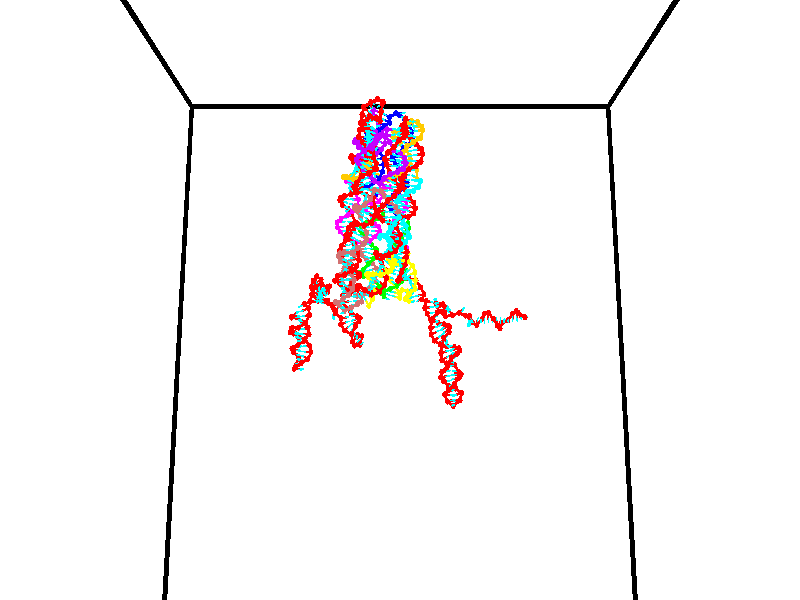 // switches for output
#declare DRAW_BASES = 1; // possible values are 0, 1; only relevant for DNA ribbons
#declare DRAW_BASES_TYPE = 3; // possible values are 1, 2, 3; only relevant for DNA ribbons
#declare DRAW_FOG = 0; // set to 1 to enable fog

#include "colors.inc"

#include "transforms.inc"
background { rgb <1, 1, 1>}

#default {
   normal{
       ripples 0.25
       frequency 0.20
       turbulence 0.2
       lambda 5
   }
	finish {
		phong 0.1
		phong_size 40.
	}
}

// original window dimensions: 1024x640


// camera settings

camera {
	sky <0, 0.179814, -0.983701>
	up <0, 0.179814, -0.983701>
	right 1.6 * <1, 0, 0>
	location <35, 94.9851, 44.8844>
	look_at <35, 29.7336, 32.9568>
	direction <0, -65.2515, -11.9276>
	angle 67.0682
}


# declare cpy_camera_pos = <35, 94.9851, 44.8844>;
# if (DRAW_FOG = 1)
fog {
	fog_type 2
	up vnormalize(cpy_camera_pos)
	color rgbt<1,1,1,0.3>
	distance 1e-5
	fog_alt 3e-3
	fog_offset 56
}
# end


// LIGHTS

# declare lum = 6;
global_settings {
	ambient_light rgb lum * <0.05, 0.05, 0.05>
	max_trace_level 15
}# declare cpy_direct_light_amount = 0.25;
light_source
{	1000 * <-1, -1.16352, -0.803886>,
	rgb lum * cpy_direct_light_amount
	parallel
}

light_source
{	1000 * <1, 1.16352, 0.803886>,
	rgb lum * cpy_direct_light_amount
	parallel
}

// strand 0

// nucleotide -1

// particle -1
sphere {
	<24.160501, 35.290298, 35.398380> 0.250000
	pigment { color rgbt <1,0,0,0> }
	no_shadow
}
cylinder {
	<24.392708, 35.058285, 35.169796>,  <24.532032, 34.919075, 35.032646>, 0.100000
	pigment { color rgbt <1,0,0,0> }
	no_shadow
}
cylinder {
	<24.392708, 35.058285, 35.169796>,  <24.160501, 35.290298, 35.398380>, 0.100000
	pigment { color rgbt <1,0,0,0> }
	no_shadow
}

// particle -1
sphere {
	<24.392708, 35.058285, 35.169796> 0.100000
	pigment { color rgbt <1,0,0,0> }
	no_shadow
}
sphere {
	0, 1
	scale<0.080000,0.200000,0.300000>
	matrix <0.223199, -0.561583, 0.796748,
		-0.783062, -0.590072, -0.196544,
		0.580514, -0.580034, -0.571458,
		24.566862, 34.884274, 34.998360>
	pigment { color rgbt <0,1,1,0> }
	no_shadow
}
cylinder {
	<23.977875, 34.449726, 35.328758>,  <24.160501, 35.290298, 35.398380>, 0.130000
	pigment { color rgbt <1,0,0,0> }
	no_shadow
}

// nucleotide -1

// particle -1
sphere {
	<23.977875, 34.449726, 35.328758> 0.250000
	pigment { color rgbt <1,0,0,0> }
	no_shadow
}
cylinder {
	<24.365627, 34.545029, 35.304966>,  <24.598278, 34.602211, 35.290691>, 0.100000
	pigment { color rgbt <1,0,0,0> }
	no_shadow
}
cylinder {
	<24.365627, 34.545029, 35.304966>,  <23.977875, 34.449726, 35.328758>, 0.100000
	pigment { color rgbt <1,0,0,0> }
	no_shadow
}

// particle -1
sphere {
	<24.365627, 34.545029, 35.304966> 0.100000
	pigment { color rgbt <1,0,0,0> }
	no_shadow
}
sphere {
	0, 1
	scale<0.080000,0.200000,0.300000>
	matrix <0.219278, -0.730782, 0.646432,
		0.110551, -0.639680, -0.760650,
		0.969379, 0.238257, -0.059479,
		24.656441, 34.616505, 35.287121>
	pigment { color rgbt <0,1,1,0> }
	no_shadow
}
cylinder {
	<24.439068, 33.802929, 35.220718>,  <23.977875, 34.449726, 35.328758>, 0.130000
	pigment { color rgbt <1,0,0,0> }
	no_shadow
}

// nucleotide -1

// particle -1
sphere {
	<24.439068, 33.802929, 35.220718> 0.250000
	pigment { color rgbt <1,0,0,0> }
	no_shadow
}
cylinder {
	<24.657652, 34.092278, 35.389530>,  <24.788801, 34.265888, 35.490818>, 0.100000
	pigment { color rgbt <1,0,0,0> }
	no_shadow
}
cylinder {
	<24.657652, 34.092278, 35.389530>,  <24.439068, 33.802929, 35.220718>, 0.100000
	pigment { color rgbt <1,0,0,0> }
	no_shadow
}

// particle -1
sphere {
	<24.657652, 34.092278, 35.389530> 0.100000
	pigment { color rgbt <1,0,0,0> }
	no_shadow
}
sphere {
	0, 1
	scale<0.080000,0.200000,0.300000>
	matrix <0.137827, -0.574733, 0.806651,
		0.826067, -0.382634, -0.413769,
		0.546459, 0.723376, 0.422031,
		24.821590, 34.309292, 35.516140>
	pigment { color rgbt <0,1,1,0> }
	no_shadow
}
cylinder {
	<24.976810, 33.420494, 35.582691>,  <24.439068, 33.802929, 35.220718>, 0.130000
	pigment { color rgbt <1,0,0,0> }
	no_shadow
}

// nucleotide -1

// particle -1
sphere {
	<24.976810, 33.420494, 35.582691> 0.250000
	pigment { color rgbt <1,0,0,0> }
	no_shadow
}
cylinder {
	<24.994339, 33.791893, 35.730190>,  <25.004856, 34.014732, 35.818687>, 0.100000
	pigment { color rgbt <1,0,0,0> }
	no_shadow
}
cylinder {
	<24.994339, 33.791893, 35.730190>,  <24.976810, 33.420494, 35.582691>, 0.100000
	pigment { color rgbt <1,0,0,0> }
	no_shadow
}

// particle -1
sphere {
	<24.994339, 33.791893, 35.730190> 0.100000
	pigment { color rgbt <1,0,0,0> }
	no_shadow
}
sphere {
	0, 1
	scale<0.080000,0.200000,0.300000>
	matrix <-0.096531, -0.363437, 0.926604,
		0.994365, -0.076199, 0.073703,
		0.043820, 0.928497, 0.368745,
		25.007484, 34.070442, 35.840813>
	pigment { color rgbt <0,1,1,0> }
	no_shadow
}
cylinder {
	<25.545521, 33.490646, 36.065582>,  <24.976810, 33.420494, 35.582691>, 0.130000
	pigment { color rgbt <1,0,0,0> }
	no_shadow
}

// nucleotide -1

// particle -1
sphere {
	<25.545521, 33.490646, 36.065582> 0.250000
	pigment { color rgbt <1,0,0,0> }
	no_shadow
}
cylinder {
	<25.264345, 33.758968, 36.160149>,  <25.095640, 33.919964, 36.216888>, 0.100000
	pigment { color rgbt <1,0,0,0> }
	no_shadow
}
cylinder {
	<25.264345, 33.758968, 36.160149>,  <25.545521, 33.490646, 36.065582>, 0.100000
	pigment { color rgbt <1,0,0,0> }
	no_shadow
}

// particle -1
sphere {
	<25.264345, 33.758968, 36.160149> 0.100000
	pigment { color rgbt <1,0,0,0> }
	no_shadow
}
sphere {
	0, 1
	scale<0.080000,0.200000,0.300000>
	matrix <-0.057335, -0.384750, 0.921239,
		0.708935, 0.634020, 0.308917,
		-0.702940, 0.670810, 0.236411,
		25.053463, 33.960213, 36.231071>
	pigment { color rgbt <0,1,1,0> }
	no_shadow
}
cylinder {
	<25.721640, 33.905910, 36.684391>,  <25.545521, 33.490646, 36.065582>, 0.130000
	pigment { color rgbt <1,0,0,0> }
	no_shadow
}

// nucleotide -1

// particle -1
sphere {
	<25.721640, 33.905910, 36.684391> 0.250000
	pigment { color rgbt <1,0,0,0> }
	no_shadow
}
cylinder {
	<25.324299, 33.869621, 36.656044>,  <25.085894, 33.847847, 36.639034>, 0.100000
	pigment { color rgbt <1,0,0,0> }
	no_shadow
}
cylinder {
	<25.324299, 33.869621, 36.656044>,  <25.721640, 33.905910, 36.684391>, 0.100000
	pigment { color rgbt <1,0,0,0> }
	no_shadow
}

// particle -1
sphere {
	<25.324299, 33.869621, 36.656044> 0.100000
	pigment { color rgbt <1,0,0,0> }
	no_shadow
}
sphere {
	0, 1
	scale<0.080000,0.200000,0.300000>
	matrix <-0.023227, -0.444984, 0.895237,
		-0.112750, 0.890932, 0.439918,
		-0.993352, -0.090720, -0.070866,
		25.026293, 33.842403, 36.634785>
	pigment { color rgbt <0,1,1,0> }
	no_shadow
}
cylinder {
	<25.302839, 34.202377, 37.281864>,  <25.721640, 33.905910, 36.684391>, 0.130000
	pigment { color rgbt <1,0,0,0> }
	no_shadow
}

// nucleotide -1

// particle -1
sphere {
	<25.302839, 34.202377, 37.281864> 0.250000
	pigment { color rgbt <1,0,0,0> }
	no_shadow
}
cylinder {
	<25.081133, 33.904179, 37.133797>,  <24.948109, 33.725262, 37.044956>, 0.100000
	pigment { color rgbt <1,0,0,0> }
	no_shadow
}
cylinder {
	<25.081133, 33.904179, 37.133797>,  <25.302839, 34.202377, 37.281864>, 0.100000
	pigment { color rgbt <1,0,0,0> }
	no_shadow
}

// particle -1
sphere {
	<25.081133, 33.904179, 37.133797> 0.100000
	pigment { color rgbt <1,0,0,0> }
	no_shadow
}
sphere {
	0, 1
	scale<0.080000,0.200000,0.300000>
	matrix <-0.003468, -0.442665, 0.896680,
		-0.832333, 0.498282, 0.242769,
		-0.554265, -0.745495, -0.370173,
		24.914854, 33.680531, 37.022743>
	pigment { color rgbt <0,1,1,0> }
	no_shadow
}
cylinder {
	<24.621664, 34.082542, 37.642559>,  <25.302839, 34.202377, 37.281864>, 0.130000
	pigment { color rgbt <1,0,0,0> }
	no_shadow
}

// nucleotide -1

// particle -1
sphere {
	<24.621664, 34.082542, 37.642559> 0.250000
	pigment { color rgbt <1,0,0,0> }
	no_shadow
}
cylinder {
	<24.757889, 33.745045, 37.476616>,  <24.839624, 33.542545, 37.377048>, 0.100000
	pigment { color rgbt <1,0,0,0> }
	no_shadow
}
cylinder {
	<24.757889, 33.745045, 37.476616>,  <24.621664, 34.082542, 37.642559>, 0.100000
	pigment { color rgbt <1,0,0,0> }
	no_shadow
}

// particle -1
sphere {
	<24.757889, 33.745045, 37.476616> 0.100000
	pigment { color rgbt <1,0,0,0> }
	no_shadow
}
sphere {
	0, 1
	scale<0.080000,0.200000,0.300000>
	matrix <-0.184225, -0.492565, 0.850553,
		-0.921997, -0.213240, -0.323189,
		0.340564, -0.843747, -0.414860,
		24.860058, 33.491920, 37.352158>
	pigment { color rgbt <0,1,1,0> }
	no_shadow
}
cylinder {
	<24.127882, 33.678555, 37.808662>,  <24.621664, 34.082542, 37.642559>, 0.130000
	pigment { color rgbt <1,0,0,0> }
	no_shadow
}

// nucleotide -1

// particle -1
sphere {
	<24.127882, 33.678555, 37.808662> 0.250000
	pigment { color rgbt <1,0,0,0> }
	no_shadow
}
cylinder {
	<24.432564, 33.436794, 37.715275>,  <24.615374, 33.291737, 37.659245>, 0.100000
	pigment { color rgbt <1,0,0,0> }
	no_shadow
}
cylinder {
	<24.432564, 33.436794, 37.715275>,  <24.127882, 33.678555, 37.808662>, 0.100000
	pigment { color rgbt <1,0,0,0> }
	no_shadow
}

// particle -1
sphere {
	<24.432564, 33.436794, 37.715275> 0.100000
	pigment { color rgbt <1,0,0,0> }
	no_shadow
}
sphere {
	0, 1
	scale<0.080000,0.200000,0.300000>
	matrix <-0.196437, -0.558789, 0.805709,
		-0.617428, -0.567852, -0.544359,
		0.761706, -0.604400, -0.233465,
		24.661076, 33.255474, 37.645237>
	pigment { color rgbt <0,1,1,0> }
	no_shadow
}
cylinder {
	<23.870762, 33.092766, 37.823845>,  <24.127882, 33.678555, 37.808662>, 0.130000
	pigment { color rgbt <1,0,0,0> }
	no_shadow
}

// nucleotide -1

// particle -1
sphere {
	<23.870762, 33.092766, 37.823845> 0.250000
	pigment { color rgbt <1,0,0,0> }
	no_shadow
}
cylinder {
	<24.257736, 33.017700, 37.891788>,  <24.489920, 32.972660, 37.932556>, 0.100000
	pigment { color rgbt <1,0,0,0> }
	no_shadow
}
cylinder {
	<24.257736, 33.017700, 37.891788>,  <23.870762, 33.092766, 37.823845>, 0.100000
	pigment { color rgbt <1,0,0,0> }
	no_shadow
}

// particle -1
sphere {
	<24.257736, 33.017700, 37.891788> 0.100000
	pigment { color rgbt <1,0,0,0> }
	no_shadow
}
sphere {
	0, 1
	scale<0.080000,0.200000,0.300000>
	matrix <-0.248361, -0.574221, 0.780120,
		-0.048868, -0.796901, -0.602131,
		0.967434, -0.187668, 0.169858,
		24.547966, 32.961399, 37.942745>
	pigment { color rgbt <0,1,1,0> }
	no_shadow
}
cylinder {
	<23.890007, 32.334007, 38.068031>,  <23.870762, 33.092766, 37.823845>, 0.130000
	pigment { color rgbt <1,0,0,0> }
	no_shadow
}

// nucleotide -1

// particle -1
sphere {
	<23.890007, 32.334007, 38.068031> 0.250000
	pigment { color rgbt <1,0,0,0> }
	no_shadow
}
cylinder {
	<24.220102, 32.521370, 38.194260>,  <24.418159, 32.633785, 38.269997>, 0.100000
	pigment { color rgbt <1,0,0,0> }
	no_shadow
}
cylinder {
	<24.220102, 32.521370, 38.194260>,  <23.890007, 32.334007, 38.068031>, 0.100000
	pigment { color rgbt <1,0,0,0> }
	no_shadow
}

// particle -1
sphere {
	<24.220102, 32.521370, 38.194260> 0.100000
	pigment { color rgbt <1,0,0,0> }
	no_shadow
}
sphere {
	0, 1
	scale<0.080000,0.200000,0.300000>
	matrix <-0.151455, -0.354741, 0.922616,
		0.544101, -0.809171, -0.221803,
		0.825237, 0.468403, 0.315568,
		24.467672, 32.661892, 38.288929>
	pigment { color rgbt <0,1,1,0> }
	no_shadow
}
cylinder {
	<24.363178, 31.837370, 38.416691>,  <23.890007, 32.334007, 38.068031>, 0.130000
	pigment { color rgbt <1,0,0,0> }
	no_shadow
}

// nucleotide -1

// particle -1
sphere {
	<24.363178, 31.837370, 38.416691> 0.250000
	pigment { color rgbt <1,0,0,0> }
	no_shadow
}
cylinder {
	<24.432621, 32.203323, 38.562485>,  <24.474287, 32.422894, 38.649963>, 0.100000
	pigment { color rgbt <1,0,0,0> }
	no_shadow
}
cylinder {
	<24.432621, 32.203323, 38.562485>,  <24.363178, 31.837370, 38.416691>, 0.100000
	pigment { color rgbt <1,0,0,0> }
	no_shadow
}

// particle -1
sphere {
	<24.432621, 32.203323, 38.562485> 0.100000
	pigment { color rgbt <1,0,0,0> }
	no_shadow
}
sphere {
	0, 1
	scale<0.080000,0.200000,0.300000>
	matrix <-0.263101, -0.313570, 0.912388,
		0.949020, -0.254295, 0.186268,
		0.173608, 0.914882, 0.364489,
		24.484703, 32.477787, 38.671833>
	pigment { color rgbt <0,1,1,0> }
	no_shadow
}
cylinder {
	<24.154781, 31.757597, 39.105328>,  <24.363178, 31.837370, 38.416691>, 0.130000
	pigment { color rgbt <1,0,0,0> }
	no_shadow
}

// nucleotide -1

// particle -1
sphere {
	<24.154781, 31.757597, 39.105328> 0.250000
	pigment { color rgbt <1,0,0,0> }
	no_shadow
}
cylinder {
	<24.246035, 32.146866, 39.093399>,  <24.300787, 32.380428, 39.086243>, 0.100000
	pigment { color rgbt <1,0,0,0> }
	no_shadow
}
cylinder {
	<24.246035, 32.146866, 39.093399>,  <24.154781, 31.757597, 39.105328>, 0.100000
	pigment { color rgbt <1,0,0,0> }
	no_shadow
}

// particle -1
sphere {
	<24.246035, 32.146866, 39.093399> 0.100000
	pigment { color rgbt <1,0,0,0> }
	no_shadow
}
sphere {
	0, 1
	scale<0.080000,0.200000,0.300000>
	matrix <-0.292636, 0.097750, 0.951215,
		0.928612, -0.208277, 0.307086,
		0.228133, 0.973173, -0.029823,
		24.314474, 32.438816, 39.084454>
	pigment { color rgbt <0,1,1,0> }
	no_shadow
}
cylinder {
	<24.052553, 32.367432, 39.480648>,  <24.154781, 31.757597, 39.105328>, 0.130000
	pigment { color rgbt <1,0,0,0> }
	no_shadow
}

// nucleotide -1

// particle -1
sphere {
	<24.052553, 32.367432, 39.480648> 0.250000
	pigment { color rgbt <1,0,0,0> }
	no_shadow
}
cylinder {
	<24.451963, 32.381733, 39.496979>,  <24.691610, 32.390312, 39.506779>, 0.100000
	pigment { color rgbt <1,0,0,0> }
	no_shadow
}
cylinder {
	<24.451963, 32.381733, 39.496979>,  <24.052553, 32.367432, 39.480648>, 0.100000
	pigment { color rgbt <1,0,0,0> }
	no_shadow
}

// particle -1
sphere {
	<24.451963, 32.381733, 39.496979> 0.100000
	pigment { color rgbt <1,0,0,0> }
	no_shadow
}
sphere {
	0, 1
	scale<0.080000,0.200000,0.300000>
	matrix <0.012052, 0.587413, -0.809198,
		-0.052912, 0.808497, 0.586116,
		0.998526, 0.035753, 0.040825,
		24.751522, 32.392460, 39.509228>
	pigment { color rgbt <0,1,1,0> }
	no_shadow
}
cylinder {
	<24.284306, 33.076771, 39.392529>,  <24.052553, 32.367432, 39.480648>, 0.130000
	pigment { color rgbt <1,0,0,0> }
	no_shadow
}

// nucleotide -1

// particle -1
sphere {
	<24.284306, 33.076771, 39.392529> 0.250000
	pigment { color rgbt <1,0,0,0> }
	no_shadow
}
cylinder {
	<24.527237, 32.782001, 39.273808>,  <24.672997, 32.605141, 39.202576>, 0.100000
	pigment { color rgbt <1,0,0,0> }
	no_shadow
}
cylinder {
	<24.527237, 32.782001, 39.273808>,  <24.284306, 33.076771, 39.392529>, 0.100000
	pigment { color rgbt <1,0,0,0> }
	no_shadow
}

// particle -1
sphere {
	<24.527237, 32.782001, 39.273808> 0.100000
	pigment { color rgbt <1,0,0,0> }
	no_shadow
}
sphere {
	0, 1
	scale<0.080000,0.200000,0.300000>
	matrix <0.085812, 0.432262, -0.897656,
		0.789803, 0.519702, 0.325761,
		0.607328, -0.736926, -0.296805,
		24.709435, 32.560925, 39.184765>
	pigment { color rgbt <0,1,1,0> }
	no_shadow
}
cylinder {
	<24.915617, 33.389919, 39.087006>,  <24.284306, 33.076771, 39.392529>, 0.130000
	pigment { color rgbt <1,0,0,0> }
	no_shadow
}

// nucleotide -1

// particle -1
sphere {
	<24.915617, 33.389919, 39.087006> 0.250000
	pigment { color rgbt <1,0,0,0> }
	no_shadow
}
cylinder {
	<24.898708, 33.020527, 38.934483>,  <24.888563, 32.798893, 38.842968>, 0.100000
	pigment { color rgbt <1,0,0,0> }
	no_shadow
}
cylinder {
	<24.898708, 33.020527, 38.934483>,  <24.915617, 33.389919, 39.087006>, 0.100000
	pigment { color rgbt <1,0,0,0> }
	no_shadow
}

// particle -1
sphere {
	<24.898708, 33.020527, 38.934483> 0.100000
	pigment { color rgbt <1,0,0,0> }
	no_shadow
}
sphere {
	0, 1
	scale<0.080000,0.200000,0.300000>
	matrix <0.142777, 0.372148, -0.917126,
		0.988852, -0.093208, 0.116122,
		-0.042269, -0.923482, -0.381307,
		24.886028, 32.743481, 38.820091>
	pigment { color rgbt <0,1,1,0> }
	no_shadow
}
cylinder {
	<25.576611, 33.242702, 38.707844>,  <24.915617, 33.389919, 39.087006>, 0.130000
	pigment { color rgbt <1,0,0,0> }
	no_shadow
}

// nucleotide -1

// particle -1
sphere {
	<25.576611, 33.242702, 38.707844> 0.250000
	pigment { color rgbt <1,0,0,0> }
	no_shadow
}
cylinder {
	<25.254593, 33.046577, 38.574280>,  <25.061382, 32.928902, 38.494141>, 0.100000
	pigment { color rgbt <1,0,0,0> }
	no_shadow
}
cylinder {
	<25.254593, 33.046577, 38.574280>,  <25.576611, 33.242702, 38.707844>, 0.100000
	pigment { color rgbt <1,0,0,0> }
	no_shadow
}

// particle -1
sphere {
	<25.254593, 33.046577, 38.574280> 0.100000
	pigment { color rgbt <1,0,0,0> }
	no_shadow
}
sphere {
	0, 1
	scale<0.080000,0.200000,0.300000>
	matrix <0.188245, 0.322642, -0.927613,
		0.562556, -0.809626, -0.167442,
		-0.805043, -0.490314, -0.333912,
		25.013081, 32.899483, 38.474106>
	pigment { color rgbt <0,1,1,0> }
	no_shadow
}
cylinder {
	<25.793701, 32.797153, 38.091110>,  <25.576611, 33.242702, 38.707844>, 0.130000
	pigment { color rgbt <1,0,0,0> }
	no_shadow
}

// nucleotide -1

// particle -1
sphere {
	<25.793701, 32.797153, 38.091110> 0.250000
	pigment { color rgbt <1,0,0,0> }
	no_shadow
}
cylinder {
	<25.398235, 32.851639, 38.065834>,  <25.160955, 32.884331, 38.050671>, 0.100000
	pigment { color rgbt <1,0,0,0> }
	no_shadow
}
cylinder {
	<25.398235, 32.851639, 38.065834>,  <25.793701, 32.797153, 38.091110>, 0.100000
	pigment { color rgbt <1,0,0,0> }
	no_shadow
}

// particle -1
sphere {
	<25.398235, 32.851639, 38.065834> 0.100000
	pigment { color rgbt <1,0,0,0> }
	no_shadow
}
sphere {
	0, 1
	scale<0.080000,0.200000,0.300000>
	matrix <0.089587, 0.197383, -0.976224,
		-0.120504, -0.970817, -0.207348,
		-0.988662, 0.136214, -0.063187,
		25.101637, 32.892502, 38.046879>
	pigment { color rgbt <0,1,1,0> }
	no_shadow
}
cylinder {
	<25.599127, 32.352657, 37.505184>,  <25.793701, 32.797153, 38.091110>, 0.130000
	pigment { color rgbt <1,0,0,0> }
	no_shadow
}

// nucleotide -1

// particle -1
sphere {
	<25.599127, 32.352657, 37.505184> 0.250000
	pigment { color rgbt <1,0,0,0> }
	no_shadow
}
cylinder {
	<25.336712, 32.651608, 37.547211>,  <25.179262, 32.830978, 37.572426>, 0.100000
	pigment { color rgbt <1,0,0,0> }
	no_shadow
}
cylinder {
	<25.336712, 32.651608, 37.547211>,  <25.599127, 32.352657, 37.505184>, 0.100000
	pigment { color rgbt <1,0,0,0> }
	no_shadow
}

// particle -1
sphere {
	<25.336712, 32.651608, 37.547211> 0.100000
	pigment { color rgbt <1,0,0,0> }
	no_shadow
}
sphere {
	0, 1
	scale<0.080000,0.200000,0.300000>
	matrix <0.133887, 0.252251, -0.958355,
		-0.742758, -0.614649, -0.265550,
		-0.656037, 0.747380, 0.105068,
		25.139900, 32.875820, 37.578732>
	pigment { color rgbt <0,1,1,0> }
	no_shadow
}
cylinder {
	<25.059118, 32.307415, 36.888260>,  <25.599127, 32.352657, 37.505184>, 0.130000
	pigment { color rgbt <1,0,0,0> }
	no_shadow
}

// nucleotide -1

// particle -1
sphere {
	<25.059118, 32.307415, 36.888260> 0.250000
	pigment { color rgbt <1,0,0,0> }
	no_shadow
}
cylinder {
	<25.042362, 32.678524, 37.036575>,  <25.032309, 32.901188, 37.125565>, 0.100000
	pigment { color rgbt <1,0,0,0> }
	no_shadow
}
cylinder {
	<25.042362, 32.678524, 37.036575>,  <25.059118, 32.307415, 36.888260>, 0.100000
	pigment { color rgbt <1,0,0,0> }
	no_shadow
}

// particle -1
sphere {
	<25.042362, 32.678524, 37.036575> 0.100000
	pigment { color rgbt <1,0,0,0> }
	no_shadow
}
sphere {
	0, 1
	scale<0.080000,0.200000,0.300000>
	matrix <0.066299, 0.372875, -0.925510,
		-0.996920, -0.014188, -0.077131,
		-0.041891, 0.927773, 0.370785,
		25.029795, 32.956856, 37.147812>
	pigment { color rgbt <0,1,1,0> }
	no_shadow
}
cylinder {
	<24.421558, 32.505833, 36.741177>,  <25.059118, 32.307415, 36.888260>, 0.130000
	pigment { color rgbt <1,0,0,0> }
	no_shadow
}

// nucleotide -1

// particle -1
sphere {
	<24.421558, 32.505833, 36.741177> 0.250000
	pigment { color rgbt <1,0,0,0> }
	no_shadow
}
cylinder {
	<24.512835, 32.814453, 36.978710>,  <24.567600, 32.999626, 37.121231>, 0.100000
	pigment { color rgbt <1,0,0,0> }
	no_shadow
}
cylinder {
	<24.512835, 32.814453, 36.978710>,  <24.421558, 32.505833, 36.741177>, 0.100000
	pigment { color rgbt <1,0,0,0> }
	no_shadow
}

// particle -1
sphere {
	<24.512835, 32.814453, 36.978710> 0.100000
	pigment { color rgbt <1,0,0,0> }
	no_shadow
}
sphere {
	0, 1
	scale<0.080000,0.200000,0.300000>
	matrix <-0.080545, 0.622794, -0.778229,
		-0.970279, 0.129755, 0.204261,
		0.228191, 0.771551, 0.593833,
		24.581291, 33.045918, 37.156860>
	pigment { color rgbt <0,1,1,0> }
	no_shadow
}
cylinder {
	<23.972803, 32.951271, 36.508320>,  <24.421558, 32.505833, 36.741177>, 0.130000
	pigment { color rgbt <1,0,0,0> }
	no_shadow
}

// nucleotide -1

// particle -1
sphere {
	<23.972803, 32.951271, 36.508320> 0.250000
	pigment { color rgbt <1,0,0,0> }
	no_shadow
}
cylinder {
	<24.247177, 33.172649, 36.697292>,  <24.411800, 33.305477, 36.810677>, 0.100000
	pigment { color rgbt <1,0,0,0> }
	no_shadow
}
cylinder {
	<24.247177, 33.172649, 36.697292>,  <23.972803, 32.951271, 36.508320>, 0.100000
	pigment { color rgbt <1,0,0,0> }
	no_shadow
}

// particle -1
sphere {
	<24.247177, 33.172649, 36.697292> 0.100000
	pigment { color rgbt <1,0,0,0> }
	no_shadow
}
sphere {
	0, 1
	scale<0.080000,0.200000,0.300000>
	matrix <0.016780, 0.637038, -0.770650,
		-0.727471, 0.536542, 0.427678,
		0.685933, 0.553449, 0.472430,
		24.452957, 33.338684, 36.839020>
	pigment { color rgbt <0,1,1,0> }
	no_shadow
}
cylinder {
	<23.718191, 33.598618, 36.496944>,  <23.972803, 32.951271, 36.508320>, 0.130000
	pigment { color rgbt <1,0,0,0> }
	no_shadow
}

// nucleotide -1

// particle -1
sphere {
	<23.718191, 33.598618, 36.496944> 0.250000
	pigment { color rgbt <1,0,0,0> }
	no_shadow
}
cylinder {
	<24.112719, 33.647636, 36.541042>,  <24.349436, 33.677048, 36.567501>, 0.100000
	pigment { color rgbt <1,0,0,0> }
	no_shadow
}
cylinder {
	<24.112719, 33.647636, 36.541042>,  <23.718191, 33.598618, 36.496944>, 0.100000
	pigment { color rgbt <1,0,0,0> }
	no_shadow
}

// particle -1
sphere {
	<24.112719, 33.647636, 36.541042> 0.100000
	pigment { color rgbt <1,0,0,0> }
	no_shadow
}
sphere {
	0, 1
	scale<0.080000,0.200000,0.300000>
	matrix <0.000151, 0.668145, -0.744031,
		-0.164843, 0.733869, 0.658986,
		0.986320, 0.122549, 0.110249,
		24.408615, 33.684402, 36.574116>
	pigment { color rgbt <0,1,1,0> }
	no_shadow
}
cylinder {
	<23.969013, 34.298466, 36.242554>,  <23.718191, 33.598618, 36.496944>, 0.130000
	pigment { color rgbt <1,0,0,0> }
	no_shadow
}

// nucleotide -1

// particle -1
sphere {
	<23.969013, 34.298466, 36.242554> 0.250000
	pigment { color rgbt <1,0,0,0> }
	no_shadow
}
cylinder {
	<24.306387, 34.254295, 36.452858>,  <24.508812, 34.227795, 36.579041>, 0.100000
	pigment { color rgbt <1,0,0,0> }
	no_shadow
}
cylinder {
	<24.306387, 34.254295, 36.452858>,  <23.969013, 34.298466, 36.242554>, 0.100000
	pigment { color rgbt <1,0,0,0> }
	no_shadow
}

// particle -1
sphere {
	<24.306387, 34.254295, 36.452858> 0.100000
	pigment { color rgbt <1,0,0,0> }
	no_shadow
}
sphere {
	0, 1
	scale<0.080000,0.200000,0.300000>
	matrix <0.536833, 0.210876, -0.816910,
		-0.020661, 0.971255, 0.237141,
		0.843436, -0.110427, 0.525759,
		24.559418, 34.221169, 36.610584>
	pigment { color rgbt <0,1,1,0> }
	no_shadow
}
cylinder {
	<24.207525, 34.974491, 36.267822>,  <23.969013, 34.298466, 36.242554>, 0.130000
	pigment { color rgbt <1,0,0,0> }
	no_shadow
}

// nucleotide -1

// particle -1
sphere {
	<24.207525, 34.974491, 36.267822> 0.250000
	pigment { color rgbt <1,0,0,0> }
	no_shadow
}
cylinder {
	<24.472630, 34.676231, 36.295414>,  <24.631691, 34.497276, 36.311970>, 0.100000
	pigment { color rgbt <1,0,0,0> }
	no_shadow
}
cylinder {
	<24.472630, 34.676231, 36.295414>,  <24.207525, 34.974491, 36.267822>, 0.100000
	pigment { color rgbt <1,0,0,0> }
	no_shadow
}

// particle -1
sphere {
	<24.472630, 34.676231, 36.295414> 0.100000
	pigment { color rgbt <1,0,0,0> }
	no_shadow
}
sphere {
	0, 1
	scale<0.080000,0.200000,0.300000>
	matrix <0.413842, 0.287945, -0.863610,
		0.624087, 0.600913, 0.499419,
		0.662759, -0.745649, 0.068980,
		24.671457, 34.452538, 36.316109>
	pigment { color rgbt <0,1,1,0> }
	no_shadow
}
cylinder {
	<24.867058, 35.295452, 36.307671>,  <24.207525, 34.974491, 36.267822>, 0.130000
	pigment { color rgbt <1,0,0,0> }
	no_shadow
}

// nucleotide -1

// particle -1
sphere {
	<24.867058, 35.295452, 36.307671> 0.250000
	pigment { color rgbt <1,0,0,0> }
	no_shadow
}
cylinder {
	<24.903854, 34.922787, 36.167072>,  <24.925932, 34.699188, 36.082714>, 0.100000
	pigment { color rgbt <1,0,0,0> }
	no_shadow
}
cylinder {
	<24.903854, 34.922787, 36.167072>,  <24.867058, 35.295452, 36.307671>, 0.100000
	pigment { color rgbt <1,0,0,0> }
	no_shadow
}

// particle -1
sphere {
	<24.903854, 34.922787, 36.167072> 0.100000
	pigment { color rgbt <1,0,0,0> }
	no_shadow
}
sphere {
	0, 1
	scale<0.080000,0.200000,0.300000>
	matrix <0.337266, 0.361280, -0.869326,
		0.936904, -0.038575, 0.347452,
		0.091993, -0.931659, -0.351494,
		24.931452, 34.643288, 36.061623>
	pigment { color rgbt <0,1,1,0> }
	no_shadow
}
cylinder {
	<25.575054, 35.258762, 35.903229>,  <24.867058, 35.295452, 36.307671>, 0.130000
	pigment { color rgbt <1,0,0,0> }
	no_shadow
}

// nucleotide -1

// particle -1
sphere {
	<25.575054, 35.258762, 35.903229> 0.250000
	pigment { color rgbt <1,0,0,0> }
	no_shadow
}
cylinder {
	<25.316980, 34.981621, 35.774426>,  <25.162136, 34.815334, 35.697144>, 0.100000
	pigment { color rgbt <1,0,0,0> }
	no_shadow
}
cylinder {
	<25.316980, 34.981621, 35.774426>,  <25.575054, 35.258762, 35.903229>, 0.100000
	pigment { color rgbt <1,0,0,0> }
	no_shadow
}

// particle -1
sphere {
	<25.316980, 34.981621, 35.774426> 0.100000
	pigment { color rgbt <1,0,0,0> }
	no_shadow
}
sphere {
	0, 1
	scale<0.080000,0.200000,0.300000>
	matrix <0.151902, 0.296725, -0.942804,
		0.748773, -0.657197, -0.086197,
		-0.645186, -0.692853, -0.322009,
		25.123425, 34.773766, 35.677822>
	pigment { color rgbt <0,1,1,0> }
	no_shadow
}
cylinder {
	<25.897995, 35.040573, 35.219177>,  <25.575054, 35.258762, 35.903229>, 0.130000
	pigment { color rgbt <1,0,0,0> }
	no_shadow
}

// nucleotide -1

// particle -1
sphere {
	<25.897995, 35.040573, 35.219177> 0.250000
	pigment { color rgbt <1,0,0,0> }
	no_shadow
}
cylinder {
	<25.509779, 34.950050, 35.252254>,  <25.276850, 34.895737, 35.272099>, 0.100000
	pigment { color rgbt <1,0,0,0> }
	no_shadow
}
cylinder {
	<25.509779, 34.950050, 35.252254>,  <25.897995, 35.040573, 35.219177>, 0.100000
	pigment { color rgbt <1,0,0,0> }
	no_shadow
}

// particle -1
sphere {
	<25.509779, 34.950050, 35.252254> 0.100000
	pigment { color rgbt <1,0,0,0> }
	no_shadow
}
sphere {
	0, 1
	scale<0.080000,0.200000,0.300000>
	matrix <-0.142849, 0.264096, -0.953859,
		0.194020, -0.937572, -0.288643,
		-0.970541, -0.226300, 0.082691,
		25.218616, 34.882160, 35.277061>
	pigment { color rgbt <0,1,1,0> }
	no_shadow
}
cylinder {
	<25.773012, 34.906590, 34.596840>,  <25.897995, 35.040573, 35.219177>, 0.130000
	pigment { color rgbt <1,0,0,0> }
	no_shadow
}

// nucleotide -1

// particle -1
sphere {
	<25.773012, 34.906590, 34.596840> 0.250000
	pigment { color rgbt <1,0,0,0> }
	no_shadow
}
cylinder {
	<25.398870, 34.923344, 34.737331>,  <25.174385, 34.933395, 34.821625>, 0.100000
	pigment { color rgbt <1,0,0,0> }
	no_shadow
}
cylinder {
	<25.398870, 34.923344, 34.737331>,  <25.773012, 34.906590, 34.596840>, 0.100000
	pigment { color rgbt <1,0,0,0> }
	no_shadow
}

// particle -1
sphere {
	<25.398870, 34.923344, 34.737331> 0.100000
	pigment { color rgbt <1,0,0,0> }
	no_shadow
}
sphere {
	0, 1
	scale<0.080000,0.200000,0.300000>
	matrix <-0.304902, 0.407877, -0.860623,
		-0.179302, -0.912076, -0.368739,
		-0.935353, 0.041882, 0.351227,
		25.118265, 34.935909, 34.842701>
	pigment { color rgbt <0,1,1,0> }
	no_shadow
}
cylinder {
	<25.286959, 34.551109, 34.188412>,  <25.773012, 34.906590, 34.596840>, 0.130000
	pigment { color rgbt <1,0,0,0> }
	no_shadow
}

// nucleotide -1

// particle -1
sphere {
	<25.286959, 34.551109, 34.188412> 0.250000
	pigment { color rgbt <1,0,0,0> }
	no_shadow
}
cylinder {
	<25.099539, 34.865551, 34.349659>,  <24.987087, 35.054214, 34.446407>, 0.100000
	pigment { color rgbt <1,0,0,0> }
	no_shadow
}
cylinder {
	<25.099539, 34.865551, 34.349659>,  <25.286959, 34.551109, 34.188412>, 0.100000
	pigment { color rgbt <1,0,0,0> }
	no_shadow
}

// particle -1
sphere {
	<25.099539, 34.865551, 34.349659> 0.100000
	pigment { color rgbt <1,0,0,0> }
	no_shadow
}
sphere {
	0, 1
	scale<0.080000,0.200000,0.300000>
	matrix <-0.228681, 0.332828, -0.914839,
		-0.853325, -0.520834, 0.023820,
		-0.468552, 0.786103, 0.403115,
		24.958973, 35.101383, 34.470592>
	pigment { color rgbt <0,1,1,0> }
	no_shadow
}
cylinder {
	<25.753292, 34.033058, 33.904060>,  <25.286959, 34.551109, 34.188412>, 0.130000
	pigment { color rgbt <1,0,0,0> }
	no_shadow
}

// nucleotide -1

// particle -1
sphere {
	<25.753292, 34.033058, 33.904060> 0.250000
	pigment { color rgbt <1,0,0,0> }
	no_shadow
}
cylinder {
	<26.126637, 33.899574, 33.851185>,  <26.350643, 33.819485, 33.819462>, 0.100000
	pigment { color rgbt <1,0,0,0> }
	no_shadow
}
cylinder {
	<26.126637, 33.899574, 33.851185>,  <25.753292, 34.033058, 33.904060>, 0.100000
	pigment { color rgbt <1,0,0,0> }
	no_shadow
}

// particle -1
sphere {
	<26.126637, 33.899574, 33.851185> 0.100000
	pigment { color rgbt <1,0,0,0> }
	no_shadow
}
sphere {
	0, 1
	scale<0.080000,0.200000,0.300000>
	matrix <-0.300606, -0.525500, -0.795918,
		0.196142, 0.782615, -0.590797,
		0.933362, -0.333710, -0.132186,
		26.406645, 33.799461, 33.811527>
	pigment { color rgbt <0,1,1,0> }
	no_shadow
}
cylinder {
	<25.941751, 34.169735, 33.270340>,  <25.753292, 34.033058, 33.904060>, 0.130000
	pigment { color rgbt <1,0,0,0> }
	no_shadow
}

// nucleotide -1

// particle -1
sphere {
	<25.941751, 34.169735, 33.270340> 0.250000
	pigment { color rgbt <1,0,0,0> }
	no_shadow
}
cylinder {
	<26.201889, 33.879879, 33.361515>,  <26.357971, 33.705967, 33.416218>, 0.100000
	pigment { color rgbt <1,0,0,0> }
	no_shadow
}
cylinder {
	<26.201889, 33.879879, 33.361515>,  <25.941751, 34.169735, 33.270340>, 0.100000
	pigment { color rgbt <1,0,0,0> }
	no_shadow
}

// particle -1
sphere {
	<26.201889, 33.879879, 33.361515> 0.100000
	pigment { color rgbt <1,0,0,0> }
	no_shadow
}
sphere {
	0, 1
	scale<0.080000,0.200000,0.300000>
	matrix <-0.130636, -0.402272, -0.906152,
		0.748323, 0.559534, -0.356279,
		0.650343, -0.724637, 0.227935,
		26.396992, 33.662487, 33.429897>
	pigment { color rgbt <0,1,1,0> }
	no_shadow
}
cylinder {
	<26.273993, 34.032551, 32.593925>,  <25.941751, 34.169735, 33.270340>, 0.130000
	pigment { color rgbt <1,0,0,0> }
	no_shadow
}

// nucleotide -1

// particle -1
sphere {
	<26.273993, 34.032551, 32.593925> 0.250000
	pigment { color rgbt <1,0,0,0> }
	no_shadow
}
cylinder {
	<26.430519, 33.712120, 32.775097>,  <26.524435, 33.519859, 32.883801>, 0.100000
	pigment { color rgbt <1,0,0,0> }
	no_shadow
}
cylinder {
	<26.430519, 33.712120, 32.775097>,  <26.273993, 34.032551, 32.593925>, 0.100000
	pigment { color rgbt <1,0,0,0> }
	no_shadow
}

// particle -1
sphere {
	<26.430519, 33.712120, 32.775097> 0.100000
	pigment { color rgbt <1,0,0,0> }
	no_shadow
}
sphere {
	0, 1
	scale<0.080000,0.200000,0.300000>
	matrix <0.043643, -0.475464, -0.878652,
		0.919220, 0.363599, -0.151095,
		0.391317, -0.801081, 0.452924,
		26.547915, 33.471794, 32.910973>
	pigment { color rgbt <0,1,1,0> }
	no_shadow
}
cylinder {
	<26.879133, 33.763306, 32.268093>,  <26.273993, 34.032551, 32.593925>, 0.130000
	pigment { color rgbt <1,0,0,0> }
	no_shadow
}

// nucleotide -1

// particle -1
sphere {
	<26.879133, 33.763306, 32.268093> 0.250000
	pigment { color rgbt <1,0,0,0> }
	no_shadow
}
cylinder {
	<26.781956, 33.434902, 32.474751>,  <26.723650, 33.237862, 32.598743>, 0.100000
	pigment { color rgbt <1,0,0,0> }
	no_shadow
}
cylinder {
	<26.781956, 33.434902, 32.474751>,  <26.879133, 33.763306, 32.268093>, 0.100000
	pigment { color rgbt <1,0,0,0> }
	no_shadow
}

// particle -1
sphere {
	<26.781956, 33.434902, 32.474751> 0.100000
	pigment { color rgbt <1,0,0,0> }
	no_shadow
}
sphere {
	0, 1
	scale<0.080000,0.200000,0.300000>
	matrix <0.216552, -0.565062, -0.796122,
		0.945560, -0.081531, 0.315069,
		-0.242942, -0.821010, 0.516645,
		26.709074, 33.188599, 32.629745>
	pigment { color rgbt <0,1,1,0> }
	no_shadow
}
cylinder {
	<27.397112, 33.312462, 32.477528>,  <26.879133, 33.763306, 32.268093>, 0.130000
	pigment { color rgbt <1,0,0,0> }
	no_shadow
}

// nucleotide -1

// particle -1
sphere {
	<27.397112, 33.312462, 32.477528> 0.250000
	pigment { color rgbt <1,0,0,0> }
	no_shadow
}
cylinder {
	<27.326271, 33.037968, 32.759724>,  <27.283766, 32.873272, 32.929043>, 0.100000
	pigment { color rgbt <1,0,0,0> }
	no_shadow
}
cylinder {
	<27.326271, 33.037968, 32.759724>,  <27.397112, 33.312462, 32.477528>, 0.100000
	pigment { color rgbt <1,0,0,0> }
	no_shadow
}

// particle -1
sphere {
	<27.326271, 33.037968, 32.759724> 0.100000
	pigment { color rgbt <1,0,0,0> }
	no_shadow
}
sphere {
	0, 1
	scale<0.080000,0.200000,0.300000>
	matrix <-0.441094, -0.585453, -0.680206,
		0.879813, -0.431653, -0.199010,
		-0.177102, -0.686236, 0.705489,
		27.273140, 32.832096, 32.971371>
	pigment { color rgbt <0,1,1,0> }
	no_shadow
}
cylinder {
	<27.622150, 32.764400, 32.300079>,  <27.397112, 33.312462, 32.477528>, 0.130000
	pigment { color rgbt <1,0,0,0> }
	no_shadow
}

// nucleotide -1

// particle -1
sphere {
	<27.622150, 32.764400, 32.300079> 0.250000
	pigment { color rgbt <1,0,0,0> }
	no_shadow
}
cylinder {
	<27.329741, 32.657593, 32.551254>,  <27.154295, 32.593506, 32.701958>, 0.100000
	pigment { color rgbt <1,0,0,0> }
	no_shadow
}
cylinder {
	<27.329741, 32.657593, 32.551254>,  <27.622150, 32.764400, 32.300079>, 0.100000
	pigment { color rgbt <1,0,0,0> }
	no_shadow
}

// particle -1
sphere {
	<27.329741, 32.657593, 32.551254> 0.100000
	pigment { color rgbt <1,0,0,0> }
	no_shadow
}
sphere {
	0, 1
	scale<0.080000,0.200000,0.300000>
	matrix <-0.326946, -0.670667, -0.665816,
		0.598923, -0.692029, 0.402972,
		-0.731025, -0.267023, 0.627935,
		27.110434, 32.577484, 32.739635>
	pigment { color rgbt <0,1,1,0> }
	no_shadow
}
cylinder {
	<27.484175, 32.062019, 32.147343>,  <27.622150, 32.764400, 32.300079>, 0.130000
	pigment { color rgbt <1,0,0,0> }
	no_shadow
}

// nucleotide -1

// particle -1
sphere {
	<27.484175, 32.062019, 32.147343> 0.250000
	pigment { color rgbt <1,0,0,0> }
	no_shadow
}
cylinder {
	<27.167883, 32.207184, 32.344540>,  <26.978107, 32.294285, 32.462856>, 0.100000
	pigment { color rgbt <1,0,0,0> }
	no_shadow
}
cylinder {
	<27.167883, 32.207184, 32.344540>,  <27.484175, 32.062019, 32.147343>, 0.100000
	pigment { color rgbt <1,0,0,0> }
	no_shadow
}

// particle -1
sphere {
	<27.167883, 32.207184, 32.344540> 0.100000
	pigment { color rgbt <1,0,0,0> }
	no_shadow
}
sphere {
	0, 1
	scale<0.080000,0.200000,0.300000>
	matrix <-0.560282, -0.753507, -0.343964,
		0.246643, -0.548196, 0.799154,
		-0.790728, 0.362915, 0.492992,
		26.930664, 32.316059, 32.492435>
	pigment { color rgbt <0,1,1,0> }
	no_shadow
}
cylinder {
	<27.268126, 31.540453, 32.614189>,  <27.484175, 32.062019, 32.147343>, 0.130000
	pigment { color rgbt <1,0,0,0> }
	no_shadow
}

// nucleotide -1

// particle -1
sphere {
	<27.268126, 31.540453, 32.614189> 0.250000
	pigment { color rgbt <1,0,0,0> }
	no_shadow
}
cylinder {
	<26.950607, 31.768616, 32.529785>,  <26.760098, 31.905514, 32.479141>, 0.100000
	pigment { color rgbt <1,0,0,0> }
	no_shadow
}
cylinder {
	<26.950607, 31.768616, 32.529785>,  <27.268126, 31.540453, 32.614189>, 0.100000
	pigment { color rgbt <1,0,0,0> }
	no_shadow
}

// particle -1
sphere {
	<26.950607, 31.768616, 32.529785> 0.100000
	pigment { color rgbt <1,0,0,0> }
	no_shadow
}
sphere {
	0, 1
	scale<0.080000,0.200000,0.300000>
	matrix <-0.458724, -0.789335, -0.408073,
		-0.399328, -0.227129, 0.888228,
		-0.793795, 0.570406, -0.211014,
		26.712469, 31.939737, 32.466480>
	pigment { color rgbt <0,1,1,0> }
	no_shadow
}
cylinder {
	<26.763647, 31.074741, 32.610882>,  <27.268126, 31.540453, 32.614189>, 0.130000
	pigment { color rgbt <1,0,0,0> }
	no_shadow
}

// nucleotide -1

// particle -1
sphere {
	<26.763647, 31.074741, 32.610882> 0.250000
	pigment { color rgbt <1,0,0,0> }
	no_shadow
}
cylinder {
	<26.570509, 31.372099, 32.425743>,  <26.454626, 31.550514, 32.314659>, 0.100000
	pigment { color rgbt <1,0,0,0> }
	no_shadow
}
cylinder {
	<26.570509, 31.372099, 32.425743>,  <26.763647, 31.074741, 32.610882>, 0.100000
	pigment { color rgbt <1,0,0,0> }
	no_shadow
}

// particle -1
sphere {
	<26.570509, 31.372099, 32.425743> 0.100000
	pigment { color rgbt <1,0,0,0> }
	no_shadow
}
sphere {
	0, 1
	scale<0.080000,0.200000,0.300000>
	matrix <-0.541023, -0.668841, -0.509849,
		-0.688593, 0.004239, 0.725136,
		-0.482839, 0.743394, -0.462853,
		26.425655, 31.595118, 32.286888>
	pigment { color rgbt <0,1,1,0> }
	no_shadow
}
cylinder {
	<26.165190, 30.734695, 32.547333>,  <26.763647, 31.074741, 32.610882>, 0.130000
	pigment { color rgbt <1,0,0,0> }
	no_shadow
}

// nucleotide -1

// particle -1
sphere {
	<26.165190, 30.734695, 32.547333> 0.250000
	pigment { color rgbt <1,0,0,0> }
	no_shadow
}
cylinder {
	<26.189369, 31.048891, 32.300968>,  <26.203876, 31.237410, 32.153149>, 0.100000
	pigment { color rgbt <1,0,0,0> }
	no_shadow
}
cylinder {
	<26.189369, 31.048891, 32.300968>,  <26.165190, 30.734695, 32.547333>, 0.100000
	pigment { color rgbt <1,0,0,0> }
	no_shadow
}

// particle -1
sphere {
	<26.189369, 31.048891, 32.300968> 0.100000
	pigment { color rgbt <1,0,0,0> }
	no_shadow
}
sphere {
	0, 1
	scale<0.080000,0.200000,0.300000>
	matrix <-0.569881, -0.479437, -0.667365,
		-0.819501, 0.391338, 0.418656,
		0.060447, 0.785490, -0.615915,
		26.207502, 31.284538, 32.116192>
	pigment { color rgbt <0,1,1,0> }
	no_shadow
}
cylinder {
	<26.349005, 30.732615, 31.848726>,  <26.165190, 30.734695, 32.547333>, 0.130000
	pigment { color rgbt <1,0,0,0> }
	no_shadow
}

// nucleotide -1

// particle -1
sphere {
	<26.349005, 30.732615, 31.848726> 0.250000
	pigment { color rgbt <1,0,0,0> }
	no_shadow
}
cylinder {
	<26.032751, 30.884567, 31.656647>,  <25.842999, 30.975739, 31.541399>, 0.100000
	pigment { color rgbt <1,0,0,0> }
	no_shadow
}
cylinder {
	<26.032751, 30.884567, 31.656647>,  <26.349005, 30.732615, 31.848726>, 0.100000
	pigment { color rgbt <1,0,0,0> }
	no_shadow
}

// particle -1
sphere {
	<26.032751, 30.884567, 31.656647> 0.100000
	pigment { color rgbt <1,0,0,0> }
	no_shadow
}
sphere {
	0, 1
	scale<0.080000,0.200000,0.300000>
	matrix <0.114047, 0.861908, 0.494073,
		0.601574, 0.335866, -0.724778,
		-0.790634, 0.379880, -0.480197,
		25.795561, 30.998531, 31.512587>
	pigment { color rgbt <0,1,1,0> }
	no_shadow
}
cylinder {
	<26.510338, 31.314760, 31.397381>,  <26.349005, 30.732615, 31.848726>, 0.130000
	pigment { color rgbt <1,0,0,0> }
	no_shadow
}

// nucleotide -1

// particle -1
sphere {
	<26.510338, 31.314760, 31.397381> 0.250000
	pigment { color rgbt <1,0,0,0> }
	no_shadow
}
cylinder {
	<26.149746, 31.333214, 31.569521>,  <25.933390, 31.344286, 31.672806>, 0.100000
	pigment { color rgbt <1,0,0,0> }
	no_shadow
}
cylinder {
	<26.149746, 31.333214, 31.569521>,  <26.510338, 31.314760, 31.397381>, 0.100000
	pigment { color rgbt <1,0,0,0> }
	no_shadow
}

// particle -1
sphere {
	<26.149746, 31.333214, 31.569521> 0.100000
	pigment { color rgbt <1,0,0,0> }
	no_shadow
}
sphere {
	0, 1
	scale<0.080000,0.200000,0.300000>
	matrix <0.246979, 0.871360, 0.423950,
		-0.355433, 0.488471, -0.796909,
		-0.901482, 0.046133, 0.430352,
		25.879301, 31.347054, 31.698627>
	pigment { color rgbt <0,1,1,0> }
	no_shadow
}
cylinder {
	<26.103004, 32.047321, 31.216295>,  <26.510338, 31.314760, 31.397381>, 0.130000
	pigment { color rgbt <1,0,0,0> }
	no_shadow
}

// nucleotide -1

// particle -1
sphere {
	<26.103004, 32.047321, 31.216295> 0.250000
	pigment { color rgbt <1,0,0,0> }
	no_shadow
}
cylinder {
	<26.000990, 31.875101, 31.562609>,  <25.939781, 31.771769, 31.770397>, 0.100000
	pigment { color rgbt <1,0,0,0> }
	no_shadow
}
cylinder {
	<26.000990, 31.875101, 31.562609>,  <26.103004, 32.047321, 31.216295>, 0.100000
	pigment { color rgbt <1,0,0,0> }
	no_shadow
}

// particle -1
sphere {
	<26.000990, 31.875101, 31.562609> 0.100000
	pigment { color rgbt <1,0,0,0> }
	no_shadow
}
sphere {
	0, 1
	scale<0.080000,0.200000,0.300000>
	matrix <0.357865, 0.789782, 0.498174,
		-0.898271, 0.436885, -0.047341,
		-0.255034, -0.430553, 0.865784,
		25.924480, 31.745935, 31.822344>
	pigment { color rgbt <0,1,1,0> }
	no_shadow
}
cylinder {
	<25.796764, 32.547424, 31.750301>,  <26.103004, 32.047321, 31.216295>, 0.130000
	pigment { color rgbt <1,0,0,0> }
	no_shadow
}

// nucleotide -1

// particle -1
sphere {
	<25.796764, 32.547424, 31.750301> 0.250000
	pigment { color rgbt <1,0,0,0> }
	no_shadow
}
cylinder {
	<25.977797, 32.246410, 31.941658>,  <26.086416, 32.065804, 32.056473>, 0.100000
	pigment { color rgbt <1,0,0,0> }
	no_shadow
}
cylinder {
	<25.977797, 32.246410, 31.941658>,  <25.796764, 32.547424, 31.750301>, 0.100000
	pigment { color rgbt <1,0,0,0> }
	no_shadow
}

// particle -1
sphere {
	<25.977797, 32.246410, 31.941658> 0.100000
	pigment { color rgbt <1,0,0,0> }
	no_shadow
}
sphere {
	0, 1
	scale<0.080000,0.200000,0.300000>
	matrix <0.496252, 0.658283, 0.566036,
		-0.740880, -0.018775, 0.671375,
		0.452582, -0.752536, 0.478391,
		26.113571, 32.020649, 32.085175>
	pigment { color rgbt <0,1,1,0> }
	no_shadow
}
cylinder {
	<25.629900, 32.677803, 32.330376>,  <25.796764, 32.547424, 31.750301>, 0.130000
	pigment { color rgbt <1,0,0,0> }
	no_shadow
}

// nucleotide -1

// particle -1
sphere {
	<25.629900, 32.677803, 32.330376> 0.250000
	pigment { color rgbt <1,0,0,0> }
	no_shadow
}
cylinder {
	<25.957283, 32.451874, 32.372509>,  <26.153713, 32.316315, 32.397789>, 0.100000
	pigment { color rgbt <1,0,0,0> }
	no_shadow
}
cylinder {
	<25.957283, 32.451874, 32.372509>,  <25.629900, 32.677803, 32.330376>, 0.100000
	pigment { color rgbt <1,0,0,0> }
	no_shadow
}

// particle -1
sphere {
	<25.957283, 32.451874, 32.372509> 0.100000
	pigment { color rgbt <1,0,0,0> }
	no_shadow
}
sphere {
	0, 1
	scale<0.080000,0.200000,0.300000>
	matrix <0.433739, 0.727618, 0.531454,
		-0.376823, -0.389285, 0.840513,
		0.818458, -0.564827, 0.105335,
		26.202820, 32.282425, 32.404110>
	pigment { color rgbt <0,1,1,0> }
	no_shadow
}
cylinder {
	<25.806034, 32.712303, 33.068756>,  <25.629900, 32.677803, 32.330376>, 0.130000
	pigment { color rgbt <1,0,0,0> }
	no_shadow
}

// nucleotide -1

// particle -1
sphere {
	<25.806034, 32.712303, 33.068756> 0.250000
	pigment { color rgbt <1,0,0,0> }
	no_shadow
}
cylinder {
	<26.134068, 32.640743, 32.851334>,  <26.330887, 32.597809, 32.720879>, 0.100000
	pigment { color rgbt <1,0,0,0> }
	no_shadow
}
cylinder {
	<26.134068, 32.640743, 32.851334>,  <25.806034, 32.712303, 33.068756>, 0.100000
	pigment { color rgbt <1,0,0,0> }
	no_shadow
}

// particle -1
sphere {
	<26.134068, 32.640743, 32.851334> 0.100000
	pigment { color rgbt <1,0,0,0> }
	no_shadow
}
sphere {
	0, 1
	scale<0.080000,0.200000,0.300000>
	matrix <0.559854, 0.447420, 0.697409,
		0.118434, -0.876248, 0.467080,
		0.820083, -0.178900, -0.543561,
		26.380093, 32.587074, 32.688267>
	pigment { color rgbt <0,1,1,0> }
	no_shadow
}
cylinder {
	<26.358171, 32.379177, 33.520603>,  <25.806034, 32.712303, 33.068756>, 0.130000
	pigment { color rgbt <1,0,0,0> }
	no_shadow
}

// nucleotide -1

// particle -1
sphere {
	<26.358171, 32.379177, 33.520603> 0.250000
	pigment { color rgbt <1,0,0,0> }
	no_shadow
}
cylinder {
	<26.496922, 32.592979, 33.212322>,  <26.580172, 32.721260, 33.027355>, 0.100000
	pigment { color rgbt <1,0,0,0> }
	no_shadow
}
cylinder {
	<26.496922, 32.592979, 33.212322>,  <26.358171, 32.379177, 33.520603>, 0.100000
	pigment { color rgbt <1,0,0,0> }
	no_shadow
}

// particle -1
sphere {
	<26.496922, 32.592979, 33.212322> 0.100000
	pigment { color rgbt <1,0,0,0> }
	no_shadow
}
sphere {
	0, 1
	scale<0.080000,0.200000,0.300000>
	matrix <0.445978, 0.628883, 0.636875,
		0.825095, -0.564632, -0.020235,
		0.346875, 0.534506, -0.770702,
		26.600985, 32.753330, 32.981113>
	pigment { color rgbt <0,1,1,0> }
	no_shadow
}
cylinder {
	<27.093758, 32.498306, 33.542038>,  <26.358171, 32.379177, 33.520603>, 0.130000
	pigment { color rgbt <1,0,0,0> }
	no_shadow
}

// nucleotide -1

// particle -1
sphere {
	<27.093758, 32.498306, 33.542038> 0.250000
	pigment { color rgbt <1,0,0,0> }
	no_shadow
}
cylinder {
	<26.914820, 32.802624, 33.353966>,  <26.807457, 32.985214, 33.241123>, 0.100000
	pigment { color rgbt <1,0,0,0> }
	no_shadow
}
cylinder {
	<26.914820, 32.802624, 33.353966>,  <27.093758, 32.498306, 33.542038>, 0.100000
	pigment { color rgbt <1,0,0,0> }
	no_shadow
}

// particle -1
sphere {
	<26.914820, 32.802624, 33.353966> 0.100000
	pigment { color rgbt <1,0,0,0> }
	no_shadow
}
sphere {
	0, 1
	scale<0.080000,0.200000,0.300000>
	matrix <0.370496, 0.636129, 0.676811,
		0.814012, 0.128568, -0.566441,
		-0.447345, 0.760796, -0.470183,
		26.780617, 33.030861, 33.212910>
	pigment { color rgbt <0,1,1,0> }
	no_shadow
}
cylinder {
	<27.477137, 33.036606, 33.604534>,  <27.093758, 32.498306, 33.542038>, 0.130000
	pigment { color rgbt <1,0,0,0> }
	no_shadow
}

// nucleotide -1

// particle -1
sphere {
	<27.477137, 33.036606, 33.604534> 0.250000
	pigment { color rgbt <1,0,0,0> }
	no_shadow
}
cylinder {
	<27.114616, 33.197365, 33.552238>,  <26.897104, 33.293819, 33.520859>, 0.100000
	pigment { color rgbt <1,0,0,0> }
	no_shadow
}
cylinder {
	<27.114616, 33.197365, 33.552238>,  <27.477137, 33.036606, 33.604534>, 0.100000
	pigment { color rgbt <1,0,0,0> }
	no_shadow
}

// particle -1
sphere {
	<27.114616, 33.197365, 33.552238> 0.100000
	pigment { color rgbt <1,0,0,0> }
	no_shadow
}
sphere {
	0, 1
	scale<0.080000,0.200000,0.300000>
	matrix <0.092543, 0.490561, 0.866479,
		0.412374, 0.773192, -0.481790,
		-0.906302, 0.401900, -0.130741,
		26.842726, 33.317936, 33.513016>
	pigment { color rgbt <0,1,1,0> }
	no_shadow
}
cylinder {
	<27.614159, 33.511848, 33.951202>,  <27.477137, 33.036606, 33.604534>, 0.130000
	pigment { color rgbt <1,0,0,0> }
	no_shadow
}

// nucleotide -1

// particle -1
sphere {
	<27.614159, 33.511848, 33.951202> 0.250000
	pigment { color rgbt <1,0,0,0> }
	no_shadow
}
cylinder {
	<27.224298, 33.572990, 33.885849>,  <26.990383, 33.609676, 33.846638>, 0.100000
	pigment { color rgbt <1,0,0,0> }
	no_shadow
}
cylinder {
	<27.224298, 33.572990, 33.885849>,  <27.614159, 33.511848, 33.951202>, 0.100000
	pigment { color rgbt <1,0,0,0> }
	no_shadow
}

// particle -1
sphere {
	<27.224298, 33.572990, 33.885849> 0.100000
	pigment { color rgbt <1,0,0,0> }
	no_shadow
}
sphere {
	0, 1
	scale<0.080000,0.200000,0.300000>
	matrix <-0.025968, 0.648006, 0.761192,
		0.222226, 0.746138, -0.627609,
		-0.974649, 0.152859, -0.163380,
		26.931904, 33.618847, 33.836834>
	pigment { color rgbt <0,1,1,0> }
	no_shadow
}
cylinder {
	<28.125860, 33.415627, 34.409714>,  <27.614159, 33.511848, 33.951202>, 0.130000
	pigment { color rgbt <1,0,0,0> }
	no_shadow
}

// nucleotide -1

// particle -1
sphere {
	<28.125860, 33.415627, 34.409714> 0.250000
	pigment { color rgbt <1,0,0,0> }
	no_shadow
}
cylinder {
	<28.140221, 33.455013, 34.807510>,  <28.148838, 33.478645, 35.046188>, 0.100000
	pigment { color rgbt <1,0,0,0> }
	no_shadow
}
cylinder {
	<28.140221, 33.455013, 34.807510>,  <28.125860, 33.415627, 34.409714>, 0.100000
	pigment { color rgbt <1,0,0,0> }
	no_shadow
}

// particle -1
sphere {
	<28.140221, 33.455013, 34.807510> 0.100000
	pigment { color rgbt <1,0,0,0> }
	no_shadow
}
sphere {
	0, 1
	scale<0.080000,0.200000,0.300000>
	matrix <-0.596281, -0.796474, 0.100387,
		0.801973, -0.596601, 0.030119,
		0.035902, 0.098467, 0.994492,
		28.150991, 33.484554, 35.105858>
	pigment { color rgbt <0,1,1,0> }
	no_shadow
}
cylinder {
	<28.071358, 34.155487, 34.212746>,  <28.125860, 33.415627, 34.409714>, 0.130000
	pigment { color rgbt <1,0,0,0> }
	no_shadow
}

// nucleotide -1

// particle -1
sphere {
	<28.071358, 34.155487, 34.212746> 0.250000
	pigment { color rgbt <1,0,0,0> }
	no_shadow
}
cylinder {
	<28.466667, 34.126156, 34.159176>,  <28.703854, 34.108559, 34.127033>, 0.100000
	pigment { color rgbt <1,0,0,0> }
	no_shadow
}
cylinder {
	<28.466667, 34.126156, 34.159176>,  <28.071358, 34.155487, 34.212746>, 0.100000
	pigment { color rgbt <1,0,0,0> }
	no_shadow
}

// particle -1
sphere {
	<28.466667, 34.126156, 34.159176> 0.100000
	pigment { color rgbt <1,0,0,0> }
	no_shadow
}
sphere {
	0, 1
	scale<0.080000,0.200000,0.300000>
	matrix <0.121073, 0.910775, 0.394752,
		0.093032, -0.406339, 0.908974,
		0.988275, -0.073327, -0.133928,
		28.763149, 34.104156, 34.118996>
	pigment { color rgbt <0,1,1,0> }
	no_shadow
}
cylinder {
	<28.426579, 34.350800, 34.889946>,  <28.071358, 34.155487, 34.212746>, 0.130000
	pigment { color rgbt <1,0,0,0> }
	no_shadow
}

// nucleotide -1

// particle -1
sphere {
	<28.426579, 34.350800, 34.889946> 0.250000
	pigment { color rgbt <1,0,0,0> }
	no_shadow
}
cylinder {
	<28.625715, 34.421349, 34.550289>,  <28.745197, 34.463676, 34.346497>, 0.100000
	pigment { color rgbt <1,0,0,0> }
	no_shadow
}
cylinder {
	<28.625715, 34.421349, 34.550289>,  <28.426579, 34.350800, 34.889946>, 0.100000
	pigment { color rgbt <1,0,0,0> }
	no_shadow
}

// particle -1
sphere {
	<28.625715, 34.421349, 34.550289> 0.100000
	pigment { color rgbt <1,0,0,0> }
	no_shadow
}
sphere {
	0, 1
	scale<0.080000,0.200000,0.300000>
	matrix <0.042973, 0.972884, 0.227268,
		0.866202, -0.149634, 0.476765,
		0.497844, 0.176372, -0.849143,
		28.775068, 34.474258, 34.295547>
	pigment { color rgbt <0,1,1,0> }
	no_shadow
}
cylinder {
	<28.974752, 34.015423, 35.326504>,  <28.426579, 34.350800, 34.889946>, 0.130000
	pigment { color rgbt <1,0,0,0> }
	no_shadow
}

// nucleotide -1

// particle -1
sphere {
	<28.974752, 34.015423, 35.326504> 0.250000
	pigment { color rgbt <1,0,0,0> }
	no_shadow
}
cylinder {
	<29.289139, 33.780979, 35.247784>,  <29.477770, 33.640312, 35.200554>, 0.100000
	pigment { color rgbt <1,0,0,0> }
	no_shadow
}
cylinder {
	<29.289139, 33.780979, 35.247784>,  <28.974752, 34.015423, 35.326504>, 0.100000
	pigment { color rgbt <1,0,0,0> }
	no_shadow
}

// particle -1
sphere {
	<29.289139, 33.780979, 35.247784> 0.100000
	pigment { color rgbt <1,0,0,0> }
	no_shadow
}
sphere {
	0, 1
	scale<0.080000,0.200000,0.300000>
	matrix <0.275236, 0.046667, 0.960243,
		-0.553626, -0.808885, 0.197998,
		0.785966, -0.586112, -0.196798,
		29.524929, 33.605145, 35.188744>
	pigment { color rgbt <0,1,1,0> }
	no_shadow
}
cylinder {
	<28.893906, 33.519173, 35.771584>,  <28.974752, 34.015423, 35.326504>, 0.130000
	pigment { color rgbt <1,0,0,0> }
	no_shadow
}

// nucleotide -1

// particle -1
sphere {
	<28.893906, 33.519173, 35.771584> 0.250000
	pigment { color rgbt <1,0,0,0> }
	no_shadow
}
cylinder {
	<29.270868, 33.479584, 35.643787>,  <29.497046, 33.455830, 35.567108>, 0.100000
	pigment { color rgbt <1,0,0,0> }
	no_shadow
}
cylinder {
	<29.270868, 33.479584, 35.643787>,  <28.893906, 33.519173, 35.771584>, 0.100000
	pigment { color rgbt <1,0,0,0> }
	no_shadow
}

// particle -1
sphere {
	<29.270868, 33.479584, 35.643787> 0.100000
	pigment { color rgbt <1,0,0,0> }
	no_shadow
}
sphere {
	0, 1
	scale<0.080000,0.200000,0.300000>
	matrix <0.299415, -0.176071, 0.937737,
		-0.149059, -0.979390, -0.136298,
		0.942408, -0.098969, -0.319488,
		29.553591, 33.449890, 35.547939>
	pigment { color rgbt <0,1,1,0> }
	no_shadow
}
cylinder {
	<29.248737, 32.935787, 36.226215>,  <28.893906, 33.519173, 35.771584>, 0.130000
	pigment { color rgbt <1,0,0,0> }
	no_shadow
}

// nucleotide -1

// particle -1
sphere {
	<29.248737, 32.935787, 36.226215> 0.250000
	pigment { color rgbt <1,0,0,0> }
	no_shadow
}
cylinder {
	<29.518702, 33.183483, 36.065697>,  <29.680679, 33.332100, 35.969383>, 0.100000
	pigment { color rgbt <1,0,0,0> }
	no_shadow
}
cylinder {
	<29.518702, 33.183483, 36.065697>,  <29.248737, 32.935787, 36.226215>, 0.100000
	pigment { color rgbt <1,0,0,0> }
	no_shadow
}

// particle -1
sphere {
	<29.518702, 33.183483, 36.065697> 0.100000
	pigment { color rgbt <1,0,0,0> }
	no_shadow
}
sphere {
	0, 1
	scale<0.080000,0.200000,0.300000>
	matrix <0.523351, -0.018311, 0.851920,
		0.520191, -0.784992, -0.336436,
		0.674911, 0.619235, -0.401301,
		29.721174, 33.369255, 35.945305>
	pigment { color rgbt <0,1,1,0> }
	no_shadow
}
cylinder {
	<29.883886, 32.628872, 36.479870>,  <29.248737, 32.935787, 36.226215>, 0.130000
	pigment { color rgbt <1,0,0,0> }
	no_shadow
}

// nucleotide -1

// particle -1
sphere {
	<29.883886, 32.628872, 36.479870> 0.250000
	pigment { color rgbt <1,0,0,0> }
	no_shadow
}
cylinder {
	<29.973181, 33.010719, 36.401009>,  <30.026758, 33.239826, 36.353691>, 0.100000
	pigment { color rgbt <1,0,0,0> }
	no_shadow
}
cylinder {
	<29.973181, 33.010719, 36.401009>,  <29.883886, 32.628872, 36.479870>, 0.100000
	pigment { color rgbt <1,0,0,0> }
	no_shadow
}

// particle -1
sphere {
	<29.973181, 33.010719, 36.401009> 0.100000
	pigment { color rgbt <1,0,0,0> }
	no_shadow
}
sphere {
	0, 1
	scale<0.080000,0.200000,0.300000>
	matrix <0.508019, 0.058680, 0.859345,
		0.831914, -0.291998, -0.471864,
		0.223238, 0.954617, -0.197157,
		30.040152, 33.297104, 36.341862>
	pigment { color rgbt <0,1,1,0> }
	no_shadow
}
cylinder {
	<30.592611, 32.643105, 36.550510>,  <29.883886, 32.628872, 36.479870>, 0.130000
	pigment { color rgbt <1,0,0,0> }
	no_shadow
}

// nucleotide -1

// particle -1
sphere {
	<30.592611, 32.643105, 36.550510> 0.250000
	pigment { color rgbt <1,0,0,0> }
	no_shadow
}
cylinder {
	<30.370426, 32.964077, 36.637745>,  <30.237114, 33.156662, 36.690086>, 0.100000
	pigment { color rgbt <1,0,0,0> }
	no_shadow
}
cylinder {
	<30.370426, 32.964077, 36.637745>,  <30.592611, 32.643105, 36.550510>, 0.100000
	pigment { color rgbt <1,0,0,0> }
	no_shadow
}

// particle -1
sphere {
	<30.370426, 32.964077, 36.637745> 0.100000
	pigment { color rgbt <1,0,0,0> }
	no_shadow
}
sphere {
	0, 1
	scale<0.080000,0.200000,0.300000>
	matrix <0.417812, 0.042567, 0.907535,
		0.718952, 0.595224, -0.358910,
		-0.555464, 0.802432, 0.218088,
		30.203787, 33.204807, 36.703171>
	pigment { color rgbt <0,1,1,0> }
	no_shadow
}
cylinder {
	<31.075224, 33.142975, 36.713531>,  <30.592611, 32.643105, 36.550510>, 0.130000
	pigment { color rgbt <1,0,0,0> }
	no_shadow
}

// nucleotide -1

// particle -1
sphere {
	<31.075224, 33.142975, 36.713531> 0.250000
	pigment { color rgbt <1,0,0,0> }
	no_shadow
}
cylinder {
	<30.725037, 33.222908, 36.889542>,  <30.514923, 33.270870, 36.995148>, 0.100000
	pigment { color rgbt <1,0,0,0> }
	no_shadow
}
cylinder {
	<30.725037, 33.222908, 36.889542>,  <31.075224, 33.142975, 36.713531>, 0.100000
	pigment { color rgbt <1,0,0,0> }
	no_shadow
}

// particle -1
sphere {
	<30.725037, 33.222908, 36.889542> 0.100000
	pigment { color rgbt <1,0,0,0> }
	no_shadow
}
sphere {
	0, 1
	scale<0.080000,0.200000,0.300000>
	matrix <0.457156, 0.047185, 0.888134,
		0.156718, 0.978693, -0.132664,
		-0.875470, 0.199834, 0.440021,
		30.462395, 33.282860, 37.021549>
	pigment { color rgbt <0,1,1,0> }
	no_shadow
}
cylinder {
	<30.880129, 32.967308, 37.466644>,  <31.075224, 33.142975, 36.713531>, 0.130000
	pigment { color rgbt <1,0,0,0> }
	no_shadow
}

// nucleotide -1

// particle -1
sphere {
	<30.880129, 32.967308, 37.466644> 0.250000
	pigment { color rgbt <1,0,0,0> }
	no_shadow
}
cylinder {
	<31.019506, 33.341972, 37.452431>,  <31.103132, 33.566769, 37.443901>, 0.100000
	pigment { color rgbt <1,0,0,0> }
	no_shadow
}
cylinder {
	<31.019506, 33.341972, 37.452431>,  <30.880129, 32.967308, 37.466644>, 0.100000
	pigment { color rgbt <1,0,0,0> }
	no_shadow
}

// particle -1
sphere {
	<31.019506, 33.341972, 37.452431> 0.100000
	pigment { color rgbt <1,0,0,0> }
	no_shadow
}
sphere {
	0, 1
	scale<0.080000,0.200000,0.300000>
	matrix <-0.678642, 0.225944, -0.698852,
		-0.646555, 0.267627, 0.714383,
		0.348442, 0.936656, -0.035537,
		31.124039, 33.622971, 37.441769>
	pigment { color rgbt <0,1,1,0> }
	no_shadow
}
cylinder {
	<30.341185, 33.446388, 37.594124>,  <30.880129, 32.967308, 37.466644>, 0.130000
	pigment { color rgbt <1,0,0,0> }
	no_shadow
}

// nucleotide -1

// particle -1
sphere {
	<30.341185, 33.446388, 37.594124> 0.250000
	pigment { color rgbt <1,0,0,0> }
	no_shadow
}
cylinder {
	<30.616526, 33.612968, 37.356556>,  <30.781731, 33.712917, 37.214016>, 0.100000
	pigment { color rgbt <1,0,0,0> }
	no_shadow
}
cylinder {
	<30.616526, 33.612968, 37.356556>,  <30.341185, 33.446388, 37.594124>, 0.100000
	pigment { color rgbt <1,0,0,0> }
	no_shadow
}

// particle -1
sphere {
	<30.616526, 33.612968, 37.356556> 0.100000
	pigment { color rgbt <1,0,0,0> }
	no_shadow
}
sphere {
	0, 1
	scale<0.080000,0.200000,0.300000>
	matrix <-0.707846, 0.206713, -0.675444,
		-0.158518, 0.885347, 0.437073,
		0.688351, 0.416451, -0.593921,
		30.823030, 33.737904, 37.178379>
	pigment { color rgbt <0,1,1,0> }
	no_shadow
}
cylinder {
	<30.185265, 34.196354, 37.353733>,  <30.341185, 33.446388, 37.594124>, 0.130000
	pigment { color rgbt <1,0,0,0> }
	no_shadow
}

// nucleotide -1

// particle -1
sphere {
	<30.185265, 34.196354, 37.353733> 0.250000
	pigment { color rgbt <1,0,0,0> }
	no_shadow
}
cylinder {
	<30.386372, 33.974117, 37.088840>,  <30.507036, 33.840775, 36.929905>, 0.100000
	pigment { color rgbt <1,0,0,0> }
	no_shadow
}
cylinder {
	<30.386372, 33.974117, 37.088840>,  <30.185265, 34.196354, 37.353733>, 0.100000
	pigment { color rgbt <1,0,0,0> }
	no_shadow
}

// particle -1
sphere {
	<30.386372, 33.974117, 37.088840> 0.100000
	pigment { color rgbt <1,0,0,0> }
	no_shadow
}
sphere {
	0, 1
	scale<0.080000,0.200000,0.300000>
	matrix <-0.755719, 0.089419, -0.648762,
		0.419661, 0.826635, -0.374912,
		0.502766, -0.555588, -0.662230,
		30.537201, 33.807442, 36.890171>
	pigment { color rgbt <0,1,1,0> }
	no_shadow
}
cylinder {
	<30.084553, 34.501514, 36.747646>,  <30.185265, 34.196354, 37.353733>, 0.130000
	pigment { color rgbt <1,0,0,0> }
	no_shadow
}

// nucleotide -1

// particle -1
sphere {
	<30.084553, 34.501514, 36.747646> 0.250000
	pigment { color rgbt <1,0,0,0> }
	no_shadow
}
cylinder {
	<30.187405, 34.120518, 36.682365>,  <30.249115, 33.891918, 36.643196>, 0.100000
	pigment { color rgbt <1,0,0,0> }
	no_shadow
}
cylinder {
	<30.187405, 34.120518, 36.682365>,  <30.084553, 34.501514, 36.747646>, 0.100000
	pigment { color rgbt <1,0,0,0> }
	no_shadow
}

// particle -1
sphere {
	<30.187405, 34.120518, 36.682365> 0.100000
	pigment { color rgbt <1,0,0,0> }
	no_shadow
}
sphere {
	0, 1
	scale<0.080000,0.200000,0.300000>
	matrix <-0.478753, 0.021147, -0.877695,
		0.839452, 0.303816, -0.450573,
		0.257130, -0.952496, -0.163205,
		30.264544, 33.834770, 36.633404>
	pigment { color rgbt <0,1,1,0> }
	no_shadow
}
cylinder {
	<30.486965, 34.505554, 36.108631>,  <30.084553, 34.501514, 36.747646>, 0.130000
	pigment { color rgbt <1,0,0,0> }
	no_shadow
}

// nucleotide -1

// particle -1
sphere {
	<30.486965, 34.505554, 36.108631> 0.250000
	pigment { color rgbt <1,0,0,0> }
	no_shadow
}
cylinder {
	<30.341978, 34.137192, 36.165977>,  <30.254986, 33.916176, 36.200386>, 0.100000
	pigment { color rgbt <1,0,0,0> }
	no_shadow
}
cylinder {
	<30.341978, 34.137192, 36.165977>,  <30.486965, 34.505554, 36.108631>, 0.100000
	pigment { color rgbt <1,0,0,0> }
	no_shadow
}

// particle -1
sphere {
	<30.341978, 34.137192, 36.165977> 0.100000
	pigment { color rgbt <1,0,0,0> }
	no_shadow
}
sphere {
	0, 1
	scale<0.080000,0.200000,0.300000>
	matrix <-0.216604, -0.066381, -0.974000,
		0.906476, -0.384100, -0.175410,
		-0.362470, -0.920902, 0.143370,
		30.233236, 33.860920, 36.208988>
	pigment { color rgbt <0,1,1,0> }
	no_shadow
}
cylinder {
	<30.795938, 34.013203, 35.591614>,  <30.486965, 34.505554, 36.108631>, 0.130000
	pigment { color rgbt <1,0,0,0> }
	no_shadow
}

// nucleotide -1

// particle -1
sphere {
	<30.795938, 34.013203, 35.591614> 0.250000
	pigment { color rgbt <1,0,0,0> }
	no_shadow
}
cylinder {
	<30.445803, 33.842785, 35.683064>,  <30.235722, 33.740536, 35.737934>, 0.100000
	pigment { color rgbt <1,0,0,0> }
	no_shadow
}
cylinder {
	<30.445803, 33.842785, 35.683064>,  <30.795938, 34.013203, 35.591614>, 0.100000
	pigment { color rgbt <1,0,0,0> }
	no_shadow
}

// particle -1
sphere {
	<30.445803, 33.842785, 35.683064> 0.100000
	pigment { color rgbt <1,0,0,0> }
	no_shadow
}
sphere {
	0, 1
	scale<0.080000,0.200000,0.300000>
	matrix <-0.243215, -0.020692, -0.969752,
		0.417885, -0.904467, -0.085507,
		-0.875339, -0.426042, 0.228627,
		30.183201, 33.714973, 35.751652>
	pigment { color rgbt <0,1,1,0> }
	no_shadow
}
cylinder {
	<30.888918, 33.490616, 35.211601>,  <30.795938, 34.013203, 35.591614>, 0.130000
	pigment { color rgbt <1,0,0,0> }
	no_shadow
}

// nucleotide -1

// particle -1
sphere {
	<30.888918, 33.490616, 35.211601> 0.250000
	pigment { color rgbt <1,0,0,0> }
	no_shadow
}
cylinder {
	<30.503622, 33.483349, 35.318813>,  <30.272446, 33.478989, 35.383141>, 0.100000
	pigment { color rgbt <1,0,0,0> }
	no_shadow
}
cylinder {
	<30.503622, 33.483349, 35.318813>,  <30.888918, 33.490616, 35.211601>, 0.100000
	pigment { color rgbt <1,0,0,0> }
	no_shadow
}

// particle -1
sphere {
	<30.503622, 33.483349, 35.318813> 0.100000
	pigment { color rgbt <1,0,0,0> }
	no_shadow
}
sphere {
	0, 1
	scale<0.080000,0.200000,0.300000>
	matrix <-0.262003, -0.156976, -0.952215,
		0.059378, -0.987435, 0.146444,
		-0.963238, -0.018172, 0.268032,
		30.214651, 33.477898, 35.399223>
	pigment { color rgbt <0,1,1,0> }
	no_shadow
}
cylinder {
	<30.521866, 32.849586, 34.932102>,  <30.888918, 33.490616, 35.211601>, 0.130000
	pigment { color rgbt <1,0,0,0> }
	no_shadow
}

// nucleotide -1

// particle -1
sphere {
	<30.521866, 32.849586, 34.932102> 0.250000
	pigment { color rgbt <1,0,0,0> }
	no_shadow
}
cylinder {
	<30.284908, 33.169186, 34.973431>,  <30.142733, 33.360943, 34.998226>, 0.100000
	pigment { color rgbt <1,0,0,0> }
	no_shadow
}
cylinder {
	<30.284908, 33.169186, 34.973431>,  <30.521866, 32.849586, 34.932102>, 0.100000
	pigment { color rgbt <1,0,0,0> }
	no_shadow
}

// particle -1
sphere {
	<30.284908, 33.169186, 34.973431> 0.100000
	pigment { color rgbt <1,0,0,0> }
	no_shadow
}
sphere {
	0, 1
	scale<0.080000,0.200000,0.300000>
	matrix <-0.156455, 0.011713, -0.987616,
		-0.790309, -0.601225, 0.118067,
		-0.592396, 0.798994, 0.103322,
		30.107189, 33.408882, 35.004429>
	pigment { color rgbt <0,1,1,0> }
	no_shadow
}
cylinder {
	<29.919149, 32.710949, 34.724014>,  <30.521866, 32.849586, 34.932102>, 0.130000
	pigment { color rgbt <1,0,0,0> }
	no_shadow
}

// nucleotide -1

// particle -1
sphere {
	<29.919149, 32.710949, 34.724014> 0.250000
	pigment { color rgbt <1,0,0,0> }
	no_shadow
}
cylinder {
	<29.927532, 33.109478, 34.690765>,  <29.932562, 33.348595, 34.670818>, 0.100000
	pigment { color rgbt <1,0,0,0> }
	no_shadow
}
cylinder {
	<29.927532, 33.109478, 34.690765>,  <29.919149, 32.710949, 34.724014>, 0.100000
	pigment { color rgbt <1,0,0,0> }
	no_shadow
}

// particle -1
sphere {
	<29.927532, 33.109478, 34.690765> 0.100000
	pigment { color rgbt <1,0,0,0> }
	no_shadow
}
sphere {
	0, 1
	scale<0.080000,0.200000,0.300000>
	matrix <-0.088026, -0.080975, -0.992821,
		-0.995898, 0.028124, 0.086005,
		0.020958, 0.996319, -0.083119,
		29.933819, 33.408375, 34.665829>
	pigment { color rgbt <0,1,1,0> }
	no_shadow
}
cylinder {
	<29.375874, 32.893616, 34.232391>,  <29.919149, 32.710949, 34.724014>, 0.130000
	pigment { color rgbt <1,0,0,0> }
	no_shadow
}

// nucleotide -1

// particle -1
sphere {
	<29.375874, 32.893616, 34.232391> 0.250000
	pigment { color rgbt <1,0,0,0> }
	no_shadow
}
cylinder {
	<29.636433, 33.196461, 34.212505>,  <29.792768, 33.378166, 34.200573>, 0.100000
	pigment { color rgbt <1,0,0,0> }
	no_shadow
}
cylinder {
	<29.636433, 33.196461, 34.212505>,  <29.375874, 32.893616, 34.232391>, 0.100000
	pigment { color rgbt <1,0,0,0> }
	no_shadow
}

// particle -1
sphere {
	<29.636433, 33.196461, 34.212505> 0.100000
	pigment { color rgbt <1,0,0,0> }
	no_shadow
}
sphere {
	0, 1
	scale<0.080000,0.200000,0.300000>
	matrix <-0.239719, 0.143200, -0.960223,
		-0.719874, 0.637402, 0.274773,
		0.651395, 0.757108, -0.049711,
		29.831852, 33.423592, 34.197594>
	pigment { color rgbt <0,1,1,0> }
	no_shadow
}
cylinder {
	<29.112473, 33.452682, 33.802685>,  <29.375874, 32.893616, 34.232391>, 0.130000
	pigment { color rgbt <1,0,0,0> }
	no_shadow
}

// nucleotide -1

// particle -1
sphere {
	<29.112473, 33.452682, 33.802685> 0.250000
	pigment { color rgbt <1,0,0,0> }
	no_shadow
}
cylinder {
	<29.503555, 33.536484, 33.797047>,  <29.738205, 33.586765, 33.793663>, 0.100000
	pigment { color rgbt <1,0,0,0> }
	no_shadow
}
cylinder {
	<29.503555, 33.536484, 33.797047>,  <29.112473, 33.452682, 33.802685>, 0.100000
	pigment { color rgbt <1,0,0,0> }
	no_shadow
}

// particle -1
sphere {
	<29.503555, 33.536484, 33.797047> 0.100000
	pigment { color rgbt <1,0,0,0> }
	no_shadow
}
sphere {
	0, 1
	scale<0.080000,0.200000,0.300000>
	matrix <-0.036074, 0.101475, -0.994184,
		-0.206850, 0.972529, 0.106770,
		0.977707, 0.209499, -0.014093,
		29.796867, 33.599335, 33.792820>
	pigment { color rgbt <0,1,1,0> }
	no_shadow
}
cylinder {
	<29.113840, 34.058838, 33.358425>,  <29.112473, 33.452682, 33.802685>, 0.130000
	pigment { color rgbt <1,0,0,0> }
	no_shadow
}

// nucleotide -1

// particle -1
sphere {
	<29.113840, 34.058838, 33.358425> 0.250000
	pigment { color rgbt <1,0,0,0> }
	no_shadow
}
cylinder {
	<29.466110, 33.869583, 33.367798>,  <29.677473, 33.756031, 33.373421>, 0.100000
	pigment { color rgbt <1,0,0,0> }
	no_shadow
}
cylinder {
	<29.466110, 33.869583, 33.367798>,  <29.113840, 34.058838, 33.358425>, 0.100000
	pigment { color rgbt <1,0,0,0> }
	no_shadow
}

// particle -1
sphere {
	<29.466110, 33.869583, 33.367798> 0.100000
	pigment { color rgbt <1,0,0,0> }
	no_shadow
}
sphere {
	0, 1
	scale<0.080000,0.200000,0.300000>
	matrix <0.007907, -0.034774, -0.999364,
		0.473650, 0.880303, -0.026884,
		0.880678, -0.473136, 0.023431,
		29.730314, 33.727642, 33.374828>
	pigment { color rgbt <0,1,1,0> }
	no_shadow
}
cylinder {
	<29.533730, 34.528481, 32.962322>,  <29.113840, 34.058838, 33.358425>, 0.130000
	pigment { color rgbt <1,0,0,0> }
	no_shadow
}

// nucleotide -1

// particle -1
sphere {
	<29.533730, 34.528481, 32.962322> 0.250000
	pigment { color rgbt <1,0,0,0> }
	no_shadow
}
cylinder {
	<29.697084, 34.165047, 32.927235>,  <29.795097, 33.946987, 32.906181>, 0.100000
	pigment { color rgbt <1,0,0,0> }
	no_shadow
}
cylinder {
	<29.697084, 34.165047, 32.927235>,  <29.533730, 34.528481, 32.962322>, 0.100000
	pigment { color rgbt <1,0,0,0> }
	no_shadow
}

// particle -1
sphere {
	<29.697084, 34.165047, 32.927235> 0.100000
	pigment { color rgbt <1,0,0,0> }
	no_shadow
}
sphere {
	0, 1
	scale<0.080000,0.200000,0.300000>
	matrix <0.067267, 0.125790, -0.989774,
		0.910327, 0.398310, 0.112488,
		0.408387, -0.908585, -0.087717,
		29.819601, 33.892471, 32.900921>
	pigment { color rgbt <0,1,1,0> }
	no_shadow
}
cylinder {
	<30.016991, 34.503666, 32.360126>,  <29.533730, 34.528481, 32.962322>, 0.130000
	pigment { color rgbt <1,0,0,0> }
	no_shadow
}

// nucleotide -1

// particle -1
sphere {
	<30.016991, 34.503666, 32.360126> 0.250000
	pigment { color rgbt <1,0,0,0> }
	no_shadow
}
cylinder {
	<29.983728, 34.108784, 32.414539>,  <29.963770, 33.871853, 32.447186>, 0.100000
	pigment { color rgbt <1,0,0,0> }
	no_shadow
}
cylinder {
	<29.983728, 34.108784, 32.414539>,  <30.016991, 34.503666, 32.360126>, 0.100000
	pigment { color rgbt <1,0,0,0> }
	no_shadow
}

// particle -1
sphere {
	<29.983728, 34.108784, 32.414539> 0.100000
	pigment { color rgbt <1,0,0,0> }
	no_shadow
}
sphere {
	0, 1
	scale<0.080000,0.200000,0.300000>
	matrix <0.013084, -0.137574, -0.990405,
		0.996451, -0.080579, 0.024357,
		-0.083157, -0.987208, 0.136032,
		29.958782, 33.812622, 32.455349>
	pigment { color rgbt <0,1,1,0> }
	no_shadow
}
cylinder {
	<30.528429, 34.241276, 31.898941>,  <30.016991, 34.503666, 32.360126>, 0.130000
	pigment { color rgbt <1,0,0,0> }
	no_shadow
}

// nucleotide -1

// particle -1
sphere {
	<30.528429, 34.241276, 31.898941> 0.250000
	pigment { color rgbt <1,0,0,0> }
	no_shadow
}
cylinder {
	<30.281389, 33.942940, 31.998772>,  <30.133165, 33.763939, 32.058670>, 0.100000
	pigment { color rgbt <1,0,0,0> }
	no_shadow
}
cylinder {
	<30.281389, 33.942940, 31.998772>,  <30.528429, 34.241276, 31.898941>, 0.100000
	pigment { color rgbt <1,0,0,0> }
	no_shadow
}

// particle -1
sphere {
	<30.281389, 33.942940, 31.998772> 0.100000
	pigment { color rgbt <1,0,0,0> }
	no_shadow
}
sphere {
	0, 1
	scale<0.080000,0.200000,0.300000>
	matrix <-0.157224, -0.193843, -0.968352,
		0.770618, -0.637293, 0.002453,
		-0.617600, -0.745843, 0.249576,
		30.096109, 33.719185, 32.073643>
	pigment { color rgbt <0,1,1,0> }
	no_shadow
}
cylinder {
	<30.796680, 33.610146, 31.593588>,  <30.528429, 34.241276, 31.898941>, 0.130000
	pigment { color rgbt <1,0,0,0> }
	no_shadow
}

// nucleotide -1

// particle -1
sphere {
	<30.796680, 33.610146, 31.593588> 0.250000
	pigment { color rgbt <1,0,0,0> }
	no_shadow
}
cylinder {
	<30.411144, 33.510971, 31.632656>,  <30.179823, 33.451466, 31.656097>, 0.100000
	pigment { color rgbt <1,0,0,0> }
	no_shadow
}
cylinder {
	<30.411144, 33.510971, 31.632656>,  <30.796680, 33.610146, 31.593588>, 0.100000
	pigment { color rgbt <1,0,0,0> }
	no_shadow
}

// particle -1
sphere {
	<30.411144, 33.510971, 31.632656> 0.100000
	pigment { color rgbt <1,0,0,0> }
	no_shadow
}
sphere {
	0, 1
	scale<0.080000,0.200000,0.300000>
	matrix <-0.081081, -0.076279, -0.993784,
		0.253842, -0.965770, 0.053418,
		-0.963841, -0.247933, 0.097669,
		30.121992, 33.436592, 31.661957>
	pigment { color rgbt <0,1,1,0> }
	no_shadow
}
cylinder {
	<30.756590, 32.992718, 31.186699>,  <30.796680, 33.610146, 31.593588>, 0.130000
	pigment { color rgbt <1,0,0,0> }
	no_shadow
}

// nucleotide -1

// particle -1
sphere {
	<30.756590, 32.992718, 31.186699> 0.250000
	pigment { color rgbt <1,0,0,0> }
	no_shadow
}
cylinder {
	<30.384247, 33.133991, 31.224136>,  <30.160841, 33.218758, 31.246599>, 0.100000
	pigment { color rgbt <1,0,0,0> }
	no_shadow
}
cylinder {
	<30.384247, 33.133991, 31.224136>,  <30.756590, 32.992718, 31.186699>, 0.100000
	pigment { color rgbt <1,0,0,0> }
	no_shadow
}

// particle -1
sphere {
	<30.384247, 33.133991, 31.224136> 0.100000
	pigment { color rgbt <1,0,0,0> }
	no_shadow
}
sphere {
	0, 1
	scale<0.080000,0.200000,0.300000>
	matrix <-0.148969, -0.132959, -0.979862,
		-0.333632, -0.926056, 0.176381,
		-0.930859, 0.353189, 0.093594,
		30.104990, 33.239948, 31.252214>
	pigment { color rgbt <0,1,1,0> }
	no_shadow
}
cylinder {
	<30.271986, 32.528328, 30.874102>,  <30.756590, 32.992718, 31.186699>, 0.130000
	pigment { color rgbt <1,0,0,0> }
	no_shadow
}

// nucleotide -1

// particle -1
sphere {
	<30.271986, 32.528328, 30.874102> 0.250000
	pigment { color rgbt <1,0,0,0> }
	no_shadow
}
cylinder {
	<30.092178, 32.885632, 30.875811>,  <29.984293, 33.100014, 30.876837>, 0.100000
	pigment { color rgbt <1,0,0,0> }
	no_shadow
}
cylinder {
	<30.092178, 32.885632, 30.875811>,  <30.271986, 32.528328, 30.874102>, 0.100000
	pigment { color rgbt <1,0,0,0> }
	no_shadow
}

// particle -1
sphere {
	<30.092178, 32.885632, 30.875811> 0.100000
	pigment { color rgbt <1,0,0,0> }
	no_shadow
}
sphere {
	0, 1
	scale<0.080000,0.200000,0.300000>
	matrix <-0.210147, -0.101100, -0.972428,
		-0.868199, -0.438024, 0.233163,
		-0.449520, 0.893260, 0.004275,
		29.957323, 33.153610, 30.877092>
	pigment { color rgbt <0,1,1,0> }
	no_shadow
}
cylinder {
	<29.745682, 32.464058, 30.438581>,  <30.271986, 32.528328, 30.874102>, 0.130000
	pigment { color rgbt <1,0,0,0> }
	no_shadow
}

// nucleotide -1

// particle -1
sphere {
	<29.745682, 32.464058, 30.438581> 0.250000
	pigment { color rgbt <1,0,0,0> }
	no_shadow
}
cylinder {
	<29.727850, 32.863239, 30.456881>,  <29.717152, 33.102749, 30.467861>, 0.100000
	pigment { color rgbt <1,0,0,0> }
	no_shadow
}
cylinder {
	<29.727850, 32.863239, 30.456881>,  <29.745682, 32.464058, 30.438581>, 0.100000
	pigment { color rgbt <1,0,0,0> }
	no_shadow
}

// particle -1
sphere {
	<29.727850, 32.863239, 30.456881> 0.100000
	pigment { color rgbt <1,0,0,0> }
	no_shadow
}
sphere {
	0, 1
	scale<0.080000,0.200000,0.300000>
	matrix <-0.319095, 0.029172, -0.947274,
		-0.946674, -0.056828, 0.317143,
		-0.044580, 0.997958, 0.045750,
		29.714476, 33.162628, 30.470606>
	pigment { color rgbt <0,1,1,0> }
	no_shadow
}
cylinder {
	<29.167576, 32.621502, 30.055401>,  <29.745682, 32.464058, 30.438581>, 0.130000
	pigment { color rgbt <1,0,0,0> }
	no_shadow
}

// nucleotide -1

// particle -1
sphere {
	<29.167576, 32.621502, 30.055401> 0.250000
	pigment { color rgbt <1,0,0,0> }
	no_shadow
}
cylinder {
	<29.369659, 32.966282, 30.072409>,  <29.490910, 33.173149, 30.082613>, 0.100000
	pigment { color rgbt <1,0,0,0> }
	no_shadow
}
cylinder {
	<29.369659, 32.966282, 30.072409>,  <29.167576, 32.621502, 30.055401>, 0.100000
	pigment { color rgbt <1,0,0,0> }
	no_shadow
}

// particle -1
sphere {
	<29.369659, 32.966282, 30.072409> 0.100000
	pigment { color rgbt <1,0,0,0> }
	no_shadow
}
sphere {
	0, 1
	scale<0.080000,0.200000,0.300000>
	matrix <-0.143130, 0.132276, -0.980825,
		-0.851044, 0.489437, 0.190198,
		0.505210, 0.861948, 0.042519,
		29.521223, 33.224865, 30.085165>
	pigment { color rgbt <0,1,1,0> }
	no_shadow
}
cylinder {
	<28.795477, 33.148743, 29.679426>,  <29.167576, 32.621502, 30.055401>, 0.130000
	pigment { color rgbt <1,0,0,0> }
	no_shadow
}

// nucleotide -1

// particle -1
sphere {
	<28.795477, 33.148743, 29.679426> 0.250000
	pigment { color rgbt <1,0,0,0> }
	no_shadow
}
cylinder {
	<29.156351, 33.321274, 29.680975>,  <29.372875, 33.424793, 29.681904>, 0.100000
	pigment { color rgbt <1,0,0,0> }
	no_shadow
}
cylinder {
	<29.156351, 33.321274, 29.680975>,  <28.795477, 33.148743, 29.679426>, 0.100000
	pigment { color rgbt <1,0,0,0> }
	no_shadow
}

// particle -1
sphere {
	<29.156351, 33.321274, 29.680975> 0.100000
	pigment { color rgbt <1,0,0,0> }
	no_shadow
}
sphere {
	0, 1
	scale<0.080000,0.200000,0.300000>
	matrix <-0.152569, 0.327486, -0.932457,
		-0.403465, 0.840658, 0.361261,
		0.902185, 0.431331, 0.003871,
		29.427006, 33.450672, 29.682137>
	pigment { color rgbt <0,1,1,0> }
	no_shadow
}
cylinder {
	<28.659012, 33.703758, 29.295635>,  <28.795477, 33.148743, 29.679426>, 0.130000
	pigment { color rgbt <1,0,0,0> }
	no_shadow
}

// nucleotide -1

// particle -1
sphere {
	<28.659012, 33.703758, 29.295635> 0.250000
	pigment { color rgbt <1,0,0,0> }
	no_shadow
}
cylinder {
	<29.057360, 33.713928, 29.260763>,  <29.296368, 33.720032, 29.239840>, 0.100000
	pigment { color rgbt <1,0,0,0> }
	no_shadow
}
cylinder {
	<29.057360, 33.713928, 29.260763>,  <28.659012, 33.703758, 29.295635>, 0.100000
	pigment { color rgbt <1,0,0,0> }
	no_shadow
}

// particle -1
sphere {
	<29.057360, 33.713928, 29.260763> 0.100000
	pigment { color rgbt <1,0,0,0> }
	no_shadow
}
sphere {
	0, 1
	scale<0.080000,0.200000,0.300000>
	matrix <-0.090391, 0.369804, -0.924702,
		0.008726, 0.928762, 0.370575,
		0.995868, 0.025427, -0.087179,
		29.356121, 33.721558, 29.234610>
	pigment { color rgbt <0,1,1,0> }
	no_shadow
}
cylinder {
	<28.908272, 34.373970, 29.080656>,  <28.659012, 33.703758, 29.295635>, 0.130000
	pigment { color rgbt <1,0,0,0> }
	no_shadow
}

// nucleotide -1

// particle -1
sphere {
	<28.908272, 34.373970, 29.080656> 0.250000
	pigment { color rgbt <1,0,0,0> }
	no_shadow
}
cylinder {
	<29.199926, 34.120102, 28.978239>,  <29.374918, 33.967781, 28.916790>, 0.100000
	pigment { color rgbt <1,0,0,0> }
	no_shadow
}
cylinder {
	<29.199926, 34.120102, 28.978239>,  <28.908272, 34.373970, 29.080656>, 0.100000
	pigment { color rgbt <1,0,0,0> }
	no_shadow
}

// particle -1
sphere {
	<29.199926, 34.120102, 28.978239> 0.100000
	pigment { color rgbt <1,0,0,0> }
	no_shadow
}
sphere {
	0, 1
	scale<0.080000,0.200000,0.300000>
	matrix <0.068532, 0.439959, -0.895399,
		0.680929, 0.635320, 0.364285,
		0.729135, -0.634669, -0.256041,
		29.418667, 33.929703, 28.901426>
	pigment { color rgbt <0,1,1,0> }
	no_shadow
}
cylinder {
	<29.381296, 34.860397, 28.735273>,  <28.908272, 34.373970, 29.080656>, 0.130000
	pigment { color rgbt <1,0,0,0> }
	no_shadow
}

// nucleotide -1

// particle -1
sphere {
	<29.381296, 34.860397, 28.735273> 0.250000
	pigment { color rgbt <1,0,0,0> }
	no_shadow
}
cylinder {
	<29.427858, 34.479591, 28.622049>,  <29.455795, 34.251110, 28.554115>, 0.100000
	pigment { color rgbt <1,0,0,0> }
	no_shadow
}
cylinder {
	<29.427858, 34.479591, 28.622049>,  <29.381296, 34.860397, 28.735273>, 0.100000
	pigment { color rgbt <1,0,0,0> }
	no_shadow
}

// particle -1
sphere {
	<29.427858, 34.479591, 28.622049> 0.100000
	pigment { color rgbt <1,0,0,0> }
	no_shadow
}
sphere {
	0, 1
	scale<0.080000,0.200000,0.300000>
	matrix <0.044948, 0.289757, -0.956044,
		0.992184, 0.098567, 0.076521,
		0.116407, -0.952011, -0.283062,
		29.462780, 34.193989, 28.537130>
	pigment { color rgbt <0,1,1,0> }
	no_shadow
}
cylinder {
	<29.793242, 34.927502, 28.203613>,  <29.381296, 34.860397, 28.735273>, 0.130000
	pigment { color rgbt <1,0,0,0> }
	no_shadow
}

// nucleotide -1

// particle -1
sphere {
	<29.793242, 34.927502, 28.203613> 0.250000
	pigment { color rgbt <1,0,0,0> }
	no_shadow
}
cylinder {
	<29.636770, 34.562508, 28.155708>,  <29.542887, 34.343510, 28.126965>, 0.100000
	pigment { color rgbt <1,0,0,0> }
	no_shadow
}
cylinder {
	<29.636770, 34.562508, 28.155708>,  <29.793242, 34.927502, 28.203613>, 0.100000
	pigment { color rgbt <1,0,0,0> }
	no_shadow
}

// particle -1
sphere {
	<29.636770, 34.562508, 28.155708> 0.100000
	pigment { color rgbt <1,0,0,0> }
	no_shadow
}
sphere {
	0, 1
	scale<0.080000,0.200000,0.300000>
	matrix <0.059450, 0.104807, -0.992714,
		0.918392, -0.395449, 0.013249,
		-0.391180, -0.912489, -0.119763,
		29.519417, 34.288761, 28.119780>
	pigment { color rgbt <0,1,1,0> }
	no_shadow
}
cylinder {
	<30.229229, 34.648209, 27.767715>,  <29.793242, 34.927502, 28.203613>, 0.130000
	pigment { color rgbt <1,0,0,0> }
	no_shadow
}

// nucleotide -1

// particle -1
sphere {
	<30.229229, 34.648209, 27.767715> 0.250000
	pigment { color rgbt <1,0,0,0> }
	no_shadow
}
cylinder {
	<29.906956, 34.411888, 27.750610>,  <29.713591, 34.270096, 27.740349>, 0.100000
	pigment { color rgbt <1,0,0,0> }
	no_shadow
}
cylinder {
	<29.906956, 34.411888, 27.750610>,  <30.229229, 34.648209, 27.767715>, 0.100000
	pigment { color rgbt <1,0,0,0> }
	no_shadow
}

// particle -1
sphere {
	<29.906956, 34.411888, 27.750610> 0.100000
	pigment { color rgbt <1,0,0,0> }
	no_shadow
}
sphere {
	0, 1
	scale<0.080000,0.200000,0.300000>
	matrix <0.043504, 0.012975, -0.998969,
		0.590744, -0.806715, 0.015249,
		-0.805685, -0.590799, -0.042760,
		29.665251, 34.234650, 27.737782>
	pigment { color rgbt <0,1,1,0> }
	no_shadow
}
cylinder {
	<30.445990, 34.306877, 27.208563>,  <30.229229, 34.648209, 27.767715>, 0.130000
	pigment { color rgbt <1,0,0,0> }
	no_shadow
}

// nucleotide -1

// particle -1
sphere {
	<30.445990, 34.306877, 27.208563> 0.250000
	pigment { color rgbt <1,0,0,0> }
	no_shadow
}
cylinder {
	<30.048075, 34.268532, 27.222481>,  <29.809326, 34.245525, 27.230831>, 0.100000
	pigment { color rgbt <1,0,0,0> }
	no_shadow
}
cylinder {
	<30.048075, 34.268532, 27.222481>,  <30.445990, 34.306877, 27.208563>, 0.100000
	pigment { color rgbt <1,0,0,0> }
	no_shadow
}

// particle -1
sphere {
	<30.048075, 34.268532, 27.222481> 0.100000
	pigment { color rgbt <1,0,0,0> }
	no_shadow
}
sphere {
	0, 1
	scale<0.080000,0.200000,0.300000>
	matrix <-0.042394, 0.078381, -0.996022,
		0.092779, -0.992301, -0.082038,
		-0.994784, -0.095888, 0.034795,
		29.749640, 34.239773, 27.232920>
	pigment { color rgbt <0,1,1,0> }
	no_shadow
}
cylinder {
	<30.338825, 33.789074, 26.768257>,  <30.445990, 34.306877, 27.208563>, 0.130000
	pigment { color rgbt <1,0,0,0> }
	no_shadow
}

// nucleotide -1

// particle -1
sphere {
	<30.338825, 33.789074, 26.768257> 0.250000
	pigment { color rgbt <1,0,0,0> }
	no_shadow
}
cylinder {
	<30.003407, 34.003803, 26.805471>,  <29.802155, 34.132641, 26.827801>, 0.100000
	pigment { color rgbt <1,0,0,0> }
	no_shadow
}
cylinder {
	<30.003407, 34.003803, 26.805471>,  <30.338825, 33.789074, 26.768257>, 0.100000
	pigment { color rgbt <1,0,0,0> }
	no_shadow
}

// particle -1
sphere {
	<30.003407, 34.003803, 26.805471> 0.100000
	pigment { color rgbt <1,0,0,0> }
	no_shadow
}
sphere {
	0, 1
	scale<0.080000,0.200000,0.300000>
	matrix <-0.027315, 0.129122, -0.991252,
		-0.544144, -0.833753, -0.093611,
		-0.838547, 0.536828, 0.093035,
		29.751842, 34.164852, 26.833382>
	pigment { color rgbt <0,1,1,0> }
	no_shadow
}
cylinder {
	<29.946579, 33.769085, 26.074553>,  <30.338825, 33.789074, 26.768257>, 0.130000
	pigment { color rgbt <1,0,0,0> }
	no_shadow
}

// nucleotide -1

// particle -1
sphere {
	<29.946579, 33.769085, 26.074553> 0.250000
	pigment { color rgbt <1,0,0,0> }
	no_shadow
}
cylinder {
	<29.754257, 34.074692, 26.246647>,  <29.638865, 34.258057, 26.349903>, 0.100000
	pigment { color rgbt <1,0,0,0> }
	no_shadow
}
cylinder {
	<29.754257, 34.074692, 26.246647>,  <29.946579, 33.769085, 26.074553>, 0.100000
	pigment { color rgbt <1,0,0,0> }
	no_shadow
}

// particle -1
sphere {
	<29.754257, 34.074692, 26.246647> 0.100000
	pigment { color rgbt <1,0,0,0> }
	no_shadow
}
sphere {
	0, 1
	scale<0.080000,0.200000,0.300000>
	matrix <-0.198042, 0.383369, -0.902113,
		-0.854171, -0.518943, -0.033017,
		-0.480803, 0.764020, 0.430236,
		29.610016, 34.303898, 26.375717>
	pigment { color rgbt <0,1,1,0> }
	no_shadow
}
cylinder {
	<29.507141, 33.914974, 25.550976>,  <29.946579, 33.769085, 26.074553>, 0.130000
	pigment { color rgbt <1,0,0,0> }
	no_shadow
}

// nucleotide -1

// particle -1
sphere {
	<29.507141, 33.914974, 25.550976> 0.250000
	pigment { color rgbt <1,0,0,0> }
	no_shadow
}
cylinder {
	<29.480587, 34.239052, 25.783930>,  <29.464655, 34.433498, 25.923702>, 0.100000
	pigment { color rgbt <1,0,0,0> }
	no_shadow
}
cylinder {
	<29.480587, 34.239052, 25.783930>,  <29.507141, 33.914974, 25.550976>, 0.100000
	pigment { color rgbt <1,0,0,0> }
	no_shadow
}

// particle -1
sphere {
	<29.480587, 34.239052, 25.783930> 0.100000
	pigment { color rgbt <1,0,0,0> }
	no_shadow
}
sphere {
	0, 1
	scale<0.080000,0.200000,0.300000>
	matrix <-0.121089, 0.572819, -0.810688,
		-0.990419, -0.124338, 0.060080,
		-0.066384, 0.810196, 0.582387,
		29.460672, 34.482109, 25.958647>
	pigment { color rgbt <0,1,1,0> }
	no_shadow
}
cylinder {
	<28.949705, 34.335091, 25.391903>,  <29.507141, 33.914974, 25.550976>, 0.130000
	pigment { color rgbt <1,0,0,0> }
	no_shadow
}

// nucleotide -1

// particle -1
sphere {
	<28.949705, 34.335091, 25.391903> 0.250000
	pigment { color rgbt <1,0,0,0> }
	no_shadow
}
cylinder {
	<29.197474, 34.589115, 25.576515>,  <29.346134, 34.741531, 25.687283>, 0.100000
	pigment { color rgbt <1,0,0,0> }
	no_shadow
}
cylinder {
	<29.197474, 34.589115, 25.576515>,  <28.949705, 34.335091, 25.391903>, 0.100000
	pigment { color rgbt <1,0,0,0> }
	no_shadow
}

// particle -1
sphere {
	<29.197474, 34.589115, 25.576515> 0.100000
	pigment { color rgbt <1,0,0,0> }
	no_shadow
}
sphere {
	0, 1
	scale<0.080000,0.200000,0.300000>
	matrix <-0.000694, 0.588335, -0.808617,
		-0.785059, 0.500553, 0.364867,
		0.619420, 0.635066, 0.461530,
		29.383299, 34.779636, 25.714973>
	pigment { color rgbt <0,1,1,0> }
	no_shadow
}
cylinder {
	<28.752750, 35.016769, 25.146790>,  <28.949705, 34.335091, 25.391903>, 0.130000
	pigment { color rgbt <1,0,0,0> }
	no_shadow
}

// nucleotide -1

// particle -1
sphere {
	<28.752750, 35.016769, 25.146790> 0.250000
	pigment { color rgbt <1,0,0,0> }
	no_shadow
}
cylinder {
	<29.122877, 35.082664, 25.283407>,  <29.344954, 35.122200, 25.365377>, 0.100000
	pigment { color rgbt <1,0,0,0> }
	no_shadow
}
cylinder {
	<29.122877, 35.082664, 25.283407>,  <28.752750, 35.016769, 25.146790>, 0.100000
	pigment { color rgbt <1,0,0,0> }
	no_shadow
}

// particle -1
sphere {
	<29.122877, 35.082664, 25.283407> 0.100000
	pigment { color rgbt <1,0,0,0> }
	no_shadow
}
sphere {
	0, 1
	scale<0.080000,0.200000,0.300000>
	matrix <0.170690, 0.623344, -0.763090,
		-0.338608, 0.764398, 0.548671,
		0.925316, 0.164736, 0.341544,
		29.400473, 35.132084, 25.385870>
	pigment { color rgbt <0,1,1,0> }
	no_shadow
}
cylinder {
	<28.906946, 35.779972, 25.229969>,  <28.752750, 35.016769, 25.146790>, 0.130000
	pigment { color rgbt <1,0,0,0> }
	no_shadow
}

// nucleotide -1

// particle -1
sphere {
	<28.906946, 35.779972, 25.229969> 0.250000
	pigment { color rgbt <1,0,0,0> }
	no_shadow
}
cylinder {
	<29.274019, 35.621716, 25.215422>,  <29.494263, 35.526760, 25.206694>, 0.100000
	pigment { color rgbt <1,0,0,0> }
	no_shadow
}
cylinder {
	<29.274019, 35.621716, 25.215422>,  <28.906946, 35.779972, 25.229969>, 0.100000
	pigment { color rgbt <1,0,0,0> }
	no_shadow
}

// particle -1
sphere {
	<29.274019, 35.621716, 25.215422> 0.100000
	pigment { color rgbt <1,0,0,0> }
	no_shadow
}
sphere {
	0, 1
	scale<0.080000,0.200000,0.300000>
	matrix <0.259769, 0.666737, -0.698557,
		0.300630, 0.631606, 0.714630,
		0.917683, -0.395646, -0.036369,
		29.549324, 35.503021, 25.204512>
	pigment { color rgbt <0,1,1,0> }
	no_shadow
}
cylinder {
	<29.370056, 36.358974, 25.215521>,  <28.906946, 35.779972, 25.229969>, 0.130000
	pigment { color rgbt <1,0,0,0> }
	no_shadow
}

// nucleotide -1

// particle -1
sphere {
	<29.370056, 36.358974, 25.215521> 0.250000
	pigment { color rgbt <1,0,0,0> }
	no_shadow
}
cylinder {
	<29.592016, 36.060909, 25.067564>,  <29.725191, 35.882069, 24.978790>, 0.100000
	pigment { color rgbt <1,0,0,0> }
	no_shadow
}
cylinder {
	<29.592016, 36.060909, 25.067564>,  <29.370056, 36.358974, 25.215521>, 0.100000
	pigment { color rgbt <1,0,0,0> }
	no_shadow
}

// particle -1
sphere {
	<29.592016, 36.060909, 25.067564> 0.100000
	pigment { color rgbt <1,0,0,0> }
	no_shadow
}
sphere {
	0, 1
	scale<0.080000,0.200000,0.300000>
	matrix <0.263061, 0.578980, -0.771739,
		0.789231, 0.330932, 0.517299,
		0.554899, -0.745162, -0.369894,
		29.758486, 35.837360, 24.956596>
	pigment { color rgbt <0,1,1,0> }
	no_shadow
}
cylinder {
	<30.041744, 36.587322, 25.159893>,  <29.370056, 36.358974, 25.215521>, 0.130000
	pigment { color rgbt <1,0,0,0> }
	no_shadow
}

// nucleotide -1

// particle -1
sphere {
	<30.041744, 36.587322, 25.159893> 0.250000
	pigment { color rgbt <1,0,0,0> }
	no_shadow
}
cylinder {
	<30.010120, 36.284397, 24.900593>,  <29.991146, 36.102642, 24.745012>, 0.100000
	pigment { color rgbt <1,0,0,0> }
	no_shadow
}
cylinder {
	<30.010120, 36.284397, 24.900593>,  <30.041744, 36.587322, 25.159893>, 0.100000
	pigment { color rgbt <1,0,0,0> }
	no_shadow
}

// particle -1
sphere {
	<30.010120, 36.284397, 24.900593> 0.100000
	pigment { color rgbt <1,0,0,0> }
	no_shadow
}
sphere {
	0, 1
	scale<0.080000,0.200000,0.300000>
	matrix <0.346741, 0.588790, -0.730135,
		0.934623, -0.282500, 0.216041,
		-0.079061, -0.757311, -0.648251,
		29.986403, 36.057205, 24.706118>
	pigment { color rgbt <0,1,1,0> }
	no_shadow
}
cylinder {
	<30.727602, 36.571648, 24.982748>,  <30.041744, 36.587322, 25.159893>, 0.130000
	pigment { color rgbt <1,0,0,0> }
	no_shadow
}

// nucleotide -1

// particle -1
sphere {
	<30.727602, 36.571648, 24.982748> 0.250000
	pigment { color rgbt <1,0,0,0> }
	no_shadow
}
cylinder {
	<30.469749, 36.419537, 24.717468>,  <30.315037, 36.328270, 24.558300>, 0.100000
	pigment { color rgbt <1,0,0,0> }
	no_shadow
}
cylinder {
	<30.469749, 36.419537, 24.717468>,  <30.727602, 36.571648, 24.982748>, 0.100000
	pigment { color rgbt <1,0,0,0> }
	no_shadow
}

// particle -1
sphere {
	<30.469749, 36.419537, 24.717468> 0.100000
	pigment { color rgbt <1,0,0,0> }
	no_shadow
}
sphere {
	0, 1
	scale<0.080000,0.200000,0.300000>
	matrix <0.435687, 0.530094, -0.727446,
		0.628193, -0.757883, -0.176031,
		-0.644632, -0.380282, -0.663202,
		30.276360, 36.305454, 24.518507>
	pigment { color rgbt <0,1,1,0> }
	no_shadow
}
cylinder {
	<31.077177, 36.394234, 24.339508>,  <30.727602, 36.571648, 24.982748>, 0.130000
	pigment { color rgbt <1,0,0,0> }
	no_shadow
}

// nucleotide -1

// particle -1
sphere {
	<31.077177, 36.394234, 24.339508> 0.250000
	pigment { color rgbt <1,0,0,0> }
	no_shadow
}
cylinder {
	<30.699039, 36.404778, 24.209505>,  <30.472157, 36.411102, 24.131504>, 0.100000
	pigment { color rgbt <1,0,0,0> }
	no_shadow
}
cylinder {
	<30.699039, 36.404778, 24.209505>,  <31.077177, 36.394234, 24.339508>, 0.100000
	pigment { color rgbt <1,0,0,0> }
	no_shadow
}

// particle -1
sphere {
	<30.699039, 36.404778, 24.209505> 0.100000
	pigment { color rgbt <1,0,0,0> }
	no_shadow
}
sphere {
	0, 1
	scale<0.080000,0.200000,0.300000>
	matrix <0.284339, 0.554537, -0.782074,
		0.159612, -0.831741, -0.531723,
		-0.945344, 0.026361, -0.325007,
		30.415436, 36.412685, 24.112003>
	pigment { color rgbt <0,1,1,0> }
	no_shadow
}
cylinder {
	<31.154818, 36.261913, 23.599445>,  <31.077177, 36.394234, 24.339508>, 0.130000
	pigment { color rgbt <1,0,0,0> }
	no_shadow
}

// nucleotide -1

// particle -1
sphere {
	<31.154818, 36.261913, 23.599445> 0.250000
	pigment { color rgbt <1,0,0,0> }
	no_shadow
}
cylinder {
	<30.784382, 36.408348, 23.635960>,  <30.562120, 36.496208, 23.657867>, 0.100000
	pigment { color rgbt <1,0,0,0> }
	no_shadow
}
cylinder {
	<30.784382, 36.408348, 23.635960>,  <31.154818, 36.261913, 23.599445>, 0.100000
	pigment { color rgbt <1,0,0,0> }
	no_shadow
}

// particle -1
sphere {
	<30.784382, 36.408348, 23.635960> 0.100000
	pigment { color rgbt <1,0,0,0> }
	no_shadow
}
sphere {
	0, 1
	scale<0.080000,0.200000,0.300000>
	matrix <0.194308, 0.670153, -0.716337,
		-0.323419, -0.645656, -0.691757,
		-0.926091, 0.366091, 0.091285,
		30.506554, 36.518177, 23.663345>
	pigment { color rgbt <0,1,1,0> }
	no_shadow
}
cylinder {
	<30.888330, 36.365421, 22.942558>,  <31.154818, 36.261913, 23.599445>, 0.130000
	pigment { color rgbt <1,0,0,0> }
	no_shadow
}

// nucleotide -1

// particle -1
sphere {
	<30.888330, 36.365421, 22.942558> 0.250000
	pigment { color rgbt <1,0,0,0> }
	no_shadow
}
cylinder {
	<30.659348, 36.618061, 23.151701>,  <30.521957, 36.769646, 23.277185>, 0.100000
	pigment { color rgbt <1,0,0,0> }
	no_shadow
}
cylinder {
	<30.659348, 36.618061, 23.151701>,  <30.888330, 36.365421, 22.942558>, 0.100000
	pigment { color rgbt <1,0,0,0> }
	no_shadow
}

// particle -1
sphere {
	<30.659348, 36.618061, 23.151701> 0.100000
	pigment { color rgbt <1,0,0,0> }
	no_shadow
}
sphere {
	0, 1
	scale<0.080000,0.200000,0.300000>
	matrix <0.214015, 0.730672, -0.648318,
		-0.791512, -0.259234, -0.553449,
		-0.572456, 0.631598, 0.522855,
		30.487610, 36.807541, 23.308558>
	pigment { color rgbt <0,1,1,0> }
	no_shadow
}
cylinder {
	<30.658100, 36.824322, 22.466946>,  <30.888330, 36.365421, 22.942558>, 0.130000
	pigment { color rgbt <1,0,0,0> }
	no_shadow
}

// nucleotide -1

// particle -1
sphere {
	<30.658100, 36.824322, 22.466946> 0.250000
	pigment { color rgbt <1,0,0,0> }
	no_shadow
}
cylinder {
	<30.606991, 37.017433, 22.813494>,  <30.576324, 37.133301, 23.021423>, 0.100000
	pigment { color rgbt <1,0,0,0> }
	no_shadow
}
cylinder {
	<30.606991, 37.017433, 22.813494>,  <30.658100, 36.824322, 22.466946>, 0.100000
	pigment { color rgbt <1,0,0,0> }
	no_shadow
}

// particle -1
sphere {
	<30.606991, 37.017433, 22.813494> 0.100000
	pigment { color rgbt <1,0,0,0> }
	no_shadow
}
sphere {
	0, 1
	scale<0.080000,0.200000,0.300000>
	matrix <0.339358, 0.842085, -0.419200,
		-0.931939, 0.240446, -0.271432,
		-0.127774, 0.482781, 0.866369,
		30.568659, 37.162266, 23.073404>
	pigment { color rgbt <0,1,1,0> }
	no_shadow
}
cylinder {
	<30.430182, 37.356163, 22.248917>,  <30.658100, 36.824322, 22.466946>, 0.130000
	pigment { color rgbt <1,0,0,0> }
	no_shadow
}

// nucleotide -1

// particle -1
sphere {
	<30.430182, 37.356163, 22.248917> 0.250000
	pigment { color rgbt <1,0,0,0> }
	no_shadow
}
cylinder {
	<30.551165, 37.453136, 22.617643>,  <30.623755, 37.511322, 22.838879>, 0.100000
	pigment { color rgbt <1,0,0,0> }
	no_shadow
}
cylinder {
	<30.551165, 37.453136, 22.617643>,  <30.430182, 37.356163, 22.248917>, 0.100000
	pigment { color rgbt <1,0,0,0> }
	no_shadow
}

// particle -1
sphere {
	<30.551165, 37.453136, 22.617643> 0.100000
	pigment { color rgbt <1,0,0,0> }
	no_shadow
}
sphere {
	0, 1
	scale<0.080000,0.200000,0.300000>
	matrix <0.329063, 0.881094, -0.339693,
		-0.894559, 0.406079, 0.186719,
		0.302459, 0.242433, 0.921816,
		30.641903, 37.525867, 22.894188>
	pigment { color rgbt <0,1,1,0> }
	no_shadow
}
cylinder {
	<30.159208, 38.017860, 22.306108>,  <30.430182, 37.356163, 22.248917>, 0.130000
	pigment { color rgbt <1,0,0,0> }
	no_shadow
}

// nucleotide -1

// particle -1
sphere {
	<30.159208, 38.017860, 22.306108> 0.250000
	pigment { color rgbt <1,0,0,0> }
	no_shadow
}
cylinder {
	<30.451012, 37.957451, 22.572945>,  <30.626093, 37.921204, 22.733046>, 0.100000
	pigment { color rgbt <1,0,0,0> }
	no_shadow
}
cylinder {
	<30.451012, 37.957451, 22.572945>,  <30.159208, 38.017860, 22.306108>, 0.100000
	pigment { color rgbt <1,0,0,0> }
	no_shadow
}

// particle -1
sphere {
	<30.451012, 37.957451, 22.572945> 0.100000
	pigment { color rgbt <1,0,0,0> }
	no_shadow
}
sphere {
	0, 1
	scale<0.080000,0.200000,0.300000>
	matrix <0.407845, 0.879006, -0.247003,
		-0.549073, 0.452260, 0.702837,
		0.729508, -0.151026, 0.667090,
		30.669865, 37.912144, 22.773071>
	pigment { color rgbt <0,1,1,0> }
	no_shadow
}
cylinder {
	<30.130367, 38.570175, 22.671989>,  <30.159208, 38.017860, 22.306108>, 0.130000
	pigment { color rgbt <1,0,0,0> }
	no_shadow
}

// nucleotide -1

// particle -1
sphere {
	<30.130367, 38.570175, 22.671989> 0.250000
	pigment { color rgbt <1,0,0,0> }
	no_shadow
}
cylinder {
	<30.493778, 38.416969, 22.738783>,  <30.711824, 38.325047, 22.778858>, 0.100000
	pigment { color rgbt <1,0,0,0> }
	no_shadow
}
cylinder {
	<30.493778, 38.416969, 22.738783>,  <30.130367, 38.570175, 22.671989>, 0.100000
	pigment { color rgbt <1,0,0,0> }
	no_shadow
}

// particle -1
sphere {
	<30.493778, 38.416969, 22.738783> 0.100000
	pigment { color rgbt <1,0,0,0> }
	no_shadow
}
sphere {
	0, 1
	scale<0.080000,0.200000,0.300000>
	matrix <0.411730, 0.888696, -0.201738,
		-0.071130, 0.252036, 0.965100,
		0.908526, -0.383011, 0.166983,
		30.766336, 38.302067, 22.788877>
	pigment { color rgbt <0,1,1,0> }
	no_shadow
}
cylinder {
	<30.437849, 38.964294, 23.184145>,  <30.130367, 38.570175, 22.671989>, 0.130000
	pigment { color rgbt <1,0,0,0> }
	no_shadow
}

// nucleotide -1

// particle -1
sphere {
	<30.437849, 38.964294, 23.184145> 0.250000
	pigment { color rgbt <1,0,0,0> }
	no_shadow
}
cylinder {
	<30.710688, 38.782131, 22.955286>,  <30.874392, 38.672832, 22.817970>, 0.100000
	pigment { color rgbt <1,0,0,0> }
	no_shadow
}
cylinder {
	<30.710688, 38.782131, 22.955286>,  <30.437849, 38.964294, 23.184145>, 0.100000
	pigment { color rgbt <1,0,0,0> }
	no_shadow
}

// particle -1
sphere {
	<30.710688, 38.782131, 22.955286> 0.100000
	pigment { color rgbt <1,0,0,0> }
	no_shadow
}
sphere {
	0, 1
	scale<0.080000,0.200000,0.300000>
	matrix <0.337892, 0.890155, -0.305700,
		0.648516, 0.015194, 0.761050,
		0.682097, -0.455404, -0.572146,
		30.915318, 38.645512, 22.783642>
	pigment { color rgbt <0,1,1,0> }
	no_shadow
}
cylinder {
	<31.066526, 39.286503, 23.338406>,  <30.437849, 38.964294, 23.184145>, 0.130000
	pigment { color rgbt <1,0,0,0> }
	no_shadow
}

// nucleotide -1

// particle -1
sphere {
	<31.066526, 39.286503, 23.338406> 0.250000
	pigment { color rgbt <1,0,0,0> }
	no_shadow
}
cylinder {
	<31.143049, 39.118393, 22.983604>,  <31.188963, 39.017529, 22.770723>, 0.100000
	pigment { color rgbt <1,0,0,0> }
	no_shadow
}
cylinder {
	<31.143049, 39.118393, 22.983604>,  <31.066526, 39.286503, 23.338406>, 0.100000
	pigment { color rgbt <1,0,0,0> }
	no_shadow
}

// particle -1
sphere {
	<31.143049, 39.118393, 22.983604> 0.100000
	pigment { color rgbt <1,0,0,0> }
	no_shadow
}
sphere {
	0, 1
	scale<0.080000,0.200000,0.300000>
	matrix <0.468054, 0.833388, -0.293921,
		0.862744, -0.358935, 0.356143,
		0.191307, -0.420273, -0.887002,
		31.200441, 38.992310, 22.717505>
	pigment { color rgbt <0,1,1,0> }
	no_shadow
}
cylinder {
	<31.742325, 39.616512, 23.218420>,  <31.066526, 39.286503, 23.338406>, 0.130000
	pigment { color rgbt <1,0,0,0> }
	no_shadow
}

// nucleotide -1

// particle -1
sphere {
	<31.742325, 39.616512, 23.218420> 0.250000
	pigment { color rgbt <1,0,0,0> }
	no_shadow
}
cylinder {
	<31.597128, 39.456245, 22.881918>,  <31.510010, 39.360085, 22.680017>, 0.100000
	pigment { color rgbt <1,0,0,0> }
	no_shadow
}
cylinder {
	<31.597128, 39.456245, 22.881918>,  <31.742325, 39.616512, 23.218420>, 0.100000
	pigment { color rgbt <1,0,0,0> }
	no_shadow
}

// particle -1
sphere {
	<31.597128, 39.456245, 22.881918> 0.100000
	pigment { color rgbt <1,0,0,0> }
	no_shadow
}
sphere {
	0, 1
	scale<0.080000,0.200000,0.300000>
	matrix <0.430855, 0.728347, -0.532798,
		0.826198, -0.555859, -0.091754,
		-0.362989, -0.400664, -0.841254,
		31.488232, 39.336048, 22.629541>
	pigment { color rgbt <0,1,1,0> }
	no_shadow
}
cylinder {
	<32.340088, 39.477119, 22.743771>,  <31.742325, 39.616512, 23.218420>, 0.130000
	pigment { color rgbt <1,0,0,0> }
	no_shadow
}

// nucleotide -1

// particle -1
sphere {
	<32.340088, 39.477119, 22.743771> 0.250000
	pigment { color rgbt <1,0,0,0> }
	no_shadow
}
cylinder {
	<32.010094, 39.517139, 22.521278>,  <31.812098, 39.541153, 22.387783>, 0.100000
	pigment { color rgbt <1,0,0,0> }
	no_shadow
}
cylinder {
	<32.010094, 39.517139, 22.521278>,  <32.340088, 39.477119, 22.743771>, 0.100000
	pigment { color rgbt <1,0,0,0> }
	no_shadow
}

// particle -1
sphere {
	<32.010094, 39.517139, 22.521278> 0.100000
	pigment { color rgbt <1,0,0,0> }
	no_shadow
}
sphere {
	0, 1
	scale<0.080000,0.200000,0.300000>
	matrix <0.395096, 0.805838, -0.441049,
		0.404103, -0.583622, -0.704334,
		-0.824984, 0.100050, -0.556229,
		31.762598, 39.547153, 22.354410>
	pigment { color rgbt <0,1,1,0> }
	no_shadow
}
cylinder {
	<32.520294, 39.533760, 22.009804>,  <32.340088, 39.477119, 22.743771>, 0.130000
	pigment { color rgbt <1,0,0,0> }
	no_shadow
}

// nucleotide -1

// particle -1
sphere {
	<32.520294, 39.533760, 22.009804> 0.250000
	pigment { color rgbt <1,0,0,0> }
	no_shadow
}
cylinder {
	<32.151917, 39.687809, 22.033596>,  <31.930889, 39.780239, 22.047873>, 0.100000
	pigment { color rgbt <1,0,0,0> }
	no_shadow
}
cylinder {
	<32.151917, 39.687809, 22.033596>,  <32.520294, 39.533760, 22.009804>, 0.100000
	pigment { color rgbt <1,0,0,0> }
	no_shadow
}

// particle -1
sphere {
	<32.151917, 39.687809, 22.033596> 0.100000
	pigment { color rgbt <1,0,0,0> }
	no_shadow
}
sphere {
	0, 1
	scale<0.080000,0.200000,0.300000>
	matrix <0.329343, 0.850803, -0.409473,
		-0.208306, -0.357513, -0.910381,
		-0.920946, 0.385123, 0.059483,
		31.875633, 39.803345, 22.051441>
	pigment { color rgbt <0,1,1,0> }
	no_shadow
}
cylinder {
	<32.464020, 39.962704, 21.347065>,  <32.520294, 39.533760, 22.009804>, 0.130000
	pigment { color rgbt <1,0,0,0> }
	no_shadow
}

// nucleotide -1

// particle -1
sphere {
	<32.464020, 39.962704, 21.347065> 0.250000
	pigment { color rgbt <1,0,0,0> }
	no_shadow
}
cylinder {
	<32.170372, 40.087696, 21.588200>,  <31.994183, 40.162693, 21.732882>, 0.100000
	pigment { color rgbt <1,0,0,0> }
	no_shadow
}
cylinder {
	<32.170372, 40.087696, 21.588200>,  <32.464020, 39.962704, 21.347065>, 0.100000
	pigment { color rgbt <1,0,0,0> }
	no_shadow
}

// particle -1
sphere {
	<32.170372, 40.087696, 21.588200> 0.100000
	pigment { color rgbt <1,0,0,0> }
	no_shadow
}
sphere {
	0, 1
	scale<0.080000,0.200000,0.300000>
	matrix <0.233076, 0.949839, -0.208521,
		-0.637760, -0.012573, -0.770133,
		-0.734124, 0.312486, 0.602839,
		31.950134, 40.181442, 21.769051>
	pigment { color rgbt <0,1,1,0> }
	no_shadow
}
cylinder {
	<32.075409, 40.458794, 20.998589>,  <32.464020, 39.962704, 21.347065>, 0.130000
	pigment { color rgbt <1,0,0,0> }
	no_shadow
}

// nucleotide -1

// particle -1
sphere {
	<32.075409, 40.458794, 20.998589> 0.250000
	pigment { color rgbt <1,0,0,0> }
	no_shadow
}
cylinder {
	<32.013603, 40.535309, 21.386307>,  <31.976521, 40.581219, 21.618938>, 0.100000
	pigment { color rgbt <1,0,0,0> }
	no_shadow
}
cylinder {
	<32.013603, 40.535309, 21.386307>,  <32.075409, 40.458794, 20.998589>, 0.100000
	pigment { color rgbt <1,0,0,0> }
	no_shadow
}

// particle -1
sphere {
	<32.013603, 40.535309, 21.386307> 0.100000
	pigment { color rgbt <1,0,0,0> }
	no_shadow
}
sphere {
	0, 1
	scale<0.080000,0.200000,0.300000>
	matrix <0.236756, 0.959662, -0.151644,
		-0.959204, 0.206056, -0.193569,
		-0.154514, 0.191286, 0.969296,
		31.967249, 40.592693, 21.677095>
	pigment { color rgbt <0,1,1,0> }
	no_shadow
}
cylinder {
	<31.861963, 41.164284, 20.917707>,  <32.075409, 40.458794, 20.998589>, 0.130000
	pigment { color rgbt <1,0,0,0> }
	no_shadow
}

// nucleotide -1

// particle -1
sphere {
	<31.861963, 41.164284, 20.917707> 0.250000
	pigment { color rgbt <1,0,0,0> }
	no_shadow
}
cylinder {
	<31.928251, 41.104771, 21.307661>,  <31.968023, 41.069065, 21.541634>, 0.100000
	pigment { color rgbt <1,0,0,0> }
	no_shadow
}
cylinder {
	<31.928251, 41.104771, 21.307661>,  <31.861963, 41.164284, 20.917707>, 0.100000
	pigment { color rgbt <1,0,0,0> }
	no_shadow
}

// particle -1
sphere {
	<31.928251, 41.104771, 21.307661> 0.100000
	pigment { color rgbt <1,0,0,0> }
	no_shadow
}
sphere {
	0, 1
	scale<0.080000,0.200000,0.300000>
	matrix <0.142414, 0.981803, 0.125626,
		-0.975836, 0.118019, 0.183890,
		0.165717, -0.148779, 0.974886,
		31.977966, 41.060139, 21.600126>
	pigment { color rgbt <0,1,1,0> }
	no_shadow
}
cylinder {
	<31.703135, 41.673214, 21.592800>,  <31.861963, 41.164284, 20.917707>, 0.130000
	pigment { color rgbt <1,0,0,0> }
	no_shadow
}

// nucleotide -1

// particle -1
sphere {
	<31.703135, 41.673214, 21.592800> 0.250000
	pigment { color rgbt <1,0,0,0> }
	no_shadow
}
cylinder {
	<31.806192, 42.059574, 21.582493>,  <31.868027, 42.291389, 21.576309>, 0.100000
	pigment { color rgbt <1,0,0,0> }
	no_shadow
}
cylinder {
	<31.806192, 42.059574, 21.582493>,  <31.703135, 41.673214, 21.592800>, 0.100000
	pigment { color rgbt <1,0,0,0> }
	no_shadow
}

// particle -1
sphere {
	<31.806192, 42.059574, 21.582493> 0.100000
	pigment { color rgbt <1,0,0,0> }
	no_shadow
}
sphere {
	0, 1
	scale<0.080000,0.200000,0.300000>
	matrix <0.119053, -0.058198, -0.991181,
		-0.958877, 0.252305, -0.129987,
		0.257645, 0.965896, -0.025767,
		31.883486, 42.349342, 21.574762>
	pigment { color rgbt <0,1,1,0> }
	no_shadow
}
cylinder {
	<31.303858, 41.851936, 21.099897>,  <31.703135, 41.673214, 21.592800>, 0.130000
	pigment { color rgbt <1,0,0,0> }
	no_shadow
}

// nucleotide -1

// particle -1
sphere {
	<31.303858, 41.851936, 21.099897> 0.250000
	pigment { color rgbt <1,0,0,0> }
	no_shadow
}
cylinder {
	<31.626165, 42.084801, 21.143389>,  <31.819550, 42.224522, 21.169483>, 0.100000
	pigment { color rgbt <1,0,0,0> }
	no_shadow
}
cylinder {
	<31.626165, 42.084801, 21.143389>,  <31.303858, 41.851936, 21.099897>, 0.100000
	pigment { color rgbt <1,0,0,0> }
	no_shadow
}

// particle -1
sphere {
	<31.626165, 42.084801, 21.143389> 0.100000
	pigment { color rgbt <1,0,0,0> }
	no_shadow
}
sphere {
	0, 1
	scale<0.080000,0.200000,0.300000>
	matrix <0.220484, -0.124491, -0.967414,
		-0.549657, 0.803485, -0.228669,
		0.805769, 0.582163, 0.108728,
		31.867897, 42.259449, 21.176006>
	pigment { color rgbt <0,1,1,0> }
	no_shadow
}
cylinder {
	<31.454954, 41.954327, 20.486111>,  <31.303858, 41.851936, 21.099897>, 0.130000
	pigment { color rgbt <1,0,0,0> }
	no_shadow
}

// nucleotide -1

// particle -1
sphere {
	<31.454954, 41.954327, 20.486111> 0.250000
	pigment { color rgbt <1,0,0,0> }
	no_shadow
}
cylinder {
	<31.774694, 42.082039, 20.689716>,  <31.966539, 42.158665, 20.811880>, 0.100000
	pigment { color rgbt <1,0,0,0> }
	no_shadow
}
cylinder {
	<31.774694, 42.082039, 20.689716>,  <31.454954, 41.954327, 20.486111>, 0.100000
	pigment { color rgbt <1,0,0,0> }
	no_shadow
}

// particle -1
sphere {
	<31.774694, 42.082039, 20.689716> 0.100000
	pigment { color rgbt <1,0,0,0> }
	no_shadow
}
sphere {
	0, 1
	scale<0.080000,0.200000,0.300000>
	matrix <0.586843, -0.232919, -0.775477,
		-0.129036, 0.918591, -0.373552,
		0.799353, 0.319281, 0.509014,
		32.014500, 42.177822, 20.842421>
	pigment { color rgbt <0,1,1,0> }
	no_shadow
}
cylinder {
	<31.633759, 42.559464, 20.159855>,  <31.454954, 41.954327, 20.486111>, 0.130000
	pigment { color rgbt <1,0,0,0> }
	no_shadow
}

// nucleotide -1

// particle -1
sphere {
	<31.633759, 42.559464, 20.159855> 0.250000
	pigment { color rgbt <1,0,0,0> }
	no_shadow
}
cylinder {
	<31.943249, 42.349415, 20.301611>,  <32.128944, 42.223385, 20.386665>, 0.100000
	pigment { color rgbt <1,0,0,0> }
	no_shadow
}
cylinder {
	<31.943249, 42.349415, 20.301611>,  <31.633759, 42.559464, 20.159855>, 0.100000
	pigment { color rgbt <1,0,0,0> }
	no_shadow
}

// particle -1
sphere {
	<31.943249, 42.349415, 20.301611> 0.100000
	pigment { color rgbt <1,0,0,0> }
	no_shadow
}
sphere {
	0, 1
	scale<0.080000,0.200000,0.300000>
	matrix <0.332952, -0.138853, -0.932664,
		0.538972, 0.839622, 0.067407,
		0.773726, -0.525124, 0.354392,
		32.175365, 42.191879, 20.407928>
	pigment { color rgbt <0,1,1,0> }
	no_shadow
}
cylinder {
	<32.309727, 42.963318, 19.941383>,  <31.633759, 42.559464, 20.159855>, 0.130000
	pigment { color rgbt <1,0,0,0> }
	no_shadow
}

// nucleotide -1

// particle -1
sphere {
	<32.309727, 42.963318, 19.941383> 0.250000
	pigment { color rgbt <1,0,0,0> }
	no_shadow
}
cylinder {
	<32.322460, 42.564442, 19.968500>,  <32.330101, 42.325115, 19.984770>, 0.100000
	pigment { color rgbt <1,0,0,0> }
	no_shadow
}
cylinder {
	<32.322460, 42.564442, 19.968500>,  <32.309727, 42.963318, 19.941383>, 0.100000
	pigment { color rgbt <1,0,0,0> }
	no_shadow
}

// particle -1
sphere {
	<32.322460, 42.564442, 19.968500> 0.100000
	pigment { color rgbt <1,0,0,0> }
	no_shadow
}
sphere {
	0, 1
	scale<0.080000,0.200000,0.300000>
	matrix <0.284954, -0.055955, -0.956906,
		0.958012, 0.049784, 0.282373,
		0.031838, -0.997191, 0.067792,
		32.332012, 42.265285, 19.988838>
	pigment { color rgbt <0,1,1,0> }
	no_shadow
}
cylinder {
	<32.913853, 42.776657, 19.560169>,  <32.309727, 42.963318, 19.941383>, 0.130000
	pigment { color rgbt <1,0,0,0> }
	no_shadow
}

// nucleotide -1

// particle -1
sphere {
	<32.913853, 42.776657, 19.560169> 0.250000
	pigment { color rgbt <1,0,0,0> }
	no_shadow
}
cylinder {
	<32.712177, 42.431477, 19.573517>,  <32.591171, 42.224369, 19.581526>, 0.100000
	pigment { color rgbt <1,0,0,0> }
	no_shadow
}
cylinder {
	<32.712177, 42.431477, 19.573517>,  <32.913853, 42.776657, 19.560169>, 0.100000
	pigment { color rgbt <1,0,0,0> }
	no_shadow
}

// particle -1
sphere {
	<32.712177, 42.431477, 19.573517> 0.100000
	pigment { color rgbt <1,0,0,0> }
	no_shadow
}
sphere {
	0, 1
	scale<0.080000,0.200000,0.300000>
	matrix <0.164631, -0.133976, -0.977214,
		0.847758, -0.487203, 0.209617,
		-0.504185, -0.862951, 0.033370,
		32.560921, 42.172592, 19.583529>
	pigment { color rgbt <0,1,1,0> }
	no_shadow
}
cylinder {
	<33.447845, 42.957058, 19.926785>,  <32.913853, 42.776657, 19.560169>, 0.130000
	pigment { color rgbt <1,0,0,0> }
	no_shadow
}

// nucleotide -1

// particle -1
sphere {
	<33.447845, 42.957058, 19.926785> 0.250000
	pigment { color rgbt <1,0,0,0> }
	no_shadow
}
cylinder {
	<33.227146, 42.623459, 19.924795>,  <33.094727, 42.423302, 19.923601>, 0.100000
	pigment { color rgbt <1,0,0,0> }
	no_shadow
}
cylinder {
	<33.227146, 42.623459, 19.924795>,  <33.447845, 42.957058, 19.926785>, 0.100000
	pigment { color rgbt <1,0,0,0> }
	no_shadow
}

// particle -1
sphere {
	<33.227146, 42.623459, 19.924795> 0.100000
	pigment { color rgbt <1,0,0,0> }
	no_shadow
}
sphere {
	0, 1
	scale<0.080000,0.200000,0.300000>
	matrix <0.628870, -0.419948, 0.654345,
		-0.547808, 0.357909, 0.756180,
		-0.551752, -0.833994, -0.004972,
		33.061619, 42.373260, 19.923304>
	pigment { color rgbt <0,1,1,0> }
	no_shadow
}
cylinder {
	<33.252094, 42.820126, 20.643341>,  <33.447845, 42.957058, 19.926785>, 0.130000
	pigment { color rgbt <1,0,0,0> }
	no_shadow
}

// nucleotide -1

// particle -1
sphere {
	<33.252094, 42.820126, 20.643341> 0.250000
	pigment { color rgbt <1,0,0,0> }
	no_shadow
}
cylinder {
	<33.310577, 42.501423, 20.408802>,  <33.345665, 42.310200, 20.268080>, 0.100000
	pigment { color rgbt <1,0,0,0> }
	no_shadow
}
cylinder {
	<33.310577, 42.501423, 20.408802>,  <33.252094, 42.820126, 20.643341>, 0.100000
	pigment { color rgbt <1,0,0,0> }
	no_shadow
}

// particle -1
sphere {
	<33.310577, 42.501423, 20.408802> 0.100000
	pigment { color rgbt <1,0,0,0> }
	no_shadow
}
sphere {
	0, 1
	scale<0.080000,0.200000,0.300000>
	matrix <0.659800, -0.363087, 0.657900,
		-0.737081, -0.483058, 0.472616,
		0.146203, -0.796758, -0.586346,
		33.354439, 42.262394, 20.232899>
	pigment { color rgbt <0,1,1,0> }
	no_shadow
}
cylinder {
	<33.148628, 42.417145, 21.206867>,  <33.252094, 42.820126, 20.643341>, 0.130000
	pigment { color rgbt <1,0,0,0> }
	no_shadow
}

// nucleotide -1

// particle -1
sphere {
	<33.148628, 42.417145, 21.206867> 0.250000
	pigment { color rgbt <1,0,0,0> }
	no_shadow
}
cylinder {
	<32.784786, 42.406109, 21.041044>,  <32.566483, 42.399487, 20.941551>, 0.100000
	pigment { color rgbt <1,0,0,0> }
	no_shadow
}
cylinder {
	<32.784786, 42.406109, 21.041044>,  <33.148628, 42.417145, 21.206867>, 0.100000
	pigment { color rgbt <1,0,0,0> }
	no_shadow
}

// particle -1
sphere {
	<32.784786, 42.406109, 21.041044> 0.100000
	pigment { color rgbt <1,0,0,0> }
	no_shadow
}
sphere {
	0, 1
	scale<0.080000,0.200000,0.300000>
	matrix <-0.394054, 0.373518, 0.839765,
		0.131676, 0.927212, -0.350626,
		-0.909606, -0.027589, -0.414555,
		32.511906, 42.397831, 20.916677>
	pigment { color rgbt <0,1,1,0> }
	no_shadow
}
cylinder {
	<32.841808, 43.122349, 21.307589>,  <33.148628, 42.417145, 21.206867>, 0.130000
	pigment { color rgbt <1,0,0,0> }
	no_shadow
}

// nucleotide -1

// particle -1
sphere {
	<32.841808, 43.122349, 21.307589> 0.250000
	pigment { color rgbt <1,0,0,0> }
	no_shadow
}
cylinder {
	<32.548321, 42.855789, 21.254553>,  <32.372231, 42.695854, 21.222733>, 0.100000
	pigment { color rgbt <1,0,0,0> }
	no_shadow
}
cylinder {
	<32.548321, 42.855789, 21.254553>,  <32.841808, 43.122349, 21.307589>, 0.100000
	pigment { color rgbt <1,0,0,0> }
	no_shadow
}

// particle -1
sphere {
	<32.548321, 42.855789, 21.254553> 0.100000
	pigment { color rgbt <1,0,0,0> }
	no_shadow
}
sphere {
	0, 1
	scale<0.080000,0.200000,0.300000>
	matrix <-0.432180, 0.307145, 0.847870,
		-0.524292, 0.679397, -0.513359,
		-0.733715, -0.666395, -0.132588,
		32.328205, 42.655872, 21.214777>
	pigment { color rgbt <0,1,1,0> }
	no_shadow
}
cylinder {
	<32.212860, 43.575562, 21.343685>,  <32.841808, 43.122349, 21.307589>, 0.130000
	pigment { color rgbt <1,0,0,0> }
	no_shadow
}

// nucleotide -1

// particle -1
sphere {
	<32.212860, 43.575562, 21.343685> 0.250000
	pigment { color rgbt <1,0,0,0> }
	no_shadow
}
cylinder {
	<32.112297, 43.195854, 21.419250>,  <32.051960, 42.968029, 21.464590>, 0.100000
	pigment { color rgbt <1,0,0,0> }
	no_shadow
}
cylinder {
	<32.112297, 43.195854, 21.419250>,  <32.212860, 43.575562, 21.343685>, 0.100000
	pigment { color rgbt <1,0,0,0> }
	no_shadow
}

// particle -1
sphere {
	<32.112297, 43.195854, 21.419250> 0.100000
	pigment { color rgbt <1,0,0,0> }
	no_shadow
}
sphere {
	0, 1
	scale<0.080000,0.200000,0.300000>
	matrix <-0.307562, 0.263418, 0.914339,
		-0.917715, 0.171766, -0.358183,
		-0.251404, -0.949267, 0.188915,
		32.036877, 42.911076, 21.475925>
	pigment { color rgbt <0,1,1,0> }
	no_shadow
}
cylinder {
	<31.693195, 43.584450, 21.849512>,  <32.212860, 43.575562, 21.343685>, 0.130000
	pigment { color rgbt <1,0,0,0> }
	no_shadow
}

// nucleotide -1

// particle -1
sphere {
	<31.693195, 43.584450, 21.849512> 0.250000
	pigment { color rgbt <1,0,0,0> }
	no_shadow
}
cylinder {
	<31.885777, 43.233932, 21.842352>,  <32.001324, 43.023624, 21.838055>, 0.100000
	pigment { color rgbt <1,0,0,0> }
	no_shadow
}
cylinder {
	<31.885777, 43.233932, 21.842352>,  <31.693195, 43.584450, 21.849512>, 0.100000
	pigment { color rgbt <1,0,0,0> }
	no_shadow
}

// particle -1
sphere {
	<31.885777, 43.233932, 21.842352> 0.100000
	pigment { color rgbt <1,0,0,0> }
	no_shadow
}
sphere {
	0, 1
	scale<0.080000,0.200000,0.300000>
	matrix <-0.173095, -0.115087, 0.978158,
		-0.859209, -0.467839, -0.207090,
		0.481453, -0.876289, -0.017903,
		32.030212, 42.971046, 21.836981>
	pigment { color rgbt <0,1,1,0> }
	no_shadow
}
cylinder {
	<31.317631, 43.080978, 22.234606>,  <31.693195, 43.584450, 21.849512>, 0.130000
	pigment { color rgbt <1,0,0,0> }
	no_shadow
}

// nucleotide -1

// particle -1
sphere {
	<31.317631, 43.080978, 22.234606> 0.250000
	pigment { color rgbt <1,0,0,0> }
	no_shadow
}
cylinder {
	<31.696136, 42.951714, 22.239458>,  <31.923241, 42.874153, 22.242369>, 0.100000
	pigment { color rgbt <1,0,0,0> }
	no_shadow
}
cylinder {
	<31.696136, 42.951714, 22.239458>,  <31.317631, 43.080978, 22.234606>, 0.100000
	pigment { color rgbt <1,0,0,0> }
	no_shadow
}

// particle -1
sphere {
	<31.696136, 42.951714, 22.239458> 0.100000
	pigment { color rgbt <1,0,0,0> }
	no_shadow
}
sphere {
	0, 1
	scale<0.080000,0.200000,0.300000>
	matrix <-0.138720, -0.371738, 0.917915,
		-0.292127, -0.870274, -0.396592,
		0.946265, -0.323163, 0.012130,
		31.980017, 42.854763, 22.243097>
	pigment { color rgbt <0,1,1,0> }
	no_shadow
}
cylinder {
	<31.195610, 42.469204, 22.555817>,  <31.317631, 43.080978, 22.234606>, 0.130000
	pigment { color rgbt <1,0,0,0> }
	no_shadow
}

// nucleotide -1

// particle -1
sphere {
	<31.195610, 42.469204, 22.555817> 0.250000
	pigment { color rgbt <1,0,0,0> }
	no_shadow
}
cylinder {
	<31.594240, 42.501297, 22.563829>,  <31.833418, 42.520554, 22.568636>, 0.100000
	pigment { color rgbt <1,0,0,0> }
	no_shadow
}
cylinder {
	<31.594240, 42.501297, 22.563829>,  <31.195610, 42.469204, 22.555817>, 0.100000
	pigment { color rgbt <1,0,0,0> }
	no_shadow
}

// particle -1
sphere {
	<31.594240, 42.501297, 22.563829> 0.100000
	pigment { color rgbt <1,0,0,0> }
	no_shadow
}
sphere {
	0, 1
	scale<0.080000,0.200000,0.300000>
	matrix <0.004534, -0.294877, 0.955524,
		0.082570, -0.952161, -0.294231,
		0.996575, 0.080232, 0.020031,
		31.893213, 42.525368, 22.569838>
	pigment { color rgbt <0,1,1,0> }
	no_shadow
}
cylinder {
	<31.515413, 41.791611, 22.665512>,  <31.195610, 42.469204, 22.555817>, 0.130000
	pigment { color rgbt <1,0,0,0> }
	no_shadow
}

// nucleotide -1

// particle -1
sphere {
	<31.515413, 41.791611, 22.665512> 0.250000
	pigment { color rgbt <1,0,0,0> }
	no_shadow
}
cylinder {
	<31.744776, 42.081711, 22.817944>,  <31.882393, 42.255772, 22.909403>, 0.100000
	pigment { color rgbt <1,0,0,0> }
	no_shadow
}
cylinder {
	<31.744776, 42.081711, 22.817944>,  <31.515413, 41.791611, 22.665512>, 0.100000
	pigment { color rgbt <1,0,0,0> }
	no_shadow
}

// particle -1
sphere {
	<31.744776, 42.081711, 22.817944> 0.100000
	pigment { color rgbt <1,0,0,0> }
	no_shadow
}
sphere {
	0, 1
	scale<0.080000,0.200000,0.300000>
	matrix <-0.038094, -0.441037, 0.896680,
		0.818385, -0.528679, -0.225267,
		0.573407, 0.725248, 0.381078,
		31.916798, 42.299286, 22.932266>
	pigment { color rgbt <0,1,1,0> }
	no_shadow
}
cylinder {
	<31.889503, 41.449810, 23.135513>,  <31.515413, 41.791611, 22.665512>, 0.130000
	pigment { color rgbt <1,0,0,0> }
	no_shadow
}

// nucleotide -1

// particle -1
sphere {
	<31.889503, 41.449810, 23.135513> 0.250000
	pigment { color rgbt <1,0,0,0> }
	no_shadow
}
cylinder {
	<31.970848, 41.829857, 23.230106>,  <32.019653, 42.057884, 23.286861>, 0.100000
	pigment { color rgbt <1,0,0,0> }
	no_shadow
}
cylinder {
	<31.970848, 41.829857, 23.230106>,  <31.889503, 41.449810, 23.135513>, 0.100000
	pigment { color rgbt <1,0,0,0> }
	no_shadow
}

// particle -1
sphere {
	<31.970848, 41.829857, 23.230106> 0.100000
	pigment { color rgbt <1,0,0,0> }
	no_shadow
}
sphere {
	0, 1
	scale<0.080000,0.200000,0.300000>
	matrix <-0.035463, -0.234224, 0.971536,
		0.978461, -0.205959, -0.013938,
		0.203362, 0.950116, 0.236483,
		32.031857, 42.114891, 23.301052>
	pigment { color rgbt <0,1,1,0> }
	no_shadow
}
cylinder {
	<32.528370, 41.366348, 23.747114>,  <31.889503, 41.449810, 23.135513>, 0.130000
	pigment { color rgbt <1,0,0,0> }
	no_shadow
}

// nucleotide -1

// particle -1
sphere {
	<32.528370, 41.366348, 23.747114> 0.250000
	pigment { color rgbt <1,0,0,0> }
	no_shadow
}
cylinder {
	<32.347553, 41.721638, 23.779919>,  <32.239063, 41.934811, 23.799601>, 0.100000
	pigment { color rgbt <1,0,0,0> }
	no_shadow
}
cylinder {
	<32.347553, 41.721638, 23.779919>,  <32.528370, 41.366348, 23.747114>, 0.100000
	pigment { color rgbt <1,0,0,0> }
	no_shadow
}

// particle -1
sphere {
	<32.347553, 41.721638, 23.779919> 0.100000
	pigment { color rgbt <1,0,0,0> }
	no_shadow
}
sphere {
	0, 1
	scale<0.080000,0.200000,0.300000>
	matrix <-0.031591, -0.107823, 0.993668,
		0.891438, 0.446588, 0.076800,
		-0.452041, 0.888219, 0.082009,
		32.211941, 41.988102, 23.804522>
	pigment { color rgbt <0,1,1,0> }
	no_shadow
}
cylinder {
	<32.792847, 41.579678, 24.355341>,  <32.528370, 41.366348, 23.747114>, 0.130000
	pigment { color rgbt <1,0,0,0> }
	no_shadow
}

// nucleotide -1

// particle -1
sphere {
	<32.792847, 41.579678, 24.355341> 0.250000
	pigment { color rgbt <1,0,0,0> }
	no_shadow
}
cylinder {
	<32.490788, 41.835140, 24.296183>,  <32.309551, 41.988419, 24.260687>, 0.100000
	pigment { color rgbt <1,0,0,0> }
	no_shadow
}
cylinder {
	<32.490788, 41.835140, 24.296183>,  <32.792847, 41.579678, 24.355341>, 0.100000
	pigment { color rgbt <1,0,0,0> }
	no_shadow
}

// particle -1
sphere {
	<32.490788, 41.835140, 24.296183> 0.100000
	pigment { color rgbt <1,0,0,0> }
	no_shadow
}
sphere {
	0, 1
	scale<0.080000,0.200000,0.300000>
	matrix <-0.352147, -0.204894, 0.913242,
		0.552943, 0.741713, 0.379625,
		-0.755147, 0.638655, -0.147898,
		32.264244, 42.026737, 24.251814>
	pigment { color rgbt <0,1,1,0> }
	no_shadow
}
cylinder {
	<32.809223, 42.088615, 24.968195>,  <32.792847, 41.579678, 24.355341>, 0.130000
	pigment { color rgbt <1,0,0,0> }
	no_shadow
}

// nucleotide -1

// particle -1
sphere {
	<32.809223, 42.088615, 24.968195> 0.250000
	pigment { color rgbt <1,0,0,0> }
	no_shadow
}
cylinder {
	<32.439785, 42.056286, 24.818291>,  <32.218124, 42.036888, 24.728348>, 0.100000
	pigment { color rgbt <1,0,0,0> }
	no_shadow
}
cylinder {
	<32.439785, 42.056286, 24.818291>,  <32.809223, 42.088615, 24.968195>, 0.100000
	pigment { color rgbt <1,0,0,0> }
	no_shadow
}

// particle -1
sphere {
	<32.439785, 42.056286, 24.818291> 0.100000
	pigment { color rgbt <1,0,0,0> }
	no_shadow
}
sphere {
	0, 1
	scale<0.080000,0.200000,0.300000>
	matrix <-0.360650, -0.148405, 0.920819,
		-0.130040, 0.985619, 0.107917,
		-0.923592, -0.080823, -0.374761,
		32.162708, 42.032040, 24.705862>
	pigment { color rgbt <0,1,1,0> }
	no_shadow
}
cylinder {
	<32.202351, 42.445469, 25.460682>,  <32.809223, 42.088615, 24.968195>, 0.130000
	pigment { color rgbt <1,0,0,0> }
	no_shadow
}

// nucleotide -1

// particle -1
sphere {
	<32.202351, 42.445469, 25.460682> 0.250000
	pigment { color rgbt <1,0,0,0> }
	no_shadow
}
cylinder {
	<32.004845, 42.180882, 25.234882>,  <31.886343, 42.022129, 25.099401>, 0.100000
	pigment { color rgbt <1,0,0,0> }
	no_shadow
}
cylinder {
	<32.004845, 42.180882, 25.234882>,  <32.202351, 42.445469, 25.460682>, 0.100000
	pigment { color rgbt <1,0,0,0> }
	no_shadow
}

// particle -1
sphere {
	<32.004845, 42.180882, 25.234882> 0.100000
	pigment { color rgbt <1,0,0,0> }
	no_shadow
}
sphere {
	0, 1
	scale<0.080000,0.200000,0.300000>
	matrix <-0.522481, -0.293253, 0.800635,
		-0.695136, 0.690262, -0.200808,
		-0.493761, -0.661468, -0.564500,
		31.856716, 41.982441, 25.065533>
	pigment { color rgbt <0,1,1,0> }
	no_shadow
}
cylinder {
	<31.484638, 42.508488, 25.692825>,  <32.202351, 42.445469, 25.460682>, 0.130000
	pigment { color rgbt <1,0,0,0> }
	no_shadow
}

// nucleotide -1

// particle -1
sphere {
	<31.484638, 42.508488, 25.692825> 0.250000
	pigment { color rgbt <1,0,0,0> }
	no_shadow
}
cylinder {
	<31.531040, 42.151535, 25.518381>,  <31.558882, 41.937363, 25.413715>, 0.100000
	pigment { color rgbt <1,0,0,0> }
	no_shadow
}
cylinder {
	<31.531040, 42.151535, 25.518381>,  <31.484638, 42.508488, 25.692825>, 0.100000
	pigment { color rgbt <1,0,0,0> }
	no_shadow
}

// particle -1
sphere {
	<31.531040, 42.151535, 25.518381> 0.100000
	pigment { color rgbt <1,0,0,0> }
	no_shadow
}
sphere {
	0, 1
	scale<0.080000,0.200000,0.300000>
	matrix <-0.240798, -0.451241, 0.859301,
		-0.963618, 0.005332, -0.267230,
		0.116004, -0.892386, -0.436108,
		31.565842, 41.883820, 25.387548>
	pigment { color rgbt <0,1,1,0> }
	no_shadow
}
cylinder {
	<31.002474, 42.016075, 26.087240>,  <31.484638, 42.508488, 25.692825>, 0.130000
	pigment { color rgbt <1,0,0,0> }
	no_shadow
}

// nucleotide -1

// particle -1
sphere {
	<31.002474, 42.016075, 26.087240> 0.250000
	pigment { color rgbt <1,0,0,0> }
	no_shadow
}
cylinder {
	<31.237082, 41.761681, 25.886631>,  <31.377846, 41.609043, 25.766266>, 0.100000
	pigment { color rgbt <1,0,0,0> }
	no_shadow
}
cylinder {
	<31.237082, 41.761681, 25.886631>,  <31.002474, 42.016075, 26.087240>, 0.100000
	pigment { color rgbt <1,0,0,0> }
	no_shadow
}

// particle -1
sphere {
	<31.237082, 41.761681, 25.886631> 0.100000
	pigment { color rgbt <1,0,0,0> }
	no_shadow
}
sphere {
	0, 1
	scale<0.080000,0.200000,0.300000>
	matrix <-0.020546, -0.630694, 0.775760,
		-0.809676, -0.444692, -0.382980,
		0.586517, -0.635982, -0.501521,
		31.413036, 41.570885, 25.736176>
	pigment { color rgbt <0,1,1,0> }
	no_shadow
}
cylinder {
	<30.722876, 41.344971, 26.175949>,  <31.002474, 42.016075, 26.087240>, 0.130000
	pigment { color rgbt <1,0,0,0> }
	no_shadow
}

// nucleotide -1

// particle -1
sphere {
	<30.722876, 41.344971, 26.175949> 0.250000
	pigment { color rgbt <1,0,0,0> }
	no_shadow
}
cylinder {
	<31.106073, 41.316288, 26.064882>,  <31.335993, 41.299076, 25.998241>, 0.100000
	pigment { color rgbt <1,0,0,0> }
	no_shadow
}
cylinder {
	<31.106073, 41.316288, 26.064882>,  <30.722876, 41.344971, 26.175949>, 0.100000
	pigment { color rgbt <1,0,0,0> }
	no_shadow
}

// particle -1
sphere {
	<31.106073, 41.316288, 26.064882> 0.100000
	pigment { color rgbt <1,0,0,0> }
	no_shadow
}
sphere {
	0, 1
	scale<0.080000,0.200000,0.300000>
	matrix <0.112568, -0.796493, 0.594077,
		-0.263763, -0.600380, -0.754965,
		0.957997, -0.071710, -0.277669,
		31.393473, 41.294773, 25.981581>
	pigment { color rgbt <0,1,1,0> }
	no_shadow
}
cylinder {
	<30.806423, 40.633846, 26.122917>,  <30.722876, 41.344971, 26.175949>, 0.130000
	pigment { color rgbt <1,0,0,0> }
	no_shadow
}

// nucleotide -1

// particle -1
sphere {
	<30.806423, 40.633846, 26.122917> 0.250000
	pigment { color rgbt <1,0,0,0> }
	no_shadow
}
cylinder {
	<31.173613, 40.781010, 26.182201>,  <31.393927, 40.869308, 26.217772>, 0.100000
	pigment { color rgbt <1,0,0,0> }
	no_shadow
}
cylinder {
	<31.173613, 40.781010, 26.182201>,  <30.806423, 40.633846, 26.122917>, 0.100000
	pigment { color rgbt <1,0,0,0> }
	no_shadow
}

// particle -1
sphere {
	<31.173613, 40.781010, 26.182201> 0.100000
	pigment { color rgbt <1,0,0,0> }
	no_shadow
}
sphere {
	0, 1
	scale<0.080000,0.200000,0.300000>
	matrix <0.188045, -0.732681, 0.654078,
		0.349231, -0.572557, -0.741766,
		0.917975, 0.367909, 0.148208,
		31.449005, 40.891384, 26.226664>
	pigment { color rgbt <0,1,1,0> }
	no_shadow
}
cylinder {
	<31.181549, 40.058029, 26.078337>,  <30.806423, 40.633846, 26.122917>, 0.130000
	pigment { color rgbt <1,0,0,0> }
	no_shadow
}

// nucleotide -1

// particle -1
sphere {
	<31.181549, 40.058029, 26.078337> 0.250000
	pigment { color rgbt <1,0,0,0> }
	no_shadow
}
cylinder {
	<31.398766, 40.324245, 26.283144>,  <31.529095, 40.483974, 26.406029>, 0.100000
	pigment { color rgbt <1,0,0,0> }
	no_shadow
}
cylinder {
	<31.398766, 40.324245, 26.283144>,  <31.181549, 40.058029, 26.078337>, 0.100000
	pigment { color rgbt <1,0,0,0> }
	no_shadow
}

// particle -1
sphere {
	<31.398766, 40.324245, 26.283144> 0.100000
	pigment { color rgbt <1,0,0,0> }
	no_shadow
}
sphere {
	0, 1
	scale<0.080000,0.200000,0.300000>
	matrix <0.176772, -0.686701, 0.705120,
		0.820888, -0.292399, -0.490556,
		0.543042, 0.665541, 0.512016,
		31.561678, 40.523907, 26.436749>
	pigment { color rgbt <0,1,1,0> }
	no_shadow
}
cylinder {
	<31.741184, 39.641216, 26.238079>,  <31.181549, 40.058029, 26.078337>, 0.130000
	pigment { color rgbt <1,0,0,0> }
	no_shadow
}

// nucleotide -1

// particle -1
sphere {
	<31.741184, 39.641216, 26.238079> 0.250000
	pigment { color rgbt <1,0,0,0> }
	no_shadow
}
cylinder {
	<31.748171, 39.961586, 26.477484>,  <31.752363, 40.153809, 26.621126>, 0.100000
	pigment { color rgbt <1,0,0,0> }
	no_shadow
}
cylinder {
	<31.748171, 39.961586, 26.477484>,  <31.741184, 39.641216, 26.238079>, 0.100000
	pigment { color rgbt <1,0,0,0> }
	no_shadow
}

// particle -1
sphere {
	<31.748171, 39.961586, 26.477484> 0.100000
	pigment { color rgbt <1,0,0,0> }
	no_shadow
}
sphere {
	0, 1
	scale<0.080000,0.200000,0.300000>
	matrix <0.373916, -0.560402, 0.739011,
		0.927298, 0.210887, -0.309265,
		0.017465, 0.800922, 0.598514,
		31.753410, 40.201862, 26.657038>
	pigment { color rgbt <0,1,1,0> }
	no_shadow
}
cylinder {
	<32.435062, 39.836319, 26.543421>,  <31.741184, 39.641216, 26.238079>, 0.130000
	pigment { color rgbt <1,0,0,0> }
	no_shadow
}

// nucleotide -1

// particle -1
sphere {
	<32.435062, 39.836319, 26.543421> 0.250000
	pigment { color rgbt <1,0,0,0> }
	no_shadow
}
cylinder {
	<32.139042, 39.956406, 26.784151>,  <31.961430, 40.028458, 26.928589>, 0.100000
	pigment { color rgbt <1,0,0,0> }
	no_shadow
}
cylinder {
	<32.139042, 39.956406, 26.784151>,  <32.435062, 39.836319, 26.543421>, 0.100000
	pigment { color rgbt <1,0,0,0> }
	no_shadow
}

// particle -1
sphere {
	<32.139042, 39.956406, 26.784151> 0.100000
	pigment { color rgbt <1,0,0,0> }
	no_shadow
}
sphere {
	0, 1
	scale<0.080000,0.200000,0.300000>
	matrix <0.353429, -0.587722, 0.727785,
		0.572196, 0.751302, 0.328842,
		-0.740054, 0.300213, 0.601824,
		31.917027, 40.046471, 26.964699>
	pigment { color rgbt <0,1,1,0> }
	no_shadow
}
cylinder {
	<32.605888, 39.751469, 27.285015>,  <32.435062, 39.836319, 26.543421>, 0.130000
	pigment { color rgbt <1,0,0,0> }
	no_shadow
}

// nucleotide -1

// particle -1
sphere {
	<32.605888, 39.751469, 27.285015> 0.250000
	pigment { color rgbt <1,0,0,0> }
	no_shadow
}
cylinder {
	<32.218246, 39.836597, 27.334871>,  <31.985661, 39.887676, 27.364784>, 0.100000
	pigment { color rgbt <1,0,0,0> }
	no_shadow
}
cylinder {
	<32.218246, 39.836597, 27.334871>,  <32.605888, 39.751469, 27.285015>, 0.100000
	pigment { color rgbt <1,0,0,0> }
	no_shadow
}

// particle -1
sphere {
	<32.218246, 39.836597, 27.334871> 0.100000
	pigment { color rgbt <1,0,0,0> }
	no_shadow
}
sphere {
	0, 1
	scale<0.080000,0.200000,0.300000>
	matrix <-0.060044, -0.693741, 0.717718,
		0.239216, 0.688062, 0.685089,
		-0.969108, 0.212825, 0.124640,
		31.927513, 39.900444, 27.372263>
	pigment { color rgbt <0,1,1,0> }
	no_shadow
}
cylinder {
	<32.604782, 39.482891, 27.932642>,  <32.605888, 39.751469, 27.285015>, 0.130000
	pigment { color rgbt <1,0,0,0> }
	no_shadow
}

// nucleotide -1

// particle -1
sphere {
	<32.604782, 39.482891, 27.932642> 0.250000
	pigment { color rgbt <1,0,0,0> }
	no_shadow
}
cylinder {
	<32.218937, 39.555897, 27.856527>,  <31.987431, 39.599701, 27.810860>, 0.100000
	pigment { color rgbt <1,0,0,0> }
	no_shadow
}
cylinder {
	<32.218937, 39.555897, 27.856527>,  <32.604782, 39.482891, 27.932642>, 0.100000
	pigment { color rgbt <1,0,0,0> }
	no_shadow
}

// particle -1
sphere {
	<32.218937, 39.555897, 27.856527> 0.100000
	pigment { color rgbt <1,0,0,0> }
	no_shadow
}
sphere {
	0, 1
	scale<0.080000,0.200000,0.300000>
	matrix <-0.262322, -0.591456, 0.762474,
		0.026620, 0.785409, 0.618405,
		-0.964613, 0.182518, -0.190286,
		31.929552, 39.610653, 27.799442>
	pigment { color rgbt <0,1,1,0> }
	no_shadow
}
cylinder {
	<32.282631, 39.711632, 28.568319>,  <32.604782, 39.482891, 27.932642>, 0.130000
	pigment { color rgbt <1,0,0,0> }
	no_shadow
}

// nucleotide -1

// particle -1
sphere {
	<32.282631, 39.711632, 28.568319> 0.250000
	pigment { color rgbt <1,0,0,0> }
	no_shadow
}
cylinder {
	<32.009918, 39.552151, 28.322973>,  <31.846291, 39.456463, 28.175766>, 0.100000
	pigment { color rgbt <1,0,0,0> }
	no_shadow
}
cylinder {
	<32.009918, 39.552151, 28.322973>,  <32.282631, 39.711632, 28.568319>, 0.100000
	pigment { color rgbt <1,0,0,0> }
	no_shadow
}

// particle -1
sphere {
	<32.009918, 39.552151, 28.322973> 0.100000
	pigment { color rgbt <1,0,0,0> }
	no_shadow
}
sphere {
	0, 1
	scale<0.080000,0.200000,0.300000>
	matrix <-0.495226, -0.365579, 0.788101,
		-0.538450, 0.841064, 0.051797,
		-0.681779, -0.398702, -0.613363,
		31.805384, 39.432541, 28.138964>
	pigment { color rgbt <0,1,1,0> }
	no_shadow
}
cylinder {
	<31.626308, 40.012177, 28.887548>,  <32.282631, 39.711632, 28.568319>, 0.130000
	pigment { color rgbt <1,0,0,0> }
	no_shadow
}

// nucleotide -1

// particle -1
sphere {
	<31.626308, 40.012177, 28.887548> 0.250000
	pigment { color rgbt <1,0,0,0> }
	no_shadow
}
cylinder {
	<31.536610, 39.702347, 28.650991>,  <31.482790, 39.516449, 28.509056>, 0.100000
	pigment { color rgbt <1,0,0,0> }
	no_shadow
}
cylinder {
	<31.536610, 39.702347, 28.650991>,  <31.626308, 40.012177, 28.887548>, 0.100000
	pigment { color rgbt <1,0,0,0> }
	no_shadow
}

// particle -1
sphere {
	<31.536610, 39.702347, 28.650991> 0.100000
	pigment { color rgbt <1,0,0,0> }
	no_shadow
}
sphere {
	0, 1
	scale<0.080000,0.200000,0.300000>
	matrix <-0.587009, -0.377047, 0.716419,
		-0.777904, 0.507807, -0.370132,
		-0.224245, -0.774576, -0.591393,
		31.469336, 39.469975, 28.473574>
	pigment { color rgbt <0,1,1,0> }
	no_shadow
}
cylinder {
	<30.952629, 40.074207, 28.720463>,  <31.626308, 40.012177, 28.887548>, 0.130000
	pigment { color rgbt <1,0,0,0> }
	no_shadow
}

// nucleotide -1

// particle -1
sphere {
	<30.952629, 40.074207, 28.720463> 0.250000
	pigment { color rgbt <1,0,0,0> }
	no_shadow
}
cylinder {
	<31.039812, 39.688171, 28.662354>,  <31.092123, 39.456551, 28.627487>, 0.100000
	pigment { color rgbt <1,0,0,0> }
	no_shadow
}
cylinder {
	<31.039812, 39.688171, 28.662354>,  <30.952629, 40.074207, 28.720463>, 0.100000
	pigment { color rgbt <1,0,0,0> }
	no_shadow
}

// particle -1
sphere {
	<31.039812, 39.688171, 28.662354> 0.100000
	pigment { color rgbt <1,0,0,0> }
	no_shadow
}
sphere {
	0, 1
	scale<0.080000,0.200000,0.300000>
	matrix <-0.564773, -0.246120, 0.787691,
		-0.795943, -0.089638, -0.598698,
		0.217959, -0.965085, -0.145273,
		31.105200, 39.398647, 28.618773>
	pigment { color rgbt <0,1,1,0> }
	no_shadow
}
cylinder {
	<30.358999, 39.649796, 28.750656>,  <30.952629, 40.074207, 28.720463>, 0.130000
	pigment { color rgbt <1,0,0,0> }
	no_shadow
}

// nucleotide -1

// particle -1
sphere {
	<30.358999, 39.649796, 28.750656> 0.250000
	pigment { color rgbt <1,0,0,0> }
	no_shadow
}
cylinder {
	<30.661146, 39.396107, 28.816608>,  <30.842434, 39.243893, 28.856180>, 0.100000
	pigment { color rgbt <1,0,0,0> }
	no_shadow
}
cylinder {
	<30.661146, 39.396107, 28.816608>,  <30.358999, 39.649796, 28.750656>, 0.100000
	pigment { color rgbt <1,0,0,0> }
	no_shadow
}

// particle -1
sphere {
	<30.661146, 39.396107, 28.816608> 0.100000
	pigment { color rgbt <1,0,0,0> }
	no_shadow
}
sphere {
	0, 1
	scale<0.080000,0.200000,0.300000>
	matrix <-0.516590, -0.421514, 0.745292,
		-0.403173, -0.648151, -0.646028,
		0.755372, -0.634213, 0.164885,
		30.887756, 39.205841, 28.866072>
	pigment { color rgbt <0,1,1,0> }
	no_shadow
}
cylinder {
	<30.031706, 39.006638, 28.835285>,  <30.358999, 39.649796, 28.750656>, 0.130000
	pigment { color rgbt <1,0,0,0> }
	no_shadow
}

// nucleotide -1

// particle -1
sphere {
	<30.031706, 39.006638, 28.835285> 0.250000
	pigment { color rgbt <1,0,0,0> }
	no_shadow
}
cylinder {
	<30.386412, 38.971508, 29.016806>,  <30.599236, 38.950432, 29.125717>, 0.100000
	pigment { color rgbt <1,0,0,0> }
	no_shadow
}
cylinder {
	<30.386412, 38.971508, 29.016806>,  <30.031706, 39.006638, 28.835285>, 0.100000
	pigment { color rgbt <1,0,0,0> }
	no_shadow
}

// particle -1
sphere {
	<30.386412, 38.971508, 29.016806> 0.100000
	pigment { color rgbt <1,0,0,0> }
	no_shadow
}
sphere {
	0, 1
	scale<0.080000,0.200000,0.300000>
	matrix <-0.400276, -0.636862, 0.658928,
		0.231141, -0.765960, -0.599899,
		0.886765, -0.087820, 0.453800,
		30.652441, 38.945164, 29.152946>
	pigment { color rgbt <0,1,1,0> }
	no_shadow
}
cylinder {
	<29.774948, 38.511478, 29.276346>,  <30.031706, 39.006638, 28.835285>, 0.130000
	pigment { color rgbt <1,0,0,0> }
	no_shadow
}

// nucleotide -1

// particle -1
sphere {
	<29.774948, 38.511478, 29.276346> 0.250000
	pigment { color rgbt <1,0,0,0> }
	no_shadow
}
cylinder {
	<30.147650, 38.580116, 29.404341>,  <30.371271, 38.621300, 29.481138>, 0.100000
	pigment { color rgbt <1,0,0,0> }
	no_shadow
}
cylinder {
	<30.147650, 38.580116, 29.404341>,  <29.774948, 38.511478, 29.276346>, 0.100000
	pigment { color rgbt <1,0,0,0> }
	no_shadow
}

// particle -1
sphere {
	<30.147650, 38.580116, 29.404341> 0.100000
	pigment { color rgbt <1,0,0,0> }
	no_shadow
}
sphere {
	0, 1
	scale<0.080000,0.200000,0.300000>
	matrix <-0.139443, -0.644588, 0.751706,
		0.335249, -0.745024, -0.576669,
		0.931753, 0.171596, 0.319986,
		30.427176, 38.631596, 29.500336>
	pigment { color rgbt <0,1,1,0> }
	no_shadow
}
cylinder {
	<29.980429, 37.904961, 29.384546>,  <29.774948, 38.511478, 29.276346>, 0.130000
	pigment { color rgbt <1,0,0,0> }
	no_shadow
}

// nucleotide -1

// particle -1
sphere {
	<29.980429, 37.904961, 29.384546> 0.250000
	pigment { color rgbt <1,0,0,0> }
	no_shadow
}
cylinder {
	<30.235666, 38.126411, 29.598585>,  <30.388809, 38.259281, 29.727009>, 0.100000
	pigment { color rgbt <1,0,0,0> }
	no_shadow
}
cylinder {
	<30.235666, 38.126411, 29.598585>,  <29.980429, 37.904961, 29.384546>, 0.100000
	pigment { color rgbt <1,0,0,0> }
	no_shadow
}

// particle -1
sphere {
	<30.235666, 38.126411, 29.598585> 0.100000
	pigment { color rgbt <1,0,0,0> }
	no_shadow
}
sphere {
	0, 1
	scale<0.080000,0.200000,0.300000>
	matrix <-0.144535, -0.596485, 0.789503,
		0.756269, -0.581119, -0.300596,
		0.638096, 0.553631, 0.535095,
		30.427095, 38.292500, 29.759113>
	pigment { color rgbt <0,1,1,0> }
	no_shadow
}
cylinder {
	<30.564285, 37.496738, 29.754177>,  <29.980429, 37.904961, 29.384546>, 0.130000
	pigment { color rgbt <1,0,0,0> }
	no_shadow
}

// nucleotide -1

// particle -1
sphere {
	<30.564285, 37.496738, 29.754177> 0.250000
	pigment { color rgbt <1,0,0,0> }
	no_shadow
}
cylinder {
	<30.528776, 37.830624, 29.971573>,  <30.507471, 38.030952, 30.102011>, 0.100000
	pigment { color rgbt <1,0,0,0> }
	no_shadow
}
cylinder {
	<30.528776, 37.830624, 29.971573>,  <30.564285, 37.496738, 29.754177>, 0.100000
	pigment { color rgbt <1,0,0,0> }
	no_shadow
}

// particle -1
sphere {
	<30.528776, 37.830624, 29.971573> 0.100000
	pigment { color rgbt <1,0,0,0> }
	no_shadow
}
sphere {
	0, 1
	scale<0.080000,0.200000,0.300000>
	matrix <-0.177554, -0.550166, 0.815961,
		0.980099, -0.024064, 0.197045,
		-0.088772, 0.834709, 0.543490,
		30.502144, 38.081036, 30.134621>
	pigment { color rgbt <0,1,1,0> }
	no_shadow
}
cylinder {
	<30.848307, 37.350826, 30.354916>,  <30.564285, 37.496738, 29.754177>, 0.130000
	pigment { color rgbt <1,0,0,0> }
	no_shadow
}

// nucleotide -1

// particle -1
sphere {
	<30.848307, 37.350826, 30.354916> 0.250000
	pigment { color rgbt <1,0,0,0> }
	no_shadow
}
cylinder {
	<30.614061, 37.662640, 30.443808>,  <30.473515, 37.849728, 30.497143>, 0.100000
	pigment { color rgbt <1,0,0,0> }
	no_shadow
}
cylinder {
	<30.614061, 37.662640, 30.443808>,  <30.848307, 37.350826, 30.354916>, 0.100000
	pigment { color rgbt <1,0,0,0> }
	no_shadow
}

// particle -1
sphere {
	<30.614061, 37.662640, 30.443808> 0.100000
	pigment { color rgbt <1,0,0,0> }
	no_shadow
}
sphere {
	0, 1
	scale<0.080000,0.200000,0.300000>
	matrix <-0.216936, -0.414880, 0.883637,
		0.781024, 0.469257, 0.412067,
		-0.585611, 0.779534, 0.222232,
		30.438377, 37.896500, 30.510477>
	pigment { color rgbt <0,1,1,0> }
	no_shadow
}
cylinder {
	<31.012997, 37.600513, 31.123590>,  <30.848307, 37.350826, 30.354916>, 0.130000
	pigment { color rgbt <1,0,0,0> }
	no_shadow
}

// nucleotide -1

// particle -1
sphere {
	<31.012997, 37.600513, 31.123590> 0.250000
	pigment { color rgbt <1,0,0,0> }
	no_shadow
}
cylinder {
	<30.645477, 37.734341, 31.039804>,  <30.424965, 37.814636, 30.989532>, 0.100000
	pigment { color rgbt <1,0,0,0> }
	no_shadow
}
cylinder {
	<30.645477, 37.734341, 31.039804>,  <31.012997, 37.600513, 31.123590>, 0.100000
	pigment { color rgbt <1,0,0,0> }
	no_shadow
}

// particle -1
sphere {
	<30.645477, 37.734341, 31.039804> 0.100000
	pigment { color rgbt <1,0,0,0> }
	no_shadow
}
sphere {
	0, 1
	scale<0.080000,0.200000,0.300000>
	matrix <-0.314091, -0.298269, 0.901323,
		0.239076, 0.893924, 0.379134,
		-0.918798, 0.334567, -0.209464,
		30.369839, 37.834709, 30.976965>
	pigment { color rgbt <0,1,1,0> }
	no_shadow
}
cylinder {
	<30.814047, 38.010792, 31.696268>,  <31.012997, 37.600513, 31.123590>, 0.130000
	pigment { color rgbt <1,0,0,0> }
	no_shadow
}

// nucleotide -1

// particle -1
sphere {
	<30.814047, 38.010792, 31.696268> 0.250000
	pigment { color rgbt <1,0,0,0> }
	no_shadow
}
cylinder {
	<30.473680, 37.912758, 31.510418>,  <30.269461, 37.853939, 31.398909>, 0.100000
	pigment { color rgbt <1,0,0,0> }
	no_shadow
}
cylinder {
	<30.473680, 37.912758, 31.510418>,  <30.814047, 38.010792, 31.696268>, 0.100000
	pigment { color rgbt <1,0,0,0> }
	no_shadow
}

// particle -1
sphere {
	<30.473680, 37.912758, 31.510418> 0.100000
	pigment { color rgbt <1,0,0,0> }
	no_shadow
}
sphere {
	0, 1
	scale<0.080000,0.200000,0.300000>
	matrix <-0.407970, -0.248858, 0.878425,
		-0.330912, 0.937019, 0.111771,
		-0.850916, -0.245082, -0.464626,
		30.218407, 37.839233, 31.371031>
	pigment { color rgbt <0,1,1,0> }
	no_shadow
}
cylinder {
	<30.354008, 38.276859, 32.131474>,  <30.814047, 38.010792, 31.696268>, 0.130000
	pigment { color rgbt <1,0,0,0> }
	no_shadow
}

// nucleotide -1

// particle -1
sphere {
	<30.354008, 38.276859, 32.131474> 0.250000
	pigment { color rgbt <1,0,0,0> }
	no_shadow
}
cylinder {
	<30.097956, 38.066078, 31.907846>,  <29.944324, 37.939610, 31.773670>, 0.100000
	pigment { color rgbt <1,0,0,0> }
	no_shadow
}
cylinder {
	<30.097956, 38.066078, 31.907846>,  <30.354008, 38.276859, 32.131474>, 0.100000
	pigment { color rgbt <1,0,0,0> }
	no_shadow
}

// particle -1
sphere {
	<30.097956, 38.066078, 31.907846> 0.100000
	pigment { color rgbt <1,0,0,0> }
	no_shadow
}
sphere {
	0, 1
	scale<0.080000,0.200000,0.300000>
	matrix <-0.521238, -0.236706, 0.819928,
		-0.564400, 0.816264, -0.123147,
		-0.640128, -0.526956, -0.559065,
		29.905918, 37.907990, 31.740128>
	pigment { color rgbt <0,1,1,0> }
	no_shadow
}
cylinder {
	<29.655451, 38.333630, 32.506027>,  <30.354008, 38.276859, 32.131474>, 0.130000
	pigment { color rgbt <1,0,0,0> }
	no_shadow
}

// nucleotide -1

// particle -1
sphere {
	<29.655451, 38.333630, 32.506027> 0.250000
	pigment { color rgbt <1,0,0,0> }
	no_shadow
}
cylinder {
	<29.649786, 38.016037, 32.262917>,  <29.646387, 37.825481, 32.117050>, 0.100000
	pigment { color rgbt <1,0,0,0> }
	no_shadow
}
cylinder {
	<29.649786, 38.016037, 32.262917>,  <29.655451, 38.333630, 32.506027>, 0.100000
	pigment { color rgbt <1,0,0,0> }
	no_shadow
}

// particle -1
sphere {
	<29.649786, 38.016037, 32.262917> 0.100000
	pigment { color rgbt <1,0,0,0> }
	no_shadow
}
sphere {
	0, 1
	scale<0.080000,0.200000,0.300000>
	matrix <-0.474810, -0.529596, 0.702911,
		-0.879974, 0.298536, -0.369488,
		-0.014165, -0.793980, -0.607779,
		29.645536, 37.777843, 32.080582>
	pigment { color rgbt <0,1,1,0> }
	no_shadow
}
cylinder {
	<28.948671, 38.035316, 32.528339>,  <29.655451, 38.333630, 32.506027>, 0.130000
	pigment { color rgbt <1,0,0,0> }
	no_shadow
}

// nucleotide -1

// particle -1
sphere {
	<28.948671, 38.035316, 32.528339> 0.250000
	pigment { color rgbt <1,0,0,0> }
	no_shadow
}
cylinder {
	<29.195400, 37.738556, 32.423187>,  <29.343437, 37.560497, 32.360096>, 0.100000
	pigment { color rgbt <1,0,0,0> }
	no_shadow
}
cylinder {
	<29.195400, 37.738556, 32.423187>,  <28.948671, 38.035316, 32.528339>, 0.100000
	pigment { color rgbt <1,0,0,0> }
	no_shadow
}

// particle -1
sphere {
	<29.195400, 37.738556, 32.423187> 0.100000
	pigment { color rgbt <1,0,0,0> }
	no_shadow
}
sphere {
	0, 1
	scale<0.080000,0.200000,0.300000>
	matrix <-0.397219, -0.581748, 0.709779,
		-0.679521, -0.333385, -0.653534,
		0.616822, -0.741905, -0.262883,
		29.380447, 37.515984, 32.344322>
	pigment { color rgbt <0,1,1,0> }
	no_shadow
}
cylinder {
	<28.623249, 37.369499, 32.748768>,  <28.948671, 38.035316, 32.528339>, 0.130000
	pigment { color rgbt <1,0,0,0> }
	no_shadow
}

// nucleotide -1

// particle -1
sphere {
	<28.623249, 37.369499, 32.748768> 0.250000
	pigment { color rgbt <1,0,0,0> }
	no_shadow
}
cylinder {
	<28.997644, 37.242260, 32.688450>,  <29.222282, 37.165916, 32.652260>, 0.100000
	pigment { color rgbt <1,0,0,0> }
	no_shadow
}
cylinder {
	<28.997644, 37.242260, 32.688450>,  <28.623249, 37.369499, 32.748768>, 0.100000
	pigment { color rgbt <1,0,0,0> }
	no_shadow
}

// particle -1
sphere {
	<28.997644, 37.242260, 32.688450> 0.100000
	pigment { color rgbt <1,0,0,0> }
	no_shadow
}
sphere {
	0, 1
	scale<0.080000,0.200000,0.300000>
	matrix <-0.126481, -0.703642, 0.699207,
		-0.328522, -0.635378, -0.698834,
		0.935989, -0.318094, -0.150798,
		29.278440, 37.146832, 32.643211>
	pigment { color rgbt <0,1,1,0> }
	no_shadow
}
cylinder {
	<28.637442, 36.543709, 32.566231>,  <28.623249, 37.369499, 32.748768>, 0.130000
	pigment { color rgbt <1,0,0,0> }
	no_shadow
}

// nucleotide -1

// particle -1
sphere {
	<28.637442, 36.543709, 32.566231> 0.250000
	pigment { color rgbt <1,0,0,0> }
	no_shadow
}
cylinder {
	<28.964670, 36.694748, 32.739750>,  <29.161007, 36.785370, 32.843861>, 0.100000
	pigment { color rgbt <1,0,0,0> }
	no_shadow
}
cylinder {
	<28.964670, 36.694748, 32.739750>,  <28.637442, 36.543709, 32.566231>, 0.100000
	pigment { color rgbt <1,0,0,0> }
	no_shadow
}

// particle -1
sphere {
	<28.964670, 36.694748, 32.739750> 0.100000
	pigment { color rgbt <1,0,0,0> }
	no_shadow
}
sphere {
	0, 1
	scale<0.080000,0.200000,0.300000>
	matrix <0.003302, -0.757354, 0.652996,
		0.575109, -0.532764, -0.620815,
		0.818070, 0.377594, 0.433802,
		29.210091, 36.808025, 32.869892>
	pigment { color rgbt <0,1,1,0> }
	no_shadow
}
cylinder {
	<28.999420, 35.990479, 32.732227>,  <28.637442, 36.543709, 32.566231>, 0.130000
	pigment { color rgbt <1,0,0,0> }
	no_shadow
}

// nucleotide -1

// particle -1
sphere {
	<28.999420, 35.990479, 32.732227> 0.250000
	pigment { color rgbt <1,0,0,0> }
	no_shadow
}
cylinder {
	<29.179564, 36.244125, 32.983646>,  <29.287649, 36.396313, 33.134499>, 0.100000
	pigment { color rgbt <1,0,0,0> }
	no_shadow
}
cylinder {
	<29.179564, 36.244125, 32.983646>,  <28.999420, 35.990479, 32.732227>, 0.100000
	pigment { color rgbt <1,0,0,0> }
	no_shadow
}

// particle -1
sphere {
	<29.179564, 36.244125, 32.983646> 0.100000
	pigment { color rgbt <1,0,0,0> }
	no_shadow
}
sphere {
	0, 1
	scale<0.080000,0.200000,0.300000>
	matrix <0.020358, -0.711088, 0.702809,
		0.892617, -0.303719, -0.333153,
		0.450357, 0.634121, 0.628545,
		29.314671, 36.434361, 33.172211>
	pigment { color rgbt <0,1,1,0> }
	no_shadow
}
cylinder {
	<29.432800, 35.585190, 33.060120>,  <28.999420, 35.990479, 32.732227>, 0.130000
	pigment { color rgbt <1,0,0,0> }
	no_shadow
}

// nucleotide -1

// particle -1
sphere {
	<29.432800, 35.585190, 33.060120> 0.250000
	pigment { color rgbt <1,0,0,0> }
	no_shadow
}
cylinder {
	<29.425852, 35.918621, 33.280972>,  <29.421682, 36.118679, 33.413483>, 0.100000
	pigment { color rgbt <1,0,0,0> }
	no_shadow
}
cylinder {
	<29.425852, 35.918621, 33.280972>,  <29.432800, 35.585190, 33.060120>, 0.100000
	pigment { color rgbt <1,0,0,0> }
	no_shadow
}

// particle -1
sphere {
	<29.425852, 35.918621, 33.280972> 0.100000
	pigment { color rgbt <1,0,0,0> }
	no_shadow
}
sphere {
	0, 1
	scale<0.080000,0.200000,0.300000>
	matrix <-0.026103, -0.552398, 0.833172,
		0.999508, 0.000062, 0.031356,
		-0.017373, 0.833580, 0.552125,
		29.420639, 36.168694, 33.446609>
	pigment { color rgbt <0,1,1,0> }
	no_shadow
}
cylinder {
	<30.017418, 35.523270, 33.419903>,  <29.432800, 35.585190, 33.060120>, 0.130000
	pigment { color rgbt <1,0,0,0> }
	no_shadow
}

// nucleotide -1

// particle -1
sphere {
	<30.017418, 35.523270, 33.419903> 0.250000
	pigment { color rgbt <1,0,0,0> }
	no_shadow
}
cylinder {
	<29.802992, 35.794827, 33.620598>,  <29.674335, 35.957760, 33.741016>, 0.100000
	pigment { color rgbt <1,0,0,0> }
	no_shadow
}
cylinder {
	<29.802992, 35.794827, 33.620598>,  <30.017418, 35.523270, 33.419903>, 0.100000
	pigment { color rgbt <1,0,0,0> }
	no_shadow
}

// particle -1
sphere {
	<29.802992, 35.794827, 33.620598> 0.100000
	pigment { color rgbt <1,0,0,0> }
	no_shadow
}
sphere {
	0, 1
	scale<0.080000,0.200000,0.300000>
	matrix <0.187497, -0.483759, 0.854881,
		0.823091, 0.552347, 0.132036,
		-0.536065, 0.678889, 0.501741,
		29.642172, 35.998493, 33.771122>
	pigment { color rgbt <0,1,1,0> }
	no_shadow
}
cylinder {
	<30.708513, 35.547325, 33.097752>,  <30.017418, 35.523270, 33.419903>, 0.130000
	pigment { color rgbt <1,0,0,0> }
	no_shadow
}

// nucleotide -1

// particle -1
sphere {
	<30.708513, 35.547325, 33.097752> 0.250000
	pigment { color rgbt <1,0,0,0> }
	no_shadow
}
cylinder {
	<30.848459, 35.655605, 33.456486>,  <30.932426, 35.720573, 33.671726>, 0.100000
	pigment { color rgbt <1,0,0,0> }
	no_shadow
}
cylinder {
	<30.848459, 35.655605, 33.456486>,  <30.708513, 35.547325, 33.097752>, 0.100000
	pigment { color rgbt <1,0,0,0> }
	no_shadow
}

// particle -1
sphere {
	<30.848459, 35.655605, 33.456486> 0.100000
	pigment { color rgbt <1,0,0,0> }
	no_shadow
}
sphere {
	0, 1
	scale<0.080000,0.200000,0.300000>
	matrix <0.794701, 0.421142, -0.437137,
		-0.496030, 0.865655, -0.067785,
		0.349863, 0.270703, 0.896837,
		30.953419, 35.736816, 33.725536>
	pigment { color rgbt <0,1,1,0> }
	no_shadow
}
cylinder {
	<30.696297, 36.155182, 32.976242>,  <30.708513, 35.547325, 33.097752>, 0.130000
	pigment { color rgbt <1,0,0,0> }
	no_shadow
}

// nucleotide -1

// particle -1
sphere {
	<30.696297, 36.155182, 32.976242> 0.250000
	pigment { color rgbt <1,0,0,0> }
	no_shadow
}
cylinder {
	<30.952309, 36.039051, 33.260796>,  <31.105915, 35.969372, 33.431530>, 0.100000
	pigment { color rgbt <1,0,0,0> }
	no_shadow
}
cylinder {
	<30.952309, 36.039051, 33.260796>,  <30.696297, 36.155182, 32.976242>, 0.100000
	pigment { color rgbt <1,0,0,0> }
	no_shadow
}

// particle -1
sphere {
	<30.952309, 36.039051, 33.260796> 0.100000
	pigment { color rgbt <1,0,0,0> }
	no_shadow
}
sphere {
	0, 1
	scale<0.080000,0.200000,0.300000>
	matrix <0.736652, 0.495054, -0.460723,
		-0.218417, 0.818922, 0.530717,
		0.640030, -0.290323, 0.711389,
		31.144318, 35.951954, 33.474213>
	pigment { color rgbt <0,1,1,0> }
	no_shadow
}
cylinder {
	<31.010174, 36.748390, 33.055714>,  <30.696297, 36.155182, 32.976242>, 0.130000
	pigment { color rgbt <1,0,0,0> }
	no_shadow
}

// nucleotide -1

// particle -1
sphere {
	<31.010174, 36.748390, 33.055714> 0.250000
	pigment { color rgbt <1,0,0,0> }
	no_shadow
}
cylinder {
	<31.244623, 36.480808, 33.238560>,  <31.385292, 36.320259, 33.348267>, 0.100000
	pigment { color rgbt <1,0,0,0> }
	no_shadow
}
cylinder {
	<31.244623, 36.480808, 33.238560>,  <31.010174, 36.748390, 33.055714>, 0.100000
	pigment { color rgbt <1,0,0,0> }
	no_shadow
}

// particle -1
sphere {
	<31.244623, 36.480808, 33.238560> 0.100000
	pigment { color rgbt <1,0,0,0> }
	no_shadow
}
sphere {
	0, 1
	scale<0.080000,0.200000,0.300000>
	matrix <0.805936, 0.539329, -0.244114,
		-0.083234, 0.511486, 0.855251,
		0.586123, -0.668959, 0.457115,
		31.420460, 36.280121, 33.375694>
	pigment { color rgbt <0,1,1,0> }
	no_shadow
}
cylinder {
	<31.531841, 37.123737, 33.464703>,  <31.010174, 36.748390, 33.055714>, 0.130000
	pigment { color rgbt <1,0,0,0> }
	no_shadow
}

// nucleotide -1

// particle -1
sphere {
	<31.531841, 37.123737, 33.464703> 0.250000
	pigment { color rgbt <1,0,0,0> }
	no_shadow
}
cylinder {
	<31.693653, 36.759472, 33.431137>,  <31.790741, 36.540913, 33.410999>, 0.100000
	pigment { color rgbt <1,0,0,0> }
	no_shadow
}
cylinder {
	<31.693653, 36.759472, 33.431137>,  <31.531841, 37.123737, 33.464703>, 0.100000
	pigment { color rgbt <1,0,0,0> }
	no_shadow
}

// particle -1
sphere {
	<31.693653, 36.759472, 33.431137> 0.100000
	pigment { color rgbt <1,0,0,0> }
	no_shadow
}
sphere {
	0, 1
	scale<0.080000,0.200000,0.300000>
	matrix <0.809379, 0.399223, -0.430729,
		0.425750, 0.106327, 0.898572,
		0.404529, -0.910667, -0.083910,
		31.815012, 36.486271, 33.405964>
	pigment { color rgbt <0,1,1,0> }
	no_shadow
}
cylinder {
	<32.211563, 37.111366, 33.860096>,  <31.531841, 37.123737, 33.464703>, 0.130000
	pigment { color rgbt <1,0,0,0> }
	no_shadow
}

// nucleotide -1

// particle -1
sphere {
	<32.211563, 37.111366, 33.860096> 0.250000
	pigment { color rgbt <1,0,0,0> }
	no_shadow
}
cylinder {
	<32.217449, 36.823109, 33.582836>,  <32.220982, 36.650154, 33.416481>, 0.100000
	pigment { color rgbt <1,0,0,0> }
	no_shadow
}
cylinder {
	<32.217449, 36.823109, 33.582836>,  <32.211563, 37.111366, 33.860096>, 0.100000
	pigment { color rgbt <1,0,0,0> }
	no_shadow
}

// particle -1
sphere {
	<32.217449, 36.823109, 33.582836> 0.100000
	pigment { color rgbt <1,0,0,0> }
	no_shadow
}
sphere {
	0, 1
	scale<0.080000,0.200000,0.300000>
	matrix <0.652182, 0.532382, -0.539655,
		0.757920, -0.444121, 0.477823,
		0.014712, -0.720643, -0.693151,
		32.221863, 36.606915, 33.374889>
	pigment { color rgbt <0,1,1,0> }
	no_shadow
}
cylinder {
	<33.025078, 37.033455, 33.610184>,  <32.211563, 37.111366, 33.860096>, 0.130000
	pigment { color rgbt <1,0,0,0> }
	no_shadow
}

// nucleotide -1

// particle -1
sphere {
	<33.025078, 37.033455, 33.610184> 0.250000
	pigment { color rgbt <1,0,0,0> }
	no_shadow
}
cylinder {
	<32.763737, 36.883083, 33.347336>,  <32.606934, 36.792862, 33.189625>, 0.100000
	pigment { color rgbt <1,0,0,0> }
	no_shadow
}
cylinder {
	<32.763737, 36.883083, 33.347336>,  <33.025078, 37.033455, 33.610184>, 0.100000
	pigment { color rgbt <1,0,0,0> }
	no_shadow
}

// particle -1
sphere {
	<32.763737, 36.883083, 33.347336> 0.100000
	pigment { color rgbt <1,0,0,0> }
	no_shadow
}
sphere {
	0, 1
	scale<0.080000,0.200000,0.300000>
	matrix <0.590916, 0.289349, -0.753058,
		0.473231, -0.880317, 0.033093,
		-0.653354, -0.375926, -0.657122,
		32.567730, 36.770306, 33.150200>
	pigment { color rgbt <0,1,1,0> }
	no_shadow
}
cylinder {
	<33.486462, 36.816444, 33.009354>,  <33.025078, 37.033455, 33.610184>, 0.130000
	pigment { color rgbt <1,0,0,0> }
	no_shadow
}

// nucleotide -1

// particle -1
sphere {
	<33.486462, 36.816444, 33.009354> 0.250000
	pigment { color rgbt <1,0,0,0> }
	no_shadow
}
cylinder {
	<33.127003, 36.832249, 32.834595>,  <32.911327, 36.841732, 32.729740>, 0.100000
	pigment { color rgbt <1,0,0,0> }
	no_shadow
}
cylinder {
	<33.127003, 36.832249, 32.834595>,  <33.486462, 36.816444, 33.009354>, 0.100000
	pigment { color rgbt <1,0,0,0> }
	no_shadow
}

// particle -1
sphere {
	<33.127003, 36.832249, 32.834595> 0.100000
	pigment { color rgbt <1,0,0,0> }
	no_shadow
}
sphere {
	0, 1
	scale<0.080000,0.200000,0.300000>
	matrix <0.422101, 0.349078, -0.836645,
		0.119455, -0.936261, -0.330374,
		-0.898644, 0.039510, -0.436896,
		32.857410, 36.844101, 32.703526>
	pigment { color rgbt <0,1,1,0> }
	no_shadow
}
cylinder {
	<33.663113, 36.612415, 32.362408>,  <33.486462, 36.816444, 33.009354>, 0.130000
	pigment { color rgbt <1,0,0,0> }
	no_shadow
}

// nucleotide -1

// particle -1
sphere {
	<33.663113, 36.612415, 32.362408> 0.250000
	pigment { color rgbt <1,0,0,0> }
	no_shadow
}
cylinder {
	<33.320995, 36.818111, 32.337029>,  <33.115723, 36.941528, 32.321800>, 0.100000
	pigment { color rgbt <1,0,0,0> }
	no_shadow
}
cylinder {
	<33.320995, 36.818111, 32.337029>,  <33.663113, 36.612415, 32.362408>, 0.100000
	pigment { color rgbt <1,0,0,0> }
	no_shadow
}

// particle -1
sphere {
	<33.320995, 36.818111, 32.337029> 0.100000
	pigment { color rgbt <1,0,0,0> }
	no_shadow
}
sphere {
	0, 1
	scale<0.080000,0.200000,0.300000>
	matrix <0.397488, 0.572658, -0.716984,
		-0.332370, -0.638452, -0.694197,
		-0.855297, 0.514239, -0.063443,
		33.064407, 36.972382, 32.317997>
	pigment { color rgbt <0,1,1,0> }
	no_shadow
}
cylinder {
	<33.611443, 36.689495, 31.723417>,  <33.663113, 36.612415, 32.362408>, 0.130000
	pigment { color rgbt <1,0,0,0> }
	no_shadow
}

// nucleotide -1

// particle -1
sphere {
	<33.611443, 36.689495, 31.723417> 0.250000
	pigment { color rgbt <1,0,0,0> }
	no_shadow
}
cylinder {
	<33.311806, 36.939529, 31.811171>,  <33.132023, 37.089550, 31.863823>, 0.100000
	pigment { color rgbt <1,0,0,0> }
	no_shadow
}
cylinder {
	<33.311806, 36.939529, 31.811171>,  <33.611443, 36.689495, 31.723417>, 0.100000
	pigment { color rgbt <1,0,0,0> }
	no_shadow
}

// particle -1
sphere {
	<33.311806, 36.939529, 31.811171> 0.100000
	pigment { color rgbt <1,0,0,0> }
	no_shadow
}
sphere {
	0, 1
	scale<0.080000,0.200000,0.300000>
	matrix <0.273817, 0.593703, -0.756664,
		-0.603227, -0.506742, -0.615898,
		-0.749093, 0.625084, 0.219383,
		33.087078, 37.127056, 31.876986>
	pigment { color rgbt <0,1,1,0> }
	no_shadow
}
cylinder {
	<33.174652, 36.870213, 31.130201>,  <33.611443, 36.689495, 31.723417>, 0.130000
	pigment { color rgbt <1,0,0,0> }
	no_shadow
}

// nucleotide -1

// particle -1
sphere {
	<33.174652, 36.870213, 31.130201> 0.250000
	pigment { color rgbt <1,0,0,0> }
	no_shadow
}
cylinder {
	<33.152340, 37.173363, 31.390205>,  <33.138950, 37.355251, 31.546207>, 0.100000
	pigment { color rgbt <1,0,0,0> }
	no_shadow
}
cylinder {
	<33.152340, 37.173363, 31.390205>,  <33.174652, 36.870213, 31.130201>, 0.100000
	pigment { color rgbt <1,0,0,0> }
	no_shadow
}

// particle -1
sphere {
	<33.152340, 37.173363, 31.390205> 0.100000
	pigment { color rgbt <1,0,0,0> }
	no_shadow
}
sphere {
	0, 1
	scale<0.080000,0.200000,0.300000>
	matrix <0.258465, 0.639795, -0.723781,
		-0.964409, 0.127631, -0.231574,
		-0.055783, 0.757874, 0.650012,
		33.135605, 37.400726, 31.585209>
	pigment { color rgbt <0,1,1,0> }
	no_shadow
}
cylinder {
	<32.773510, 37.330593, 30.752735>,  <33.174652, 36.870213, 31.130201>, 0.130000
	pigment { color rgbt <1,0,0,0> }
	no_shadow
}

// nucleotide -1

// particle -1
sphere {
	<32.773510, 37.330593, 30.752735> 0.250000
	pigment { color rgbt <1,0,0,0> }
	no_shadow
}
cylinder {
	<32.951412, 37.530525, 31.050018>,  <33.058155, 37.650482, 31.228388>, 0.100000
	pigment { color rgbt <1,0,0,0> }
	no_shadow
}
cylinder {
	<32.951412, 37.530525, 31.050018>,  <32.773510, 37.330593, 30.752735>, 0.100000
	pigment { color rgbt <1,0,0,0> }
	no_shadow
}

// particle -1
sphere {
	<32.951412, 37.530525, 31.050018> 0.100000
	pigment { color rgbt <1,0,0,0> }
	no_shadow
}
sphere {
	0, 1
	scale<0.080000,0.200000,0.300000>
	matrix <0.314545, 0.689777, -0.652126,
		-0.838600, 0.523813, 0.149567,
		0.444760, 0.499827, 0.743210,
		33.084839, 37.680473, 31.272982>
	pigment { color rgbt <0,1,1,0> }
	no_shadow
}
cylinder {
	<32.645298, 37.966385, 30.600227>,  <32.773510, 37.330593, 30.752735>, 0.130000
	pigment { color rgbt <1,0,0,0> }
	no_shadow
}

// nucleotide -1

// particle -1
sphere {
	<32.645298, 37.966385, 30.600227> 0.250000
	pigment { color rgbt <1,0,0,0> }
	no_shadow
}
cylinder {
	<32.969810, 37.979427, 30.833723>,  <33.164520, 37.987255, 30.973820>, 0.100000
	pigment { color rgbt <1,0,0,0> }
	no_shadow
}
cylinder {
	<32.969810, 37.979427, 30.833723>,  <32.645298, 37.966385, 30.600227>, 0.100000
	pigment { color rgbt <1,0,0,0> }
	no_shadow
}

// particle -1
sphere {
	<32.969810, 37.979427, 30.833723> 0.100000
	pigment { color rgbt <1,0,0,0> }
	no_shadow
}
sphere {
	0, 1
	scale<0.080000,0.200000,0.300000>
	matrix <0.368034, 0.747312, -0.553242,
		-0.454276, 0.663673, 0.594282,
		0.811286, 0.032608, 0.583740,
		33.213196, 37.989208, 31.008844>
	pigment { color rgbt <0,1,1,0> }
	no_shadow
}
cylinder {
	<32.790810, 38.730556, 30.812759>,  <32.645298, 37.966385, 30.600227>, 0.130000
	pigment { color rgbt <1,0,0,0> }
	no_shadow
}

// nucleotide -1

// particle -1
sphere {
	<32.790810, 38.730556, 30.812759> 0.250000
	pigment { color rgbt <1,0,0,0> }
	no_shadow
}
cylinder {
	<33.135761, 38.530876, 30.846443>,  <33.342731, 38.411068, 30.866653>, 0.100000
	pigment { color rgbt <1,0,0,0> }
	no_shadow
}
cylinder {
	<33.135761, 38.530876, 30.846443>,  <32.790810, 38.730556, 30.812759>, 0.100000
	pigment { color rgbt <1,0,0,0> }
	no_shadow
}

// particle -1
sphere {
	<33.135761, 38.530876, 30.846443> 0.100000
	pigment { color rgbt <1,0,0,0> }
	no_shadow
}
sphere {
	0, 1
	scale<0.080000,0.200000,0.300000>
	matrix <0.493643, 0.792286, -0.358609,
		0.112299, 0.350828, 0.929682,
		0.862384, -0.499202, 0.084211,
		33.394478, 38.381115, 30.871706>
	pigment { color rgbt <0,1,1,0> }
	no_shadow
}
cylinder {
	<33.342709, 39.124573, 31.250805>,  <32.790810, 38.730556, 30.812759>, 0.130000
	pigment { color rgbt <1,0,0,0> }
	no_shadow
}

// nucleotide -1

// particle -1
sphere {
	<33.342709, 39.124573, 31.250805> 0.250000
	pigment { color rgbt <1,0,0,0> }
	no_shadow
}
cylinder {
	<33.507271, 38.871040, 30.988810>,  <33.606007, 38.718922, 30.831614>, 0.100000
	pigment { color rgbt <1,0,0,0> }
	no_shadow
}
cylinder {
	<33.507271, 38.871040, 30.988810>,  <33.342709, 39.124573, 31.250805>, 0.100000
	pigment { color rgbt <1,0,0,0> }
	no_shadow
}

// particle -1
sphere {
	<33.507271, 38.871040, 30.988810> 0.100000
	pigment { color rgbt <1,0,0,0> }
	no_shadow
}
sphere {
	0, 1
	scale<0.080000,0.200000,0.300000>
	matrix <0.489590, 0.759819, -0.427758,
		0.768796, -0.144693, 0.622910,
		0.411405, -0.633829, -0.654986,
		33.630692, 38.680893, 30.792315>
	pigment { color rgbt <0,1,1,0> }
	no_shadow
}
cylinder {
	<33.931126, 39.456837, 31.146088>,  <33.342709, 39.124573, 31.250805>, 0.130000
	pigment { color rgbt <1,0,0,0> }
	no_shadow
}

// nucleotide -1

// particle -1
sphere {
	<33.931126, 39.456837, 31.146088> 0.250000
	pigment { color rgbt <1,0,0,0> }
	no_shadow
}
cylinder {
	<33.911201, 39.194637, 30.844666>,  <33.899246, 39.037319, 30.663813>, 0.100000
	pigment { color rgbt <1,0,0,0> }
	no_shadow
}
cylinder {
	<33.911201, 39.194637, 30.844666>,  <33.931126, 39.456837, 31.146088>, 0.100000
	pigment { color rgbt <1,0,0,0> }
	no_shadow
}

// particle -1
sphere {
	<33.911201, 39.194637, 30.844666> 0.100000
	pigment { color rgbt <1,0,0,0> }
	no_shadow
}
sphere {
	0, 1
	scale<0.080000,0.200000,0.300000>
	matrix <0.462552, 0.653559, -0.599088,
		0.885192, -0.378402, 0.270643,
		-0.049815, -0.655494, -0.753555,
		33.896255, 38.997990, 30.618599>
	pigment { color rgbt <0,1,1,0> }
	no_shadow
}
cylinder {
	<34.559944, 39.587421, 30.858479>,  <33.931126, 39.456837, 31.146088>, 0.130000
	pigment { color rgbt <1,0,0,0> }
	no_shadow
}

// nucleotide -1

// particle -1
sphere {
	<34.559944, 39.587421, 30.858479> 0.250000
	pigment { color rgbt <1,0,0,0> }
	no_shadow
}
cylinder {
	<34.356647, 39.414425, 30.560581>,  <34.234669, 39.310627, 30.381844>, 0.100000
	pigment { color rgbt <1,0,0,0> }
	no_shadow
}
cylinder {
	<34.356647, 39.414425, 30.560581>,  <34.559944, 39.587421, 30.858479>, 0.100000
	pigment { color rgbt <1,0,0,0> }
	no_shadow
}

// particle -1
sphere {
	<34.356647, 39.414425, 30.560581> 0.100000
	pigment { color rgbt <1,0,0,0> }
	no_shadow
}
sphere {
	0, 1
	scale<0.080000,0.200000,0.300000>
	matrix <0.372268, 0.669469, -0.642829,
		0.776601, -0.603955, -0.179246,
		-0.508239, -0.432494, -0.744743,
		34.204174, 39.284676, 30.337158>
	pigment { color rgbt <0,1,1,0> }
	no_shadow
}
cylinder {
	<35.006989, 39.471836, 30.197697>,  <34.559944, 39.587421, 30.858479>, 0.130000
	pigment { color rgbt <1,0,0,0> }
	no_shadow
}

// nucleotide -1

// particle -1
sphere {
	<35.006989, 39.471836, 30.197697> 0.250000
	pigment { color rgbt <1,0,0,0> }
	no_shadow
}
cylinder {
	<34.619503, 39.495407, 30.101269>,  <34.387012, 39.509552, 30.043411>, 0.100000
	pigment { color rgbt <1,0,0,0> }
	no_shadow
}
cylinder {
	<34.619503, 39.495407, 30.101269>,  <35.006989, 39.471836, 30.197697>, 0.100000
	pigment { color rgbt <1,0,0,0> }
	no_shadow
}

// particle -1
sphere {
	<34.619503, 39.495407, 30.101269> 0.100000
	pigment { color rgbt <1,0,0,0> }
	no_shadow
}
sphere {
	0, 1
	scale<0.080000,0.200000,0.300000>
	matrix <0.198090, 0.768770, -0.608073,
		0.149495, -0.636804, -0.756394,
		-0.968717, 0.058930, -0.241071,
		34.328888, 39.513084, 30.028948>
	pigment { color rgbt <0,1,1,0> }
	no_shadow
}
cylinder {
	<35.006866, 39.547840, 29.498404>,  <35.006989, 39.471836, 30.197697>, 0.130000
	pigment { color rgbt <1,0,0,0> }
	no_shadow
}

// nucleotide -1

// particle -1
sphere {
	<35.006866, 39.547840, 29.498404> 0.250000
	pigment { color rgbt <1,0,0,0> }
	no_shadow
}
cylinder {
	<34.626534, 39.662102, 29.546274>,  <34.398335, 39.730659, 29.574997>, 0.100000
	pigment { color rgbt <1,0,0,0> }
	no_shadow
}
cylinder {
	<34.626534, 39.662102, 29.546274>,  <35.006866, 39.547840, 29.498404>, 0.100000
	pigment { color rgbt <1,0,0,0> }
	no_shadow
}

// particle -1
sphere {
	<34.626534, 39.662102, 29.546274> 0.100000
	pigment { color rgbt <1,0,0,0> }
	no_shadow
}
sphere {
	0, 1
	scale<0.080000,0.200000,0.300000>
	matrix <0.072057, 0.579842, -0.811536,
		-0.301216, -0.763008, -0.571915,
		-0.950829, 0.285658, 0.119677,
		34.341286, 39.747799, 29.582178>
	pigment { color rgbt <0,1,1,0> }
	no_shadow
}
cylinder {
	<34.664402, 39.383911, 28.865320>,  <35.006866, 39.547840, 29.498404>, 0.130000
	pigment { color rgbt <1,0,0,0> }
	no_shadow
}

// nucleotide -1

// particle -1
sphere {
	<34.664402, 39.383911, 28.865320> 0.250000
	pigment { color rgbt <1,0,0,0> }
	no_shadow
}
cylinder {
	<34.414639, 39.633102, 29.053791>,  <34.264782, 39.782619, 29.166874>, 0.100000
	pigment { color rgbt <1,0,0,0> }
	no_shadow
}
cylinder {
	<34.414639, 39.633102, 29.053791>,  <34.664402, 39.383911, 28.865320>, 0.100000
	pigment { color rgbt <1,0,0,0> }
	no_shadow
}

// particle -1
sphere {
	<34.414639, 39.633102, 29.053791> 0.100000
	pigment { color rgbt <1,0,0,0> }
	no_shadow
}
sphere {
	0, 1
	scale<0.080000,0.200000,0.300000>
	matrix <-0.182284, 0.470348, -0.863450,
		-0.759531, -0.625033, -0.180130,
		-0.624408, 0.622982, 0.471177,
		34.227318, 39.819996, 29.195145>
	pigment { color rgbt <0,1,1,0> }
	no_shadow
}
cylinder {
	<33.972519, 39.474476, 28.480391>,  <34.664402, 39.383911, 28.865320>, 0.130000
	pigment { color rgbt <1,0,0,0> }
	no_shadow
}

// nucleotide -1

// particle -1
sphere {
	<33.972519, 39.474476, 28.480391> 0.250000
	pigment { color rgbt <1,0,0,0> }
	no_shadow
}
cylinder {
	<33.995304, 39.790520, 28.724516>,  <34.008976, 39.980145, 28.870991>, 0.100000
	pigment { color rgbt <1,0,0,0> }
	no_shadow
}
cylinder {
	<33.995304, 39.790520, 28.724516>,  <33.972519, 39.474476, 28.480391>, 0.100000
	pigment { color rgbt <1,0,0,0> }
	no_shadow
}

// particle -1
sphere {
	<33.995304, 39.790520, 28.724516> 0.100000
	pigment { color rgbt <1,0,0,0> }
	no_shadow
}
sphere {
	0, 1
	scale<0.080000,0.200000,0.300000>
	matrix <-0.311896, 0.594793, -0.740906,
		-0.948407, -0.148150, 0.280313,
		0.056963, 0.790109, 0.610314,
		34.012394, 40.027554, 28.907610>
	pigment { color rgbt <0,1,1,0> }
	no_shadow
}
cylinder {
	<33.355831, 39.751495, 28.389408>,  <33.972519, 39.474476, 28.480391>, 0.130000
	pigment { color rgbt <1,0,0,0> }
	no_shadow
}

// nucleotide -1

// particle -1
sphere {
	<33.355831, 39.751495, 28.389408> 0.250000
	pigment { color rgbt <1,0,0,0> }
	no_shadow
}
cylinder {
	<33.598324, 40.032127, 28.539219>,  <33.743820, 40.200508, 28.629105>, 0.100000
	pigment { color rgbt <1,0,0,0> }
	no_shadow
}
cylinder {
	<33.598324, 40.032127, 28.539219>,  <33.355831, 39.751495, 28.389408>, 0.100000
	pigment { color rgbt <1,0,0,0> }
	no_shadow
}

// particle -1
sphere {
	<33.598324, 40.032127, 28.539219> 0.100000
	pigment { color rgbt <1,0,0,0> }
	no_shadow
}
sphere {
	0, 1
	scale<0.080000,0.200000,0.300000>
	matrix <-0.340733, 0.654649, -0.674786,
		-0.718599, 0.281463, 0.635920,
		0.606231, 0.701579, 0.374526,
		33.780193, 40.242599, 28.651577>
	pigment { color rgbt <0,1,1,0> }
	no_shadow
}
cylinder {
	<33.009655, 40.436684, 28.268076>,  <33.355831, 39.751495, 28.389408>, 0.130000
	pigment { color rgbt <1,0,0,0> }
	no_shadow
}

// nucleotide -1

// particle -1
sphere {
	<33.009655, 40.436684, 28.268076> 0.250000
	pigment { color rgbt <1,0,0,0> }
	no_shadow
}
cylinder {
	<33.386280, 40.549950, 28.341049>,  <33.612255, 40.617908, 28.384832>, 0.100000
	pigment { color rgbt <1,0,0,0> }
	no_shadow
}
cylinder {
	<33.386280, 40.549950, 28.341049>,  <33.009655, 40.436684, 28.268076>, 0.100000
	pigment { color rgbt <1,0,0,0> }
	no_shadow
}

// particle -1
sphere {
	<33.386280, 40.549950, 28.341049> 0.100000
	pigment { color rgbt <1,0,0,0> }
	no_shadow
}
sphere {
	0, 1
	scale<0.080000,0.200000,0.300000>
	matrix <-0.033658, 0.617975, -0.785477,
		-0.335154, 0.733435, 0.591392,
		0.941562, 0.283161, 0.182431,
		33.668747, 40.634899, 28.395779>
	pigment { color rgbt <0,1,1,0> }
	no_shadow
}
cylinder {
	<33.008965, 41.183453, 28.025522>,  <33.009655, 40.436684, 28.268076>, 0.130000
	pigment { color rgbt <1,0,0,0> }
	no_shadow
}

// nucleotide -1

// particle -1
sphere {
	<33.008965, 41.183453, 28.025522> 0.250000
	pigment { color rgbt <1,0,0,0> }
	no_shadow
}
cylinder {
	<33.388569, 41.057373, 28.027897>,  <33.616329, 40.981724, 28.029322>, 0.100000
	pigment { color rgbt <1,0,0,0> }
	no_shadow
}
cylinder {
	<33.388569, 41.057373, 28.027897>,  <33.008965, 41.183453, 28.025522>, 0.100000
	pigment { color rgbt <1,0,0,0> }
	no_shadow
}

// particle -1
sphere {
	<33.388569, 41.057373, 28.027897> 0.100000
	pigment { color rgbt <1,0,0,0> }
	no_shadow
}
sphere {
	0, 1
	scale<0.080000,0.200000,0.300000>
	matrix <0.129241, 0.371803, -0.919271,
		0.287547, 0.873161, 0.393581,
		0.949007, -0.315201, 0.005938,
		33.673271, 40.962814, 28.029678>
	pigment { color rgbt <0,1,1,0> }
	no_shadow
}
cylinder {
	<33.393414, 41.713116, 27.800493>,  <33.008965, 41.183453, 28.025522>, 0.130000
	pigment { color rgbt <1,0,0,0> }
	no_shadow
}

// nucleotide -1

// particle -1
sphere {
	<33.393414, 41.713116, 27.800493> 0.250000
	pigment { color rgbt <1,0,0,0> }
	no_shadow
}
cylinder {
	<33.612194, 41.385952, 27.729092>,  <33.743462, 41.189655, 27.686251>, 0.100000
	pigment { color rgbt <1,0,0,0> }
	no_shadow
}
cylinder {
	<33.612194, 41.385952, 27.729092>,  <33.393414, 41.713116, 27.800493>, 0.100000
	pigment { color rgbt <1,0,0,0> }
	no_shadow
}

// particle -1
sphere {
	<33.612194, 41.385952, 27.729092> 0.100000
	pigment { color rgbt <1,0,0,0> }
	no_shadow
}
sphere {
	0, 1
	scale<0.080000,0.200000,0.300000>
	matrix <0.268652, 0.373434, -0.887904,
		0.792885, 0.437688, 0.423985,
		0.546955, -0.817910, -0.178504,
		33.776279, 41.140579, 27.675541>
	pigment { color rgbt <0,1,1,0> }
	no_shadow
}
cylinder {
	<33.882565, 41.961254, 27.480852>,  <33.393414, 41.713116, 27.800493>, 0.130000
	pigment { color rgbt <1,0,0,0> }
	no_shadow
}

// nucleotide -1

// particle -1
sphere {
	<33.882565, 41.961254, 27.480852> 0.250000
	pigment { color rgbt <1,0,0,0> }
	no_shadow
}
cylinder {
	<33.929123, 41.576927, 27.380226>,  <33.957058, 41.346333, 27.319851>, 0.100000
	pigment { color rgbt <1,0,0,0> }
	no_shadow
}
cylinder {
	<33.929123, 41.576927, 27.380226>,  <33.882565, 41.961254, 27.480852>, 0.100000
	pigment { color rgbt <1,0,0,0> }
	no_shadow
}

// particle -1
sphere {
	<33.929123, 41.576927, 27.380226> 0.100000
	pigment { color rgbt <1,0,0,0> }
	no_shadow
}
sphere {
	0, 1
	scale<0.080000,0.200000,0.300000>
	matrix <0.339431, 0.276518, -0.899069,
		0.933402, 0.019259, 0.358316,
		0.116396, -0.960816, -0.251565,
		33.964043, 41.288681, 27.304756>
	pigment { color rgbt <0,1,1,0> }
	no_shadow
}
cylinder {
	<34.473892, 41.970016, 27.117712>,  <33.882565, 41.961254, 27.480852>, 0.130000
	pigment { color rgbt <1,0,0,0> }
	no_shadow
}

// nucleotide -1

// particle -1
sphere {
	<34.473892, 41.970016, 27.117712> 0.250000
	pigment { color rgbt <1,0,0,0> }
	no_shadow
}
cylinder {
	<34.302311, 41.621559, 27.022127>,  <34.199360, 41.412483, 26.964777>, 0.100000
	pigment { color rgbt <1,0,0,0> }
	no_shadow
}
cylinder {
	<34.302311, 41.621559, 27.022127>,  <34.473892, 41.970016, 27.117712>, 0.100000
	pigment { color rgbt <1,0,0,0> }
	no_shadow
}

// particle -1
sphere {
	<34.302311, 41.621559, 27.022127> 0.100000
	pigment { color rgbt <1,0,0,0> }
	no_shadow
}
sphere {
	0, 1
	scale<0.080000,0.200000,0.300000>
	matrix <0.190865, 0.171156, -0.966580,
		0.882932, -0.460229, 0.092853,
		-0.428955, -0.871146, -0.238961,
		34.173626, 41.360214, 26.950439>
	pigment { color rgbt <0,1,1,0> }
	no_shadow
}
cylinder {
	<34.876457, 41.772285, 26.614277>,  <34.473892, 41.970016, 27.117712>, 0.130000
	pigment { color rgbt <1,0,0,0> }
	no_shadow
}

// nucleotide -1

// particle -1
sphere {
	<34.876457, 41.772285, 26.614277> 0.250000
	pigment { color rgbt <1,0,0,0> }
	no_shadow
}
cylinder {
	<34.551628, 41.551102, 26.539690>,  <34.356731, 41.418392, 26.494938>, 0.100000
	pigment { color rgbt <1,0,0,0> }
	no_shadow
}
cylinder {
	<34.551628, 41.551102, 26.539690>,  <34.876457, 41.772285, 26.614277>, 0.100000
	pigment { color rgbt <1,0,0,0> }
	no_shadow
}

// particle -1
sphere {
	<34.551628, 41.551102, 26.539690> 0.100000
	pigment { color rgbt <1,0,0,0> }
	no_shadow
}
sphere {
	0, 1
	scale<0.080000,0.200000,0.300000>
	matrix <0.231798, -0.012415, -0.972685,
		0.535542, -0.833114, 0.138258,
		-0.812074, -0.552961, -0.186466,
		34.308006, 41.385212, 26.483749>
	pigment { color rgbt <0,1,1,0> }
	no_shadow
}
cylinder {
	<35.139057, 41.309364, 26.192501>,  <34.876457, 41.772285, 26.614277>, 0.130000
	pigment { color rgbt <1,0,0,0> }
	no_shadow
}

// nucleotide -1

// particle -1
sphere {
	<35.139057, 41.309364, 26.192501> 0.250000
	pigment { color rgbt <1,0,0,0> }
	no_shadow
}
cylinder {
	<34.742428, 41.266129, 26.163954>,  <34.504448, 41.240189, 26.146826>, 0.100000
	pigment { color rgbt <1,0,0,0> }
	no_shadow
}
cylinder {
	<34.742428, 41.266129, 26.163954>,  <35.139057, 41.309364, 26.192501>, 0.100000
	pigment { color rgbt <1,0,0,0> }
	no_shadow
}

// particle -1
sphere {
	<34.742428, 41.266129, 26.163954> 0.100000
	pigment { color rgbt <1,0,0,0> }
	no_shadow
}
sphere {
	0, 1
	scale<0.080000,0.200000,0.300000>
	matrix <0.072942, -0.010648, -0.997279,
		0.107036, -0.994084, 0.018442,
		-0.991576, -0.108090, -0.071371,
		34.444954, 41.233704, 26.142542>
	pigment { color rgbt <0,1,1,0> }
	no_shadow
}
cylinder {
	<34.872673, 40.589031, 25.816139>,  <35.139057, 41.309364, 26.192501>, 0.130000
	pigment { color rgbt <1,0,0,0> }
	no_shadow
}

// nucleotide -1

// particle -1
sphere {
	<34.872673, 40.589031, 25.816139> 0.250000
	pigment { color rgbt <1,0,0,0> }
	no_shadow
}
cylinder {
	<34.611176, 40.889469, 25.779310>,  <34.454277, 41.069733, 25.757214>, 0.100000
	pigment { color rgbt <1,0,0,0> }
	no_shadow
}
cylinder {
	<34.611176, 40.889469, 25.779310>,  <34.872673, 40.589031, 25.816139>, 0.100000
	pigment { color rgbt <1,0,0,0> }
	no_shadow
}

// particle -1
sphere {
	<34.611176, 40.889469, 25.779310> 0.100000
	pigment { color rgbt <1,0,0,0> }
	no_shadow
}
sphere {
	0, 1
	scale<0.080000,0.200000,0.300000>
	matrix <0.138845, -0.000547, -0.990314,
		-0.743868, -0.660196, -0.103928,
		-0.653745, 0.751093, -0.092072,
		34.415051, 41.114796, 25.751688>
	pigment { color rgbt <0,1,1,0> }
	no_shadow
}
cylinder {
	<34.437084, 40.424641, 25.220985>,  <34.872673, 40.589031, 25.816139>, 0.130000
	pigment { color rgbt <1,0,0,0> }
	no_shadow
}

// nucleotide -1

// particle -1
sphere {
	<34.437084, 40.424641, 25.220985> 0.250000
	pigment { color rgbt <1,0,0,0> }
	no_shadow
}
cylinder {
	<34.407688, 40.818764, 25.282665>,  <34.390053, 41.055237, 25.319674>, 0.100000
	pigment { color rgbt <1,0,0,0> }
	no_shadow
}
cylinder {
	<34.407688, 40.818764, 25.282665>,  <34.437084, 40.424641, 25.220985>, 0.100000
	pigment { color rgbt <1,0,0,0> }
	no_shadow
}

// particle -1
sphere {
	<34.407688, 40.818764, 25.282665> 0.100000
	pigment { color rgbt <1,0,0,0> }
	no_shadow
}
sphere {
	0, 1
	scale<0.080000,0.200000,0.300000>
	matrix <0.007631, 0.155168, -0.987859,
		-0.997267, -0.071418, -0.018922,
		-0.073487, 0.985303, 0.154199,
		34.385643, 41.114353, 25.328924>
	pigment { color rgbt <0,1,1,0> }
	no_shadow
}
cylinder {
	<34.011608, 40.590061, 24.694004>,  <34.437084, 40.424641, 25.220985>, 0.130000
	pigment { color rgbt <1,0,0,0> }
	no_shadow
}

// nucleotide -1

// particle -1
sphere {
	<34.011608, 40.590061, 24.694004> 0.250000
	pigment { color rgbt <1,0,0,0> }
	no_shadow
}
cylinder {
	<34.190228, 40.928516, 24.810381>,  <34.297398, 41.131588, 24.880207>, 0.100000
	pigment { color rgbt <1,0,0,0> }
	no_shadow
}
cylinder {
	<34.190228, 40.928516, 24.810381>,  <34.011608, 40.590061, 24.694004>, 0.100000
	pigment { color rgbt <1,0,0,0> }
	no_shadow
}

// particle -1
sphere {
	<34.190228, 40.928516, 24.810381> 0.100000
	pigment { color rgbt <1,0,0,0> }
	no_shadow
}
sphere {
	0, 1
	scale<0.080000,0.200000,0.300000>
	matrix <-0.067396, 0.356044, -0.932036,
		-0.892218, 0.396589, 0.216017,
		0.446547, 0.846138, 0.290941,
		34.324192, 41.182358, 24.897663>
	pigment { color rgbt <0,1,1,0> }
	no_shadow
}
cylinder {
	<33.714695, 41.025803, 24.207197>,  <34.011608, 40.590061, 24.694004>, 0.130000
	pigment { color rgbt <1,0,0,0> }
	no_shadow
}

// nucleotide -1

// particle -1
sphere {
	<33.714695, 41.025803, 24.207197> 0.250000
	pigment { color rgbt <1,0,0,0> }
	no_shadow
}
cylinder {
	<34.014149, 41.242451, 24.360140>,  <34.193821, 41.372440, 24.451906>, 0.100000
	pigment { color rgbt <1,0,0,0> }
	no_shadow
}
cylinder {
	<34.014149, 41.242451, 24.360140>,  <33.714695, 41.025803, 24.207197>, 0.100000
	pigment { color rgbt <1,0,0,0> }
	no_shadow
}

// particle -1
sphere {
	<34.014149, 41.242451, 24.360140> 0.100000
	pigment { color rgbt <1,0,0,0> }
	no_shadow
}
sphere {
	0, 1
	scale<0.080000,0.200000,0.300000>
	matrix <0.180882, 0.387982, -0.903743,
		-0.637830, 0.745735, 0.192488,
		0.748635, 0.541617, 0.382357,
		34.238739, 41.404934, 24.474848>
	pigment { color rgbt <0,1,1,0> }
	no_shadow
}
cylinder {
	<33.578247, 41.677879, 24.004454>,  <33.714695, 41.025803, 24.207197>, 0.130000
	pigment { color rgbt <1,0,0,0> }
	no_shadow
}

// nucleotide -1

// particle -1
sphere {
	<33.578247, 41.677879, 24.004454> 0.250000
	pigment { color rgbt <1,0,0,0> }
	no_shadow
}
cylinder {
	<33.973339, 41.677505, 24.066916>,  <34.210396, 41.677280, 24.104393>, 0.100000
	pigment { color rgbt <1,0,0,0> }
	no_shadow
}
cylinder {
	<33.973339, 41.677505, 24.066916>,  <33.578247, 41.677879, 24.004454>, 0.100000
	pigment { color rgbt <1,0,0,0> }
	no_shadow
}

// particle -1
sphere {
	<33.973339, 41.677505, 24.066916> 0.100000
	pigment { color rgbt <1,0,0,0> }
	no_shadow
}
sphere {
	0, 1
	scale<0.080000,0.200000,0.300000>
	matrix <0.144964, 0.377280, -0.914683,
		-0.058060, 0.926099, 0.372787,
		0.987732, -0.000934, 0.156156,
		34.269657, 41.677227, 24.113762>
	pigment { color rgbt <0,1,1,0> }
	no_shadow
}
cylinder {
	<33.866234, 42.395504, 23.777037>,  <33.578247, 41.677879, 24.004454>, 0.130000
	pigment { color rgbt <1,0,0,0> }
	no_shadow
}

// nucleotide -1

// particle -1
sphere {
	<33.866234, 42.395504, 23.777037> 0.250000
	pigment { color rgbt <1,0,0,0> }
	no_shadow
}
cylinder {
	<34.182480, 42.150639, 23.771774>,  <34.372227, 42.003719, 23.768616>, 0.100000
	pigment { color rgbt <1,0,0,0> }
	no_shadow
}
cylinder {
	<34.182480, 42.150639, 23.771774>,  <33.866234, 42.395504, 23.777037>, 0.100000
	pigment { color rgbt <1,0,0,0> }
	no_shadow
}

// particle -1
sphere {
	<34.182480, 42.150639, 23.771774> 0.100000
	pigment { color rgbt <1,0,0,0> }
	no_shadow
}
sphere {
	0, 1
	scale<0.080000,0.200000,0.300000>
	matrix <0.203153, 0.282523, -0.937502,
		0.577626, 0.738533, 0.347732,
		0.790618, -0.612168, -0.013157,
		34.419666, 41.966988, 23.767828>
	pigment { color rgbt <0,1,1,0> }
	no_shadow
}
cylinder {
	<34.445057, 42.823761, 23.513277>,  <33.866234, 42.395504, 23.777037>, 0.130000
	pigment { color rgbt <1,0,0,0> }
	no_shadow
}

// nucleotide -1

// particle -1
sphere {
	<34.445057, 42.823761, 23.513277> 0.250000
	pigment { color rgbt <1,0,0,0> }
	no_shadow
}
cylinder {
	<34.531174, 42.437485, 23.455194>,  <34.582844, 42.205719, 23.420345>, 0.100000
	pigment { color rgbt <1,0,0,0> }
	no_shadow
}
cylinder {
	<34.531174, 42.437485, 23.455194>,  <34.445057, 42.823761, 23.513277>, 0.100000
	pigment { color rgbt <1,0,0,0> }
	no_shadow
}

// particle -1
sphere {
	<34.531174, 42.437485, 23.455194> 0.100000
	pigment { color rgbt <1,0,0,0> }
	no_shadow
}
sphere {
	0, 1
	scale<0.080000,0.200000,0.300000>
	matrix <0.381578, 0.220064, -0.897758,
		0.898914, 0.137875, 0.415866,
		0.215295, -0.965693, -0.145209,
		34.595764, 42.147778, 23.411633>
	pigment { color rgbt <0,1,1,0> }
	no_shadow
}
cylinder {
	<34.917446, 42.787422, 22.930244>,  <34.445057, 42.823761, 23.513277>, 0.130000
	pigment { color rgbt <1,0,0,0> }
	no_shadow
}

// nucleotide -1

// particle -1
sphere {
	<34.917446, 42.787422, 22.930244> 0.250000
	pigment { color rgbt <1,0,0,0> }
	no_shadow
}
cylinder {
	<34.815308, 42.401485, 22.955141>,  <34.754025, 42.169922, 22.970079>, 0.100000
	pigment { color rgbt <1,0,0,0> }
	no_shadow
}
cylinder {
	<34.815308, 42.401485, 22.955141>,  <34.917446, 42.787422, 22.930244>, 0.100000
	pigment { color rgbt <1,0,0,0> }
	no_shadow
}

// particle -1
sphere {
	<34.815308, 42.401485, 22.955141> 0.100000
	pigment { color rgbt <1,0,0,0> }
	no_shadow
}
sphere {
	0, 1
	scale<0.080000,0.200000,0.300000>
	matrix <0.082890, -0.085982, -0.992842,
		0.963290, -0.248359, 0.101931,
		-0.255346, -0.964844, 0.062239,
		34.738705, 42.112034, 22.973812>
	pigment { color rgbt <0,1,1,0> }
	no_shadow
}
cylinder {
	<35.389835, 42.449059, 22.510159>,  <34.917446, 42.787422, 22.930244>, 0.130000
	pigment { color rgbt <1,0,0,0> }
	no_shadow
}

// nucleotide -1

// particle -1
sphere {
	<35.389835, 42.449059, 22.510159> 0.250000
	pigment { color rgbt <1,0,0,0> }
	no_shadow
}
cylinder {
	<35.097595, 42.175941, 22.508356>,  <34.922253, 42.012074, 22.507275>, 0.100000
	pigment { color rgbt <1,0,0,0> }
	no_shadow
}
cylinder {
	<35.097595, 42.175941, 22.508356>,  <35.389835, 42.449059, 22.510159>, 0.100000
	pigment { color rgbt <1,0,0,0> }
	no_shadow
}

// particle -1
sphere {
	<35.097595, 42.175941, 22.508356> 0.100000
	pigment { color rgbt <1,0,0,0> }
	no_shadow
}
sphere {
	0, 1
	scale<0.080000,0.200000,0.300000>
	matrix <0.153535, -0.157850, -0.975454,
		0.665320, -0.713358, 0.220157,
		-0.730600, -0.682791, -0.004505,
		34.878414, 41.971104, 22.507004>
	pigment { color rgbt <0,1,1,0> }
	no_shadow
}
cylinder {
	<35.636959, 41.976521, 21.952261>,  <35.389835, 42.449059, 22.510159>, 0.130000
	pigment { color rgbt <1,0,0,0> }
	no_shadow
}

// nucleotide -1

// particle -1
sphere {
	<35.636959, 41.976521, 21.952261> 0.250000
	pigment { color rgbt <1,0,0,0> }
	no_shadow
}
cylinder {
	<35.247040, 41.904617, 22.005119>,  <35.013088, 41.861477, 22.036835>, 0.100000
	pigment { color rgbt <1,0,0,0> }
	no_shadow
}
cylinder {
	<35.247040, 41.904617, 22.005119>,  <35.636959, 41.976521, 21.952261>, 0.100000
	pigment { color rgbt <1,0,0,0> }
	no_shadow
}

// particle -1
sphere {
	<35.247040, 41.904617, 22.005119> 0.100000
	pigment { color rgbt <1,0,0,0> }
	no_shadow
}
sphere {
	0, 1
	scale<0.080000,0.200000,0.300000>
	matrix <-0.080577, -0.268666, -0.959857,
		0.208041, -0.946312, 0.247410,
		-0.974795, -0.179754, 0.132145,
		34.954601, 41.850693, 22.044764>
	pigment { color rgbt <0,1,1,0> }
	no_shadow
}
cylinder {
	<35.558029, 41.584320, 21.423065>,  <35.636959, 41.976521, 21.952261>, 0.130000
	pigment { color rgbt <1,0,0,0> }
	no_shadow
}

// nucleotide -1

// particle -1
sphere {
	<35.558029, 41.584320, 21.423065> 0.250000
	pigment { color rgbt <1,0,0,0> }
	no_shadow
}
cylinder {
	<35.180496, 41.675480, 21.518761>,  <34.953976, 41.730175, 21.576178>, 0.100000
	pigment { color rgbt <1,0,0,0> }
	no_shadow
}
cylinder {
	<35.180496, 41.675480, 21.518761>,  <35.558029, 41.584320, 21.423065>, 0.100000
	pigment { color rgbt <1,0,0,0> }
	no_shadow
}

// particle -1
sphere {
	<35.180496, 41.675480, 21.518761> 0.100000
	pigment { color rgbt <1,0,0,0> }
	no_shadow
}
sphere {
	0, 1
	scale<0.080000,0.200000,0.300000>
	matrix <-0.289878, -0.223653, -0.930564,
		-0.158570, -0.947650, 0.277155,
		-0.943836, 0.227901, 0.239238,
		34.897346, 41.743851, 21.590532>
	pigment { color rgbt <0,1,1,0> }
	no_shadow
}
cylinder {
	<35.536354, 41.652676, 20.673828>,  <35.558029, 41.584320, 21.423065>, 0.130000
	pigment { color rgbt <1,0,0,0> }
	no_shadow
}

// nucleotide -1

// particle -1
sphere {
	<35.536354, 41.652676, 20.673828> 0.250000
	pigment { color rgbt <1,0,0,0> }
	no_shadow
}
cylinder {
	<35.768349, 41.329838, 20.629635>,  <35.907547, 41.136135, 20.603119>, 0.100000
	pigment { color rgbt <1,0,0,0> }
	no_shadow
}
cylinder {
	<35.768349, 41.329838, 20.629635>,  <35.536354, 41.652676, 20.673828>, 0.100000
	pigment { color rgbt <1,0,0,0> }
	no_shadow
}

// particle -1
sphere {
	<35.768349, 41.329838, 20.629635> 0.100000
	pigment { color rgbt <1,0,0,0> }
	no_shadow
}
sphere {
	0, 1
	scale<0.080000,0.200000,0.300000>
	matrix <-0.470125, -0.442384, 0.763727,
		-0.665278, -0.391012, -0.636014,
		0.579989, -0.807097, -0.110484,
		35.942345, 41.087708, 20.596489>
	pigment { color rgbt <0,1,1,0> }
	no_shadow
}
cylinder {
	<35.181549, 40.960033, 20.965298>,  <35.536354, 41.652676, 20.673828>, 0.130000
	pigment { color rgbt <1,0,0,0> }
	no_shadow
}

// nucleotide -1

// particle -1
sphere {
	<35.181549, 40.960033, 20.965298> 0.250000
	pigment { color rgbt <1,0,0,0> }
	no_shadow
}
cylinder {
	<35.565514, 40.857323, 20.920343>,  <35.795895, 40.795696, 20.893370>, 0.100000
	pigment { color rgbt <1,0,0,0> }
	no_shadow
}
cylinder {
	<35.565514, 40.857323, 20.920343>,  <35.181549, 40.960033, 20.965298>, 0.100000
	pigment { color rgbt <1,0,0,0> }
	no_shadow
}

// particle -1
sphere {
	<35.565514, 40.857323, 20.920343> 0.100000
	pigment { color rgbt <1,0,0,0> }
	no_shadow
}
sphere {
	0, 1
	scale<0.080000,0.200000,0.300000>
	matrix <-0.039136, -0.519812, 0.853384,
		-0.277552, -0.814776, -0.509024,
		0.959913, -0.256780, -0.112388,
		35.853489, 40.780289, 20.886627>
	pigment { color rgbt <0,1,1,0> }
	no_shadow
}
cylinder {
	<35.258816, 40.209213, 21.067272>,  <35.181549, 40.960033, 20.965298>, 0.130000
	pigment { color rgbt <1,0,0,0> }
	no_shadow
}

// nucleotide -1

// particle -1
sphere {
	<35.258816, 40.209213, 21.067272> 0.250000
	pigment { color rgbt <1,0,0,0> }
	no_shadow
}
cylinder {
	<35.639759, 40.318020, 21.122452>,  <35.868324, 40.383305, 21.155560>, 0.100000
	pigment { color rgbt <1,0,0,0> }
	no_shadow
}
cylinder {
	<35.639759, 40.318020, 21.122452>,  <35.258816, 40.209213, 21.067272>, 0.100000
	pigment { color rgbt <1,0,0,0> }
	no_shadow
}

// particle -1
sphere {
	<35.639759, 40.318020, 21.122452> 0.100000
	pigment { color rgbt <1,0,0,0> }
	no_shadow
}
sphere {
	0, 1
	scale<0.080000,0.200000,0.300000>
	matrix <0.081349, -0.662463, 0.744664,
		0.293944, -0.697962, -0.653028,
		0.952355, 0.272013, 0.137949,
		35.925465, 40.399624, 21.163836>
	pigment { color rgbt <0,1,1,0> }
	no_shadow
}
cylinder {
	<35.547382, 39.617111, 21.160696>,  <35.258816, 40.209213, 21.067272>, 0.130000
	pigment { color rgbt <1,0,0,0> }
	no_shadow
}

// nucleotide -1

// particle -1
sphere {
	<35.547382, 39.617111, 21.160696> 0.250000
	pigment { color rgbt <1,0,0,0> }
	no_shadow
}
cylinder {
	<35.811050, 39.879116, 21.308451>,  <35.969254, 40.036320, 21.397104>, 0.100000
	pigment { color rgbt <1,0,0,0> }
	no_shadow
}
cylinder {
	<35.811050, 39.879116, 21.308451>,  <35.547382, 39.617111, 21.160696>, 0.100000
	pigment { color rgbt <1,0,0,0> }
	no_shadow
}

// particle -1
sphere {
	<35.811050, 39.879116, 21.308451> 0.100000
	pigment { color rgbt <1,0,0,0> }
	no_shadow
}
sphere {
	0, 1
	scale<0.080000,0.200000,0.300000>
	matrix <0.208985, -0.631429, 0.746742,
		0.722368, -0.415036, -0.553109,
		0.659174, 0.655014, 0.369388,
		36.008804, 40.075619, 21.419268>
	pigment { color rgbt <0,1,1,0> }
	no_shadow
}
cylinder {
	<36.055355, 39.194752, 21.331711>,  <35.547382, 39.617111, 21.160696>, 0.130000
	pigment { color rgbt <1,0,0,0> }
	no_shadow
}

// nucleotide -1

// particle -1
sphere {
	<36.055355, 39.194752, 21.331711> 0.250000
	pigment { color rgbt <1,0,0,0> }
	no_shadow
}
cylinder {
	<36.112778, 39.529339, 21.543259>,  <36.147232, 39.730091, 21.670187>, 0.100000
	pigment { color rgbt <1,0,0,0> }
	no_shadow
}
cylinder {
	<36.112778, 39.529339, 21.543259>,  <36.055355, 39.194752, 21.331711>, 0.100000
	pigment { color rgbt <1,0,0,0> }
	no_shadow
}

// particle -1
sphere {
	<36.112778, 39.529339, 21.543259> 0.100000
	pigment { color rgbt <1,0,0,0> }
	no_shadow
}
sphere {
	0, 1
	scale<0.080000,0.200000,0.300000>
	matrix <0.209431, -0.547982, 0.809848,
		0.967227, -0.005501, -0.253852,
		0.143561, 0.836472, 0.528871,
		36.155846, 39.780281, 21.701920>
	pigment { color rgbt <0,1,1,0> }
	no_shadow
}
cylinder {
	<36.573746, 39.120621, 21.763042>,  <36.055355, 39.194752, 21.331711>, 0.130000
	pigment { color rgbt <1,0,0,0> }
	no_shadow
}

// nucleotide -1

// particle -1
sphere {
	<36.573746, 39.120621, 21.763042> 0.250000
	pigment { color rgbt <1,0,0,0> }
	no_shadow
}
cylinder {
	<36.395260, 39.439411, 21.925875>,  <36.288166, 39.630688, 22.023573>, 0.100000
	pigment { color rgbt <1,0,0,0> }
	no_shadow
}
cylinder {
	<36.395260, 39.439411, 21.925875>,  <36.573746, 39.120621, 21.763042>, 0.100000
	pigment { color rgbt <1,0,0,0> }
	no_shadow
}

// particle -1
sphere {
	<36.395260, 39.439411, 21.925875> 0.100000
	pigment { color rgbt <1,0,0,0> }
	no_shadow
}
sphere {
	0, 1
	scale<0.080000,0.200000,0.300000>
	matrix <0.204877, -0.351821, 0.913371,
		0.871157, 0.490964, -0.006293,
		-0.446219, 0.796979, 0.407079,
		36.261395, 39.678505, 22.047998>
	pigment { color rgbt <0,1,1,0> }
	no_shadow
}
cylinder {
	<37.087437, 39.406723, 22.278778>,  <36.573746, 39.120621, 21.763042>, 0.130000
	pigment { color rgbt <1,0,0,0> }
	no_shadow
}

// nucleotide -1

// particle -1
sphere {
	<37.087437, 39.406723, 22.278778> 0.250000
	pigment { color rgbt <1,0,0,0> }
	no_shadow
}
cylinder {
	<36.719761, 39.525528, 22.382215>,  <36.499157, 39.596813, 22.444279>, 0.100000
	pigment { color rgbt <1,0,0,0> }
	no_shadow
}
cylinder {
	<36.719761, 39.525528, 22.382215>,  <37.087437, 39.406723, 22.278778>, 0.100000
	pigment { color rgbt <1,0,0,0> }
	no_shadow
}

// particle -1
sphere {
	<36.719761, 39.525528, 22.382215> 0.100000
	pigment { color rgbt <1,0,0,0> }
	no_shadow
}
sphere {
	0, 1
	scale<0.080000,0.200000,0.300000>
	matrix <0.156838, -0.326227, 0.932190,
		0.361235, 0.897417, 0.253282,
		-0.919190, 0.297015, 0.258594,
		36.444004, 39.614632, 22.459793>
	pigment { color rgbt <0,1,1,0> }
	no_shadow
}
cylinder {
	<37.159576, 39.830822, 22.855579>,  <37.087437, 39.406723, 22.278778>, 0.130000
	pigment { color rgbt <1,0,0,0> }
	no_shadow
}

// nucleotide -1

// particle -1
sphere {
	<37.159576, 39.830822, 22.855579> 0.250000
	pigment { color rgbt <1,0,0,0> }
	no_shadow
}
cylinder {
	<36.781342, 39.701221, 22.867514>,  <36.554401, 39.623459, 22.874674>, 0.100000
	pigment { color rgbt <1,0,0,0> }
	no_shadow
}
cylinder {
	<36.781342, 39.701221, 22.867514>,  <37.159576, 39.830822, 22.855579>, 0.100000
	pigment { color rgbt <1,0,0,0> }
	no_shadow
}

// particle -1
sphere {
	<36.781342, 39.701221, 22.867514> 0.100000
	pigment { color rgbt <1,0,0,0> }
	no_shadow
}
sphere {
	0, 1
	scale<0.080000,0.200000,0.300000>
	matrix <0.078184, -0.137240, 0.987447,
		-0.315843, 0.936048, 0.155104,
		-0.945585, -0.324005, 0.029838,
		36.497665, 39.604019, 22.876465>
	pigment { color rgbt <0,1,1,0> }
	no_shadow
}
cylinder {
	<37.012268, 39.873436, 23.552582>,  <37.159576, 39.830822, 22.855579>, 0.130000
	pigment { color rgbt <1,0,0,0> }
	no_shadow
}

// nucleotide -1

// particle -1
sphere {
	<37.012268, 39.873436, 23.552582> 0.250000
	pigment { color rgbt <1,0,0,0> }
	no_shadow
}
cylinder {
	<36.686344, 39.666672, 23.447594>,  <36.490791, 39.542614, 23.384600>, 0.100000
	pigment { color rgbt <1,0,0,0> }
	no_shadow
}
cylinder {
	<36.686344, 39.666672, 23.447594>,  <37.012268, 39.873436, 23.552582>, 0.100000
	pigment { color rgbt <1,0,0,0> }
	no_shadow
}

// particle -1
sphere {
	<36.686344, 39.666672, 23.447594> 0.100000
	pigment { color rgbt <1,0,0,0> }
	no_shadow
}
sphere {
	0, 1
	scale<0.080000,0.200000,0.300000>
	matrix <-0.113483, -0.301774, 0.946601,
		-0.568515, 0.801085, 0.187227,
		-0.814808, -0.516910, -0.262472,
		36.441902, 39.511600, 23.368853>
	pigment { color rgbt <0,1,1,0> }
	no_shadow
}
cylinder {
	<36.526035, 40.055920, 23.998505>,  <37.012268, 39.873436, 23.552582>, 0.130000
	pigment { color rgbt <1,0,0,0> }
	no_shadow
}

// nucleotide -1

// particle -1
sphere {
	<36.526035, 40.055920, 23.998505> 0.250000
	pigment { color rgbt <1,0,0,0> }
	no_shadow
}
cylinder {
	<36.392975, 39.708187, 23.852295>,  <36.313137, 39.499550, 23.764568>, 0.100000
	pigment { color rgbt <1,0,0,0> }
	no_shadow
}
cylinder {
	<36.392975, 39.708187, 23.852295>,  <36.526035, 40.055920, 23.998505>, 0.100000
	pigment { color rgbt <1,0,0,0> }
	no_shadow
}

// particle -1
sphere {
	<36.392975, 39.708187, 23.852295> 0.100000
	pigment { color rgbt <1,0,0,0> }
	no_shadow
}
sphere {
	0, 1
	scale<0.080000,0.200000,0.300000>
	matrix <-0.203857, -0.312146, 0.927905,
		-0.920752, 0.383185, -0.073382,
		-0.332653, -0.869330, -0.365524,
		36.293179, 39.447388, 23.742638>
	pigment { color rgbt <0,1,1,0> }
	no_shadow
}
cylinder {
	<35.851982, 39.955006, 24.207291>,  <36.526035, 40.055920, 23.998505>, 0.130000
	pigment { color rgbt <1,0,0,0> }
	no_shadow
}

// nucleotide -1

// particle -1
sphere {
	<35.851982, 39.955006, 24.207291> 0.250000
	pigment { color rgbt <1,0,0,0> }
	no_shadow
}
cylinder {
	<35.962570, 39.582939, 24.110670>,  <36.028923, 39.359699, 24.052698>, 0.100000
	pigment { color rgbt <1,0,0,0> }
	no_shadow
}
cylinder {
	<35.962570, 39.582939, 24.110670>,  <35.851982, 39.955006, 24.207291>, 0.100000
	pigment { color rgbt <1,0,0,0> }
	no_shadow
}

// particle -1
sphere {
	<35.962570, 39.582939, 24.110670> 0.100000
	pigment { color rgbt <1,0,0,0> }
	no_shadow
}
sphere {
	0, 1
	scale<0.080000,0.200000,0.300000>
	matrix <-0.343776, -0.330439, 0.878993,
		-0.897431, -0.159976, -0.411127,
		0.276470, -0.930171, -0.241550,
		36.045509, 39.303886, 24.038204>
	pigment { color rgbt <0,1,1,0> }
	no_shadow
}
cylinder {
	<35.326656, 39.603149, 24.642473>,  <35.851982, 39.955006, 24.207291>, 0.130000
	pigment { color rgbt <1,0,0,0> }
	no_shadow
}

// nucleotide -1

// particle -1
sphere {
	<35.326656, 39.603149, 24.642473> 0.250000
	pigment { color rgbt <1,0,0,0> }
	no_shadow
}
cylinder {
	<35.572170, 39.320980, 24.500685>,  <35.719479, 39.151680, 24.415611>, 0.100000
	pigment { color rgbt <1,0,0,0> }
	no_shadow
}
cylinder {
	<35.572170, 39.320980, 24.500685>,  <35.326656, 39.603149, 24.642473>, 0.100000
	pigment { color rgbt <1,0,0,0> }
	no_shadow
}

// particle -1
sphere {
	<35.572170, 39.320980, 24.500685> 0.100000
	pigment { color rgbt <1,0,0,0> }
	no_shadow
}
sphere {
	0, 1
	scale<0.080000,0.200000,0.300000>
	matrix <-0.130329, -0.533374, 0.835779,
		-0.778642, -0.466790, -0.419313,
		0.613784, -0.705422, -0.354471,
		35.756306, 39.109352, 24.394344>
	pigment { color rgbt <0,1,1,0> }
	no_shadow
}
cylinder {
	<35.013443, 38.932201, 24.628101>,  <35.326656, 39.603149, 24.642473>, 0.130000
	pigment { color rgbt <1,0,0,0> }
	no_shadow
}

// nucleotide -1

// particle -1
sphere {
	<35.013443, 38.932201, 24.628101> 0.250000
	pigment { color rgbt <1,0,0,0> }
	no_shadow
}
cylinder {
	<35.410225, 38.893604, 24.660862>,  <35.648296, 38.870445, 24.680519>, 0.100000
	pigment { color rgbt <1,0,0,0> }
	no_shadow
}
cylinder {
	<35.410225, 38.893604, 24.660862>,  <35.013443, 38.932201, 24.628101>, 0.100000
	pigment { color rgbt <1,0,0,0> }
	no_shadow
}

// particle -1
sphere {
	<35.410225, 38.893604, 24.660862> 0.100000
	pigment { color rgbt <1,0,0,0> }
	no_shadow
}
sphere {
	0, 1
	scale<0.080000,0.200000,0.300000>
	matrix <-0.116175, -0.437458, 0.891703,
		-0.050211, -0.894047, -0.445150,
		0.991959, -0.096488, 0.081901,
		35.707813, 38.864658, 24.685432>
	pigment { color rgbt <0,1,1,0> }
	no_shadow
}
cylinder {
	<35.204113, 38.216896, 24.740341>,  <35.013443, 38.932201, 24.628101>, 0.130000
	pigment { color rgbt <1,0,0,0> }
	no_shadow
}

// nucleotide -1

// particle -1
sphere {
	<35.204113, 38.216896, 24.740341> 0.250000
	pigment { color rgbt <1,0,0,0> }
	no_shadow
}
cylinder {
	<35.515148, 38.411907, 24.899178>,  <35.701767, 38.528915, 24.994478>, 0.100000
	pigment { color rgbt <1,0,0,0> }
	no_shadow
}
cylinder {
	<35.515148, 38.411907, 24.899178>,  <35.204113, 38.216896, 24.740341>, 0.100000
	pigment { color rgbt <1,0,0,0> }
	no_shadow
}

// particle -1
sphere {
	<35.515148, 38.411907, 24.899178> 0.100000
	pigment { color rgbt <1,0,0,0> }
	no_shadow
}
sphere {
	0, 1
	scale<0.080000,0.200000,0.300000>
	matrix <-0.120585, -0.504180, 0.855138,
		0.617107, -0.712825, -0.333254,
		0.777584, 0.487527, 0.397090,
		35.748425, 38.558167, 25.018305>
	pigment { color rgbt <0,1,1,0> }
	no_shadow
}
cylinder {
	<35.515087, 37.684185, 25.151308>,  <35.204113, 38.216896, 24.740341>, 0.130000
	pigment { color rgbt <1,0,0,0> }
	no_shadow
}

// nucleotide -1

// particle -1
sphere {
	<35.515087, 37.684185, 25.151308> 0.250000
	pigment { color rgbt <1,0,0,0> }
	no_shadow
}
cylinder {
	<35.635712, 38.040104, 25.288315>,  <35.708088, 38.253654, 25.370520>, 0.100000
	pigment { color rgbt <1,0,0,0> }
	no_shadow
}
cylinder {
	<35.635712, 38.040104, 25.288315>,  <35.515087, 37.684185, 25.151308>, 0.100000
	pigment { color rgbt <1,0,0,0> }
	no_shadow
}

// particle -1
sphere {
	<35.635712, 38.040104, 25.288315> 0.100000
	pigment { color rgbt <1,0,0,0> }
	no_shadow
}
sphere {
	0, 1
	scale<0.080000,0.200000,0.300000>
	matrix <0.114491, -0.390435, 0.913483,
		0.946548, -0.236257, -0.219614,
		0.301562, 0.889799, 0.342516,
		35.726181, 38.307045, 25.391069>
	pigment { color rgbt <0,1,1,0> }
	no_shadow
}
cylinder {
	<35.921062, 37.425659, 25.667143>,  <35.515087, 37.684185, 25.151308>, 0.130000
	pigment { color rgbt <1,0,0,0> }
	no_shadow
}

// nucleotide -1

// particle -1
sphere {
	<35.921062, 37.425659, 25.667143> 0.250000
	pigment { color rgbt <1,0,0,0> }
	no_shadow
}
cylinder {
	<35.867634, 37.808178, 25.771185>,  <35.835575, 38.037689, 25.833611>, 0.100000
	pigment { color rgbt <1,0,0,0> }
	no_shadow
}
cylinder {
	<35.867634, 37.808178, 25.771185>,  <35.921062, 37.425659, 25.667143>, 0.100000
	pigment { color rgbt <1,0,0,0> }
	no_shadow
}

// particle -1
sphere {
	<35.867634, 37.808178, 25.771185> 0.100000
	pigment { color rgbt <1,0,0,0> }
	no_shadow
}
sphere {
	0, 1
	scale<0.080000,0.200000,0.300000>
	matrix <0.048643, -0.255816, 0.965501,
		0.989845, 0.141617, -0.012347,
		-0.133573, 0.956297, 0.260106,
		35.827560, 38.095066, 25.849216>
	pigment { color rgbt <0,1,1,0> }
	no_shadow
}
cylinder {
	<36.355862, 37.490730, 26.181692>,  <35.921062, 37.425659, 25.667143>, 0.130000
	pigment { color rgbt <1,0,0,0> }
	no_shadow
}

// nucleotide -1

// particle -1
sphere {
	<36.355862, 37.490730, 26.181692> 0.250000
	pigment { color rgbt <1,0,0,0> }
	no_shadow
}
cylinder {
	<36.088219, 37.786915, 26.207018>,  <35.927631, 37.964626, 26.222214>, 0.100000
	pigment { color rgbt <1,0,0,0> }
	no_shadow
}
cylinder {
	<36.088219, 37.786915, 26.207018>,  <36.355862, 37.490730, 26.181692>, 0.100000
	pigment { color rgbt <1,0,0,0> }
	no_shadow
}

// particle -1
sphere {
	<36.088219, 37.786915, 26.207018> 0.100000
	pigment { color rgbt <1,0,0,0> }
	no_shadow
}
sphere {
	0, 1
	scale<0.080000,0.200000,0.300000>
	matrix <-0.241068, -0.296843, 0.923997,
		0.702979, 0.602992, 0.377122,
		-0.669109, 0.740463, 0.063313,
		35.887486, 38.009052, 26.226011>
	pigment { color rgbt <0,1,1,0> }
	no_shadow
}
cylinder {
	<36.528618, 37.843571, 26.795258>,  <36.355862, 37.490730, 26.181692>, 0.130000
	pigment { color rgbt <1,0,0,0> }
	no_shadow
}

// nucleotide -1

// particle -1
sphere {
	<36.528618, 37.843571, 26.795258> 0.250000
	pigment { color rgbt <1,0,0,0> }
	no_shadow
}
cylinder {
	<36.145996, 37.922562, 26.709465>,  <35.916424, 37.969955, 26.657990>, 0.100000
	pigment { color rgbt <1,0,0,0> }
	no_shadow
}
cylinder {
	<36.145996, 37.922562, 26.709465>,  <36.528618, 37.843571, 26.795258>, 0.100000
	pigment { color rgbt <1,0,0,0> }
	no_shadow
}

// particle -1
sphere {
	<36.145996, 37.922562, 26.709465> 0.100000
	pigment { color rgbt <1,0,0,0> }
	no_shadow
}
sphere {
	0, 1
	scale<0.080000,0.200000,0.300000>
	matrix <-0.263318, -0.269359, 0.926342,
		0.125161, 0.942575, 0.309657,
		-0.956555, 0.197480, -0.214483,
		35.859028, 37.981804, 26.645121>
	pigment { color rgbt <0,1,1,0> }
	no_shadow
}
cylinder {
	<36.356205, 38.237640, 27.327885>,  <36.528618, 37.843571, 26.795258>, 0.130000
	pigment { color rgbt <1,0,0,0> }
	no_shadow
}

// nucleotide -1

// particle -1
sphere {
	<36.356205, 38.237640, 27.327885> 0.250000
	pigment { color rgbt <1,0,0,0> }
	no_shadow
}
cylinder {
	<36.006138, 38.120926, 27.173510>,  <35.796097, 38.050896, 27.080885>, 0.100000
	pigment { color rgbt <1,0,0,0> }
	no_shadow
}
cylinder {
	<36.006138, 38.120926, 27.173510>,  <36.356205, 38.237640, 27.327885>, 0.100000
	pigment { color rgbt <1,0,0,0> }
	no_shadow
}

// particle -1
sphere {
	<36.006138, 38.120926, 27.173510> 0.100000
	pigment { color rgbt <1,0,0,0> }
	no_shadow
}
sphere {
	0, 1
	scale<0.080000,0.200000,0.300000>
	matrix <-0.352304, -0.162412, 0.921686,
		-0.331617, 0.942594, 0.039340,
		-0.875164, -0.291787, -0.385938,
		35.743587, 38.033390, 27.057728>
	pigment { color rgbt <0,1,1,0> }
	no_shadow
}
cylinder {
	<35.803772, 38.610062, 27.741079>,  <36.356205, 38.237640, 27.327885>, 0.130000
	pigment { color rgbt <1,0,0,0> }
	no_shadow
}

// nucleotide -1

// particle -1
sphere {
	<35.803772, 38.610062, 27.741079> 0.250000
	pigment { color rgbt <1,0,0,0> }
	no_shadow
}
cylinder {
	<35.645634, 38.278740, 27.582277>,  <35.550751, 38.079945, 27.486996>, 0.100000
	pigment { color rgbt <1,0,0,0> }
	no_shadow
}
cylinder {
	<35.645634, 38.278740, 27.582277>,  <35.803772, 38.610062, 27.741079>, 0.100000
	pigment { color rgbt <1,0,0,0> }
	no_shadow
}

// particle -1
sphere {
	<35.645634, 38.278740, 27.582277> 0.100000
	pigment { color rgbt <1,0,0,0> }
	no_shadow
}
sphere {
	0, 1
	scale<0.080000,0.200000,0.300000>
	matrix <-0.443185, -0.206565, 0.872306,
		-0.804544, 0.520807, -0.285429,
		-0.395343, -0.828306, -0.397005,
		35.527031, 38.030247, 27.463177>
	pigment { color rgbt <0,1,1,0> }
	no_shadow
}
cylinder {
	<35.055176, 38.698086, 27.781353>,  <35.803772, 38.610062, 27.741079>, 0.130000
	pigment { color rgbt <1,0,0,0> }
	no_shadow
}

// nucleotide -1

// particle -1
sphere {
	<35.055176, 38.698086, 27.781353> 0.250000
	pigment { color rgbt <1,0,0,0> }
	no_shadow
}
cylinder {
	<35.148766, 38.309990, 27.756388>,  <35.204918, 38.077133, 27.741409>, 0.100000
	pigment { color rgbt <1,0,0,0> }
	no_shadow
}
cylinder {
	<35.148766, 38.309990, 27.756388>,  <35.055176, 38.698086, 27.781353>, 0.100000
	pigment { color rgbt <1,0,0,0> }
	no_shadow
}

// particle -1
sphere {
	<35.148766, 38.309990, 27.756388> 0.100000
	pigment { color rgbt <1,0,0,0> }
	no_shadow
}
sphere {
	0, 1
	scale<0.080000,0.200000,0.300000>
	matrix <-0.494663, -0.174062, 0.851476,
		-0.836997, -0.168351, -0.520667,
		0.233975, -0.970237, -0.062413,
		35.218960, 38.018917, 27.737663>
	pigment { color rgbt <0,1,1,0> }
	no_shadow
}
cylinder {
	<34.592232, 38.433048, 28.215979>,  <35.055176, 38.698086, 27.781353>, 0.130000
	pigment { color rgbt <1,0,0,0> }
	no_shadow
}

// nucleotide -1

// particle -1
sphere {
	<34.592232, 38.433048, 28.215979> 0.250000
	pigment { color rgbt <1,0,0,0> }
	no_shadow
}
cylinder {
	<34.803303, 38.097824, 28.160549>,  <34.929947, 37.896690, 28.127291>, 0.100000
	pigment { color rgbt <1,0,0,0> }
	no_shadow
}
cylinder {
	<34.803303, 38.097824, 28.160549>,  <34.592232, 38.433048, 28.215979>, 0.100000
	pigment { color rgbt <1,0,0,0> }
	no_shadow
}

// particle -1
sphere {
	<34.803303, 38.097824, 28.160549> 0.100000
	pigment { color rgbt <1,0,0,0> }
	no_shadow
}
sphere {
	0, 1
	scale<0.080000,0.200000,0.300000>
	matrix <-0.451003, -0.414655, 0.790353,
		-0.719827, -0.354554, -0.596774,
		0.527678, -0.838064, -0.138575,
		34.961605, 37.846405, 28.118977>
	pigment { color rgbt <0,1,1,0> }
	no_shadow
}
cylinder {
	<34.140003, 37.934586, 28.327894>,  <34.592232, 38.433048, 28.215979>, 0.130000
	pigment { color rgbt <1,0,0,0> }
	no_shadow
}

// nucleotide -1

// particle -1
sphere {
	<34.140003, 37.934586, 28.327894> 0.250000
	pigment { color rgbt <1,0,0,0> }
	no_shadow
}
cylinder {
	<34.498428, 37.767666, 28.388472>,  <34.713482, 37.667515, 28.424818>, 0.100000
	pigment { color rgbt <1,0,0,0> }
	no_shadow
}
cylinder {
	<34.498428, 37.767666, 28.388472>,  <34.140003, 37.934586, 28.327894>, 0.100000
	pigment { color rgbt <1,0,0,0> }
	no_shadow
}

// particle -1
sphere {
	<34.498428, 37.767666, 28.388472> 0.100000
	pigment { color rgbt <1,0,0,0> }
	no_shadow
}
sphere {
	0, 1
	scale<0.080000,0.200000,0.300000>
	matrix <-0.327362, -0.390716, 0.860334,
		-0.299845, -0.820489, -0.486714,
		0.896062, -0.417299, 0.151442,
		34.767246, 37.642475, 28.433905>
	pigment { color rgbt <0,1,1,0> }
	no_shadow
}
cylinder {
	<33.991276, 37.284172, 28.651190>,  <34.140003, 37.934586, 28.327894>, 0.130000
	pigment { color rgbt <1,0,0,0> }
	no_shadow
}

// nucleotide -1

// particle -1
sphere {
	<33.991276, 37.284172, 28.651190> 0.250000
	pigment { color rgbt <1,0,0,0> }
	no_shadow
}
cylinder {
	<34.381447, 37.292839, 28.738899>,  <34.615547, 37.298038, 28.791525>, 0.100000
	pigment { color rgbt <1,0,0,0> }
	no_shadow
}
cylinder {
	<34.381447, 37.292839, 28.738899>,  <33.991276, 37.284172, 28.651190>, 0.100000
	pigment { color rgbt <1,0,0,0> }
	no_shadow
}

// particle -1
sphere {
	<34.381447, 37.292839, 28.738899> 0.100000
	pigment { color rgbt <1,0,0,0> }
	no_shadow
}
sphere {
	0, 1
	scale<0.080000,0.200000,0.300000>
	matrix <-0.171730, -0.548764, 0.818148,
		0.138054, -0.835696, -0.531557,
		0.975423, 0.021665, 0.219273,
		34.674072, 37.299339, 28.804682>
	pigment { color rgbt <0,1,1,0> }
	no_shadow
}
cylinder {
	<34.213940, 36.641586, 28.903605>,  <33.991276, 37.284172, 28.651190>, 0.130000
	pigment { color rgbt <1,0,0,0> }
	no_shadow
}

// nucleotide -1

// particle -1
sphere {
	<34.213940, 36.641586, 28.903605> 0.250000
	pigment { color rgbt <1,0,0,0> }
	no_shadow
}
cylinder {
	<34.507019, 36.872749, 29.047369>,  <34.682865, 37.011448, 29.133627>, 0.100000
	pigment { color rgbt <1,0,0,0> }
	no_shadow
}
cylinder {
	<34.507019, 36.872749, 29.047369>,  <34.213940, 36.641586, 28.903605>, 0.100000
	pigment { color rgbt <1,0,0,0> }
	no_shadow
}

// particle -1
sphere {
	<34.507019, 36.872749, 29.047369> 0.100000
	pigment { color rgbt <1,0,0,0> }
	no_shadow
}
sphere {
	0, 1
	scale<0.080000,0.200000,0.300000>
	matrix <0.008106, -0.535489, 0.844504,
		0.680505, -0.615853, -0.397036,
		0.732699, 0.577907, 0.359411,
		34.726830, 37.046120, 29.155191>
	pigment { color rgbt <0,1,1,0> }
	no_shadow
}
cylinder {
	<34.830284, 36.223927, 29.105732>,  <34.213940, 36.641586, 28.903605>, 0.130000
	pigment { color rgbt <1,0,0,0> }
	no_shadow
}

// nucleotide -1

// particle -1
sphere {
	<34.830284, 36.223927, 29.105732> 0.250000
	pigment { color rgbt <1,0,0,0> }
	no_shadow
}
cylinder {
	<34.810204, 36.550674, 29.335585>,  <34.798157, 36.746723, 29.473495>, 0.100000
	pigment { color rgbt <1,0,0,0> }
	no_shadow
}
cylinder {
	<34.810204, 36.550674, 29.335585>,  <34.830284, 36.223927, 29.105732>, 0.100000
	pigment { color rgbt <1,0,0,0> }
	no_shadow
}

// particle -1
sphere {
	<34.810204, 36.550674, 29.335585> 0.100000
	pigment { color rgbt <1,0,0,0> }
	no_shadow
}
sphere {
	0, 1
	scale<0.080000,0.200000,0.300000>
	matrix <0.119746, -0.566284, 0.815465,
		0.991535, 0.109745, -0.069391,
		-0.050199, 0.816871, 0.574631,
		34.795143, 36.795734, 29.507975>
	pigment { color rgbt <0,1,1,0> }
	no_shadow
}
cylinder {
	<35.423409, 36.182716, 29.585892>,  <34.830284, 36.223927, 29.105732>, 0.130000
	pigment { color rgbt <1,0,0,0> }
	no_shadow
}

// nucleotide -1

// particle -1
sphere {
	<35.423409, 36.182716, 29.585892> 0.250000
	pigment { color rgbt <1,0,0,0> }
	no_shadow
}
cylinder {
	<35.131115, 36.396210, 29.756140>,  <34.955738, 36.524307, 29.858288>, 0.100000
	pigment { color rgbt <1,0,0,0> }
	no_shadow
}
cylinder {
	<35.131115, 36.396210, 29.756140>,  <35.423409, 36.182716, 29.585892>, 0.100000
	pigment { color rgbt <1,0,0,0> }
	no_shadow
}

// particle -1
sphere {
	<35.131115, 36.396210, 29.756140> 0.100000
	pigment { color rgbt <1,0,0,0> }
	no_shadow
}
sphere {
	0, 1
	scale<0.080000,0.200000,0.300000>
	matrix <0.157006, -0.475360, 0.865669,
		0.664358, 0.699401, 0.263565,
		-0.730738, 0.533732, 0.425619,
		34.911892, 36.556328, 29.883825>
	pigment { color rgbt <0,1,1,0> }
	no_shadow
}
cylinder {
	<35.710964, 36.543827, 30.123003>,  <35.423409, 36.182716, 29.585892>, 0.130000
	pigment { color rgbt <1,0,0,0> }
	no_shadow
}

// nucleotide -1

// particle -1
sphere {
	<35.710964, 36.543827, 30.123003> 0.250000
	pigment { color rgbt <1,0,0,0> }
	no_shadow
}
cylinder {
	<35.323929, 36.517681, 30.220581>,  <35.091709, 36.501995, 30.279127>, 0.100000
	pigment { color rgbt <1,0,0,0> }
	no_shadow
}
cylinder {
	<35.323929, 36.517681, 30.220581>,  <35.710964, 36.543827, 30.123003>, 0.100000
	pigment { color rgbt <1,0,0,0> }
	no_shadow
}

// particle -1
sphere {
	<35.323929, 36.517681, 30.220581> 0.100000
	pigment { color rgbt <1,0,0,0> }
	no_shadow
}
sphere {
	0, 1
	scale<0.080000,0.200000,0.300000>
	matrix <0.242006, -0.516163, 0.821589,
		0.072212, 0.853992, 0.515250,
		-0.967584, -0.065365, 0.243944,
		35.033653, 36.498074, 30.293764>
	pigment { color rgbt <0,1,1,0> }
	no_shadow
}
cylinder {
	<35.665390, 36.880676, 30.648197>,  <35.710964, 36.543827, 30.123003>, 0.130000
	pigment { color rgbt <1,0,0,0> }
	no_shadow
}

// nucleotide -1

// particle -1
sphere {
	<35.665390, 36.880676, 30.648197> 0.250000
	pigment { color rgbt <1,0,0,0> }
	no_shadow
}
cylinder {
	<35.341934, 36.645393, 30.652485>,  <35.147861, 36.504223, 30.655058>, 0.100000
	pigment { color rgbt <1,0,0,0> }
	no_shadow
}
cylinder {
	<35.341934, 36.645393, 30.652485>,  <35.665390, 36.880676, 30.648197>, 0.100000
	pigment { color rgbt <1,0,0,0> }
	no_shadow
}

// particle -1
sphere {
	<35.341934, 36.645393, 30.652485> 0.100000
	pigment { color rgbt <1,0,0,0> }
	no_shadow
}
sphere {
	0, 1
	scale<0.080000,0.200000,0.300000>
	matrix <0.251885, -0.329694, 0.909866,
		-0.531657, 0.738452, 0.414764,
		-0.808638, -0.588209, 0.010721,
		35.099342, 36.468929, 30.655701>
	pigment { color rgbt <0,1,1,0> }
	no_shadow
}
cylinder {
	<35.516247, 36.801449, 31.304932>,  <35.665390, 36.880676, 30.648197>, 0.130000
	pigment { color rgbt <1,0,0,0> }
	no_shadow
}

// nucleotide -1

// particle -1
sphere {
	<35.516247, 36.801449, 31.304932> 0.250000
	pigment { color rgbt <1,0,0,0> }
	no_shadow
}
cylinder {
	<35.301548, 36.491661, 31.171001>,  <35.172729, 36.305790, 31.090643>, 0.100000
	pigment { color rgbt <1,0,0,0> }
	no_shadow
}
cylinder {
	<35.301548, 36.491661, 31.171001>,  <35.516247, 36.801449, 31.304932>, 0.100000
	pigment { color rgbt <1,0,0,0> }
	no_shadow
}

// particle -1
sphere {
	<35.301548, 36.491661, 31.171001> 0.100000
	pigment { color rgbt <1,0,0,0> }
	no_shadow
}
sphere {
	0, 1
	scale<0.080000,0.200000,0.300000>
	matrix <0.309850, -0.550029, 0.775539,
		-0.784792, 0.312521, 0.535194,
		-0.536744, -0.774467, -0.334824,
		35.140526, 36.259319, 31.070555>
	pigment { color rgbt <0,1,1,0> }
	no_shadow
}
cylinder {
	<35.144150, 36.534603, 31.906361>,  <35.516247, 36.801449, 31.304932>, 0.130000
	pigment { color rgbt <1,0,0,0> }
	no_shadow
}

// nucleotide -1

// particle -1
sphere {
	<35.144150, 36.534603, 31.906361> 0.250000
	pigment { color rgbt <1,0,0,0> }
	no_shadow
}
cylinder {
	<35.131302, 36.233517, 31.643335>,  <35.123592, 36.052864, 31.485521>, 0.100000
	pigment { color rgbt <1,0,0,0> }
	no_shadow
}
cylinder {
	<35.131302, 36.233517, 31.643335>,  <35.144150, 36.534603, 31.906361>, 0.100000
	pigment { color rgbt <1,0,0,0> }
	no_shadow
}

// particle -1
sphere {
	<35.131302, 36.233517, 31.643335> 0.100000
	pigment { color rgbt <1,0,0,0> }
	no_shadow
}
sphere {
	0, 1
	scale<0.080000,0.200000,0.300000>
	matrix <0.293939, -0.635921, 0.713585,
		-0.955284, -0.170363, 0.241679,
		-0.032120, -0.752715, -0.657562,
		35.121666, 36.007702, 31.446066>
	pigment { color rgbt <0,1,1,0> }
	no_shadow
}
cylinder {
	<34.906002, 36.040592, 32.281601>,  <35.144150, 36.534603, 31.906361>, 0.130000
	pigment { color rgbt <1,0,0,0> }
	no_shadow
}

// nucleotide -1

// particle -1
sphere {
	<34.906002, 36.040592, 32.281601> 0.250000
	pigment { color rgbt <1,0,0,0> }
	no_shadow
}
cylinder {
	<35.099377, 35.866531, 31.977779>,  <35.215401, 35.762093, 31.795485>, 0.100000
	pigment { color rgbt <1,0,0,0> }
	no_shadow
}
cylinder {
	<35.099377, 35.866531, 31.977779>,  <34.906002, 36.040592, 32.281601>, 0.100000
	pigment { color rgbt <1,0,0,0> }
	no_shadow
}

// particle -1
sphere {
	<35.099377, 35.866531, 31.977779> 0.100000
	pigment { color rgbt <1,0,0,0> }
	no_shadow
}
sphere {
	0, 1
	scale<0.080000,0.200000,0.300000>
	matrix <0.333303, -0.710832, 0.619376,
		-0.809443, -0.552593, -0.198604,
		0.483437, -0.435154, -0.759558,
		35.244408, 35.735985, 31.749912>
	pigment { color rgbt <0,1,1,0> }
	no_shadow
}
cylinder {
	<34.764061, 35.306942, 32.338905>,  <34.906002, 36.040592, 32.281601>, 0.130000
	pigment { color rgbt <1,0,0,0> }
	no_shadow
}

// nucleotide -1

// particle -1
sphere {
	<34.764061, 35.306942, 32.338905> 0.250000
	pigment { color rgbt <1,0,0,0> }
	no_shadow
}
cylinder {
	<35.077095, 35.323303, 32.090427>,  <35.264915, 35.333118, 31.941341>, 0.100000
	pigment { color rgbt <1,0,0,0> }
	no_shadow
}
cylinder {
	<35.077095, 35.323303, 32.090427>,  <34.764061, 35.306942, 32.338905>, 0.100000
	pigment { color rgbt <1,0,0,0> }
	no_shadow
}

// particle -1
sphere {
	<35.077095, 35.323303, 32.090427> 0.100000
	pigment { color rgbt <1,0,0,0> }
	no_shadow
}
sphere {
	0, 1
	scale<0.080000,0.200000,0.300000>
	matrix <0.447899, -0.730015, 0.516202,
		-0.432369, -0.682206, -0.589621,
		0.782588, 0.040901, -0.621195,
		35.311871, 35.335575, 31.904068>
	pigment { color rgbt <0,1,1,0> }
	no_shadow
}
cylinder {
	<34.900570, 34.578396, 32.150249>,  <34.764061, 35.306942, 32.338905>, 0.130000
	pigment { color rgbt <1,0,0,0> }
	no_shadow
}

// nucleotide -1

// particle -1
sphere {
	<34.900570, 34.578396, 32.150249> 0.250000
	pigment { color rgbt <1,0,0,0> }
	no_shadow
}
cylinder {
	<35.236664, 34.769131, 32.047001>,  <35.438320, 34.883572, 31.985052>, 0.100000
	pigment { color rgbt <1,0,0,0> }
	no_shadow
}
cylinder {
	<35.236664, 34.769131, 32.047001>,  <34.900570, 34.578396, 32.150249>, 0.100000
	pigment { color rgbt <1,0,0,0> }
	no_shadow
}

// particle -1
sphere {
	<35.236664, 34.769131, 32.047001> 0.100000
	pigment { color rgbt <1,0,0,0> }
	no_shadow
}
sphere {
	0, 1
	scale<0.080000,0.200000,0.300000>
	matrix <0.542019, -0.751608, 0.375899,
		-0.014765, -0.455752, -0.889984,
		0.840236, 0.476839, -0.258124,
		35.488735, 34.912182, 31.969564>
	pigment { color rgbt <0,1,1,0> }
	no_shadow
}
cylinder {
	<35.295269, 34.096661, 31.817308>,  <34.900570, 34.578396, 32.150249>, 0.130000
	pigment { color rgbt <1,0,0,0> }
	no_shadow
}

// nucleotide -1

// particle -1
sphere {
	<35.295269, 34.096661, 31.817308> 0.250000
	pigment { color rgbt <1,0,0,0> }
	no_shadow
}
cylinder {
	<35.549103, 34.384266, 31.930677>,  <35.701401, 34.556828, 31.998699>, 0.100000
	pigment { color rgbt <1,0,0,0> }
	no_shadow
}
cylinder {
	<35.549103, 34.384266, 31.930677>,  <35.295269, 34.096661, 31.817308>, 0.100000
	pigment { color rgbt <1,0,0,0> }
	no_shadow
}

// particle -1
sphere {
	<35.549103, 34.384266, 31.930677> 0.100000
	pigment { color rgbt <1,0,0,0> }
	no_shadow
}
sphere {
	0, 1
	scale<0.080000,0.200000,0.300000>
	matrix <0.390255, -0.614645, 0.685501,
		0.667088, -0.324399, -0.670641,
		0.634582, 0.719011, 0.283424,
		35.739479, 34.599968, 32.015705>
	pigment { color rgbt <0,1,1,0> }
	no_shadow
}
cylinder {
	<35.907242, 33.803280, 31.803007>,  <35.295269, 34.096661, 31.817308>, 0.130000
	pigment { color rgbt <1,0,0,0> }
	no_shadow
}

// nucleotide -1

// particle -1
sphere {
	<35.907242, 33.803280, 31.803007> 0.250000
	pigment { color rgbt <1,0,0,0> }
	no_shadow
}
cylinder {
	<36.010597, 34.108944, 32.039413>,  <36.072613, 34.292343, 32.181255>, 0.100000
	pigment { color rgbt <1,0,0,0> }
	no_shadow
}
cylinder {
	<36.010597, 34.108944, 32.039413>,  <35.907242, 33.803280, 31.803007>, 0.100000
	pigment { color rgbt <1,0,0,0> }
	no_shadow
}

// particle -1
sphere {
	<36.010597, 34.108944, 32.039413> 0.100000
	pigment { color rgbt <1,0,0,0> }
	no_shadow
}
sphere {
	0, 1
	scale<0.080000,0.200000,0.300000>
	matrix <0.500228, -0.629219, 0.594857,
		0.826442, 0.141936, -0.544837,
		0.258390, 0.764158, 0.591014,
		36.088116, 34.338192, 32.216717>
	pigment { color rgbt <0,1,1,0> }
	no_shadow
}
cylinder {
	<36.671257, 33.726509, 31.992342>,  <35.907242, 33.803280, 31.803007>, 0.130000
	pigment { color rgbt <1,0,0,0> }
	no_shadow
}

// nucleotide -1

// particle -1
sphere {
	<36.671257, 33.726509, 31.992342> 0.250000
	pigment { color rgbt <1,0,0,0> }
	no_shadow
}
cylinder {
	<36.491718, 33.922417, 32.291317>,  <36.383995, 34.039963, 32.470703>, 0.100000
	pigment { color rgbt <1,0,0,0> }
	no_shadow
}
cylinder {
	<36.491718, 33.922417, 32.291317>,  <36.671257, 33.726509, 31.992342>, 0.100000
	pigment { color rgbt <1,0,0,0> }
	no_shadow
}

// particle -1
sphere {
	<36.491718, 33.922417, 32.291317> 0.100000
	pigment { color rgbt <1,0,0,0> }
	no_shadow
}
sphere {
	0, 1
	scale<0.080000,0.200000,0.300000>
	matrix <0.463528, -0.587494, 0.663319,
		0.763991, 0.644184, 0.036669,
		-0.448843, 0.489772, 0.747438,
		36.357067, 34.069347, 32.515549>
	pigment { color rgbt <0,1,1,0> }
	no_shadow
}
cylinder {
	<37.148548, 33.659069, 32.557343>,  <36.671257, 33.726509, 31.992342>, 0.130000
	pigment { color rgbt <1,0,0,0> }
	no_shadow
}

// nucleotide -1

// particle -1
sphere {
	<37.148548, 33.659069, 32.557343> 0.250000
	pigment { color rgbt <1,0,0,0> }
	no_shadow
}
cylinder {
	<36.854397, 33.849468, 32.750275>,  <36.677906, 33.963707, 32.866032>, 0.100000
	pigment { color rgbt <1,0,0,0> }
	no_shadow
}
cylinder {
	<36.854397, 33.849468, 32.750275>,  <37.148548, 33.659069, 32.557343>, 0.100000
	pigment { color rgbt <1,0,0,0> }
	no_shadow
}

// particle -1
sphere {
	<36.854397, 33.849468, 32.750275> 0.100000
	pigment { color rgbt <1,0,0,0> }
	no_shadow
}
sphere {
	0, 1
	scale<0.080000,0.200000,0.300000>
	matrix <0.298359, -0.411635, 0.861127,
		0.608441, 0.777161, 0.160688,
		-0.735379, 0.476002, 0.482328,
		36.633781, 33.992268, 32.894974>
	pigment { color rgbt <0,1,1,0> }
	no_shadow
}
cylinder {
	<37.470501, 33.985062, 33.231293>,  <37.148548, 33.659069, 32.557343>, 0.130000
	pigment { color rgbt <1,0,0,0> }
	no_shadow
}

// nucleotide -1

// particle -1
sphere {
	<37.470501, 33.985062, 33.231293> 0.250000
	pigment { color rgbt <1,0,0,0> }
	no_shadow
}
cylinder {
	<37.079235, 33.923527, 33.287189>,  <36.844475, 33.886608, 33.320728>, 0.100000
	pigment { color rgbt <1,0,0,0> }
	no_shadow
}
cylinder {
	<37.079235, 33.923527, 33.287189>,  <37.470501, 33.985062, 33.231293>, 0.100000
	pigment { color rgbt <1,0,0,0> }
	no_shadow
}

// particle -1
sphere {
	<37.079235, 33.923527, 33.287189> 0.100000
	pigment { color rgbt <1,0,0,0> }
	no_shadow
}
sphere {
	0, 1
	scale<0.080000,0.200000,0.300000>
	matrix <0.180575, -0.296200, 0.937901,
		-0.102887, 0.942656, 0.317510,
		-0.978165, -0.153833, 0.139745,
		36.785786, 33.877377, 33.329113>
	pigment { color rgbt <0,1,1,0> }
	no_shadow
}
cylinder {
	<37.224174, 34.426052, 33.765842>,  <37.470501, 33.985062, 33.231293>, 0.130000
	pigment { color rgbt <1,0,0,0> }
	no_shadow
}

// nucleotide -1

// particle -1
sphere {
	<37.224174, 34.426052, 33.765842> 0.250000
	pigment { color rgbt <1,0,0,0> }
	no_shadow
}
cylinder {
	<37.039112, 34.071522, 33.758106>,  <36.928074, 33.858803, 33.753464>, 0.100000
	pigment { color rgbt <1,0,0,0> }
	no_shadow
}
cylinder {
	<37.039112, 34.071522, 33.758106>,  <37.224174, 34.426052, 33.765842>, 0.100000
	pigment { color rgbt <1,0,0,0> }
	no_shadow
}

// particle -1
sphere {
	<37.039112, 34.071522, 33.758106> 0.100000
	pigment { color rgbt <1,0,0,0> }
	no_shadow
}
sphere {
	0, 1
	scale<0.080000,0.200000,0.300000>
	matrix <0.248173, -0.150425, 0.956965,
		-0.851095, 0.437942, 0.289558,
		-0.462652, -0.886329, -0.019340,
		36.900318, 33.805622, 33.752304>
	pigment { color rgbt <0,1,1,0> }
	no_shadow
}
cylinder {
	<37.647812, 35.029720, 33.987572>,  <37.224174, 34.426052, 33.765842>, 0.130000
	pigment { color rgbt <1,0,0,0> }
	no_shadow
}

// nucleotide -1

// particle -1
sphere {
	<37.647812, 35.029720, 33.987572> 0.250000
	pigment { color rgbt <1,0,0,0> }
	no_shadow
}
cylinder {
	<37.977695, 34.805069, 34.014198>,  <38.175625, 34.670280, 34.030174>, 0.100000
	pigment { color rgbt <1,0,0,0> }
	no_shadow
}
cylinder {
	<37.977695, 34.805069, 34.014198>,  <37.647812, 35.029720, 33.987572>, 0.100000
	pigment { color rgbt <1,0,0,0> }
	no_shadow
}

// particle -1
sphere {
	<37.977695, 34.805069, 34.014198> 0.100000
	pigment { color rgbt <1,0,0,0> }
	no_shadow
}
sphere {
	0, 1
	scale<0.080000,0.200000,0.300000>
	matrix <-0.044982, 0.052195, 0.997623,
		-0.563765, -0.825744, 0.017782,
		0.824710, -0.561625, 0.066569,
		38.225109, 34.636581, 34.034168>
	pigment { color rgbt <0,1,1,0> }
	no_shadow
}
cylinder {
	<37.505211, 34.591984, 34.537090>,  <37.647812, 35.029720, 33.987572>, 0.130000
	pigment { color rgbt <1,0,0,0> }
	no_shadow
}

// nucleotide -1

// particle -1
sphere {
	<37.505211, 34.591984, 34.537090> 0.250000
	pigment { color rgbt <1,0,0,0> }
	no_shadow
}
cylinder {
	<37.902454, 34.618256, 34.498272>,  <38.140800, 34.634018, 34.474979>, 0.100000
	pigment { color rgbt <1,0,0,0> }
	no_shadow
}
cylinder {
	<37.902454, 34.618256, 34.498272>,  <37.505211, 34.591984, 34.537090>, 0.100000
	pigment { color rgbt <1,0,0,0> }
	no_shadow
}

// particle -1
sphere {
	<37.902454, 34.618256, 34.498272> 0.100000
	pigment { color rgbt <1,0,0,0> }
	no_shadow
}
sphere {
	0, 1
	scale<0.080000,0.200000,0.300000>
	matrix <0.097108, 0.002238, 0.995271,
		0.065585, -0.997838, -0.004156,
		0.993110, 0.065678, -0.097045,
		38.200386, 34.637959, 34.469158>
	pigment { color rgbt <0,1,1,0> }
	no_shadow
}
cylinder {
	<37.760754, 34.089382, 34.931122>,  <37.505211, 34.591984, 34.537090>, 0.130000
	pigment { color rgbt <1,0,0,0> }
	no_shadow
}

// nucleotide -1

// particle -1
sphere {
	<37.760754, 34.089382, 34.931122> 0.250000
	pigment { color rgbt <1,0,0,0> }
	no_shadow
}
cylinder {
	<38.060513, 34.354160, 34.924969>,  <38.240368, 34.513027, 34.921276>, 0.100000
	pigment { color rgbt <1,0,0,0> }
	no_shadow
}
cylinder {
	<38.060513, 34.354160, 34.924969>,  <37.760754, 34.089382, 34.931122>, 0.100000
	pigment { color rgbt <1,0,0,0> }
	no_shadow
}

// particle -1
sphere {
	<38.060513, 34.354160, 34.924969> 0.100000
	pigment { color rgbt <1,0,0,0> }
	no_shadow
}
sphere {
	0, 1
	scale<0.080000,0.200000,0.300000>
	matrix <0.189502, -0.192158, 0.962894,
		0.634425, -0.724504, -0.269442,
		0.749396, 0.661944, -0.015385,
		38.285332, 34.552742, 34.920353>
	pigment { color rgbt <0,1,1,0> }
	no_shadow
}
cylinder {
	<38.152504, 33.796227, 35.445503>,  <37.760754, 34.089382, 34.931122>, 0.130000
	pigment { color rgbt <1,0,0,0> }
	no_shadow
}

// nucleotide -1

// particle -1
sphere {
	<38.152504, 33.796227, 35.445503> 0.250000
	pigment { color rgbt <1,0,0,0> }
	no_shadow
}
cylinder {
	<38.339256, 34.141510, 35.368675>,  <38.451309, 34.348679, 35.322578>, 0.100000
	pigment { color rgbt <1,0,0,0> }
	no_shadow
}
cylinder {
	<38.339256, 34.141510, 35.368675>,  <38.152504, 33.796227, 35.445503>, 0.100000
	pigment { color rgbt <1,0,0,0> }
	no_shadow
}

// particle -1
sphere {
	<38.339256, 34.141510, 35.368675> 0.100000
	pigment { color rgbt <1,0,0,0> }
	no_shadow
}
sphere {
	0, 1
	scale<0.080000,0.200000,0.300000>
	matrix <0.359949, 0.012892, 0.932883,
		0.807750, -0.504681, -0.304693,
		0.466880, 0.863210, -0.192073,
		38.479321, 34.400475, 35.311054>
	pigment { color rgbt <0,1,1,0> }
	no_shadow
}
cylinder {
	<38.900902, 33.825348, 35.680950>,  <38.152504, 33.796227, 35.445503>, 0.130000
	pigment { color rgbt <1,0,0,0> }
	no_shadow
}

// nucleotide -1

// particle -1
sphere {
	<38.900902, 33.825348, 35.680950> 0.250000
	pigment { color rgbt <1,0,0,0> }
	no_shadow
}
cylinder {
	<38.806446, 34.213753, 35.695831>,  <38.749775, 34.446796, 35.704762>, 0.100000
	pigment { color rgbt <1,0,0,0> }
	no_shadow
}
cylinder {
	<38.806446, 34.213753, 35.695831>,  <38.900902, 33.825348, 35.680950>, 0.100000
	pigment { color rgbt <1,0,0,0> }
	no_shadow
}

// particle -1
sphere {
	<38.806446, 34.213753, 35.695831> 0.100000
	pigment { color rgbt <1,0,0,0> }
	no_shadow
}
sphere {
	0, 1
	scale<0.080000,0.200000,0.300000>
	matrix <0.421169, 0.067768, 0.904447,
		0.875703, 0.229241, -0.424961,
		-0.236136, 0.971008, 0.037204,
		38.735607, 34.505054, 35.706993>
	pigment { color rgbt <0,1,1,0> }
	no_shadow
}
cylinder {
	<39.496231, 34.168270, 35.850777>,  <38.900902, 33.825348, 35.680950>, 0.130000
	pigment { color rgbt <1,0,0,0> }
	no_shadow
}

// nucleotide -1

// particle -1
sphere {
	<39.496231, 34.168270, 35.850777> 0.250000
	pigment { color rgbt <1,0,0,0> }
	no_shadow
}
cylinder {
	<39.242146, 34.461533, 35.947922>,  <39.089695, 34.637489, 36.006207>, 0.100000
	pigment { color rgbt <1,0,0,0> }
	no_shadow
}
cylinder {
	<39.242146, 34.461533, 35.947922>,  <39.496231, 34.168270, 35.850777>, 0.100000
	pigment { color rgbt <1,0,0,0> }
	no_shadow
}

// particle -1
sphere {
	<39.242146, 34.461533, 35.947922> 0.100000
	pigment { color rgbt <1,0,0,0> }
	no_shadow
}
sphere {
	0, 1
	scale<0.080000,0.200000,0.300000>
	matrix <0.567982, 0.230367, 0.790144,
		0.523355, 0.639849, -0.562754,
		-0.635213, 0.733160, 0.242859,
		39.051582, 34.681480, 36.020779>
	pigment { color rgbt <0,1,1,0> }
	no_shadow
}
cylinder {
	<39.896591, 34.738514, 36.078674>,  <39.496231, 34.168270, 35.850777>, 0.130000
	pigment { color rgbt <1,0,0,0> }
	no_shadow
}

// nucleotide -1

// particle -1
sphere {
	<39.896591, 34.738514, 36.078674> 0.250000
	pigment { color rgbt <1,0,0,0> }
	no_shadow
}
cylinder {
	<39.540550, 34.822079, 36.240696>,  <39.326923, 34.872215, 36.337910>, 0.100000
	pigment { color rgbt <1,0,0,0> }
	no_shadow
}
cylinder {
	<39.540550, 34.822079, 36.240696>,  <39.896591, 34.738514, 36.078674>, 0.100000
	pigment { color rgbt <1,0,0,0> }
	no_shadow
}

// particle -1
sphere {
	<39.540550, 34.822079, 36.240696> 0.100000
	pigment { color rgbt <1,0,0,0> }
	no_shadow
}
sphere {
	0, 1
	scale<0.080000,0.200000,0.300000>
	matrix <0.450126, 0.542194, 0.709515,
		-0.071393, 0.813869, -0.576646,
		-0.890106, 0.208910, 0.405052,
		39.273518, 34.884750, 36.362213>
	pigment { color rgbt <0,1,1,0> }
	no_shadow
}
cylinder {
	<39.925301, 35.363476, 36.272961>,  <39.896591, 34.738514, 36.078674>, 0.130000
	pigment { color rgbt <1,0,0,0> }
	no_shadow
}

// nucleotide -1

// particle -1
sphere {
	<39.925301, 35.363476, 36.272961> 0.250000
	pigment { color rgbt <1,0,0,0> }
	no_shadow
}
cylinder {
	<39.638062, 35.229134, 36.516777>,  <39.465717, 35.148529, 36.663067>, 0.100000
	pigment { color rgbt <1,0,0,0> }
	no_shadow
}
cylinder {
	<39.638062, 35.229134, 36.516777>,  <39.925301, 35.363476, 36.272961>, 0.100000
	pigment { color rgbt <1,0,0,0> }
	no_shadow
}

// particle -1
sphere {
	<39.638062, 35.229134, 36.516777> 0.100000
	pigment { color rgbt <1,0,0,0> }
	no_shadow
}
sphere {
	0, 1
	scale<0.080000,0.200000,0.300000>
	matrix <0.475098, 0.403432, 0.782000,
		-0.508551, 0.851141, -0.130136,
		-0.718094, -0.335859, 0.609541,
		39.422634, 35.128376, 36.699638>
	pigment { color rgbt <0,1,1,0> }
	no_shadow
}
cylinder {
	<39.861198, 35.944809, 36.764557>,  <39.925301, 35.363476, 36.272961>, 0.130000
	pigment { color rgbt <1,0,0,0> }
	no_shadow
}

// nucleotide -1

// particle -1
sphere {
	<39.861198, 35.944809, 36.764557> 0.250000
	pigment { color rgbt <1,0,0,0> }
	no_shadow
}
cylinder {
	<39.699150, 35.618900, 36.930462>,  <39.601921, 35.423355, 37.030006>, 0.100000
	pigment { color rgbt <1,0,0,0> }
	no_shadow
}
cylinder {
	<39.699150, 35.618900, 36.930462>,  <39.861198, 35.944809, 36.764557>, 0.100000
	pigment { color rgbt <1,0,0,0> }
	no_shadow
}

// particle -1
sphere {
	<39.699150, 35.618900, 36.930462> 0.100000
	pigment { color rgbt <1,0,0,0> }
	no_shadow
}
sphere {
	0, 1
	scale<0.080000,0.200000,0.300000>
	matrix <0.391595, 0.255300, 0.884011,
		-0.826154, 0.520550, 0.215633,
		-0.405120, -0.814770, 0.414762,
		39.577614, 35.374470, 37.054890>
	pigment { color rgbt <0,1,1,0> }
	no_shadow
}
cylinder {
	<39.285648, 36.193943, 37.262478>,  <39.861198, 35.944809, 36.764557>, 0.130000
	pigment { color rgbt <1,0,0,0> }
	no_shadow
}

// nucleotide -1

// particle -1
sphere {
	<39.285648, 36.193943, 37.262478> 0.250000
	pigment { color rgbt <1,0,0,0> }
	no_shadow
}
cylinder {
	<39.431873, 35.841686, 37.383026>,  <39.519608, 35.630333, 37.455357>, 0.100000
	pigment { color rgbt <1,0,0,0> }
	no_shadow
}
cylinder {
	<39.431873, 35.841686, 37.383026>,  <39.285648, 36.193943, 37.262478>, 0.100000
	pigment { color rgbt <1,0,0,0> }
	no_shadow
}

// particle -1
sphere {
	<39.431873, 35.841686, 37.383026> 0.100000
	pigment { color rgbt <1,0,0,0> }
	no_shadow
}
sphere {
	0, 1
	scale<0.080000,0.200000,0.300000>
	matrix <0.149465, 0.375119, 0.914848,
		-0.918707, -0.289392, 0.268756,
		0.365565, -0.880646, 0.301370,
		39.541542, 35.577492, 37.473438>
	pigment { color rgbt <0,1,1,0> }
	no_shadow
}
cylinder {
	<39.162247, 36.180473, 37.918430>,  <39.285648, 36.193943, 37.262478>, 0.130000
	pigment { color rgbt <1,0,0,0> }
	no_shadow
}

// nucleotide -1

// particle -1
sphere {
	<39.162247, 36.180473, 37.918430> 0.250000
	pigment { color rgbt <1,0,0,0> }
	no_shadow
}
cylinder {
	<39.399502, 35.859203, 37.896149>,  <39.541855, 35.666443, 37.882782>, 0.100000
	pigment { color rgbt <1,0,0,0> }
	no_shadow
}
cylinder {
	<39.399502, 35.859203, 37.896149>,  <39.162247, 36.180473, 37.918430>, 0.100000
	pigment { color rgbt <1,0,0,0> }
	no_shadow
}

// particle -1
sphere {
	<39.399502, 35.859203, 37.896149> 0.100000
	pigment { color rgbt <1,0,0,0> }
	no_shadow
}
sphere {
	0, 1
	scale<0.080000,0.200000,0.300000>
	matrix <0.361690, 0.204018, 0.909702,
		-0.719283, -0.559725, 0.411510,
		0.593138, -0.803171, -0.055700,
		39.577442, 35.618252, 37.879440>
	pigment { color rgbt <0,1,1,0> }
	no_shadow
}
cylinder {
	<39.007996, 35.862022, 38.488850>,  <39.162247, 36.180473, 37.918430>, 0.130000
	pigment { color rgbt <1,0,0,0> }
	no_shadow
}

// nucleotide -1

// particle -1
sphere {
	<39.007996, 35.862022, 38.488850> 0.250000
	pigment { color rgbt <1,0,0,0> }
	no_shadow
}
cylinder {
	<39.361282, 35.699310, 38.395504>,  <39.573254, 35.601685, 38.339497>, 0.100000
	pigment { color rgbt <1,0,0,0> }
	no_shadow
}
cylinder {
	<39.361282, 35.699310, 38.395504>,  <39.007996, 35.862022, 38.488850>, 0.100000
	pigment { color rgbt <1,0,0,0> }
	no_shadow
}

// particle -1
sphere {
	<39.361282, 35.699310, 38.395504> 0.100000
	pigment { color rgbt <1,0,0,0> }
	no_shadow
}
sphere {
	0, 1
	scale<0.080000,0.200000,0.300000>
	matrix <0.309910, 0.132805, 0.941445,
		-0.351968, -0.903822, 0.243360,
		0.883219, -0.406778, -0.233360,
		39.626247, 35.577278, 38.325497>
	pigment { color rgbt <0,1,1,0> }
	no_shadow
}
cylinder {
	<39.146908, 35.405102, 39.031071>,  <39.007996, 35.862022, 38.488850>, 0.130000
	pigment { color rgbt <1,0,0,0> }
	no_shadow
}

// nucleotide -1

// particle -1
sphere {
	<39.146908, 35.405102, 39.031071> 0.250000
	pigment { color rgbt <1,0,0,0> }
	no_shadow
}
cylinder {
	<39.502419, 35.466511, 38.858326>,  <39.715725, 35.503357, 38.754681>, 0.100000
	pigment { color rgbt <1,0,0,0> }
	no_shadow
}
cylinder {
	<39.502419, 35.466511, 38.858326>,  <39.146908, 35.405102, 39.031071>, 0.100000
	pigment { color rgbt <1,0,0,0> }
	no_shadow
}

// particle -1
sphere {
	<39.502419, 35.466511, 38.858326> 0.100000
	pigment { color rgbt <1,0,0,0> }
	no_shadow
}
sphere {
	0, 1
	scale<0.080000,0.200000,0.300000>
	matrix <0.432480, 0.031098, 0.901107,
		0.151775, -0.987655, -0.038758,
		0.888777, 0.153528, -0.431861,
		39.769051, 35.512569, 38.728767>
	pigment { color rgbt <0,1,1,0> }
	no_shadow
}
cylinder {
	<39.649361, 34.885658, 39.250641>,  <39.146908, 35.405102, 39.031071>, 0.130000
	pigment { color rgbt <1,0,0,0> }
	no_shadow
}

// nucleotide -1

// particle -1
sphere {
	<39.649361, 34.885658, 39.250641> 0.250000
	pigment { color rgbt <1,0,0,0> }
	no_shadow
}
cylinder {
	<39.829269, 35.231083, 39.159458>,  <39.937214, 35.438339, 39.104748>, 0.100000
	pigment { color rgbt <1,0,0,0> }
	no_shadow
}
cylinder {
	<39.829269, 35.231083, 39.159458>,  <39.649361, 34.885658, 39.250641>, 0.100000
	pigment { color rgbt <1,0,0,0> }
	no_shadow
}

// particle -1
sphere {
	<39.829269, 35.231083, 39.159458> 0.100000
	pigment { color rgbt <1,0,0,0> }
	no_shadow
}
sphere {
	0, 1
	scale<0.080000,0.200000,0.300000>
	matrix <0.353957, 0.061992, 0.933205,
		0.820013, -0.500415, -0.277783,
		0.449769, 0.863564, -0.227960,
		39.964199, 35.490150, 39.091072>
	pigment { color rgbt <0,1,1,0> }
	no_shadow
}
cylinder {
	<40.420437, 34.895061, 39.350384>,  <39.649361, 34.885658, 39.250641>, 0.130000
	pigment { color rgbt <1,0,0,0> }
	no_shadow
}

// nucleotide -1

// particle -1
sphere {
	<40.420437, 34.895061, 39.350384> 0.250000
	pigment { color rgbt <1,0,0,0> }
	no_shadow
}
cylinder {
	<40.220818, 35.233578, 39.424946>,  <40.101048, 35.436687, 39.469685>, 0.100000
	pigment { color rgbt <1,0,0,0> }
	no_shadow
}
cylinder {
	<40.220818, 35.233578, 39.424946>,  <40.420437, 34.895061, 39.350384>, 0.100000
	pigment { color rgbt <1,0,0,0> }
	no_shadow
}

// particle -1
sphere {
	<40.220818, 35.233578, 39.424946> 0.100000
	pigment { color rgbt <1,0,0,0> }
	no_shadow
}
sphere {
	0, 1
	scale<0.080000,0.200000,0.300000>
	matrix <0.098623, -0.158241, 0.982463,
		0.860945, 0.508679, -0.004494,
		-0.499047, 0.846289, 0.186404,
		40.071102, 35.487465, 39.480865>
	pigment { color rgbt <0,1,1,0> }
	no_shadow
}
cylinder {
	<40.838619, 35.019714, 39.993900>,  <40.420437, 34.895061, 39.350384>, 0.130000
	pigment { color rgbt <1,0,0,0> }
	no_shadow
}

// nucleotide -1

// particle -1
sphere {
	<40.838619, 35.019714, 39.993900> 0.250000
	pigment { color rgbt <1,0,0,0> }
	no_shadow
}
cylinder {
	<40.557575, 35.303345, 39.970062>,  <40.388950, 35.473522, 39.955761>, 0.100000
	pigment { color rgbt <1,0,0,0> }
	no_shadow
}
cylinder {
	<40.557575, 35.303345, 39.970062>,  <40.838619, 35.019714, 39.993900>, 0.100000
	pigment { color rgbt <1,0,0,0> }
	no_shadow
}

// particle -1
sphere {
	<40.557575, 35.303345, 39.970062> 0.100000
	pigment { color rgbt <1,0,0,0> }
	no_shadow
}
sphere {
	0, 1
	scale<0.080000,0.200000,0.300000>
	matrix <0.048749, 0.131516, 0.990115,
		0.709906, 0.692757, -0.126972,
		-0.702607, 0.709078, -0.059593,
		40.346794, 35.516068, 39.952183>
	pigment { color rgbt <0,1,1,0> }
	no_shadow
}
cylinder {
	<40.982311, 35.760059, 40.217930>,  <40.838619, 35.019714, 39.993900>, 0.130000
	pigment { color rgbt <1,0,0,0> }
	no_shadow
}

// nucleotide -1

// particle -1
sphere {
	<40.982311, 35.760059, 40.217930> 0.250000
	pigment { color rgbt <1,0,0,0> }
	no_shadow
}
cylinder {
	<40.582867, 35.760292, 40.239002>,  <40.343201, 35.760433, 40.251644>, 0.100000
	pigment { color rgbt <1,0,0,0> }
	no_shadow
}
cylinder {
	<40.582867, 35.760292, 40.239002>,  <40.982311, 35.760059, 40.217930>, 0.100000
	pigment { color rgbt <1,0,0,0> }
	no_shadow
}

// particle -1
sphere {
	<40.582867, 35.760292, 40.239002> 0.100000
	pigment { color rgbt <1,0,0,0> }
	no_shadow
}
sphere {
	0, 1
	scale<0.080000,0.200000,0.300000>
	matrix <0.052359, 0.121194, 0.991247,
		-0.005805, 0.992629, -0.121056,
		-0.998612, 0.000585, 0.052676,
		40.283283, 35.760468, 40.254807>
	pigment { color rgbt <0,1,1,0> }
	no_shadow
}
cylinder {
	<40.725788, 36.371124, 40.522739>,  <40.982311, 35.760059, 40.217930>, 0.130000
	pigment { color rgbt <1,0,0,0> }
	no_shadow
}

// nucleotide -1

// particle -1
sphere {
	<40.725788, 36.371124, 40.522739> 0.250000
	pigment { color rgbt <1,0,0,0> }
	no_shadow
}
cylinder {
	<40.439373, 36.099003, 40.585331>,  <40.267525, 35.935730, 40.622887>, 0.100000
	pigment { color rgbt <1,0,0,0> }
	no_shadow
}
cylinder {
	<40.439373, 36.099003, 40.585331>,  <40.725788, 36.371124, 40.522739>, 0.100000
	pigment { color rgbt <1,0,0,0> }
	no_shadow
}

// particle -1
sphere {
	<40.439373, 36.099003, 40.585331> 0.100000
	pigment { color rgbt <1,0,0,0> }
	no_shadow
}
sphere {
	0, 1
	scale<0.080000,0.200000,0.300000>
	matrix <0.082342, 0.140285, 0.986681,
		-0.693190, 0.719384, -0.044432,
		-0.716035, -0.680299, 0.156480,
		40.224564, 35.894913, 40.632275>
	pigment { color rgbt <0,1,1,0> }
	no_shadow
}
cylinder {
	<40.273533, 36.650169, 41.057690>,  <40.725788, 36.371124, 40.522739>, 0.130000
	pigment { color rgbt <1,0,0,0> }
	no_shadow
}

// nucleotide -1

// particle -1
sphere {
	<40.273533, 36.650169, 41.057690> 0.250000
	pigment { color rgbt <1,0,0,0> }
	no_shadow
}
cylinder {
	<40.219318, 36.254551, 41.081093>,  <40.186790, 36.017181, 41.095135>, 0.100000
	pigment { color rgbt <1,0,0,0> }
	no_shadow
}
cylinder {
	<40.219318, 36.254551, 41.081093>,  <40.273533, 36.650169, 41.057690>, 0.100000
	pigment { color rgbt <1,0,0,0> }
	no_shadow
}

// particle -1
sphere {
	<40.219318, 36.254551, 41.081093> 0.100000
	pigment { color rgbt <1,0,0,0> }
	no_shadow
}
sphere {
	0, 1
	scale<0.080000,0.200000,0.300000>
	matrix <-0.095863, 0.071866, 0.992797,
		-0.986124, 0.128953, -0.104553,
		-0.135538, -0.989043, 0.058507,
		40.178658, 35.957836, 41.098644>
	pigment { color rgbt <0,1,1,0> }
	no_shadow
}
cylinder {
	<39.670277, 36.458492, 41.518982>,  <40.273533, 36.650169, 41.057690>, 0.130000
	pigment { color rgbt <1,0,0,0> }
	no_shadow
}

// nucleotide -1

// particle -1
sphere {
	<39.670277, 36.458492, 41.518982> 0.250000
	pigment { color rgbt <1,0,0,0> }
	no_shadow
}
cylinder {
	<39.869011, 36.111675, 41.533909>,  <39.988251, 35.903584, 41.542866>, 0.100000
	pigment { color rgbt <1,0,0,0> }
	no_shadow
}
cylinder {
	<39.869011, 36.111675, 41.533909>,  <39.670277, 36.458492, 41.518982>, 0.100000
	pigment { color rgbt <1,0,0,0> }
	no_shadow
}

// particle -1
sphere {
	<39.869011, 36.111675, 41.533909> 0.100000
	pigment { color rgbt <1,0,0,0> }
	no_shadow
}
sphere {
	0, 1
	scale<0.080000,0.200000,0.300000>
	matrix <-0.090850, -0.009198, 0.995822,
		-0.863076, -0.498151, -0.083340,
		0.496836, -0.867042, 0.037319,
		40.018063, 35.851562, 41.545105>
	pigment { color rgbt <0,1,1,0> }
	no_shadow
}
cylinder {
	<39.351799, 35.881008, 41.855595>,  <39.670277, 36.458492, 41.518982>, 0.130000
	pigment { color rgbt <1,0,0,0> }
	no_shadow
}

// nucleotide -1

// particle -1
sphere {
	<39.351799, 35.881008, 41.855595> 0.250000
	pigment { color rgbt <1,0,0,0> }
	no_shadow
}
cylinder {
	<39.745903, 35.820385, 41.887341>,  <39.982365, 35.784012, 41.906387>, 0.100000
	pigment { color rgbt <1,0,0,0> }
	no_shadow
}
cylinder {
	<39.745903, 35.820385, 41.887341>,  <39.351799, 35.881008, 41.855595>, 0.100000
	pigment { color rgbt <1,0,0,0> }
	no_shadow
}

// particle -1
sphere {
	<39.745903, 35.820385, 41.887341> 0.100000
	pigment { color rgbt <1,0,0,0> }
	no_shadow
}
sphere {
	0, 1
	scale<0.080000,0.200000,0.300000>
	matrix <-0.072977, 0.047276, 0.996213,
		-0.154740, -0.987317, 0.035518,
		0.985256, -0.151562, 0.079367,
		40.041481, 35.774918, 41.911152>
	pigment { color rgbt <0,1,1,0> }
	no_shadow
}
cylinder {
	<39.655029, 35.331211, 42.401287>,  <39.351799, 35.881008, 41.855595>, 0.130000
	pigment { color rgbt <1,0,0,0> }
	no_shadow
}

// nucleotide -1

// particle -1
sphere {
	<39.655029, 35.331211, 42.401287> 0.250000
	pigment { color rgbt <1,0,0,0> }
	no_shadow
}
cylinder {
	<39.932392, 35.615463, 42.353630>,  <40.098808, 35.786015, 42.325035>, 0.100000
	pigment { color rgbt <1,0,0,0> }
	no_shadow
}
cylinder {
	<39.932392, 35.615463, 42.353630>,  <39.655029, 35.331211, 42.401287>, 0.100000
	pigment { color rgbt <1,0,0,0> }
	no_shadow
}

// particle -1
sphere {
	<39.932392, 35.615463, 42.353630> 0.100000
	pigment { color rgbt <1,0,0,0> }
	no_shadow
}
sphere {
	0, 1
	scale<0.080000,0.200000,0.300000>
	matrix <0.108743, 0.060246, 0.992243,
		0.712298, -0.700979, -0.035502,
		0.693402, 0.710632, -0.119140,
		40.140411, 35.828651, 42.317886>
	pigment { color rgbt <0,1,1,0> }
	no_shadow
}
cylinder {
	<40.220684, 35.214100, 42.762123>,  <39.655029, 35.331211, 42.401287>, 0.130000
	pigment { color rgbt <1,0,0,0> }
	no_shadow
}

// nucleotide -1

// particle -1
sphere {
	<40.220684, 35.214100, 42.762123> 0.250000
	pigment { color rgbt <1,0,0,0> }
	no_shadow
}
cylinder {
	<40.175350, 35.611317, 42.749279>,  <40.148148, 35.849648, 42.741573>, 0.100000
	pigment { color rgbt <1,0,0,0> }
	no_shadow
}
cylinder {
	<40.175350, 35.611317, 42.749279>,  <40.220684, 35.214100, 42.762123>, 0.100000
	pigment { color rgbt <1,0,0,0> }
	no_shadow
}

// particle -1
sphere {
	<40.175350, 35.611317, 42.749279> 0.100000
	pigment { color rgbt <1,0,0,0> }
	no_shadow
}
sphere {
	0, 1
	scale<0.080000,0.200000,0.300000>
	matrix <0.189953, 0.053380, 0.980341,
		0.975229, 0.105011, -0.194680,
		-0.113339, 0.993037, -0.032110,
		40.141350, 35.909229, 42.739647>
	pigment { color rgbt <0,1,1,0> }
	no_shadow
}
cylinder {
	<40.870464, 35.468037, 42.322323>,  <40.220684, 35.214100, 42.762123>, 0.130000
	pigment { color rgbt <1,0,0,0> }
	no_shadow
}

// nucleotide -1

// particle -1
sphere {
	<40.870464, 35.468037, 42.322323> 0.250000
	pigment { color rgbt <1,0,0,0> }
	no_shadow
}
cylinder {
	<40.603882, 35.169830, 42.319653>,  <40.443932, 34.990906, 42.318050>, 0.100000
	pigment { color rgbt <1,0,0,0> }
	no_shadow
}
cylinder {
	<40.603882, 35.169830, 42.319653>,  <40.870464, 35.468037, 42.322323>, 0.100000
	pigment { color rgbt <1,0,0,0> }
	no_shadow
}

// particle -1
sphere {
	<40.603882, 35.169830, 42.319653> 0.100000
	pigment { color rgbt <1,0,0,0> }
	no_shadow
}
sphere {
	0, 1
	scale<0.080000,0.200000,0.300000>
	matrix <-0.372043, 0.340315, -0.863580,
		0.646084, -0.573053, -0.504168,
		-0.666453, -0.745518, -0.006672,
		40.403946, 34.946175, 42.317650>
	pigment { color rgbt <0,1,1,0> }
	no_shadow
}
cylinder {
	<41.058662, 35.097610, 41.706615>,  <40.870464, 35.468037, 42.322323>, 0.130000
	pigment { color rgbt <1,0,0,0> }
	no_shadow
}

// nucleotide -1

// particle -1
sphere {
	<41.058662, 35.097610, 41.706615> 0.250000
	pigment { color rgbt <1,0,0,0> }
	no_shadow
}
cylinder {
	<40.672543, 35.119427, 41.808773>,  <40.440872, 35.132515, 41.870068>, 0.100000
	pigment { color rgbt <1,0,0,0> }
	no_shadow
}
cylinder {
	<40.672543, 35.119427, 41.808773>,  <41.058662, 35.097610, 41.706615>, 0.100000
	pigment { color rgbt <1,0,0,0> }
	no_shadow
}

// particle -1
sphere {
	<40.672543, 35.119427, 41.808773> 0.100000
	pigment { color rgbt <1,0,0,0> }
	no_shadow
}
sphere {
	0, 1
	scale<0.080000,0.200000,0.300000>
	matrix <-0.216624, 0.378960, -0.899702,
		-0.145853, -0.923805, -0.353994,
		-0.965298, 0.054540, 0.255391,
		40.382954, 35.135788, 41.885391>
	pigment { color rgbt <0,1,1,0> }
	no_shadow
}
cylinder {
	<40.529625, 34.673088, 41.307377>,  <41.058662, 35.097610, 41.706615>, 0.130000
	pigment { color rgbt <1,0,0,0> }
	no_shadow
}

// nucleotide -1

// particle -1
sphere {
	<40.529625, 34.673088, 41.307377> 0.250000
	pigment { color rgbt <1,0,0,0> }
	no_shadow
}
cylinder {
	<40.308811, 34.993111, 41.401325>,  <40.176323, 35.185123, 41.457695>, 0.100000
	pigment { color rgbt <1,0,0,0> }
	no_shadow
}
cylinder {
	<40.308811, 34.993111, 41.401325>,  <40.529625, 34.673088, 41.307377>, 0.100000
	pigment { color rgbt <1,0,0,0> }
	no_shadow
}

// particle -1
sphere {
	<40.308811, 34.993111, 41.401325> 0.100000
	pigment { color rgbt <1,0,0,0> }
	no_shadow
}
sphere {
	0, 1
	scale<0.080000,0.200000,0.300000>
	matrix <-0.223442, 0.129435, -0.966085,
		-0.803327, -0.585789, 0.107315,
		-0.552032, 0.800061, 0.234868,
		40.143200, 35.233128, 41.471786>
	pigment { color rgbt <0,1,1,0> }
	no_shadow
}
cylinder {
	<39.811726, 34.664925, 41.096500>,  <40.529625, 34.673088, 41.307377>, 0.130000
	pigment { color rgbt <1,0,0,0> }
	no_shadow
}

// nucleotide -1

// particle -1
sphere {
	<39.811726, 34.664925, 41.096500> 0.250000
	pigment { color rgbt <1,0,0,0> }
	no_shadow
}
cylinder {
	<39.925495, 35.047810, 41.117805>,  <39.993759, 35.277542, 41.130589>, 0.100000
	pigment { color rgbt <1,0,0,0> }
	no_shadow
}
cylinder {
	<39.925495, 35.047810, 41.117805>,  <39.811726, 34.664925, 41.096500>, 0.100000
	pigment { color rgbt <1,0,0,0> }
	no_shadow
}

// particle -1
sphere {
	<39.925495, 35.047810, 41.117805> 0.100000
	pigment { color rgbt <1,0,0,0> }
	no_shadow
}
sphere {
	0, 1
	scale<0.080000,0.200000,0.300000>
	matrix <-0.260185, 0.130540, -0.956694,
		-0.922716, 0.258253, 0.286183,
		0.284427, 0.957217, 0.053258,
		40.010822, 35.334976, 41.133781>
	pigment { color rgbt <0,1,1,0> }
	no_shadow
}
cylinder {
	<39.310905, 34.970707, 40.732914>,  <39.811726, 34.664925, 41.096500>, 0.130000
	pigment { color rgbt <1,0,0,0> }
	no_shadow
}

// nucleotide -1

// particle -1
sphere {
	<39.310905, 34.970707, 40.732914> 0.250000
	pigment { color rgbt <1,0,0,0> }
	no_shadow
}
cylinder {
	<39.614414, 35.231148, 40.725506>,  <39.796520, 35.387413, 40.721062>, 0.100000
	pigment { color rgbt <1,0,0,0> }
	no_shadow
}
cylinder {
	<39.614414, 35.231148, 40.725506>,  <39.310905, 34.970707, 40.732914>, 0.100000
	pigment { color rgbt <1,0,0,0> }
	no_shadow
}

// particle -1
sphere {
	<39.614414, 35.231148, 40.725506> 0.100000
	pigment { color rgbt <1,0,0,0> }
	no_shadow
}
sphere {
	0, 1
	scale<0.080000,0.200000,0.300000>
	matrix <-0.162734, 0.161966, -0.973285,
		-0.630705, 0.741511, 0.228851,
		0.758768, 0.651098, -0.018516,
		39.842045, 35.426476, 40.719952>
	pigment { color rgbt <0,1,1,0> }
	no_shadow
}
cylinder {
	<38.991432, 35.672535, 40.454117>,  <39.310905, 34.970707, 40.732914>, 0.130000
	pigment { color rgbt <1,0,0,0> }
	no_shadow
}

// nucleotide -1

// particle -1
sphere {
	<38.991432, 35.672535, 40.454117> 0.250000
	pigment { color rgbt <1,0,0,0> }
	no_shadow
}
cylinder {
	<39.386326, 35.705120, 40.399361>,  <39.623260, 35.724670, 40.366508>, 0.100000
	pigment { color rgbt <1,0,0,0> }
	no_shadow
}
cylinder {
	<39.386326, 35.705120, 40.399361>,  <38.991432, 35.672535, 40.454117>, 0.100000
	pigment { color rgbt <1,0,0,0> }
	no_shadow
}

// particle -1
sphere {
	<39.386326, 35.705120, 40.399361> 0.100000
	pigment { color rgbt <1,0,0,0> }
	no_shadow
}
sphere {
	0, 1
	scale<0.080000,0.200000,0.300000>
	matrix <-0.152599, 0.237137, -0.959416,
		-0.045698, 0.968055, 0.246540,
		0.987231, 0.081465, -0.136888,
		39.682495, 35.729561, 40.358295>
	pigment { color rgbt <0,1,1,0> }
	no_shadow
}
cylinder {
	<39.074661, 36.199200, 40.057697>,  <38.991432, 35.672535, 40.454117>, 0.130000
	pigment { color rgbt <1,0,0,0> }
	no_shadow
}

// nucleotide -1

// particle -1
sphere {
	<39.074661, 36.199200, 40.057697> 0.250000
	pigment { color rgbt <1,0,0,0> }
	no_shadow
}
cylinder {
	<39.430714, 36.025703, 40.001804>,  <39.644344, 35.921604, 39.968269>, 0.100000
	pigment { color rgbt <1,0,0,0> }
	no_shadow
}
cylinder {
	<39.430714, 36.025703, 40.001804>,  <39.074661, 36.199200, 40.057697>, 0.100000
	pigment { color rgbt <1,0,0,0> }
	no_shadow
}

// particle -1
sphere {
	<39.430714, 36.025703, 40.001804> 0.100000
	pigment { color rgbt <1,0,0,0> }
	no_shadow
}
sphere {
	0, 1
	scale<0.080000,0.200000,0.300000>
	matrix <-0.048758, 0.214229, -0.975566,
		0.453080, 0.875199, 0.169544,
		0.890136, -0.433742, -0.139736,
		39.697754, 35.895580, 39.959885>
	pigment { color rgbt <0,1,1,0> }
	no_shadow
}
cylinder {
	<39.548645, 36.663368, 39.717163>,  <39.074661, 36.199200, 40.057697>, 0.130000
	pigment { color rgbt <1,0,0,0> }
	no_shadow
}

// nucleotide -1

// particle -1
sphere {
	<39.548645, 36.663368, 39.717163> 0.250000
	pigment { color rgbt <1,0,0,0> }
	no_shadow
}
cylinder {
	<39.698971, 36.301228, 39.638062>,  <39.789165, 36.083942, 39.590599>, 0.100000
	pigment { color rgbt <1,0,0,0> }
	no_shadow
}
cylinder {
	<39.698971, 36.301228, 39.638062>,  <39.548645, 36.663368, 39.717163>, 0.100000
	pigment { color rgbt <1,0,0,0> }
	no_shadow
}

// particle -1
sphere {
	<39.698971, 36.301228, 39.638062> 0.100000
	pigment { color rgbt <1,0,0,0> }
	no_shadow
}
sphere {
	0, 1
	scale<0.080000,0.200000,0.300000>
	matrix <0.197509, 0.286747, -0.937425,
		0.905401, 0.313242, 0.286579,
		0.375817, -0.905348, -0.197753,
		39.811714, 36.029625, 39.578735>
	pigment { color rgbt <0,1,1,0> }
	no_shadow
}
cylinder {
	<39.955242, 36.724380, 38.952816>,  <39.548645, 36.663368, 39.717163>, 0.130000
	pigment { color rgbt <1,0,0,0> }
	no_shadow
}

// nucleotide -1

// particle -1
sphere {
	<39.955242, 36.724380, 38.952816> 0.250000
	pigment { color rgbt <1,0,0,0> }
	no_shadow
}
cylinder {
	<40.046429, 36.365936, 39.105141>,  <40.101139, 36.150871, 39.196537>, 0.100000
	pigment { color rgbt <1,0,0,0> }
	no_shadow
}
cylinder {
	<40.046429, 36.365936, 39.105141>,  <39.955242, 36.724380, 38.952816>, 0.100000
	pigment { color rgbt <1,0,0,0> }
	no_shadow
}

// particle -1
sphere {
	<40.046429, 36.365936, 39.105141> 0.100000
	pigment { color rgbt <1,0,0,0> }
	no_shadow
}
sphere {
	0, 1
	scale<0.080000,0.200000,0.300000>
	matrix <0.301446, -0.306938, -0.902729,
		0.925831, 0.320584, 0.200158,
		0.227965, -0.896111, 0.380811,
		40.114819, 36.097103, 39.219383>
	pigment { color rgbt <0,1,1,0> }
	no_shadow
}
cylinder {
	<40.548298, 36.561531, 38.611877>,  <39.955242, 36.724380, 38.952816>, 0.130000
	pigment { color rgbt <1,0,0,0> }
	no_shadow
}

// nucleotide -1

// particle -1
sphere {
	<40.548298, 36.561531, 38.611877> 0.250000
	pigment { color rgbt <1,0,0,0> }
	no_shadow
}
cylinder {
	<40.384686, 36.228497, 38.761269>,  <40.286518, 36.028675, 38.850903>, 0.100000
	pigment { color rgbt <1,0,0,0> }
	no_shadow
}
cylinder {
	<40.384686, 36.228497, 38.761269>,  <40.548298, 36.561531, 38.611877>, 0.100000
	pigment { color rgbt <1,0,0,0> }
	no_shadow
}

// particle -1
sphere {
	<40.384686, 36.228497, 38.761269> 0.100000
	pigment { color rgbt <1,0,0,0> }
	no_shadow
}
sphere {
	0, 1
	scale<0.080000,0.200000,0.300000>
	matrix <0.056971, -0.431783, -0.900176,
		0.910740, -0.346924, 0.224047,
		-0.409032, -0.832591, 0.373477,
		40.261974, 35.978718, 38.873310>
	pigment { color rgbt <0,1,1,0> }
	no_shadow
}
cylinder {
	<40.865147, 35.891804, 38.275154>,  <40.548298, 36.561531, 38.611877>, 0.130000
	pigment { color rgbt <1,0,0,0> }
	no_shadow
}

// nucleotide -1

// particle -1
sphere {
	<40.865147, 35.891804, 38.275154> 0.250000
	pigment { color rgbt <1,0,0,0> }
	no_shadow
}
cylinder {
	<40.511684, 35.766998, 38.414749>,  <40.299606, 35.692116, 38.498505>, 0.100000
	pigment { color rgbt <1,0,0,0> }
	no_shadow
}
cylinder {
	<40.511684, 35.766998, 38.414749>,  <40.865147, 35.891804, 38.275154>, 0.100000
	pigment { color rgbt <1,0,0,0> }
	no_shadow
}

// particle -1
sphere {
	<40.511684, 35.766998, 38.414749> 0.100000
	pigment { color rgbt <1,0,0,0> }
	no_shadow
}
sphere {
	0, 1
	scale<0.080000,0.200000,0.300000>
	matrix <-0.171762, -0.477398, -0.861736,
		0.435480, -0.821425, 0.368265,
		-0.883660, -0.312014, 0.348987,
		40.246586, 35.673393, 38.519444>
	pigment { color rgbt <0,1,1,0> }
	no_shadow
}
cylinder {
	<40.841343, 35.221027, 38.016796>,  <40.865147, 35.891804, 38.275154>, 0.130000
	pigment { color rgbt <1,0,0,0> }
	no_shadow
}

// nucleotide -1

// particle -1
sphere {
	<40.841343, 35.221027, 38.016796> 0.250000
	pigment { color rgbt <1,0,0,0> }
	no_shadow
}
cylinder {
	<40.465733, 35.316067, 38.116207>,  <40.240364, 35.373093, 38.175854>, 0.100000
	pigment { color rgbt <1,0,0,0> }
	no_shadow
}
cylinder {
	<40.465733, 35.316067, 38.116207>,  <40.841343, 35.221027, 38.016796>, 0.100000
	pigment { color rgbt <1,0,0,0> }
	no_shadow
}

// particle -1
sphere {
	<40.465733, 35.316067, 38.116207> 0.100000
	pigment { color rgbt <1,0,0,0> }
	no_shadow
}
sphere {
	0, 1
	scale<0.080000,0.200000,0.300000>
	matrix <-0.325661, -0.382728, -0.864560,
		-0.110300, -0.892785, 0.436770,
		-0.939031, 0.237600, 0.248531,
		40.184025, 35.387348, 38.190765>
	pigment { color rgbt <0,1,1,0> }
	no_shadow
}
cylinder {
	<40.455643, 34.630749, 37.852409>,  <40.841343, 35.221027, 38.016796>, 0.130000
	pigment { color rgbt <1,0,0,0> }
	no_shadow
}

// nucleotide -1

// particle -1
sphere {
	<40.455643, 34.630749, 37.852409> 0.250000
	pigment { color rgbt <1,0,0,0> }
	no_shadow
}
cylinder {
	<40.201622, 34.939732, 37.854572>,  <40.049210, 35.125122, 37.855869>, 0.100000
	pigment { color rgbt <1,0,0,0> }
	no_shadow
}
cylinder {
	<40.201622, 34.939732, 37.854572>,  <40.455643, 34.630749, 37.852409>, 0.100000
	pigment { color rgbt <1,0,0,0> }
	no_shadow
}

// particle -1
sphere {
	<40.201622, 34.939732, 37.854572> 0.100000
	pigment { color rgbt <1,0,0,0> }
	no_shadow
}
sphere {
	0, 1
	scale<0.080000,0.200000,0.300000>
	matrix <-0.340567, -0.273693, -0.899503,
		-0.693347, -0.573067, 0.436880,
		-0.635047, 0.772455, 0.005403,
		40.011108, 35.171467, 37.856194>
	pigment { color rgbt <0,1,1,0> }
	no_shadow
}
cylinder {
	<39.741966, 34.330902, 37.774643>,  <40.455643, 34.630749, 37.852409>, 0.130000
	pigment { color rgbt <1,0,0,0> }
	no_shadow
}

// nucleotide -1

// particle -1
sphere {
	<39.741966, 34.330902, 37.774643> 0.250000
	pigment { color rgbt <1,0,0,0> }
	no_shadow
}
cylinder {
	<39.701797, 34.718189, 37.683018>,  <39.677696, 34.950562, 37.628044>, 0.100000
	pigment { color rgbt <1,0,0,0> }
	no_shadow
}
cylinder {
	<39.701797, 34.718189, 37.683018>,  <39.741966, 34.330902, 37.774643>, 0.100000
	pigment { color rgbt <1,0,0,0> }
	no_shadow
}

// particle -1
sphere {
	<39.701797, 34.718189, 37.683018> 0.100000
	pigment { color rgbt <1,0,0,0> }
	no_shadow
}
sphere {
	0, 1
	scale<0.080000,0.200000,0.300000>
	matrix <-0.545832, -0.246095, -0.800940,
		-0.831855, 0.044598, 0.553198,
		-0.100419, 0.968219, -0.229059,
		39.671673, 35.008656, 37.614300>
	pigment { color rgbt <0,1,1,0> }
	no_shadow
}
cylinder {
	<39.041985, 34.323627, 37.592617>,  <39.741966, 34.330902, 37.774643>, 0.130000
	pigment { color rgbt <1,0,0,0> }
	no_shadow
}

// nucleotide -1

// particle -1
sphere {
	<39.041985, 34.323627, 37.592617> 0.250000
	pigment { color rgbt <1,0,0,0> }
	no_shadow
}
cylinder {
	<39.200550, 34.648304, 37.421032>,  <39.295689, 34.843109, 37.318081>, 0.100000
	pigment { color rgbt <1,0,0,0> }
	no_shadow
}
cylinder {
	<39.200550, 34.648304, 37.421032>,  <39.041985, 34.323627, 37.592617>, 0.100000
	pigment { color rgbt <1,0,0,0> }
	no_shadow
}

// particle -1
sphere {
	<39.200550, 34.648304, 37.421032> 0.100000
	pigment { color rgbt <1,0,0,0> }
	no_shadow
}
sphere {
	0, 1
	scale<0.080000,0.200000,0.300000>
	matrix <-0.639827, -0.090822, -0.763134,
		-0.658388, 0.576984, 0.483337,
		0.396419, 0.811690, -0.428966,
		39.319477, 34.891811, 37.292343>
	pigment { color rgbt <0,1,1,0> }
	no_shadow
}
cylinder {
	<38.449192, 34.591686, 37.303791>,  <39.041985, 34.323627, 37.592617>, 0.130000
	pigment { color rgbt <1,0,0,0> }
	no_shadow
}

// nucleotide -1

// particle -1
sphere {
	<38.449192, 34.591686, 37.303791> 0.250000
	pigment { color rgbt <1,0,0,0> }
	no_shadow
}
cylinder {
	<38.767036, 34.750622, 37.120178>,  <38.957741, 34.845985, 37.010010>, 0.100000
	pigment { color rgbt <1,0,0,0> }
	no_shadow
}
cylinder {
	<38.767036, 34.750622, 37.120178>,  <38.449192, 34.591686, 37.303791>, 0.100000
	pigment { color rgbt <1,0,0,0> }
	no_shadow
}

// particle -1
sphere {
	<38.767036, 34.750622, 37.120178> 0.100000
	pigment { color rgbt <1,0,0,0> }
	no_shadow
}
sphere {
	0, 1
	scale<0.080000,0.200000,0.300000>
	matrix <-0.496538, -0.009745, -0.867960,
		-0.349351, 0.917619, 0.189552,
		0.794609, 0.397343, -0.459037,
		39.005421, 34.869823, 36.982468>
	pigment { color rgbt <0,1,1,0> }
	no_shadow
}
cylinder {
	<38.113110, 35.055920, 36.855488>,  <38.449192, 34.591686, 37.303791>, 0.130000
	pigment { color rgbt <1,0,0,0> }
	no_shadow
}

// nucleotide -1

// particle -1
sphere {
	<38.113110, 35.055920, 36.855488> 0.250000
	pigment { color rgbt <1,0,0,0> }
	no_shadow
}
cylinder {
	<38.476013, 34.995834, 36.698349>,  <38.693756, 34.959785, 36.604065>, 0.100000
	pigment { color rgbt <1,0,0,0> }
	no_shadow
}
cylinder {
	<38.476013, 34.995834, 36.698349>,  <38.113110, 35.055920, 36.855488>, 0.100000
	pigment { color rgbt <1,0,0,0> }
	no_shadow
}

// particle -1
sphere {
	<38.476013, 34.995834, 36.698349> 0.100000
	pigment { color rgbt <1,0,0,0> }
	no_shadow
}
sphere {
	0, 1
	scale<0.080000,0.200000,0.300000>
	matrix <-0.406535, -0.073814, -0.910649,
		0.107792, 0.985895, -0.128034,
		0.907254, -0.150211, -0.392844,
		38.748188, 34.950771, 36.580494>
	pigment { color rgbt <0,1,1,0> }
	no_shadow
}
cylinder {
	<38.042854, 35.473728, 36.348248>,  <38.113110, 35.055920, 36.855488>, 0.130000
	pigment { color rgbt <1,0,0,0> }
	no_shadow
}

// nucleotide -1

// particle -1
sphere {
	<38.042854, 35.473728, 36.348248> 0.250000
	pigment { color rgbt <1,0,0,0> }
	no_shadow
}
cylinder {
	<38.363159, 35.243210, 36.282932>,  <38.555344, 35.104900, 36.243744>, 0.100000
	pigment { color rgbt <1,0,0,0> }
	no_shadow
}
cylinder {
	<38.363159, 35.243210, 36.282932>,  <38.042854, 35.473728, 36.348248>, 0.100000
	pigment { color rgbt <1,0,0,0> }
	no_shadow
}

// particle -1
sphere {
	<38.363159, 35.243210, 36.282932> 0.100000
	pigment { color rgbt <1,0,0,0> }
	no_shadow
}
sphere {
	0, 1
	scale<0.080000,0.200000,0.300000>
	matrix <-0.228958, -0.042594, -0.972504,
		0.553493, 0.816132, -0.166055,
		0.800765, -0.576293, -0.163285,
		38.603390, 35.070320, 36.233948>
	pigment { color rgbt <0,1,1,0> }
	no_shadow
}
cylinder {
	<38.224190, 35.684418, 35.654392>,  <38.042854, 35.473728, 36.348248>, 0.130000
	pigment { color rgbt <1,0,0,0> }
	no_shadow
}

// nucleotide -1

// particle -1
sphere {
	<38.224190, 35.684418, 35.654392> 0.250000
	pigment { color rgbt <1,0,0,0> }
	no_shadow
}
cylinder {
	<38.427208, 35.340302, 35.673580>,  <38.549019, 35.133831, 35.685093>, 0.100000
	pigment { color rgbt <1,0,0,0> }
	no_shadow
}
cylinder {
	<38.427208, 35.340302, 35.673580>,  <38.224190, 35.684418, 35.654392>, 0.100000
	pigment { color rgbt <1,0,0,0> }
	no_shadow
}

// particle -1
sphere {
	<38.427208, 35.340302, 35.673580> 0.100000
	pigment { color rgbt <1,0,0,0> }
	no_shadow
}
sphere {
	0, 1
	scale<0.080000,0.200000,0.300000>
	matrix <0.061241, -0.019510, -0.997932,
		0.859444, 0.509436, 0.042783,
		0.507549, -0.860287, 0.047967,
		38.579472, 35.082214, 35.687969>
	pigment { color rgbt <0,1,1,0> }
	no_shadow
}
cylinder {
	<38.711056, 35.684219, 35.106262>,  <38.224190, 35.684418, 35.654392>, 0.130000
	pigment { color rgbt <1,0,0,0> }
	no_shadow
}

// nucleotide -1

// particle -1
sphere {
	<38.711056, 35.684219, 35.106262> 0.250000
	pigment { color rgbt <1,0,0,0> }
	no_shadow
}
cylinder {
	<38.692116, 35.292946, 35.187176>,  <38.680752, 35.058182, 35.235722>, 0.100000
	pigment { color rgbt <1,0,0,0> }
	no_shadow
}
cylinder {
	<38.692116, 35.292946, 35.187176>,  <38.711056, 35.684219, 35.106262>, 0.100000
	pigment { color rgbt <1,0,0,0> }
	no_shadow
}

// particle -1
sphere {
	<38.692116, 35.292946, 35.187176> 0.100000
	pigment { color rgbt <1,0,0,0> }
	no_shadow
}
sphere {
	0, 1
	scale<0.080000,0.200000,0.300000>
	matrix <-0.143613, -0.193738, -0.970485,
		0.988501, -0.075000, -0.131307,
		-0.047347, -0.978182, 0.202281,
		38.677910, 34.999493, 35.247860>
	pigment { color rgbt <0,1,1,0> }
	no_shadow
}
cylinder {
	<39.361641, 35.269459, 34.931580>,  <38.711056, 35.684219, 35.106262>, 0.130000
	pigment { color rgbt <1,0,0,0> }
	no_shadow
}

// nucleotide -1

// particle -1
sphere {
	<39.361641, 35.269459, 34.931580> 0.250000
	pigment { color rgbt <1,0,0,0> }
	no_shadow
}
cylinder {
	<39.035477, 35.039253, 34.906639>,  <38.839779, 34.901131, 34.891674>, 0.100000
	pigment { color rgbt <1,0,0,0> }
	no_shadow
}
cylinder {
	<39.035477, 35.039253, 34.906639>,  <39.361641, 35.269459, 34.931580>, 0.100000
	pigment { color rgbt <1,0,0,0> }
	no_shadow
}

// particle -1
sphere {
	<39.035477, 35.039253, 34.906639> 0.100000
	pigment { color rgbt <1,0,0,0> }
	no_shadow
}
sphere {
	0, 1
	scale<0.080000,0.200000,0.300000>
	matrix <-0.008036, 0.118945, -0.992868,
		0.578826, -0.809095, -0.101614,
		-0.815411, -0.575515, -0.062347,
		38.790852, 34.866600, 34.887936>
	pigment { color rgbt <0,1,1,0> }
	no_shadow
}
cylinder {
	<39.484852, 34.768078, 34.402439>,  <39.361641, 35.269459, 34.931580>, 0.130000
	pigment { color rgbt <1,0,0,0> }
	no_shadow
}

// nucleotide -1

// particle -1
sphere {
	<39.484852, 34.768078, 34.402439> 0.250000
	pigment { color rgbt <1,0,0,0> }
	no_shadow
}
cylinder {
	<39.086533, 34.734840, 34.417866>,  <38.847542, 34.714897, 34.427120>, 0.100000
	pigment { color rgbt <1,0,0,0> }
	no_shadow
}
cylinder {
	<39.086533, 34.734840, 34.417866>,  <39.484852, 34.768078, 34.402439>, 0.100000
	pigment { color rgbt <1,0,0,0> }
	no_shadow
}

// particle -1
sphere {
	<39.086533, 34.734840, 34.417866> 0.100000
	pigment { color rgbt <1,0,0,0> }
	no_shadow
}
sphere {
	0, 1
	scale<0.080000,0.200000,0.300000>
	matrix <-0.012958, -0.288976, -0.957248,
		0.090683, -0.953723, 0.286685,
		-0.995796, -0.083092, 0.038563,
		38.787792, 34.709911, 34.429436>
	pigment { color rgbt <0,1,1,0> }
	no_shadow
}
cylinder {
	<39.384552, 34.052265, 34.100880>,  <39.484852, 34.768078, 34.402439>, 0.130000
	pigment { color rgbt <1,0,0,0> }
	no_shadow
}

// nucleotide -1

// particle -1
sphere {
	<39.384552, 34.052265, 34.100880> 0.250000
	pigment { color rgbt <1,0,0,0> }
	no_shadow
}
cylinder {
	<39.015446, 34.206341, 34.096222>,  <38.793983, 34.298786, 34.093430>, 0.100000
	pigment { color rgbt <1,0,0,0> }
	no_shadow
}
cylinder {
	<39.015446, 34.206341, 34.096222>,  <39.384552, 34.052265, 34.100880>, 0.100000
	pigment { color rgbt <1,0,0,0> }
	no_shadow
}

// particle -1
sphere {
	<39.015446, 34.206341, 34.096222> 0.100000
	pigment { color rgbt <1,0,0,0> }
	no_shadow
}
sphere {
	0, 1
	scale<0.080000,0.200000,0.300000>
	matrix <-0.102977, -0.275579, -0.955747,
		-0.371351, -0.880730, 0.293960,
		-0.922764, 0.385189, -0.011641,
		38.738617, 34.321896, 34.092731>
	pigment { color rgbt <0,1,1,0> }
	no_shadow
}
cylinder {
	<38.711834, 33.522400, 33.957596>,  <39.384552, 34.052265, 34.100880>, 0.130000
	pigment { color rgbt <1,0,0,0> }
	no_shadow
}

// nucleotide -1

// particle -1
sphere {
	<38.711834, 33.522400, 33.957596> 0.250000
	pigment { color rgbt <1,0,0,0> }
	no_shadow
}
cylinder {
	<38.661087, 33.898552, 33.831371>,  <38.630638, 34.124245, 33.755634>, 0.100000
	pigment { color rgbt <1,0,0,0> }
	no_shadow
}
cylinder {
	<38.661087, 33.898552, 33.831371>,  <38.711834, 33.522400, 33.957596>, 0.100000
	pigment { color rgbt <1,0,0,0> }
	no_shadow
}

// particle -1
sphere {
	<38.661087, 33.898552, 33.831371> 0.100000
	pigment { color rgbt <1,0,0,0> }
	no_shadow
}
sphere {
	0, 1
	scale<0.080000,0.200000,0.300000>
	matrix <0.042712, -0.312661, -0.948904,
		-0.991000, -0.133863, -0.000499,
		-0.126867, 0.940385, -0.315565,
		38.623028, 34.180668, 33.736702>
	pigment { color rgbt <0,1,1,0> }
	no_shadow
}
cylinder {
	<39.021587, 33.699577, 34.687511>,  <38.711834, 33.522400, 33.957596>, 0.130000
	pigment { color rgbt <1,0,0,0> }
	no_shadow
}

// nucleotide -1

// particle -1
sphere {
	<39.021587, 33.699577, 34.687511> 0.250000
	pigment { color rgbt <1,0,0,0> }
	no_shadow
}
cylinder {
	<39.363308, 33.540203, 34.553993>,  <39.568340, 33.444576, 34.473881>, 0.100000
	pigment { color rgbt <1,0,0,0> }
	no_shadow
}
cylinder {
	<39.363308, 33.540203, 34.553993>,  <39.021587, 33.699577, 34.687511>, 0.100000
	pigment { color rgbt <1,0,0,0> }
	no_shadow
}

// particle -1
sphere {
	<39.363308, 33.540203, 34.553993> 0.100000
	pigment { color rgbt <1,0,0,0> }
	no_shadow
}
sphere {
	0, 1
	scale<0.080000,0.200000,0.300000>
	matrix <0.484981, 0.842046, 0.236118,
		0.186995, -0.363600, 0.912594,
		0.854299, -0.398438, -0.333798,
		39.619598, 33.420673, 34.453854>
	pigment { color rgbt <0,1,1,0> }
	no_shadow
}
cylinder {
	<39.679802, 33.632729, 35.102070>,  <39.021587, 33.699577, 34.687511>, 0.130000
	pigment { color rgbt <1,0,0,0> }
	no_shadow
}

// nucleotide -1

// particle -1
sphere {
	<39.679802, 33.632729, 35.102070> 0.250000
	pigment { color rgbt <1,0,0,0> }
	no_shadow
}
cylinder {
	<39.768059, 33.718334, 34.721436>,  <39.821014, 33.769699, 34.493053>, 0.100000
	pigment { color rgbt <1,0,0,0> }
	no_shadow
}
cylinder {
	<39.768059, 33.718334, 34.721436>,  <39.679802, 33.632729, 35.102070>, 0.100000
	pigment { color rgbt <1,0,0,0> }
	no_shadow
}

// particle -1
sphere {
	<39.768059, 33.718334, 34.721436> 0.100000
	pigment { color rgbt <1,0,0,0> }
	no_shadow
}
sphere {
	0, 1
	scale<0.080000,0.200000,0.300000>
	matrix <0.546221, 0.781174, 0.302342,
		0.808060, -0.586484, 0.055459,
		0.220642, 0.214018, -0.951585,
		39.834251, 33.782539, 34.435959>
	pigment { color rgbt <0,1,1,0> }
	no_shadow
}
cylinder {
	<40.417374, 33.626419, 35.004478>,  <39.679802, 33.632729, 35.102070>, 0.130000
	pigment { color rgbt <1,0,0,0> }
	no_shadow
}

// nucleotide -1

// particle -1
sphere {
	<40.417374, 33.626419, 35.004478> 0.250000
	pigment { color rgbt <1,0,0,0> }
	no_shadow
}
cylinder {
	<40.179947, 33.875183, 34.800163>,  <40.037491, 34.024441, 34.677574>, 0.100000
	pigment { color rgbt <1,0,0,0> }
	no_shadow
}
cylinder {
	<40.179947, 33.875183, 34.800163>,  <40.417374, 33.626419, 35.004478>, 0.100000
	pigment { color rgbt <1,0,0,0> }
	no_shadow
}

// particle -1
sphere {
	<40.179947, 33.875183, 34.800163> 0.100000
	pigment { color rgbt <1,0,0,0> }
	no_shadow
}
sphere {
	0, 1
	scale<0.080000,0.200000,0.300000>
	matrix <0.490690, 0.782736, 0.382815,
		0.637891, -0.023414, -0.769771,
		-0.593565, 0.621913, -0.510789,
		40.001877, 34.061756, 34.646927>
	pigment { color rgbt <0,1,1,0> }
	no_shadow
}
cylinder {
	<41.097843, 33.280975, 34.749752>,  <40.417374, 33.626419, 35.004478>, 0.130000
	pigment { color rgbt <1,0,0,0> }
	no_shadow
}

// nucleotide -1

// particle -1
sphere {
	<41.097843, 33.280975, 34.749752> 0.250000
	pigment { color rgbt <1,0,0,0> }
	no_shadow
}
cylinder {
	<41.313030, 33.590786, 34.616669>,  <41.442142, 33.776672, 34.536819>, 0.100000
	pigment { color rgbt <1,0,0,0> }
	no_shadow
}
cylinder {
	<41.313030, 33.590786, 34.616669>,  <41.097843, 33.280975, 34.749752>, 0.100000
	pigment { color rgbt <1,0,0,0> }
	no_shadow
}

// particle -1
sphere {
	<41.313030, 33.590786, 34.616669> 0.100000
	pigment { color rgbt <1,0,0,0> }
	no_shadow
}
sphere {
	0, 1
	scale<0.080000,0.200000,0.300000>
	matrix <-0.828226, 0.412177, -0.379673,
		-0.156934, 0.479808, 0.863224,
		0.537972, 0.774528, -0.332705,
		41.474422, 33.823143, 34.516857>
	pigment { color rgbt <0,1,1,0> }
	no_shadow
}
cylinder {
	<41.776333, 33.499527, 35.011372>,  <41.097843, 33.280975, 34.749752>, 0.130000
	pigment { color rgbt <1,0,0,0> }
	no_shadow
}

// nucleotide -1

// particle -1
sphere {
	<41.776333, 33.499527, 35.011372> 0.250000
	pigment { color rgbt <1,0,0,0> }
	no_shadow
}
cylinder {
	<42.084137, 33.522167, 35.265820>,  <42.268818, 33.535751, 35.418488>, 0.100000
	pigment { color rgbt <1,0,0,0> }
	no_shadow
}
cylinder {
	<42.084137, 33.522167, 35.265820>,  <41.776333, 33.499527, 35.011372>, 0.100000
	pigment { color rgbt <1,0,0,0> }
	no_shadow
}

// particle -1
sphere {
	<42.084137, 33.522167, 35.265820> 0.100000
	pigment { color rgbt <1,0,0,0> }
	no_shadow
}
sphere {
	0, 1
	scale<0.080000,0.200000,0.300000>
	matrix <-0.290472, -0.856049, 0.427558,
		0.568751, -0.513786, -0.642298,
		0.769512, 0.056604, 0.636119,
		42.314991, 33.539150, 35.456654>
	pigment { color rgbt <0,1,1,0> }
	no_shadow
}
cylinder {
	<42.251289, 32.901829, 34.917061>,  <41.776333, 33.499527, 35.011372>, 0.130000
	pigment { color rgbt <1,0,0,0> }
	no_shadow
}

// nucleotide -1

// particle -1
sphere {
	<42.251289, 32.901829, 34.917061> 0.250000
	pigment { color rgbt <1,0,0,0> }
	no_shadow
}
cylinder {
	<42.222424, 33.061539, 35.282654>,  <42.205105, 33.157364, 35.502010>, 0.100000
	pigment { color rgbt <1,0,0,0> }
	no_shadow
}
cylinder {
	<42.222424, 33.061539, 35.282654>,  <42.251289, 32.901829, 34.917061>, 0.100000
	pigment { color rgbt <1,0,0,0> }
	no_shadow
}

// particle -1
sphere {
	<42.222424, 33.061539, 35.282654> 0.100000
	pigment { color rgbt <1,0,0,0> }
	no_shadow
}
sphere {
	0, 1
	scale<0.080000,0.200000,0.300000>
	matrix <-0.352213, -0.867538, 0.351176,
		0.933133, -0.296573, 0.203240,
		-0.072169, 0.399277, 0.913985,
		42.200771, 33.181320, 35.556850>
	pigment { color rgbt <0,1,1,0> }
	no_shadow
}
cylinder {
	<42.578659, 32.383987, 35.394581>,  <42.251289, 32.901829, 34.917061>, 0.130000
	pigment { color rgbt <1,0,0,0> }
	no_shadow
}

// nucleotide -1

// particle -1
sphere {
	<42.578659, 32.383987, 35.394581> 0.250000
	pigment { color rgbt <1,0,0,0> }
	no_shadow
}
cylinder {
	<42.329967, 32.629635, 35.589027>,  <42.180752, 32.777023, 35.705696>, 0.100000
	pigment { color rgbt <1,0,0,0> }
	no_shadow
}
cylinder {
	<42.329967, 32.629635, 35.589027>,  <42.578659, 32.383987, 35.394581>, 0.100000
	pigment { color rgbt <1,0,0,0> }
	no_shadow
}

// particle -1
sphere {
	<42.329967, 32.629635, 35.589027> 0.100000
	pigment { color rgbt <1,0,0,0> }
	no_shadow
}
sphere {
	0, 1
	scale<0.080000,0.200000,0.300000>
	matrix <-0.448425, -0.787969, 0.421924,
		0.642157, 0.044335, 0.765290,
		-0.621731, 0.614116, 0.486119,
		42.143448, 32.813869, 35.734863>
	pigment { color rgbt <0,1,1,0> }
	no_shadow
}
cylinder {
	<42.978725, 32.842384, 35.741043>,  <42.578659, 32.383987, 35.394581>, 0.130000
	pigment { color rgbt <1,0,0,0> }
	no_shadow
}

// nucleotide -1

// particle -1
sphere {
	<42.978725, 32.842384, 35.741043> 0.250000
	pigment { color rgbt <1,0,0,0> }
	no_shadow
}
cylinder {
	<42.993973, 33.178242, 35.524323>,  <43.003120, 33.379757, 35.394291>, 0.100000
	pigment { color rgbt <1,0,0,0> }
	no_shadow
}
cylinder {
	<42.993973, 33.178242, 35.524323>,  <42.978725, 32.842384, 35.741043>, 0.100000
	pigment { color rgbt <1,0,0,0> }
	no_shadow
}

// particle -1
sphere {
	<42.993973, 33.178242, 35.524323> 0.100000
	pigment { color rgbt <1,0,0,0> }
	no_shadow
}
sphere {
	0, 1
	scale<0.080000,0.200000,0.300000>
	matrix <0.933402, 0.163678, 0.319328,
		0.356802, -0.517886, -0.777487,
		0.038119, 0.839645, -0.541797,
		43.005409, 33.430134, 35.361782>
	pigment { color rgbt <0,1,1,0> }
	no_shadow
}
cylinder {
	<43.519936, 32.981335, 35.232624>,  <42.978725, 32.842384, 35.741043>, 0.130000
	pigment { color rgbt <1,0,0,0> }
	no_shadow
}

// nucleotide -1

// particle -1
sphere {
	<43.519936, 32.981335, 35.232624> 0.250000
	pigment { color rgbt <1,0,0,0> }
	no_shadow
}
cylinder {
	<43.413567, 33.339691, 35.374985>,  <43.349747, 33.554703, 35.460403>, 0.100000
	pigment { color rgbt <1,0,0,0> }
	no_shadow
}
cylinder {
	<43.413567, 33.339691, 35.374985>,  <43.519936, 32.981335, 35.232624>, 0.100000
	pigment { color rgbt <1,0,0,0> }
	no_shadow
}

// particle -1
sphere {
	<43.413567, 33.339691, 35.374985> 0.100000
	pigment { color rgbt <1,0,0,0> }
	no_shadow
}
sphere {
	0, 1
	scale<0.080000,0.200000,0.300000>
	matrix <0.963241, 0.232341, 0.134852,
		0.038120, 0.378683, -0.924741,
		-0.265921, 0.895889, 0.355906,
		43.333790, 33.608459, 35.481758>
	pigment { color rgbt <0,1,1,0> }
	no_shadow
}
cylinder {
	<43.692863, 33.553410, 34.842026>,  <43.519936, 32.981335, 35.232624>, 0.130000
	pigment { color rgbt <1,0,0,0> }
	no_shadow
}

// nucleotide -1

// particle -1
sphere {
	<43.692863, 33.553410, 34.842026> 0.250000
	pigment { color rgbt <1,0,0,0> }
	no_shadow
}
cylinder {
	<43.666920, 33.688480, 35.217636>,  <43.651352, 33.769524, 35.443001>, 0.100000
	pigment { color rgbt <1,0,0,0> }
	no_shadow
}
cylinder {
	<43.666920, 33.688480, 35.217636>,  <43.692863, 33.553410, 34.842026>, 0.100000
	pigment { color rgbt <1,0,0,0> }
	no_shadow
}

// particle -1
sphere {
	<43.666920, 33.688480, 35.217636> 0.100000
	pigment { color rgbt <1,0,0,0> }
	no_shadow
}
sphere {
	0, 1
	scale<0.080000,0.200000,0.300000>
	matrix <0.995944, 0.080702, 0.039771,
		-0.062352, 0.937796, -0.341541,
		-0.064861, 0.337676, 0.939025,
		43.647461, 33.789783, 35.499344>
	pigment { color rgbt <0,1,1,0> }
	no_shadow
}
cylinder {
	<44.009380, 34.299900, 34.912876>,  <43.692863, 33.553410, 34.842026>, 0.130000
	pigment { color rgbt <1,0,0,0> }
	no_shadow
}

// nucleotide -1

// particle -1
sphere {
	<44.009380, 34.299900, 34.912876> 0.250000
	pigment { color rgbt <1,0,0,0> }
	no_shadow
}
cylinder {
	<44.030495, 34.044483, 35.219986>,  <44.043163, 33.891235, 35.404251>, 0.100000
	pigment { color rgbt <1,0,0,0> }
	no_shadow
}
cylinder {
	<44.030495, 34.044483, 35.219986>,  <44.009380, 34.299900, 34.912876>, 0.100000
	pigment { color rgbt <1,0,0,0> }
	no_shadow
}

// particle -1
sphere {
	<44.030495, 34.044483, 35.219986> 0.100000
	pigment { color rgbt <1,0,0,0> }
	no_shadow
}
sphere {
	0, 1
	scale<0.080000,0.200000,0.300000>
	matrix <0.998304, 0.052637, -0.024857,
		-0.024541, 0.767787, 0.640235,
		0.052785, -0.638539, 0.767777,
		44.046329, 33.852921, 35.450317>
	pigment { color rgbt <0,1,1,0> }
	no_shadow
}
cylinder {
	<44.448486, 34.576756, 35.439743>,  <44.009380, 34.299900, 34.912876>, 0.130000
	pigment { color rgbt <1,0,0,0> }
	no_shadow
}

// nucleotide -1

// particle -1
sphere {
	<44.448486, 34.576756, 35.439743> 0.250000
	pigment { color rgbt <1,0,0,0> }
	no_shadow
}
cylinder {
	<44.464813, 34.178288, 35.470665>,  <44.474609, 33.939205, 35.489220>, 0.100000
	pigment { color rgbt <1,0,0,0> }
	no_shadow
}
cylinder {
	<44.464813, 34.178288, 35.470665>,  <44.448486, 34.576756, 35.439743>, 0.100000
	pigment { color rgbt <1,0,0,0> }
	no_shadow
}

// particle -1
sphere {
	<44.464813, 34.178288, 35.470665> 0.100000
	pigment { color rgbt <1,0,0,0> }
	no_shadow
}
sphere {
	0, 1
	scale<0.080000,0.200000,0.300000>
	matrix <0.991992, 0.031144, -0.122401,
		0.119525, 0.081686, 0.989465,
		0.040814, -0.996171, 0.077309,
		44.477058, 33.879436, 35.493858>
	pigment { color rgbt <0,1,1,0> }
	no_shadow
}
cylinder {
	<44.886936, 34.376629, 36.018799>,  <44.448486, 34.576756, 35.439743>, 0.130000
	pigment { color rgbt <1,0,0,0> }
	no_shadow
}

// nucleotide -1

// particle -1
sphere {
	<44.886936, 34.376629, 36.018799> 0.250000
	pigment { color rgbt <1,0,0,0> }
	no_shadow
}
cylinder {
	<44.897041, 34.116726, 35.714912>,  <44.903103, 33.960785, 35.532581>, 0.100000
	pigment { color rgbt <1,0,0,0> }
	no_shadow
}
cylinder {
	<44.897041, 34.116726, 35.714912>,  <44.886936, 34.376629, 36.018799>, 0.100000
	pigment { color rgbt <1,0,0,0> }
	no_shadow
}

// particle -1
sphere {
	<44.897041, 34.116726, 35.714912> 0.100000
	pigment { color rgbt <1,0,0,0> }
	no_shadow
}
sphere {
	0, 1
	scale<0.080000,0.200000,0.300000>
	matrix <0.985210, 0.145021, -0.091273,
		0.169481, -0.746178, 0.643813,
		0.025261, -0.649760, -0.759720,
		44.904621, 33.921799, 35.486996>
	pigment { color rgbt <0,1,1,0> }
	no_shadow
}
cylinder {
	<45.261932, 33.701385, 36.158062>,  <44.886936, 34.376629, 36.018799>, 0.130000
	pigment { color rgbt <1,0,0,0> }
	no_shadow
}

// nucleotide -1

// particle -1
sphere {
	<45.261932, 33.701385, 36.158062> 0.250000
	pigment { color rgbt <1,0,0,0> }
	no_shadow
}
cylinder {
	<45.263042, 33.860748, 35.791180>,  <45.263710, 33.956367, 35.571053>, 0.100000
	pigment { color rgbt <1,0,0,0> }
	no_shadow
}
cylinder {
	<45.263042, 33.860748, 35.791180>,  <45.261932, 33.701385, 36.158062>, 0.100000
	pigment { color rgbt <1,0,0,0> }
	no_shadow
}

// particle -1
sphere {
	<45.263042, 33.860748, 35.791180> 0.100000
	pigment { color rgbt <1,0,0,0> }
	no_shadow
}
sphere {
	0, 1
	scale<0.080000,0.200000,0.300000>
	matrix <0.962083, 0.249098, 0.111116,
		0.272744, -0.882735, -0.382610,
		0.002779, 0.398409, -0.917204,
		45.263878, 33.980270, 35.516018>
	pigment { color rgbt <0,1,1,0> }
	no_shadow
}
cylinder {
	<45.564556, 33.258892, 35.571686>,  <45.261932, 33.701385, 36.158062>, 0.130000
	pigment { color rgbt <1,0,0,0> }
	no_shadow
}

// nucleotide -1

// particle -1
sphere {
	<45.564556, 33.258892, 35.571686> 0.250000
	pigment { color rgbt <1,0,0,0> }
	no_shadow
}
cylinder {
	<45.624817, 33.652714, 35.536011>,  <45.660973, 33.889008, 35.514606>, 0.100000
	pigment { color rgbt <1,0,0,0> }
	no_shadow
}
cylinder {
	<45.624817, 33.652714, 35.536011>,  <45.564556, 33.258892, 35.571686>, 0.100000
	pigment { color rgbt <1,0,0,0> }
	no_shadow
}

// particle -1
sphere {
	<45.624817, 33.652714, 35.536011> 0.100000
	pigment { color rgbt <1,0,0,0> }
	no_shadow
}
sphere {
	0, 1
	scale<0.080000,0.200000,0.300000>
	matrix <0.981476, -0.138154, 0.132736,
		0.118364, -0.107533, -0.987130,
		0.150650, 0.984556, -0.089188,
		45.670013, 33.948082, 35.509254>
	pigment { color rgbt <0,1,1,0> }
	no_shadow
}
cylinder {
	<46.149181, 33.341610, 35.390106>,  <45.564556, 33.258892, 35.571686>, 0.130000
	pigment { color rgbt <1,0,0,0> }
	no_shadow
}

// nucleotide -1

// particle -1
sphere {
	<46.149181, 33.341610, 35.390106> 0.250000
	pigment { color rgbt <1,0,0,0> }
	no_shadow
}
cylinder {
	<46.096226, 33.727951, 35.479187>,  <46.064453, 33.959755, 35.532635>, 0.100000
	pigment { color rgbt <1,0,0,0> }
	no_shadow
}
cylinder {
	<46.096226, 33.727951, 35.479187>,  <46.149181, 33.341610, 35.390106>, 0.100000
	pigment { color rgbt <1,0,0,0> }
	no_shadow
}

// particle -1
sphere {
	<46.096226, 33.727951, 35.479187> 0.100000
	pigment { color rgbt <1,0,0,0> }
	no_shadow
}
sphere {
	0, 1
	scale<0.080000,0.200000,0.300000>
	matrix <0.990811, 0.135228, 0.002529,
		-0.027673, 0.220993, -0.974883,
		-0.132390, 0.965855, 0.222705,
		46.056507, 34.017708, 35.545998>
	pigment { color rgbt <0,1,1,0> }
	no_shadow
}
cylinder {
	<46.526169, 33.749252, 34.935394>,  <46.149181, 33.341610, 35.390106>, 0.130000
	pigment { color rgbt <1,0,0,0> }
	no_shadow
}

// nucleotide -1

// particle -1
sphere {
	<46.526169, 33.749252, 34.935394> 0.250000
	pigment { color rgbt <1,0,0,0> }
	no_shadow
}
cylinder {
	<46.495914, 34.029388, 35.219311>,  <46.477760, 34.197472, 35.389660>, 0.100000
	pigment { color rgbt <1,0,0,0> }
	no_shadow
}
cylinder {
	<46.495914, 34.029388, 35.219311>,  <46.526169, 33.749252, 34.935394>, 0.100000
	pigment { color rgbt <1,0,0,0> }
	no_shadow
}

// particle -1
sphere {
	<46.495914, 34.029388, 35.219311> 0.100000
	pigment { color rgbt <1,0,0,0> }
	no_shadow
}
sphere {
	0, 1
	scale<0.080000,0.200000,0.300000>
	matrix <0.986783, 0.154880, -0.047664,
		-0.143313, 0.696800, -0.702802,
		-0.075638, 0.700344, 0.709787,
		46.473225, 34.239491, 35.432247>
	pigment { color rgbt <0,1,1,0> }
	no_shadow
}
cylinder {
	<46.816025, 34.438000, 34.750198>,  <46.526169, 33.749252, 34.935394>, 0.130000
	pigment { color rgbt <1,0,0,0> }
	no_shadow
}

// nucleotide -1

// particle -1
sphere {
	<46.816025, 34.438000, 34.750198> 0.250000
	pigment { color rgbt <1,0,0,0> }
	no_shadow
}
cylinder {
	<46.849888, 34.410061, 35.147781>,  <46.870205, 34.393299, 35.386330>, 0.100000
	pigment { color rgbt <1,0,0,0> }
	no_shadow
}
cylinder {
	<46.849888, 34.410061, 35.147781>,  <46.816025, 34.438000, 34.750198>, 0.100000
	pigment { color rgbt <1,0,0,0> }
	no_shadow
}

// particle -1
sphere {
	<46.849888, 34.410061, 35.147781> 0.100000
	pigment { color rgbt <1,0,0,0> }
	no_shadow
}
sphere {
	0, 1
	scale<0.080000,0.200000,0.300000>
	matrix <0.969581, 0.235698, -0.066021,
		-0.229663, 0.969313, 0.087677,
		0.084660, -0.069847, 0.993959,
		46.875286, 34.389107, 35.445969>
	pigment { color rgbt <0,1,1,0> }
	no_shadow
}
cylinder {
	<46.864296, 35.157082, 35.035229>,  <46.816025, 34.438000, 34.750198>, 0.130000
	pigment { color rgbt <1,0,0,0> }
	no_shadow
}

// nucleotide -1

// particle -1
sphere {
	<46.864296, 35.157082, 35.035229> 0.250000
	pigment { color rgbt <1,0,0,0> }
	no_shadow
}
cylinder {
	<47.058140, 34.850285, 35.203457>,  <47.174446, 34.666206, 35.304394>, 0.100000
	pigment { color rgbt <1,0,0,0> }
	no_shadow
}
cylinder {
	<47.058140, 34.850285, 35.203457>,  <46.864296, 35.157082, 35.035229>, 0.100000
	pigment { color rgbt <1,0,0,0> }
	no_shadow
}

// particle -1
sphere {
	<47.058140, 34.850285, 35.203457> 0.100000
	pigment { color rgbt <1,0,0,0> }
	no_shadow
}
sphere {
	0, 1
	scale<0.080000,0.200000,0.300000>
	matrix <0.874727, 0.426537, -0.230042,
		-0.002950, 0.479367, 0.877610,
		0.484608, -0.766990, 0.420573,
		47.203522, 34.620186, 35.329628>
	pigment { color rgbt <0,1,1,0> }
	no_shadow
}
cylinder {
	<47.494415, 35.378819, 35.439125>,  <46.864296, 35.157082, 35.035229>, 0.130000
	pigment { color rgbt <1,0,0,0> }
	no_shadow
}

// nucleotide -1

// particle -1
sphere {
	<47.494415, 35.378819, 35.439125> 0.250000
	pigment { color rgbt <1,0,0,0> }
	no_shadow
}
cylinder {
	<47.638203, 35.023880, 35.323616>,  <47.724476, 34.810917, 35.254311>, 0.100000
	pigment { color rgbt <1,0,0,0> }
	no_shadow
}
cylinder {
	<47.638203, 35.023880, 35.323616>,  <47.494415, 35.378819, 35.439125>, 0.100000
	pigment { color rgbt <1,0,0,0> }
	no_shadow
}

// particle -1
sphere {
	<47.638203, 35.023880, 35.323616> 0.100000
	pigment { color rgbt <1,0,0,0> }
	no_shadow
}
sphere {
	0, 1
	scale<0.080000,0.200000,0.300000>
	matrix <0.737661, 0.459746, -0.494459,
		0.571520, -0.035271, 0.819830,
		0.359473, -0.887350, -0.288772,
		47.746044, 34.757675, 35.236984>
	pigment { color rgbt <0,1,1,0> }
	no_shadow
}
// strand 1

// nucleotide -1

// particle -1
sphere {
	<33.198605, 33.415657, 25.187870> 0.250000
	pigment { color rgbt <0,1,0,0> }
	no_shadow
}
cylinder {
	<32.855068, 33.615547, 25.232887>,  <32.648945, 33.735481, 25.259897>, 0.100000
	pigment { color rgbt <0,1,0,0> }
	no_shadow
}
cylinder {
	<32.855068, 33.615547, 25.232887>,  <33.198605, 33.415657, 25.187870>, 0.100000
	pigment { color rgbt <0,1,0,0> }
	no_shadow
}

// particle -1
sphere {
	<32.855068, 33.615547, 25.232887> 0.100000
	pigment { color rgbt <0,1,0,0> }
	no_shadow
}
sphere {
	0, 1
	scale<0.080000,0.200000,0.300000>
	matrix <-0.206870, -0.539365, 0.816266,
		0.468609, 0.677763, 0.566607,
		-0.858843, 0.499723, 0.112542,
		32.597416, 33.765465, 25.266649>
	pigment { color rgbt <0,1,1,0> }
	no_shadow
}
cylinder {
	<33.213837, 33.644264, 25.914679>,  <33.198605, 33.415657, 25.187870>, 0.130000
	pigment { color rgbt <0,1,0,0> }
	no_shadow
}

// nucleotide -1

// particle -1
sphere {
	<33.213837, 33.644264, 25.914679> 0.250000
	pigment { color rgbt <0,1,0,0> }
	no_shadow
}
cylinder {
	<32.840164, 33.657906, 25.772614>,  <32.615959, 33.666092, 25.687374>, 0.100000
	pigment { color rgbt <0,1,0,0> }
	no_shadow
}
cylinder {
	<32.840164, 33.657906, 25.772614>,  <33.213837, 33.644264, 25.914679>, 0.100000
	pigment { color rgbt <0,1,0,0> }
	no_shadow
}

// particle -1
sphere {
	<32.840164, 33.657906, 25.772614> 0.100000
	pigment { color rgbt <0,1,0,0> }
	no_shadow
}
sphere {
	0, 1
	scale<0.080000,0.200000,0.300000>
	matrix <-0.336765, -0.413116, 0.846123,
		-0.117869, 0.910039, 0.397410,
		-0.934182, 0.034102, -0.355163,
		32.559910, 33.668137, 25.666065>
	pigment { color rgbt <0,1,1,0> }
	no_shadow
}
cylinder {
	<32.753330, 33.967941, 26.486532>,  <33.213837, 33.644264, 25.914679>, 0.130000
	pigment { color rgbt <0,1,0,0> }
	no_shadow
}

// nucleotide -1

// particle -1
sphere {
	<32.753330, 33.967941, 26.486532> 0.250000
	pigment { color rgbt <0,1,0,0> }
	no_shadow
}
cylinder {
	<32.491409, 33.758354, 26.268652>,  <32.334255, 33.632603, 26.137924>, 0.100000
	pigment { color rgbt <0,1,0,0> }
	no_shadow
}
cylinder {
	<32.491409, 33.758354, 26.268652>,  <32.753330, 33.967941, 26.486532>, 0.100000
	pigment { color rgbt <0,1,0,0> }
	no_shadow
}

// particle -1
sphere {
	<32.491409, 33.758354, 26.268652> 0.100000
	pigment { color rgbt <0,1,0,0> }
	no_shadow
}
sphere {
	0, 1
	scale<0.080000,0.200000,0.300000>
	matrix <-0.302668, -0.478592, 0.824222,
		-0.692551, 0.704565, 0.154796,
		-0.654802, -0.523964, -0.544698,
		32.294968, 33.601166, 26.105242>
	pigment { color rgbt <0,1,1,0> }
	no_shadow
}
cylinder {
	<32.079533, 34.081902, 26.740797>,  <32.753330, 33.967941, 26.486532>, 0.130000
	pigment { color rgbt <0,1,0,0> }
	no_shadow
}

// nucleotide -1

// particle -1
sphere {
	<32.079533, 34.081902, 26.740797> 0.250000
	pigment { color rgbt <0,1,0,0> }
	no_shadow
}
cylinder {
	<32.061916, 33.731548, 26.548597>,  <32.051346, 33.521336, 26.433277>, 0.100000
	pigment { color rgbt <0,1,0,0> }
	no_shadow
}
cylinder {
	<32.061916, 33.731548, 26.548597>,  <32.079533, 34.081902, 26.740797>, 0.100000
	pigment { color rgbt <0,1,0,0> }
	no_shadow
}

// particle -1
sphere {
	<32.061916, 33.731548, 26.548597> 0.100000
	pigment { color rgbt <0,1,0,0> }
	no_shadow
}
sphere {
	0, 1
	scale<0.080000,0.200000,0.300000>
	matrix <-0.450669, -0.411831, 0.792018,
		-0.891604, 0.251428, -0.376598,
		-0.044040, -0.875888, -0.480501,
		32.048706, 33.468781, 26.404448>
	pigment { color rgbt <0,1,1,0> }
	no_shadow
}
cylinder {
	<31.453646, 33.927746, 26.904463>,  <32.079533, 34.081902, 26.740797>, 0.130000
	pigment { color rgbt <0,1,0,0> }
	no_shadow
}

// nucleotide -1

// particle -1
sphere {
	<31.453646, 33.927746, 26.904463> 0.250000
	pigment { color rgbt <0,1,0,0> }
	no_shadow
}
cylinder {
	<31.629541, 33.587708, 26.788557>,  <31.735079, 33.383682, 26.719013>, 0.100000
	pigment { color rgbt <0,1,0,0> }
	no_shadow
}
cylinder {
	<31.629541, 33.587708, 26.788557>,  <31.453646, 33.927746, 26.904463>, 0.100000
	pigment { color rgbt <0,1,0,0> }
	no_shadow
}

// particle -1
sphere {
	<31.629541, 33.587708, 26.788557> 0.100000
	pigment { color rgbt <0,1,0,0> }
	no_shadow
}
sphere {
	0, 1
	scale<0.080000,0.200000,0.300000>
	matrix <-0.369265, -0.465231, 0.804490,
		-0.818703, -0.246764, -0.518491,
		0.439737, -0.850099, -0.289764,
		31.761463, 33.332680, 26.701628>
	pigment { color rgbt <0,1,1,0> }
	no_shadow
}
cylinder {
	<30.913019, 33.448563, 27.021704>,  <31.453646, 33.927746, 26.904463>, 0.130000
	pigment { color rgbt <0,1,0,0> }
	no_shadow
}

// nucleotide -1

// particle -1
sphere {
	<30.913019, 33.448563, 27.021704> 0.250000
	pigment { color rgbt <0,1,0,0> }
	no_shadow
}
cylinder {
	<31.260612, 33.251583, 27.002274>,  <31.469168, 33.133396, 26.990616>, 0.100000
	pigment { color rgbt <0,1,0,0> }
	no_shadow
}
cylinder {
	<31.260612, 33.251583, 27.002274>,  <30.913019, 33.448563, 27.021704>, 0.100000
	pigment { color rgbt <0,1,0,0> }
	no_shadow
}

// particle -1
sphere {
	<31.260612, 33.251583, 27.002274> 0.100000
	pigment { color rgbt <0,1,0,0> }
	no_shadow
}
sphere {
	0, 1
	scale<0.080000,0.200000,0.300000>
	matrix <-0.215690, -0.465291, 0.858477,
		-0.445356, -0.735527, -0.510547,
		0.868985, -0.492448, -0.048574,
		31.521307, 33.103848, 26.987700>
	pigment { color rgbt <0,1,1,0> }
	no_shadow
}
cylinder {
	<30.771168, 32.759632, 27.232361>,  <30.913019, 33.448563, 27.021704>, 0.130000
	pigment { color rgbt <0,1,0,0> }
	no_shadow
}

// nucleotide -1

// particle -1
sphere {
	<30.771168, 32.759632, 27.232361> 0.250000
	pigment { color rgbt <0,1,0,0> }
	no_shadow
}
cylinder {
	<31.170975, 32.761108, 27.244717>,  <31.410858, 32.761993, 27.252131>, 0.100000
	pigment { color rgbt <0,1,0,0> }
	no_shadow
}
cylinder {
	<31.170975, 32.761108, 27.244717>,  <30.771168, 32.759632, 27.232361>, 0.100000
	pigment { color rgbt <0,1,0,0> }
	no_shadow
}

// particle -1
sphere {
	<31.170975, 32.761108, 27.244717> 0.100000
	pigment { color rgbt <0,1,0,0> }
	no_shadow
}
sphere {
	0, 1
	scale<0.080000,0.200000,0.300000>
	matrix <-0.021731, -0.627541, 0.778280,
		0.022260, -0.778575, -0.627157,
		0.999516, 0.003695, 0.030888,
		31.470829, 32.762218, 27.253983>
	pigment { color rgbt <0,1,1,0> }
	no_shadow
}
cylinder {
	<30.970398, 32.028343, 27.351992>,  <30.771168, 32.759632, 27.232361>, 0.130000
	pigment { color rgbt <0,1,0,0> }
	no_shadow
}

// nucleotide -1

// particle -1
sphere {
	<30.970398, 32.028343, 27.351992> 0.250000
	pigment { color rgbt <0,1,0,0> }
	no_shadow
}
cylinder {
	<31.286373, 32.255215, 27.445202>,  <31.475958, 32.391338, 27.501129>, 0.100000
	pigment { color rgbt <0,1,0,0> }
	no_shadow
}
cylinder {
	<31.286373, 32.255215, 27.445202>,  <30.970398, 32.028343, 27.351992>, 0.100000
	pigment { color rgbt <0,1,0,0> }
	no_shadow
}

// particle -1
sphere {
	<31.286373, 32.255215, 27.445202> 0.100000
	pigment { color rgbt <0,1,0,0> }
	no_shadow
}
sphere {
	0, 1
	scale<0.080000,0.200000,0.300000>
	matrix <0.100657, -0.494816, 0.863149,
		0.604868, -0.658379, -0.447965,
		0.789939, 0.567182, 0.233027,
		31.523355, 32.425369, 27.515110>
	pigment { color rgbt <0,1,1,0> }
	no_shadow
}
cylinder {
	<31.422548, 31.543327, 27.675674>,  <30.970398, 32.028343, 27.351992>, 0.130000
	pigment { color rgbt <0,1,0,0> }
	no_shadow
}

// nucleotide -1

// particle -1
sphere {
	<31.422548, 31.543327, 27.675674> 0.250000
	pigment { color rgbt <0,1,0,0> }
	no_shadow
}
cylinder {
	<31.507507, 31.922720, 27.769714>,  <31.558483, 32.150356, 27.826138>, 0.100000
	pigment { color rgbt <0,1,0,0> }
	no_shadow
}
cylinder {
	<31.507507, 31.922720, 27.769714>,  <31.422548, 31.543327, 27.675674>, 0.100000
	pigment { color rgbt <0,1,0,0> }
	no_shadow
}

// particle -1
sphere {
	<31.507507, 31.922720, 27.769714> 0.100000
	pigment { color rgbt <0,1,0,0> }
	no_shadow
}
sphere {
	0, 1
	scale<0.080000,0.200000,0.300000>
	matrix <-0.022273, -0.235828, 0.971540,
		0.976929, -0.211590, -0.028964,
		0.212399, 0.948480, 0.235100,
		31.571226, 32.207264, 27.840244>
	pigment { color rgbt <0,1,1,0> }
	no_shadow
}
cylinder {
	<31.926245, 31.470881, 28.208387>,  <31.422548, 31.543327, 27.675674>, 0.130000
	pigment { color rgbt <0,1,0,0> }
	no_shadow
}

// nucleotide -1

// particle -1
sphere {
	<31.926245, 31.470881, 28.208387> 0.250000
	pigment { color rgbt <0,1,0,0> }
	no_shadow
}
cylinder {
	<31.789917, 31.844162, 28.253946>,  <31.708120, 32.068130, 28.281282>, 0.100000
	pigment { color rgbt <0,1,0,0> }
	no_shadow
}
cylinder {
	<31.789917, 31.844162, 28.253946>,  <31.926245, 31.470881, 28.208387>, 0.100000
	pigment { color rgbt <0,1,0,0> }
	no_shadow
}

// particle -1
sphere {
	<31.789917, 31.844162, 28.253946> 0.100000
	pigment { color rgbt <0,1,0,0> }
	no_shadow
}
sphere {
	0, 1
	scale<0.080000,0.200000,0.300000>
	matrix <0.137099, -0.070520, 0.988044,
		0.930078, 0.352360, -0.103907,
		-0.340820, 0.933204, 0.113897,
		31.687672, 32.124123, 28.288115>
	pigment { color rgbt <0,1,1,0> }
	no_shadow
}
cylinder {
	<32.471153, 31.800505, 28.681555>,  <31.926245, 31.470881, 28.208387>, 0.130000
	pigment { color rgbt <0,1,0,0> }
	no_shadow
}

// nucleotide -1

// particle -1
sphere {
	<32.471153, 31.800505, 28.681555> 0.250000
	pigment { color rgbt <0,1,0,0> }
	no_shadow
}
cylinder {
	<32.114605, 31.980042, 28.706820>,  <31.900675, 32.087765, 28.721979>, 0.100000
	pigment { color rgbt <0,1,0,0> }
	no_shadow
}
cylinder {
	<32.114605, 31.980042, 28.706820>,  <32.471153, 31.800505, 28.681555>, 0.100000
	pigment { color rgbt <0,1,0,0> }
	no_shadow
}

// particle -1
sphere {
	<32.114605, 31.980042, 28.706820> 0.100000
	pigment { color rgbt <0,1,0,0> }
	no_shadow
}
sphere {
	0, 1
	scale<0.080000,0.200000,0.300000>
	matrix <-0.007601, -0.154135, 0.988021,
		0.453203, 0.880217, 0.140804,
		-0.891375, 0.448844, 0.063164,
		31.847193, 32.114697, 28.725769>
	pigment { color rgbt <0,1,1,0> }
	no_shadow
}
cylinder {
	<32.540504, 32.196510, 29.318062>,  <32.471153, 31.800505, 28.681555>, 0.130000
	pigment { color rgbt <0,1,0,0> }
	no_shadow
}

// nucleotide -1

// particle -1
sphere {
	<32.540504, 32.196510, 29.318062> 0.250000
	pigment { color rgbt <0,1,0,0> }
	no_shadow
}
cylinder {
	<32.150402, 32.158176, 29.238369>,  <31.916342, 32.135174, 29.190554>, 0.100000
	pigment { color rgbt <0,1,0,0> }
	no_shadow
}
cylinder {
	<32.150402, 32.158176, 29.238369>,  <32.540504, 32.196510, 29.318062>, 0.100000
	pigment { color rgbt <0,1,0,0> }
	no_shadow
}

// particle -1
sphere {
	<32.150402, 32.158176, 29.238369> 0.100000
	pigment { color rgbt <0,1,0,0> }
	no_shadow
}
sphere {
	0, 1
	scale<0.080000,0.200000,0.300000>
	matrix <-0.194512, -0.056407, 0.979277,
		-0.105090, 0.993797, 0.036370,
		-0.975255, -0.095838, -0.199233,
		31.857826, 32.129425, 29.178598>
	pigment { color rgbt <0,1,1,0> }
	no_shadow
}
cylinder {
	<32.186619, 32.639061, 29.763161>,  <32.540504, 32.196510, 29.318062>, 0.130000
	pigment { color rgbt <0,1,0,0> }
	no_shadow
}

// nucleotide -1

// particle -1
sphere {
	<32.186619, 32.639061, 29.763161> 0.250000
	pigment { color rgbt <0,1,0,0> }
	no_shadow
}
cylinder {
	<31.897394, 32.381149, 29.664011>,  <31.723860, 32.226402, 29.604521>, 0.100000
	pigment { color rgbt <0,1,0,0> }
	no_shadow
}
cylinder {
	<31.897394, 32.381149, 29.664011>,  <32.186619, 32.639061, 29.763161>, 0.100000
	pigment { color rgbt <0,1,0,0> }
	no_shadow
}

// particle -1
sphere {
	<31.897394, 32.381149, 29.664011> 0.100000
	pigment { color rgbt <0,1,0,0> }
	no_shadow
}
sphere {
	0, 1
	scale<0.080000,0.200000,0.300000>
	matrix <-0.129025, -0.226454, 0.965439,
		-0.678629, 0.730051, 0.080547,
		-0.723059, -0.644782, -0.247873,
		31.680477, 32.187714, 29.589649>
	pigment { color rgbt <0,1,1,0> }
	no_shadow
}
cylinder {
	<31.633633, 32.719650, 30.277191>,  <32.186619, 32.639061, 29.763161>, 0.130000
	pigment { color rgbt <0,1,0,0> }
	no_shadow
}

// nucleotide -1

// particle -1
sphere {
	<31.633633, 32.719650, 30.277191> 0.250000
	pigment { color rgbt <0,1,0,0> }
	no_shadow
}
cylinder {
	<31.613001, 32.355221, 30.113588>,  <31.600622, 32.136562, 30.015427>, 0.100000
	pigment { color rgbt <0,1,0,0> }
	no_shadow
}
cylinder {
	<31.613001, 32.355221, 30.113588>,  <31.633633, 32.719650, 30.277191>, 0.100000
	pigment { color rgbt <0,1,0,0> }
	no_shadow
}

// particle -1
sphere {
	<31.613001, 32.355221, 30.113588> 0.100000
	pigment { color rgbt <0,1,0,0> }
	no_shadow
}
sphere {
	0, 1
	scale<0.080000,0.200000,0.300000>
	matrix <-0.055542, -0.406300, 0.912050,
		-0.997123, 0.069758, -0.029647,
		-0.051577, -0.911073, -0.409006,
		31.597528, 32.081898, 29.990887>
	pigment { color rgbt <0,1,1,0> }
	no_shadow
}
cylinder {
	<31.097506, 32.440018, 30.721804>,  <31.633633, 32.719650, 30.277191>, 0.130000
	pigment { color rgbt <0,1,0,0> }
	no_shadow
}

// nucleotide -1

// particle -1
sphere {
	<31.097506, 32.440018, 30.721804> 0.250000
	pigment { color rgbt <0,1,0,0> }
	no_shadow
}
cylinder {
	<31.267223, 32.136837, 30.523621>,  <31.369053, 31.954927, 30.404711>, 0.100000
	pigment { color rgbt <0,1,0,0> }
	no_shadow
}
cylinder {
	<31.267223, 32.136837, 30.523621>,  <31.097506, 32.440018, 30.721804>, 0.100000
	pigment { color rgbt <0,1,0,0> }
	no_shadow
}

// particle -1
sphere {
	<31.267223, 32.136837, 30.523621> 0.100000
	pigment { color rgbt <0,1,0,0> }
	no_shadow
}
sphere {
	0, 1
	scale<0.080000,0.200000,0.300000>
	matrix <-0.136506, -0.594435, 0.792473,
		-0.895177, -0.268607, -0.355680,
		0.424292, -0.757956, -0.495458,
		31.394510, 31.909451, 30.374983>
	pigment { color rgbt <0,1,1,0> }
	no_shadow
}
cylinder {
	<30.684357, 31.831146, 30.850145>,  <31.097506, 32.440018, 30.721804>, 0.130000
	pigment { color rgbt <0,1,0,0> }
	no_shadow
}

// nucleotide -1

// particle -1
sphere {
	<30.684357, 31.831146, 30.850145> 0.250000
	pigment { color rgbt <0,1,0,0> }
	no_shadow
}
cylinder {
	<31.035042, 31.670998, 30.743502>,  <31.245453, 31.574909, 30.679516>, 0.100000
	pigment { color rgbt <0,1,0,0> }
	no_shadow
}
cylinder {
	<31.035042, 31.670998, 30.743502>,  <30.684357, 31.831146, 30.850145>, 0.100000
	pigment { color rgbt <0,1,0,0> }
	no_shadow
}

// particle -1
sphere {
	<31.035042, 31.670998, 30.743502> 0.100000
	pigment { color rgbt <0,1,0,0> }
	no_shadow
}
sphere {
	0, 1
	scale<0.080000,0.200000,0.300000>
	matrix <-0.095858, -0.688566, 0.718810,
		-0.471370, -0.604632, -0.642052,
		0.876711, -0.400371, -0.266610,
		31.298056, 31.550886, 30.663519>
	pigment { color rgbt <0,1,1,0> }
	no_shadow
}
cylinder {
	<30.667337, 31.037672, 30.857553>,  <30.684357, 31.831146, 30.850145>, 0.130000
	pigment { color rgbt <0,1,0,0> }
	no_shadow
}

// nucleotide -1

// particle -1
sphere {
	<30.667337, 31.037672, 30.857553> 0.250000
	pigment { color rgbt <0,1,0,0> }
	no_shadow
}
cylinder {
	<31.056217, 31.128817, 30.879131>,  <31.289545, 31.183504, 30.892078>, 0.100000
	pigment { color rgbt <0,1,0,0> }
	no_shadow
}
cylinder {
	<31.056217, 31.128817, 30.879131>,  <30.667337, 31.037672, 30.857553>, 0.100000
	pigment { color rgbt <0,1,0,0> }
	no_shadow
}

// particle -1
sphere {
	<31.056217, 31.128817, 30.879131> 0.100000
	pigment { color rgbt <0,1,0,0> }
	no_shadow
}
sphere {
	0, 1
	scale<0.080000,0.200000,0.300000>
	matrix <0.155287, -0.799808, 0.579822,
		0.175264, -0.555325, -0.812955,
		0.972198, 0.227864, 0.053943,
		31.347876, 31.197176, 30.895313>
	pigment { color rgbt <0,1,1,0> }
	no_shadow
}
cylinder {
	<31.048731, 30.390036, 30.883587>,  <30.667337, 31.037672, 30.857553>, 0.130000
	pigment { color rgbt <0,1,0,0> }
	no_shadow
}

// nucleotide -1

// particle -1
sphere {
	<31.048731, 30.390036, 30.883587> 0.250000
	pigment { color rgbt <0,1,0,0> }
	no_shadow
}
cylinder {
	<31.329222, 30.651350, 30.997778>,  <31.497517, 30.808138, 31.066292>, 0.100000
	pigment { color rgbt <0,1,0,0> }
	no_shadow
}
cylinder {
	<31.329222, 30.651350, 30.997778>,  <31.048731, 30.390036, 30.883587>, 0.100000
	pigment { color rgbt <0,1,0,0> }
	no_shadow
}

// particle -1
sphere {
	<31.329222, 30.651350, 30.997778> 0.100000
	pigment { color rgbt <0,1,0,0> }
	no_shadow
}
sphere {
	0, 1
	scale<0.080000,0.200000,0.300000>
	matrix <0.382597, -0.682708, 0.622518,
		0.601579, -0.327305, -0.728679,
		0.701229, 0.653285, 0.285477,
		31.539591, 30.847336, 31.083422>
	pigment { color rgbt <0,1,1,0> }
	no_shadow
}
cylinder {
	<31.779301, 30.068789, 30.765146>,  <31.048731, 30.390036, 30.883587>, 0.130000
	pigment { color rgbt <0,1,0,0> }
	no_shadow
}

// nucleotide -1

// particle -1
sphere {
	<31.779301, 30.068789, 30.765146> 0.250000
	pigment { color rgbt <0,1,0,0> }
	no_shadow
}
cylinder {
	<31.782709, 30.364611, 31.034363>,  <31.784754, 30.542105, 31.195892>, 0.100000
	pigment { color rgbt <0,1,0,0> }
	no_shadow
}
cylinder {
	<31.782709, 30.364611, 31.034363>,  <31.779301, 30.068789, 30.765146>, 0.100000
	pigment { color rgbt <0,1,0,0> }
	no_shadow
}

// particle -1
sphere {
	<31.782709, 30.364611, 31.034363> 0.100000
	pigment { color rgbt <0,1,0,0> }
	no_shadow
}
sphere {
	0, 1
	scale<0.080000,0.200000,0.300000>
	matrix <0.383008, -0.624151, 0.680984,
		0.923705, 0.251976, -0.288576,
		0.008523, 0.739556, 0.673041,
		31.785267, 30.586477, 31.236275>
	pigment { color rgbt <0,1,1,0> }
	no_shadow
}
cylinder {
	<32.318832, 29.909405, 31.269176>,  <31.779301, 30.068789, 30.765146>, 0.130000
	pigment { color rgbt <0,1,0,0> }
	no_shadow
}

// nucleotide -1

// particle -1
sphere {
	<32.318832, 29.909405, 31.269176> 0.250000
	pigment { color rgbt <0,1,0,0> }
	no_shadow
}
cylinder {
	<32.146198, 30.193399, 31.491762>,  <32.042618, 30.363796, 31.625313>, 0.100000
	pigment { color rgbt <0,1,0,0> }
	no_shadow
}
cylinder {
	<32.146198, 30.193399, 31.491762>,  <32.318832, 29.909405, 31.269176>, 0.100000
	pigment { color rgbt <0,1,0,0> }
	no_shadow
}

// particle -1
sphere {
	<32.146198, 30.193399, 31.491762> 0.100000
	pigment { color rgbt <0,1,0,0> }
	no_shadow
}
sphere {
	0, 1
	scale<0.080000,0.200000,0.300000>
	matrix <0.333219, -0.447766, 0.829741,
		0.838272, 0.543528, -0.043333,
		-0.431584, 0.709988, 0.556463,
		32.016724, 30.406397, 31.658701>
	pigment { color rgbt <0,1,1,0> }
	no_shadow
}
cylinder {
	<32.766537, 30.176495, 31.768316>,  <32.318832, 29.909405, 31.269176>, 0.130000
	pigment { color rgbt <0,1,0,0> }
	no_shadow
}

// nucleotide -1

// particle -1
sphere {
	<32.766537, 30.176495, 31.768316> 0.250000
	pigment { color rgbt <0,1,0,0> }
	no_shadow
}
cylinder {
	<32.403030, 30.257572, 31.914227>,  <32.184925, 30.306219, 32.001774>, 0.100000
	pigment { color rgbt <0,1,0,0> }
	no_shadow
}
cylinder {
	<32.403030, 30.257572, 31.914227>,  <32.766537, 30.176495, 31.768316>, 0.100000
	pigment { color rgbt <0,1,0,0> }
	no_shadow
}

// particle -1
sphere {
	<32.403030, 30.257572, 31.914227> 0.100000
	pigment { color rgbt <0,1,0,0> }
	no_shadow
}
sphere {
	0, 1
	scale<0.080000,0.200000,0.300000>
	matrix <0.242380, -0.455189, 0.856770,
		0.339702, 0.867017, 0.364532,
		-0.908765, 0.202692, 0.364776,
		32.130402, 30.318380, 32.023659>
	pigment { color rgbt <0,1,1,0> }
	no_shadow
}
cylinder {
	<32.909924, 30.272947, 32.402428>,  <32.766537, 30.176495, 31.768316>, 0.130000
	pigment { color rgbt <0,1,0,0> }
	no_shadow
}

// nucleotide -1

// particle -1
sphere {
	<32.909924, 30.272947, 32.402428> 0.250000
	pigment { color rgbt <0,1,0,0> }
	no_shadow
}
cylinder {
	<32.514076, 30.235409, 32.445980>,  <32.276569, 30.212885, 32.472115>, 0.100000
	pigment { color rgbt <0,1,0,0> }
	no_shadow
}
cylinder {
	<32.514076, 30.235409, 32.445980>,  <32.909924, 30.272947, 32.402428>, 0.100000
	pigment { color rgbt <0,1,0,0> }
	no_shadow
}

// particle -1
sphere {
	<32.514076, 30.235409, 32.445980> 0.100000
	pigment { color rgbt <0,1,0,0> }
	no_shadow
}
sphere {
	0, 1
	scale<0.080000,0.200000,0.300000>
	matrix <0.142955, -0.563067, 0.813953,
		-0.015077, 0.821065, 0.570635,
		-0.989614, -0.093847, 0.108886,
		32.217194, 30.207254, 32.478645>
	pigment { color rgbt <0,1,1,0> }
	no_shadow
}
cylinder {
	<33.250999, 30.796772, 32.848404>,  <32.909924, 30.272947, 32.402428>, 0.130000
	pigment { color rgbt <0,1,0,0> }
	no_shadow
}

// nucleotide -1

// particle -1
sphere {
	<33.250999, 30.796772, 32.848404> 0.250000
	pigment { color rgbt <0,1,0,0> }
	no_shadow
}
cylinder {
	<33.480320, 31.076328, 33.019459>,  <33.617912, 31.244062, 33.122093>, 0.100000
	pigment { color rgbt <0,1,0,0> }
	no_shadow
}
cylinder {
	<33.480320, 31.076328, 33.019459>,  <33.250999, 30.796772, 32.848404>, 0.100000
	pigment { color rgbt <0,1,0,0> }
	no_shadow
}

// particle -1
sphere {
	<33.480320, 31.076328, 33.019459> 0.100000
	pigment { color rgbt <0,1,0,0> }
	no_shadow
}
sphere {
	0, 1
	scale<0.080000,0.200000,0.300000>
	matrix <0.193944, 0.391338, -0.899578,
		-0.796057, 0.598670, 0.088810,
		0.573305, 0.698891, 0.427636,
		33.652313, 31.285995, 33.147751>
	pigment { color rgbt <0,1,1,0> }
	no_shadow
}
cylinder {
	<33.062778, 31.430952, 32.508617>,  <33.250999, 30.796772, 32.848404>, 0.130000
	pigment { color rgbt <0,1,0,0> }
	no_shadow
}

// nucleotide -1

// particle -1
sphere {
	<33.062778, 31.430952, 32.508617> 0.250000
	pigment { color rgbt <0,1,0,0> }
	no_shadow
}
cylinder {
	<33.432175, 31.461603, 32.658974>,  <33.653812, 31.479994, 32.749187>, 0.100000
	pigment { color rgbt <0,1,0,0> }
	no_shadow
}
cylinder {
	<33.432175, 31.461603, 32.658974>,  <33.062778, 31.430952, 32.508617>, 0.100000
	pigment { color rgbt <0,1,0,0> }
	no_shadow
}

// particle -1
sphere {
	<33.432175, 31.461603, 32.658974> 0.100000
	pigment { color rgbt <0,1,0,0> }
	no_shadow
}
sphere {
	0, 1
	scale<0.080000,0.200000,0.300000>
	matrix <0.328312, 0.348966, -0.877744,
		-0.198434, 0.933997, 0.297108,
		0.923491, 0.076630, 0.375889,
		33.709221, 31.484592, 32.771740>
	pigment { color rgbt <0,1,1,0> }
	no_shadow
}
cylinder {
	<33.333973, 32.150967, 32.560440>,  <33.062778, 31.430952, 32.508617>, 0.130000
	pigment { color rgbt <0,1,0,0> }
	no_shadow
}

// nucleotide -1

// particle -1
sphere {
	<33.333973, 32.150967, 32.560440> 0.250000
	pigment { color rgbt <0,1,0,0> }
	no_shadow
}
cylinder {
	<33.628120, 31.881014, 32.535904>,  <33.804607, 31.719042, 32.521183>, 0.100000
	pigment { color rgbt <0,1,0,0> }
	no_shadow
}
cylinder {
	<33.628120, 31.881014, 32.535904>,  <33.333973, 32.150967, 32.560440>, 0.100000
	pigment { color rgbt <0,1,0,0> }
	no_shadow
}

// particle -1
sphere {
	<33.628120, 31.881014, 32.535904> 0.100000
	pigment { color rgbt <0,1,0,0> }
	no_shadow
}
sphere {
	0, 1
	scale<0.080000,0.200000,0.300000>
	matrix <0.367272, 0.472979, -0.800876,
		0.569512, 0.566410, 0.595681,
		0.735369, -0.674885, -0.061340,
		33.848732, 31.678549, 32.517502>
	pigment { color rgbt <0,1,1,0> }
	no_shadow
}
cylinder {
	<33.938450, 32.486057, 32.494442>,  <33.333973, 32.150967, 32.560440>, 0.130000
	pigment { color rgbt <0,1,0,0> }
	no_shadow
}

// nucleotide -1

// particle -1
sphere {
	<33.938450, 32.486057, 32.494442> 0.250000
	pigment { color rgbt <0,1,0,0> }
	no_shadow
}
cylinder {
	<34.049946, 32.141312, 32.324978>,  <34.116844, 31.934464, 32.223301>, 0.100000
	pigment { color rgbt <0,1,0,0> }
	no_shadow
}
cylinder {
	<34.049946, 32.141312, 32.324978>,  <33.938450, 32.486057, 32.494442>, 0.100000
	pigment { color rgbt <0,1,0,0> }
	no_shadow
}

// particle -1
sphere {
	<34.049946, 32.141312, 32.324978> 0.100000
	pigment { color rgbt <0,1,0,0> }
	no_shadow
}
sphere {
	0, 1
	scale<0.080000,0.200000,0.300000>
	matrix <0.325030, 0.499774, -0.802858,
		0.903691, 0.086090, 0.419442,
		0.278744, -0.861867, -0.423660,
		34.133568, 31.882751, 32.197880>
	pigment { color rgbt <0,1,1,0> }
	no_shadow
}
cylinder {
	<34.681576, 32.608990, 32.240810>,  <33.938450, 32.486057, 32.494442>, 0.130000
	pigment { color rgbt <0,1,0,0> }
	no_shadow
}

// nucleotide -1

// particle -1
sphere {
	<34.681576, 32.608990, 32.240810> 0.250000
	pigment { color rgbt <0,1,0,0> }
	no_shadow
}
cylinder {
	<34.540295, 32.289539, 32.045895>,  <34.455524, 32.097870, 31.928946>, 0.100000
	pigment { color rgbt <0,1,0,0> }
	no_shadow
}
cylinder {
	<34.540295, 32.289539, 32.045895>,  <34.681576, 32.608990, 32.240810>, 0.100000
	pigment { color rgbt <0,1,0,0> }
	no_shadow
}

// particle -1
sphere {
	<34.540295, 32.289539, 32.045895> 0.100000
	pigment { color rgbt <0,1,0,0> }
	no_shadow
}
sphere {
	0, 1
	scale<0.080000,0.200000,0.300000>
	matrix <0.496433, 0.281487, -0.821169,
		0.792969, -0.531946, 0.297041,
		-0.353205, -0.798623, -0.487286,
		34.434334, 32.049953, 31.899710>
	pigment { color rgbt <0,1,1,0> }
	no_shadow
}
cylinder {
	<35.193985, 32.483292, 31.800158>,  <34.681576, 32.608990, 32.240810>, 0.130000
	pigment { color rgbt <0,1,0,0> }
	no_shadow
}

// nucleotide -1

// particle -1
sphere {
	<35.193985, 32.483292, 31.800158> 0.250000
	pigment { color rgbt <0,1,0,0> }
	no_shadow
}
cylinder {
	<34.910969, 32.238853, 31.658195>,  <34.741161, 32.092190, 31.573019>, 0.100000
	pigment { color rgbt <0,1,0,0> }
	no_shadow
}
cylinder {
	<34.910969, 32.238853, 31.658195>,  <35.193985, 32.483292, 31.800158>, 0.100000
	pigment { color rgbt <0,1,0,0> }
	no_shadow
}

// particle -1
sphere {
	<34.910969, 32.238853, 31.658195> 0.100000
	pigment { color rgbt <0,1,0,0> }
	no_shadow
}
sphere {
	0, 1
	scale<0.080000,0.200000,0.300000>
	matrix <0.289695, 0.207260, -0.934409,
		0.644570, -0.763941, 0.030387,
		-0.707536, -0.611095, -0.354904,
		34.698708, 32.055527, 31.551723>
	pigment { color rgbt <0,1,1,0> }
	no_shadow
}
cylinder {
	<35.561878, 32.057312, 31.448704>,  <35.193985, 32.483292, 31.800158>, 0.130000
	pigment { color rgbt <0,1,0,0> }
	no_shadow
}

// nucleotide -1

// particle -1
sphere {
	<35.561878, 32.057312, 31.448704> 0.250000
	pigment { color rgbt <0,1,0,0> }
	no_shadow
}
cylinder {
	<35.191547, 32.110264, 31.307098>,  <34.969349, 32.142033, 31.222136>, 0.100000
	pigment { color rgbt <0,1,0,0> }
	no_shadow
}
cylinder {
	<35.191547, 32.110264, 31.307098>,  <35.561878, 32.057312, 31.448704>, 0.100000
	pigment { color rgbt <0,1,0,0> }
	no_shadow
}

// particle -1
sphere {
	<35.191547, 32.110264, 31.307098> 0.100000
	pigment { color rgbt <0,1,0,0> }
	no_shadow
}
sphere {
	0, 1
	scale<0.080000,0.200000,0.300000>
	matrix <0.377545, 0.280415, -0.882512,
		-0.017555, -0.950707, -0.309594,
		-0.925825, 0.132378, -0.354011,
		34.913799, 32.149979, 31.200895>
	pigment { color rgbt <0,1,1,0> }
	no_shadow
}
cylinder {
	<35.609737, 32.111614, 30.695820>,  <35.561878, 32.057312, 31.448704>, 0.130000
	pigment { color rgbt <0,1,0,0> }
	no_shadow
}

// nucleotide -1

// particle -1
sphere {
	<35.609737, 32.111614, 30.695820> 0.250000
	pigment { color rgbt <0,1,0,0> }
	no_shadow
}
cylinder {
	<35.224365, 32.208363, 30.741936>,  <34.993141, 32.266411, 30.769606>, 0.100000
	pigment { color rgbt <0,1,0,0> }
	no_shadow
}
cylinder {
	<35.224365, 32.208363, 30.741936>,  <35.609737, 32.111614, 30.695820>, 0.100000
	pigment { color rgbt <0,1,0,0> }
	no_shadow
}

// particle -1
sphere {
	<35.224365, 32.208363, 30.741936> 0.100000
	pigment { color rgbt <0,1,0,0> }
	no_shadow
}
sphere {
	0, 1
	scale<0.080000,0.200000,0.300000>
	matrix <-0.031659, 0.324499, -0.945356,
		-0.266066, -0.914439, -0.304976,
		-0.963435, 0.241872, 0.115288,
		34.935333, 32.280926, 30.776522>
	pigment { color rgbt <0,1,1,0> }
	no_shadow
}
cylinder {
	<35.197746, 31.785757, 30.104826>,  <35.609737, 32.111614, 30.695820>, 0.130000
	pigment { color rgbt <0,1,0,0> }
	no_shadow
}

// nucleotide -1

// particle -1
sphere {
	<35.197746, 31.785757, 30.104826> 0.250000
	pigment { color rgbt <0,1,0,0> }
	no_shadow
}
cylinder {
	<34.994152, 32.102146, 30.240646>,  <34.871994, 32.291981, 30.322138>, 0.100000
	pigment { color rgbt <0,1,0,0> }
	no_shadow
}
cylinder {
	<34.994152, 32.102146, 30.240646>,  <35.197746, 31.785757, 30.104826>, 0.100000
	pigment { color rgbt <0,1,0,0> }
	no_shadow
}

// particle -1
sphere {
	<34.994152, 32.102146, 30.240646> 0.100000
	pigment { color rgbt <0,1,0,0> }
	no_shadow
}
sphere {
	0, 1
	scale<0.080000,0.200000,0.300000>
	matrix <-0.088204, 0.344466, -0.934646,
		-0.856244, -0.505671, -0.105562,
		-0.508986, 0.790974, 0.339549,
		34.841457, 32.339439, 30.342510>
	pigment { color rgbt <0,1,1,0> }
	no_shadow
}
cylinder {
	<34.679222, 31.862337, 29.614450>,  <35.197746, 31.785757, 30.104826>, 0.130000
	pigment { color rgbt <0,1,0,0> }
	no_shadow
}

// nucleotide -1

// particle -1
sphere {
	<34.679222, 31.862337, 29.614450> 0.250000
	pigment { color rgbt <0,1,0,0> }
	no_shadow
}
cylinder {
	<34.751984, 32.213486, 29.791651>,  <34.795643, 32.424175, 29.897972>, 0.100000
	pigment { color rgbt <0,1,0,0> }
	no_shadow
}
cylinder {
	<34.751984, 32.213486, 29.791651>,  <34.679222, 31.862337, 29.614450>, 0.100000
	pigment { color rgbt <0,1,0,0> }
	no_shadow
}

// particle -1
sphere {
	<34.751984, 32.213486, 29.791651> 0.100000
	pigment { color rgbt <0,1,0,0> }
	no_shadow
}
sphere {
	0, 1
	scale<0.080000,0.200000,0.300000>
	matrix <-0.204722, 0.474458, -0.856141,
		-0.961768, 0.065046, 0.266027,
		0.181907, 0.877872, 0.443002,
		34.806557, 32.476849, 29.924551>
	pigment { color rgbt <0,1,1,0> }
	no_shadow
}
cylinder {
	<34.128052, 32.289558, 29.404406>,  <34.679222, 31.862337, 29.614450>, 0.130000
	pigment { color rgbt <0,1,0,0> }
	no_shadow
}

// nucleotide -1

// particle -1
sphere {
	<34.128052, 32.289558, 29.404406> 0.250000
	pigment { color rgbt <0,1,0,0> }
	no_shadow
}
cylinder {
	<34.420845, 32.539379, 29.513321>,  <34.596519, 32.689270, 29.578671>, 0.100000
	pigment { color rgbt <0,1,0,0> }
	no_shadow
}
cylinder {
	<34.420845, 32.539379, 29.513321>,  <34.128052, 32.289558, 29.404406>, 0.100000
	pigment { color rgbt <0,1,0,0> }
	no_shadow
}

// particle -1
sphere {
	<34.420845, 32.539379, 29.513321> 0.100000
	pigment { color rgbt <0,1,0,0> }
	no_shadow
}
sphere {
	0, 1
	scale<0.080000,0.200000,0.300000>
	matrix <-0.043511, 0.441677, -0.896118,
		-0.679934, 0.644094, 0.350474,
		0.731981, 0.624551, 0.272286,
		34.640438, 32.726746, 29.595007>
	pigment { color rgbt <0,1,1,0> }
	no_shadow
}
cylinder {
	<33.857716, 32.978600, 29.075958>,  <34.128052, 32.289558, 29.404406>, 0.130000
	pigment { color rgbt <0,1,0,0> }
	no_shadow
}

// nucleotide -1

// particle -1
sphere {
	<33.857716, 32.978600, 29.075958> 0.250000
	pigment { color rgbt <0,1,0,0> }
	no_shadow
}
cylinder {
	<34.250259, 33.025604, 29.136787>,  <34.485786, 33.053806, 29.173285>, 0.100000
	pigment { color rgbt <0,1,0,0> }
	no_shadow
}
cylinder {
	<34.250259, 33.025604, 29.136787>,  <33.857716, 32.978600, 29.075958>, 0.100000
	pigment { color rgbt <0,1,0,0> }
	no_shadow
}

// particle -1
sphere {
	<34.250259, 33.025604, 29.136787> 0.100000
	pigment { color rgbt <0,1,0,0> }
	no_shadow
}
sphere {
	0, 1
	scale<0.080000,0.200000,0.300000>
	matrix <0.062066, 0.555095, -0.829468,
		-0.181892, 0.823443, 0.537454,
		0.981358, 0.117516, 0.152075,
		34.544666, 33.060860, 29.182409>
	pigment { color rgbt <0,1,1,0> }
	no_shadow
}
cylinder {
	<34.043148, 33.675087, 28.939392>,  <33.857716, 32.978600, 29.075958>, 0.130000
	pigment { color rgbt <0,1,0,0> }
	no_shadow
}

// nucleotide -1

// particle -1
sphere {
	<34.043148, 33.675087, 28.939392> 0.250000
	pigment { color rgbt <0,1,0,0> }
	no_shadow
}
cylinder {
	<34.393509, 33.482975, 28.920959>,  <34.603725, 33.367706, 28.909901>, 0.100000
	pigment { color rgbt <0,1,0,0> }
	no_shadow
}
cylinder {
	<34.393509, 33.482975, 28.920959>,  <34.043148, 33.675087, 28.939392>, 0.100000
	pigment { color rgbt <0,1,0,0> }
	no_shadow
}

// particle -1
sphere {
	<34.393509, 33.482975, 28.920959> 0.100000
	pigment { color rgbt <0,1,0,0> }
	no_shadow
}
sphere {
	0, 1
	scale<0.080000,0.200000,0.300000>
	matrix <0.252352, 0.537422, -0.804671,
		0.411234, 0.693185, 0.591930,
		0.875903, -0.480283, -0.046080,
		34.656281, 33.338890, 28.907135>
	pigment { color rgbt <0,1,1,0> }
	no_shadow
}
cylinder {
	<34.566223, 34.126213, 28.796864>,  <34.043148, 33.675087, 28.939392>, 0.130000
	pigment { color rgbt <0,1,0,0> }
	no_shadow
}

// nucleotide -1

// particle -1
sphere {
	<34.566223, 34.126213, 28.796864> 0.250000
	pigment { color rgbt <0,1,0,0> }
	no_shadow
}
cylinder {
	<34.728657, 33.787151, 28.660284>,  <34.826115, 33.583714, 28.578337>, 0.100000
	pigment { color rgbt <0,1,0,0> }
	no_shadow
}
cylinder {
	<34.728657, 33.787151, 28.660284>,  <34.566223, 34.126213, 28.796864>, 0.100000
	pigment { color rgbt <0,1,0,0> }
	no_shadow
}

// particle -1
sphere {
	<34.728657, 33.787151, 28.660284> 0.100000
	pigment { color rgbt <0,1,0,0> }
	no_shadow
}
sphere {
	0, 1
	scale<0.080000,0.200000,0.300000>
	matrix <0.202418, 0.447792, -0.870924,
		0.891137, 0.284550, 0.353420,
		0.406080, -0.847652, -0.341447,
		34.850479, 33.532856, 28.557850>
	pigment { color rgbt <0,1,1,0> }
	no_shadow
}
cylinder {
	<35.188309, 34.309761, 28.414194>,  <34.566223, 34.126213, 28.796864>, 0.130000
	pigment { color rgbt <0,1,0,0> }
	no_shadow
}

// nucleotide -1

// particle -1
sphere {
	<35.188309, 34.309761, 28.414194> 0.250000
	pigment { color rgbt <0,1,0,0> }
	no_shadow
}
cylinder {
	<35.103561, 33.941750, 28.282341>,  <35.052711, 33.720943, 28.203230>, 0.100000
	pigment { color rgbt <0,1,0,0> }
	no_shadow
}
cylinder {
	<35.103561, 33.941750, 28.282341>,  <35.188309, 34.309761, 28.414194>, 0.100000
	pigment { color rgbt <0,1,0,0> }
	no_shadow
}

// particle -1
sphere {
	<35.103561, 33.941750, 28.282341> 0.100000
	pigment { color rgbt <0,1,0,0> }
	no_shadow
}
sphere {
	0, 1
	scale<0.080000,0.200000,0.300000>
	matrix <0.104975, 0.313912, -0.943631,
		0.971643, -0.234531, 0.030071,
		-0.211871, -0.920029, -0.329631,
		35.040001, 33.665741, 28.183453>
	pigment { color rgbt <0,1,1,0> }
	no_shadow
}
cylinder {
	<35.599819, 34.311619, 27.833073>,  <35.188309, 34.309761, 28.414194>, 0.130000
	pigment { color rgbt <0,1,0,0> }
	no_shadow
}

// nucleotide -1

// particle -1
sphere {
	<35.599819, 34.311619, 27.833073> 0.250000
	pigment { color rgbt <0,1,0,0> }
	no_shadow
}
cylinder {
	<35.375320, 33.987862, 27.763926>,  <35.240620, 33.793606, 27.722437>, 0.100000
	pigment { color rgbt <0,1,0,0> }
	no_shadow
}
cylinder {
	<35.375320, 33.987862, 27.763926>,  <35.599819, 34.311619, 27.833073>, 0.100000
	pigment { color rgbt <0,1,0,0> }
	no_shadow
}

// particle -1
sphere {
	<35.375320, 33.987862, 27.763926> 0.100000
	pigment { color rgbt <0,1,0,0> }
	no_shadow
}
sphere {
	0, 1
	scale<0.080000,0.200000,0.300000>
	matrix <0.138471, 0.114090, -0.983773,
		0.815981, -0.576079, 0.048044,
		-0.561250, -0.809392, -0.172866,
		35.206944, 33.745045, 27.712067>
	pigment { color rgbt <0,1,1,0> }
	no_shadow
}
cylinder {
	<35.932491, 33.886158, 27.335665>,  <35.599819, 34.311619, 27.833073>, 0.130000
	pigment { color rgbt <0,1,0,0> }
	no_shadow
}

// nucleotide -1

// particle -1
sphere {
	<35.932491, 33.886158, 27.335665> 0.250000
	pigment { color rgbt <0,1,0,0> }
	no_shadow
}
cylinder {
	<35.543049, 33.796387, 27.319090>,  <35.309383, 33.742523, 27.309145>, 0.100000
	pigment { color rgbt <0,1,0,0> }
	no_shadow
}
cylinder {
	<35.543049, 33.796387, 27.319090>,  <35.932491, 33.886158, 27.335665>, 0.100000
	pigment { color rgbt <0,1,0,0> }
	no_shadow
}

// particle -1
sphere {
	<35.543049, 33.796387, 27.319090> 0.100000
	pigment { color rgbt <0,1,0,0> }
	no_shadow
}
sphere {
	0, 1
	scale<0.080000,0.200000,0.300000>
	matrix <-0.007527, 0.213047, -0.977013,
		0.228101, -0.950916, -0.209113,
		-0.973608, -0.224432, -0.041439,
		35.250965, 33.729061, 27.306658>
	pigment { color rgbt <0,1,1,0> }
	no_shadow
}
cylinder {
	<35.844345, 33.433006, 26.735922>,  <35.932491, 33.886158, 27.335665>, 0.130000
	pigment { color rgbt <0,1,0,0> }
	no_shadow
}

// nucleotide -1

// particle -1
sphere {
	<35.844345, 33.433006, 26.735922> 0.250000
	pigment { color rgbt <0,1,0,0> }
	no_shadow
}
cylinder {
	<35.472809, 33.574184, 26.780966>,  <35.249886, 33.658894, 26.807991>, 0.100000
	pigment { color rgbt <0,1,0,0> }
	no_shadow
}
cylinder {
	<35.472809, 33.574184, 26.780966>,  <35.844345, 33.433006, 26.735922>, 0.100000
	pigment { color rgbt <0,1,0,0> }
	no_shadow
}

// particle -1
sphere {
	<35.472809, 33.574184, 26.780966> 0.100000
	pigment { color rgbt <0,1,0,0> }
	no_shadow
}
sphere {
	0, 1
	scale<0.080000,0.200000,0.300000>
	matrix <-0.015181, 0.267438, -0.963456,
		-0.370168, -0.896606, -0.243049,
		-0.928841, 0.352951, 0.112609,
		35.194157, 33.680069, 26.814749>
	pigment { color rgbt <0,1,1,0> }
	no_shadow
}
// strand 2

// nucleotide -1

// particle -1
sphere {
	<35.396664, 33.182102, 26.127571> 0.250000
	pigment { color rgbt <0,0,1,0> }
	no_shadow
}
cylinder {
	<35.192589, 33.477577, 26.303776>,  <35.070145, 33.654861, 26.409498>, 0.100000
	pigment { color rgbt <0,0,1,0> }
	no_shadow
}
cylinder {
	<35.192589, 33.477577, 26.303776>,  <35.396664, 33.182102, 26.127571>, 0.100000
	pigment { color rgbt <0,0,1,0> }
	no_shadow
}

// particle -1
sphere {
	<35.192589, 33.477577, 26.303776> 0.100000
	pigment { color rgbt <0,0,1,0> }
	no_shadow
}
sphere {
	0, 1
	scale<0.080000,0.200000,0.300000>
	matrix <-0.241577, 0.368485, -0.897697,
		-0.825440, -0.564409, -0.009545,
		-0.510185, 0.738689, 0.440511,
		35.039532, 33.699184, 26.435928>
	pigment { color rgbt <0,1,1,0> }
	no_shadow
}
cylinder {
	<34.633392, 33.163338, 25.839558>,  <35.396664, 33.182102, 26.127571>, 0.130000
	pigment { color rgbt <0,0,1,0> }
	no_shadow
}

// nucleotide -1

// particle -1
sphere {
	<34.633392, 33.163338, 25.839558> 0.250000
	pigment { color rgbt <0,0,1,0> }
	no_shadow
}
cylinder {
	<34.739887, 33.527634, 25.965837>,  <34.803783, 33.746212, 26.041605>, 0.100000
	pigment { color rgbt <0,0,1,0> }
	no_shadow
}
cylinder {
	<34.739887, 33.527634, 25.965837>,  <34.633392, 33.163338, 25.839558>, 0.100000
	pigment { color rgbt <0,0,1,0> }
	no_shadow
}

// particle -1
sphere {
	<34.739887, 33.527634, 25.965837> 0.100000
	pigment { color rgbt <0,0,1,0> }
	no_shadow
}
sphere {
	0, 1
	scale<0.080000,0.200000,0.300000>
	matrix <-0.242107, 0.380202, -0.892653,
		-0.933007, 0.161223, 0.321721,
		0.266235, 0.910743, 0.315699,
		34.819759, 33.800858, 26.060547>
	pigment { color rgbt <0,1,1,0> }
	no_shadow
}
cylinder {
	<34.058746, 33.488670, 25.609350>,  <34.633392, 33.163338, 25.839558>, 0.130000
	pigment { color rgbt <0,0,1,0> }
	no_shadow
}

// nucleotide -1

// particle -1
sphere {
	<34.058746, 33.488670, 25.609350> 0.250000
	pigment { color rgbt <0,0,1,0> }
	no_shadow
}
cylinder {
	<34.343643, 33.759914, 25.681877>,  <34.514584, 33.922661, 25.725393>, 0.100000
	pigment { color rgbt <0,0,1,0> }
	no_shadow
}
cylinder {
	<34.343643, 33.759914, 25.681877>,  <34.058746, 33.488670, 25.609350>, 0.100000
	pigment { color rgbt <0,0,1,0> }
	no_shadow
}

// particle -1
sphere {
	<34.343643, 33.759914, 25.681877> 0.100000
	pigment { color rgbt <0,0,1,0> }
	no_shadow
}
sphere {
	0, 1
	scale<0.080000,0.200000,0.300000>
	matrix <-0.180952, 0.426959, -0.885981,
		-0.678207, 0.598226, 0.426804,
		0.712245, 0.678109, 0.181317,
		34.557316, 33.963348, 25.736273>
	pigment { color rgbt <0,1,1,0> }
	no_shadow
}
cylinder {
	<33.799141, 34.112217, 25.370934>,  <34.058746, 33.488670, 25.609350>, 0.130000
	pigment { color rgbt <0,0,1,0> }
	no_shadow
}

// nucleotide -1

// particle -1
sphere {
	<33.799141, 34.112217, 25.370934> 0.250000
	pigment { color rgbt <0,0,1,0> }
	no_shadow
}
cylinder {
	<34.182583, 34.222355, 25.399921>,  <34.412647, 34.288437, 25.417315>, 0.100000
	pigment { color rgbt <0,0,1,0> }
	no_shadow
}
cylinder {
	<34.182583, 34.222355, 25.399921>,  <33.799141, 34.112217, 25.370934>, 0.100000
	pigment { color rgbt <0,0,1,0> }
	no_shadow
}

// particle -1
sphere {
	<34.182583, 34.222355, 25.399921> 0.100000
	pigment { color rgbt <0,0,1,0> }
	no_shadow
}
sphere {
	0, 1
	scale<0.080000,0.200000,0.300000>
	matrix <-0.075259, 0.490513, -0.868178,
		-0.274600, 0.826789, 0.490932,
		0.958609, 0.275349, 0.072472,
		34.470165, 34.304958, 25.421663>
	pigment { color rgbt <0,1,1,0> }
	no_shadow
}
cylinder {
	<33.843819, 34.848606, 25.104116>,  <33.799141, 34.112217, 25.370934>, 0.130000
	pigment { color rgbt <0,0,1,0> }
	no_shadow
}

// nucleotide -1

// particle -1
sphere {
	<33.843819, 34.848606, 25.104116> 0.250000
	pigment { color rgbt <0,0,1,0> }
	no_shadow
}
cylinder {
	<34.214821, 34.699432, 25.093859>,  <34.437424, 34.609928, 25.087704>, 0.100000
	pigment { color rgbt <0,0,1,0> }
	no_shadow
}
cylinder {
	<34.214821, 34.699432, 25.093859>,  <33.843819, 34.848606, 25.104116>, 0.100000
	pigment { color rgbt <0,0,1,0> }
	no_shadow
}

// particle -1
sphere {
	<34.214821, 34.699432, 25.093859> 0.100000
	pigment { color rgbt <0,0,1,0> }
	no_shadow
}
sphere {
	0, 1
	scale<0.080000,0.200000,0.300000>
	matrix <0.201710, 0.557064, -0.805601,
		0.314722, 0.742025, 0.591903,
		0.927504, -0.372933, -0.025646,
		34.493073, 34.587551, 25.086164>
	pigment { color rgbt <0,1,1,0> }
	no_shadow
}
cylinder {
	<34.255634, 35.437515, 24.924833>,  <33.843819, 34.848606, 25.104116>, 0.130000
	pigment { color rgbt <0,0,1,0> }
	no_shadow
}

// nucleotide -1

// particle -1
sphere {
	<34.255634, 35.437515, 24.924833> 0.250000
	pigment { color rgbt <0,0,1,0> }
	no_shadow
}
cylinder {
	<34.458233, 35.103775, 24.837828>,  <34.579792, 34.903530, 24.785624>, 0.100000
	pigment { color rgbt <0,0,1,0> }
	no_shadow
}
cylinder {
	<34.458233, 35.103775, 24.837828>,  <34.255634, 35.437515, 24.924833>, 0.100000
	pigment { color rgbt <0,0,1,0> }
	no_shadow
}

// particle -1
sphere {
	<34.458233, 35.103775, 24.837828> 0.100000
	pigment { color rgbt <0,0,1,0> }
	no_shadow
}
sphere {
	0, 1
	scale<0.080000,0.200000,0.300000>
	matrix <0.176511, 0.347256, -0.921009,
		0.843981, 0.428095, 0.323157,
		0.506498, -0.834355, -0.217514,
		34.610184, 34.853470, 24.772573>
	pigment { color rgbt <0,1,1,0> }
	no_shadow
}
cylinder {
	<34.878273, 35.640533, 24.604380>,  <34.255634, 35.437515, 24.924833>, 0.130000
	pigment { color rgbt <0,0,1,0> }
	no_shadow
}

// nucleotide -1

// particle -1
sphere {
	<34.878273, 35.640533, 24.604380> 0.250000
	pigment { color rgbt <0,0,1,0> }
	no_shadow
}
cylinder {
	<34.824566, 35.262066, 24.486576>,  <34.792343, 35.034985, 24.415894>, 0.100000
	pigment { color rgbt <0,0,1,0> }
	no_shadow
}
cylinder {
	<34.824566, 35.262066, 24.486576>,  <34.878273, 35.640533, 24.604380>, 0.100000
	pigment { color rgbt <0,0,1,0> }
	no_shadow
}

// particle -1
sphere {
	<34.824566, 35.262066, 24.486576> 0.100000
	pigment { color rgbt <0,0,1,0> }
	no_shadow
}
sphere {
	0, 1
	scale<0.080000,0.200000,0.300000>
	matrix <0.199707, 0.265263, -0.943267,
		0.970613, -0.185467, 0.153340,
		-0.134269, -0.946170, -0.294507,
		34.784286, 34.978214, 24.398224>
	pigment { color rgbt <0,1,1,0> }
	no_shadow
}
cylinder {
	<35.465332, 35.421513, 24.184357>,  <34.878273, 35.640533, 24.604380>, 0.130000
	pigment { color rgbt <0,0,1,0> }
	no_shadow
}

// nucleotide -1

// particle -1
sphere {
	<35.465332, 35.421513, 24.184357> 0.250000
	pigment { color rgbt <0,0,1,0> }
	no_shadow
}
cylinder {
	<35.153030, 35.190300, 24.089447>,  <34.965649, 35.051575, 24.032501>, 0.100000
	pigment { color rgbt <0,0,1,0> }
	no_shadow
}
cylinder {
	<35.153030, 35.190300, 24.089447>,  <35.465332, 35.421513, 24.184357>, 0.100000
	pigment { color rgbt <0,0,1,0> }
	no_shadow
}

// particle -1
sphere {
	<35.153030, 35.190300, 24.089447> 0.100000
	pigment { color rgbt <0,0,1,0> }
	no_shadow
}
sphere {
	0, 1
	scale<0.080000,0.200000,0.300000>
	matrix <0.136591, 0.212668, -0.967531,
		0.609722, -0.787816, -0.087088,
		-0.780757, -0.578029, -0.237276,
		34.918804, 35.016891, 24.018265>
	pigment { color rgbt <0,1,1,0> }
	no_shadow
}
cylinder {
	<35.776722, 34.959656, 23.775244>,  <35.465332, 35.421513, 24.184357>, 0.130000
	pigment { color rgbt <0,0,1,0> }
	no_shadow
}

// nucleotide -1

// particle -1
sphere {
	<35.776722, 34.959656, 23.775244> 0.250000
	pigment { color rgbt <0,0,1,0> }
	no_shadow
}
cylinder {
	<35.384438, 34.960434, 23.697071>,  <35.149067, 34.960899, 23.650167>, 0.100000
	pigment { color rgbt <0,0,1,0> }
	no_shadow
}
cylinder {
	<35.384438, 34.960434, 23.697071>,  <35.776722, 34.959656, 23.775244>, 0.100000
	pigment { color rgbt <0,0,1,0> }
	no_shadow
}

// particle -1
sphere {
	<35.384438, 34.960434, 23.697071> 0.100000
	pigment { color rgbt <0,0,1,0> }
	no_shadow
}
sphere {
	0, 1
	scale<0.080000,0.200000,0.300000>
	matrix <0.195346, -0.021290, -0.980503,
		-0.006070, -0.999771, 0.020499,
		-0.980716, 0.001947, -0.195430,
		35.090221, 34.961018, 23.638441>
	pigment { color rgbt <0,1,1,0> }
	no_shadow
}
cylinder {
	<35.750725, 34.394699, 23.355206>,  <35.776722, 34.959656, 23.775244>, 0.130000
	pigment { color rgbt <0,0,1,0> }
	no_shadow
}

// nucleotide -1

// particle -1
sphere {
	<35.750725, 34.394699, 23.355206> 0.250000
	pigment { color rgbt <0,0,1,0> }
	no_shadow
}
cylinder {
	<35.450748, 34.655235, 23.308990>,  <35.270763, 34.811558, 23.281261>, 0.100000
	pigment { color rgbt <0,0,1,0> }
	no_shadow
}
cylinder {
	<35.450748, 34.655235, 23.308990>,  <35.750725, 34.394699, 23.355206>, 0.100000
	pigment { color rgbt <0,0,1,0> }
	no_shadow
}

// particle -1
sphere {
	<35.450748, 34.655235, 23.308990> 0.100000
	pigment { color rgbt <0,0,1,0> }
	no_shadow
}
sphere {
	0, 1
	scale<0.080000,0.200000,0.300000>
	matrix <0.242578, 0.108292, -0.964069,
		-0.615422, -0.751022, -0.239212,
		-0.749941, 0.651337, -0.115536,
		35.225765, 34.850636, 23.274330>
	pigment { color rgbt <0,1,1,0> }
	no_shadow
}
cylinder {
	<35.445305, 34.361069, 22.648252>,  <35.750725, 34.394699, 23.355206>, 0.130000
	pigment { color rgbt <0,0,1,0> }
	no_shadow
}

// nucleotide -1

// particle -1
sphere {
	<35.445305, 34.361069, 22.648252> 0.250000
	pigment { color rgbt <0,0,1,0> }
	no_shadow
}
cylinder {
	<35.280102, 34.708954, 22.756350>,  <35.180981, 34.917683, 22.821207>, 0.100000
	pigment { color rgbt <0,0,1,0> }
	no_shadow
}
cylinder {
	<35.280102, 34.708954, 22.756350>,  <35.445305, 34.361069, 22.648252>, 0.100000
	pigment { color rgbt <0,0,1,0> }
	no_shadow
}

// particle -1
sphere {
	<35.280102, 34.708954, 22.756350> 0.100000
	pigment { color rgbt <0,0,1,0> }
	no_shadow
}
sphere {
	0, 1
	scale<0.080000,0.200000,0.300000>
	matrix <-0.073955, 0.263725, -0.961759,
		-0.907720, -0.417198, -0.044601,
		-0.413007, 0.869710, 0.270242,
		35.156200, 34.969868, 22.837421>
	pigment { color rgbt <0,1,1,0> }
	no_shadow
}
cylinder {
	<34.874767, 34.611752, 22.168083>,  <35.445305, 34.361069, 22.648252>, 0.130000
	pigment { color rgbt <0,0,1,0> }
	no_shadow
}

// nucleotide -1

// particle -1
sphere {
	<34.874767, 34.611752, 22.168083> 0.250000
	pigment { color rgbt <0,0,1,0> }
	no_shadow
}
cylinder {
	<34.975079, 34.953800, 22.349579>,  <35.035267, 35.159031, 22.458475>, 0.100000
	pigment { color rgbt <0,0,1,0> }
	no_shadow
}
cylinder {
	<34.975079, 34.953800, 22.349579>,  <34.874767, 34.611752, 22.168083>, 0.100000
	pigment { color rgbt <0,0,1,0> }
	no_shadow
}

// particle -1
sphere {
	<34.975079, 34.953800, 22.349579> 0.100000
	pigment { color rgbt <0,0,1,0> }
	no_shadow
}
sphere {
	0, 1
	scale<0.080000,0.200000,0.300000>
	matrix <-0.201866, 0.504606, -0.839418,
		-0.946763, 0.118915, 0.299165,
		0.250780, 0.855121, 0.453738,
		35.050312, 35.210335, 22.485701>
	pigment { color rgbt <0,1,1,0> }
	no_shadow
}
cylinder {
	<34.465954, 35.094120, 21.807755>,  <34.874767, 34.611752, 22.168083>, 0.130000
	pigment { color rgbt <0,0,1,0> }
	no_shadow
}

// nucleotide -1

// particle -1
sphere {
	<34.465954, 35.094120, 21.807755> 0.250000
	pigment { color rgbt <0,0,1,0> }
	no_shadow
}
cylinder {
	<34.746807, 35.314800, 21.987814>,  <34.915321, 35.447208, 22.095850>, 0.100000
	pigment { color rgbt <0,0,1,0> }
	no_shadow
}
cylinder {
	<34.746807, 35.314800, 21.987814>,  <34.465954, 35.094120, 21.807755>, 0.100000
	pigment { color rgbt <0,0,1,0> }
	no_shadow
}

// particle -1
sphere {
	<34.746807, 35.314800, 21.987814> 0.100000
	pigment { color rgbt <0,0,1,0> }
	no_shadow
}
sphere {
	0, 1
	scale<0.080000,0.200000,0.300000>
	matrix <-0.068583, 0.681652, -0.728455,
		-0.708733, 0.480601, 0.516449,
		0.702135, 0.551700, 0.450149,
		34.957447, 35.480309, 22.122858>
	pigment { color rgbt <0,1,1,0> }
	no_shadow
}
cylinder {
	<34.163147, 35.671501, 21.707272>,  <34.465954, 35.094120, 21.807755>, 0.130000
	pigment { color rgbt <0,0,1,0> }
	no_shadow
}

// nucleotide -1

// particle -1
sphere {
	<34.163147, 35.671501, 21.707272> 0.250000
	pigment { color rgbt <0,0,1,0> }
	no_shadow
}
cylinder {
	<34.540817, 35.776592, 21.786781>,  <34.767418, 35.839645, 21.834488>, 0.100000
	pigment { color rgbt <0,0,1,0> }
	no_shadow
}
cylinder {
	<34.540817, 35.776592, 21.786781>,  <34.163147, 35.671501, 21.707272>, 0.100000
	pigment { color rgbt <0,0,1,0> }
	no_shadow
}

// particle -1
sphere {
	<34.540817, 35.776592, 21.786781> 0.100000
	pigment { color rgbt <0,0,1,0> }
	no_shadow
}
sphere {
	0, 1
	scale<0.080000,0.200000,0.300000>
	matrix <0.040457, 0.506320, -0.861396,
		-0.326957, 0.821349, 0.467425,
		0.944173, 0.262729, 0.198774,
		34.824070, 35.855412, 21.846413>
	pigment { color rgbt <0,1,1,0> }
	no_shadow
}
cylinder {
	<34.243919, 36.369926, 21.756325>,  <34.163147, 35.671501, 21.707272>, 0.130000
	pigment { color rgbt <0,0,1,0> }
	no_shadow
}

// nucleotide -1

// particle -1
sphere {
	<34.243919, 36.369926, 21.756325> 0.250000
	pigment { color rgbt <0,0,1,0> }
	no_shadow
}
cylinder {
	<34.610073, 36.232658, 21.672136>,  <34.829765, 36.150295, 21.621622>, 0.100000
	pigment { color rgbt <0,0,1,0> }
	no_shadow
}
cylinder {
	<34.610073, 36.232658, 21.672136>,  <34.243919, 36.369926, 21.756325>, 0.100000
	pigment { color rgbt <0,0,1,0> }
	no_shadow
}

// particle -1
sphere {
	<34.610073, 36.232658, 21.672136> 0.100000
	pigment { color rgbt <0,0,1,0> }
	no_shadow
}
sphere {
	0, 1
	scale<0.080000,0.200000,0.300000>
	matrix <0.040356, 0.598404, -0.800178,
		0.400548, 0.723978, 0.561620,
		0.915387, -0.343174, -0.210472,
		34.884689, 36.129707, 21.608995>
	pigment { color rgbt <0,1,1,0> }
	no_shadow
}
cylinder {
	<34.801434, 36.964104, 21.683380>,  <34.243919, 36.369926, 21.756325>, 0.130000
	pigment { color rgbt <0,0,1,0> }
	no_shadow
}

// nucleotide -1

// particle -1
sphere {
	<34.801434, 36.964104, 21.683380> 0.250000
	pigment { color rgbt <0,0,1,0> }
	no_shadow
}
cylinder {
	<34.979633, 36.682983, 21.461531>,  <35.086552, 36.514313, 21.328421>, 0.100000
	pigment { color rgbt <0,0,1,0> }
	no_shadow
}
cylinder {
	<34.979633, 36.682983, 21.461531>,  <34.801434, 36.964104, 21.683380>, 0.100000
	pigment { color rgbt <0,0,1,0> }
	no_shadow
}

// particle -1
sphere {
	<34.979633, 36.682983, 21.461531> 0.100000
	pigment { color rgbt <0,0,1,0> }
	no_shadow
}
sphere {
	0, 1
	scale<0.080000,0.200000,0.300000>
	matrix <0.186507, 0.678754, -0.710287,
		0.875642, 0.212989, 0.433459,
		0.445496, -0.702800, -0.554622,
		35.113281, 36.472145, 21.295145>
	pigment { color rgbt <0,1,1,0> }
	no_shadow
}
cylinder {
	<35.316105, 37.269218, 21.317984>,  <34.801434, 36.964104, 21.683380>, 0.130000
	pigment { color rgbt <0,0,1,0> }
	no_shadow
}

// nucleotide -1

// particle -1
sphere {
	<35.316105, 37.269218, 21.317984> 0.250000
	pigment { color rgbt <0,0,1,0> }
	no_shadow
}
cylinder {
	<35.299454, 36.928074, 21.109795>,  <35.289463, 36.723389, 20.984880>, 0.100000
	pigment { color rgbt <0,0,1,0> }
	no_shadow
}
cylinder {
	<35.299454, 36.928074, 21.109795>,  <35.316105, 37.269218, 21.317984>, 0.100000
	pigment { color rgbt <0,0,1,0> }
	no_shadow
}

// particle -1
sphere {
	<35.299454, 36.928074, 21.109795> 0.100000
	pigment { color rgbt <0,0,1,0> }
	no_shadow
}
sphere {
	0, 1
	scale<0.080000,0.200000,0.300000>
	matrix <0.152046, 0.509451, -0.846960,
		0.987496, -0.114397, 0.108464,
		-0.041632, -0.852861, -0.520475,
		35.286964, 36.672215, 20.953651>
	pigment { color rgbt <0,1,1,0> }
	no_shadow
}
cylinder {
	<35.957283, 37.135677, 20.987606>,  <35.316105, 37.269218, 21.317984>, 0.130000
	pigment { color rgbt <0,0,1,0> }
	no_shadow
}

// nucleotide -1

// particle -1
sphere {
	<35.957283, 37.135677, 20.987606> 0.250000
	pigment { color rgbt <0,0,1,0> }
	no_shadow
}
cylinder {
	<35.666962, 36.951389, 20.783276>,  <35.492767, 36.840816, 20.660677>, 0.100000
	pigment { color rgbt <0,0,1,0> }
	no_shadow
}
cylinder {
	<35.666962, 36.951389, 20.783276>,  <35.957283, 37.135677, 20.987606>, 0.100000
	pigment { color rgbt <0,0,1,0> }
	no_shadow
}

// particle -1
sphere {
	<35.666962, 36.951389, 20.783276> 0.100000
	pigment { color rgbt <0,0,1,0> }
	no_shadow
}
sphere {
	0, 1
	scale<0.080000,0.200000,0.300000>
	matrix <0.253971, 0.510653, -0.821421,
		0.639305, -0.725924, -0.253621,
		-0.725802, -0.460726, -0.510827,
		35.449223, 36.813171, 20.630028>
	pigment { color rgbt <0,1,1,0> }
	no_shadow
}
cylinder {
	<36.275833, 36.919937, 20.373890>,  <35.957283, 37.135677, 20.987606>, 0.130000
	pigment { color rgbt <0,0,1,0> }
	no_shadow
}

// nucleotide -1

// particle -1
sphere {
	<36.275833, 36.919937, 20.373890> 0.250000
	pigment { color rgbt <0,0,1,0> }
	no_shadow
}
cylinder {
	<35.882534, 36.924217, 20.301109>,  <35.646553, 36.926785, 20.257441>, 0.100000
	pigment { color rgbt <0,0,1,0> }
	no_shadow
}
cylinder {
	<35.882534, 36.924217, 20.301109>,  <36.275833, 36.919937, 20.373890>, 0.100000
	pigment { color rgbt <0,0,1,0> }
	no_shadow
}

// particle -1
sphere {
	<35.882534, 36.924217, 20.301109> 0.100000
	pigment { color rgbt <0,0,1,0> }
	no_shadow
}
sphere {
	0, 1
	scale<0.080000,0.200000,0.300000>
	matrix <0.142430, 0.668021, -0.730384,
		0.113732, -0.744065, -0.658356,
		-0.983249, 0.010701, -0.181953,
		35.587559, 36.927429, 20.246523>
	pigment { color rgbt <0,1,1,0> }
	no_shadow
}
cylinder {
	<36.204193, 36.793228, 19.683754>,  <36.275833, 36.919937, 20.373890>, 0.130000
	pigment { color rgbt <0,0,1,0> }
	no_shadow
}

// nucleotide -1

// particle -1
sphere {
	<36.204193, 36.793228, 19.683754> 0.250000
	pigment { color rgbt <0,0,1,0> }
	no_shadow
}
cylinder {
	<35.859035, 36.975883, 19.770382>,  <35.651943, 37.085476, 19.822359>, 0.100000
	pigment { color rgbt <0,0,1,0> }
	no_shadow
}
cylinder {
	<35.859035, 36.975883, 19.770382>,  <36.204193, 36.793228, 19.683754>, 0.100000
	pigment { color rgbt <0,0,1,0> }
	no_shadow
}

// particle -1
sphere {
	<35.859035, 36.975883, 19.770382> 0.100000
	pigment { color rgbt <0,0,1,0> }
	no_shadow
}
sphere {
	0, 1
	scale<0.080000,0.200000,0.300000>
	matrix <0.127067, 0.610776, -0.781541,
		-0.489155, -0.646866, -0.585057,
		-0.862891, 0.456636, 0.216569,
		35.600166, 37.112873, 19.835352>
	pigment { color rgbt <0,1,1,0> }
	no_shadow
}
cylinder {
	<35.950073, 37.022888, 19.082748>,  <36.204193, 36.793228, 19.683754>, 0.130000
	pigment { color rgbt <0,0,1,0> }
	no_shadow
}

// nucleotide -1

// particle -1
sphere {
	<35.950073, 37.022888, 19.082748> 0.250000
	pigment { color rgbt <0,0,1,0> }
	no_shadow
}
cylinder {
	<35.715969, 37.237701, 19.325754>,  <35.575508, 37.366589, 19.471558>, 0.100000
	pigment { color rgbt <0,0,1,0> }
	no_shadow
}
cylinder {
	<35.715969, 37.237701, 19.325754>,  <35.950073, 37.022888, 19.082748>, 0.100000
	pigment { color rgbt <0,0,1,0> }
	no_shadow
}

// particle -1
sphere {
	<35.715969, 37.237701, 19.325754> 0.100000
	pigment { color rgbt <0,0,1,0> }
	no_shadow
}
sphere {
	0, 1
	scale<0.080000,0.200000,0.300000>
	matrix <-0.018637, 0.740127, -0.672209,
		-0.810634, -0.404737, -0.423156,
		-0.585257, 0.537029, 0.607515,
		35.540394, 37.398811, 19.508009>
	pigment { color rgbt <0,1,1,0> }
	no_shadow
}
cylinder {
	<35.450291, 37.216259, 18.676525>,  <35.950073, 37.022888, 19.082748>, 0.130000
	pigment { color rgbt <0,0,1,0> }
	no_shadow
}

// nucleotide -1

// particle -1
sphere {
	<35.450291, 37.216259, 18.676525> 0.250000
	pigment { color rgbt <0,0,1,0> }
	no_shadow
}
cylinder {
	<35.457775, 37.505135, 18.953102>,  <35.462265, 37.678459, 19.119049>, 0.100000
	pigment { color rgbt <0,0,1,0> }
	no_shadow
}
cylinder {
	<35.457775, 37.505135, 18.953102>,  <35.450291, 37.216259, 18.676525>, 0.100000
	pigment { color rgbt <0,0,1,0> }
	no_shadow
}

// particle -1
sphere {
	<35.457775, 37.505135, 18.953102> 0.100000
	pigment { color rgbt <0,0,1,0> }
	no_shadow
}
sphere {
	0, 1
	scale<0.080000,0.200000,0.300000>
	matrix <-0.178373, 0.682880, -0.708420,
		-0.983785, -0.110079, 0.141596,
		0.018711, 0.722190, 0.691442,
		35.463390, 37.721790, 19.160534>
	pigment { color rgbt <0,1,1,0> }
	no_shadow
}
cylinder {
	<34.940781, 37.666428, 18.527630>,  <35.450291, 37.216259, 18.676525>, 0.130000
	pigment { color rgbt <0,0,1,0> }
	no_shadow
}

// nucleotide -1

// particle -1
sphere {
	<34.940781, 37.666428, 18.527630> 0.250000
	pigment { color rgbt <0,0,1,0> }
	no_shadow
}
cylinder {
	<35.155376, 37.915398, 18.755583>,  <35.284134, 38.064781, 18.892355>, 0.100000
	pigment { color rgbt <0,0,1,0> }
	no_shadow
}
cylinder {
	<35.155376, 37.915398, 18.755583>,  <34.940781, 37.666428, 18.527630>, 0.100000
	pigment { color rgbt <0,0,1,0> }
	no_shadow
}

// particle -1
sphere {
	<35.155376, 37.915398, 18.755583> 0.100000
	pigment { color rgbt <0,0,1,0> }
	no_shadow
}
sphere {
	0, 1
	scale<0.080000,0.200000,0.300000>
	matrix <-0.204111, 0.750946, -0.628028,
		-0.818851, 0.220612, 0.529919,
		0.536491, 0.622424, 0.569883,
		35.316322, 38.102123, 18.926548>
	pigment { color rgbt <0,1,1,0> }
	no_shadow
}
cylinder {
	<34.589104, 38.294437, 18.672806>,  <34.940781, 37.666428, 18.527630>, 0.130000
	pigment { color rgbt <0,0,1,0> }
	no_shadow
}

// nucleotide -1

// particle -1
sphere {
	<34.589104, 38.294437, 18.672806> 0.250000
	pigment { color rgbt <0,0,1,0> }
	no_shadow
}
cylinder {
	<34.979862, 38.377628, 18.692486>,  <35.214317, 38.427544, 18.704294>, 0.100000
	pigment { color rgbt <0,0,1,0> }
	no_shadow
}
cylinder {
	<34.979862, 38.377628, 18.692486>,  <34.589104, 38.294437, 18.672806>, 0.100000
	pigment { color rgbt <0,0,1,0> }
	no_shadow
}

// particle -1
sphere {
	<34.979862, 38.377628, 18.692486> 0.100000
	pigment { color rgbt <0,0,1,0> }
	no_shadow
}
sphere {
	0, 1
	scale<0.080000,0.200000,0.300000>
	matrix <-0.128033, 0.753835, -0.644469,
		-0.171127, 0.623279, 0.763045,
		0.976894, 0.207982, 0.049201,
		35.272930, 38.440022, 18.707247>
	pigment { color rgbt <0,1,1,0> }
	no_shadow
}
cylinder {
	<33.958279, 38.284115, 19.025288>,  <34.589104, 38.294437, 18.672806>, 0.130000
	pigment { color rgbt <0,0,1,0> }
	no_shadow
}

// nucleotide -1

// particle -1
sphere {
	<33.958279, 38.284115, 19.025288> 0.250000
	pigment { color rgbt <0,0,1,0> }
	no_shadow
}
cylinder {
	<33.660000, 38.548054, 18.988329>,  <33.481033, 38.706417, 18.966154>, 0.100000
	pigment { color rgbt <0,0,1,0> }
	no_shadow
}
cylinder {
	<33.660000, 38.548054, 18.988329>,  <33.958279, 38.284115, 19.025288>, 0.100000
	pigment { color rgbt <0,0,1,0> }
	no_shadow
}

// particle -1
sphere {
	<33.660000, 38.548054, 18.988329> 0.100000
	pigment { color rgbt <0,0,1,0> }
	no_shadow
}
sphere {
	0, 1
	scale<0.080000,0.200000,0.300000>
	matrix <-0.364830, -0.288328, 0.885306,
		0.557528, 0.693877, 0.455738,
		-0.745695, 0.659849, -0.092396,
		33.436291, 38.746010, 18.960609>
	pigment { color rgbt <0,1,1,0> }
	no_shadow
}
cylinder {
	<33.972824, 38.738319, 19.701450>,  <33.958279, 38.284115, 19.025288>, 0.130000
	pigment { color rgbt <0,0,1,0> }
	no_shadow
}

// nucleotide -1

// particle -1
sphere {
	<33.972824, 38.738319, 19.701450> 0.250000
	pigment { color rgbt <0,0,1,0> }
	no_shadow
}
cylinder {
	<33.616173, 38.697384, 19.525026>,  <33.402184, 38.672821, 19.419172>, 0.100000
	pigment { color rgbt <0,0,1,0> }
	no_shadow
}
cylinder {
	<33.616173, 38.697384, 19.525026>,  <33.972824, 38.738319, 19.701450>, 0.100000
	pigment { color rgbt <0,0,1,0> }
	no_shadow
}

// particle -1
sphere {
	<33.616173, 38.697384, 19.525026> 0.100000
	pigment { color rgbt <0,0,1,0> }
	no_shadow
}
sphere {
	0, 1
	scale<0.080000,0.200000,0.300000>
	matrix <-0.383130, -0.348573, 0.855399,
		-0.241285, 0.931677, 0.271586,
		-0.891624, -0.102342, -0.441059,
		33.348686, 38.666679, 19.392708>
	pigment { color rgbt <0,1,1,0> }
	no_shadow
}
cylinder {
	<33.530025, 39.037117, 20.120272>,  <33.972824, 38.738319, 19.701450>, 0.130000
	pigment { color rgbt <0,0,1,0> }
	no_shadow
}

// nucleotide -1

// particle -1
sphere {
	<33.530025, 39.037117, 20.120272> 0.250000
	pigment { color rgbt <0,0,1,0> }
	no_shadow
}
cylinder {
	<33.269157, 38.833935, 19.895185>,  <33.112637, 38.712025, 19.760134>, 0.100000
	pigment { color rgbt <0,0,1,0> }
	no_shadow
}
cylinder {
	<33.269157, 38.833935, 19.895185>,  <33.530025, 39.037117, 20.120272>, 0.100000
	pigment { color rgbt <0,0,1,0> }
	no_shadow
}

// particle -1
sphere {
	<33.269157, 38.833935, 19.895185> 0.100000
	pigment { color rgbt <0,0,1,0> }
	no_shadow
}
sphere {
	0, 1
	scale<0.080000,0.200000,0.300000>
	matrix <-0.270888, -0.537133, 0.798817,
		-0.708018, 0.673400, 0.212704,
		-0.652174, -0.507958, -0.562715,
		33.073505, 38.681549, 19.726372>
	pigment { color rgbt <0,1,1,0> }
	no_shadow
}
cylinder {
	<32.867702, 38.988441, 20.501461>,  <33.530025, 39.037117, 20.120272>, 0.130000
	pigment { color rgbt <0,0,1,0> }
	no_shadow
}

// nucleotide -1

// particle -1
sphere {
	<32.867702, 38.988441, 20.501461> 0.250000
	pigment { color rgbt <0,0,1,0> }
	no_shadow
}
cylinder {
	<32.834995, 38.678860, 20.250284>,  <32.815369, 38.493111, 20.099579>, 0.100000
	pigment { color rgbt <0,0,1,0> }
	no_shadow
}
cylinder {
	<32.834995, 38.678860, 20.250284>,  <32.867702, 38.988441, 20.501461>, 0.100000
	pigment { color rgbt <0,0,1,0> }
	no_shadow
}

// particle -1
sphere {
	<32.834995, 38.678860, 20.250284> 0.100000
	pigment { color rgbt <0,0,1,0> }
	no_shadow
}
sphere {
	0, 1
	scale<0.080000,0.200000,0.300000>
	matrix <-0.341983, -0.570010, 0.747085,
		-0.936141, 0.275837, -0.218067,
		-0.081773, -0.773952, -0.627942,
		32.810463, 38.446674, 20.061901>
	pigment { color rgbt <0,1,1,0> }
	no_shadow
}
cylinder {
	<32.132713, 38.773266, 20.557589>,  <32.867702, 38.988441, 20.501461>, 0.130000
	pigment { color rgbt <0,0,1,0> }
	no_shadow
}

// nucleotide -1

// particle -1
sphere {
	<32.132713, 38.773266, 20.557589> 0.250000
	pigment { color rgbt <0,0,1,0> }
	no_shadow
}
cylinder {
	<32.339764, 38.481075, 20.379385>,  <32.463993, 38.305763, 20.272463>, 0.100000
	pigment { color rgbt <0,0,1,0> }
	no_shadow
}
cylinder {
	<32.339764, 38.481075, 20.379385>,  <32.132713, 38.773266, 20.557589>, 0.100000
	pigment { color rgbt <0,0,1,0> }
	no_shadow
}

// particle -1
sphere {
	<32.339764, 38.481075, 20.379385> 0.100000
	pigment { color rgbt <0,0,1,0> }
	no_shadow
}
sphere {
	0, 1
	scale<0.080000,0.200000,0.300000>
	matrix <-0.300815, -0.642819, 0.704481,
		-0.800987, -0.230637, -0.552473,
		0.517620, -0.730472, -0.445511,
		32.495049, 38.261932, 20.245731>
	pigment { color rgbt <0,1,1,0> }
	no_shadow
}
cylinder {
	<31.705153, 38.227375, 20.413683>,  <32.132713, 38.773266, 20.557589>, 0.130000
	pigment { color rgbt <0,0,1,0> }
	no_shadow
}

// nucleotide -1

// particle -1
sphere {
	<31.705153, 38.227375, 20.413683> 0.250000
	pigment { color rgbt <0,0,1,0> }
	no_shadow
}
cylinder {
	<32.075047, 38.076523, 20.434206>,  <32.296982, 37.986012, 20.446520>, 0.100000
	pigment { color rgbt <0,0,1,0> }
	no_shadow
}
cylinder {
	<32.075047, 38.076523, 20.434206>,  <31.705153, 38.227375, 20.413683>, 0.100000
	pigment { color rgbt <0,0,1,0> }
	no_shadow
}

// particle -1
sphere {
	<32.075047, 38.076523, 20.434206> 0.100000
	pigment { color rgbt <0,0,1,0> }
	no_shadow
}
sphere {
	0, 1
	scale<0.080000,0.200000,0.300000>
	matrix <-0.328015, -0.721309, 0.610016,
		-0.193051, -0.580933, -0.790726,
		0.924736, -0.377134, 0.051306,
		32.352467, 37.963383, 20.449598>
	pigment { color rgbt <0,1,1,0> }
	no_shadow
}
cylinder {
	<31.545940, 37.441483, 20.576426>,  <31.705153, 38.227375, 20.413683>, 0.130000
	pigment { color rgbt <0,0,1,0> }
	no_shadow
}

// nucleotide -1

// particle -1
sphere {
	<31.545940, 37.441483, 20.576426> 0.250000
	pigment { color rgbt <0,0,1,0> }
	no_shadow
}
cylinder {
	<31.932537, 37.466187, 20.676090>,  <32.164494, 37.481010, 20.735889>, 0.100000
	pigment { color rgbt <0,0,1,0> }
	no_shadow
}
cylinder {
	<31.932537, 37.466187, 20.676090>,  <31.545940, 37.441483, 20.576426>, 0.100000
	pigment { color rgbt <0,0,1,0> }
	no_shadow
}

// particle -1
sphere {
	<31.932537, 37.466187, 20.676090> 0.100000
	pigment { color rgbt <0,0,1,0> }
	no_shadow
}
sphere {
	0, 1
	scale<0.080000,0.200000,0.300000>
	matrix <-0.089013, -0.829772, 0.550958,
		0.240775, -0.554674, -0.796470,
		0.966491, 0.061760, 0.249162,
		32.222485, 37.484715, 20.750839>
	pigment { color rgbt <0,1,1,0> }
	no_shadow
}
cylinder {
	<31.799171, 36.733036, 20.628256>,  <31.545940, 37.441483, 20.576426>, 0.130000
	pigment { color rgbt <0,0,1,0> }
	no_shadow
}

// nucleotide -1

// particle -1
sphere {
	<31.799171, 36.733036, 20.628256> 0.250000
	pigment { color rgbt <0,0,1,0> }
	no_shadow
}
cylinder {
	<32.047714, 36.952000, 20.852489>,  <32.196838, 37.083378, 20.987030>, 0.100000
	pigment { color rgbt <0,0,1,0> }
	no_shadow
}
cylinder {
	<32.047714, 36.952000, 20.852489>,  <31.799171, 36.733036, 20.628256>, 0.100000
	pigment { color rgbt <0,0,1,0> }
	no_shadow
}

// particle -1
sphere {
	<32.047714, 36.952000, 20.852489> 0.100000
	pigment { color rgbt <0,0,1,0> }
	no_shadow
}
sphere {
	0, 1
	scale<0.080000,0.200000,0.300000>
	matrix <0.055915, -0.744617, 0.665146,
		0.781530, -0.381948, -0.493282,
		0.621357, 0.547414, 0.560583,
		32.234123, 37.116222, 21.020664>
	pigment { color rgbt <0,1,1,0> }
	no_shadow
}
cylinder {
	<32.398045, 36.256550, 20.743801>,  <31.799171, 36.733036, 20.628256>, 0.130000
	pigment { color rgbt <0,0,1,0> }
	no_shadow
}

// nucleotide -1

// particle -1
sphere {
	<32.398045, 36.256550, 20.743801> 0.250000
	pigment { color rgbt <0,0,1,0> }
	no_shadow
}
cylinder {
	<32.435299, 36.533558, 21.029947>,  <32.457653, 36.699760, 21.201635>, 0.100000
	pigment { color rgbt <0,0,1,0> }
	no_shadow
}
cylinder {
	<32.435299, 36.533558, 21.029947>,  <32.398045, 36.256550, 20.743801>, 0.100000
	pigment { color rgbt <0,0,1,0> }
	no_shadow
}

// particle -1
sphere {
	<32.435299, 36.533558, 21.029947> 0.100000
	pigment { color rgbt <0,0,1,0> }
	no_shadow
}
sphere {
	0, 1
	scale<0.080000,0.200000,0.300000>
	matrix <0.285015, -0.706965, 0.647276,
		0.953987, 0.143603, -0.263223,
		0.093139, 0.692516, 0.715365,
		32.463242, 36.741314, 21.244556>
	pigment { color rgbt <0,1,1,0> }
	no_shadow
}
cylinder {
	<32.889732, 36.038502, 21.165222>,  <32.398045, 36.256550, 20.743801>, 0.130000
	pigment { color rgbt <0,0,1,0> }
	no_shadow
}

// nucleotide -1

// particle -1
sphere {
	<32.889732, 36.038502, 21.165222> 0.250000
	pigment { color rgbt <0,0,1,0> }
	no_shadow
}
cylinder {
	<32.696346, 36.300407, 21.397615>,  <32.580315, 36.457550, 21.537050>, 0.100000
	pigment { color rgbt <0,0,1,0> }
	no_shadow
}
cylinder {
	<32.696346, 36.300407, 21.397615>,  <32.889732, 36.038502, 21.165222>, 0.100000
	pigment { color rgbt <0,0,1,0> }
	no_shadow
}

// particle -1
sphere {
	<32.696346, 36.300407, 21.397615> 0.100000
	pigment { color rgbt <0,0,1,0> }
	no_shadow
}
sphere {
	0, 1
	scale<0.080000,0.200000,0.300000>
	matrix <0.078465, -0.628616, 0.773747,
		0.871840, 0.419666, 0.252538,
		-0.483465, 0.654769, 0.580982,
		32.551308, 36.496838, 21.571911>
	pigment { color rgbt <0,1,1,0> }
	no_shadow
}
cylinder {
	<33.232204, 36.009815, 21.667311>,  <32.889732, 36.038502, 21.165222>, 0.130000
	pigment { color rgbt <0,0,1,0> }
	no_shadow
}

// nucleotide -1

// particle -1
sphere {
	<33.232204, 36.009815, 21.667311> 0.250000
	pigment { color rgbt <0,0,1,0> }
	no_shadow
}
cylinder {
	<32.896458, 36.148109, 21.835083>,  <32.695007, 36.231087, 21.935747>, 0.100000
	pigment { color rgbt <0,0,1,0> }
	no_shadow
}
cylinder {
	<32.896458, 36.148109, 21.835083>,  <33.232204, 36.009815, 21.667311>, 0.100000
	pigment { color rgbt <0,0,1,0> }
	no_shadow
}

// particle -1
sphere {
	<32.896458, 36.148109, 21.835083> 0.100000
	pigment { color rgbt <0,0,1,0> }
	no_shadow
}
sphere {
	0, 1
	scale<0.080000,0.200000,0.300000>
	matrix <0.148622, -0.596254, 0.788918,
		0.522845, 0.724532, 0.449095,
		-0.839371, 0.345737, 0.419430,
		32.644646, 36.251831, 21.960913>
	pigment { color rgbt <0,1,1,0> }
	no_shadow
}
cylinder {
	<33.335445, 36.162571, 22.360134>,  <33.232204, 36.009815, 21.667311>, 0.130000
	pigment { color rgbt <0,0,1,0> }
	no_shadow
}

// nucleotide -1

// particle -1
sphere {
	<33.335445, 36.162571, 22.360134> 0.250000
	pigment { color rgbt <0,0,1,0> }
	no_shadow
}
cylinder {
	<32.936539, 36.164928, 22.389589>,  <32.697193, 36.166344, 22.407263>, 0.100000
	pigment { color rgbt <0,0,1,0> }
	no_shadow
}
cylinder {
	<32.936539, 36.164928, 22.389589>,  <33.335445, 36.162571, 22.360134>, 0.100000
	pigment { color rgbt <0,0,1,0> }
	no_shadow
}

// particle -1
sphere {
	<32.936539, 36.164928, 22.389589> 0.100000
	pigment { color rgbt <0,0,1,0> }
	no_shadow
}
sphere {
	0, 1
	scale<0.080000,0.200000,0.300000>
	matrix <0.058037, -0.554173, 0.830376,
		0.045704, 0.832380, 0.552317,
		-0.997268, 0.005897, 0.073637,
		32.637360, 36.166698, 22.411680>
	pigment { color rgbt <0,1,1,0> }
	no_shadow
}
cylinder {
	<33.236771, 36.291447, 23.047127>,  <33.335445, 36.162571, 22.360134>, 0.130000
	pigment { color rgbt <0,0,1,0> }
	no_shadow
}

// nucleotide -1

// particle -1
sphere {
	<33.236771, 36.291447, 23.047127> 0.250000
	pigment { color rgbt <0,0,1,0> }
	no_shadow
}
cylinder {
	<32.899502, 36.112438, 22.927938>,  <32.697140, 36.005035, 22.856426>, 0.100000
	pigment { color rgbt <0,0,1,0> }
	no_shadow
}
cylinder {
	<32.899502, 36.112438, 22.927938>,  <33.236771, 36.291447, 23.047127>, 0.100000
	pigment { color rgbt <0,0,1,0> }
	no_shadow
}

// particle -1
sphere {
	<32.899502, 36.112438, 22.927938> 0.100000
	pigment { color rgbt <0,0,1,0> }
	no_shadow
}
sphere {
	0, 1
	scale<0.080000,0.200000,0.300000>
	matrix <0.170693, -0.748363, 0.640950,
		-0.509826, 0.489571, 0.707388,
		-0.843174, -0.447519, -0.297969,
		32.646549, 35.978184, 22.838549>
	pigment { color rgbt <0,1,1,0> }
	no_shadow
}
cylinder {
	<32.877300, 36.181789, 23.623844>,  <33.236771, 36.291447, 23.047127>, 0.130000
	pigment { color rgbt <0,0,1,0> }
	no_shadow
}

// nucleotide -1

// particle -1
sphere {
	<32.877300, 36.181789, 23.623844> 0.250000
	pigment { color rgbt <0,0,1,0> }
	no_shadow
}
cylinder {
	<32.685425, 35.915176, 23.395586>,  <32.570301, 35.755207, 23.258631>, 0.100000
	pigment { color rgbt <0,0,1,0> }
	no_shadow
}
cylinder {
	<32.685425, 35.915176, 23.395586>,  <32.877300, 36.181789, 23.623844>, 0.100000
	pigment { color rgbt <0,0,1,0> }
	no_shadow
}

// particle -1
sphere {
	<32.685425, 35.915176, 23.395586> 0.100000
	pigment { color rgbt <0,0,1,0> }
	no_shadow
}
sphere {
	0, 1
	scale<0.080000,0.200000,0.300000>
	matrix <-0.036704, -0.634540, 0.772018,
		-0.876672, 0.391271, 0.279916,
		-0.479686, -0.666532, -0.570645,
		32.541519, 35.715218, 23.224392>
	pigment { color rgbt <0,1,1,0> }
	no_shadow
}
cylinder {
	<32.228031, 36.085255, 23.947819>,  <32.877300, 36.181789, 23.623844>, 0.130000
	pigment { color rgbt <0,0,1,0> }
	no_shadow
}

// nucleotide -1

// particle -1
sphere {
	<32.228031, 36.085255, 23.947819> 0.250000
	pigment { color rgbt <0,0,1,0> }
	no_shadow
}
cylinder {
	<32.261063, 35.769867, 23.704016>,  <32.280880, 35.580635, 23.557734>, 0.100000
	pigment { color rgbt <0,0,1,0> }
	no_shadow
}
cylinder {
	<32.261063, 35.769867, 23.704016>,  <32.228031, 36.085255, 23.947819>, 0.100000
	pigment { color rgbt <0,0,1,0> }
	no_shadow
}

// particle -1
sphere {
	<32.261063, 35.769867, 23.704016> 0.100000
	pigment { color rgbt <0,0,1,0> }
	no_shadow
}
sphere {
	0, 1
	scale<0.080000,0.200000,0.300000>
	matrix <-0.191731, -0.612738, 0.766676,
		-0.977968, 0.053552, -0.201771,
		0.082576, -0.788470, -0.609505,
		32.285835, 35.533325, 23.521164>
	pigment { color rgbt <0,1,1,0> }
	no_shadow
}
cylinder {
	<31.676785, 35.552425, 24.195679>,  <32.228031, 36.085255, 23.947819>, 0.130000
	pigment { color rgbt <0,0,1,0> }
	no_shadow
}

// nucleotide -1

// particle -1
sphere {
	<31.676785, 35.552425, 24.195679> 0.250000
	pigment { color rgbt <0,0,1,0> }
	no_shadow
}
cylinder {
	<31.939146, 35.350086, 23.971569>,  <32.096561, 35.228683, 23.837103>, 0.100000
	pigment { color rgbt <0,0,1,0> }
	no_shadow
}
cylinder {
	<31.939146, 35.350086, 23.971569>,  <31.676785, 35.552425, 24.195679>, 0.100000
	pigment { color rgbt <0,0,1,0> }
	no_shadow
}

// particle -1
sphere {
	<31.939146, 35.350086, 23.971569> 0.100000
	pigment { color rgbt <0,0,1,0> }
	no_shadow
}
sphere {
	0, 1
	scale<0.080000,0.200000,0.300000>
	matrix <-0.157879, -0.817756, 0.553489,
		-0.738148, -0.274580, -0.616233,
		0.655905, -0.505847, -0.560275,
		32.135918, 35.198334, 23.803486>
	pigment { color rgbt <0,1,1,0> }
	no_shadow
}
cylinder {
	<31.386488, 34.989368, 23.971548>,  <31.676785, 35.552425, 24.195679>, 0.130000
	pigment { color rgbt <0,0,1,0> }
	no_shadow
}

// nucleotide -1

// particle -1
sphere {
	<31.386488, 34.989368, 23.971548> 0.250000
	pigment { color rgbt <0,0,1,0> }
	no_shadow
}
cylinder {
	<31.782047, 34.930244, 23.977659>,  <32.019382, 34.894772, 23.981325>, 0.100000
	pigment { color rgbt <0,0,1,0> }
	no_shadow
}
cylinder {
	<31.782047, 34.930244, 23.977659>,  <31.386488, 34.989368, 23.971548>, 0.100000
	pigment { color rgbt <0,0,1,0> }
	no_shadow
}

// particle -1
sphere {
	<31.782047, 34.930244, 23.977659> 0.100000
	pigment { color rgbt <0,0,1,0> }
	no_shadow
}
sphere {
	0, 1
	scale<0.080000,0.200000,0.300000>
	matrix <-0.125704, -0.777302, 0.616441,
		-0.079240, -0.611518, -0.787253,
		0.988898, -0.147808, 0.015277,
		32.078716, 34.885902, 23.982243>
	pigment { color rgbt <0,1,1,0> }
	no_shadow
}
cylinder {
	<31.520422, 34.283508, 23.773655>,  <31.386488, 34.989368, 23.971548>, 0.130000
	pigment { color rgbt <0,0,1,0> }
	no_shadow
}

// nucleotide -1

// particle -1
sphere {
	<31.520422, 34.283508, 23.773655> 0.250000
	pigment { color rgbt <0,0,1,0> }
	no_shadow
}
cylinder {
	<31.841190, 34.405003, 23.979437>,  <32.033653, 34.477901, 24.102905>, 0.100000
	pigment { color rgbt <0,0,1,0> }
	no_shadow
}
cylinder {
	<31.841190, 34.405003, 23.979437>,  <31.520422, 34.283508, 23.773655>, 0.100000
	pigment { color rgbt <0,0,1,0> }
	no_shadow
}

// particle -1
sphere {
	<31.841190, 34.405003, 23.979437> 0.100000
	pigment { color rgbt <0,0,1,0> }
	no_shadow
}
sphere {
	0, 1
	scale<0.080000,0.200000,0.300000>
	matrix <-0.063428, -0.812961, 0.578853,
		0.594053, -0.496826, -0.632666,
		0.801922, 0.303740, 0.514455,
		32.081768, 34.496124, 24.133774>
	pigment { color rgbt <0,1,1,0> }
	no_shadow
}
cylinder {
	<31.952995, 33.767380, 23.749104>,  <31.520422, 34.283508, 23.773655>, 0.130000
	pigment { color rgbt <0,0,1,0> }
	no_shadow
}

// nucleotide -1

// particle -1
sphere {
	<31.952995, 33.767380, 23.749104> 0.250000
	pigment { color rgbt <0,0,1,0> }
	no_shadow
}
cylinder {
	<32.088840, 33.980053, 24.059452>,  <32.170349, 34.107658, 24.245661>, 0.100000
	pigment { color rgbt <0,0,1,0> }
	no_shadow
}
cylinder {
	<32.088840, 33.980053, 24.059452>,  <31.952995, 33.767380, 23.749104>, 0.100000
	pigment { color rgbt <0,0,1,0> }
	no_shadow
}

// particle -1
sphere {
	<32.088840, 33.980053, 24.059452> 0.100000
	pigment { color rgbt <0,0,1,0> }
	no_shadow
}
sphere {
	0, 1
	scale<0.080000,0.200000,0.300000>
	matrix <-0.061785, -0.810504, 0.582466,
		0.938534, -0.245750, -0.242407,
		0.339612, 0.531687, 0.775869,
		32.190723, 34.139561, 24.292213>
	pigment { color rgbt <0,1,1,0> }
	no_shadow
}
cylinder {
	<32.397499, 33.316048, 24.142872>,  <31.952995, 33.767380, 23.749104>, 0.130000
	pigment { color rgbt <0,0,1,0> }
	no_shadow
}

// nucleotide -1

// particle -1
sphere {
	<32.397499, 33.316048, 24.142872> 0.250000
	pigment { color rgbt <0,0,1,0> }
	no_shadow
}
cylinder {
	<32.301800, 33.606434, 24.400782>,  <32.244381, 33.780666, 24.555527>, 0.100000
	pigment { color rgbt <0,0,1,0> }
	no_shadow
}
cylinder {
	<32.301800, 33.606434, 24.400782>,  <32.397499, 33.316048, 24.142872>, 0.100000
	pigment { color rgbt <0,0,1,0> }
	no_shadow
}

// particle -1
sphere {
	<32.301800, 33.606434, 24.400782> 0.100000
	pigment { color rgbt <0,0,1,0> }
	no_shadow
}
sphere {
	0, 1
	scale<0.080000,0.200000,0.300000>
	matrix <0.038847, -0.656372, 0.753436,
		0.970180, 0.205308, 0.128837,
		-0.239251, 0.725964, 0.644775,
		32.230026, 33.824223, 24.594213>
	pigment { color rgbt <0,1,1,0> }
	no_shadow
}
// strand 3

// nucleotide -1

// particle -1
sphere {
	<35.856342, 33.183868, 29.448486> 0.250000
	pigment { color rgbt <1,1,0,0> }
	no_shadow
}
cylinder {
	<35.464115, 33.175804, 29.370426>,  <35.228779, 33.170967, 29.323589>, 0.100000
	pigment { color rgbt <1,1,0,0> }
	no_shadow
}
cylinder {
	<35.464115, 33.175804, 29.370426>,  <35.856342, 33.183868, 29.448486>, 0.100000
	pigment { color rgbt <1,1,0,0> }
	no_shadow
}

// particle -1
sphere {
	<35.464115, 33.175804, 29.370426> 0.100000
	pigment { color rgbt <1,1,0,0> }
	no_shadow
}
sphere {
	0, 1
	scale<0.080000,0.200000,0.300000>
	matrix <-0.181073, -0.289899, 0.939772,
		-0.075518, 0.956845, 0.280615,
		-0.980566, -0.020158, -0.195151,
		35.169945, 33.169758, 29.311880>
	pigment { color rgbt <0,1,1,0> }
	no_shadow
}
cylinder {
	<35.539501, 33.542694, 30.042141>,  <35.856342, 33.183868, 29.448486>, 0.130000
	pigment { color rgbt <1,1,0,0> }
	no_shadow
}

// nucleotide -1

// particle -1
sphere {
	<35.539501, 33.542694, 30.042141> 0.250000
	pigment { color rgbt <1,1,0,0> }
	no_shadow
}
cylinder {
	<35.254692, 33.300545, 29.899847>,  <35.083809, 33.155254, 29.814470>, 0.100000
	pigment { color rgbt <1,1,0,0> }
	no_shadow
}
cylinder {
	<35.254692, 33.300545, 29.899847>,  <35.539501, 33.542694, 30.042141>, 0.100000
	pigment { color rgbt <1,1,0,0> }
	no_shadow
}

// particle -1
sphere {
	<35.254692, 33.300545, 29.899847> 0.100000
	pigment { color rgbt <1,1,0,0> }
	no_shadow
}
sphere {
	0, 1
	scale<0.080000,0.200000,0.300000>
	matrix <-0.180370, -0.331936, 0.925897,
		-0.678596, 0.723422, 0.127154,
		-0.712021, -0.605375, -0.355734,
		35.041084, 33.118931, 29.793127>
	pigment { color rgbt <0,1,1,0> }
	no_shadow
}
cylinder {
	<34.878712, 33.638729, 30.470348>,  <35.539501, 33.542694, 30.042141>, 0.130000
	pigment { color rgbt <1,1,0,0> }
	no_shadow
}

// nucleotide -1

// particle -1
sphere {
	<34.878712, 33.638729, 30.470348> 0.250000
	pigment { color rgbt <1,1,0,0> }
	no_shadow
}
cylinder {
	<34.858616, 33.273605, 30.308235>,  <34.846558, 33.054531, 30.210968>, 0.100000
	pigment { color rgbt <1,1,0,0> }
	no_shadow
}
cylinder {
	<34.858616, 33.273605, 30.308235>,  <34.878712, 33.638729, 30.470348>, 0.100000
	pigment { color rgbt <1,1,0,0> }
	no_shadow
}

// particle -1
sphere {
	<34.858616, 33.273605, 30.308235> 0.100000
	pigment { color rgbt <1,1,0,0> }
	no_shadow
}
sphere {
	0, 1
	scale<0.080000,0.200000,0.300000>
	matrix <-0.383859, -0.356975, 0.851599,
		-0.922024, 0.198358, -0.332455,
		-0.050243, -0.912811, -0.405281,
		34.843544, 32.999763, 30.186651>
	pigment { color rgbt <0,1,1,0> }
	no_shadow
}
cylinder {
	<34.204105, 33.433872, 30.621775>,  <34.878712, 33.638729, 30.470348>, 0.130000
	pigment { color rgbt <1,1,0,0> }
	no_shadow
}

// nucleotide -1

// particle -1
sphere {
	<34.204105, 33.433872, 30.621775> 0.250000
	pigment { color rgbt <1,1,0,0> }
	no_shadow
}
cylinder {
	<34.417862, 33.105106, 30.542906>,  <34.546116, 32.907845, 30.495584>, 0.100000
	pigment { color rgbt <1,1,0,0> }
	no_shadow
}
cylinder {
	<34.417862, 33.105106, 30.542906>,  <34.204105, 33.433872, 30.621775>, 0.100000
	pigment { color rgbt <1,1,0,0> }
	no_shadow
}

// particle -1
sphere {
	<34.417862, 33.105106, 30.542906> 0.100000
	pigment { color rgbt <1,1,0,0> }
	no_shadow
}
sphere {
	0, 1
	scale<0.080000,0.200000,0.300000>
	matrix <-0.524524, -0.505397, 0.685164,
		-0.662799, -0.262722, -0.701195,
		0.534389, -0.821919, -0.197172,
		34.578178, 32.858532, 30.483755>
	pigment { color rgbt <0,1,1,0> }
	no_shadow
}
cylinder {
	<33.778412, 32.795025, 30.955044>,  <34.204105, 33.433872, 30.621775>, 0.130000
	pigment { color rgbt <1,1,0,0> }
	no_shadow
}

// nucleotide -1

// particle -1
sphere {
	<33.778412, 32.795025, 30.955044> 0.250000
	pigment { color rgbt <1,1,0,0> }
	no_shadow
}
cylinder {
	<34.123569, 32.615879, 30.861378>,  <34.330666, 32.508392, 30.805178>, 0.100000
	pigment { color rgbt <1,1,0,0> }
	no_shadow
}
cylinder {
	<34.123569, 32.615879, 30.861378>,  <33.778412, 32.795025, 30.955044>, 0.100000
	pigment { color rgbt <1,1,0,0> }
	no_shadow
}

// particle -1
sphere {
	<34.123569, 32.615879, 30.861378> 0.100000
	pigment { color rgbt <1,1,0,0> }
	no_shadow
}
sphere {
	0, 1
	scale<0.080000,0.200000,0.300000>
	matrix <-0.138471, -0.655126, 0.742722,
		-0.486041, -0.608467, -0.627321,
		0.862896, -0.447860, -0.234163,
		34.382439, 32.481522, 30.791128>
	pigment { color rgbt <0,1,1,0> }
	no_shadow
}
cylinder {
	<33.636463, 32.097900, 30.789307>,  <33.778412, 32.795025, 30.955044>, 0.130000
	pigment { color rgbt <1,1,0,0> }
	no_shadow
}

// nucleotide -1

// particle -1
sphere {
	<33.636463, 32.097900, 30.789307> 0.250000
	pigment { color rgbt <1,1,0,0> }
	no_shadow
}
cylinder {
	<34.016621, 32.132019, 30.908962>,  <34.244713, 32.152493, 30.980755>, 0.100000
	pigment { color rgbt <1,1,0,0> }
	no_shadow
}
cylinder {
	<34.016621, 32.132019, 30.908962>,  <33.636463, 32.097900, 30.789307>, 0.100000
	pigment { color rgbt <1,1,0,0> }
	no_shadow
}

// particle -1
sphere {
	<34.016621, 32.132019, 30.908962> 0.100000
	pigment { color rgbt <1,1,0,0> }
	no_shadow
}
sphere {
	0, 1
	scale<0.080000,0.200000,0.300000>
	matrix <-0.203130, -0.558122, 0.804511,
		0.235579, -0.825363, -0.513107,
		0.950390, 0.085299, 0.299138,
		34.301739, 32.157608, 30.998703>
	pigment { color rgbt <0,1,1,0> }
	no_shadow
}
cylinder {
	<33.602798, 31.465796, 31.080105>,  <33.636463, 32.097900, 30.789307>, 0.130000
	pigment { color rgbt <1,1,0,0> }
	no_shadow
}

// nucleotide -1

// particle -1
sphere {
	<33.602798, 31.465796, 31.080105> 0.250000
	pigment { color rgbt <1,1,0,0> }
	no_shadow
}
cylinder {
	<33.918591, 31.653793, 31.238008>,  <34.108067, 31.766592, 31.332750>, 0.100000
	pigment { color rgbt <1,1,0,0> }
	no_shadow
}
cylinder {
	<33.918591, 31.653793, 31.238008>,  <33.602798, 31.465796, 31.080105>, 0.100000
	pigment { color rgbt <1,1,0,0> }
	no_shadow
}

// particle -1
sphere {
	<33.918591, 31.653793, 31.238008> 0.100000
	pigment { color rgbt <1,1,0,0> }
	no_shadow
}
sphere {
	0, 1
	scale<0.080000,0.200000,0.300000>
	matrix <-0.173519, -0.446019, 0.878042,
		0.588744, -0.761691, -0.270569,
		0.789476, 0.469993, 0.394759,
		34.155434, 31.794790, 31.356436>
	pigment { color rgbt <0,1,1,0> }
	no_shadow
}
cylinder {
	<33.985603, 30.902859, 31.423258>,  <33.602798, 31.465796, 31.080105>, 0.130000
	pigment { color rgbt <1,1,0,0> }
	no_shadow
}

// nucleotide -1

// particle -1
sphere {
	<33.985603, 30.902859, 31.423258> 0.250000
	pigment { color rgbt <1,1,0,0> }
	no_shadow
}
cylinder {
	<34.149467, 31.242846, 31.555761>,  <34.247784, 31.446838, 31.635263>, 0.100000
	pigment { color rgbt <1,1,0,0> }
	no_shadow
}
cylinder {
	<34.149467, 31.242846, 31.555761>,  <33.985603, 30.902859, 31.423258>, 0.100000
	pigment { color rgbt <1,1,0,0> }
	no_shadow
}

// particle -1
sphere {
	<34.149467, 31.242846, 31.555761> 0.100000
	pigment { color rgbt <1,1,0,0> }
	no_shadow
}
sphere {
	0, 1
	scale<0.080000,0.200000,0.300000>
	matrix <-0.193715, -0.273793, 0.942078,
		0.891434, -0.450100, 0.052490,
		0.409658, 0.849969, 0.331260,
		34.272366, 31.497837, 31.655140>
	pigment { color rgbt <0,1,1,0> }
	no_shadow
}
cylinder {
	<34.574596, 30.756847, 31.949167>,  <33.985603, 30.902859, 31.423258>, 0.130000
	pigment { color rgbt <1,1,0,0> }
	no_shadow
}

// nucleotide -1

// particle -1
sphere {
	<34.574596, 30.756847, 31.949167> 0.250000
	pigment { color rgbt <1,1,0,0> }
	no_shadow
}
cylinder {
	<34.442257, 31.129852, 32.007076>,  <34.362854, 31.353655, 32.041821>, 0.100000
	pigment { color rgbt <1,1,0,0> }
	no_shadow
}
cylinder {
	<34.442257, 31.129852, 32.007076>,  <34.574596, 30.756847, 31.949167>, 0.100000
	pigment { color rgbt <1,1,0,0> }
	no_shadow
}

// particle -1
sphere {
	<34.442257, 31.129852, 32.007076> 0.100000
	pigment { color rgbt <1,1,0,0> }
	no_shadow
}
sphere {
	0, 1
	scale<0.080000,0.200000,0.300000>
	matrix <-0.042738, -0.168063, 0.984849,
		0.942717, 0.319645, 0.095456,
		-0.330844, 0.932514, 0.144775,
		34.343002, 31.409607, 32.050510>
	pigment { color rgbt <0,1,1,0> }
	no_shadow
}
cylinder {
	<34.878330, 30.908789, 32.536472>,  <34.574596, 30.756847, 31.949167>, 0.130000
	pigment { color rgbt <1,1,0,0> }
	no_shadow
}

// nucleotide -1

// particle -1
sphere {
	<34.878330, 30.908789, 32.536472> 0.250000
	pigment { color rgbt <1,1,0,0> }
	no_shadow
}
cylinder {
	<34.558311, 31.148573, 32.546078>,  <34.366302, 31.292444, 32.551842>, 0.100000
	pigment { color rgbt <1,1,0,0> }
	no_shadow
}
cylinder {
	<34.558311, 31.148573, 32.546078>,  <34.878330, 30.908789, 32.536472>, 0.100000
	pigment { color rgbt <1,1,0,0> }
	no_shadow
}

// particle -1
sphere {
	<34.558311, 31.148573, 32.546078> 0.100000
	pigment { color rgbt <1,1,0,0> }
	no_shadow
}
sphere {
	0, 1
	scale<0.080000,0.200000,0.300000>
	matrix <-0.116586, -0.194602, 0.973929,
		0.588505, 0.776386, 0.225579,
		-0.800043, 0.599462, 0.024009,
		34.318298, 31.328411, 32.553280>
	pigment { color rgbt <0,1,1,0> }
	no_shadow
}
cylinder {
	<34.977512, 31.468332, 33.106319>,  <34.878330, 30.908789, 32.536472>, 0.130000
	pigment { color rgbt <1,1,0,0> }
	no_shadow
}

// nucleotide -1

// particle -1
sphere {
	<34.977512, 31.468332, 33.106319> 0.250000
	pigment { color rgbt <1,1,0,0> }
	no_shadow
}
cylinder {
	<34.589825, 31.478067, 33.008320>,  <34.357212, 31.483908, 32.949520>, 0.100000
	pigment { color rgbt <1,1,0,0> }
	no_shadow
}
cylinder {
	<34.589825, 31.478067, 33.008320>,  <34.977512, 31.468332, 33.106319>, 0.100000
	pigment { color rgbt <1,1,0,0> }
	no_shadow
}

// particle -1
sphere {
	<34.589825, 31.478067, 33.008320> 0.100000
	pigment { color rgbt <1,1,0,0> }
	no_shadow
}
sphere {
	0, 1
	scale<0.080000,0.200000,0.300000>
	matrix <-0.243421, 0.054619, 0.968382,
		0.036948, 0.998211, -0.047014,
		-0.969217, 0.024335, -0.245004,
		34.299061, 31.485369, 32.934818>
	pigment { color rgbt <0,1,1,0> }
	no_shadow
}
cylinder {
	<35.236916, 31.752415, 32.410526>,  <34.977512, 31.468332, 33.106319>, 0.130000
	pigment { color rgbt <1,1,0,0> }
	no_shadow
}

// nucleotide -1

// particle -1
sphere {
	<35.236916, 31.752415, 32.410526> 0.250000
	pigment { color rgbt <1,1,0,0> }
	no_shadow
}
cylinder {
	<35.436165, 31.405603, 32.415089>,  <35.555714, 31.197515, 32.417828>, 0.100000
	pigment { color rgbt <1,1,0,0> }
	no_shadow
}
cylinder {
	<35.436165, 31.405603, 32.415089>,  <35.236916, 31.752415, 32.410526>, 0.100000
	pigment { color rgbt <1,1,0,0> }
	no_shadow
}

// particle -1
sphere {
	<35.436165, 31.405603, 32.415089> 0.100000
	pigment { color rgbt <1,1,0,0> }
	no_shadow
}
sphere {
	0, 1
	scale<0.080000,0.200000,0.300000>
	matrix <-0.230512, -0.145090, -0.962192,
		0.835904, 0.476664, -0.272134,
		0.498126, -0.867030, 0.011405,
		35.585602, 31.145494, 32.418510>
	pigment { color rgbt <0,1,1,0> }
	no_shadow
}
cylinder {
	<35.816700, 32.266636, 32.632587>,  <35.236916, 31.752415, 32.410526>, 0.130000
	pigment { color rgbt <1,1,0,0> }
	no_shadow
}

// nucleotide -1

// particle -1
sphere {
	<35.816700, 32.266636, 32.632587> 0.250000
	pigment { color rgbt <1,1,0,0> }
	no_shadow
}
cylinder {
	<35.779728, 32.026661, 32.950462>,  <35.757545, 31.882677, 33.141190>, 0.100000
	pigment { color rgbt <1,1,0,0> }
	no_shadow
}
cylinder {
	<35.779728, 32.026661, 32.950462>,  <35.816700, 32.266636, 32.632587>, 0.100000
	pigment { color rgbt <1,1,0,0> }
	no_shadow
}

// particle -1
sphere {
	<35.779728, 32.026661, 32.950462> 0.100000
	pigment { color rgbt <1,1,0,0> }
	no_shadow
}
sphere {
	0, 1
	scale<0.080000,0.200000,0.300000>
	matrix <-0.982363, 0.185226, 0.025574,
		-0.162540, -0.778312, -0.606474,
		-0.092430, -0.599935, 0.794692,
		35.751999, 31.846680, 33.188869>
	pigment { color rgbt <0,1,1,0> }
	no_shadow
}
cylinder {
	<35.870510, 32.931599, 32.907265>,  <35.816700, 32.266636, 32.632587>, 0.130000
	pigment { color rgbt <1,1,0,0> }
	no_shadow
}

// nucleotide -1

// particle -1
sphere {
	<35.870510, 32.931599, 32.907265> 0.250000
	pigment { color rgbt <1,1,0,0> }
	no_shadow
}
cylinder {
	<36.070015, 33.277172, 32.879391>,  <36.189720, 33.484516, 32.862667>, 0.100000
	pigment { color rgbt <1,1,0,0> }
	no_shadow
}
cylinder {
	<36.070015, 33.277172, 32.879391>,  <35.870510, 32.931599, 32.907265>, 0.100000
	pigment { color rgbt <1,1,0,0> }
	no_shadow
}

// particle -1
sphere {
	<36.070015, 33.277172, 32.879391> 0.100000
	pigment { color rgbt <1,1,0,0> }
	no_shadow
}
sphere {
	0, 1
	scale<0.080000,0.200000,0.300000>
	matrix <-0.367481, 0.137969, -0.919740,
		-0.784978, 0.484343, 0.386292,
		0.498767, 0.863931, -0.069684,
		36.219646, 33.536350, 32.858486>
	pigment { color rgbt <0,1,1,0> }
	no_shadow
}
cylinder {
	<35.911491, 33.159496, 33.664852>,  <35.870510, 32.931599, 32.907265>, 0.130000
	pigment { color rgbt <1,1,0,0> }
	no_shadow
}

// nucleotide -1

// particle -1
sphere {
	<35.911491, 33.159496, 33.664852> 0.250000
	pigment { color rgbt <1,1,0,0> }
	no_shadow
}
cylinder {
	<36.163334, 33.460056, 33.743832>,  <36.314438, 33.640392, 33.791218>, 0.100000
	pigment { color rgbt <1,1,0,0> }
	no_shadow
}
cylinder {
	<36.163334, 33.460056, 33.743832>,  <35.911491, 33.159496, 33.664852>, 0.100000
	pigment { color rgbt <1,1,0,0> }
	no_shadow
}

// particle -1
sphere {
	<36.163334, 33.460056, 33.743832> 0.100000
	pigment { color rgbt <1,1,0,0> }
	no_shadow
}
sphere {
	0, 1
	scale<0.080000,0.200000,0.300000>
	matrix <-0.395288, 0.528614, -0.751209,
		-0.668836, 0.394917, 0.629840,
		0.629607, 0.751404, 0.197450,
		36.352215, 33.685478, 33.803066>
	pigment { color rgbt <0,1,1,0> }
	no_shadow
}
cylinder {
	<35.538715, 33.721161, 33.623341>,  <35.911491, 33.159496, 33.664852>, 0.130000
	pigment { color rgbt <1,1,0,0> }
	no_shadow
}

// nucleotide -1

// particle -1
sphere {
	<35.538715, 33.721161, 33.623341> 0.250000
	pigment { color rgbt <1,1,0,0> }
	no_shadow
}
cylinder {
	<35.922321, 33.794579, 33.536999>,  <36.152485, 33.838631, 33.485191>, 0.100000
	pigment { color rgbt <1,1,0,0> }
	no_shadow
}
cylinder {
	<35.922321, 33.794579, 33.536999>,  <35.538715, 33.721161, 33.623341>, 0.100000
	pigment { color rgbt <1,1,0,0> }
	no_shadow
}

// particle -1
sphere {
	<35.922321, 33.794579, 33.536999> 0.100000
	pigment { color rgbt <1,1,0,0> }
	no_shadow
}
sphere {
	0, 1
	scale<0.080000,0.200000,0.300000>
	matrix <-0.281304, 0.525509, -0.802937,
		-0.033938, 0.830754, 0.555604,
		0.959018, 0.183544, -0.215859,
		36.210026, 33.849640, 33.472240>
	pigment { color rgbt <0,1,1,0> }
	no_shadow
}
cylinder {
	<35.667072, 34.425331, 33.647057>,  <35.538715, 33.721161, 33.623341>, 0.130000
	pigment { color rgbt <1,1,0,0> }
	no_shadow
}

// nucleotide -1

// particle -1
sphere {
	<35.667072, 34.425331, 33.647057> 0.250000
	pigment { color rgbt <1,1,0,0> }
	no_shadow
}
cylinder {
	<35.954189, 34.284355, 33.406868>,  <36.126457, 34.199772, 33.262753>, 0.100000
	pigment { color rgbt <1,1,0,0> }
	no_shadow
}
cylinder {
	<35.954189, 34.284355, 33.406868>,  <35.667072, 34.425331, 33.647057>, 0.100000
	pigment { color rgbt <1,1,0,0> }
	no_shadow
}

// particle -1
sphere {
	<35.954189, 34.284355, 33.406868> 0.100000
	pigment { color rgbt <1,1,0,0> }
	no_shadow
}
sphere {
	0, 1
	scale<0.080000,0.200000,0.300000>
	matrix <-0.278355, 0.645251, -0.711456,
		0.638199, 0.677820, 0.365052,
		0.717789, -0.352436, -0.600473,
		36.169525, 34.178623, 33.226727>
	pigment { color rgbt <0,1,1,0> }
	no_shadow
}
cylinder {
	<35.980282, 34.986568, 33.367882>,  <35.667072, 34.425331, 33.647057>, 0.130000
	pigment { color rgbt <1,1,0,0> }
	no_shadow
}

// nucleotide -1

// particle -1
sphere {
	<35.980282, 34.986568, 33.367882> 0.250000
	pigment { color rgbt <1,1,0,0> }
	no_shadow
}
cylinder {
	<36.087612, 34.701851, 33.108234>,  <36.152012, 34.531021, 32.952446>, 0.100000
	pigment { color rgbt <1,1,0,0> }
	no_shadow
}
cylinder {
	<36.087612, 34.701851, 33.108234>,  <35.980282, 34.986568, 33.367882>, 0.100000
	pigment { color rgbt <1,1,0,0> }
	no_shadow
}

// particle -1
sphere {
	<36.087612, 34.701851, 33.108234> 0.100000
	pigment { color rgbt <1,1,0,0> }
	no_shadow
}
sphere {
	0, 1
	scale<0.080000,0.200000,0.300000>
	matrix <-0.135764, 0.639158, -0.756997,
		0.953714, 0.291248, 0.074866,
		0.268325, -0.711795, -0.649115,
		36.168110, 34.488312, 32.913502>
	pigment { color rgbt <0,1,1,0> }
	no_shadow
}
cylinder {
	<36.519825, 35.258408, 32.992870>,  <35.980282, 34.986568, 33.367882>, 0.130000
	pigment { color rgbt <1,1,0,0> }
	no_shadow
}

// nucleotide -1

// particle -1
sphere {
	<36.519825, 35.258408, 32.992870> 0.250000
	pigment { color rgbt <1,1,0,0> }
	no_shadow
}
cylinder {
	<36.361103, 34.977016, 32.757019>,  <36.265869, 34.808182, 32.615509>, 0.100000
	pigment { color rgbt <1,1,0,0> }
	no_shadow
}
cylinder {
	<36.361103, 34.977016, 32.757019>,  <36.519825, 35.258408, 32.992870>, 0.100000
	pigment { color rgbt <1,1,0,0> }
	no_shadow
}

// particle -1
sphere {
	<36.361103, 34.977016, 32.757019> 0.100000
	pigment { color rgbt <1,1,0,0> }
	no_shadow
}
sphere {
	0, 1
	scale<0.080000,0.200000,0.300000>
	matrix <-0.288162, 0.705360, -0.647635,
		0.871497, -0.087077, -0.482607,
		-0.396806, -0.703481, -0.589627,
		36.242062, 34.765972, 32.580132>
	pigment { color rgbt <0,1,1,0> }
	no_shadow
}
cylinder {
	<36.547638, 35.585922, 32.364883>,  <36.519825, 35.258408, 32.992870>, 0.130000
	pigment { color rgbt <1,1,0,0> }
	no_shadow
}

// nucleotide -1

// particle -1
sphere {
	<36.547638, 35.585922, 32.364883> 0.250000
	pigment { color rgbt <1,1,0,0> }
	no_shadow
}
cylinder {
	<36.288170, 35.293350, 32.280746>,  <36.132488, 35.117809, 32.230267>, 0.100000
	pigment { color rgbt <1,1,0,0> }
	no_shadow
}
cylinder {
	<36.288170, 35.293350, 32.280746>,  <36.547638, 35.585922, 32.364883>, 0.100000
	pigment { color rgbt <1,1,0,0> }
	no_shadow
}

// particle -1
sphere {
	<36.288170, 35.293350, 32.280746> 0.100000
	pigment { color rgbt <1,1,0,0> }
	no_shadow
}
sphere {
	0, 1
	scale<0.080000,0.200000,0.300000>
	matrix <-0.347034, 0.530231, -0.773578,
		0.677343, -0.428803, -0.597775,
		-0.648671, -0.731426, -0.210339,
		36.093567, 35.073921, 32.217644>
	pigment { color rgbt <0,1,1,0> }
	no_shadow
}
cylinder {
	<36.506927, 35.639828, 31.671946>,  <36.547638, 35.585922, 32.364883>, 0.130000
	pigment { color rgbt <1,1,0,0> }
	no_shadow
}

// nucleotide -1

// particle -1
sphere {
	<36.506927, 35.639828, 31.671946> 0.250000
	pigment { color rgbt <1,1,0,0> }
	no_shadow
}
cylinder {
	<36.193050, 35.411880, 31.769520>,  <36.004723, 35.275112, 31.828064>, 0.100000
	pigment { color rgbt <1,1,0,0> }
	no_shadow
}
cylinder {
	<36.193050, 35.411880, 31.769520>,  <36.506927, 35.639828, 31.671946>, 0.100000
	pigment { color rgbt <1,1,0,0> }
	no_shadow
}

// particle -1
sphere {
	<36.193050, 35.411880, 31.769520> 0.100000
	pigment { color rgbt <1,1,0,0> }
	no_shadow
}
sphere {
	0, 1
	scale<0.080000,0.200000,0.300000>
	matrix <-0.560095, 0.483184, -0.672925,
		0.265615, -0.664666, -0.698332,
		-0.784693, -0.569871, 0.243935,
		35.957642, 35.240921, 31.842701>
	pigment { color rgbt <0,1,1,0> }
	no_shadow
}
cylinder {
	<36.281319, 35.394199, 31.045231>,  <36.506927, 35.639828, 31.671946>, 0.130000
	pigment { color rgbt <1,1,0,0> }
	no_shadow
}

// nucleotide -1

// particle -1
sphere {
	<36.281319, 35.394199, 31.045231> 0.250000
	pigment { color rgbt <1,1,0,0> }
	no_shadow
}
cylinder {
	<35.985031, 35.372734, 31.313099>,  <35.807259, 35.359856, 31.473820>, 0.100000
	pigment { color rgbt <1,1,0,0> }
	no_shadow
}
cylinder {
	<35.985031, 35.372734, 31.313099>,  <36.281319, 35.394199, 31.045231>, 0.100000
	pigment { color rgbt <1,1,0,0> }
	no_shadow
}

// particle -1
sphere {
	<35.985031, 35.372734, 31.313099> 0.100000
	pigment { color rgbt <1,1,0,0> }
	no_shadow
}
sphere {
	0, 1
	scale<0.080000,0.200000,0.300000>
	matrix <-0.530048, 0.659135, -0.533470,
		-0.412776, -0.750108, -0.516676,
		-0.740719, -0.053660, 0.669669,
		35.762814, 35.356636, 31.514000>
	pigment { color rgbt <0,1,1,0> }
	no_shadow
}
cylinder {
	<35.755054, 35.317661, 30.606823>,  <36.281319, 35.394199, 31.045231>, 0.130000
	pigment { color rgbt <1,1,0,0> }
	no_shadow
}

// nucleotide -1

// particle -1
sphere {
	<35.755054, 35.317661, 30.606823> 0.250000
	pigment { color rgbt <1,1,0,0> }
	no_shadow
}
cylinder {
	<35.601212, 35.440392, 30.955061>,  <35.508907, 35.514030, 31.164003>, 0.100000
	pigment { color rgbt <1,1,0,0> }
	no_shadow
}
cylinder {
	<35.601212, 35.440392, 30.955061>,  <35.755054, 35.317661, 30.606823>, 0.100000
	pigment { color rgbt <1,1,0,0> }
	no_shadow
}

// particle -1
sphere {
	<35.601212, 35.440392, 30.955061> 0.100000
	pigment { color rgbt <1,1,0,0> }
	no_shadow
}
sphere {
	0, 1
	scale<0.080000,0.200000,0.300000>
	matrix <-0.537793, 0.692064, -0.481484,
		-0.750239, -0.653382, -0.101164,
		-0.384605, 0.306822, 0.870597,
		35.485828, 35.532440, 31.216240>
	pigment { color rgbt <0,1,1,0> }
	no_shadow
}
cylinder {
	<35.052708, 35.037022, 30.621370>,  <35.755054, 35.317661, 30.606823>, 0.130000
	pigment { color rgbt <1,1,0,0> }
	no_shadow
}

// nucleotide -1

// particle -1
sphere {
	<35.052708, 35.037022, 30.621370> 0.250000
	pigment { color rgbt <1,1,0,0> }
	no_shadow
}
cylinder {
	<35.081615, 35.356731, 30.860014>,  <35.098961, 35.548557, 31.003201>, 0.100000
	pigment { color rgbt <1,1,0,0> }
	no_shadow
}
cylinder {
	<35.081615, 35.356731, 30.860014>,  <35.052708, 35.037022, 30.621370>, 0.100000
	pigment { color rgbt <1,1,0,0> }
	no_shadow
}

// particle -1
sphere {
	<35.081615, 35.356731, 30.860014> 0.100000
	pigment { color rgbt <1,1,0,0> }
	no_shadow
}
sphere {
	0, 1
	scale<0.080000,0.200000,0.300000>
	matrix <-0.648607, 0.492075, -0.580664,
		-0.757685, -0.345004, 0.553973,
		0.072265, 0.799272, 0.596610,
		35.103294, 35.596512, 31.038998>
	pigment { color rgbt <0,1,1,0> }
	no_shadow
}
cylinder {
	<34.439533, 35.323799, 30.541246>,  <35.052708, 35.037022, 30.621370>, 0.130000
	pigment { color rgbt <1,1,0,0> }
	no_shadow
}

// nucleotide -1

// particle -1
sphere {
	<34.439533, 35.323799, 30.541246> 0.250000
	pigment { color rgbt <1,1,0,0> }
	no_shadow
}
cylinder {
	<34.680553, 35.609859, 30.682943>,  <34.825165, 35.781498, 30.767962>, 0.100000
	pigment { color rgbt <1,1,0,0> }
	no_shadow
}
cylinder {
	<34.680553, 35.609859, 30.682943>,  <34.439533, 35.323799, 30.541246>, 0.100000
	pigment { color rgbt <1,1,0,0> }
	no_shadow
}

// particle -1
sphere {
	<34.680553, 35.609859, 30.682943> 0.100000
	pigment { color rgbt <1,1,0,0> }
	no_shadow
}
sphere {
	0, 1
	scale<0.080000,0.200000,0.300000>
	matrix <-0.497905, 0.683751, -0.533456,
		-0.623717, 0.145055, 0.768073,
		0.602551, 0.715153, 0.354244,
		34.861320, 35.824406, 30.789217>
	pigment { color rgbt <0,1,1,0> }
	no_shadow
}
cylinder {
	<33.975746, 35.728088, 30.732914>,  <34.439533, 35.323799, 30.541246>, 0.130000
	pigment { color rgbt <1,1,0,0> }
	no_shadow
}

// nucleotide -1

// particle -1
sphere {
	<33.975746, 35.728088, 30.732914> 0.250000
	pigment { color rgbt <1,1,0,0> }
	no_shadow
}
cylinder {
	<34.316147, 35.934097, 30.691847>,  <34.520390, 36.057705, 30.667208>, 0.100000
	pigment { color rgbt <1,1,0,0> }
	no_shadow
}
cylinder {
	<34.316147, 35.934097, 30.691847>,  <33.975746, 35.728088, 30.732914>, 0.100000
	pigment { color rgbt <1,1,0,0> }
	no_shadow
}

// particle -1
sphere {
	<34.316147, 35.934097, 30.691847> 0.100000
	pigment { color rgbt <1,1,0,0> }
	no_shadow
}
sphere {
	0, 1
	scale<0.080000,0.200000,0.300000>
	matrix <-0.467871, 0.654757, -0.593624,
		-0.238510, 0.553212, 0.798167,
		0.851005, 0.515024, -0.102666,
		34.571449, 36.088604, 30.661047>
	pigment { color rgbt <0,1,1,0> }
	no_shadow
}
cylinder {
	<33.850891, 36.431194, 30.752270>,  <33.975746, 35.728088, 30.732914>, 0.130000
	pigment { color rgbt <1,1,0,0> }
	no_shadow
}

// nucleotide -1

// particle -1
sphere {
	<33.850891, 36.431194, 30.752270> 0.250000
	pigment { color rgbt <1,1,0,0> }
	no_shadow
}
cylinder {
	<34.215542, 36.419918, 30.588251>,  <34.434334, 36.413151, 30.489840>, 0.100000
	pigment { color rgbt <1,1,0,0> }
	no_shadow
}
cylinder {
	<34.215542, 36.419918, 30.588251>,  <33.850891, 36.431194, 30.752270>, 0.100000
	pigment { color rgbt <1,1,0,0> }
	no_shadow
}

// particle -1
sphere {
	<34.215542, 36.419918, 30.588251> 0.100000
	pigment { color rgbt <1,1,0,0> }
	no_shadow
}
sphere {
	0, 1
	scale<0.080000,0.200000,0.300000>
	matrix <-0.238280, 0.776629, -0.583155,
		0.334895, 0.629327, 0.701280,
		0.911629, -0.028195, -0.410045,
		34.489029, 36.411461, 30.465239>
	pigment { color rgbt <0,1,1,0> }
	no_shadow
}
cylinder {
	<34.057728, 37.081852, 30.748419>,  <33.850891, 36.431194, 30.752270>, 0.130000
	pigment { color rgbt <1,1,0,0> }
	no_shadow
}

// nucleotide -1

// particle -1
sphere {
	<34.057728, 37.081852, 30.748419> 0.250000
	pigment { color rgbt <1,1,0,0> }
	no_shadow
}
cylinder {
	<34.263241, 36.884979, 30.467342>,  <34.386551, 36.766853, 30.298697>, 0.100000
	pigment { color rgbt <1,1,0,0> }
	no_shadow
}
cylinder {
	<34.263241, 36.884979, 30.467342>,  <34.057728, 37.081852, 30.748419>, 0.100000
	pigment { color rgbt <1,1,0,0> }
	no_shadow
}

// particle -1
sphere {
	<34.263241, 36.884979, 30.467342> 0.100000
	pigment { color rgbt <1,1,0,0> }
	no_shadow
}
sphere {
	0, 1
	scale<0.080000,0.200000,0.300000>
	matrix <-0.374821, 0.607983, -0.699905,
		0.771708, 0.622985, 0.127891,
		0.513785, -0.492186, -0.702693,
		34.417377, 36.737324, 30.256535>
	pigment { color rgbt <0,1,1,0> }
	no_shadow
}
cylinder {
	<34.466572, 37.637669, 31.179796>,  <34.057728, 37.081852, 30.748419>, 0.130000
	pigment { color rgbt <1,1,0,0> }
	no_shadow
}

// nucleotide -1

// particle -1
sphere {
	<34.466572, 37.637669, 31.179796> 0.250000
	pigment { color rgbt <1,1,0,0> }
	no_shadow
}
cylinder {
	<34.168747, 37.888973, 31.089542>,  <33.990051, 38.039757, 31.035389>, 0.100000
	pigment { color rgbt <1,1,0,0> }
	no_shadow
}
cylinder {
	<34.168747, 37.888973, 31.089542>,  <34.466572, 37.637669, 31.179796>, 0.100000
	pigment { color rgbt <1,1,0,0> }
	no_shadow
}

// particle -1
sphere {
	<34.168747, 37.888973, 31.089542> 0.100000
	pigment { color rgbt <1,1,0,0> }
	no_shadow
}
sphere {
	0, 1
	scale<0.080000,0.200000,0.300000>
	matrix <-0.588696, -0.458592, 0.665681,
		0.314749, 0.628471, 0.711307,
		-0.744561, 0.628266, -0.225637,
		33.945377, 38.077454, 31.021851>
	pigment { color rgbt <0,1,1,0> }
	no_shadow
}
cylinder {
	<34.255230, 37.938931, 31.790300>,  <34.466572, 37.637669, 31.179796>, 0.130000
	pigment { color rgbt <1,1,0,0> }
	no_shadow
}

// nucleotide -1

// particle -1
sphere {
	<34.255230, 37.938931, 31.790300> 0.250000
	pigment { color rgbt <1,1,0,0> }
	no_shadow
}
cylinder {
	<33.943920, 37.976074, 31.541893>,  <33.757133, 37.998360, 31.392849>, 0.100000
	pigment { color rgbt <1,1,0,0> }
	no_shadow
}
cylinder {
	<33.943920, 37.976074, 31.541893>,  <34.255230, 37.938931, 31.790300>, 0.100000
	pigment { color rgbt <1,1,0,0> }
	no_shadow
}

// particle -1
sphere {
	<33.943920, 37.976074, 31.541893> 0.100000
	pigment { color rgbt <1,1,0,0> }
	no_shadow
}
sphere {
	0, 1
	scale<0.080000,0.200000,0.300000>
	matrix <-0.610015, -0.346321, 0.712701,
		-0.148894, 0.933509, 0.326177,
		-0.778275, 0.092856, -0.621020,
		33.710438, 38.003933, 31.355587>
	pigment { color rgbt <0,1,1,0> }
	no_shadow
}
cylinder {
	<33.847092, 38.296349, 32.221607>,  <34.255230, 37.938931, 31.790300>, 0.130000
	pigment { color rgbt <1,1,0,0> }
	no_shadow
}

// nucleotide -1

// particle -1
sphere {
	<33.847092, 38.296349, 32.221607> 0.250000
	pigment { color rgbt <1,1,0,0> }
	no_shadow
}
cylinder {
	<33.602104, 38.130447, 31.952423>,  <33.455112, 38.030907, 31.790913>, 0.100000
	pigment { color rgbt <1,1,0,0> }
	no_shadow
}
cylinder {
	<33.602104, 38.130447, 31.952423>,  <33.847092, 38.296349, 32.221607>, 0.100000
	pigment { color rgbt <1,1,0,0> }
	no_shadow
}

// particle -1
sphere {
	<33.602104, 38.130447, 31.952423> 0.100000
	pigment { color rgbt <1,1,0,0> }
	no_shadow
}
sphere {
	0, 1
	scale<0.080000,0.200000,0.300000>
	matrix <-0.490778, -0.467864, 0.735011,
		-0.619697, 0.780441, 0.083000,
		-0.612464, -0.414749, -0.672957,
		33.418365, 38.006023, 31.750536>
	pigment { color rgbt <0,1,1,0> }
	no_shadow
}
cylinder {
	<33.132381, 38.304913, 32.497131>,  <33.847092, 38.296349, 32.221607>, 0.130000
	pigment { color rgbt <1,1,0,0> }
	no_shadow
}

// nucleotide -1

// particle -1
sphere {
	<33.132381, 38.304913, 32.497131> 0.250000
	pigment { color rgbt <1,1,0,0> }
	no_shadow
}
cylinder {
	<33.100948, 38.027149, 32.211021>,  <33.082088, 37.860489, 32.039356>, 0.100000
	pigment { color rgbt <1,1,0,0> }
	no_shadow
}
cylinder {
	<33.100948, 38.027149, 32.211021>,  <33.132381, 38.304913, 32.497131>, 0.100000
	pigment { color rgbt <1,1,0,0> }
	no_shadow
}

// particle -1
sphere {
	<33.100948, 38.027149, 32.211021> 0.100000
	pigment { color rgbt <1,1,0,0> }
	no_shadow
}
sphere {
	0, 1
	scale<0.080000,0.200000,0.300000>
	matrix <-0.577264, -0.553269, 0.600549,
		-0.812767, 0.460095, -0.357382,
		-0.078581, -0.694411, -0.715276,
		33.077374, 37.818825, 31.996439>
	pigment { color rgbt <0,1,1,0> }
	no_shadow
}
cylinder {
	<32.397736, 38.119392, 32.397728>,  <33.132381, 38.304913, 32.497131>, 0.130000
	pigment { color rgbt <1,1,0,0> }
	no_shadow
}

// nucleotide -1

// particle -1
sphere {
	<32.397736, 38.119392, 32.397728> 0.250000
	pigment { color rgbt <1,1,0,0> }
	no_shadow
}
cylinder {
	<32.598068, 37.811867, 32.238682>,  <32.718266, 37.627350, 32.143253>, 0.100000
	pigment { color rgbt <1,1,0,0> }
	no_shadow
}
cylinder {
	<32.598068, 37.811867, 32.238682>,  <32.397736, 38.119392, 32.397728>, 0.100000
	pigment { color rgbt <1,1,0,0> }
	no_shadow
}

// particle -1
sphere {
	<32.598068, 37.811867, 32.238682> 0.100000
	pigment { color rgbt <1,1,0,0> }
	no_shadow
}
sphere {
	0, 1
	scale<0.080000,0.200000,0.300000>
	matrix <-0.545572, -0.637032, 0.544556,
		-0.671956, -0.055800, -0.738486,
		0.500825, -0.768815, -0.397615,
		32.748318, 37.581223, 32.119400>
	pigment { color rgbt <0,1,1,0> }
	no_shadow
}
cylinder {
	<31.924990, 37.588680, 32.267826>,  <32.397736, 38.119392, 32.397728>, 0.130000
	pigment { color rgbt <1,1,0,0> }
	no_shadow
}

// nucleotide -1

// particle -1
sphere {
	<31.924990, 37.588680, 32.267826> 0.250000
	pigment { color rgbt <1,1,0,0> }
	no_shadow
}
cylinder {
	<32.281574, 37.407558, 32.274300>,  <32.495525, 37.298885, 32.278183>, 0.100000
	pigment { color rgbt <1,1,0,0> }
	no_shadow
}
cylinder {
	<32.281574, 37.407558, 32.274300>,  <31.924990, 37.588680, 32.267826>, 0.100000
	pigment { color rgbt <1,1,0,0> }
	no_shadow
}

// particle -1
sphere {
	<32.281574, 37.407558, 32.274300> 0.100000
	pigment { color rgbt <1,1,0,0> }
	no_shadow
}
sphere {
	0, 1
	scale<0.080000,0.200000,0.300000>
	matrix <-0.374306, -0.715854, 0.589447,
		-0.255322, -0.531526, -0.807645,
		0.891463, -0.452806, 0.016180,
		32.549011, 37.271717, 32.279152>
	pigment { color rgbt <0,1,1,0> }
	no_shadow
}
cylinder {
	<31.721045, 36.950993, 32.136810>,  <31.924990, 37.588680, 32.267826>, 0.130000
	pigment { color rgbt <1,1,0,0> }
	no_shadow
}

// nucleotide -1

// particle -1
sphere {
	<31.721045, 36.950993, 32.136810> 0.250000
	pigment { color rgbt <1,1,0,0> }
	no_shadow
}
cylinder {
	<32.080643, 36.926960, 32.310337>,  <32.296402, 36.912540, 32.414452>, 0.100000
	pigment { color rgbt <1,1,0,0> }
	no_shadow
}
cylinder {
	<32.080643, 36.926960, 32.310337>,  <31.721045, 36.950993, 32.136810>, 0.100000
	pigment { color rgbt <1,1,0,0> }
	no_shadow
}

// particle -1
sphere {
	<32.080643, 36.926960, 32.310337> 0.100000
	pigment { color rgbt <1,1,0,0> }
	no_shadow
}
sphere {
	0, 1
	scale<0.080000,0.200000,0.300000>
	matrix <-0.348311, -0.698553, 0.625063,
		0.265490, -0.713032, -0.648923,
		0.898997, -0.060079, 0.433815,
		32.350342, 36.908936, 32.440483>
	pigment { color rgbt <0,1,1,0> }
	no_shadow
}
cylinder {
	<31.874704, 36.246574, 32.206253>,  <31.721045, 36.950993, 32.136810>, 0.130000
	pigment { color rgbt <1,1,0,0> }
	no_shadow
}

// nucleotide -1

// particle -1
sphere {
	<31.874704, 36.246574, 32.206253> 0.250000
	pigment { color rgbt <1,1,0,0> }
	no_shadow
}
cylinder {
	<32.077511, 36.432716, 32.496460>,  <32.199196, 36.544403, 32.670586>, 0.100000
	pigment { color rgbt <1,1,0,0> }
	no_shadow
}
cylinder {
	<32.077511, 36.432716, 32.496460>,  <31.874704, 36.246574, 32.206253>, 0.100000
	pigment { color rgbt <1,1,0,0> }
	no_shadow
}

// particle -1
sphere {
	<32.077511, 36.432716, 32.496460> 0.100000
	pigment { color rgbt <1,1,0,0> }
	no_shadow
}
sphere {
	0, 1
	scale<0.080000,0.200000,0.300000>
	matrix <-0.296068, -0.696494, 0.653636,
		0.809493, -0.546207, -0.215357,
		0.507015, 0.465353, 0.725522,
		32.229614, 36.572323, 32.714115>
	pigment { color rgbt <0,1,1,0> }
	no_shadow
}
cylinder {
	<32.174900, 35.678333, 32.462624>,  <31.874704, 36.246574, 32.206253>, 0.130000
	pigment { color rgbt <1,1,0,0> }
	no_shadow
}

// nucleotide -1

// particle -1
sphere {
	<32.174900, 35.678333, 32.462624> 0.250000
	pigment { color rgbt <1,1,0,0> }
	no_shadow
}
cylinder {
	<32.188637, 35.961391, 32.744919>,  <32.196877, 36.131226, 32.914295>, 0.100000
	pigment { color rgbt <1,1,0,0> }
	no_shadow
}
cylinder {
	<32.188637, 35.961391, 32.744919>,  <32.174900, 35.678333, 32.462624>, 0.100000
	pigment { color rgbt <1,1,0,0> }
	no_shadow
}

// particle -1
sphere {
	<32.188637, 35.961391, 32.744919> 0.100000
	pigment { color rgbt <1,1,0,0> }
	no_shadow
}
sphere {
	0, 1
	scale<0.080000,0.200000,0.300000>
	matrix <-0.541542, -0.580322, 0.608241,
		0.839972, -0.403071, 0.363292,
		0.034338, 0.707643, 0.705735,
		32.198936, 36.173683, 32.956638>
	pigment { color rgbt <0,1,1,0> }
	no_shadow
}
cylinder {
	<32.441303, 35.392487, 33.138474>,  <32.174900, 35.678333, 32.462624>, 0.130000
	pigment { color rgbt <1,1,0,0> }
	no_shadow
}

// nucleotide -1

// particle -1
sphere {
	<32.441303, 35.392487, 33.138474> 0.250000
	pigment { color rgbt <1,1,0,0> }
	no_shadow
}
cylinder {
	<32.231781, 35.720642, 33.230198>,  <32.106068, 35.917538, 33.285233>, 0.100000
	pigment { color rgbt <1,1,0,0> }
	no_shadow
}
cylinder {
	<32.231781, 35.720642, 33.230198>,  <32.441303, 35.392487, 33.138474>, 0.100000
	pigment { color rgbt <1,1,0,0> }
	no_shadow
}

// particle -1
sphere {
	<32.231781, 35.720642, 33.230198> 0.100000
	pigment { color rgbt <1,1,0,0> }
	no_shadow
}
sphere {
	0, 1
	scale<0.080000,0.200000,0.300000>
	matrix <-0.493181, -0.511555, 0.703622,
		0.694550, 0.255472, 0.672558,
		-0.523806, 0.820394, 0.229307,
		32.074638, 35.966759, 33.298988>
	pigment { color rgbt <0,1,1,0> }
	no_shadow
}
cylinder {
	<32.281731, 35.413921, 33.901123>,  <32.441303, 35.392487, 33.138474>, 0.130000
	pigment { color rgbt <1,1,0,0> }
	no_shadow
}

// nucleotide -1

// particle -1
sphere {
	<32.281731, 35.413921, 33.901123> 0.250000
	pigment { color rgbt <1,1,0,0> }
	no_shadow
}
cylinder {
	<32.021820, 35.688847, 33.771275>,  <31.865873, 35.853802, 33.693363>, 0.100000
	pigment { color rgbt <1,1,0,0> }
	no_shadow
}
cylinder {
	<32.021820, 35.688847, 33.771275>,  <32.281731, 35.413921, 33.901123>, 0.100000
	pigment { color rgbt <1,1,0,0> }
	no_shadow
}

// particle -1
sphere {
	<32.021820, 35.688847, 33.771275> 0.100000
	pigment { color rgbt <1,1,0,0> }
	no_shadow
}
sphere {
	0, 1
	scale<0.080000,0.200000,0.300000>
	matrix <-0.682793, -0.340093, 0.646630,
		0.334038, 0.641819, 0.690281,
		-0.649779, 0.687317, -0.324626,
		31.826887, 35.895042, 33.673885>
	pigment { color rgbt <0,1,1,0> }
	no_shadow
}
cylinder {
	<31.887684, 35.656654, 34.524803>,  <32.281731, 35.413921, 33.901123>, 0.130000
	pigment { color rgbt <1,1,0,0> }
	no_shadow
}

// nucleotide -1

// particle -1
sphere {
	<31.887684, 35.656654, 34.524803> 0.250000
	pigment { color rgbt <1,1,0,0> }
	no_shadow
}
cylinder {
	<31.668913, 35.713261, 34.194752>,  <31.537649, 35.747223, 33.996719>, 0.100000
	pigment { color rgbt <1,1,0,0> }
	no_shadow
}
cylinder {
	<31.668913, 35.713261, 34.194752>,  <31.887684, 35.656654, 34.524803>, 0.100000
	pigment { color rgbt <1,1,0,0> }
	no_shadow
}

// particle -1
sphere {
	<31.668913, 35.713261, 34.194752> 0.100000
	pigment { color rgbt <1,1,0,0> }
	no_shadow
}
sphere {
	0, 1
	scale<0.080000,0.200000,0.300000>
	matrix <-0.808039, -0.347010, 0.476085,
		-0.218958, 0.927124, 0.304137,
		-0.546929, 0.141512, -0.825132,
		31.504835, 35.755714, 33.947212>
	pigment { color rgbt <0,1,1,0> }
	no_shadow
}
// strand 4

// nucleotide -1

// particle -1
sphere {
	<34.918964, 41.013653, 28.508587> 0.250000
	pigment { color rgbt <0,1,1,0> }
	no_shadow
}
cylinder {
	<34.530045, 40.923725, 28.483027>,  <34.296692, 40.869770, 28.467690>, 0.100000
	pigment { color rgbt <0,1,1,0> }
	no_shadow
}
cylinder {
	<34.530045, 40.923725, 28.483027>,  <34.918964, 41.013653, 28.508587>, 0.100000
	pigment { color rgbt <0,1,1,0> }
	no_shadow
}

// particle -1
sphere {
	<34.530045, 40.923725, 28.483027> 0.100000
	pigment { color rgbt <0,1,1,0> }
	no_shadow
}
sphere {
	0, 1
	scale<0.080000,0.200000,0.300000>
	matrix <0.018295, -0.345777, 0.938138,
		-0.233004, 0.910986, 0.340313,
		-0.972304, -0.224817, -0.063901,
		34.238354, 40.856281, 28.463856>
	pigment { color rgbt <0,1,1,0> }
	no_shadow
}
cylinder {
	<34.526085, 41.243073, 29.077654>,  <34.918964, 41.013653, 28.508587>, 0.130000
	pigment { color rgbt <0,1,1,0> }
	no_shadow
}

// nucleotide -1

// particle -1
sphere {
	<34.526085, 41.243073, 29.077654> 0.250000
	pigment { color rgbt <0,1,1,0> }
	no_shadow
}
cylinder {
	<34.320320, 40.927116, 28.944120>,  <34.196861, 40.737541, 28.864000>, 0.100000
	pigment { color rgbt <0,1,1,0> }
	no_shadow
}
cylinder {
	<34.320320, 40.927116, 28.944120>,  <34.526085, 41.243073, 29.077654>, 0.100000
	pigment { color rgbt <0,1,1,0> }
	no_shadow
}

// particle -1
sphere {
	<34.320320, 40.927116, 28.944120> 0.100000
	pigment { color rgbt <0,1,1,0> }
	no_shadow
}
sphere {
	0, 1
	scale<0.080000,0.200000,0.300000>
	matrix <0.072055, -0.427730, 0.901030,
		-0.854508, 0.439450, 0.276947,
		-0.514416, -0.789893, -0.333834,
		34.165997, 40.690147, 28.843969>
	pigment { color rgbt <0,1,1,0> }
	no_shadow
}
cylinder {
	<34.052135, 41.102680, 29.694204>,  <34.526085, 41.243073, 29.077654>, 0.130000
	pigment { color rgbt <0,1,1,0> }
	no_shadow
}

// nucleotide -1

// particle -1
sphere {
	<34.052135, 41.102680, 29.694204> 0.250000
	pigment { color rgbt <0,1,1,0> }
	no_shadow
}
cylinder {
	<34.080685, 40.781071, 29.458082>,  <34.097813, 40.588104, 29.316410>, 0.100000
	pigment { color rgbt <0,1,1,0> }
	no_shadow
}
cylinder {
	<34.080685, 40.781071, 29.458082>,  <34.052135, 41.102680, 29.694204>, 0.100000
	pigment { color rgbt <0,1,1,0> }
	no_shadow
}

// particle -1
sphere {
	<34.080685, 40.781071, 29.458082> 0.100000
	pigment { color rgbt <0,1,1,0> }
	no_shadow
}
sphere {
	0, 1
	scale<0.080000,0.200000,0.300000>
	matrix <-0.261263, -0.586221, 0.766868,
		-0.962625, 0.099491, -0.251902,
		0.071374, -0.804019, -0.590304,
		34.102097, 40.539864, 29.280991>
	pigment { color rgbt <0,1,1,0> }
	no_shadow
}
cylinder {
	<33.526207, 40.676731, 29.905056>,  <34.052135, 41.102680, 29.694204>, 0.130000
	pigment { color rgbt <0,1,1,0> }
	no_shadow
}

// nucleotide -1

// particle -1
sphere {
	<33.526207, 40.676731, 29.905056> 0.250000
	pigment { color rgbt <0,1,1,0> }
	no_shadow
}
cylinder {
	<33.738819, 40.422497, 29.681089>,  <33.866386, 40.269955, 29.546709>, 0.100000
	pigment { color rgbt <0,1,1,0> }
	no_shadow
}
cylinder {
	<33.738819, 40.422497, 29.681089>,  <33.526207, 40.676731, 29.905056>, 0.100000
	pigment { color rgbt <0,1,1,0> }
	no_shadow
}

// particle -1
sphere {
	<33.738819, 40.422497, 29.681089> 0.100000
	pigment { color rgbt <0,1,1,0> }
	no_shadow
}
sphere {
	0, 1
	scale<0.080000,0.200000,0.300000>
	matrix <-0.155821, -0.723118, 0.672920,
		-0.832584, -0.270430, -0.483396,
		0.531530, -0.635585, -0.559917,
		33.898277, 40.231823, 29.513115>
	pigment { color rgbt <0,1,1,0> }
	no_shadow
}
cylinder {
	<33.094509, 40.083752, 29.877388>,  <33.526207, 40.676731, 29.905056>, 0.130000
	pigment { color rgbt <0,1,1,0> }
	no_shadow
}

// nucleotide -1

// particle -1
sphere {
	<33.094509, 40.083752, 29.877388> 0.250000
	pigment { color rgbt <0,1,1,0> }
	no_shadow
}
cylinder {
	<33.468250, 39.966373, 29.796516>,  <33.692493, 39.895947, 29.747993>, 0.100000
	pigment { color rgbt <0,1,1,0> }
	no_shadow
}
cylinder {
	<33.468250, 39.966373, 29.796516>,  <33.094509, 40.083752, 29.877388>, 0.100000
	pigment { color rgbt <0,1,1,0> }
	no_shadow
}

// particle -1
sphere {
	<33.468250, 39.966373, 29.796516> 0.100000
	pigment { color rgbt <0,1,1,0> }
	no_shadow
}
sphere {
	0, 1
	scale<0.080000,0.200000,0.300000>
	matrix <-0.168072, -0.863181, 0.476099,
		-0.314227, -0.410863, -0.855835,
		0.934352, -0.293445, -0.202180,
		33.748554, 39.878342, 29.735863>
	pigment { color rgbt <0,1,1,0> }
	no_shadow
}
cylinder {
	<33.143990, 39.456966, 29.570797>,  <33.094509, 40.083752, 29.877388>, 0.130000
	pigment { color rgbt <0,1,1,0> }
	no_shadow
}

// nucleotide -1

// particle -1
sphere {
	<33.143990, 39.456966, 29.570797> 0.250000
	pigment { color rgbt <0,1,1,0> }
	no_shadow
}
cylinder {
	<33.514679, 39.495926, 29.715960>,  <33.737091, 39.519302, 29.803057>, 0.100000
	pigment { color rgbt <0,1,1,0> }
	no_shadow
}
cylinder {
	<33.514679, 39.495926, 29.715960>,  <33.143990, 39.456966, 29.570797>, 0.100000
	pigment { color rgbt <0,1,1,0> }
	no_shadow
}

// particle -1
sphere {
	<33.514679, 39.495926, 29.715960> 0.100000
	pigment { color rgbt <0,1,1,0> }
	no_shadow
}
sphere {
	0, 1
	scale<0.080000,0.200000,0.300000>
	matrix <-0.080648, -0.891752, 0.445279,
		0.366994, -0.441918, -0.818550,
		0.926721, 0.097400, 0.362907,
		33.792694, 39.525146, 29.824831>
	pigment { color rgbt <0,1,1,0> }
	no_shadow
}
cylinder {
	<33.442757, 38.801964, 29.380058>,  <33.143990, 39.456966, 29.570797>, 0.130000
	pigment { color rgbt <0,1,1,0> }
	no_shadow
}

// nucleotide -1

// particle -1
sphere {
	<33.442757, 38.801964, 29.380058> 0.250000
	pigment { color rgbt <0,1,1,0> }
	no_shadow
}
cylinder {
	<33.691406, 38.934952, 29.663763>,  <33.840595, 39.014744, 29.833986>, 0.100000
	pigment { color rgbt <0,1,1,0> }
	no_shadow
}
cylinder {
	<33.691406, 38.934952, 29.663763>,  <33.442757, 38.801964, 29.380058>, 0.100000
	pigment { color rgbt <0,1,1,0> }
	no_shadow
}

// particle -1
sphere {
	<33.691406, 38.934952, 29.663763> 0.100000
	pigment { color rgbt <0,1,1,0> }
	no_shadow
}
sphere {
	0, 1
	scale<0.080000,0.200000,0.300000>
	matrix <-0.100780, -0.863985, 0.493329,
		0.776808, -0.378143, -0.503564,
		0.621621, 0.332472, 0.709260,
		33.877892, 39.034695, 29.876541>
	pigment { color rgbt <0,1,1,0> }
	no_shadow
}
cylinder {
	<33.964920, 38.261230, 29.560791>,  <33.442757, 38.801964, 29.380058>, 0.130000
	pigment { color rgbt <0,1,1,0> }
	no_shadow
}

// nucleotide -1

// particle -1
sphere {
	<33.964920, 38.261230, 29.560791> 0.250000
	pigment { color rgbt <0,1,1,0> }
	no_shadow
}
cylinder {
	<33.955490, 38.481998, 29.894217>,  <33.949833, 38.614460, 30.094273>, 0.100000
	pigment { color rgbt <0,1,1,0> }
	no_shadow
}
cylinder {
	<33.955490, 38.481998, 29.894217>,  <33.964920, 38.261230, 29.560791>, 0.100000
	pigment { color rgbt <0,1,1,0> }
	no_shadow
}

// particle -1
sphere {
	<33.955490, 38.481998, 29.894217> 0.100000
	pigment { color rgbt <0,1,1,0> }
	no_shadow
}
sphere {
	0, 1
	scale<0.080000,0.200000,0.300000>
	matrix <-0.340963, -0.788243, 0.512266,
		0.939781, -0.272138, 0.206765,
		-0.023574, 0.551917, 0.833565,
		33.948418, 38.647575, 30.144287>
	pigment { color rgbt <0,1,1,0> }
	no_shadow
}
cylinder {
	<34.323692, 37.806026, 30.141729>,  <33.964920, 38.261230, 29.560791>, 0.130000
	pigment { color rgbt <0,1,1,0> }
	no_shadow
}

// nucleotide -1

// particle -1
sphere {
	<34.323692, 37.806026, 30.141729> 0.250000
	pigment { color rgbt <0,1,1,0> }
	no_shadow
}
cylinder {
	<34.076893, 38.072319, 30.309595>,  <33.928814, 38.232094, 30.410315>, 0.100000
	pigment { color rgbt <0,1,1,0> }
	no_shadow
}
cylinder {
	<34.076893, 38.072319, 30.309595>,  <34.323692, 37.806026, 30.141729>, 0.100000
	pigment { color rgbt <0,1,1,0> }
	no_shadow
}

// particle -1
sphere {
	<34.076893, 38.072319, 30.309595> 0.100000
	pigment { color rgbt <0,1,1,0> }
	no_shadow
}
sphere {
	0, 1
	scale<0.080000,0.200000,0.300000>
	matrix <-0.290326, -0.688210, 0.664890,
		0.731452, 0.288398, 0.617904,
		-0.617000, 0.665728, 0.419662,
		33.891792, 38.272038, 30.435493>
	pigment { color rgbt <0,1,1,0> }
	no_shadow
}
cylinder {
	<35.112640, 37.767437, 30.216370>,  <34.323692, 37.806026, 30.141729>, 0.130000
	pigment { color rgbt <0,1,1,0> }
	no_shadow
}

// nucleotide -1

// particle -1
sphere {
	<35.112640, 37.767437, 30.216370> 0.250000
	pigment { color rgbt <0,1,1,0> }
	no_shadow
}
cylinder {
	<35.015652, 37.459835, 29.979782>,  <34.957458, 37.275272, 29.837830>, 0.100000
	pigment { color rgbt <0,1,1,0> }
	no_shadow
}
cylinder {
	<35.015652, 37.459835, 29.979782>,  <35.112640, 37.767437, 30.216370>, 0.100000
	pigment { color rgbt <0,1,1,0> }
	no_shadow
}

// particle -1
sphere {
	<35.015652, 37.459835, 29.979782> 0.100000
	pigment { color rgbt <0,1,1,0> }
	no_shadow
}
sphere {
	0, 1
	scale<0.080000,0.200000,0.300000>
	matrix <0.412474, 0.470099, -0.780302,
		0.878107, -0.433168, 0.203209,
		-0.242473, -0.769007, -0.591468,
		34.942909, 37.229134, 29.802341>
	pigment { color rgbt <0,1,1,0> }
	no_shadow
}
cylinder {
	<35.569656, 37.881901, 29.617325>,  <35.112640, 37.767437, 30.216370>, 0.130000
	pigment { color rgbt <0,1,1,0> }
	no_shadow
}

// nucleotide -1

// particle -1
sphere {
	<35.569656, 37.881901, 29.617325> 0.250000
	pigment { color rgbt <0,1,1,0> }
	no_shadow
}
cylinder {
	<35.330597, 37.596363, 29.471315>,  <35.187160, 37.425041, 29.383709>, 0.100000
	pigment { color rgbt <0,1,1,0> }
	no_shadow
}
cylinder {
	<35.330597, 37.596363, 29.471315>,  <35.569656, 37.881901, 29.617325>, 0.100000
	pigment { color rgbt <0,1,1,0> }
	no_shadow
}

// particle -1
sphere {
	<35.330597, 37.596363, 29.471315> 0.100000
	pigment { color rgbt <0,1,1,0> }
	no_shadow
}
sphere {
	0, 1
	scale<0.080000,0.200000,0.300000>
	matrix <0.191172, 0.315271, -0.929547,
		0.778633, -0.625325, -0.051954,
		-0.597649, -0.713843, -0.365025,
		35.151302, 37.382210, 29.361809>
	pigment { color rgbt <0,1,1,0> }
	no_shadow
}
cylinder {
	<35.918427, 37.535080, 29.134914>,  <35.569656, 37.881901, 29.617325>, 0.130000
	pigment { color rgbt <0,1,1,0> }
	no_shadow
}

// nucleotide -1

// particle -1
sphere {
	<35.918427, 37.535080, 29.134914> 0.250000
	pigment { color rgbt <0,1,1,0> }
	no_shadow
}
cylinder {
	<35.543434, 37.445511, 29.028334>,  <35.318439, 37.391769, 28.964386>, 0.100000
	pigment { color rgbt <0,1,1,0> }
	no_shadow
}
cylinder {
	<35.543434, 37.445511, 29.028334>,  <35.918427, 37.535080, 29.134914>, 0.100000
	pigment { color rgbt <0,1,1,0> }
	no_shadow
}

// particle -1
sphere {
	<35.543434, 37.445511, 29.028334> 0.100000
	pigment { color rgbt <0,1,1,0> }
	no_shadow
}
sphere {
	0, 1
	scale<0.080000,0.200000,0.300000>
	matrix <0.242225, 0.129982, -0.961474,
		0.249928, -0.965901, -0.067616,
		-0.937477, -0.223921, -0.266452,
		35.262192, 37.378334, 28.948399>
	pigment { color rgbt <0,1,1,0> }
	no_shadow
}
cylinder {
	<35.798557, 36.955444, 28.680965>,  <35.918427, 37.535080, 29.134914>, 0.130000
	pigment { color rgbt <0,1,1,0> }
	no_shadow
}

// nucleotide -1

// particle -1
sphere {
	<35.798557, 36.955444, 28.680965> 0.250000
	pigment { color rgbt <0,1,1,0> }
	no_shadow
}
cylinder {
	<35.482327, 37.183605, 28.591856>,  <35.292587, 37.320503, 28.538391>, 0.100000
	pigment { color rgbt <0,1,1,0> }
	no_shadow
}
cylinder {
	<35.482327, 37.183605, 28.591856>,  <35.798557, 36.955444, 28.680965>, 0.100000
	pigment { color rgbt <0,1,1,0> }
	no_shadow
}

// particle -1
sphere {
	<35.482327, 37.183605, 28.591856> 0.100000
	pigment { color rgbt <0,1,1,0> }
	no_shadow
}
sphere {
	0, 1
	scale<0.080000,0.200000,0.300000>
	matrix <0.288592, 0.026190, -0.957094,
		-0.540097, -0.820946, -0.185319,
		-0.790576, 0.570405, -0.222773,
		35.245155, 37.354725, 28.525024>
	pigment { color rgbt <0,1,1,0> }
	no_shadow
}
cylinder {
	<35.622513, 36.711224, 27.976467>,  <35.798557, 36.955444, 28.680965>, 0.130000
	pigment { color rgbt <0,1,1,0> }
	no_shadow
}

// nucleotide -1

// particle -1
sphere {
	<35.622513, 36.711224, 27.976467> 0.250000
	pigment { color rgbt <0,1,1,0> }
	no_shadow
}
cylinder {
	<35.454807, 37.067249, 28.048027>,  <35.354183, 37.280865, 28.090963>, 0.100000
	pigment { color rgbt <0,1,1,0> }
	no_shadow
}
cylinder {
	<35.454807, 37.067249, 28.048027>,  <35.622513, 36.711224, 27.976467>, 0.100000
	pigment { color rgbt <0,1,1,0> }
	no_shadow
}

// particle -1
sphere {
	<35.454807, 37.067249, 28.048027> 0.100000
	pigment { color rgbt <0,1,1,0> }
	no_shadow
}
sphere {
	0, 1
	scale<0.080000,0.200000,0.300000>
	matrix <0.199241, 0.282456, -0.938361,
		-0.885734, -0.357773, -0.295760,
		-0.419259, 0.890066, 0.178898,
		35.329029, 37.334270, 28.101696>
	pigment { color rgbt <0,1,1,0> }
	no_shadow
}
cylinder {
	<35.266384, 36.760674, 27.453453>,  <35.622513, 36.711224, 27.976467>, 0.130000
	pigment { color rgbt <0,1,1,0> }
	no_shadow
}

// nucleotide -1

// particle -1
sphere {
	<35.266384, 36.760674, 27.453453> 0.250000
	pigment { color rgbt <0,1,1,0> }
	no_shadow
}
cylinder {
	<35.273060, 37.145538, 27.562239>,  <35.277065, 37.376457, 27.627510>, 0.100000
	pigment { color rgbt <0,1,1,0> }
	no_shadow
}
cylinder {
	<35.273060, 37.145538, 27.562239>,  <35.266384, 36.760674, 27.453453>, 0.100000
	pigment { color rgbt <0,1,1,0> }
	no_shadow
}

// particle -1
sphere {
	<35.273060, 37.145538, 27.562239> 0.100000
	pigment { color rgbt <0,1,1,0> }
	no_shadow
}
sphere {
	0, 1
	scale<0.080000,0.200000,0.300000>
	matrix <0.186729, 0.264218, -0.946214,
		-0.982270, 0.066572, -0.175255,
		0.016685, 0.962163, 0.271965,
		35.278065, 37.434189, 27.643827>
	pigment { color rgbt <0,1,1,0> }
	no_shadow
}
cylinder {
	<34.896843, 36.994453, 26.886587>,  <35.266384, 36.760674, 27.453453>, 0.130000
	pigment { color rgbt <0,1,1,0> }
	no_shadow
}

// nucleotide -1

// particle -1
sphere {
	<34.896843, 36.994453, 26.886587> 0.250000
	pigment { color rgbt <0,1,1,0> }
	no_shadow
}
cylinder {
	<35.089645, 37.292160, 27.071516>,  <35.205326, 37.470783, 27.182474>, 0.100000
	pigment { color rgbt <0,1,1,0> }
	no_shadow
}
cylinder {
	<35.089645, 37.292160, 27.071516>,  <34.896843, 36.994453, 26.886587>, 0.100000
	pigment { color rgbt <0,1,1,0> }
	no_shadow
}

// particle -1
sphere {
	<35.089645, 37.292160, 27.071516> 0.100000
	pigment { color rgbt <0,1,1,0> }
	no_shadow
}
sphere {
	0, 1
	scale<0.080000,0.200000,0.300000>
	matrix <0.274274, 0.372975, -0.886377,
		-0.832133, 0.554041, -0.024357,
		0.482005, 0.744264, 0.462324,
		35.234245, 37.515438, 27.210213>
	pigment { color rgbt <0,1,1,0> }
	no_shadow
}
cylinder {
	<34.613567, 37.643372, 26.635080>,  <34.896843, 36.994453, 26.886587>, 0.130000
	pigment { color rgbt <0,1,1,0> }
	no_shadow
}

// nucleotide -1

// particle -1
sphere {
	<34.613567, 37.643372, 26.635080> 0.250000
	pigment { color rgbt <0,1,1,0> }
	no_shadow
}
cylinder {
	<34.976227, 37.739956, 26.773466>,  <35.193821, 37.797905, 26.856497>, 0.100000
	pigment { color rgbt <0,1,1,0> }
	no_shadow
}
cylinder {
	<34.976227, 37.739956, 26.773466>,  <34.613567, 37.643372, 26.635080>, 0.100000
	pigment { color rgbt <0,1,1,0> }
	no_shadow
}

// particle -1
sphere {
	<34.976227, 37.739956, 26.773466> 0.100000
	pigment { color rgbt <0,1,1,0> }
	no_shadow
}
sphere {
	0, 1
	scale<0.080000,0.200000,0.300000>
	matrix <0.222195, 0.423804, -0.878078,
		-0.358639, 0.872977, 0.330589,
		0.906646, 0.241458, 0.345963,
		35.248222, 37.812393, 26.877254>
	pigment { color rgbt <0,1,1,0> }
	no_shadow
}
cylinder {
	<34.672832, 38.248398, 26.326590>,  <34.613567, 37.643372, 26.635080>, 0.130000
	pigment { color rgbt <0,1,1,0> }
	no_shadow
}

// nucleotide -1

// particle -1
sphere {
	<34.672832, 38.248398, 26.326590> 0.250000
	pigment { color rgbt <0,1,1,0> }
	no_shadow
}
cylinder {
	<35.045837, 38.174892, 26.450947>,  <35.269642, 38.130791, 26.525560>, 0.100000
	pigment { color rgbt <0,1,1,0> }
	no_shadow
}
cylinder {
	<35.045837, 38.174892, 26.450947>,  <34.672832, 38.248398, 26.326590>, 0.100000
	pigment { color rgbt <0,1,1,0> }
	no_shadow
}

// particle -1
sphere {
	<35.045837, 38.174892, 26.450947> 0.100000
	pigment { color rgbt <0,1,1,0> }
	no_shadow
}
sphere {
	0, 1
	scale<0.080000,0.200000,0.300000>
	matrix <0.358939, 0.376654, -0.853988,
		0.039833, 0.907944, 0.417194,
		0.932511, -0.183764, 0.310893,
		35.325592, 38.119762, 26.544214>
	pigment { color rgbt <0,1,1,0> }
	no_shadow
}
cylinder {
	<34.992897, 38.934063, 26.223398>,  <34.672832, 38.248398, 26.326590>, 0.130000
	pigment { color rgbt <0,1,1,0> }
	no_shadow
}

// nucleotide -1

// particle -1
sphere {
	<34.992897, 38.934063, 26.223398> 0.250000
	pigment { color rgbt <0,1,1,0> }
	no_shadow
}
cylinder {
	<35.273335, 38.649490, 26.242685>,  <35.441597, 38.478745, 26.254257>, 0.100000
	pigment { color rgbt <0,1,1,0> }
	no_shadow
}
cylinder {
	<35.273335, 38.649490, 26.242685>,  <34.992897, 38.934063, 26.223398>, 0.100000
	pigment { color rgbt <0,1,1,0> }
	no_shadow
}

// particle -1
sphere {
	<35.273335, 38.649490, 26.242685> 0.100000
	pigment { color rgbt <0,1,1,0> }
	no_shadow
}
sphere {
	0, 1
	scale<0.080000,0.200000,0.300000>
	matrix <0.367576, 0.302631, -0.879376,
		0.611027, 0.634251, 0.473679,
		0.701095, -0.711435, 0.048220,
		35.483662, 38.436058, 26.257151>
	pigment { color rgbt <0,1,1,0> }
	no_shadow
}
cylinder {
	<35.594124, 39.308830, 26.052883>,  <34.992897, 38.934063, 26.223398>, 0.130000
	pigment { color rgbt <0,1,1,0> }
	no_shadow
}

// nucleotide -1

// particle -1
sphere {
	<35.594124, 39.308830, 26.052883> 0.250000
	pigment { color rgbt <0,1,1,0> }
	no_shadow
}
cylinder {
	<35.684559, 38.923855, 25.992760>,  <35.738819, 38.692871, 25.956686>, 0.100000
	pigment { color rgbt <0,1,1,0> }
	no_shadow
}
cylinder {
	<35.684559, 38.923855, 25.992760>,  <35.594124, 39.308830, 26.052883>, 0.100000
	pigment { color rgbt <0,1,1,0> }
	no_shadow
}

// particle -1
sphere {
	<35.684559, 38.923855, 25.992760> 0.100000
	pigment { color rgbt <0,1,1,0> }
	no_shadow
}
sphere {
	0, 1
	scale<0.080000,0.200000,0.300000>
	matrix <0.428767, 0.236876, -0.871808,
		0.874667, 0.132662, 0.466218,
		0.226092, -0.962440, -0.150306,
		35.752388, 38.635124, 25.947668>
	pigment { color rgbt <0,1,1,0> }
	no_shadow
}
cylinder {
	<36.289890, 39.339424, 25.794724>,  <35.594124, 39.308830, 26.052883>, 0.130000
	pigment { color rgbt <0,1,1,0> }
	no_shadow
}

// nucleotide -1

// particle -1
sphere {
	<36.289890, 39.339424, 25.794724> 0.250000
	pigment { color rgbt <0,1,1,0> }
	no_shadow
}
cylinder {
	<36.100647, 39.007774, 25.675579>,  <35.987099, 38.808784, 25.604094>, 0.100000
	pigment { color rgbt <0,1,1,0> }
	no_shadow
}
cylinder {
	<36.100647, 39.007774, 25.675579>,  <36.289890, 39.339424, 25.794724>, 0.100000
	pigment { color rgbt <0,1,1,0> }
	no_shadow
}

// particle -1
sphere {
	<36.100647, 39.007774, 25.675579> 0.100000
	pigment { color rgbt <0,1,1,0> }
	no_shadow
}
sphere {
	0, 1
	scale<0.080000,0.200000,0.300000>
	matrix <0.320431, 0.152993, -0.934835,
		0.820664, -0.537725, 0.193294,
		-0.473112, -0.829123, -0.297860,
		35.958714, 38.759037, 25.586222>
	pigment { color rgbt <0,1,1,0> }
	no_shadow
}
cylinder {
	<36.802189, 39.131901, 25.405090>,  <36.289890, 39.339424, 25.794724>, 0.130000
	pigment { color rgbt <0,1,1,0> }
	no_shadow
}

// nucleotide -1

// particle -1
sphere {
	<36.802189, 39.131901, 25.405090> 0.250000
	pigment { color rgbt <0,1,1,0> }
	no_shadow
}
cylinder {
	<36.467495, 38.946213, 25.288897>,  <36.266678, 38.834801, 25.219179>, 0.100000
	pigment { color rgbt <0,1,1,0> }
	no_shadow
}
cylinder {
	<36.467495, 38.946213, 25.288897>,  <36.802189, 39.131901, 25.405090>, 0.100000
	pigment { color rgbt <0,1,1,0> }
	no_shadow
}

// particle -1
sphere {
	<36.467495, 38.946213, 25.288897> 0.100000
	pigment { color rgbt <0,1,1,0> }
	no_shadow
}
sphere {
	0, 1
	scale<0.080000,0.200000,0.300000>
	matrix <0.249108, 0.149735, -0.956830,
		0.487676, -0.872971, -0.009647,
		-0.836730, -0.464220, -0.290487,
		36.216476, 38.806946, 25.201750>
	pigment { color rgbt <0,1,1,0> }
	no_shadow
}
cylinder {
	<37.010063, 38.750416, 24.767664>,  <36.802189, 39.131901, 25.405090>, 0.130000
	pigment { color rgbt <0,1,1,0> }
	no_shadow
}

// nucleotide -1

// particle -1
sphere {
	<37.010063, 38.750416, 24.767664> 0.250000
	pigment { color rgbt <0,1,1,0> }
	no_shadow
}
cylinder {
	<36.613998, 38.799667, 24.741098>,  <36.376358, 38.829216, 24.725159>, 0.100000
	pigment { color rgbt <0,1,1,0> }
	no_shadow
}
cylinder {
	<36.613998, 38.799667, 24.741098>,  <37.010063, 38.750416, 24.767664>, 0.100000
	pigment { color rgbt <0,1,1,0> }
	no_shadow
}

// particle -1
sphere {
	<36.613998, 38.799667, 24.741098> 0.100000
	pigment { color rgbt <0,1,1,0> }
	no_shadow
}
sphere {
	0, 1
	scale<0.080000,0.200000,0.300000>
	matrix <0.078341, 0.094712, -0.992417,
		-0.115903, -0.987861, -0.103427,
		-0.990166, 0.123126, -0.066412,
		36.316948, 38.836605, 24.721174>
	pigment { color rgbt <0,1,1,0> }
	no_shadow
}
// strand 5

// nucleotide -1

// particle -1
sphere {
	<29.428036, 35.597229, 23.614161> 0.250000
	pigment { color rgbt <1,0,1,0> }
	no_shadow
}
cylinder {
	<29.653347, 35.814945, 23.862827>,  <29.788534, 35.945576, 24.012028>, 0.100000
	pigment { color rgbt <1,0,1,0> }
	no_shadow
}
cylinder {
	<29.653347, 35.814945, 23.862827>,  <29.428036, 35.597229, 23.614161>, 0.100000
	pigment { color rgbt <1,0,1,0> }
	no_shadow
}

// particle -1
sphere {
	<29.653347, 35.814945, 23.862827> 0.100000
	pigment { color rgbt <1,0,1,0> }
	no_shadow
}
sphere {
	0, 1
	scale<0.080000,0.200000,0.300000>
	matrix <-0.113980, -0.694002, 0.710893,
		0.818369, -0.471287, -0.328877,
		0.563276, 0.544288, 0.621668,
		29.822330, 35.978233, 24.049328>
	pigment { color rgbt <0,1,1,0> }
	no_shadow
}
cylinder {
	<29.999083, 35.204937, 23.778992>,  <29.428036, 35.597229, 23.614161>, 0.130000
	pigment { color rgbt <1,0,1,0> }
	no_shadow
}

// nucleotide -1

// particle -1
sphere {
	<29.999083, 35.204937, 23.778992> 0.250000
	pigment { color rgbt <1,0,1,0> }
	no_shadow
}
cylinder {
	<29.936445, 35.469048, 24.072800>,  <29.898863, 35.627514, 24.249084>, 0.100000
	pigment { color rgbt <1,0,1,0> }
	no_shadow
}
cylinder {
	<29.936445, 35.469048, 24.072800>,  <29.999083, 35.204937, 23.778992>, 0.100000
	pigment { color rgbt <1,0,1,0> }
	no_shadow
}

// particle -1
sphere {
	<29.936445, 35.469048, 24.072800> 0.100000
	pigment { color rgbt <1,0,1,0> }
	no_shadow
}
sphere {
	0, 1
	scale<0.080000,0.200000,0.300000>
	matrix <-0.196176, -0.749669, 0.632069,
		0.967984, -0.045117, 0.246924,
		-0.156594, 0.660273, 0.734518,
		29.889467, 35.667130, 24.293156>
	pigment { color rgbt <0,1,1,0> }
	no_shadow
}
cylinder {
	<30.275909, 34.829723, 24.360470>,  <29.999083, 35.204937, 23.778992>, 0.130000
	pigment { color rgbt <1,0,1,0> }
	no_shadow
}

// nucleotide -1

// particle -1
sphere {
	<30.275909, 34.829723, 24.360470> 0.250000
	pigment { color rgbt <1,0,1,0> }
	no_shadow
}
cylinder {
	<30.128338, 35.139263, 24.566401>,  <30.039795, 35.324989, 24.689959>, 0.100000
	pigment { color rgbt <1,0,1,0> }
	no_shadow
}
cylinder {
	<30.128338, 35.139263, 24.566401>,  <30.275909, 34.829723, 24.360470>, 0.100000
	pigment { color rgbt <1,0,1,0> }
	no_shadow
}

// particle -1
sphere {
	<30.128338, 35.139263, 24.566401> 0.100000
	pigment { color rgbt <1,0,1,0> }
	no_shadow
}
sphere {
	0, 1
	scale<0.080000,0.200000,0.300000>
	matrix <-0.016523, -0.559272, 0.828819,
		0.929311, 0.297269, 0.219118,
		-0.368929, 0.773851, 0.514826,
		30.017660, 35.371418, 24.720848>
	pigment { color rgbt <0,1,1,0> }
	no_shadow
}
cylinder {
	<30.687910, 34.876762, 25.067833>,  <30.275909, 34.829723, 24.360470>, 0.130000
	pigment { color rgbt <1,0,1,0> }
	no_shadow
}

// nucleotide -1

// particle -1
sphere {
	<30.687910, 34.876762, 25.067833> 0.250000
	pigment { color rgbt <1,0,1,0> }
	no_shadow
}
cylinder {
	<30.349409, 35.083042, 25.121355>,  <30.146309, 35.206810, 25.153469>, 0.100000
	pigment { color rgbt <1,0,1,0> }
	no_shadow
}
cylinder {
	<30.349409, 35.083042, 25.121355>,  <30.687910, 34.876762, 25.067833>, 0.100000
	pigment { color rgbt <1,0,1,0> }
	no_shadow
}

// particle -1
sphere {
	<30.349409, 35.083042, 25.121355> 0.100000
	pigment { color rgbt <1,0,1,0> }
	no_shadow
}
sphere {
	0, 1
	scale<0.080000,0.200000,0.300000>
	matrix <-0.209844, -0.553476, 0.805996,
		0.489714, 0.653999, 0.576599,
		-0.846254, 0.515703, 0.133807,
		30.095533, 35.237755, 25.161497>
	pigment { color rgbt <0,1,1,0> }
	no_shadow
}
cylinder {
	<30.650890, 35.179588, 25.751028>,  <30.687910, 34.876762, 25.067833>, 0.130000
	pigment { color rgbt <1,0,1,0> }
	no_shadow
}

// nucleotide -1

// particle -1
sphere {
	<30.650890, 35.179588, 25.751028> 0.250000
	pigment { color rgbt <1,0,1,0> }
	no_shadow
}
cylinder {
	<30.265026, 35.162376, 25.647047>,  <30.033506, 35.152050, 25.584660>, 0.100000
	pigment { color rgbt <1,0,1,0> }
	no_shadow
}
cylinder {
	<30.265026, 35.162376, 25.647047>,  <30.650890, 35.179588, 25.751028>, 0.100000
	pigment { color rgbt <1,0,1,0> }
	no_shadow
}

// particle -1
sphere {
	<30.265026, 35.162376, 25.647047> 0.100000
	pigment { color rgbt <1,0,1,0> }
	no_shadow
}
sphere {
	0, 1
	scale<0.080000,0.200000,0.300000>
	matrix <-0.222780, -0.393595, 0.891881,
		-0.140696, 0.918276, 0.370100,
		-0.964662, -0.043034, -0.259951,
		29.975628, 35.149467, 25.569061>
	pigment { color rgbt <0,1,1,0> }
	no_shadow
}
cylinder {
	<30.213718, 35.598804, 26.297535>,  <30.650890, 35.179588, 25.751028>, 0.130000
	pigment { color rgbt <1,0,1,0> }
	no_shadow
}

// nucleotide -1

// particle -1
sphere {
	<30.213718, 35.598804, 26.297535> 0.250000
	pigment { color rgbt <1,0,1,0> }
	no_shadow
}
cylinder {
	<29.970203, 35.329254, 26.130074>,  <29.824095, 35.167522, 26.029596>, 0.100000
	pigment { color rgbt <1,0,1,0> }
	no_shadow
}
cylinder {
	<29.970203, 35.329254, 26.130074>,  <30.213718, 35.598804, 26.297535>, 0.100000
	pigment { color rgbt <1,0,1,0> }
	no_shadow
}

// particle -1
sphere {
	<29.970203, 35.329254, 26.130074> 0.100000
	pigment { color rgbt <1,0,1,0> }
	no_shadow
}
sphere {
	0, 1
	scale<0.080000,0.200000,0.300000>
	matrix <-0.253062, -0.335191, 0.907528,
		-0.751889, 0.658437, 0.033528,
		-0.608788, -0.673875, -0.418652,
		29.787567, 35.127090, 26.004478>
	pigment { color rgbt <0,1,1,0> }
	no_shadow
}
cylinder {
	<29.657936, 35.586700, 26.691444>,  <30.213718, 35.598804, 26.297535>, 0.130000
	pigment { color rgbt <1,0,1,0> }
	no_shadow
}

// nucleotide -1

// particle -1
sphere {
	<29.657936, 35.586700, 26.691444> 0.250000
	pigment { color rgbt <1,0,1,0> }
	no_shadow
}
cylinder {
	<29.613926, 35.248272, 26.482807>,  <29.587521, 35.045216, 26.357624>, 0.100000
	pigment { color rgbt <1,0,1,0> }
	no_shadow
}
cylinder {
	<29.613926, 35.248272, 26.482807>,  <29.657936, 35.586700, 26.691444>, 0.100000
	pigment { color rgbt <1,0,1,0> }
	no_shadow
}

// particle -1
sphere {
	<29.613926, 35.248272, 26.482807> 0.100000
	pigment { color rgbt <1,0,1,0> }
	no_shadow
}
sphere {
	0, 1
	scale<0.080000,0.200000,0.300000>
	matrix <-0.366695, -0.453207, 0.812489,
		-0.923813, 0.280660, -0.260385,
		-0.110025, -0.846069, -0.521595,
		29.580919, 34.994450, 26.326328>
	pigment { color rgbt <0,1,1,0> }
	no_shadow
}
cylinder {
	<28.958023, 35.320370, 26.888887>,  <29.657936, 35.586700, 26.691444>, 0.130000
	pigment { color rgbt <1,0,1,0> }
	no_shadow
}

// nucleotide -1

// particle -1
sphere {
	<28.958023, 35.320370, 26.888887> 0.250000
	pigment { color rgbt <1,0,1,0> }
	no_shadow
}
cylinder {
	<29.161814, 35.005676, 26.749466>,  <29.284088, 34.816860, 26.665813>, 0.100000
	pigment { color rgbt <1,0,1,0> }
	no_shadow
}
cylinder {
	<29.161814, 35.005676, 26.749466>,  <28.958023, 35.320370, 26.888887>, 0.100000
	pigment { color rgbt <1,0,1,0> }
	no_shadow
}

// particle -1
sphere {
	<29.161814, 35.005676, 26.749466> 0.100000
	pigment { color rgbt <1,0,1,0> }
	no_shadow
}
sphere {
	0, 1
	scale<0.080000,0.200000,0.300000>
	matrix <-0.212914, -0.507727, 0.834794,
		-0.833728, -0.351095, -0.426181,
		0.509476, -0.786731, -0.348553,
		29.314657, 34.769657, 26.644899>
	pigment { color rgbt <0,1,1,0> }
	no_shadow
}
cylinder {
	<28.497059, 34.795242, 27.081226>,  <28.958023, 35.320370, 26.888887>, 0.130000
	pigment { color rgbt <1,0,1,0> }
	no_shadow
}

// nucleotide -1

// particle -1
sphere {
	<28.497059, 34.795242, 27.081226> 0.250000
	pigment { color rgbt <1,0,1,0> }
	no_shadow
}
cylinder {
	<28.831749, 34.595325, 26.991697>,  <29.032562, 34.475376, 26.937979>, 0.100000
	pigment { color rgbt <1,0,1,0> }
	no_shadow
}
cylinder {
	<28.831749, 34.595325, 26.991697>,  <28.497059, 34.795242, 27.081226>, 0.100000
	pigment { color rgbt <1,0,1,0> }
	no_shadow
}

// particle -1
sphere {
	<28.831749, 34.595325, 26.991697> 0.100000
	pigment { color rgbt <1,0,1,0> }
	no_shadow
}
sphere {
	0, 1
	scale<0.080000,0.200000,0.300000>
	matrix <-0.001074, -0.410216, 0.911988,
		-0.547623, -0.762842, -0.343775,
		0.836725, -0.499794, -0.223825,
		29.082766, 34.445389, 26.924549>
	pigment { color rgbt <0,1,1,0> }
	no_shadow
}
cylinder {
	<28.462662, 34.106552, 27.328602>,  <28.497059, 34.795242, 27.081226>, 0.130000
	pigment { color rgbt <1,0,1,0> }
	no_shadow
}

// nucleotide -1

// particle -1
sphere {
	<28.462662, 34.106552, 27.328602> 0.250000
	pigment { color rgbt <1,0,1,0> }
	no_shadow
}
cylinder {
	<28.860331, 34.124897, 27.289570>,  <29.098932, 34.135902, 27.266151>, 0.100000
	pigment { color rgbt <1,0,1,0> }
	no_shadow
}
cylinder {
	<28.860331, 34.124897, 27.289570>,  <28.462662, 34.106552, 27.328602>, 0.100000
	pigment { color rgbt <1,0,1,0> }
	no_shadow
}

// particle -1
sphere {
	<28.860331, 34.124897, 27.289570> 0.100000
	pigment { color rgbt <1,0,1,0> }
	no_shadow
}
sphere {
	0, 1
	scale<0.080000,0.200000,0.300000>
	matrix <0.107236, -0.326574, 0.939068,
		0.011202, -0.944058, -0.329589,
		0.994171, 0.045863, -0.097579,
		29.158581, 34.138657, 27.260296>
	pigment { color rgbt <0,1,1,0> }
	no_shadow
}
cylinder {
	<28.661469, 33.389256, 27.513081>,  <28.462662, 34.106552, 27.328602>, 0.130000
	pigment { color rgbt <1,0,1,0> }
	no_shadow
}

// nucleotide -1

// particle -1
sphere {
	<28.661469, 33.389256, 27.513081> 0.250000
	pigment { color rgbt <1,0,1,0> }
	no_shadow
}
cylinder {
	<28.957045, 33.654129, 27.562847>,  <29.134390, 33.813053, 27.592707>, 0.100000
	pigment { color rgbt <1,0,1,0> }
	no_shadow
}
cylinder {
	<28.957045, 33.654129, 27.562847>,  <28.661469, 33.389256, 27.513081>, 0.100000
	pigment { color rgbt <1,0,1,0> }
	no_shadow
}

// particle -1
sphere {
	<28.957045, 33.654129, 27.562847> 0.100000
	pigment { color rgbt <1,0,1,0> }
	no_shadow
}
sphere {
	0, 1
	scale<0.080000,0.200000,0.300000>
	matrix <0.111797, -0.302596, 0.946540,
		0.664432, -0.685527, -0.297630,
		0.738940, 0.662185, 0.124414,
		29.178726, 33.852783, 27.600172>
	pigment { color rgbt <0,1,1,0> }
	no_shadow
}
cylinder {
	<29.165619, 33.057686, 27.920805>,  <28.661469, 33.389256, 27.513081>, 0.130000
	pigment { color rgbt <1,0,1,0> }
	no_shadow
}

// nucleotide -1

// particle -1
sphere {
	<29.165619, 33.057686, 27.920805> 0.250000
	pigment { color rgbt <1,0,1,0> }
	no_shadow
}
cylinder {
	<29.264025, 33.442097, 27.971252>,  <29.323069, 33.672745, 28.001522>, 0.100000
	pigment { color rgbt <1,0,1,0> }
	no_shadow
}
cylinder {
	<29.264025, 33.442097, 27.971252>,  <29.165619, 33.057686, 27.920805>, 0.100000
	pigment { color rgbt <1,0,1,0> }
	no_shadow
}

// particle -1
sphere {
	<29.264025, 33.442097, 27.971252> 0.100000
	pigment { color rgbt <1,0,1,0> }
	no_shadow
}
sphere {
	0, 1
	scale<0.080000,0.200000,0.300000>
	matrix <0.138069, -0.163539, 0.976827,
		0.959382, -0.222899, -0.172921,
		0.246013, 0.961026, 0.126121,
		29.337830, 33.730404, 28.009089>
	pigment { color rgbt <0,1,1,0> }
	no_shadow
}
cylinder {
	<29.795153, 32.993370, 28.147951>,  <29.165619, 33.057686, 27.920805>, 0.130000
	pigment { color rgbt <1,0,1,0> }
	no_shadow
}

// nucleotide -1

// particle -1
sphere {
	<29.795153, 32.993370, 28.147951> 0.250000
	pigment { color rgbt <1,0,1,0> }
	no_shadow
}
cylinder {
	<29.682871, 33.355816, 28.274549>,  <29.615501, 33.573284, 28.350508>, 0.100000
	pigment { color rgbt <1,0,1,0> }
	no_shadow
}
cylinder {
	<29.682871, 33.355816, 28.274549>,  <29.795153, 32.993370, 28.147951>, 0.100000
	pigment { color rgbt <1,0,1,0> }
	no_shadow
}

// particle -1
sphere {
	<29.682871, 33.355816, 28.274549> 0.100000
	pigment { color rgbt <1,0,1,0> }
	no_shadow
}
sphere {
	0, 1
	scale<0.080000,0.200000,0.300000>
	matrix <0.302787, -0.229313, 0.925060,
		0.910783, 0.355497, -0.209990,
		-0.280702, 0.906111, 0.316495,
		29.598660, 33.627647, 28.369497>
	pigment { color rgbt <0,1,1,0> }
	no_shadow
}
cylinder {
	<30.438967, 33.337982, 28.484388>,  <29.795153, 32.993370, 28.147951>, 0.130000
	pigment { color rgbt <1,0,1,0> }
	no_shadow
}

// nucleotide -1

// particle -1
sphere {
	<30.438967, 33.337982, 28.484388> 0.250000
	pigment { color rgbt <1,0,1,0> }
	no_shadow
}
cylinder {
	<30.097906, 33.493008, 28.624550>,  <29.893270, 33.586021, 28.708647>, 0.100000
	pigment { color rgbt <1,0,1,0> }
	no_shadow
}
cylinder {
	<30.097906, 33.493008, 28.624550>,  <30.438967, 33.337982, 28.484388>, 0.100000
	pigment { color rgbt <1,0,1,0> }
	no_shadow
}

// particle -1
sphere {
	<30.097906, 33.493008, 28.624550> 0.100000
	pigment { color rgbt <1,0,1,0> }
	no_shadow
}
sphere {
	0, 1
	scale<0.080000,0.200000,0.300000>
	matrix <0.270047, -0.247230, 0.930565,
		0.447280, 0.888074, 0.106141,
		-0.852652, 0.387560, 0.350403,
		29.842110, 33.609276, 28.729671>
	pigment { color rgbt <0,1,1,0> }
	no_shadow
}
cylinder {
	<31.207550, 33.270142, 28.496988>,  <30.438967, 33.337982, 28.484388>, 0.130000
	pigment { color rgbt <1,0,1,0> }
	no_shadow
}

// nucleotide -1

// particle -1
sphere {
	<31.207550, 33.270142, 28.496988> 0.250000
	pigment { color rgbt <1,0,1,0> }
	no_shadow
}
cylinder {
	<31.390970, 32.918541, 28.444691>,  <31.501022, 32.707581, 28.413313>, 0.100000
	pigment { color rgbt <1,0,1,0> }
	no_shadow
}
cylinder {
	<31.390970, 32.918541, 28.444691>,  <31.207550, 33.270142, 28.496988>, 0.100000
	pigment { color rgbt <1,0,1,0> }
	no_shadow
}

// particle -1
sphere {
	<31.390970, 32.918541, 28.444691> 0.100000
	pigment { color rgbt <1,0,1,0> }
	no_shadow
}
sphere {
	0, 1
	scale<0.080000,0.200000,0.300000>
	matrix <0.269082, 0.277551, -0.922258,
		0.846951, 0.387722, 0.363794,
		0.458551, -0.878998, -0.130743,
		31.528536, 32.654842, 28.405468>
	pigment { color rgbt <0,1,1,0> }
	no_shadow
}
cylinder {
	<31.829844, 33.344238, 28.350981>,  <31.207550, 33.270142, 28.496988>, 0.130000
	pigment { color rgbt <1,0,1,0> }
	no_shadow
}

// nucleotide -1

// particle -1
sphere {
	<31.829844, 33.344238, 28.350981> 0.250000
	pigment { color rgbt <1,0,1,0> }
	no_shadow
}
cylinder {
	<31.783358, 32.986069, 28.179066>,  <31.755466, 32.771168, 28.075916>, 0.100000
	pigment { color rgbt <1,0,1,0> }
	no_shadow
}
cylinder {
	<31.783358, 32.986069, 28.179066>,  <31.829844, 33.344238, 28.350981>, 0.100000
	pigment { color rgbt <1,0,1,0> }
	no_shadow
}

// particle -1
sphere {
	<31.783358, 32.986069, 28.179066> 0.100000
	pigment { color rgbt <1,0,1,0> }
	no_shadow
}
sphere {
	0, 1
	scale<0.080000,0.200000,0.300000>
	matrix <0.274576, 0.386893, -0.880297,
		0.954517, -0.220312, 0.200898,
		-0.116214, -0.895420, -0.429788,
		31.748493, 32.717442, 28.050129>
	pigment { color rgbt <0,1,1,0> }
	no_shadow
}
cylinder {
	<32.456345, 33.178806, 27.907570>,  <31.829844, 33.344238, 28.350981>, 0.130000
	pigment { color rgbt <1,0,1,0> }
	no_shadow
}

// nucleotide -1

// particle -1
sphere {
	<32.456345, 33.178806, 27.907570> 0.250000
	pigment { color rgbt <1,0,1,0> }
	no_shadow
}
cylinder {
	<32.143818, 32.960712, 27.786068>,  <31.956303, 32.829857, 27.713167>, 0.100000
	pigment { color rgbt <1,0,1,0> }
	no_shadow
}
cylinder {
	<32.143818, 32.960712, 27.786068>,  <32.456345, 33.178806, 27.907570>, 0.100000
	pigment { color rgbt <1,0,1,0> }
	no_shadow
}

// particle -1
sphere {
	<32.143818, 32.960712, 27.786068> 0.100000
	pigment { color rgbt <1,0,1,0> }
	no_shadow
}
sphere {
	0, 1
	scale<0.080000,0.200000,0.300000>
	matrix <0.186636, 0.260314, -0.947314,
		0.595580, -0.796841, -0.101627,
		-0.781314, -0.545234, -0.303757,
		31.909424, 32.797142, 27.694941>
	pigment { color rgbt <0,1,1,0> }
	no_shadow
}
cylinder {
	<32.827347, 32.955097, 27.321060>,  <32.456345, 33.178806, 27.907570>, 0.130000
	pigment { color rgbt <1,0,1,0> }
	no_shadow
}

// nucleotide -1

// particle -1
sphere {
	<32.827347, 32.955097, 27.321060> 0.250000
	pigment { color rgbt <1,0,1,0> }
	no_shadow
}
cylinder {
	<32.431816, 32.896011, 27.312986>,  <32.194500, 32.860561, 27.308142>, 0.100000
	pigment { color rgbt <1,0,1,0> }
	no_shadow
}
cylinder {
	<32.431816, 32.896011, 27.312986>,  <32.827347, 32.955097, 27.321060>, 0.100000
	pigment { color rgbt <1,0,1,0> }
	no_shadow
}

// particle -1
sphere {
	<32.431816, 32.896011, 27.312986> 0.100000
	pigment { color rgbt <1,0,1,0> }
	no_shadow
}
sphere {
	0, 1
	scale<0.080000,0.200000,0.300000>
	matrix <-0.011800, 0.212515, -0.977086,
		0.148618, -0.965929, -0.211883,
		-0.988824, -0.147713, -0.020186,
		32.135170, 32.851696, 27.306931>
	pigment { color rgbt <0,1,1,0> }
	no_shadow
}
cylinder {
	<32.704178, 32.560535, 26.806517>,  <32.827347, 32.955097, 27.321060>, 0.130000
	pigment { color rgbt <1,0,1,0> }
	no_shadow
}

// nucleotide -1

// particle -1
sphere {
	<32.704178, 32.560535, 26.806517> 0.250000
	pigment { color rgbt <1,0,1,0> }
	no_shadow
}
cylinder {
	<32.337601, 32.712296, 26.857403>,  <32.117653, 32.803352, 26.887934>, 0.100000
	pigment { color rgbt <1,0,1,0> }
	no_shadow
}
cylinder {
	<32.337601, 32.712296, 26.857403>,  <32.704178, 32.560535, 26.806517>, 0.100000
	pigment { color rgbt <1,0,1,0> }
	no_shadow
}

// particle -1
sphere {
	<32.337601, 32.712296, 26.857403> 0.100000
	pigment { color rgbt <1,0,1,0> }
	no_shadow
}
sphere {
	0, 1
	scale<0.080000,0.200000,0.300000>
	matrix <-0.029793, 0.252333, -0.967182,
		-0.399050, -0.890159, -0.219945,
		-0.916445, 0.379401, 0.127214,
		32.062668, 32.826115, 26.895567>
	pigment { color rgbt <0,1,1,0> }
	no_shadow
}
cylinder {
	<32.262547, 32.160587, 26.396086>,  <32.704178, 32.560535, 26.806517>, 0.130000
	pigment { color rgbt <1,0,1,0> }
	no_shadow
}

// nucleotide -1

// particle -1
sphere {
	<32.262547, 32.160587, 26.396086> 0.250000
	pigment { color rgbt <1,0,1,0> }
	no_shadow
}
cylinder {
	<32.115265, 32.524658, 26.471983>,  <32.026897, 32.743103, 26.517521>, 0.100000
	pigment { color rgbt <1,0,1,0> }
	no_shadow
}
cylinder {
	<32.115265, 32.524658, 26.471983>,  <32.262547, 32.160587, 26.396086>, 0.100000
	pigment { color rgbt <1,0,1,0> }
	no_shadow
}

// particle -1
sphere {
	<32.115265, 32.524658, 26.471983> 0.100000
	pigment { color rgbt <1,0,1,0> }
	no_shadow
}
sphere {
	0, 1
	scale<0.080000,0.200000,0.300000>
	matrix <-0.028857, 0.192792, -0.980815,
		-0.929298, -0.366612, -0.044721,
		-0.368200, 0.910179, 0.189741,
		32.004807, 32.797710, 26.528906>
	pigment { color rgbt <0,1,1,0> }
	no_shadow
}
cylinder {
	<31.991564, 32.393787, 25.726086>,  <32.262547, 32.160587, 26.396086>, 0.130000
	pigment { color rgbt <1,0,1,0> }
	no_shadow
}

// nucleotide -1

// particle -1
sphere {
	<31.991564, 32.393787, 25.726086> 0.250000
	pigment { color rgbt <1,0,1,0> }
	no_shadow
}
cylinder {
	<31.973379, 32.723564, 25.951735>,  <31.962469, 32.921429, 26.087124>, 0.100000
	pigment { color rgbt <1,0,1,0> }
	no_shadow
}
cylinder {
	<31.973379, 32.723564, 25.951735>,  <31.991564, 32.393787, 25.726086>, 0.100000
	pigment { color rgbt <1,0,1,0> }
	no_shadow
}

// particle -1
sphere {
	<31.973379, 32.723564, 25.951735> 0.100000
	pigment { color rgbt <1,0,1,0> }
	no_shadow
}
sphere {
	0, 1
	scale<0.080000,0.200000,0.300000>
	matrix <0.050310, 0.565878, -0.822953,
		-0.997699, -0.009030, -0.067202,
		-0.045460, 0.824440, 0.564121,
		31.959742, 32.970898, 26.120972>
	pigment { color rgbt <0,1,1,0> }
	no_shadow
}
cylinder {
	<31.372616, 32.950573, 25.416632>,  <31.991564, 32.393787, 25.726086>, 0.130000
	pigment { color rgbt <1,0,1,0> }
	no_shadow
}

// nucleotide -1

// particle -1
sphere {
	<31.372616, 32.950573, 25.416632> 0.250000
	pigment { color rgbt <1,0,1,0> }
	no_shadow
}
cylinder {
	<31.657459, 33.137833, 25.625914>,  <31.828365, 33.250187, 25.751484>, 0.100000
	pigment { color rgbt <1,0,1,0> }
	no_shadow
}
cylinder {
	<31.657459, 33.137833, 25.625914>,  <31.372616, 32.950573, 25.416632>, 0.100000
	pigment { color rgbt <1,0,1,0> }
	no_shadow
}

// particle -1
sphere {
	<31.657459, 33.137833, 25.625914> 0.100000
	pigment { color rgbt <1,0,1,0> }
	no_shadow
}
sphere {
	0, 1
	scale<0.080000,0.200000,0.300000>
	matrix <0.254462, 0.522458, -0.813810,
		-0.654335, 0.712655, 0.252921,
		0.712106, 0.468145, 0.523206,
		31.871092, 33.278275, 25.782875>
	pigment { color rgbt <0,1,1,0> }
	no_shadow
}
cylinder {
	<31.280958, 33.644386, 25.281652>,  <31.372616, 32.950573, 25.416632>, 0.130000
	pigment { color rgbt <1,0,1,0> }
	no_shadow
}

// nucleotide -1

// particle -1
sphere {
	<31.280958, 33.644386, 25.281652> 0.250000
	pigment { color rgbt <1,0,1,0> }
	no_shadow
}
cylinder {
	<31.667130, 33.628593, 25.384716>,  <31.898832, 33.619118, 25.446554>, 0.100000
	pigment { color rgbt <1,0,1,0> }
	no_shadow
}
cylinder {
	<31.667130, 33.628593, 25.384716>,  <31.280958, 33.644386, 25.281652>, 0.100000
	pigment { color rgbt <1,0,1,0> }
	no_shadow
}

// particle -1
sphere {
	<31.667130, 33.628593, 25.384716> 0.100000
	pigment { color rgbt <1,0,1,0> }
	no_shadow
}
sphere {
	0, 1
	scale<0.080000,0.200000,0.300000>
	matrix <0.219723, 0.655083, -0.722902,
		-0.140247, 0.754524, 0.641111,
		0.965429, -0.039482, 0.257660,
		31.956758, 33.616749, 25.462013>
	pigment { color rgbt <0,1,1,0> }
	no_shadow
}
cylinder {
	<31.460014, 34.329838, 25.214315>,  <31.280958, 33.644386, 25.281652>, 0.130000
	pigment { color rgbt <1,0,1,0> }
	no_shadow
}

// nucleotide -1

// particle -1
sphere {
	<31.460014, 34.329838, 25.214315> 0.250000
	pigment { color rgbt <1,0,1,0> }
	no_shadow
}
cylinder {
	<31.801481, 34.121571, 25.219368>,  <32.006363, 33.996613, 25.222399>, 0.100000
	pigment { color rgbt <1,0,1,0> }
	no_shadow
}
cylinder {
	<31.801481, 34.121571, 25.219368>,  <31.460014, 34.329838, 25.214315>, 0.100000
	pigment { color rgbt <1,0,1,0> }
	no_shadow
}

// particle -1
sphere {
	<31.801481, 34.121571, 25.219368> 0.100000
	pigment { color rgbt <1,0,1,0> }
	no_shadow
}
sphere {
	0, 1
	scale<0.080000,0.200000,0.300000>
	matrix <0.379660, 0.605514, -0.699436,
		0.356525, 0.601881, 0.714583,
		0.853667, -0.520666, 0.012629,
		32.057583, 33.965370, 25.223156>
	pigment { color rgbt <0,1,1,0> }
	no_shadow
}
cylinder {
	<32.048710, 34.786308, 25.435699>,  <31.460014, 34.329838, 25.214315>, 0.130000
	pigment { color rgbt <1,0,1,0> }
	no_shadow
}

// nucleotide -1

// particle -1
sphere {
	<32.048710, 34.786308, 25.435699> 0.250000
	pigment { color rgbt <1,0,1,0> }
	no_shadow
}
cylinder {
	<32.127666, 34.487350, 25.181948>,  <32.175041, 34.307976, 25.029697>, 0.100000
	pigment { color rgbt <1,0,1,0> }
	no_shadow
}
cylinder {
	<32.127666, 34.487350, 25.181948>,  <32.048710, 34.786308, 25.435699>, 0.100000
	pigment { color rgbt <1,0,1,0> }
	no_shadow
}

// particle -1
sphere {
	<32.127666, 34.487350, 25.181948> 0.100000
	pigment { color rgbt <1,0,1,0> }
	no_shadow
}
sphere {
	0, 1
	scale<0.080000,0.200000,0.300000>
	matrix <0.384852, 0.654241, -0.651043,
		0.901624, -0.115631, 0.416779,
		0.197393, -0.747394, -0.634380,
		32.186886, 34.263134, 24.991634>
	pigment { color rgbt <0,1,1,0> }
	no_shadow
}
cylinder {
	<32.812042, 34.780823, 25.194618>,  <32.048710, 34.786308, 25.435699>, 0.130000
	pigment { color rgbt <1,0,1,0> }
	no_shadow
}

// nucleotide -1

// particle -1
sphere {
	<32.812042, 34.780823, 25.194618> 0.250000
	pigment { color rgbt <1,0,1,0> }
	no_shadow
}
cylinder {
	<32.605640, 34.571060, 24.923697>,  <32.481800, 34.445202, 24.761143>, 0.100000
	pigment { color rgbt <1,0,1,0> }
	no_shadow
}
cylinder {
	<32.605640, 34.571060, 24.923697>,  <32.812042, 34.780823, 25.194618>, 0.100000
	pigment { color rgbt <1,0,1,0> }
	no_shadow
}

// particle -1
sphere {
	<32.605640, 34.571060, 24.923697> 0.100000
	pigment { color rgbt <1,0,1,0> }
	no_shadow
}
sphere {
	0, 1
	scale<0.080000,0.200000,0.300000>
	matrix <0.352063, 0.590992, -0.725796,
		0.780893, -0.612966, -0.120329,
		-0.516002, -0.524405, -0.677304,
		32.450840, 34.413738, 24.720505>
	pigment { color rgbt <0,1,1,0> }
	no_shadow
}
cylinder {
	<33.241562, 34.741306, 24.665154>,  <32.812042, 34.780823, 25.194618>, 0.130000
	pigment { color rgbt <1,0,1,0> }
	no_shadow
}

// nucleotide -1

// particle -1
sphere {
	<33.241562, 34.741306, 24.665154> 0.250000
	pigment { color rgbt <1,0,1,0> }
	no_shadow
}
cylinder {
	<32.887585, 34.665913, 24.494818>,  <32.675198, 34.620674, 24.392616>, 0.100000
	pigment { color rgbt <1,0,1,0> }
	no_shadow
}
cylinder {
	<32.887585, 34.665913, 24.494818>,  <33.241562, 34.741306, 24.665154>, 0.100000
	pigment { color rgbt <1,0,1,0> }
	no_shadow
}

// particle -1
sphere {
	<32.887585, 34.665913, 24.494818> 0.100000
	pigment { color rgbt <1,0,1,0> }
	no_shadow
}
sphere {
	0, 1
	scale<0.080000,0.200000,0.300000>
	matrix <0.298589, 0.472069, -0.829455,
		0.357365, -0.861176, -0.361477,
		-0.884949, -0.188485, -0.425839,
		32.622101, 34.609367, 24.367065>
	pigment { color rgbt <0,1,1,0> }
	no_shadow
}
cylinder {
	<33.332630, 34.681118, 23.956770>,  <33.241562, 34.741306, 24.665154>, 0.130000
	pigment { color rgbt <1,0,1,0> }
	no_shadow
}

// nucleotide -1

// particle -1
sphere {
	<33.332630, 34.681118, 23.956770> 0.250000
	pigment { color rgbt <1,0,1,0> }
	no_shadow
}
cylinder {
	<32.937206, 34.741203, 23.962309>,  <32.699951, 34.777256, 23.965633>, 0.100000
	pigment { color rgbt <1,0,1,0> }
	no_shadow
}
cylinder {
	<32.937206, 34.741203, 23.962309>,  <33.332630, 34.681118, 23.956770>, 0.100000
	pigment { color rgbt <1,0,1,0> }
	no_shadow
}

// particle -1
sphere {
	<32.937206, 34.741203, 23.962309> 0.100000
	pigment { color rgbt <1,0,1,0> }
	no_shadow
}
sphere {
	0, 1
	scale<0.080000,0.200000,0.300000>
	matrix <0.091529, 0.670251, -0.736468,
		-0.119910, -0.726773, -0.676330,
		-0.988557, 0.150214, 0.013849,
		32.640640, 34.786266, 23.966463>
	pigment { color rgbt <0,1,1,0> }
	no_shadow
}
cylinder {
	<33.938900, 34.234207, 23.692305>,  <33.332630, 34.681118, 23.956770>, 0.130000
	pigment { color rgbt <1,0,1,0> }
	no_shadow
}

// nucleotide -1

// particle -1
sphere {
	<33.938900, 34.234207, 23.692305> 0.250000
	pigment { color rgbt <1,0,1,0> }
	no_shadow
}
cylinder {
	<34.250298, 34.473682, 23.767691>,  <34.437138, 34.617367, 23.812922>, 0.100000
	pigment { color rgbt <1,0,1,0> }
	no_shadow
}
cylinder {
	<34.250298, 34.473682, 23.767691>,  <33.938900, 34.234207, 23.692305>, 0.100000
	pigment { color rgbt <1,0,1,0> }
	no_shadow
}

// particle -1
sphere {
	<34.250298, 34.473682, 23.767691> 0.100000
	pigment { color rgbt <1,0,1,0> }
	no_shadow
}
sphere {
	0, 1
	scale<0.080000,0.200000,0.300000>
	matrix <0.251646, -0.572803, 0.780109,
		0.574991, -0.559888, -0.596583,
		0.778498, 0.598684, 0.188463,
		34.483849, 34.653286, 23.824230>
	pigment { color rgbt <0,1,1,0> }
	no_shadow
}
cylinder {
	<34.475677, 33.759087, 24.101881>,  <33.938900, 34.234207, 23.692305>, 0.130000
	pigment { color rgbt <1,0,1,0> }
	no_shadow
}

// nucleotide -1

// particle -1
sphere {
	<34.475677, 33.759087, 24.101881> 0.250000
	pigment { color rgbt <1,0,1,0> }
	no_shadow
}
cylinder {
	<34.571468, 34.138596, 24.184317>,  <34.628944, 34.366302, 24.233778>, 0.100000
	pigment { color rgbt <1,0,1,0> }
	no_shadow
}
cylinder {
	<34.571468, 34.138596, 24.184317>,  <34.475677, 33.759087, 24.101881>, 0.100000
	pigment { color rgbt <1,0,1,0> }
	no_shadow
}

// particle -1
sphere {
	<34.571468, 34.138596, 24.184317> 0.100000
	pigment { color rgbt <1,0,1,0> }
	no_shadow
}
sphere {
	0, 1
	scale<0.080000,0.200000,0.300000>
	matrix <0.343578, -0.281345, 0.895991,
		0.908076, -0.143765, -0.393356,
		0.239481, 0.948777, 0.206088,
		34.643314, 34.423229, 24.246143>
	pigment { color rgbt <0,1,1,0> }
	no_shadow
}
cylinder {
	<35.117344, 33.707531, 24.440189>,  <34.475677, 33.759087, 24.101881>, 0.130000
	pigment { color rgbt <1,0,1,0> }
	no_shadow
}

// nucleotide -1

// particle -1
sphere {
	<35.117344, 33.707531, 24.440189> 0.250000
	pigment { color rgbt <1,0,1,0> }
	no_shadow
}
cylinder {
	<34.958855, 34.064793, 24.525311>,  <34.863762, 34.279148, 24.576384>, 0.100000
	pigment { color rgbt <1,0,1,0> }
	no_shadow
}
cylinder {
	<34.958855, 34.064793, 24.525311>,  <35.117344, 33.707531, 24.440189>, 0.100000
	pigment { color rgbt <1,0,1,0> }
	no_shadow
}

// particle -1
sphere {
	<34.958855, 34.064793, 24.525311> 0.100000
	pigment { color rgbt <1,0,1,0> }
	no_shadow
}
sphere {
	0, 1
	scale<0.080000,0.200000,0.300000>
	matrix <0.265721, -0.110305, 0.957719,
		0.878860, 0.436021, -0.193623,
		-0.396228, 0.893151, 0.212803,
		34.839985, 34.332737, 24.589151>
	pigment { color rgbt <0,1,1,0> }
	no_shadow
}
cylinder {
	<35.637569, 34.066723, 24.874769>,  <35.117344, 33.707531, 24.440189>, 0.130000
	pigment { color rgbt <1,0,1,0> }
	no_shadow
}

// nucleotide -1

// particle -1
sphere {
	<35.637569, 34.066723, 24.874769> 0.250000
	pigment { color rgbt <1,0,1,0> }
	no_shadow
}
cylinder {
	<35.280422, 34.234081, 24.941374>,  <35.066132, 34.334496, 24.981337>, 0.100000
	pigment { color rgbt <1,0,1,0> }
	no_shadow
}
cylinder {
	<35.280422, 34.234081, 24.941374>,  <35.637569, 34.066723, 24.874769>, 0.100000
	pigment { color rgbt <1,0,1,0> }
	no_shadow
}

// particle -1
sphere {
	<35.280422, 34.234081, 24.941374> 0.100000
	pigment { color rgbt <1,0,1,0> }
	no_shadow
}
sphere {
	0, 1
	scale<0.080000,0.200000,0.300000>
	matrix <0.158597, -0.053906, 0.985871,
		0.421459, 0.906664, -0.018225,
		-0.892871, 0.418395, 0.166513,
		35.012562, 34.359600, 24.991327>
	pigment { color rgbt <0,1,1,0> }
	no_shadow
}
cylinder {
	<35.742432, 34.349972, 25.571333>,  <35.637569, 34.066723, 24.874769>, 0.130000
	pigment { color rgbt <1,0,1,0> }
	no_shadow
}

// nucleotide -1

// particle -1
sphere {
	<35.742432, 34.349972, 25.571333> 0.250000
	pigment { color rgbt <1,0,1,0> }
	no_shadow
}
cylinder {
	<35.347939, 34.371284, 25.508707>,  <35.111244, 34.384071, 25.471132>, 0.100000
	pigment { color rgbt <1,0,1,0> }
	no_shadow
}
cylinder {
	<35.347939, 34.371284, 25.508707>,  <35.742432, 34.349972, 25.571333>, 0.100000
	pigment { color rgbt <1,0,1,0> }
	no_shadow
}

// particle -1
sphere {
	<35.347939, 34.371284, 25.508707> 0.100000
	pigment { color rgbt <1,0,1,0> }
	no_shadow
}
sphere {
	0, 1
	scale<0.080000,0.200000,0.300000>
	matrix <-0.159459, -0.055315, 0.985654,
		0.043855, 0.997047, 0.063049,
		-0.986230, 0.053279, -0.156562,
		35.052071, 34.387268, 25.461739>
	pigment { color rgbt <0,1,1,0> }
	no_shadow
}
cylinder {
	<35.427502, 34.885319, 26.035948>,  <35.742432, 34.349972, 25.571333>, 0.130000
	pigment { color rgbt <1,0,1,0> }
	no_shadow
}

// nucleotide -1

// particle -1
sphere {
	<35.427502, 34.885319, 26.035948> 0.250000
	pigment { color rgbt <1,0,1,0> }
	no_shadow
}
cylinder {
	<35.164207, 34.602585, 25.932329>,  <35.006229, 34.432945, 25.870157>, 0.100000
	pigment { color rgbt <1,0,1,0> }
	no_shadow
}
cylinder {
	<35.164207, 34.602585, 25.932329>,  <35.427502, 34.885319, 26.035948>, 0.100000
	pigment { color rgbt <1,0,1,0> }
	no_shadow
}

// particle -1
sphere {
	<35.164207, 34.602585, 25.932329> 0.100000
	pigment { color rgbt <1,0,1,0> }
	no_shadow
}
sphere {
	0, 1
	scale<0.080000,0.200000,0.300000>
	matrix <0.023966, -0.363605, 0.931245,
		-0.752431, 0.606770, 0.256278,
		-0.658235, -0.706839, -0.259046,
		34.966736, 34.390533, 25.854616>
	pigment { color rgbt <0,1,1,0> }
	no_shadow
}
cylinder {
	<35.003414, 34.991741, 26.583147>,  <35.427502, 34.885319, 26.035948>, 0.130000
	pigment { color rgbt <1,0,1,0> }
	no_shadow
}

// nucleotide -1

// particle -1
sphere {
	<35.003414, 34.991741, 26.583147> 0.250000
	pigment { color rgbt <1,0,1,0> }
	no_shadow
}
cylinder {
	<34.954502, 34.632744, 26.413654>,  <34.925156, 34.417343, 26.311958>, 0.100000
	pigment { color rgbt <1,0,1,0> }
	no_shadow
}
cylinder {
	<34.954502, 34.632744, 26.413654>,  <35.003414, 34.991741, 26.583147>, 0.100000
	pigment { color rgbt <1,0,1,0> }
	no_shadow
}

// particle -1
sphere {
	<34.954502, 34.632744, 26.413654> 0.100000
	pigment { color rgbt <1,0,1,0> }
	no_shadow
}
sphere {
	0, 1
	scale<0.080000,0.200000,0.300000>
	matrix <-0.077455, -0.417005, 0.905598,
		-0.989468, 0.143561, -0.018522,
		-0.122285, -0.897495, -0.423732,
		34.917816, 34.363495, 26.286535>
	pigment { color rgbt <0,1,1,0> }
	no_shadow
}
cylinder {
	<34.381966, 34.710384, 26.949244>,  <35.003414, 34.991741, 26.583147>, 0.130000
	pigment { color rgbt <1,0,1,0> }
	no_shadow
}

// nucleotide -1

// particle -1
sphere {
	<34.381966, 34.710384, 26.949244> 0.250000
	pigment { color rgbt <1,0,1,0> }
	no_shadow
}
cylinder {
	<34.579006, 34.402618, 26.786598>,  <34.697231, 34.217957, 26.689011>, 0.100000
	pigment { color rgbt <1,0,1,0> }
	no_shadow
}
cylinder {
	<34.579006, 34.402618, 26.786598>,  <34.381966, 34.710384, 26.949244>, 0.100000
	pigment { color rgbt <1,0,1,0> }
	no_shadow
}

// particle -1
sphere {
	<34.579006, 34.402618, 26.786598> 0.100000
	pigment { color rgbt <1,0,1,0> }
	no_shadow
}
sphere {
	0, 1
	scale<0.080000,0.200000,0.300000>
	matrix <-0.141328, -0.531763, 0.835018,
		-0.858701, -0.353867, -0.370689,
		0.492604, -0.769420, -0.406614,
		34.726788, 34.171791, 26.664614>
	pigment { color rgbt <0,1,1,0> }
	no_shadow
}
cylinder {
	<33.974766, 34.062523, 27.150583>,  <34.381966, 34.710384, 26.949244>, 0.130000
	pigment { color rgbt <1,0,1,0> }
	no_shadow
}

// nucleotide -1

// particle -1
sphere {
	<33.974766, 34.062523, 27.150583> 0.250000
	pigment { color rgbt <1,0,1,0> }
	no_shadow
}
cylinder {
	<34.344952, 33.953365, 27.045477>,  <34.567062, 33.887871, 26.982414>, 0.100000
	pigment { color rgbt <1,0,1,0> }
	no_shadow
}
cylinder {
	<34.344952, 33.953365, 27.045477>,  <33.974766, 34.062523, 27.150583>, 0.100000
	pigment { color rgbt <1,0,1,0> }
	no_shadow
}

// particle -1
sphere {
	<34.344952, 33.953365, 27.045477> 0.100000
	pigment { color rgbt <1,0,1,0> }
	no_shadow
}
sphere {
	0, 1
	scale<0.080000,0.200000,0.300000>
	matrix <0.122440, -0.440918, 0.889157,
		-0.358503, -0.855056, -0.374640,
		0.925464, -0.272894, -0.262763,
		34.622589, 33.871498, 26.966648>
	pigment { color rgbt <0,1,1,0> }
	no_shadow
}
cylinder {
	<34.002342, 33.436153, 27.090385>,  <33.974766, 34.062523, 27.150583>, 0.130000
	pigment { color rgbt <1,0,1,0> }
	no_shadow
}

// nucleotide -1

// particle -1
sphere {
	<34.002342, 33.436153, 27.090385> 0.250000
	pigment { color rgbt <1,0,1,0> }
	no_shadow
}
cylinder {
	<34.382023, 33.523987, 27.180542>,  <34.609833, 33.576687, 27.234636>, 0.100000
	pigment { color rgbt <1,0,1,0> }
	no_shadow
}
cylinder {
	<34.382023, 33.523987, 27.180542>,  <34.002342, 33.436153, 27.090385>, 0.100000
	pigment { color rgbt <1,0,1,0> }
	no_shadow
}

// particle -1
sphere {
	<34.382023, 33.523987, 27.180542> 0.100000
	pigment { color rgbt <1,0,1,0> }
	no_shadow
}
sphere {
	0, 1
	scale<0.080000,0.200000,0.300000>
	matrix <-0.124048, -0.397158, 0.909328,
		0.289189, -0.891094, -0.349743,
		0.949200, 0.219582, 0.225392,
		34.666782, 33.589863, 27.248159>
	pigment { color rgbt <0,1,1,0> }
	no_shadow
}
cylinder {
	<34.286652, 32.833508, 27.487642>,  <34.002342, 33.436153, 27.090385>, 0.130000
	pigment { color rgbt <1,0,1,0> }
	no_shadow
}

// nucleotide -1

// particle -1
sphere {
	<34.286652, 32.833508, 27.487642> 0.250000
	pigment { color rgbt <1,0,1,0> }
	no_shadow
}
cylinder {
	<34.570824, 33.106701, 27.555548>,  <34.741329, 33.270615, 27.596291>, 0.100000
	pigment { color rgbt <1,0,1,0> }
	no_shadow
}
cylinder {
	<34.570824, 33.106701, 27.555548>,  <34.286652, 32.833508, 27.487642>, 0.100000
	pigment { color rgbt <1,0,1,0> }
	no_shadow
}

// particle -1
sphere {
	<34.570824, 33.106701, 27.555548> 0.100000
	pigment { color rgbt <1,0,1,0> }
	no_shadow
}
sphere {
	0, 1
	scale<0.080000,0.200000,0.300000>
	matrix <0.094567, -0.331682, 0.938639,
		0.697381, -0.650787, -0.300226,
		0.710434, 0.682981, 0.169766,
		34.783955, 33.311596, 27.606478>
	pigment { color rgbt <0,1,1,0> }
	no_shadow
}
cylinder {
	<34.860962, 32.476612, 27.770081>,  <34.286652, 32.833508, 27.487642>, 0.130000
	pigment { color rgbt <1,0,1,0> }
	no_shadow
}

// nucleotide -1

// particle -1
sphere {
	<34.860962, 32.476612, 27.770081> 0.250000
	pigment { color rgbt <1,0,1,0> }
	no_shadow
}
cylinder {
	<34.865955, 32.854782, 27.900318>,  <34.868950, 33.081684, 27.978460>, 0.100000
	pigment { color rgbt <1,0,1,0> }
	no_shadow
}
cylinder {
	<34.865955, 32.854782, 27.900318>,  <34.860962, 32.476612, 27.770081>, 0.100000
	pigment { color rgbt <1,0,1,0> }
	no_shadow
}

// particle -1
sphere {
	<34.865955, 32.854782, 27.900318> 0.100000
	pigment { color rgbt <1,0,1,0> }
	no_shadow
}
sphere {
	0, 1
	scale<0.080000,0.200000,0.300000>
	matrix <0.123404, -0.324589, 0.937770,
		0.992278, 0.028473, -0.120721,
		0.012484, 0.945427, 0.325596,
		34.869701, 33.138409, 27.997997>
	pigment { color rgbt <0,1,1,0> }
	no_shadow
}
cylinder {
	<35.455193, 32.464458, 28.192537>,  <34.860962, 32.476612, 27.770081>, 0.130000
	pigment { color rgbt <1,0,1,0> }
	no_shadow
}

// nucleotide -1

// particle -1
sphere {
	<35.455193, 32.464458, 28.192537> 0.250000
	pigment { color rgbt <1,0,1,0> }
	no_shadow
}
cylinder {
	<35.277500, 32.802486, 28.311546>,  <35.170883, 33.005302, 28.382952>, 0.100000
	pigment { color rgbt <1,0,1,0> }
	no_shadow
}
cylinder {
	<35.277500, 32.802486, 28.311546>,  <35.455193, 32.464458, 28.192537>, 0.100000
	pigment { color rgbt <1,0,1,0> }
	no_shadow
}

// particle -1
sphere {
	<35.277500, 32.802486, 28.311546> 0.100000
	pigment { color rgbt <1,0,1,0> }
	no_shadow
}
sphere {
	0, 1
	scale<0.080000,0.200000,0.300000>
	matrix <0.038897, -0.313582, 0.948764,
		0.895065, 0.433047, 0.106434,
		-0.444235, 0.845066, 0.297521,
		35.144230, 33.056007, 28.400803>
	pigment { color rgbt <0,1,1,0> }
	no_shadow
}
cylinder {
	<35.740047, 32.720528, 28.794819>,  <35.455193, 32.464458, 28.192537>, 0.130000
	pigment { color rgbt <1,0,1,0> }
	no_shadow
}

// nucleotide -1

// particle -1
sphere {
	<35.740047, 32.720528, 28.794819> 0.250000
	pigment { color rgbt <1,0,1,0> }
	no_shadow
}
cylinder {
	<35.410347, 32.944382, 28.829285>,  <35.212528, 33.078693, 28.849964>, 0.100000
	pigment { color rgbt <1,0,1,0> }
	no_shadow
}
cylinder {
	<35.410347, 32.944382, 28.829285>,  <35.740047, 32.720528, 28.794819>, 0.100000
	pigment { color rgbt <1,0,1,0> }
	no_shadow
}

// particle -1
sphere {
	<35.410347, 32.944382, 28.829285> 0.100000
	pigment { color rgbt <1,0,1,0> }
	no_shadow
}
sphere {
	0, 1
	scale<0.080000,0.200000,0.300000>
	matrix <-0.075531, -0.259481, 0.962790,
		0.561171, 0.787068, 0.256146,
		-0.824247, 0.559636, 0.086166,
		35.163074, 33.112274, 28.855135>
	pigment { color rgbt <0,1,1,0> }
	no_shadow
}
// strand 6

// nucleotide -1

// particle -1
sphere {
	<36.681778, 38.118084, 24.365625> 0.250000
	pigment { color rgbt <1,0.6,0,0> }
	no_shadow
}
cylinder {
	<36.477760, 38.461357, 24.342398>,  <36.355350, 38.667320, 24.328461>, 0.100000
	pigment { color rgbt <1,0.6,0,0> }
	no_shadow
}
cylinder {
	<36.477760, 38.461357, 24.342398>,  <36.681778, 38.118084, 24.365625>, 0.100000
	pigment { color rgbt <1,0.6,0,0> }
	no_shadow
}

// particle -1
sphere {
	<36.477760, 38.461357, 24.342398> 0.100000
	pigment { color rgbt <1,0.6,0,0> }
	no_shadow
}
sphere {
	0, 1
	scale<0.080000,0.200000,0.300000>
	matrix <0.155880, 0.025828, -0.987438,
		-0.845906, -0.512688, -0.146948,
		-0.510043, 0.858186, -0.058070,
		36.324749, 38.718815, 24.324976>
	pigment { color rgbt <0,1,1,0> }
	no_shadow
}
cylinder {
	<36.651806, 38.237560, 23.610741>,  <36.681778, 38.118084, 24.365625>, 0.130000
	pigment { color rgbt <1,0.6,0,0> }
	no_shadow
}

// nucleotide -1

// particle -1
sphere {
	<36.651806, 38.237560, 23.610741> 0.250000
	pigment { color rgbt <1,0.6,0,0> }
	no_shadow
}
cylinder {
	<36.451782, 38.554916, 23.749575>,  <36.331768, 38.745331, 23.832876>, 0.100000
	pigment { color rgbt <1,0.6,0,0> }
	no_shadow
}
cylinder {
	<36.451782, 38.554916, 23.749575>,  <36.651806, 38.237560, 23.610741>, 0.100000
	pigment { color rgbt <1,0.6,0,0> }
	no_shadow
}

// particle -1
sphere {
	<36.451782, 38.554916, 23.749575> 0.100000
	pigment { color rgbt <1,0.6,0,0> }
	no_shadow
}
sphere {
	0, 1
	scale<0.080000,0.200000,0.300000>
	matrix <-0.134182, 0.324969, -0.936157,
		-0.855534, -0.514704, -0.056044,
		-0.500056, 0.793394, 0.347086,
		36.301765, 38.792934, 23.853701>
	pigment { color rgbt <0,1,1,0> }
	no_shadow
}
cylinder {
	<36.042870, 38.261581, 23.223909>,  <36.651806, 38.237560, 23.610741>, 0.130000
	pigment { color rgbt <1,0.6,0,0> }
	no_shadow
}

// nucleotide -1

// particle -1
sphere {
	<36.042870, 38.261581, 23.223909> 0.250000
	pigment { color rgbt <1,0.6,0,0> }
	no_shadow
}
cylinder {
	<36.114536, 38.617588, 23.391605>,  <36.157536, 38.831192, 23.492224>, 0.100000
	pigment { color rgbt <1,0.6,0,0> }
	no_shadow
}
cylinder {
	<36.114536, 38.617588, 23.391605>,  <36.042870, 38.261581, 23.223909>, 0.100000
	pigment { color rgbt <1,0.6,0,0> }
	no_shadow
}

// particle -1
sphere {
	<36.114536, 38.617588, 23.391605> 0.100000
	pigment { color rgbt <1,0.6,0,0> }
	no_shadow
}
sphere {
	0, 1
	scale<0.080000,0.200000,0.300000>
	matrix <-0.173234, 0.448018, -0.877080,
		-0.968446, 0.084519, 0.234453,
		0.179169, 0.890020, 0.419240,
		36.168285, 38.884594, 23.517378>
	pigment { color rgbt <0,1,1,0> }
	no_shadow
}
cylinder {
	<35.490295, 38.721104, 22.932358>,  <36.042870, 38.261581, 23.223909>, 0.130000
	pigment { color rgbt <1,0.6,0,0> }
	no_shadow
}

// nucleotide -1

// particle -1
sphere {
	<35.490295, 38.721104, 22.932358> 0.250000
	pigment { color rgbt <1,0.6,0,0> }
	no_shadow
}
cylinder {
	<35.769661, 38.971790, 23.070604>,  <35.937279, 39.122200, 23.153551>, 0.100000
	pigment { color rgbt <1,0.6,0,0> }
	no_shadow
}
cylinder {
	<35.769661, 38.971790, 23.070604>,  <35.490295, 38.721104, 22.932358>, 0.100000
	pigment { color rgbt <1,0.6,0,0> }
	no_shadow
}

// particle -1
sphere {
	<35.769661, 38.971790, 23.070604> 0.100000
	pigment { color rgbt <1,0.6,0,0> }
	no_shadow
}
sphere {
	0, 1
	scale<0.080000,0.200000,0.300000>
	matrix <-0.135309, 0.589823, -0.796115,
		-0.702788, 0.509252, 0.496740,
		0.698413, 0.626714, 0.345614,
		35.979183, 39.159805, 23.174288>
	pigment { color rgbt <0,1,1,0> }
	no_shadow
}
cylinder {
	<35.220596, 39.347610, 22.870079>,  <35.490295, 38.721104, 22.932358>, 0.130000
	pigment { color rgbt <1,0.6,0,0> }
	no_shadow
}

// nucleotide -1

// particle -1
sphere {
	<35.220596, 39.347610, 22.870079> 0.250000
	pigment { color rgbt <1,0.6,0,0> }
	no_shadow
}
cylinder {
	<35.617569, 39.394695, 22.884048>,  <35.855755, 39.422947, 22.892431>, 0.100000
	pigment { color rgbt <1,0.6,0,0> }
	no_shadow
}
cylinder {
	<35.617569, 39.394695, 22.884048>,  <35.220596, 39.347610, 22.870079>, 0.100000
	pigment { color rgbt <1,0.6,0,0> }
	no_shadow
}

// particle -1
sphere {
	<35.617569, 39.394695, 22.884048> 0.100000
	pigment { color rgbt <1,0.6,0,0> }
	no_shadow
}
sphere {
	0, 1
	scale<0.080000,0.200000,0.300000>
	matrix <-0.026089, 0.480114, -0.876818,
		-0.119978, 0.869273, 0.479552,
		0.992434, 0.117710, 0.034925,
		35.915298, 39.430008, 22.894526>
	pigment { color rgbt <0,1,1,0> }
	no_shadow
}
cylinder {
	<35.290447, 40.032192, 22.794218>,  <35.220596, 39.347610, 22.870079>, 0.130000
	pigment { color rgbt <1,0.6,0,0> }
	no_shadow
}

// nucleotide -1

// particle -1
sphere {
	<35.290447, 40.032192, 22.794218> 0.250000
	pigment { color rgbt <1,0.6,0,0> }
	no_shadow
}
cylinder {
	<35.654884, 39.899311, 22.696602>,  <35.873547, 39.819584, 22.638033>, 0.100000
	pigment { color rgbt <1,0.6,0,0> }
	no_shadow
}
cylinder {
	<35.654884, 39.899311, 22.696602>,  <35.290447, 40.032192, 22.794218>, 0.100000
	pigment { color rgbt <1,0.6,0,0> }
	no_shadow
}

// particle -1
sphere {
	<35.654884, 39.899311, 22.696602> 0.100000
	pigment { color rgbt <1,0.6,0,0> }
	no_shadow
}
sphere {
	0, 1
	scale<0.080000,0.200000,0.300000>
	matrix <-0.026003, 0.544538, -0.838333,
		0.411385, 0.770143, 0.487486,
		0.911091, -0.332202, -0.244041,
		35.928211, 39.799652, 22.623390>
	pigment { color rgbt <0,1,1,0> }
	no_shadow
}
cylinder {
	<35.648296, 40.699993, 22.570837>,  <35.290447, 40.032192, 22.794218>, 0.130000
	pigment { color rgbt <1,0.6,0,0> }
	no_shadow
}

// nucleotide -1

// particle -1
sphere {
	<35.648296, 40.699993, 22.570837> 0.250000
	pigment { color rgbt <1,0.6,0,0> }
	no_shadow
}
cylinder {
	<35.838520, 40.378761, 22.427223>,  <35.952656, 40.186024, 22.341055>, 0.100000
	pigment { color rgbt <1,0.6,0,0> }
	no_shadow
}
cylinder {
	<35.838520, 40.378761, 22.427223>,  <35.648296, 40.699993, 22.570837>, 0.100000
	pigment { color rgbt <1,0.6,0,0> }
	no_shadow
}

// particle -1
sphere {
	<35.838520, 40.378761, 22.427223> 0.100000
	pigment { color rgbt <1,0.6,0,0> }
	no_shadow
}
sphere {
	0, 1
	scale<0.080000,0.200000,0.300000>
	matrix <0.189989, 0.492274, -0.849453,
		0.858922, 0.335753, 0.386682,
		0.475560, -0.803079, -0.359036,
		35.981190, 40.137836, 22.319513>
	pigment { color rgbt <0,1,1,0> }
	no_shadow
}
cylinder {
	<36.259941, 40.970978, 22.323633>,  <35.648296, 40.699993, 22.570837>, 0.130000
	pigment { color rgbt <1,0.6,0,0> }
	no_shadow
}

// nucleotide -1

// particle -1
sphere {
	<36.259941, 40.970978, 22.323633> 0.250000
	pigment { color rgbt <1,0.6,0,0> }
	no_shadow
}
cylinder {
	<36.210785, 40.620842, 22.136583>,  <36.181290, 40.410759, 22.024353>, 0.100000
	pigment { color rgbt <1,0.6,0,0> }
	no_shadow
}
cylinder {
	<36.210785, 40.620842, 22.136583>,  <36.259941, 40.970978, 22.323633>, 0.100000
	pigment { color rgbt <1,0.6,0,0> }
	no_shadow
}

// particle -1
sphere {
	<36.210785, 40.620842, 22.136583> 0.100000
	pigment { color rgbt <1,0.6,0,0> }
	no_shadow
}
sphere {
	0, 1
	scale<0.080000,0.200000,0.300000>
	matrix <0.232777, 0.432625, -0.871006,
		0.964734, -0.215893, 0.150593,
		-0.122894, -0.875343, -0.467623,
		36.173916, 40.358238, 21.996296>
	pigment { color rgbt <0,1,1,0> }
	no_shadow
}
cylinder {
	<36.927551, 40.803104, 21.939310>,  <36.259941, 40.970978, 22.323633>, 0.130000
	pigment { color rgbt <1,0.6,0,0> }
	no_shadow
}

// nucleotide -1

// particle -1
sphere {
	<36.927551, 40.803104, 21.939310> 0.250000
	pigment { color rgbt <1,0.6,0,0> }
	no_shadow
}
cylinder {
	<36.616550, 40.608070, 21.780437>,  <36.429951, 40.491051, 21.685114>, 0.100000
	pigment { color rgbt <1,0.6,0,0> }
	no_shadow
}
cylinder {
	<36.616550, 40.608070, 21.780437>,  <36.927551, 40.803104, 21.939310>, 0.100000
	pigment { color rgbt <1,0.6,0,0> }
	no_shadow
}

// particle -1
sphere {
	<36.616550, 40.608070, 21.780437> 0.100000
	pigment { color rgbt <1,0.6,0,0> }
	no_shadow
}
sphere {
	0, 1
	scale<0.080000,0.200000,0.300000>
	matrix <0.092872, 0.535623, -0.839335,
		0.621986, -0.689471, -0.371164,
		-0.777501, -0.487584, -0.397183,
		36.383301, 40.461796, 21.661283>
	pigment { color rgbt <0,1,1,0> }
	no_shadow
}
cylinder {
	<37.156086, 40.875195, 21.294651>,  <36.927551, 40.803104, 21.939310>, 0.130000
	pigment { color rgbt <1,0.6,0,0> }
	no_shadow
}

// nucleotide -1

// particle -1
sphere {
	<37.156086, 40.875195, 21.294651> 0.250000
	pigment { color rgbt <1,0.6,0,0> }
	no_shadow
}
cylinder {
	<36.801674, 40.694027, 21.255039>,  <36.589027, 40.585327, 21.231272>, 0.100000
	pigment { color rgbt <1,0.6,0,0> }
	no_shadow
}
cylinder {
	<36.801674, 40.694027, 21.255039>,  <37.156086, 40.875195, 21.294651>, 0.100000
	pigment { color rgbt <1,0.6,0,0> }
	no_shadow
}

// particle -1
sphere {
	<36.801674, 40.694027, 21.255039> 0.100000
	pigment { color rgbt <1,0.6,0,0> }
	no_shadow
}
sphere {
	0, 1
	scale<0.080000,0.200000,0.300000>
	matrix <-0.146716, 0.476541, -0.866824,
		0.439790, -0.753508, -0.488683,
		-0.886036, -0.452918, -0.099026,
		36.535862, 40.558151, 21.225330>
	pigment { color rgbt <0,1,1,0> }
	no_shadow
}
cylinder {
	<37.106808, 40.346294, 20.766794>,  <37.156086, 40.875195, 21.294651>, 0.130000
	pigment { color rgbt <1,0.6,0,0> }
	no_shadow
}

// nucleotide -1

// particle -1
sphere {
	<37.106808, 40.346294, 20.766794> 0.250000
	pigment { color rgbt <1,0.6,0,0> }
	no_shadow
}
cylinder {
	<36.727726, 40.469643, 20.799717>,  <36.500278, 40.543652, 20.819471>, 0.100000
	pigment { color rgbt <1,0.6,0,0> }
	no_shadow
}
cylinder {
	<36.727726, 40.469643, 20.799717>,  <37.106808, 40.346294, 20.766794>, 0.100000
	pigment { color rgbt <1,0.6,0,0> }
	no_shadow
}

// particle -1
sphere {
	<36.727726, 40.469643, 20.799717> 0.100000
	pigment { color rgbt <1,0.6,0,0> }
	no_shadow
}
sphere {
	0, 1
	scale<0.080000,0.200000,0.300000>
	matrix <0.034647, 0.355760, -0.933935,
		-0.317276, -0.882238, -0.347838,
		-0.947700, 0.308367, 0.082307,
		36.443417, 40.562153, 20.824409>
	pigment { color rgbt <0,1,1,0> }
	no_shadow
}
cylinder {
	<36.702686, 40.079853, 20.227133>,  <37.106808, 40.346294, 20.766794>, 0.130000
	pigment { color rgbt <1,0.6,0,0> }
	no_shadow
}

// nucleotide -1

// particle -1
sphere {
	<36.702686, 40.079853, 20.227133> 0.250000
	pigment { color rgbt <1,0.6,0,0> }
	no_shadow
}
cylinder {
	<36.452709, 40.368702, 20.345778>,  <36.302723, 40.542011, 20.416965>, 0.100000
	pigment { color rgbt <1,0.6,0,0> }
	no_shadow
}
cylinder {
	<36.452709, 40.368702, 20.345778>,  <36.702686, 40.079853, 20.227133>, 0.100000
	pigment { color rgbt <1,0.6,0,0> }
	no_shadow
}

// particle -1
sphere {
	<36.452709, 40.368702, 20.345778> 0.100000
	pigment { color rgbt <1,0.6,0,0> }
	no_shadow
}
sphere {
	0, 1
	scale<0.080000,0.200000,0.300000>
	matrix <-0.047092, 0.344385, -0.937647,
		-0.779246, -0.599947, -0.181216,
		-0.624947, 0.722123, 0.296614,
		36.265224, 40.585339, 20.434761>
	pigment { color rgbt <0,1,1,0> }
	no_shadow
}
cylinder {
	<36.123009, 39.638260, 19.937792>,  <36.702686, 40.079853, 20.227133>, 0.130000
	pigment { color rgbt <1,0.6,0,0> }
	no_shadow
}

// nucleotide -1

// particle -1
sphere {
	<36.123009, 39.638260, 19.937792> 0.250000
	pigment { color rgbt <1,0.6,0,0> }
	no_shadow
}
cylinder {
	<36.239197, 39.777416, 20.294353>,  <36.308910, 39.860909, 20.508289>, 0.100000
	pigment { color rgbt <1,0.6,0,0> }
	no_shadow
}
cylinder {
	<36.239197, 39.777416, 20.294353>,  <36.123009, 39.638260, 19.937792>, 0.100000
	pigment { color rgbt <1,0.6,0,0> }
	no_shadow
}

// particle -1
sphere {
	<36.239197, 39.777416, 20.294353> 0.100000
	pigment { color rgbt <1,0.6,0,0> }
	no_shadow
}
sphere {
	0, 1
	scale<0.080000,0.200000,0.300000>
	matrix <-0.956777, 0.091676, 0.275995,
		0.014297, -0.933041, 0.359486,
		0.290471, 0.347894, 0.891402,
		36.326340, 39.881783, 20.561773>
	pigment { color rgbt <0,1,1,0> }
	no_shadow
}
cylinder {
	<35.910694, 38.838326, 19.774343>,  <36.123009, 39.638260, 19.937792>, 0.130000
	pigment { color rgbt <1,0.6,0,0> }
	no_shadow
}

// nucleotide -1

// particle -1
sphere {
	<35.910694, 38.838326, 19.774343> 0.250000
	pigment { color rgbt <1,0.6,0,0> }
	no_shadow
}
cylinder {
	<35.738785, 38.624889, 19.482981>,  <35.635639, 38.496830, 19.308163>, 0.100000
	pigment { color rgbt <1,0.6,0,0> }
	no_shadow
}
cylinder {
	<35.738785, 38.624889, 19.482981>,  <35.910694, 38.838326, 19.774343>, 0.100000
	pigment { color rgbt <1,0.6,0,0> }
	no_shadow
}

// particle -1
sphere {
	<35.738785, 38.624889, 19.482981> 0.100000
	pigment { color rgbt <1,0.6,0,0> }
	no_shadow
}
sphere {
	0, 1
	scale<0.080000,0.200000,0.300000>
	matrix <-0.272932, -0.692203, 0.668104,
		-0.860697, 0.485941, 0.151861,
		-0.429778, -0.533587, -0.728406,
		35.609852, 38.464813, 19.264460>
	pigment { color rgbt <0,1,1,0> }
	no_shadow
}
cylinder {
	<35.323830, 38.642311, 20.071878>,  <35.910694, 38.838326, 19.774343>, 0.130000
	pigment { color rgbt <1,0.6,0,0> }
	no_shadow
}

// nucleotide -1

// particle -1
sphere {
	<35.323830, 38.642311, 20.071878> 0.250000
	pigment { color rgbt <1,0.6,0,0> }
	no_shadow
}
cylinder {
	<35.391811, 38.358185, 19.798656>,  <35.432602, 38.187710, 19.634724>, 0.100000
	pigment { color rgbt <1,0.6,0,0> }
	no_shadow
}
cylinder {
	<35.391811, 38.358185, 19.798656>,  <35.323830, 38.642311, 20.071878>, 0.100000
	pigment { color rgbt <1,0.6,0,0> }
	no_shadow
}

// particle -1
sphere {
	<35.391811, 38.358185, 19.798656> 0.100000
	pigment { color rgbt <1,0.6,0,0> }
	no_shadow
}
sphere {
	0, 1
	scale<0.080000,0.200000,0.300000>
	matrix <-0.323274, -0.694970, 0.642270,
		-0.930918, 0.111656, -0.347741,
		0.169956, -0.710317, -0.683055,
		35.442799, 38.145088, 19.593740>
	pigment { color rgbt <0,1,1,0> }
	no_shadow
}
cylinder {
	<34.809933, 38.172302, 20.234543>,  <35.323830, 38.642311, 20.071878>, 0.130000
	pigment { color rgbt <1,0.6,0,0> }
	no_shadow
}

// nucleotide -1

// particle -1
sphere {
	<34.809933, 38.172302, 20.234543> 0.250000
	pigment { color rgbt <1,0.6,0,0> }
	no_shadow
}
cylinder {
	<35.034271, 37.946049, 19.992712>,  <35.168873, 37.810299, 19.847614>, 0.100000
	pigment { color rgbt <1,0.6,0,0> }
	no_shadow
}
cylinder {
	<35.034271, 37.946049, 19.992712>,  <34.809933, 38.172302, 20.234543>, 0.100000
	pigment { color rgbt <1,0.6,0,0> }
	no_shadow
}

// particle -1
sphere {
	<35.034271, 37.946049, 19.992712> 0.100000
	pigment { color rgbt <1,0.6,0,0> }
	no_shadow
}
sphere {
	0, 1
	scale<0.080000,0.200000,0.300000>
	matrix <-0.251677, -0.812156, 0.526367,
		-0.788739, -0.143054, -0.597852,
		0.560848, -0.565631, -0.604575,
		35.202526, 37.776360, 19.811338>
	pigment { color rgbt <0,1,1,0> }
	no_shadow
}
cylinder {
	<34.377941, 37.676373, 20.062799>,  <34.809933, 38.172302, 20.234543>, 0.130000
	pigment { color rgbt <1,0.6,0,0> }
	no_shadow
}

// nucleotide -1

// particle -1
sphere {
	<34.377941, 37.676373, 20.062799> 0.250000
	pigment { color rgbt <1,0.6,0,0> }
	no_shadow
}
cylinder {
	<34.724831, 37.492329, 19.986673>,  <34.932964, 37.381905, 19.940998>, 0.100000
	pigment { color rgbt <1,0.6,0,0> }
	no_shadow
}
cylinder {
	<34.724831, 37.492329, 19.986673>,  <34.377941, 37.676373, 20.062799>, 0.100000
	pigment { color rgbt <1,0.6,0,0> }
	no_shadow
}

// particle -1
sphere {
	<34.724831, 37.492329, 19.986673> 0.100000
	pigment { color rgbt <1,0.6,0,0> }
	no_shadow
}
sphere {
	0, 1
	scale<0.080000,0.200000,0.300000>
	matrix <-0.211550, -0.686499, 0.695677,
		-0.450736, -0.563048, -0.692686,
		0.867227, -0.460105, -0.190317,
		34.985001, 37.354298, 19.929579>
	pigment { color rgbt <0,1,1,0> }
	no_shadow
}
cylinder {
	<34.255817, 36.973892, 20.194872>,  <34.377941, 37.676373, 20.062799>, 0.130000
	pigment { color rgbt <1,0.6,0,0> }
	no_shadow
}

// nucleotide -1

// particle -1
sphere {
	<34.255817, 36.973892, 20.194872> 0.250000
	pigment { color rgbt <1,0.6,0,0> }
	no_shadow
}
cylinder {
	<34.655712, 36.971550, 20.203697>,  <34.895649, 36.970146, 20.208992>, 0.100000
	pigment { color rgbt <1,0.6,0,0> }
	no_shadow
}
cylinder {
	<34.655712, 36.971550, 20.203697>,  <34.255817, 36.973892, 20.194872>, 0.100000
	pigment { color rgbt <1,0.6,0,0> }
	no_shadow
}

// particle -1
sphere {
	<34.655712, 36.971550, 20.203697> 0.100000
	pigment { color rgbt <1,0.6,0,0> }
	no_shadow
}
sphere {
	0, 1
	scale<0.080000,0.200000,0.300000>
	matrix <-0.018149, -0.790066, 0.612753,
		0.013846, -0.612994, -0.789966,
		0.999739, -0.005853, 0.022064,
		34.955635, 36.969795, 20.210316>
	pigment { color rgbt <0,1,1,0> }
	no_shadow
}
cylinder {
	<34.523014, 36.196304, 20.008694>,  <34.255817, 36.973892, 20.194872>, 0.130000
	pigment { color rgbt <1,0.6,0,0> }
	no_shadow
}

// nucleotide -1

// particle -1
sphere {
	<34.523014, 36.196304, 20.008694> 0.250000
	pigment { color rgbt <1,0.6,0,0> }
	no_shadow
}
cylinder {
	<34.799603, 36.390514, 20.222658>,  <34.965557, 36.507042, 20.351036>, 0.100000
	pigment { color rgbt <1,0.6,0,0> }
	no_shadow
}
cylinder {
	<34.799603, 36.390514, 20.222658>,  <34.523014, 36.196304, 20.008694>, 0.100000
	pigment { color rgbt <1,0.6,0,0> }
	no_shadow
}

// particle -1
sphere {
	<34.799603, 36.390514, 20.222658> 0.100000
	pigment { color rgbt <1,0.6,0,0> }
	no_shadow
}
sphere {
	0, 1
	scale<0.080000,0.200000,0.300000>
	matrix <0.036384, -0.762929, 0.645458,
		0.721485, -0.426855, -0.545211,
		0.691474, 0.485525, 0.534910,
		35.007046, 36.536171, 20.383131>
	pigment { color rgbt <0,1,1,0> }
	no_shadow
}
cylinder {
	<35.111897, 35.608189, 20.253847>,  <34.523014, 36.196304, 20.008694>, 0.130000
	pigment { color rgbt <1,0.6,0,0> }
	no_shadow
}

// nucleotide -1

// particle -1
sphere {
	<35.111897, 35.608189, 20.253847> 0.250000
	pigment { color rgbt <1,0.6,0,0> }
	no_shadow
}
cylinder {
	<35.143745, 35.943245, 20.470003>,  <35.162853, 36.144279, 20.599697>, 0.100000
	pigment { color rgbt <1,0.6,0,0> }
	no_shadow
}
cylinder {
	<35.143745, 35.943245, 20.470003>,  <35.111897, 35.608189, 20.253847>, 0.100000
	pigment { color rgbt <1,0.6,0,0> }
	no_shadow
}

// particle -1
sphere {
	<35.143745, 35.943245, 20.470003> 0.100000
	pigment { color rgbt <1,0.6,0,0> }
	no_shadow
}
sphere {
	0, 1
	scale<0.080000,0.200000,0.300000>
	matrix <0.193899, -0.544770, 0.815861,
		0.977785, 0.039823, -0.205792,
		0.079619, 0.837639, 0.540390,
		35.167633, 36.194538, 20.632120>
	pigment { color rgbt <0,1,1,0> }
	no_shadow
}
cylinder {
	<35.572891, 35.450737, 20.705858>,  <35.111897, 35.608189, 20.253847>, 0.130000
	pigment { color rgbt <1,0.6,0,0> }
	no_shadow
}

// nucleotide -1

// particle -1
sphere {
	<35.572891, 35.450737, 20.705858> 0.250000
	pigment { color rgbt <1,0.6,0,0> }
	no_shadow
}
cylinder {
	<35.447437, 35.784149, 20.887785>,  <35.372166, 35.984196, 20.996941>, 0.100000
	pigment { color rgbt <1,0.6,0,0> }
	no_shadow
}
cylinder {
	<35.447437, 35.784149, 20.887785>,  <35.572891, 35.450737, 20.705858>, 0.100000
	pigment { color rgbt <1,0.6,0,0> }
	no_shadow
}

// particle -1
sphere {
	<35.447437, 35.784149, 20.887785> 0.100000
	pigment { color rgbt <1,0.6,0,0> }
	no_shadow
}
sphere {
	0, 1
	scale<0.080000,0.200000,0.300000>
	matrix <0.129566, -0.436937, 0.890111,
		0.940662, 0.338100, 0.029042,
		-0.313637, 0.833531, 0.454817,
		35.353348, 36.034210, 21.024231>
	pigment { color rgbt <0,1,1,0> }
	no_shadow
}
cylinder {
	<36.007713, 35.555492, 21.306452>,  <35.572891, 35.450737, 20.705858>, 0.130000
	pigment { color rgbt <1,0.6,0,0> }
	no_shadow
}

// nucleotide -1

// particle -1
sphere {
	<36.007713, 35.555492, 21.306452> 0.250000
	pigment { color rgbt <1,0.6,0,0> }
	no_shadow
}
cylinder {
	<35.670036, 35.748047, 21.400780>,  <35.467430, 35.863579, 21.457376>, 0.100000
	pigment { color rgbt <1,0.6,0,0> }
	no_shadow
}
cylinder {
	<35.670036, 35.748047, 21.400780>,  <36.007713, 35.555492, 21.306452>, 0.100000
	pigment { color rgbt <1,0.6,0,0> }
	no_shadow
}

// particle -1
sphere {
	<35.670036, 35.748047, 21.400780> 0.100000
	pigment { color rgbt <1,0.6,0,0> }
	no_shadow
}
sphere {
	0, 1
	scale<0.080000,0.200000,0.300000>
	matrix <0.094812, -0.298902, 0.949562,
		0.527590, 0.823971, 0.206689,
		-0.844191, 0.481383, 0.235820,
		35.416779, 35.892464, 21.471525>
	pigment { color rgbt <0,1,1,0> }
	no_shadow
}
cylinder {
	<36.089699, 36.077072, 21.909164>,  <36.007713, 35.555492, 21.306452>, 0.130000
	pigment { color rgbt <1,0.6,0,0> }
	no_shadow
}

// nucleotide -1

// particle -1
sphere {
	<36.089699, 36.077072, 21.909164> 0.250000
	pigment { color rgbt <1,0.6,0,0> }
	no_shadow
}
cylinder {
	<35.695156, 36.012711, 21.895294>,  <35.458431, 35.974094, 21.886972>, 0.100000
	pigment { color rgbt <1,0.6,0,0> }
	no_shadow
}
cylinder {
	<35.695156, 36.012711, 21.895294>,  <36.089699, 36.077072, 21.909164>, 0.100000
	pigment { color rgbt <1,0.6,0,0> }
	no_shadow
}

// particle -1
sphere {
	<35.695156, 36.012711, 21.895294> 0.100000
	pigment { color rgbt <1,0.6,0,0> }
	no_shadow
}
sphere {
	0, 1
	scale<0.080000,0.200000,0.300000>
	matrix <0.006240, -0.247083, 0.968974,
		-0.164480, 0.955542, 0.244717,
		-0.986361, -0.160904, -0.034678,
		35.399246, 35.964439, 21.884892>
	pigment { color rgbt <0,1,1,0> }
	no_shadow
}
cylinder {
	<35.871964, 36.277630, 22.710691>,  <36.089699, 36.077072, 21.909164>, 0.130000
	pigment { color rgbt <1,0.6,0,0> }
	no_shadow
}

// nucleotide -1

// particle -1
sphere {
	<35.871964, 36.277630, 22.710691> 0.250000
	pigment { color rgbt <1,0.6,0,0> }
	no_shadow
}
cylinder {
	<35.589725, 36.046291, 22.546913>,  <35.420383, 35.907490, 22.448647>, 0.100000
	pigment { color rgbt <1,0.6,0,0> }
	no_shadow
}
cylinder {
	<35.589725, 36.046291, 22.546913>,  <35.871964, 36.277630, 22.710691>, 0.100000
	pigment { color rgbt <1,0.6,0,0> }
	no_shadow
}

// particle -1
sphere {
	<35.589725, 36.046291, 22.546913> 0.100000
	pigment { color rgbt <1,0.6,0,0> }
	no_shadow
}
sphere {
	0, 1
	scale<0.080000,0.200000,0.300000>
	matrix <-0.222499, -0.367769, 0.902906,
		-0.672773, 0.728192, 0.130816,
		-0.705599, -0.578345, -0.409447,
		35.378044, 35.872787, 22.424080>
	pigment { color rgbt <0,1,1,0> }
	no_shadow
}
cylinder {
	<35.223587, 36.302013, 23.252979>,  <35.871964, 36.277630, 22.710691>, 0.130000
	pigment { color rgbt <1,0.6,0,0> }
	no_shadow
}

// nucleotide -1

// particle -1
sphere {
	<35.223587, 36.302013, 23.252979> 0.250000
	pigment { color rgbt <1,0.6,0,0> }
	no_shadow
}
cylinder {
	<35.197945, 35.979855, 23.017275>,  <35.182560, 35.786560, 22.875853>, 0.100000
	pigment { color rgbt <1,0.6,0,0> }
	no_shadow
}
cylinder {
	<35.197945, 35.979855, 23.017275>,  <35.223587, 36.302013, 23.252979>, 0.100000
	pigment { color rgbt <1,0.6,0,0> }
	no_shadow
}

// particle -1
sphere {
	<35.197945, 35.979855, 23.017275> 0.100000
	pigment { color rgbt <1,0.6,0,0> }
	no_shadow
}
sphere {
	0, 1
	scale<0.080000,0.200000,0.300000>
	matrix <-0.378235, -0.526811, 0.761189,
		-0.923487, 0.271675, -0.270857,
		-0.064105, -0.805396, -0.589260,
		35.178715, 35.738235, 22.840496>
	pigment { color rgbt <0,1,1,0> }
	no_shadow
}
cylinder {
	<34.608017, 36.064629, 23.313377>,  <35.223587, 36.302013, 23.252979>, 0.130000
	pigment { color rgbt <1,0.6,0,0> }
	no_shadow
}

// nucleotide -1

// particle -1
sphere {
	<34.608017, 36.064629, 23.313377> 0.250000
	pigment { color rgbt <1,0.6,0,0> }
	no_shadow
}
cylinder {
	<34.790424, 35.740120, 23.167009>,  <34.899868, 35.545414, 23.079189>, 0.100000
	pigment { color rgbt <1,0.6,0,0> }
	no_shadow
}
cylinder {
	<34.790424, 35.740120, 23.167009>,  <34.608017, 36.064629, 23.313377>, 0.100000
	pigment { color rgbt <1,0.6,0,0> }
	no_shadow
}

// particle -1
sphere {
	<34.790424, 35.740120, 23.167009> 0.100000
	pigment { color rgbt <1,0.6,0,0> }
	no_shadow
}
sphere {
	0, 1
	scale<0.080000,0.200000,0.300000>
	matrix <-0.383889, -0.550246, 0.741524,
		-0.802920, -0.197672, -0.562357,
		0.456013, -0.811267, -0.365919,
		34.927227, 35.496738, 23.057234>
	pigment { color rgbt <0,1,1,0> }
	no_shadow
}
cylinder {
	<34.034271, 35.488602, 23.300276>,  <34.608017, 36.064629, 23.313377>, 0.130000
	pigment { color rgbt <1,0.6,0,0> }
	no_shadow
}

// nucleotide -1

// particle -1
sphere {
	<34.034271, 35.488602, 23.300276> 0.250000
	pigment { color rgbt <1,0.6,0,0> }
	no_shadow
}
cylinder {
	<34.397625, 35.322803, 23.278276>,  <34.615639, 35.223324, 23.265076>, 0.100000
	pigment { color rgbt <1,0.6,0,0> }
	no_shadow
}
cylinder {
	<34.397625, 35.322803, 23.278276>,  <34.034271, 35.488602, 23.300276>, 0.100000
	pigment { color rgbt <1,0.6,0,0> }
	no_shadow
}

// particle -1
sphere {
	<34.397625, 35.322803, 23.278276> 0.100000
	pigment { color rgbt <1,0.6,0,0> }
	no_shadow
}
sphere {
	0, 1
	scale<0.080000,0.200000,0.300000>
	matrix <-0.298067, -0.734179, 0.610030,
		-0.293233, -0.537751, -0.790467,
		0.908389, -0.414493, -0.055000,
		34.670143, 35.198456, 23.261776>
	pigment { color rgbt <0,1,1,0> }
	no_shadow
}
cylinder {
	<33.804710, 34.870655, 23.334707>,  <34.034271, 35.488602, 23.300276>, 0.130000
	pigment { color rgbt <1,0.6,0,0> }
	no_shadow
}

// nucleotide -1

// particle -1
sphere {
	<33.804710, 34.870655, 23.334707> 0.250000
	pigment { color rgbt <1,0.6,0,0> }
	no_shadow
}
cylinder {
	<34.184834, 34.927036, 23.445736>,  <34.412907, 34.960865, 23.512354>, 0.100000
	pigment { color rgbt <1,0.6,0,0> }
	no_shadow
}
cylinder {
	<34.184834, 34.927036, 23.445736>,  <33.804710, 34.870655, 23.334707>, 0.100000
	pigment { color rgbt <1,0.6,0,0> }
	no_shadow
}

// particle -1
sphere {
	<34.184834, 34.927036, 23.445736> 0.100000
	pigment { color rgbt <1,0.6,0,0> }
	no_shadow
}
sphere {
	0, 1
	scale<0.080000,0.200000,0.300000>
	matrix <-0.163566, -0.532567, 0.830433,
		0.264880, -0.834568, -0.483047,
		0.950308, 0.140955, 0.277573,
		34.469925, 34.969322, 23.529007>
	pigment { color rgbt <0,1,1,0> }
	no_shadow
}
cylinder {
	<33.116863, 34.514309, 23.221195>,  <33.804710, 34.870655, 23.334707>, 0.130000
	pigment { color rgbt <1,0.6,0,0> }
	no_shadow
}

// nucleotide -1

// particle -1
sphere {
	<33.116863, 34.514309, 23.221195> 0.250000
	pigment { color rgbt <1,0.6,0,0> }
	no_shadow
}
cylinder {
	<32.786545, 34.700024, 23.349258>,  <32.588352, 34.811451, 23.426096>, 0.100000
	pigment { color rgbt <1,0.6,0,0> }
	no_shadow
}
cylinder {
	<32.786545, 34.700024, 23.349258>,  <33.116863, 34.514309, 23.221195>, 0.100000
	pigment { color rgbt <1,0.6,0,0> }
	no_shadow
}

// particle -1
sphere {
	<32.786545, 34.700024, 23.349258> 0.100000
	pigment { color rgbt <1,0.6,0,0> }
	no_shadow
}
sphere {
	0, 1
	scale<0.080000,0.200000,0.300000>
	matrix <-0.041329, 0.516339, -0.855387,
		-0.562453, -0.719606, -0.407202,
		-0.825796, 0.464285, 0.320157,
		32.538807, 34.839310, 23.445305>
	pigment { color rgbt <0,1,1,0> }
	no_shadow
}
cylinder {
	<32.653618, 34.517868, 22.749971>,  <33.116863, 34.514309, 23.221195>, 0.130000
	pigment { color rgbt <1,0.6,0,0> }
	no_shadow
}

// nucleotide -1

// particle -1
sphere {
	<32.653618, 34.517868, 22.749971> 0.250000
	pigment { color rgbt <1,0.6,0,0> }
	no_shadow
}
cylinder {
	<32.506252, 34.821606, 22.964512>,  <32.417835, 35.003849, 23.093235>, 0.100000
	pigment { color rgbt <1,0.6,0,0> }
	no_shadow
}
cylinder {
	<32.506252, 34.821606, 22.964512>,  <32.653618, 34.517868, 22.749971>, 0.100000
	pigment { color rgbt <1,0.6,0,0> }
	no_shadow
}

// particle -1
sphere {
	<32.506252, 34.821606, 22.964512> 0.100000
	pigment { color rgbt <1,0.6,0,0> }
	no_shadow
}
sphere {
	0, 1
	scale<0.080000,0.200000,0.300000>
	matrix <-0.038334, 0.564029, -0.824864,
		-0.928873, -0.324449, -0.178685,
		-0.368410, 0.759344, 0.536349,
		32.395729, 35.049408, 23.125416>
	pigment { color rgbt <0,1,1,0> }
	no_shadow
}
cylinder {
	<31.963118, 34.856293, 22.367212>,  <32.653618, 34.517868, 22.749971>, 0.130000
	pigment { color rgbt <1,0.6,0,0> }
	no_shadow
}

// nucleotide -1

// particle -1
sphere {
	<31.963118, 34.856293, 22.367212> 0.250000
	pigment { color rgbt <1,0.6,0,0> }
	no_shadow
}
cylinder {
	<32.153824, 35.103031, 22.617716>,  <32.268246, 35.251072, 22.768019>, 0.100000
	pigment { color rgbt <1,0.6,0,0> }
	no_shadow
}
cylinder {
	<32.153824, 35.103031, 22.617716>,  <31.963118, 34.856293, 22.367212>, 0.100000
	pigment { color rgbt <1,0.6,0,0> }
	no_shadow
}

// particle -1
sphere {
	<32.153824, 35.103031, 22.617716> 0.100000
	pigment { color rgbt <1,0.6,0,0> }
	no_shadow
}
sphere {
	0, 1
	scale<0.080000,0.200000,0.300000>
	matrix <-0.219342, 0.773390, -0.594775,
		-0.851226, 0.146202, 0.504024,
		0.476764, 0.616842, 0.626261,
		32.296852, 35.288082, 22.805593>
	pigment { color rgbt <0,1,1,0> }
	no_shadow
}
cylinder {
	<31.609337, 35.405155, 22.321489>,  <31.963118, 34.856293, 22.367212>, 0.130000
	pigment { color rgbt <1,0.6,0,0> }
	no_shadow
}

// nucleotide -1

// particle -1
sphere {
	<31.609337, 35.405155, 22.321489> 0.250000
	pigment { color rgbt <1,0.6,0,0> }
	no_shadow
}
cylinder {
	<31.938026, 35.572113, 22.476692>,  <32.135239, 35.672287, 22.569813>, 0.100000
	pigment { color rgbt <1,0.6,0,0> }
	no_shadow
}
cylinder {
	<31.938026, 35.572113, 22.476692>,  <31.609337, 35.405155, 22.321489>, 0.100000
	pigment { color rgbt <1,0.6,0,0> }
	no_shadow
}

// particle -1
sphere {
	<31.938026, 35.572113, 22.476692> 0.100000
	pigment { color rgbt <1,0.6,0,0> }
	no_shadow
}
sphere {
	0, 1
	scale<0.080000,0.200000,0.300000>
	matrix <-0.123763, 0.795303, -0.593444,
		-0.556285, 0.439626, 0.705178,
		0.821724, 0.417399, 0.388006,
		32.184544, 35.697334, 22.593094>
	pigment { color rgbt <0,1,1,0> }
	no_shadow
}
cylinder {
	<31.350704, 36.129517, 22.386074>,  <31.609337, 35.405155, 22.321489>, 0.130000
	pigment { color rgbt <1,0.6,0,0> }
	no_shadow
}

// nucleotide -1

// particle -1
sphere {
	<31.350704, 36.129517, 22.386074> 0.250000
	pigment { color rgbt <1,0.6,0,0> }
	no_shadow
}
cylinder {
	<31.748039, 36.153488, 22.425438>,  <31.986441, 36.167873, 22.449057>, 0.100000
	pigment { color rgbt <1,0.6,0,0> }
	no_shadow
}
cylinder {
	<31.748039, 36.153488, 22.425438>,  <31.350704, 36.129517, 22.386074>, 0.100000
	pigment { color rgbt <1,0.6,0,0> }
	no_shadow
}

// particle -1
sphere {
	<31.748039, 36.153488, 22.425438> 0.100000
	pigment { color rgbt <1,0.6,0,0> }
	no_shadow
}
sphere {
	0, 1
	scale<0.080000,0.200000,0.300000>
	matrix <0.011937, 0.795943, -0.605253,
		-0.114602, 0.602397, 0.789927,
		0.993340, 0.059933, 0.098408,
		32.046040, 36.171467, 22.454960>
	pigment { color rgbt <0,1,1,0> }
	no_shadow
}
cylinder {
	<31.544054, 36.814240, 22.472927>,  <31.350704, 36.129517, 22.386074>, 0.130000
	pigment { color rgbt <1,0.6,0,0> }
	no_shadow
}

// nucleotide -1

// particle -1
sphere {
	<31.544054, 36.814240, 22.472927> 0.250000
	pigment { color rgbt <1,0.6,0,0> }
	no_shadow
}
cylinder {
	<31.884956, 36.657391, 22.334417>,  <32.089497, 36.563282, 22.251312>, 0.100000
	pigment { color rgbt <1,0.6,0,0> }
	no_shadow
}
cylinder {
	<31.884956, 36.657391, 22.334417>,  <31.544054, 36.814240, 22.472927>, 0.100000
	pigment { color rgbt <1,0.6,0,0> }
	no_shadow
}

// particle -1
sphere {
	<31.884956, 36.657391, 22.334417> 0.100000
	pigment { color rgbt <1,0.6,0,0> }
	no_shadow
}
sphere {
	0, 1
	scale<0.080000,0.200000,0.300000>
	matrix <0.058707, 0.729437, -0.681524,
		0.519823, 0.560503, 0.644686,
		0.852255, -0.392119, -0.346273,
		32.140633, 36.539757, 22.230536>
	pigment { color rgbt <0,1,1,0> }
	no_shadow
}
cylinder {
	<32.099251, 37.362846, 22.421362>,  <31.544054, 36.814240, 22.472927>, 0.130000
	pigment { color rgbt <1,0.6,0,0> }
	no_shadow
}

// nucleotide -1

// particle -1
sphere {
	<32.099251, 37.362846, 22.421362> 0.250000
	pigment { color rgbt <1,0.6,0,0> }
	no_shadow
}
cylinder {
	<32.210938, 37.089775, 22.151253>,  <32.277950, 36.925934, 21.989187>, 0.100000
	pigment { color rgbt <1,0.6,0,0> }
	no_shadow
}
cylinder {
	<32.210938, 37.089775, 22.151253>,  <32.099251, 37.362846, 22.421362>, 0.100000
	pigment { color rgbt <1,0.6,0,0> }
	no_shadow
}

// particle -1
sphere {
	<32.210938, 37.089775, 22.151253> 0.100000
	pigment { color rgbt <1,0.6,0,0> }
	no_shadow
}
sphere {
	0, 1
	scale<0.080000,0.200000,0.300000>
	matrix <0.231167, 0.730347, -0.642771,
		0.931988, 0.023370, 0.361736,
		0.279215, -0.682676, -0.675272,
		32.294701, 36.884972, 21.948671>
	pigment { color rgbt <0,1,1,0> }
	no_shadow
}
cylinder {
	<31.997583, 37.900829, 22.955509>,  <32.099251, 37.362846, 22.421362>, 0.130000
	pigment { color rgbt <1,0.6,0,0> }
	no_shadow
}

// nucleotide -1

// particle -1
sphere {
	<31.997583, 37.900829, 22.955509> 0.250000
	pigment { color rgbt <1,0.6,0,0> }
	no_shadow
}
cylinder {
	<31.618073, 38.019733, 22.912697>,  <31.390366, 38.091076, 22.887009>, 0.100000
	pigment { color rgbt <1,0.6,0,0> }
	no_shadow
}
cylinder {
	<31.618073, 38.019733, 22.912697>,  <31.997583, 37.900829, 22.955509>, 0.100000
	pigment { color rgbt <1,0.6,0,0> }
	no_shadow
}

// particle -1
sphere {
	<31.618073, 38.019733, 22.912697> 0.100000
	pigment { color rgbt <1,0.6,0,0> }
	no_shadow
}
sphere {
	0, 1
	scale<0.080000,0.200000,0.300000>
	matrix <-0.315939, -0.892774, 0.321149,
		-0.000092, 0.338516, 0.940961,
		-0.948780, 0.297257, -0.107032,
		31.333439, 38.108910, 22.880587>
	pigment { color rgbt <0,1,1,0> }
	no_shadow
}
cylinder {
	<31.679956, 37.769192, 23.581467>,  <31.997583, 37.900829, 22.955509>, 0.130000
	pigment { color rgbt <1,0.6,0,0> }
	no_shadow
}

// nucleotide -1

// particle -1
sphere {
	<31.679956, 37.769192, 23.581467> 0.250000
	pigment { color rgbt <1,0.6,0,0> }
	no_shadow
}
cylinder {
	<31.359472, 37.832069, 23.350521>,  <31.167181, 37.869797, 23.211954>, 0.100000
	pigment { color rgbt <1,0.6,0,0> }
	no_shadow
}
cylinder {
	<31.359472, 37.832069, 23.350521>,  <31.679956, 37.769192, 23.581467>, 0.100000
	pigment { color rgbt <1,0.6,0,0> }
	no_shadow
}

// particle -1
sphere {
	<31.359472, 37.832069, 23.350521> 0.100000
	pigment { color rgbt <1,0.6,0,0> }
	no_shadow
}
sphere {
	0, 1
	scale<0.080000,0.200000,0.300000>
	matrix <-0.468552, -0.764947, 0.441945,
		-0.372183, 0.624617, 0.686537,
		-0.801211, 0.157194, -0.577366,
		31.119108, 37.879227, 23.177311>
	pigment { color rgbt <0,1,1,0> }
	no_shadow
}
cylinder {
	<31.137896, 37.856239, 24.018196>,  <31.679956, 37.769192, 23.581467>, 0.130000
	pigment { color rgbt <1,0.6,0,0> }
	no_shadow
}

// nucleotide -1

// particle -1
sphere {
	<31.137896, 37.856239, 24.018196> 0.250000
	pigment { color rgbt <1,0.6,0,0> }
	no_shadow
}
cylinder {
	<30.976801, 37.749321, 23.668030>,  <30.880144, 37.685169, 23.457930>, 0.100000
	pigment { color rgbt <1,0.6,0,0> }
	no_shadow
}
cylinder {
	<30.976801, 37.749321, 23.668030>,  <31.137896, 37.856239, 24.018196>, 0.100000
	pigment { color rgbt <1,0.6,0,0> }
	no_shadow
}

// particle -1
sphere {
	<30.976801, 37.749321, 23.668030> 0.100000
	pigment { color rgbt <1,0.6,0,0> }
	no_shadow
}
sphere {
	0, 1
	scale<0.080000,0.200000,0.300000>
	matrix <-0.542019, -0.701046, 0.463412,
		-0.737577, 0.661125, 0.137456,
		-0.402736, -0.267298, -0.875417,
		30.855980, 37.669132, 23.405405>
	pigment { color rgbt <0,1,1,0> }
	no_shadow
}
cylinder {
	<30.382244, 37.709389, 24.229208>,  <31.137896, 37.856239, 24.018196>, 0.130000
	pigment { color rgbt <1,0.6,0,0> }
	no_shadow
}

// nucleotide -1

// particle -1
sphere {
	<30.382244, 37.709389, 24.229208> 0.250000
	pigment { color rgbt <1,0.6,0,0> }
	no_shadow
}
cylinder {
	<30.405909, 37.558861, 23.859369>,  <30.420107, 37.468544, 23.637466>, 0.100000
	pigment { color rgbt <1,0.6,0,0> }
	no_shadow
}
cylinder {
	<30.405909, 37.558861, 23.859369>,  <30.382244, 37.709389, 24.229208>, 0.100000
	pigment { color rgbt <1,0.6,0,0> }
	no_shadow
}

// particle -1
sphere {
	<30.405909, 37.558861, 23.859369> 0.100000
	pigment { color rgbt <1,0.6,0,0> }
	no_shadow
}
sphere {
	0, 1
	scale<0.080000,0.200000,0.300000>
	matrix <-0.467509, -0.828811, 0.307421,
		-0.882006, 0.414072, -0.224964,
		0.059159, -0.376320, -0.924599,
		30.423656, 37.445965, 23.581989>
	pigment { color rgbt <0,1,1,0> }
	no_shadow
}
cylinder {
	<29.676939, 37.540482, 24.001295>,  <30.382244, 37.709389, 24.229208>, 0.130000
	pigment { color rgbt <1,0.6,0,0> }
	no_shadow
}

// nucleotide -1

// particle -1
sphere {
	<29.676939, 37.540482, 24.001295> 0.250000
	pigment { color rgbt <1,0.6,0,0> }
	no_shadow
}
cylinder {
	<29.929277, 37.309605, 23.793879>,  <30.080681, 37.171078, 23.669428>, 0.100000
	pigment { color rgbt <1,0.6,0,0> }
	no_shadow
}
cylinder {
	<29.929277, 37.309605, 23.793879>,  <29.676939, 37.540482, 24.001295>, 0.100000
	pigment { color rgbt <1,0.6,0,0> }
	no_shadow
}

// particle -1
sphere {
	<29.929277, 37.309605, 23.793879> 0.100000
	pigment { color rgbt <1,0.6,0,0> }
	no_shadow
}
sphere {
	0, 1
	scale<0.080000,0.200000,0.300000>
	matrix <-0.423641, -0.816119, 0.393036,
		-0.650049, -0.028270, -0.759366,
		0.630845, -0.577191, -0.518542,
		30.118530, 37.136448, 23.638315>
	pigment { color rgbt <0,1,1,0> }
	no_shadow
}
cylinder {
	<29.295767, 36.972103, 23.762283>,  <29.676939, 37.540482, 24.001295>, 0.130000
	pigment { color rgbt <1,0.6,0,0> }
	no_shadow
}

// nucleotide -1

// particle -1
sphere {
	<29.295767, 36.972103, 23.762283> 0.250000
	pigment { color rgbt <1,0.6,0,0> }
	no_shadow
}
cylinder {
	<29.671629, 36.838081, 23.734610>,  <29.897146, 36.757668, 23.718006>, 0.100000
	pigment { color rgbt <1,0.6,0,0> }
	no_shadow
}
cylinder {
	<29.671629, 36.838081, 23.734610>,  <29.295767, 36.972103, 23.762283>, 0.100000
	pigment { color rgbt <1,0.6,0,0> }
	no_shadow
}

// particle -1
sphere {
	<29.671629, 36.838081, 23.734610> 0.100000
	pigment { color rgbt <1,0.6,0,0> }
	no_shadow
}
sphere {
	0, 1
	scale<0.080000,0.200000,0.300000>
	matrix <-0.295552, -0.896838, 0.329137,
		-0.172326, -0.288828, -0.941744,
		0.939656, -0.335053, -0.069185,
		29.953526, 36.737564, 23.713854>
	pigment { color rgbt <0,1,1,0> }
	no_shadow
}
cylinder {
	<29.286123, 36.286427, 23.497522>,  <29.295767, 36.972103, 23.762283>, 0.130000
	pigment { color rgbt <1,0.6,0,0> }
	no_shadow
}

// nucleotide -1

// particle -1
sphere {
	<29.286123, 36.286427, 23.497522> 0.250000
	pigment { color rgbt <1,0.6,0,0> }
	no_shadow
}
cylinder {
	<29.632437, 36.327316, 23.693468>,  <29.840225, 36.351849, 23.811035>, 0.100000
	pigment { color rgbt <1,0.6,0,0> }
	no_shadow
}
cylinder {
	<29.632437, 36.327316, 23.693468>,  <29.286123, 36.286427, 23.497522>, 0.100000
	pigment { color rgbt <1,0.6,0,0> }
	no_shadow
}

// particle -1
sphere {
	<29.632437, 36.327316, 23.693468> 0.100000
	pigment { color rgbt <1,0.6,0,0> }
	no_shadow
}
sphere {
	0, 1
	scale<0.080000,0.200000,0.300000>
	matrix <-0.102965, -0.921577, 0.374293,
		0.489710, -0.374495, -0.787361,
		0.865784, 0.102225, 0.489865,
		29.892172, 36.357983, 23.840427>
	pigment { color rgbt <0,1,1,0> }
	no_shadow
}
// strand 7

// nucleotide -1

// particle -1
sphere {
	<33.784382, 42.357376, 21.899441> 0.250000
	pigment { color rgbt <0.56,0,1,0> }
	no_shadow
}
cylinder {
	<34.113522, 42.158871, 21.788708>,  <34.311005, 42.039768, 21.722267>, 0.100000
	pigment { color rgbt <0.56,0,1,0> }
	no_shadow
}
cylinder {
	<34.113522, 42.158871, 21.788708>,  <33.784382, 42.357376, 21.899441>, 0.100000
	pigment { color rgbt <0.56,0,1,0> }
	no_shadow
}

// particle -1
sphere {
	<34.113522, 42.158871, 21.788708> 0.100000
	pigment { color rgbt <0.56,0,1,0> }
	no_shadow
}
sphere {
	0, 1
	scale<0.080000,0.200000,0.300000>
	matrix <0.158645, -0.267171, 0.950500,
		-0.545661, -0.826039, -0.141113,
		0.822852, -0.496265, -0.276832,
		34.360378, 42.009991, 21.705658>
	pigment { color rgbt <0,1,1,0> }
	no_shadow
}
cylinder {
	<33.671360, 41.703842, 22.161175>,  <33.784382, 42.357376, 21.899441>, 0.130000
	pigment { color rgbt <0.56,0,1,0> }
	no_shadow
}

// nucleotide -1

// particle -1
sphere {
	<33.671360, 41.703842, 22.161175> 0.250000
	pigment { color rgbt <0.56,0,1,0> }
	no_shadow
}
cylinder {
	<34.065941, 41.747326, 22.112032>,  <34.302689, 41.773415, 22.082546>, 0.100000
	pigment { color rgbt <0.56,0,1,0> }
	no_shadow
}
cylinder {
	<34.065941, 41.747326, 22.112032>,  <33.671360, 41.703842, 22.161175>, 0.100000
	pigment { color rgbt <0.56,0,1,0> }
	no_shadow
}

// particle -1
sphere {
	<34.065941, 41.747326, 22.112032> 0.100000
	pigment { color rgbt <0.56,0,1,0> }
	no_shadow
}
sphere {
	0, 1
	scale<0.080000,0.200000,0.300000>
	matrix <0.138177, -0.146958, 0.979444,
		0.088419, -0.983151, -0.159988,
		0.986453, 0.108708, -0.122855,
		34.361877, 41.779938, 22.075176>
	pigment { color rgbt <0,1,1,0> }
	no_shadow
}
cylinder {
	<34.006618, 41.073437, 22.388054>,  <33.671360, 41.703842, 22.161175>, 0.130000
	pigment { color rgbt <0.56,0,1,0> }
	no_shadow
}

// nucleotide -1

// particle -1
sphere {
	<34.006618, 41.073437, 22.388054> 0.250000
	pigment { color rgbt <0.56,0,1,0> }
	no_shadow
}
cylinder {
	<34.269848, 41.370804, 22.435846>,  <34.427784, 41.549225, 22.464521>, 0.100000
	pigment { color rgbt <0.56,0,1,0> }
	no_shadow
}
cylinder {
	<34.269848, 41.370804, 22.435846>,  <34.006618, 41.073437, 22.388054>, 0.100000
	pigment { color rgbt <0.56,0,1,0> }
	no_shadow
}

// particle -1
sphere {
	<34.269848, 41.370804, 22.435846> 0.100000
	pigment { color rgbt <0.56,0,1,0> }
	no_shadow
}
sphere {
	0, 1
	scale<0.080000,0.200000,0.300000>
	matrix <0.038000, -0.191271, 0.980801,
		0.751995, -0.640898, -0.154120,
		0.658073, 0.743414, 0.119481,
		34.467270, 41.593826, 22.471691>
	pigment { color rgbt <0,1,1,0> }
	no_shadow
}
cylinder {
	<34.397141, 40.878284, 22.939075>,  <34.006618, 41.073437, 22.388054>, 0.130000
	pigment { color rgbt <0.56,0,1,0> }
	no_shadow
}

// nucleotide -1

// particle -1
sphere {
	<34.397141, 40.878284, 22.939075> 0.250000
	pigment { color rgbt <0.56,0,1,0> }
	no_shadow
}
cylinder {
	<34.516544, 41.259827, 22.952097>,  <34.588184, 41.488750, 22.959909>, 0.100000
	pigment { color rgbt <0.56,0,1,0> }
	no_shadow
}
cylinder {
	<34.516544, 41.259827, 22.952097>,  <34.397141, 40.878284, 22.939075>, 0.100000
	pigment { color rgbt <0.56,0,1,0> }
	no_shadow
}

// particle -1
sphere {
	<34.516544, 41.259827, 22.952097> 0.100000
	pigment { color rgbt <0.56,0,1,0> }
	no_shadow
}
sphere {
	0, 1
	scale<0.080000,0.200000,0.300000>
	matrix <0.232197, -0.105665, 0.966912,
		0.925732, -0.281070, -0.253023,
		0.298506, 0.953853, 0.032554,
		34.606094, 41.545982, 22.961863>
	pigment { color rgbt <0,1,1,0> }
	no_shadow
}
cylinder {
	<35.014889, 40.844307, 23.224287>,  <34.397141, 40.878284, 22.939075>, 0.130000
	pigment { color rgbt <0.56,0,1,0> }
	no_shadow
}

// nucleotide -1

// particle -1
sphere {
	<35.014889, 40.844307, 23.224287> 0.250000
	pigment { color rgbt <0.56,0,1,0> }
	no_shadow
}
cylinder {
	<34.893715, 41.221046, 23.282461>,  <34.821011, 41.447090, 23.317366>, 0.100000
	pigment { color rgbt <0.56,0,1,0> }
	no_shadow
}
cylinder {
	<34.893715, 41.221046, 23.282461>,  <35.014889, 40.844307, 23.224287>, 0.100000
	pigment { color rgbt <0.56,0,1,0> }
	no_shadow
}

// particle -1
sphere {
	<34.893715, 41.221046, 23.282461> 0.100000
	pigment { color rgbt <0.56,0,1,0> }
	no_shadow
}
sphere {
	0, 1
	scale<0.080000,0.200000,0.300000>
	matrix <0.343104, -0.034587, 0.938661,
		0.889107, 0.334251, -0.312675,
		-0.302933, 0.941850, 0.145434,
		34.802834, 41.503601, 23.326092>
	pigment { color rgbt <0,1,1,0> }
	no_shadow
}
cylinder {
	<35.435570, 41.163902, 23.737986>,  <35.014889, 40.844307, 23.224287>, 0.130000
	pigment { color rgbt <0.56,0,1,0> }
	no_shadow
}

// nucleotide -1

// particle -1
sphere {
	<35.435570, 41.163902, 23.737986> 0.250000
	pigment { color rgbt <0.56,0,1,0> }
	no_shadow
}
cylinder {
	<35.121243, 41.410587, 23.756586>,  <34.932648, 41.558598, 23.767746>, 0.100000
	pigment { color rgbt <0.56,0,1,0> }
	no_shadow
}
cylinder {
	<35.121243, 41.410587, 23.756586>,  <35.435570, 41.163902, 23.737986>, 0.100000
	pigment { color rgbt <0.56,0,1,0> }
	no_shadow
}

// particle -1
sphere {
	<35.121243, 41.410587, 23.756586> 0.100000
	pigment { color rgbt <0.56,0,1,0> }
	no_shadow
}
sphere {
	0, 1
	scale<0.080000,0.200000,0.300000>
	matrix <-0.039011, -0.124463, 0.991457,
		0.617229, 0.777289, 0.121864,
		-0.785816, 0.616710, 0.046499,
		34.885498, 41.595600, 23.770536>
	pigment { color rgbt <0,1,1,0> }
	no_shadow
}
cylinder {
	<35.554436, 41.557434, 24.335760>,  <35.435570, 41.163902, 23.737986>, 0.130000
	pigment { color rgbt <0.56,0,1,0> }
	no_shadow
}

// nucleotide -1

// particle -1
sphere {
	<35.554436, 41.557434, 24.335760> 0.250000
	pigment { color rgbt <0.56,0,1,0> }
	no_shadow
}
cylinder {
	<35.162453, 41.595757, 24.265907>,  <34.927261, 41.618752, 24.223995>, 0.100000
	pigment { color rgbt <0.56,0,1,0> }
	no_shadow
}
cylinder {
	<35.162453, 41.595757, 24.265907>,  <35.554436, 41.557434, 24.335760>, 0.100000
	pigment { color rgbt <0.56,0,1,0> }
	no_shadow
}

// particle -1
sphere {
	<35.162453, 41.595757, 24.265907> 0.100000
	pigment { color rgbt <0.56,0,1,0> }
	no_shadow
}
sphere {
	0, 1
	scale<0.080000,0.200000,0.300000>
	matrix <-0.188485, -0.162504, 0.968538,
		0.064417, 0.982045, 0.177307,
		-0.979961, 0.095810, -0.174633,
		34.868465, 41.624500, 24.213518>
	pigment { color rgbt <0,1,1,0> }
	no_shadow
}
cylinder {
	<35.293644, 42.003929, 24.945658>,  <35.554436, 41.557434, 24.335760>, 0.130000
	pigment { color rgbt <0.56,0,1,0> }
	no_shadow
}

// nucleotide -1

// particle -1
sphere {
	<35.293644, 42.003929, 24.945658> 0.250000
	pigment { color rgbt <0.56,0,1,0> }
	no_shadow
}
cylinder {
	<34.972565, 41.832767, 24.779491>,  <34.779919, 41.730068, 24.679792>, 0.100000
	pigment { color rgbt <0.56,0,1,0> }
	no_shadow
}
cylinder {
	<34.972565, 41.832767, 24.779491>,  <35.293644, 42.003929, 24.945658>, 0.100000
	pigment { color rgbt <0.56,0,1,0> }
	no_shadow
}

// particle -1
sphere {
	<34.972565, 41.832767, 24.779491> 0.100000
	pigment { color rgbt <0.56,0,1,0> }
	no_shadow
}
sphere {
	0, 1
	scale<0.080000,0.200000,0.300000>
	matrix <-0.350264, -0.225511, 0.909098,
		-0.482691, 0.875237, 0.031136,
		-0.802698, -0.427908, -0.415416,
		34.731754, 41.704395, 24.654867>
	pigment { color rgbt <0,1,1,0> }
	no_shadow
}
cylinder {
	<34.788128, 42.319809, 25.306528>,  <35.293644, 42.003929, 24.945658>, 0.130000
	pigment { color rgbt <0.56,0,1,0> }
	no_shadow
}

// nucleotide -1

// particle -1
sphere {
	<34.788128, 42.319809, 25.306528> 0.250000
	pigment { color rgbt <0.56,0,1,0> }
	no_shadow
}
cylinder {
	<34.630413, 41.971668, 25.188528>,  <34.535786, 41.762783, 25.117727>, 0.100000
	pigment { color rgbt <0.56,0,1,0> }
	no_shadow
}
cylinder {
	<34.630413, 41.971668, 25.188528>,  <34.788128, 42.319809, 25.306528>, 0.100000
	pigment { color rgbt <0.56,0,1,0> }
	no_shadow
}

// particle -1
sphere {
	<34.630413, 41.971668, 25.188528> 0.100000
	pigment { color rgbt <0.56,0,1,0> }
	no_shadow
}
sphere {
	0, 1
	scale<0.080000,0.200000,0.300000>
	matrix <-0.389735, -0.132344, 0.911368,
		-0.832252, 0.474313, -0.287025,
		-0.394288, -0.870352, -0.295000,
		34.512127, 41.710564, 25.100027>
	pigment { color rgbt <0,1,1,0> }
	no_shadow
}
cylinder {
	<34.125332, 42.410007, 25.522165>,  <34.788128, 42.319809, 25.306528>, 0.130000
	pigment { color rgbt <0.56,0,1,0> }
	no_shadow
}

// nucleotide -1

// particle -1
sphere {
	<34.125332, 42.410007, 25.522165> 0.250000
	pigment { color rgbt <0.56,0,1,0> }
	no_shadow
}
cylinder {
	<34.201363, 42.022430, 25.458900>,  <34.246983, 41.789883, 25.420940>, 0.100000
	pigment { color rgbt <0.56,0,1,0> }
	no_shadow
}
cylinder {
	<34.201363, 42.022430, 25.458900>,  <34.125332, 42.410007, 25.522165>, 0.100000
	pigment { color rgbt <0.56,0,1,0> }
	no_shadow
}

// particle -1
sphere {
	<34.201363, 42.022430, 25.458900> 0.100000
	pigment { color rgbt <0.56,0,1,0> }
	no_shadow
}
sphere {
	0, 1
	scale<0.080000,0.200000,0.300000>
	matrix <-0.312515, -0.212437, 0.925853,
		-0.930701, -0.126558, -0.343190,
		0.190081, -0.968944, -0.158164,
		34.258389, 41.731747, 25.411451>
	pigment { color rgbt <0,1,1,0> }
	no_shadow
}
cylinder {
	<33.509762, 42.108395, 25.766180>,  <34.125332, 42.410007, 25.522165>, 0.130000
	pigment { color rgbt <0.56,0,1,0> }
	no_shadow
}

// nucleotide -1

// particle -1
sphere {
	<33.509762, 42.108395, 25.766180> 0.250000
	pigment { color rgbt <0.56,0,1,0> }
	no_shadow
}
cylinder {
	<33.781208, 41.814602, 25.764967>,  <33.944077, 41.638325, 25.764238>, 0.100000
	pigment { color rgbt <0.56,0,1,0> }
	no_shadow
}
cylinder {
	<33.781208, 41.814602, 25.764967>,  <33.509762, 42.108395, 25.766180>, 0.100000
	pigment { color rgbt <0.56,0,1,0> }
	no_shadow
}

// particle -1
sphere {
	<33.781208, 41.814602, 25.764967> 0.100000
	pigment { color rgbt <0.56,0,1,0> }
	no_shadow
}
sphere {
	0, 1
	scale<0.080000,0.200000,0.300000>
	matrix <-0.308984, -0.289224, 0.906023,
		-0.666339, -0.613905, -0.423217,
		0.678617, -0.734486, -0.003034,
		33.984795, 41.594257, 25.764057>
	pigment { color rgbt <0,1,1,0> }
	no_shadow
}
cylinder {
	<33.139065, 41.447430, 25.947424>,  <33.509762, 42.108395, 25.766180>, 0.130000
	pigment { color rgbt <0.56,0,1,0> }
	no_shadow
}

// nucleotide -1

// particle -1
sphere {
	<33.139065, 41.447430, 25.947424> 0.250000
	pigment { color rgbt <0.56,0,1,0> }
	no_shadow
}
cylinder {
	<33.526234, 41.392967, 26.031887>,  <33.758533, 41.360291, 26.082565>, 0.100000
	pigment { color rgbt <0.56,0,1,0> }
	no_shadow
}
cylinder {
	<33.526234, 41.392967, 26.031887>,  <33.139065, 41.447430, 25.947424>, 0.100000
	pigment { color rgbt <0.56,0,1,0> }
	no_shadow
}

// particle -1
sphere {
	<33.526234, 41.392967, 26.031887> 0.100000
	pigment { color rgbt <0.56,0,1,0> }
	no_shadow
}
sphere {
	0, 1
	scale<0.080000,0.200000,0.300000>
	matrix <-0.244818, -0.322194, 0.914470,
		-0.056476, -0.936832, -0.345192,
		0.967923, -0.136155, 0.211157,
		33.816612, 41.352119, 26.095234>
	pigment { color rgbt <0,1,1,0> }
	no_shadow
}
cylinder {
	<32.636471, 41.070538, 25.602184>,  <33.139065, 41.447430, 25.947424>, 0.130000
	pigment { color rgbt <0.56,0,1,0> }
	no_shadow
}

// nucleotide -1

// particle -1
sphere {
	<32.636471, 41.070538, 25.602184> 0.250000
	pigment { color rgbt <0.56,0,1,0> }
	no_shadow
}
cylinder {
	<32.266876, 41.154682, 25.729929>,  <32.045120, 41.205170, 25.806576>, 0.100000
	pigment { color rgbt <0.56,0,1,0> }
	no_shadow
}
cylinder {
	<32.266876, 41.154682, 25.729929>,  <32.636471, 41.070538, 25.602184>, 0.100000
	pigment { color rgbt <0.56,0,1,0> }
	no_shadow
}

// particle -1
sphere {
	<32.266876, 41.154682, 25.729929> 0.100000
	pigment { color rgbt <0.56,0,1,0> }
	no_shadow
}
sphere {
	0, 1
	scale<0.080000,0.200000,0.300000>
	matrix <-0.150170, 0.568437, -0.808906,
		-0.351700, -0.795379, -0.493640,
		-0.923989, 0.210362, 0.319361,
		31.989679, 41.217793, 25.825737>
	pigment { color rgbt <0,1,1,0> }
	no_shadow
}
cylinder {
	<32.234875, 40.753277, 25.089613>,  <32.636471, 41.070538, 25.602184>, 0.130000
	pigment { color rgbt <0.56,0,1,0> }
	no_shadow
}

// nucleotide -1

// particle -1
sphere {
	<32.234875, 40.753277, 25.089613> 0.250000
	pigment { color rgbt <0.56,0,1,0> }
	no_shadow
}
cylinder {
	<31.997732, 41.011986, 25.281530>,  <31.855446, 41.167213, 25.396681>, 0.100000
	pigment { color rgbt <0.56,0,1,0> }
	no_shadow
}
cylinder {
	<31.997732, 41.011986, 25.281530>,  <32.234875, 40.753277, 25.089613>, 0.100000
	pigment { color rgbt <0.56,0,1,0> }
	no_shadow
}

// particle -1
sphere {
	<31.997732, 41.011986, 25.281530> 0.100000
	pigment { color rgbt <0.56,0,1,0> }
	no_shadow
}
sphere {
	0, 1
	scale<0.080000,0.200000,0.300000>
	matrix <-0.246646, 0.421322, -0.872728,
		-0.766606, -0.635743, -0.090260,
		-0.592859, 0.646776, 0.479792,
		31.819874, 41.206020, 25.425468>
	pigment { color rgbt <0,1,1,0> }
	no_shadow
}
cylinder {
	<31.591242, 40.833191, 24.627090>,  <32.234875, 40.753277, 25.089613>, 0.130000
	pigment { color rgbt <0.56,0,1,0> }
	no_shadow
}

// nucleotide -1

// particle -1
sphere {
	<31.591242, 40.833191, 24.627090> 0.250000
	pigment { color rgbt <0.56,0,1,0> }
	no_shadow
}
cylinder {
	<31.601595, 41.142052, 24.881056>,  <31.607807, 41.327366, 25.033436>, 0.100000
	pigment { color rgbt <0.56,0,1,0> }
	no_shadow
}
cylinder {
	<31.601595, 41.142052, 24.881056>,  <31.591242, 40.833191, 24.627090>, 0.100000
	pigment { color rgbt <0.56,0,1,0> }
	no_shadow
}

// particle -1
sphere {
	<31.601595, 41.142052, 24.881056> 0.100000
	pigment { color rgbt <0.56,0,1,0> }
	no_shadow
}
sphere {
	0, 1
	scale<0.080000,0.200000,0.300000>
	matrix <-0.010013, 0.635296, -0.772204,
		-0.999615, 0.013630, 0.024175,
		0.025883, 0.772148, 0.634915,
		31.609360, 41.373695, 25.071529>
	pigment { color rgbt <0,1,1,0> }
	no_shadow
}
cylinder {
	<31.141840, 41.266842, 24.187780>,  <31.591242, 40.833191, 24.627090>, 0.130000
	pigment { color rgbt <0.56,0,1,0> }
	no_shadow
}

// nucleotide -1

// particle -1
sphere {
	<31.141840, 41.266842, 24.187780> 0.250000
	pigment { color rgbt <0.56,0,1,0> }
	no_shadow
}
cylinder {
	<31.340025, 41.481312, 24.461142>,  <31.458937, 41.609993, 24.625158>, 0.100000
	pigment { color rgbt <0.56,0,1,0> }
	no_shadow
}
cylinder {
	<31.340025, 41.481312, 24.461142>,  <31.141840, 41.266842, 24.187780>, 0.100000
	pigment { color rgbt <0.56,0,1,0> }
	no_shadow
}

// particle -1
sphere {
	<31.340025, 41.481312, 24.461142> 0.100000
	pigment { color rgbt <0.56,0,1,0> }
	no_shadow
}
sphere {
	0, 1
	scale<0.080000,0.200000,0.300000>
	matrix <0.079506, 0.755463, -0.650350,
		-0.864984, 0.376558, 0.331674,
		0.495462, 0.536172, 0.683401,
		31.488663, 41.642162, 24.666162>
	pigment { color rgbt <0,1,1,0> }
	no_shadow
}
cylinder {
	<30.946100, 41.938732, 24.190809>,  <31.141840, 41.266842, 24.187780>, 0.130000
	pigment { color rgbt <0.56,0,1,0> }
	no_shadow
}

// nucleotide -1

// particle -1
sphere {
	<30.946100, 41.938732, 24.190809> 0.250000
	pigment { color rgbt <0.56,0,1,0> }
	no_shadow
}
cylinder {
	<31.316689, 41.966122, 24.338842>,  <31.539042, 41.982555, 24.427662>, 0.100000
	pigment { color rgbt <0.56,0,1,0> }
	no_shadow
}
cylinder {
	<31.316689, 41.966122, 24.338842>,  <30.946100, 41.938732, 24.190809>, 0.100000
	pigment { color rgbt <0.56,0,1,0> }
	no_shadow
}

// particle -1
sphere {
	<31.316689, 41.966122, 24.338842> 0.100000
	pigment { color rgbt <0.56,0,1,0> }
	no_shadow
}
sphere {
	0, 1
	scale<0.080000,0.200000,0.300000>
	matrix <0.217674, 0.704673, -0.675317,
		-0.307030, 0.706220, 0.637954,
		0.926472, 0.068477, 0.370082,
		31.594629, 41.986664, 24.449867>
	pigment { color rgbt <0,1,1,0> }
	no_shadow
}
cylinder {
	<31.197742, 42.710934, 24.196100>,  <30.946100, 41.938732, 24.190809>, 0.130000
	pigment { color rgbt <0.56,0,1,0> }
	no_shadow
}

// nucleotide -1

// particle -1
sphere {
	<31.197742, 42.710934, 24.196100> 0.250000
	pigment { color rgbt <0.56,0,1,0> }
	no_shadow
}
cylinder {
	<31.518427, 42.472378, 24.211966>,  <31.710838, 42.329243, 24.221485>, 0.100000
	pigment { color rgbt <0.56,0,1,0> }
	no_shadow
}
cylinder {
	<31.518427, 42.472378, 24.211966>,  <31.197742, 42.710934, 24.196100>, 0.100000
	pigment { color rgbt <0.56,0,1,0> }
	no_shadow
}

// particle -1
sphere {
	<31.518427, 42.472378, 24.211966> 0.100000
	pigment { color rgbt <0.56,0,1,0> }
	no_shadow
}
sphere {
	0, 1
	scale<0.080000,0.200000,0.300000>
	matrix <0.365526, 0.436697, -0.822002,
		0.472913, 0.673509, 0.568102,
		0.801714, -0.596391, 0.039665,
		31.758942, 42.293461, 24.223866>
	pigment { color rgbt <0,1,1,0> }
	no_shadow
}
cylinder {
	<31.718788, 43.178745, 23.964321>,  <31.197742, 42.710934, 24.196100>, 0.130000
	pigment { color rgbt <0.56,0,1,0> }
	no_shadow
}

// nucleotide -1

// particle -1
sphere {
	<31.718788, 43.178745, 23.964321> 0.250000
	pigment { color rgbt <0.56,0,1,0> }
	no_shadow
}
cylinder {
	<31.870167, 42.813721, 23.902340>,  <31.960995, 42.594707, 23.865150>, 0.100000
	pigment { color rgbt <0.56,0,1,0> }
	no_shadow
}
cylinder {
	<31.870167, 42.813721, 23.902340>,  <31.718788, 43.178745, 23.964321>, 0.100000
	pigment { color rgbt <0.56,0,1,0> }
	no_shadow
}

// particle -1
sphere {
	<31.870167, 42.813721, 23.902340> 0.100000
	pigment { color rgbt <0.56,0,1,0> }
	no_shadow
}
sphere {
	0, 1
	scale<0.080000,0.200000,0.300000>
	matrix <0.344076, 0.294103, -0.891692,
		0.859295, 0.284143, 0.425293,
		0.378448, -0.912560, -0.154955,
		31.983702, 42.539951, 23.855854>
	pigment { color rgbt <0,1,1,0> }
	no_shadow
}
cylinder {
	<32.298859, 43.358189, 23.702343>,  <31.718788, 43.178745, 23.964321>, 0.130000
	pigment { color rgbt <0.56,0,1,0> }
	no_shadow
}

// nucleotide -1

// particle -1
sphere {
	<32.298859, 43.358189, 23.702343> 0.250000
	pigment { color rgbt <0.56,0,1,0> }
	no_shadow
}
cylinder {
	<32.199944, 42.996330, 23.563507>,  <32.140594, 42.779217, 23.480206>, 0.100000
	pigment { color rgbt <0.56,0,1,0> }
	no_shadow
}
cylinder {
	<32.199944, 42.996330, 23.563507>,  <32.298859, 43.358189, 23.702343>, 0.100000
	pigment { color rgbt <0.56,0,1,0> }
	no_shadow
}

// particle -1
sphere {
	<32.199944, 42.996330, 23.563507> 0.100000
	pigment { color rgbt <0.56,0,1,0> }
	no_shadow
}
sphere {
	0, 1
	scale<0.080000,0.200000,0.300000>
	matrix <0.247012, 0.287522, -0.925374,
		0.936929, -0.314565, 0.152359,
		-0.247284, -0.904644, -0.347089,
		32.125759, 42.724937, 23.459381>
	pigment { color rgbt <0,1,1,0> }
	no_shadow
}
cylinder {
	<32.795189, 43.178165, 23.285271>,  <32.298859, 43.358189, 23.702343>, 0.130000
	pigment { color rgbt <0.56,0,1,0> }
	no_shadow
}

// nucleotide -1

// particle -1
sphere {
	<32.795189, 43.178165, 23.285271> 0.250000
	pigment { color rgbt <0.56,0,1,0> }
	no_shadow
}
cylinder {
	<32.508156, 42.920116, 23.180275>,  <32.335938, 42.765289, 23.117277>, 0.100000
	pigment { color rgbt <0.56,0,1,0> }
	no_shadow
}
cylinder {
	<32.508156, 42.920116, 23.180275>,  <32.795189, 43.178165, 23.285271>, 0.100000
	pigment { color rgbt <0.56,0,1,0> }
	no_shadow
}

// particle -1
sphere {
	<32.508156, 42.920116, 23.180275> 0.100000
	pigment { color rgbt <0.56,0,1,0> }
	no_shadow
}
sphere {
	0, 1
	scale<0.080000,0.200000,0.300000>
	matrix <0.289078, 0.067009, -0.954957,
		0.633650, -0.761138, 0.138405,
		-0.717580, -0.645118, -0.262489,
		32.292881, 42.726582, 23.101528>
	pigment { color rgbt <0,1,1,0> }
	no_shadow
}
cylinder {
	<33.071823, 42.899361, 22.789871>,  <32.795189, 43.178165, 23.285271>, 0.130000
	pigment { color rgbt <0.56,0,1,0> }
	no_shadow
}

// nucleotide -1

// particle -1
sphere {
	<33.071823, 42.899361, 22.789871> 0.250000
	pigment { color rgbt <0.56,0,1,0> }
	no_shadow
}
cylinder {
	<32.704590, 42.765007, 22.705673>,  <32.484249, 42.684395, 22.655155>, 0.100000
	pigment { color rgbt <0.56,0,1,0> }
	no_shadow
}
cylinder {
	<32.704590, 42.765007, 22.705673>,  <33.071823, 42.899361, 22.789871>, 0.100000
	pigment { color rgbt <0.56,0,1,0> }
	no_shadow
}

// particle -1
sphere {
	<32.704590, 42.765007, 22.705673> 0.100000
	pigment { color rgbt <0.56,0,1,0> }
	no_shadow
}
sphere {
	0, 1
	scale<0.080000,0.200000,0.300000>
	matrix <0.172934, 0.138427, -0.975157,
		0.356681, -0.931674, -0.069001,
		-0.918081, -0.335887, -0.210493,
		32.429165, 42.664242, 22.642525>
	pigment { color rgbt <0,1,1,0> }
	no_shadow
}
cylinder {
	<33.111851, 42.233791, 22.343904>,  <33.071823, 42.899361, 22.789871>, 0.130000
	pigment { color rgbt <0.56,0,1,0> }
	no_shadow
}

// nucleotide -1

// particle -1
sphere {
	<33.111851, 42.233791, 22.343904> 0.250000
	pigment { color rgbt <0.56,0,1,0> }
	no_shadow
}
cylinder {
	<32.770557, 42.435329, 22.290035>,  <32.565781, 42.556252, 22.257713>, 0.100000
	pigment { color rgbt <0.56,0,1,0> }
	no_shadow
}
cylinder {
	<32.770557, 42.435329, 22.290035>,  <33.111851, 42.233791, 22.343904>, 0.100000
	pigment { color rgbt <0.56,0,1,0> }
	no_shadow
}

// particle -1
sphere {
	<32.770557, 42.435329, 22.290035> 0.100000
	pigment { color rgbt <0.56,0,1,0> }
	no_shadow
}
sphere {
	0, 1
	scale<0.080000,0.200000,0.300000>
	matrix <0.216161, 0.106645, -0.970516,
		-0.474623, -0.857188, -0.199904,
		-0.853234, 0.503841, -0.134674,
		32.514587, 42.586483, 22.249634>
	pigment { color rgbt <0,1,1,0> }
	no_shadow
}
cylinder {
	<32.698193, 41.870861, 21.915415>,  <33.111851, 42.233791, 22.343904>, 0.130000
	pigment { color rgbt <0.56,0,1,0> }
	no_shadow
}

// nucleotide -1

// particle -1
sphere {
	<32.698193, 41.870861, 21.915415> 0.250000
	pigment { color rgbt <0.56,0,1,0> }
	no_shadow
}
cylinder {
	<32.554756, 42.242989, 21.884621>,  <32.468697, 42.466263, 21.866144>, 0.100000
	pigment { color rgbt <0.56,0,1,0> }
	no_shadow
}
cylinder {
	<32.554756, 42.242989, 21.884621>,  <32.698193, 41.870861, 21.915415>, 0.100000
	pigment { color rgbt <0.56,0,1,0> }
	no_shadow
}

// particle -1
sphere {
	<32.554756, 42.242989, 21.884621> 0.100000
	pigment { color rgbt <0.56,0,1,0> }
	no_shadow
}
sphere {
	0, 1
	scale<0.080000,0.200000,0.300000>
	matrix <0.010102, -0.078600, -0.996855,
		-0.933441, -0.358239, 0.018787,
		-0.358589, 0.930315, -0.076987,
		32.447178, 42.522083, 21.861525>
	pigment { color rgbt <0,1,1,0> }
	no_shadow
}
cylinder {
	<32.817890, 41.227070, 22.322666>,  <32.698193, 41.870861, 21.915415>, 0.130000
	pigment { color rgbt <0.56,0,1,0> }
	no_shadow
}

// nucleotide -1

// particle -1
sphere {
	<32.817890, 41.227070, 22.322666> 0.250000
	pigment { color rgbt <0.56,0,1,0> }
	no_shadow
}
cylinder {
	<32.460365, 41.305874, 22.161528>,  <32.245850, 41.353157, 22.064844>, 0.100000
	pigment { color rgbt <0.56,0,1,0> }
	no_shadow
}
cylinder {
	<32.460365, 41.305874, 22.161528>,  <32.817890, 41.227070, 22.322666>, 0.100000
	pigment { color rgbt <0.56,0,1,0> }
	no_shadow
}

// particle -1
sphere {
	<32.460365, 41.305874, 22.161528> 0.100000
	pigment { color rgbt <0.56,0,1,0> }
	no_shadow
}
sphere {
	0, 1
	scale<0.080000,0.200000,0.300000>
	matrix <-0.318704, -0.911047, 0.261573,
		-0.315479, 0.362186, 0.877095,
		-0.893813, 0.197012, -0.402846,
		32.192223, 41.364979, 22.040674>
	pigment { color rgbt <0,1,1,0> }
	no_shadow
}
cylinder {
	<32.380604, 40.916950, 22.837831>,  <32.817890, 41.227070, 22.322666>, 0.130000
	pigment { color rgbt <0.56,0,1,0> }
	no_shadow
}

// nucleotide -1

// particle -1
sphere {
	<32.380604, 40.916950, 22.837831> 0.250000
	pigment { color rgbt <0.56,0,1,0> }
	no_shadow
}
cylinder {
	<32.239857, 40.968002, 22.466908>,  <32.155407, 40.998634, 22.244354>, 0.100000
	pigment { color rgbt <0.56,0,1,0> }
	no_shadow
}
cylinder {
	<32.239857, 40.968002, 22.466908>,  <32.380604, 40.916950, 22.837831>, 0.100000
	pigment { color rgbt <0.56,0,1,0> }
	no_shadow
}

// particle -1
sphere {
	<32.239857, 40.968002, 22.466908> 0.100000
	pigment { color rgbt <0.56,0,1,0> }
	no_shadow
}
sphere {
	0, 1
	scale<0.080000,0.200000,0.300000>
	matrix <-0.479643, -0.875304, 0.061529,
		-0.803824, 0.466426, 0.369206,
		-0.351866, 0.127629, -0.927308,
		32.134296, 41.006290, 22.188715>
	pigment { color rgbt <0,1,1,0> }
	no_shadow
}
cylinder {
	<31.652126, 40.830826, 22.889099>,  <32.380604, 40.916950, 22.837831>, 0.130000
	pigment { color rgbt <0.56,0,1,0> }
	no_shadow
}

// nucleotide -1

// particle -1
sphere {
	<31.652126, 40.830826, 22.889099> 0.250000
	pigment { color rgbt <0.56,0,1,0> }
	no_shadow
}
cylinder {
	<31.764763, 40.758190, 22.512222>,  <31.832346, 40.714607, 22.286097>, 0.100000
	pigment { color rgbt <0.56,0,1,0> }
	no_shadow
}
cylinder {
	<31.764763, 40.758190, 22.512222>,  <31.652126, 40.830826, 22.889099>, 0.100000
	pigment { color rgbt <0.56,0,1,0> }
	no_shadow
}

// particle -1
sphere {
	<31.764763, 40.758190, 22.512222> 0.100000
	pigment { color rgbt <0.56,0,1,0> }
	no_shadow
}
sphere {
	0, 1
	scale<0.080000,0.200000,0.300000>
	matrix <-0.546546, -0.837427, -0.001946,
		-0.788665, 0.515500, -0.335063,
		0.281594, -0.181593, -0.942194,
		31.849241, 40.703712, 22.229565>
	pigment { color rgbt <0,1,1,0> }
	no_shadow
}
cylinder {
	<31.067188, 40.600285, 22.612104>,  <31.652126, 40.830826, 22.889099>, 0.130000
	pigment { color rgbt <0.56,0,1,0> }
	no_shadow
}

// nucleotide -1

// particle -1
sphere {
	<31.067188, 40.600285, 22.612104> 0.250000
	pigment { color rgbt <0.56,0,1,0> }
	no_shadow
}
cylinder {
	<31.312727, 40.480717, 22.319847>,  <31.460049, 40.408974, 22.144493>, 0.100000
	pigment { color rgbt <0.56,0,1,0> }
	no_shadow
}
cylinder {
	<31.312727, 40.480717, 22.319847>,  <31.067188, 40.600285, 22.612104>, 0.100000
	pigment { color rgbt <0.56,0,1,0> }
	no_shadow
}

// particle -1
sphere {
	<31.312727, 40.480717, 22.319847> 0.100000
	pigment { color rgbt <0.56,0,1,0> }
	no_shadow
}
sphere {
	0, 1
	scale<0.080000,0.200000,0.300000>
	matrix <-0.475427, -0.878851, -0.039868,
		-0.630209, 0.371841, -0.681594,
		0.613844, -0.298923, -0.730643,
		31.496880, 40.391041, 22.100655>
	pigment { color rgbt <0,1,1,0> }
	no_shadow
}
cylinder {
	<30.654554, 40.266113, 22.039968>,  <31.067188, 40.600285, 22.612104>, 0.130000
	pigment { color rgbt <0.56,0,1,0> }
	no_shadow
}

// nucleotide -1

// particle -1
sphere {
	<30.654554, 40.266113, 22.039968> 0.250000
	pigment { color rgbt <0.56,0,1,0> }
	no_shadow
}
cylinder {
	<31.029669, 40.131187, 22.072897>,  <31.254738, 40.050232, 22.092653>, 0.100000
	pigment { color rgbt <0.56,0,1,0> }
	no_shadow
}
cylinder {
	<31.029669, 40.131187, 22.072897>,  <30.654554, 40.266113, 22.039968>, 0.100000
	pigment { color rgbt <0.56,0,1,0> }
	no_shadow
}

// particle -1
sphere {
	<31.029669, 40.131187, 22.072897> 0.100000
	pigment { color rgbt <0.56,0,1,0> }
	no_shadow
}
sphere {
	0, 1
	scale<0.080000,0.200000,0.300000>
	matrix <-0.342486, -0.937634, 0.059557,
		0.057096, -0.084045, -0.994825,
		0.937787, -0.337313, 0.082319,
		31.311005, 40.029995, 22.097593>
	pigment { color rgbt <0,1,1,0> }
	no_shadow
}
cylinder {
	<30.634964, 39.577858, 21.595169>,  <30.654554, 40.266113, 22.039968>, 0.130000
	pigment { color rgbt <0.56,0,1,0> }
	no_shadow
}

// nucleotide -1

// particle -1
sphere {
	<30.634964, 39.577858, 21.595169> 0.250000
	pigment { color rgbt <0.56,0,1,0> }
	no_shadow
}
cylinder {
	<30.975185, 39.520702, 21.797611>,  <31.179317, 39.486408, 21.919077>, 0.100000
	pigment { color rgbt <0.56,0,1,0> }
	no_shadow
}
cylinder {
	<30.975185, 39.520702, 21.797611>,  <30.634964, 39.577858, 21.595169>, 0.100000
	pigment { color rgbt <0.56,0,1,0> }
	no_shadow
}

// particle -1
sphere {
	<30.975185, 39.520702, 21.797611> 0.100000
	pigment { color rgbt <0.56,0,1,0> }
	no_shadow
}
sphere {
	0, 1
	scale<0.080000,0.200000,0.300000>
	matrix <-0.308416, -0.915038, 0.259971,
		0.425956, -0.377209, -0.822359,
		0.850554, -0.142893, 0.506103,
		31.230350, 39.477833, 21.949442>
	pigment { color rgbt <0,1,1,0> }
	no_shadow
}
cylinder {
	<30.934958, 38.967747, 21.484018>,  <30.634964, 39.577858, 21.595169>, 0.130000
	pigment { color rgbt <0.56,0,1,0> }
	no_shadow
}

// nucleotide -1

// particle -1
sphere {
	<30.934958, 38.967747, 21.484018> 0.250000
	pigment { color rgbt <0.56,0,1,0> }
	no_shadow
}
cylinder {
	<31.120438, 39.058899, 21.826492>,  <31.231726, 39.113590, 22.031977>, 0.100000
	pigment { color rgbt <0.56,0,1,0> }
	no_shadow
}
cylinder {
	<31.120438, 39.058899, 21.826492>,  <30.934958, 38.967747, 21.484018>, 0.100000
	pigment { color rgbt <0.56,0,1,0> }
	no_shadow
}

// particle -1
sphere {
	<31.120438, 39.058899, 21.826492> 0.100000
	pigment { color rgbt <0.56,0,1,0> }
	no_shadow
}
sphere {
	0, 1
	scale<0.080000,0.200000,0.300000>
	matrix <-0.244098, -0.896098, 0.370708,
		0.851703, -0.380890, -0.359895,
		0.463700, 0.227884, 0.856184,
		31.259548, 39.127266, 22.083347>
	pigment { color rgbt <0,1,1,0> }
	no_shadow
}
cylinder {
	<31.499435, 38.472027, 21.606899>,  <30.934958, 38.967747, 21.484018>, 0.130000
	pigment { color rgbt <0.56,0,1,0> }
	no_shadow
}

// nucleotide -1

// particle -1
sphere {
	<31.499435, 38.472027, 21.606899> 0.250000
	pigment { color rgbt <0.56,0,1,0> }
	no_shadow
}
cylinder {
	<31.379082, 38.642010, 21.948397>,  <31.306870, 38.743999, 22.153296>, 0.100000
	pigment { color rgbt <0.56,0,1,0> }
	no_shadow
}
cylinder {
	<31.379082, 38.642010, 21.948397>,  <31.499435, 38.472027, 21.606899>, 0.100000
	pigment { color rgbt <0.56,0,1,0> }
	no_shadow
}

// particle -1
sphere {
	<31.379082, 38.642010, 21.948397> 0.100000
	pigment { color rgbt <0.56,0,1,0> }
	no_shadow
}
sphere {
	0, 1
	scale<0.080000,0.200000,0.300000>
	matrix <-0.221603, -0.901879, 0.370819,
		0.927556, -0.077618, 0.365534,
		-0.300885, 0.424959, 0.853743,
		31.288816, 38.769497, 22.204519>
	pigment { color rgbt <0,1,1,0> }
	no_shadow
}
cylinder {
	<31.932831, 38.083786, 22.162176>,  <31.499435, 38.472027, 21.606899>, 0.130000
	pigment { color rgbt <0.56,0,1,0> }
	no_shadow
}

// nucleotide -1

// particle -1
sphere {
	<31.932831, 38.083786, 22.162176> 0.250000
	pigment { color rgbt <0.56,0,1,0> }
	no_shadow
}
cylinder {
	<31.613764, 38.250454, 22.336584>,  <31.422323, 38.350456, 22.441229>, 0.100000
	pigment { color rgbt <0.56,0,1,0> }
	no_shadow
}
cylinder {
	<31.613764, 38.250454, 22.336584>,  <31.932831, 38.083786, 22.162176>, 0.100000
	pigment { color rgbt <0.56,0,1,0> }
	no_shadow
}

// particle -1
sphere {
	<31.613764, 38.250454, 22.336584> 0.100000
	pigment { color rgbt <0.56,0,1,0> }
	no_shadow
}
sphere {
	0, 1
	scale<0.080000,0.200000,0.300000>
	matrix <-0.301678, -0.901683, 0.309770,
		0.522222, 0.115556, 0.844944,
		-0.797668, 0.416670, 0.436018,
		31.374464, 38.375454, 22.467390>
	pigment { color rgbt <0,1,1,0> }
	no_shadow
}
cylinder {
	<32.607246, 37.702038, 22.052660>,  <31.932831, 38.083786, 22.162176>, 0.130000
	pigment { color rgbt <0.56,0,1,0> }
	no_shadow
}

// nucleotide -1

// particle -1
sphere {
	<32.607246, 37.702038, 22.052660> 0.250000
	pigment { color rgbt <0.56,0,1,0> }
	no_shadow
}
cylinder {
	<32.591045, 37.392349, 21.800011>,  <32.581326, 37.206535, 21.648420>, 0.100000
	pigment { color rgbt <0.56,0,1,0> }
	no_shadow
}
cylinder {
	<32.591045, 37.392349, 21.800011>,  <32.607246, 37.702038, 22.052660>, 0.100000
	pigment { color rgbt <0.56,0,1,0> }
	no_shadow
}

// particle -1
sphere {
	<32.591045, 37.392349, 21.800011> 0.100000
	pigment { color rgbt <0.56,0,1,0> }
	no_shadow
}
sphere {
	0, 1
	scale<0.080000,0.200000,0.300000>
	matrix <0.106471, 0.625198, -0.773169,
		0.993491, -0.098563, 0.057111,
		-0.040500, -0.774217, -0.631623,
		32.578896, 37.160084, 21.610523>
	pigment { color rgbt <0,1,1,0> }
	no_shadow
}
cylinder {
	<33.172188, 37.776630, 21.626989>,  <32.607246, 37.702038, 22.052660>, 0.130000
	pigment { color rgbt <0.56,0,1,0> }
	no_shadow
}

// nucleotide -1

// particle -1
sphere {
	<33.172188, 37.776630, 21.626989> 0.250000
	pigment { color rgbt <0.56,0,1,0> }
	no_shadow
}
cylinder {
	<32.879280, 37.569710, 21.449820>,  <32.703537, 37.445557, 21.343517>, 0.100000
	pigment { color rgbt <0.56,0,1,0> }
	no_shadow
}
cylinder {
	<32.879280, 37.569710, 21.449820>,  <33.172188, 37.776630, 21.626989>, 0.100000
	pigment { color rgbt <0.56,0,1,0> }
	no_shadow
}

// particle -1
sphere {
	<32.879280, 37.569710, 21.449820> 0.100000
	pigment { color rgbt <0.56,0,1,0> }
	no_shadow
}
sphere {
	0, 1
	scale<0.080000,0.200000,0.300000>
	matrix <0.082562, 0.578154, -0.811740,
		0.675994, -0.630979, -0.380654,
		-0.732268, -0.517303, -0.442923,
		32.659599, 37.414520, 21.316942>
	pigment { color rgbt <0,1,1,0> }
	no_shadow
}
cylinder {
	<33.481228, 37.514801, 21.033260>,  <33.172188, 37.776630, 21.626989>, 0.130000
	pigment { color rgbt <0.56,0,1,0> }
	no_shadow
}

// nucleotide -1

// particle -1
sphere {
	<33.481228, 37.514801, 21.033260> 0.250000
	pigment { color rgbt <0.56,0,1,0> }
	no_shadow
}
cylinder {
	<33.094723, 37.539963, 20.933357>,  <32.862820, 37.555061, 20.873415>, 0.100000
	pigment { color rgbt <0.56,0,1,0> }
	no_shadow
}
cylinder {
	<33.094723, 37.539963, 20.933357>,  <33.481228, 37.514801, 21.033260>, 0.100000
	pigment { color rgbt <0.56,0,1,0> }
	no_shadow
}

// particle -1
sphere {
	<33.094723, 37.539963, 20.933357> 0.100000
	pigment { color rgbt <0.56,0,1,0> }
	no_shadow
}
sphere {
	0, 1
	scale<0.080000,0.200000,0.300000>
	matrix <0.247590, 0.494028, -0.833448,
		0.070958, -0.867167, -0.492936,
		-0.966263, 0.062906, -0.249757,
		32.804844, 37.558834, 20.858431>
	pigment { color rgbt <0,1,1,0> }
	no_shadow
}
cylinder {
	<33.493946, 37.345409, 20.381626>,  <33.481228, 37.514801, 21.033260>, 0.130000
	pigment { color rgbt <0.56,0,1,0> }
	no_shadow
}

// nucleotide -1

// particle -1
sphere {
	<33.493946, 37.345409, 20.381626> 0.250000
	pigment { color rgbt <0.56,0,1,0> }
	no_shadow
}
cylinder {
	<33.131821, 37.514717, 20.395733>,  <32.914543, 37.616302, 20.404198>, 0.100000
	pigment { color rgbt <0.56,0,1,0> }
	no_shadow
}
cylinder {
	<33.131821, 37.514717, 20.395733>,  <33.493946, 37.345409, 20.381626>, 0.100000
	pigment { color rgbt <0.56,0,1,0> }
	no_shadow
}

// particle -1
sphere {
	<33.131821, 37.514717, 20.395733> 0.100000
	pigment { color rgbt <0.56,0,1,0> }
	no_shadow
}
sphere {
	0, 1
	scale<0.080000,0.200000,0.300000>
	matrix <0.207408, 0.513021, -0.832941,
		-0.370654, -0.746760, -0.552236,
		-0.905317, 0.423271, 0.035269,
		32.860226, 37.641697, 20.406313>
	pigment { color rgbt <0,1,1,0> }
	no_shadow
}
cylinder {
	<33.172462, 37.221478, 19.743252>,  <33.493946, 37.345409, 20.381626>, 0.130000
	pigment { color rgbt <0.56,0,1,0> }
	no_shadow
}

// nucleotide -1

// particle -1
sphere {
	<33.172462, 37.221478, 19.743252> 0.250000
	pigment { color rgbt <0.56,0,1,0> }
	no_shadow
}
cylinder {
	<32.983700, 37.538612, 19.897505>,  <32.870441, 37.728893, 19.990057>, 0.100000
	pigment { color rgbt <0.56,0,1,0> }
	no_shadow
}
cylinder {
	<32.983700, 37.538612, 19.897505>,  <33.172462, 37.221478, 19.743252>, 0.100000
	pigment { color rgbt <0.56,0,1,0> }
	no_shadow
}

// particle -1
sphere {
	<32.983700, 37.538612, 19.897505> 0.100000
	pigment { color rgbt <0.56,0,1,0> }
	no_shadow
}
sphere {
	0, 1
	scale<0.080000,0.200000,0.300000>
	matrix <0.231517, 0.533486, -0.813506,
		-0.850708, -0.294619, -0.435311,
		-0.471907, 0.792838, 0.385632,
		32.842129, 37.776463, 20.013195>
	pigment { color rgbt <0,1,1,0> }
	no_shadow
}
cylinder {
	<32.820194, 37.480801, 19.209829>,  <33.172462, 37.221478, 19.743252>, 0.130000
	pigment { color rgbt <0.56,0,1,0> }
	no_shadow
}

// nucleotide -1

// particle -1
sphere {
	<32.820194, 37.480801, 19.209829> 0.250000
	pigment { color rgbt <0.56,0,1,0> }
	no_shadow
}
cylinder {
	<32.803925, 37.771420, 19.484194>,  <32.794163, 37.945789, 19.648811>, 0.100000
	pigment { color rgbt <0.56,0,1,0> }
	no_shadow
}
cylinder {
	<32.803925, 37.771420, 19.484194>,  <32.820194, 37.480801, 19.209829>, 0.100000
	pigment { color rgbt <0.56,0,1,0> }
	no_shadow
}

// particle -1
sphere {
	<32.803925, 37.771420, 19.484194> 0.100000
	pigment { color rgbt <0.56,0,1,0> }
	no_shadow
}
sphere {
	0, 1
	scale<0.080000,0.200000,0.300000>
	matrix <0.145844, 0.683443, -0.715287,
		-0.988471, 0.070944, -0.133760,
		-0.040672, 0.726549, 0.685910,
		32.791721, 37.989384, 19.689966>
	pigment { color rgbt <0,1,1,0> }
	no_shadow
}
cylinder {
	<32.350021, 38.001595, 18.869619>,  <32.820194, 37.480801, 19.209829>, 0.130000
	pigment { color rgbt <0.56,0,1,0> }
	no_shadow
}

// nucleotide -1

// particle -1
sphere {
	<32.350021, 38.001595, 18.869619> 0.250000
	pigment { color rgbt <0.56,0,1,0> }
	no_shadow
}
cylinder {
	<32.555794, 38.196301, 19.152016>,  <32.679256, 38.313122, 19.321453>, 0.100000
	pigment { color rgbt <0.56,0,1,0> }
	no_shadow
}
cylinder {
	<32.555794, 38.196301, 19.152016>,  <32.350021, 38.001595, 18.869619>, 0.100000
	pigment { color rgbt <0.56,0,1,0> }
	no_shadow
}

// particle -1
sphere {
	<32.555794, 38.196301, 19.152016> 0.100000
	pigment { color rgbt <0.56,0,1,0> }
	no_shadow
}
sphere {
	0, 1
	scale<0.080000,0.200000,0.300000>
	matrix <0.108916, 0.779528, -0.616825,
		-0.850589, 0.394206, 0.347995,
		0.514428, 0.486762, 0.705993,
		32.710121, 38.342331, 19.363813>
	pigment { color rgbt <0,1,1,0> }
	no_shadow
}
cylinder {
	<32.194641, 38.676796, 18.811518>,  <32.350021, 38.001595, 18.869619>, 0.130000
	pigment { color rgbt <0.56,0,1,0> }
	no_shadow
}

// nucleotide -1

// particle -1
sphere {
	<32.194641, 38.676796, 18.811518> 0.250000
	pigment { color rgbt <0.56,0,1,0> }
	no_shadow
}
cylinder {
	<32.550152, 38.672604, 18.994806>,  <32.763458, 38.670090, 19.104778>, 0.100000
	pigment { color rgbt <0.56,0,1,0> }
	no_shadow
}
cylinder {
	<32.550152, 38.672604, 18.994806>,  <32.194641, 38.676796, 18.811518>, 0.100000
	pigment { color rgbt <0.56,0,1,0> }
	no_shadow
}

// particle -1
sphere {
	<32.550152, 38.672604, 18.994806> 0.100000
	pigment { color rgbt <0.56,0,1,0> }
	no_shadow
}
sphere {
	0, 1
	scale<0.080000,0.200000,0.300000>
	matrix <0.381958, 0.569531, -0.727834,
		-0.253342, 0.821903, 0.510189,
		0.888777, -0.010480, 0.458219,
		32.816784, 38.669460, 19.132273>
	pigment { color rgbt <0,1,1,0> }
	no_shadow
}
cylinder {
	<32.377979, 39.424824, 18.910057>,  <32.194641, 38.676796, 18.811518>, 0.130000
	pigment { color rgbt <0.56,0,1,0> }
	no_shadow
}

// nucleotide -1

// particle -1
sphere {
	<32.377979, 39.424824, 18.910057> 0.250000
	pigment { color rgbt <0.56,0,1,0> }
	no_shadow
}
cylinder {
	<32.698040, 39.185093, 18.900593>,  <32.890076, 39.041256, 18.894915>, 0.100000
	pigment { color rgbt <0.56,0,1,0> }
	no_shadow
}
cylinder {
	<32.698040, 39.185093, 18.900593>,  <32.377979, 39.424824, 18.910057>, 0.100000
	pigment { color rgbt <0.56,0,1,0> }
	no_shadow
}

// particle -1
sphere {
	<32.698040, 39.185093, 18.900593> 0.100000
	pigment { color rgbt <0.56,0,1,0> }
	no_shadow
}
sphere {
	0, 1
	scale<0.080000,0.200000,0.300000>
	matrix <0.409151, 0.574248, -0.709109,
		0.438574, 0.557717, 0.704702,
		0.800155, -0.599326, -0.023660,
		32.938087, 39.005295, 18.893496>
	pigment { color rgbt <0,1,1,0> }
	no_shadow
}
// strand 8

// nucleotide -1

// particle -1
sphere {
	<30.892347, 30.104815, 32.589916> 0.250000
	pigment { color rgbt <0.647,0.165,0.165,0> }
	no_shadow
}
cylinder {
	<31.288527, 30.135773, 32.544270>,  <31.526234, 30.154348, 32.516880>, 0.100000
	pigment { color rgbt <0.647,0.165,0.165,0> }
	no_shadow
}
cylinder {
	<31.288527, 30.135773, 32.544270>,  <30.892347, 30.104815, 32.589916>, 0.100000
	pigment { color rgbt <0.647,0.165,0.165,0> }
	no_shadow
}

// particle -1
sphere {
	<31.288527, 30.135773, 32.544270> 0.100000
	pigment { color rgbt <0.647,0.165,0.165,0> }
	no_shadow
}
sphere {
	0, 1
	scale<0.080000,0.200000,0.300000>
	matrix <-0.134293, 0.729218, -0.670974,
		0.031289, 0.679890, 0.732646,
		0.990448, 0.077395, -0.114121,
		31.585661, 30.158991, 32.510033>
	pigment { color rgbt <0,1,1,0> }
	no_shadow
}
cylinder {
	<31.006432, 30.743767, 32.553696>,  <30.892347, 30.104815, 32.589916>, 0.130000
	pigment { color rgbt <0.647,0.165,0.165,0> }
	no_shadow
}

// nucleotide -1

// particle -1
sphere {
	<31.006432, 30.743767, 32.553696> 0.250000
	pigment { color rgbt <0.647,0.165,0.165,0> }
	no_shadow
}
cylinder {
	<31.336620, 30.600080, 32.379543>,  <31.534735, 30.513868, 32.275051>, 0.100000
	pigment { color rgbt <0.647,0.165,0.165,0> }
	no_shadow
}
cylinder {
	<31.336620, 30.600080, 32.379543>,  <31.006432, 30.743767, 32.553696>, 0.100000
	pigment { color rgbt <0.647,0.165,0.165,0> }
	no_shadow
}

// particle -1
sphere {
	<31.336620, 30.600080, 32.379543> 0.100000
	pigment { color rgbt <0.647,0.165,0.165,0> }
	no_shadow
}
sphere {
	0, 1
	scale<0.080000,0.200000,0.300000>
	matrix <-0.121423, 0.640278, -0.758486,
		0.551225, 0.678975, 0.484915,
		0.825474, -0.359217, -0.435381,
		31.584263, 30.492315, 32.248928>
	pigment { color rgbt <0,1,1,0> }
	no_shadow
}
cylinder {
	<31.337317, 31.298552, 32.274010>,  <31.006432, 30.743767, 32.553696>, 0.130000
	pigment { color rgbt <0.647,0.165,0.165,0> }
	no_shadow
}

// nucleotide -1

// particle -1
sphere {
	<31.337317, 31.298552, 32.274010> 0.250000
	pigment { color rgbt <0.647,0.165,0.165,0> }
	no_shadow
}
cylinder {
	<31.517519, 31.004778, 32.070972>,  <31.625641, 30.828514, 31.949150>, 0.100000
	pigment { color rgbt <0.647,0.165,0.165,0> }
	no_shadow
}
cylinder {
	<31.517519, 31.004778, 32.070972>,  <31.337317, 31.298552, 32.274010>, 0.100000
	pigment { color rgbt <0.647,0.165,0.165,0> }
	no_shadow
}

// particle -1
sphere {
	<31.517519, 31.004778, 32.070972> 0.100000
	pigment { color rgbt <0.647,0.165,0.165,0> }
	no_shadow
}
sphere {
	0, 1
	scale<0.080000,0.200000,0.300000>
	matrix <0.011319, 0.573209, -0.819331,
		0.892701, 0.363369, 0.266547,
		0.450507, -0.734435, -0.507591,
		31.652672, 30.784447, 31.918695>
	pigment { color rgbt <0,1,1,0> }
	no_shadow
}
cylinder {
	<31.874769, 31.540472, 32.146217>,  <31.337317, 31.298552, 32.274010>, 0.130000
	pigment { color rgbt <0.647,0.165,0.165,0> }
	no_shadow
}

// nucleotide -1

// particle -1
sphere {
	<31.874769, 31.540472, 32.146217> 0.250000
	pigment { color rgbt <0.647,0.165,0.165,0> }
	no_shadow
}
cylinder {
	<31.841692, 31.255375, 31.867603>,  <31.821846, 31.084316, 31.700436>, 0.100000
	pigment { color rgbt <0.647,0.165,0.165,0> }
	no_shadow
}
cylinder {
	<31.841692, 31.255375, 31.867603>,  <31.874769, 31.540472, 32.146217>, 0.100000
	pigment { color rgbt <0.647,0.165,0.165,0> }
	no_shadow
}

// particle -1
sphere {
	<31.841692, 31.255375, 31.867603> 0.100000
	pigment { color rgbt <0.647,0.165,0.165,0> }
	no_shadow
}
sphere {
	0, 1
	scale<0.080000,0.200000,0.300000>
	matrix <0.182607, 0.676259, -0.713673,
		0.979702, -0.186207, 0.074231,
		-0.082692, -0.712742, -0.696535,
		31.816885, 31.041552, 31.658644>
	pigment { color rgbt <0,1,1,0> }
	no_shadow
}
cylinder {
	<32.356976, 31.792505, 31.546791>,  <31.874769, 31.540472, 32.146217>, 0.130000
	pigment { color rgbt <0.647,0.165,0.165,0> }
	no_shadow
}

// nucleotide -1

// particle -1
sphere {
	<32.356976, 31.792505, 31.546791> 0.250000
	pigment { color rgbt <0.647,0.165,0.165,0> }
	no_shadow
}
cylinder {
	<32.110462, 31.510481, 31.406460>,  <31.962553, 31.341267, 31.322260>, 0.100000
	pigment { color rgbt <0.647,0.165,0.165,0> }
	no_shadow
}
cylinder {
	<32.110462, 31.510481, 31.406460>,  <32.356976, 31.792505, 31.546791>, 0.100000
	pigment { color rgbt <0.647,0.165,0.165,0> }
	no_shadow
}

// particle -1
sphere {
	<32.110462, 31.510481, 31.406460> 0.100000
	pigment { color rgbt <0.647,0.165,0.165,0> }
	no_shadow
}
sphere {
	0, 1
	scale<0.080000,0.200000,0.300000>
	matrix <-0.010428, 0.452753, -0.891575,
		0.787453, -0.545807, -0.286378,
		-0.616286, -0.705060, -0.350830,
		31.925577, 31.298964, 31.301210>
	pigment { color rgbt <0,1,1,0> }
	no_shadow
}
cylinder {
	<32.535690, 31.587046, 30.946686>,  <32.356976, 31.792505, 31.546791>, 0.130000
	pigment { color rgbt <0.647,0.165,0.165,0> }
	no_shadow
}

// nucleotide -1

// particle -1
sphere {
	<32.535690, 31.587046, 30.946686> 0.250000
	pigment { color rgbt <0.647,0.165,0.165,0> }
	no_shadow
}
cylinder {
	<32.161121, 31.448374, 30.925074>,  <31.936378, 31.365170, 30.912106>, 0.100000
	pigment { color rgbt <0.647,0.165,0.165,0> }
	no_shadow
}
cylinder {
	<32.161121, 31.448374, 30.925074>,  <32.535690, 31.587046, 30.946686>, 0.100000
	pigment { color rgbt <0.647,0.165,0.165,0> }
	no_shadow
}

// particle -1
sphere {
	<32.161121, 31.448374, 30.925074> 0.100000
	pigment { color rgbt <0.647,0.165,0.165,0> }
	no_shadow
}
sphere {
	0, 1
	scale<0.080000,0.200000,0.300000>
	matrix <-0.107918, 0.431113, -0.895821,
		0.333858, -0.833039, -0.441119,
		-0.936425, -0.346681, -0.054031,
		31.880194, 31.344370, 30.908865>
	pigment { color rgbt <0,1,1,0> }
	no_shadow
}
cylinder {
	<32.494965, 31.184353, 30.336187>,  <32.535690, 31.587046, 30.946686>, 0.130000
	pigment { color rgbt <0.647,0.165,0.165,0> }
	no_shadow
}

// nucleotide -1

// particle -1
sphere {
	<32.494965, 31.184353, 30.336187> 0.250000
	pigment { color rgbt <0.647,0.165,0.165,0> }
	no_shadow
}
cylinder {
	<32.118252, 31.281612, 30.429075>,  <31.892223, 31.339968, 30.484808>, 0.100000
	pigment { color rgbt <0.647,0.165,0.165,0> }
	no_shadow
}
cylinder {
	<32.118252, 31.281612, 30.429075>,  <32.494965, 31.184353, 30.336187>, 0.100000
	pigment { color rgbt <0.647,0.165,0.165,0> }
	no_shadow
}

// particle -1
sphere {
	<32.118252, 31.281612, 30.429075> 0.100000
	pigment { color rgbt <0.647,0.165,0.165,0> }
	no_shadow
}
sphere {
	0, 1
	scale<0.080000,0.200000,0.300000>
	matrix <-0.129965, 0.373715, -0.918393,
		-0.310088, -0.895107, -0.320358,
		-0.941783, 0.243148, 0.232218,
		31.835716, 31.354557, 30.498741>
	pigment { color rgbt <0,1,1,0> }
	no_shadow
}
cylinder {
	<32.012024, 30.911930, 29.784315>,  <32.494965, 31.184353, 30.336187>, 0.130000
	pigment { color rgbt <0.647,0.165,0.165,0> }
	no_shadow
}

// nucleotide -1

// particle -1
sphere {
	<32.012024, 30.911930, 29.784315> 0.250000
	pigment { color rgbt <0.647,0.165,0.165,0> }
	no_shadow
}
cylinder {
	<31.837757, 31.215462, 29.977966>,  <31.733198, 31.397581, 30.094156>, 0.100000
	pigment { color rgbt <0.647,0.165,0.165,0> }
	no_shadow
}
cylinder {
	<31.837757, 31.215462, 29.977966>,  <32.012024, 30.911930, 29.784315>, 0.100000
	pigment { color rgbt <0.647,0.165,0.165,0> }
	no_shadow
}

// particle -1
sphere {
	<31.837757, 31.215462, 29.977966> 0.100000
	pigment { color rgbt <0.647,0.165,0.165,0> }
	no_shadow
}
sphere {
	0, 1
	scale<0.080000,0.200000,0.300000>
	matrix <-0.143818, 0.472260, -0.869648,
		-0.888546, -0.448499, -0.096613,
		-0.435662, 0.758828, 0.484127,
		31.707058, 31.443110, 30.123205>
	pigment { color rgbt <0,1,1,0> }
	no_shadow
}
cylinder {
	<31.347561, 30.924854, 29.490719>,  <32.012024, 30.911930, 29.784315>, 0.130000
	pigment { color rgbt <0.647,0.165,0.165,0> }
	no_shadow
}

// nucleotide -1

// particle -1
sphere {
	<31.347561, 30.924854, 29.490719> 0.250000
	pigment { color rgbt <0.647,0.165,0.165,0> }
	no_shadow
}
cylinder {
	<31.403736, 31.291668, 29.640026>,  <31.437441, 31.511757, 29.729610>, 0.100000
	pigment { color rgbt <0.647,0.165,0.165,0> }
	no_shadow
}
cylinder {
	<31.403736, 31.291668, 29.640026>,  <31.347561, 30.924854, 29.490719>, 0.100000
	pigment { color rgbt <0.647,0.165,0.165,0> }
	no_shadow
}

// particle -1
sphere {
	<31.403736, 31.291668, 29.640026> 0.100000
	pigment { color rgbt <0.647,0.165,0.165,0> }
	no_shadow
}
sphere {
	0, 1
	scale<0.080000,0.200000,0.300000>
	matrix <-0.387060, 0.397850, -0.831805,
		-0.911297, -0.027660, 0.410819,
		0.140436, 0.917033, 0.373266,
		31.445868, 31.566778, 29.752007>
	pigment { color rgbt <0,1,1,0> }
	no_shadow
}
cylinder {
	<30.881021, 31.267307, 29.134457>,  <31.347561, 30.924854, 29.490719>, 0.130000
	pigment { color rgbt <0.647,0.165,0.165,0> }
	no_shadow
}

// nucleotide -1

// particle -1
sphere {
	<30.881021, 31.267307, 29.134457> 0.250000
	pigment { color rgbt <0.647,0.165,0.165,0> }
	no_shadow
}
cylinder {
	<31.127291, 31.551769, 29.270226>,  <31.275051, 31.722446, 29.351686>, 0.100000
	pigment { color rgbt <0.647,0.165,0.165,0> }
	no_shadow
}
cylinder {
	<31.127291, 31.551769, 29.270226>,  <30.881021, 31.267307, 29.134457>, 0.100000
	pigment { color rgbt <0.647,0.165,0.165,0> }
	no_shadow
}

// particle -1
sphere {
	<31.127291, 31.551769, 29.270226> 0.100000
	pigment { color rgbt <0.647,0.165,0.165,0> }
	no_shadow
}
sphere {
	0, 1
	scale<0.080000,0.200000,0.300000>
	matrix <-0.045839, 0.462327, -0.885524,
		-0.786669, 0.529633, 0.317240,
		0.615671, 0.711156, 0.339421,
		31.311993, 31.765116, 29.372051>
	pigment { color rgbt <0,1,1,0> }
	no_shadow
}
cylinder {
	<30.580946, 31.954872, 28.987869>,  <30.881021, 31.267307, 29.134457>, 0.130000
	pigment { color rgbt <0.647,0.165,0.165,0> }
	no_shadow
}

// nucleotide -1

// particle -1
sphere {
	<30.580946, 31.954872, 28.987869> 0.250000
	pigment { color rgbt <0.647,0.165,0.165,0> }
	no_shadow
}
cylinder {
	<30.973642, 32.021599, 29.024431>,  <31.209261, 32.061634, 29.046368>, 0.100000
	pigment { color rgbt <0.647,0.165,0.165,0> }
	no_shadow
}
cylinder {
	<30.973642, 32.021599, 29.024431>,  <30.580946, 31.954872, 28.987869>, 0.100000
	pigment { color rgbt <0.647,0.165,0.165,0> }
	no_shadow
}

// particle -1
sphere {
	<30.973642, 32.021599, 29.024431> 0.100000
	pigment { color rgbt <0.647,0.165,0.165,0> }
	no_shadow
}
sphere {
	0, 1
	scale<0.080000,0.200000,0.300000>
	matrix <-0.015209, 0.547816, -0.836460,
		-0.189609, 0.819798, 0.540351,
		0.981742, 0.166819, 0.091403,
		31.268166, 32.071644, 29.051851>
	pigment { color rgbt <0,1,1,0> }
	no_shadow
}
cylinder {
	<30.671509, 32.644218, 28.943474>,  <30.580946, 31.954872, 28.987869>, 0.130000
	pigment { color rgbt <0.647,0.165,0.165,0> }
	no_shadow
}

// nucleotide -1

// particle -1
sphere {
	<30.671509, 32.644218, 28.943474> 0.250000
	pigment { color rgbt <0.647,0.165,0.165,0> }
	no_shadow
}
cylinder {
	<31.026320, 32.483250, 28.852928>,  <31.239206, 32.386669, 28.798601>, 0.100000
	pigment { color rgbt <0.647,0.165,0.165,0> }
	no_shadow
}
cylinder {
	<31.026320, 32.483250, 28.852928>,  <30.671509, 32.644218, 28.943474>, 0.100000
	pigment { color rgbt <0.647,0.165,0.165,0> }
	no_shadow
}

// particle -1
sphere {
	<31.026320, 32.483250, 28.852928> 0.100000
	pigment { color rgbt <0.647,0.165,0.165,0> }
	no_shadow
}
sphere {
	0, 1
	scale<0.080000,0.200000,0.300000>
	matrix <0.018722, 0.521204, -0.853227,
		0.461341, 0.752596, 0.469855,
		0.887026, -0.402425, -0.226363,
		31.292427, 32.362522, 28.785019>
	pigment { color rgbt <0,1,1,0> }
	no_shadow
}
cylinder {
	<30.582399, 33.372395, 29.216291>,  <30.671509, 32.644218, 28.943474>, 0.130000
	pigment { color rgbt <0.647,0.165,0.165,0> }
	no_shadow
}

// nucleotide -1

// particle -1
sphere {
	<30.582399, 33.372395, 29.216291> 0.250000
	pigment { color rgbt <0.647,0.165,0.165,0> }
	no_shadow
}
cylinder {
	<30.203524, 33.500664, 29.215973>,  <29.976198, 33.577625, 29.215782>, 0.100000
	pigment { color rgbt <0.647,0.165,0.165,0> }
	no_shadow
}
cylinder {
	<30.203524, 33.500664, 29.215973>,  <30.582399, 33.372395, 29.216291>, 0.100000
	pigment { color rgbt <0.647,0.165,0.165,0> }
	no_shadow
}

// particle -1
sphere {
	<30.203524, 33.500664, 29.215973> 0.100000
	pigment { color rgbt <0.647,0.165,0.165,0> }
	no_shadow
}
sphere {
	0, 1
	scale<0.080000,0.200000,0.300000>
	matrix <-0.003742, -0.008569, 0.999956,
		0.320656, 0.947150, 0.009317,
		-0.947188, 0.320677, -0.000796,
		29.919367, 33.596867, 29.215734>
	pigment { color rgbt <0,1,1,0> }
	no_shadow
}
cylinder {
	<30.571550, 34.030464, 29.646250>,  <30.582399, 33.372395, 29.216291>, 0.130000
	pigment { color rgbt <0.647,0.165,0.165,0> }
	no_shadow
}

// nucleotide -1

// particle -1
sphere {
	<30.571550, 34.030464, 29.646250> 0.250000
	pigment { color rgbt <0.647,0.165,0.165,0> }
	no_shadow
}
cylinder {
	<30.224512, 33.831623, 29.651333>,  <30.016289, 33.712318, 29.654383>, 0.100000
	pigment { color rgbt <0.647,0.165,0.165,0> }
	no_shadow
}
cylinder {
	<30.224512, 33.831623, 29.651333>,  <30.571550, 34.030464, 29.646250>, 0.100000
	pigment { color rgbt <0.647,0.165,0.165,0> }
	no_shadow
}

// particle -1
sphere {
	<30.224512, 33.831623, 29.651333> 0.100000
	pigment { color rgbt <0.647,0.165,0.165,0> }
	no_shadow
}
sphere {
	0, 1
	scale<0.080000,0.200000,0.300000>
	matrix <0.039294, -0.043062, 0.998299,
		-0.495714, 0.866620, 0.056894,
		-0.867596, -0.497107, 0.012707,
		29.964233, 33.682491, 29.655146>
	pigment { color rgbt <0,1,1,0> }
	no_shadow
}
cylinder {
	<30.225103, 34.347538, 30.149569>,  <30.571550, 34.030464, 29.646250>, 0.130000
	pigment { color rgbt <0.647,0.165,0.165,0> }
	no_shadow
}

// nucleotide -1

// particle -1
sphere {
	<30.225103, 34.347538, 30.149569> 0.250000
	pigment { color rgbt <0.647,0.165,0.165,0> }
	no_shadow
}
cylinder {
	<30.014336, 34.008110, 30.130470>,  <29.887875, 33.804451, 30.119011>, 0.100000
	pigment { color rgbt <0.647,0.165,0.165,0> }
	no_shadow
}
cylinder {
	<30.014336, 34.008110, 30.130470>,  <30.225103, 34.347538, 30.149569>, 0.100000
	pigment { color rgbt <0.647,0.165,0.165,0> }
	no_shadow
}

// particle -1
sphere {
	<30.014336, 34.008110, 30.130470> 0.100000
	pigment { color rgbt <0.647,0.165,0.165,0> }
	no_shadow
}
sphere {
	0, 1
	scale<0.080000,0.200000,0.300000>
	matrix <-0.054262, -0.022477, 0.998273,
		-0.848180, 0.528602, -0.034201,
		-0.526921, -0.848572, -0.047748,
		29.856258, 33.753540, 30.116146>
	pigment { color rgbt <0,1,1,0> }
	no_shadow
}
cylinder {
	<29.654766, 34.448898, 30.546904>,  <30.225103, 34.347538, 30.149569>, 0.130000
	pigment { color rgbt <0.647,0.165,0.165,0> }
	no_shadow
}

// nucleotide -1

// particle -1
sphere {
	<29.654766, 34.448898, 30.546904> 0.250000
	pigment { color rgbt <0.647,0.165,0.165,0> }
	no_shadow
}
cylinder {
	<29.684355, 34.052677, 30.500711>,  <29.702108, 33.814945, 30.472996>, 0.100000
	pigment { color rgbt <0.647,0.165,0.165,0> }
	no_shadow
}
cylinder {
	<29.684355, 34.052677, 30.500711>,  <29.654766, 34.448898, 30.546904>, 0.100000
	pigment { color rgbt <0.647,0.165,0.165,0> }
	no_shadow
}

// particle -1
sphere {
	<29.684355, 34.052677, 30.500711> 0.100000
	pigment { color rgbt <0.647,0.165,0.165,0> }
	no_shadow
}
sphere {
	0, 1
	scale<0.080000,0.200000,0.300000>
	matrix <-0.049262, -0.119284, 0.991637,
		-0.996043, -0.067666, -0.057621,
		0.073973, -0.990552, -0.115479,
		29.706547, 33.755512, 30.466068>
	pigment { color rgbt <0,1,1,0> }
	no_shadow
}
cylinder {
	<29.209602, 34.176746, 30.998680>,  <29.654766, 34.448898, 30.546904>, 0.130000
	pigment { color rgbt <0.647,0.165,0.165,0> }
	no_shadow
}

// nucleotide -1

// particle -1
sphere {
	<29.209602, 34.176746, 30.998680> 0.250000
	pigment { color rgbt <0.647,0.165,0.165,0> }
	no_shadow
}
cylinder {
	<29.437973, 33.850773, 30.958815>,  <29.574995, 33.655190, 30.934895>, 0.100000
	pigment { color rgbt <0.647,0.165,0.165,0> }
	no_shadow
}
cylinder {
	<29.437973, 33.850773, 30.958815>,  <29.209602, 34.176746, 30.998680>, 0.100000
	pigment { color rgbt <0.647,0.165,0.165,0> }
	no_shadow
}

// particle -1
sphere {
	<29.437973, 33.850773, 30.958815> 0.100000
	pigment { color rgbt <0.647,0.165,0.165,0> }
	no_shadow
}
sphere {
	0, 1
	scale<0.080000,0.200000,0.300000>
	matrix <-0.163498, -0.231817, 0.958921,
		-0.804558, -0.531176, -0.265589,
		0.570924, -0.814931, -0.099664,
		29.609251, 33.606293, 30.928915>
	pigment { color rgbt <0,1,1,0> }
	no_shadow
}
cylinder {
	<28.871674, 33.644089, 31.427454>,  <29.209602, 34.176746, 30.998680>, 0.130000
	pigment { color rgbt <0.647,0.165,0.165,0> }
	no_shadow
}

// nucleotide -1

// particle -1
sphere {
	<28.871674, 33.644089, 31.427454> 0.250000
	pigment { color rgbt <0.647,0.165,0.165,0> }
	no_shadow
}
cylinder {
	<29.252214, 33.535652, 31.368883>,  <29.480539, 33.470592, 31.333740>, 0.100000
	pigment { color rgbt <0.647,0.165,0.165,0> }
	no_shadow
}
cylinder {
	<29.252214, 33.535652, 31.368883>,  <28.871674, 33.644089, 31.427454>, 0.100000
	pigment { color rgbt <0.647,0.165,0.165,0> }
	no_shadow
}

// particle -1
sphere {
	<29.252214, 33.535652, 31.368883> 0.100000
	pigment { color rgbt <0.647,0.165,0.165,0> }
	no_shadow
}
sphere {
	0, 1
	scale<0.080000,0.200000,0.300000>
	matrix <0.070524, -0.271038, 0.959982,
		-0.299934, -0.923605, -0.238733,
		0.951350, -0.271095, -0.146429,
		29.537621, 33.454327, 31.324955>
	pigment { color rgbt <0,1,1,0> }
	no_shadow
}
cylinder {
	<28.928989, 33.050217, 31.857065>,  <28.871674, 33.644089, 31.427454>, 0.130000
	pigment { color rgbt <0.647,0.165,0.165,0> }
	no_shadow
}

// nucleotide -1

// particle -1
sphere {
	<28.928989, 33.050217, 31.857065> 0.250000
	pigment { color rgbt <0.647,0.165,0.165,0> }
	no_shadow
}
cylinder {
	<29.303560, 33.175732, 31.794279>,  <29.528303, 33.251041, 31.756607>, 0.100000
	pigment { color rgbt <0.647,0.165,0.165,0> }
	no_shadow
}
cylinder {
	<29.303560, 33.175732, 31.794279>,  <28.928989, 33.050217, 31.857065>, 0.100000
	pigment { color rgbt <0.647,0.165,0.165,0> }
	no_shadow
}

// particle -1
sphere {
	<29.303560, 33.175732, 31.794279> 0.100000
	pigment { color rgbt <0.647,0.165,0.165,0> }
	no_shadow
}
sphere {
	0, 1
	scale<0.080000,0.200000,0.300000>
	matrix <0.237104, -0.236193, 0.942335,
		0.258622, -0.919646, -0.295579,
		0.936428, 0.313792, -0.156967,
		29.584488, 33.269871, 31.747189>
	pigment { color rgbt <0,1,1,0> }
	no_shadow
}
cylinder {
	<29.363819, 32.637386, 32.380177>,  <28.928989, 33.050217, 31.857065>, 0.130000
	pigment { color rgbt <0.647,0.165,0.165,0> }
	no_shadow
}

// nucleotide -1

// particle -1
sphere {
	<29.363819, 32.637386, 32.380177> 0.250000
	pigment { color rgbt <0.647,0.165,0.165,0> }
	no_shadow
}
cylinder {
	<29.566715, 32.966614, 32.277992>,  <29.688454, 33.164150, 32.216682>, 0.100000
	pigment { color rgbt <0.647,0.165,0.165,0> }
	no_shadow
}
cylinder {
	<29.566715, 32.966614, 32.277992>,  <29.363819, 32.637386, 32.380177>, 0.100000
	pigment { color rgbt <0.647,0.165,0.165,0> }
	no_shadow
}

// particle -1
sphere {
	<29.566715, 32.966614, 32.277992> 0.100000
	pigment { color rgbt <0.647,0.165,0.165,0> }
	no_shadow
}
sphere {
	0, 1
	scale<0.080000,0.200000,0.300000>
	matrix <0.465405, -0.012131, 0.885015,
		0.725330, -0.567811, -0.389214,
		0.507242, 0.823070, -0.255463,
		29.718887, 33.213535, 32.201355>
	pigment { color rgbt <0,1,1,0> }
	no_shadow
}
cylinder {
	<29.943386, 32.559349, 32.684498>,  <29.363819, 32.637386, 32.380177>, 0.130000
	pigment { color rgbt <0.647,0.165,0.165,0> }
	no_shadow
}

// nucleotide -1

// particle -1
sphere {
	<29.943386, 32.559349, 32.684498> 0.250000
	pigment { color rgbt <0.647,0.165,0.165,0> }
	no_shadow
}
cylinder {
	<29.932405, 32.953827, 32.619171>,  <29.925817, 33.190514, 32.579975>, 0.100000
	pigment { color rgbt <0.647,0.165,0.165,0> }
	no_shadow
}
cylinder {
	<29.932405, 32.953827, 32.619171>,  <29.943386, 32.559349, 32.684498>, 0.100000
	pigment { color rgbt <0.647,0.165,0.165,0> }
	no_shadow
}

// particle -1
sphere {
	<29.932405, 32.953827, 32.619171> 0.100000
	pigment { color rgbt <0.647,0.165,0.165,0> }
	no_shadow
}
sphere {
	0, 1
	scale<0.080000,0.200000,0.300000>
	matrix <0.328137, 0.163218, 0.930423,
		0.944231, -0.028048, -0.328086,
		-0.027453, 0.986191, -0.163319,
		29.924170, 33.249683, 32.570175>
	pigment { color rgbt <0,1,1,0> }
	no_shadow
}
cylinder {
	<30.464249, 32.712345, 33.139332>,  <29.943386, 32.559349, 32.684498>, 0.130000
	pigment { color rgbt <0.647,0.165,0.165,0> }
	no_shadow
}

// nucleotide -1

// particle -1
sphere {
	<30.464249, 32.712345, 33.139332> 0.250000
	pigment { color rgbt <0.647,0.165,0.165,0> }
	no_shadow
}
cylinder {
	<30.297119, 33.064259, 33.048649>,  <30.196840, 33.275406, 32.994240>, 0.100000
	pigment { color rgbt <0.647,0.165,0.165,0> }
	no_shadow
}
cylinder {
	<30.297119, 33.064259, 33.048649>,  <30.464249, 32.712345, 33.139332>, 0.100000
	pigment { color rgbt <0.647,0.165,0.165,0> }
	no_shadow
}

// particle -1
sphere {
	<30.297119, 33.064259, 33.048649> 0.100000
	pigment { color rgbt <0.647,0.165,0.165,0> }
	no_shadow
}
sphere {
	0, 1
	scale<0.080000,0.200000,0.300000>
	matrix <0.073519, 0.281460, 0.956752,
		0.905548, 0.383088, -0.182283,
		-0.417825, 0.879786, -0.226711,
		30.171772, 33.328194, 32.980637>
	pigment { color rgbt <0,1,1,0> }
	no_shadow
}
cylinder {
	<30.960140, 33.212524, 33.345654>,  <30.464249, 32.712345, 33.139332>, 0.130000
	pigment { color rgbt <0.647,0.165,0.165,0> }
	no_shadow
}

// nucleotide -1

// particle -1
sphere {
	<30.960140, 33.212524, 33.345654> 0.250000
	pigment { color rgbt <0.647,0.165,0.165,0> }
	no_shadow
}
cylinder {
	<30.585041, 33.351425, 33.343105>,  <30.359982, 33.434765, 33.341576>, 0.100000
	pigment { color rgbt <0.647,0.165,0.165,0> }
	no_shadow
}
cylinder {
	<30.585041, 33.351425, 33.343105>,  <30.960140, 33.212524, 33.345654>, 0.100000
	pigment { color rgbt <0.647,0.165,0.165,0> }
	no_shadow
}

// particle -1
sphere {
	<30.585041, 33.351425, 33.343105> 0.100000
	pigment { color rgbt <0.647,0.165,0.165,0> }
	no_shadow
}
sphere {
	0, 1
	scale<0.080000,0.200000,0.300000>
	matrix <0.066630, 0.197867, 0.977962,
		0.340863, 0.916658, -0.208688,
		-0.937749, 0.347256, -0.006368,
		30.303717, 33.455601, 33.341194>
	pigment { color rgbt <0,1,1,0> }
	no_shadow
}
cylinder {
	<31.062252, 33.847107, 33.856678>,  <30.960140, 33.212524, 33.345654>, 0.130000
	pigment { color rgbt <0.647,0.165,0.165,0> }
	no_shadow
}

// nucleotide -1

// particle -1
sphere {
	<31.062252, 33.847107, 33.856678> 0.250000
	pigment { color rgbt <0.647,0.165,0.165,0> }
	no_shadow
}
cylinder {
	<30.675421, 33.757893, 33.807671>,  <30.443321, 33.704365, 33.778267>, 0.100000
	pigment { color rgbt <0.647,0.165,0.165,0> }
	no_shadow
}
cylinder {
	<30.675421, 33.757893, 33.807671>,  <31.062252, 33.847107, 33.856678>, 0.100000
	pigment { color rgbt <0.647,0.165,0.165,0> }
	no_shadow
}

// particle -1
sphere {
	<30.675421, 33.757893, 33.807671> 0.100000
	pigment { color rgbt <0.647,0.165,0.165,0> }
	no_shadow
}
sphere {
	0, 1
	scale<0.080000,0.200000,0.300000>
	matrix <-0.142350, 0.075067, 0.986966,
		-0.210935, 0.971915, -0.104346,
		-0.967080, -0.223040, -0.122517,
		30.385298, 33.690979, 33.770916>
	pigment { color rgbt <0,1,1,0> }
	no_shadow
}
cylinder {
	<30.670000, 34.424103, 34.161846>,  <31.062252, 33.847107, 33.856678>, 0.130000
	pigment { color rgbt <0.647,0.165,0.165,0> }
	no_shadow
}

// nucleotide -1

// particle -1
sphere {
	<30.670000, 34.424103, 34.161846> 0.250000
	pigment { color rgbt <0.647,0.165,0.165,0> }
	no_shadow
}
cylinder {
	<30.415777, 34.115433, 34.171497>,  <30.263243, 33.930229, 34.177288>, 0.100000
	pigment { color rgbt <0.647,0.165,0.165,0> }
	no_shadow
}
cylinder {
	<30.415777, 34.115433, 34.171497>,  <30.670000, 34.424103, 34.161846>, 0.100000
	pigment { color rgbt <0.647,0.165,0.165,0> }
	no_shadow
}

// particle -1
sphere {
	<30.415777, 34.115433, 34.171497> 0.100000
	pigment { color rgbt <0.647,0.165,0.165,0> }
	no_shadow
}
sphere {
	0, 1
	scale<0.080000,0.200000,0.300000>
	matrix <-0.183004, 0.180932, 0.966320,
		-0.750051, 0.609737, -0.256212,
		-0.635557, -0.771677, 0.024124,
		30.225109, 33.883930, 34.178734>
	pigment { color rgbt <0,1,1,0> }
	no_shadow
}
cylinder {
	<30.100910, 34.701546, 34.500744>,  <30.670000, 34.424103, 34.161846>, 0.130000
	pigment { color rgbt <0.647,0.165,0.165,0> }
	no_shadow
}

// nucleotide -1

// particle -1
sphere {
	<30.100910, 34.701546, 34.500744> 0.250000
	pigment { color rgbt <0.647,0.165,0.165,0> }
	no_shadow
}
cylinder {
	<30.059843, 34.307121, 34.553104>,  <30.035202, 34.070465, 34.584522>, 0.100000
	pigment { color rgbt <0.647,0.165,0.165,0> }
	no_shadow
}
cylinder {
	<30.059843, 34.307121, 34.553104>,  <30.100910, 34.701546, 34.500744>, 0.100000
	pigment { color rgbt <0.647,0.165,0.165,0> }
	no_shadow
}

// particle -1
sphere {
	<30.059843, 34.307121, 34.553104> 0.100000
	pigment { color rgbt <0.647,0.165,0.165,0> }
	no_shadow
}
sphere {
	0, 1
	scale<0.080000,0.200000,0.300000>
	matrix <-0.148735, 0.145340, 0.978138,
		-0.983533, 0.080955, -0.161584,
		-0.102669, -0.986064, 0.130906,
		30.029041, 34.011303, 34.592377>
	pigment { color rgbt <0,1,1,0> }
	no_shadow
}
cylinder {
	<29.387655, 35.097168, 34.874664>,  <30.100910, 34.701546, 34.500744>, 0.130000
	pigment { color rgbt <0.647,0.165,0.165,0> }
	no_shadow
}

// nucleotide -1

// particle -1
sphere {
	<29.387655, 35.097168, 34.874664> 0.250000
	pigment { color rgbt <0.647,0.165,0.165,0> }
	no_shadow
}
cylinder {
	<29.318872, 35.457832, 35.033379>,  <29.277603, 35.674232, 35.128605>, 0.100000
	pigment { color rgbt <0.647,0.165,0.165,0> }
	no_shadow
}
cylinder {
	<29.318872, 35.457832, 35.033379>,  <29.387655, 35.097168, 34.874664>, 0.100000
	pigment { color rgbt <0.647,0.165,0.165,0> }
	no_shadow
}

// particle -1
sphere {
	<29.318872, 35.457832, 35.033379> 0.100000
	pigment { color rgbt <0.647,0.165,0.165,0> }
	no_shadow
}
sphere {
	0, 1
	scale<0.080000,0.200000,0.300000>
	matrix <0.094038, 0.415967, -0.904504,
		-0.980605, -0.118225, -0.156320,
		-0.171959, 0.901662, 0.396782,
		29.267284, 35.728333, 35.152412>
	pigment { color rgbt <0,1,1,0> }
	no_shadow
}
cylinder {
	<28.855568, 35.429558, 34.402847>,  <29.387655, 35.097168, 34.874664>, 0.130000
	pigment { color rgbt <0.647,0.165,0.165,0> }
	no_shadow
}

// nucleotide -1

// particle -1
sphere {
	<28.855568, 35.429558, 34.402847> 0.250000
	pigment { color rgbt <0.647,0.165,0.165,0> }
	no_shadow
}
cylinder {
	<29.108744, 35.684483, 34.578674>,  <29.260649, 35.837437, 34.684170>, 0.100000
	pigment { color rgbt <0.647,0.165,0.165,0> }
	no_shadow
}
cylinder {
	<29.108744, 35.684483, 34.578674>,  <28.855568, 35.429558, 34.402847>, 0.100000
	pigment { color rgbt <0.647,0.165,0.165,0> }
	no_shadow
}

// particle -1
sphere {
	<29.108744, 35.684483, 34.578674> 0.100000
	pigment { color rgbt <0.647,0.165,0.165,0> }
	no_shadow
}
sphere {
	0, 1
	scale<0.080000,0.200000,0.300000>
	matrix <-0.120738, 0.642081, -0.757069,
		-0.764728, 0.426107, 0.483347,
		0.632940, 0.637310, 0.439571,
		29.298626, 35.875675, 34.710545>
	pigment { color rgbt <0,1,1,0> }
	no_shadow
}
cylinder {
	<28.617201, 36.131496, 34.291313>,  <28.855568, 35.429558, 34.402847>, 0.130000
	pigment { color rgbt <0.647,0.165,0.165,0> }
	no_shadow
}

// nucleotide -1

// particle -1
sphere {
	<28.617201, 36.131496, 34.291313> 0.250000
	pigment { color rgbt <0.647,0.165,0.165,0> }
	no_shadow
}
cylinder {
	<29.014778, 36.147198, 34.332378>,  <29.253325, 36.156620, 34.357018>, 0.100000
	pigment { color rgbt <0.647,0.165,0.165,0> }
	no_shadow
}
cylinder {
	<29.014778, 36.147198, 34.332378>,  <28.617201, 36.131496, 34.291313>, 0.100000
	pigment { color rgbt <0.647,0.165,0.165,0> }
	no_shadow
}

// particle -1
sphere {
	<29.014778, 36.147198, 34.332378> 0.100000
	pigment { color rgbt <0.647,0.165,0.165,0> }
	no_shadow
}
sphere {
	0, 1
	scale<0.080000,0.200000,0.300000>
	matrix <0.058158, 0.604753, -0.794287,
		-0.093266, 0.795445, 0.598806,
		0.993941, 0.039254, 0.102664,
		29.312960, 36.158974, 34.363178>
	pigment { color rgbt <0,1,1,0> }
	no_shadow
}
cylinder {
	<28.908026, 36.771088, 34.469074>,  <28.617201, 36.131496, 34.291313>, 0.130000
	pigment { color rgbt <0.647,0.165,0.165,0> }
	no_shadow
}

// nucleotide -1

// particle -1
sphere {
	<28.908026, 36.771088, 34.469074> 0.250000
	pigment { color rgbt <0.647,0.165,0.165,0> }
	no_shadow
}
cylinder {
	<29.195299, 36.573357, 34.273174>,  <29.367662, 36.454720, 34.155636>, 0.100000
	pigment { color rgbt <0.647,0.165,0.165,0> }
	no_shadow
}
cylinder {
	<29.195299, 36.573357, 34.273174>,  <28.908026, 36.771088, 34.469074>, 0.100000
	pigment { color rgbt <0.647,0.165,0.165,0> }
	no_shadow
}

// particle -1
sphere {
	<29.195299, 36.573357, 34.273174> 0.100000
	pigment { color rgbt <0.647,0.165,0.165,0> }
	no_shadow
}
sphere {
	0, 1
	scale<0.080000,0.200000,0.300000>
	matrix <-0.025664, 0.684514, -0.728548,
		0.695382, 0.535799, 0.478919,
		0.718182, -0.494328, -0.489749,
		29.410753, 36.425056, 34.126251>
	pigment { color rgbt <0,1,1,0> }
	no_shadow
}
cylinder {
	<29.434303, 37.269131, 34.251625>,  <28.908026, 36.771088, 34.469074>, 0.130000
	pigment { color rgbt <0.647,0.165,0.165,0> }
	no_shadow
}

// nucleotide -1

// particle -1
sphere {
	<29.434303, 37.269131, 34.251625> 0.250000
	pigment { color rgbt <0.647,0.165,0.165,0> }
	no_shadow
}
cylinder {
	<29.456125, 36.939461, 34.026142>,  <29.469219, 36.741661, 33.890854>, 0.100000
	pigment { color rgbt <0.647,0.165,0.165,0> }
	no_shadow
}
cylinder {
	<29.456125, 36.939461, 34.026142>,  <29.434303, 37.269131, 34.251625>, 0.100000
	pigment { color rgbt <0.647,0.165,0.165,0> }
	no_shadow
}

// particle -1
sphere {
	<29.456125, 36.939461, 34.026142> 0.100000
	pigment { color rgbt <0.647,0.165,0.165,0> }
	no_shadow
}
sphere {
	0, 1
	scale<0.080000,0.200000,0.300000>
	matrix <0.133564, 0.565499, -0.813862,
		0.989537, -0.030890, 0.140931,
		0.054556, -0.824170, -0.563708,
		29.472492, 36.692211, 33.857029>
	pigment { color rgbt <0,1,1,0> }
	no_shadow
}
cylinder {
	<29.988894, 37.296860, 33.933693>,  <29.434303, 37.269131, 34.251625>, 0.130000
	pigment { color rgbt <0.647,0.165,0.165,0> }
	no_shadow
}

// nucleotide -1

// particle -1
sphere {
	<29.988894, 37.296860, 33.933693> 0.250000
	pigment { color rgbt <0.647,0.165,0.165,0> }
	no_shadow
}
cylinder {
	<29.780218, 37.044411, 33.704075>,  <29.655012, 36.892941, 33.566303>, 0.100000
	pigment { color rgbt <0.647,0.165,0.165,0> }
	no_shadow
}
cylinder {
	<29.780218, 37.044411, 33.704075>,  <29.988894, 37.296860, 33.933693>, 0.100000
	pigment { color rgbt <0.647,0.165,0.165,0> }
	no_shadow
}

// particle -1
sphere {
	<29.780218, 37.044411, 33.704075> 0.100000
	pigment { color rgbt <0.647,0.165,0.165,0> }
	no_shadow
}
sphere {
	0, 1
	scale<0.080000,0.200000,0.300000>
	matrix <0.325235, 0.474931, -0.817718,
		0.788710, -0.613295, -0.042504,
		-0.521688, -0.631118, -0.574048,
		29.623711, 36.855076, 33.531860>
	pigment { color rgbt <0,1,1,0> }
	no_shadow
}
cylinder {
	<30.391417, 37.016045, 33.353642>,  <29.988894, 37.296860, 33.933693>, 0.130000
	pigment { color rgbt <0.647,0.165,0.165,0> }
	no_shadow
}

// nucleotide -1

// particle -1
sphere {
	<30.391417, 37.016045, 33.353642> 0.250000
	pigment { color rgbt <0.647,0.165,0.165,0> }
	no_shadow
}
cylinder {
	<30.019449, 36.974869, 33.212414>,  <29.796268, 36.950165, 33.127678>, 0.100000
	pigment { color rgbt <0.647,0.165,0.165,0> }
	no_shadow
}
cylinder {
	<30.019449, 36.974869, 33.212414>,  <30.391417, 37.016045, 33.353642>, 0.100000
	pigment { color rgbt <0.647,0.165,0.165,0> }
	no_shadow
}

// particle -1
sphere {
	<30.019449, 36.974869, 33.212414> 0.100000
	pigment { color rgbt <0.647,0.165,0.165,0> }
	no_shadow
}
sphere {
	0, 1
	scale<0.080000,0.200000,0.300000>
	matrix <0.245428, 0.541271, -0.804233,
		0.273891, -0.834523, -0.478074,
		-0.929919, -0.102939, -0.353065,
		29.740473, 36.943985, 33.106495>
	pigment { color rgbt <0,1,1,0> }
	no_shadow
}
cylinder {
	<30.489771, 36.854286, 32.592968>,  <30.391417, 37.016045, 33.353642>, 0.130000
	pigment { color rgbt <0.647,0.165,0.165,0> }
	no_shadow
}

// nucleotide -1

// particle -1
sphere {
	<30.489771, 36.854286, 32.592968> 0.250000
	pigment { color rgbt <0.647,0.165,0.165,0> }
	no_shadow
}
cylinder {
	<30.097658, 36.933155, 32.598278>,  <29.862391, 36.980476, 32.601463>, 0.100000
	pigment { color rgbt <0.647,0.165,0.165,0> }
	no_shadow
}
cylinder {
	<30.097658, 36.933155, 32.598278>,  <30.489771, 36.854286, 32.592968>, 0.100000
	pigment { color rgbt <0.647,0.165,0.165,0> }
	no_shadow
}

// particle -1
sphere {
	<30.097658, 36.933155, 32.598278> 0.100000
	pigment { color rgbt <0.647,0.165,0.165,0> }
	no_shadow
}
sphere {
	0, 1
	scale<0.080000,0.200000,0.300000>
	matrix <0.065971, 0.389816, -0.918527,
		-0.186279, -0.899538, -0.395136,
		-0.980280, 0.197169, 0.013271,
		29.803574, 36.992306, 32.602261>
	pigment { color rgbt <0,1,1,0> }
	no_shadow
}
cylinder {
	<30.156790, 36.521145, 31.990553>,  <30.489771, 36.854286, 32.592968>, 0.130000
	pigment { color rgbt <0.647,0.165,0.165,0> }
	no_shadow
}

// nucleotide -1

// particle -1
sphere {
	<30.156790, 36.521145, 31.990553> 0.250000
	pigment { color rgbt <0.647,0.165,0.165,0> }
	no_shadow
}
cylinder {
	<29.929575, 36.829048, 32.107040>,  <29.793247, 37.013790, 32.176933>, 0.100000
	pigment { color rgbt <0.647,0.165,0.165,0> }
	no_shadow
}
cylinder {
	<29.929575, 36.829048, 32.107040>,  <30.156790, 36.521145, 31.990553>, 0.100000
	pigment { color rgbt <0.647,0.165,0.165,0> }
	no_shadow
}

// particle -1
sphere {
	<29.929575, 36.829048, 32.107040> 0.100000
	pigment { color rgbt <0.647,0.165,0.165,0> }
	no_shadow
}
sphere {
	0, 1
	scale<0.080000,0.200000,0.300000>
	matrix <0.056681, 0.389599, -0.919239,
		-0.821050, -0.505653, -0.264937,
		-0.568035, 0.769758, 0.291220,
		29.759165, 37.059975, 32.194405>
	pigment { color rgbt <0,1,1,0> }
	no_shadow
}
cylinder {
	<29.627251, 36.676987, 31.407570>,  <30.156790, 36.521145, 31.990553>, 0.130000
	pigment { color rgbt <0.647,0.165,0.165,0> }
	no_shadow
}

// nucleotide -1

// particle -1
sphere {
	<29.627251, 36.676987, 31.407570> 0.250000
	pigment { color rgbt <0.647,0.165,0.165,0> }
	no_shadow
}
cylinder {
	<29.646460, 37.016670, 31.617920>,  <29.657986, 37.220478, 31.744129>, 0.100000
	pigment { color rgbt <0.647,0.165,0.165,0> }
	no_shadow
}
cylinder {
	<29.646460, 37.016670, 31.617920>,  <29.627251, 36.676987, 31.407570>, 0.100000
	pigment { color rgbt <0.647,0.165,0.165,0> }
	no_shadow
}

// particle -1
sphere {
	<29.646460, 37.016670, 31.617920> 0.100000
	pigment { color rgbt <0.647,0.165,0.165,0> }
	no_shadow
}
sphere {
	0, 1
	scale<0.080000,0.200000,0.300000>
	matrix <0.094067, 0.520296, -0.848789,
		-0.994407, 0.090229, -0.054896,
		0.048023, 0.849206, 0.525874,
		29.660866, 37.271431, 31.775682>
	pigment { color rgbt <0,1,1,0> }
	no_shadow
}
cylinder {
	<29.124001, 37.104683, 31.085369>,  <29.627251, 36.676987, 31.407570>, 0.130000
	pigment { color rgbt <0.647,0.165,0.165,0> }
	no_shadow
}

// nucleotide -1

// particle -1
sphere {
	<29.124001, 37.104683, 31.085369> 0.250000
	pigment { color rgbt <0.647,0.165,0.165,0> }
	no_shadow
}
cylinder {
	<29.387224, 37.341755, 31.271139>,  <29.545158, 37.483997, 31.382601>, 0.100000
	pigment { color rgbt <0.647,0.165,0.165,0> }
	no_shadow
}
cylinder {
	<29.387224, 37.341755, 31.271139>,  <29.124001, 37.104683, 31.085369>, 0.100000
	pigment { color rgbt <0.647,0.165,0.165,0> }
	no_shadow
}

// particle -1
sphere {
	<29.387224, 37.341755, 31.271139> 0.100000
	pigment { color rgbt <0.647,0.165,0.165,0> }
	no_shadow
}
sphere {
	0, 1
	scale<0.080000,0.200000,0.300000>
	matrix <0.003655, 0.614272, -0.789086,
		-0.752959, 0.520961, 0.402060,
		0.658057, 0.592679, 0.464426,
		29.584641, 37.519558, 31.410467>
	pigment { color rgbt <0,1,1,0> }
	no_shadow
}
cylinder {
	<28.999687, 37.692768, 30.811052>,  <29.124001, 37.104683, 31.085369>, 0.130000
	pigment { color rgbt <0.647,0.165,0.165,0> }
	no_shadow
}

// nucleotide -1

// particle -1
sphere {
	<28.999687, 37.692768, 30.811052> 0.250000
	pigment { color rgbt <0.647,0.165,0.165,0> }
	no_shadow
}
cylinder {
	<29.353302, 37.761009, 30.985121>,  <29.565472, 37.801952, 31.089561>, 0.100000
	pigment { color rgbt <0.647,0.165,0.165,0> }
	no_shadow
}
cylinder {
	<29.353302, 37.761009, 30.985121>,  <28.999687, 37.692768, 30.811052>, 0.100000
	pigment { color rgbt <0.647,0.165,0.165,0> }
	no_shadow
}

// particle -1
sphere {
	<29.353302, 37.761009, 30.985121> 0.100000
	pigment { color rgbt <0.647,0.165,0.165,0> }
	no_shadow
}
sphere {
	0, 1
	scale<0.080000,0.200000,0.300000>
	matrix <0.239494, 0.634188, -0.735152,
		-0.401398, 0.754122, 0.519787,
		0.884038, 0.170603, 0.435169,
		29.618513, 37.812191, 31.115671>
	pigment { color rgbt <0,1,1,0> }
	no_shadow
}
cylinder {
	<29.180498, 38.388874, 30.733158>,  <28.999687, 37.692768, 30.811052>, 0.130000
	pigment { color rgbt <0.647,0.165,0.165,0> }
	no_shadow
}

// nucleotide -1

// particle -1
sphere {
	<29.180498, 38.388874, 30.733158> 0.250000
	pigment { color rgbt <0.647,0.165,0.165,0> }
	no_shadow
}
cylinder {
	<29.531925, 38.208981, 30.797480>,  <29.742781, 38.101044, 30.836073>, 0.100000
	pigment { color rgbt <0.647,0.165,0.165,0> }
	no_shadow
}
cylinder {
	<29.531925, 38.208981, 30.797480>,  <29.180498, 38.388874, 30.733158>, 0.100000
	pigment { color rgbt <0.647,0.165,0.165,0> }
	no_shadow
}

// particle -1
sphere {
	<29.531925, 38.208981, 30.797480> 0.100000
	pigment { color rgbt <0.647,0.165,0.165,0> }
	no_shadow
}
sphere {
	0, 1
	scale<0.080000,0.200000,0.300000>
	matrix <0.412359, 0.544364, -0.730499,
		0.240994, 0.708102, 0.663712,
		0.878568, -0.449733, 0.160803,
		29.795496, 38.074062, 30.845720>
	pigment { color rgbt <0,1,1,0> }
	no_shadow
}
cylinder {
	<29.661005, 38.912594, 30.755411>,  <29.180498, 38.388874, 30.733158>, 0.130000
	pigment { color rgbt <0.647,0.165,0.165,0> }
	no_shadow
}

// nucleotide -1

// particle -1
sphere {
	<29.661005, 38.912594, 30.755411> 0.250000
	pigment { color rgbt <0.647,0.165,0.165,0> }
	no_shadow
}
cylinder {
	<29.892389, 38.597637, 30.670185>,  <30.031219, 38.408665, 30.619049>, 0.100000
	pigment { color rgbt <0.647,0.165,0.165,0> }
	no_shadow
}
cylinder {
	<29.892389, 38.597637, 30.670185>,  <29.661005, 38.912594, 30.755411>, 0.100000
	pigment { color rgbt <0.647,0.165,0.165,0> }
	no_shadow
}

// particle -1
sphere {
	<29.892389, 38.597637, 30.670185> 0.100000
	pigment { color rgbt <0.647,0.165,0.165,0> }
	no_shadow
}
sphere {
	0, 1
	scale<0.080000,0.200000,0.300000>
	matrix <0.542954, 0.566601, -0.619810,
		0.608756, 0.242852, 0.755274,
		0.578461, -0.787392, -0.213064,
		30.065928, 38.361420, 30.606266>
	pigment { color rgbt <0,1,1,0> }
	no_shadow
}
cylinder {
	<30.424431, 39.098305, 30.882914>,  <29.661005, 38.912594, 30.755411>, 0.130000
	pigment { color rgbt <0.647,0.165,0.165,0> }
	no_shadow
}

// nucleotide -1

// particle -1
sphere {
	<30.424431, 39.098305, 30.882914> 0.250000
	pigment { color rgbt <0.647,0.165,0.165,0> }
	no_shadow
}
cylinder {
	<30.422628, 38.776978, 30.644699>,  <30.421547, 38.584183, 30.501770>, 0.100000
	pigment { color rgbt <0.647,0.165,0.165,0> }
	no_shadow
}
cylinder {
	<30.422628, 38.776978, 30.644699>,  <30.424431, 39.098305, 30.882914>, 0.100000
	pigment { color rgbt <0.647,0.165,0.165,0> }
	no_shadow
}

// particle -1
sphere {
	<30.422628, 38.776978, 30.644699> 0.100000
	pigment { color rgbt <0.647,0.165,0.165,0> }
	no_shadow
}
sphere {
	0, 1
	scale<0.080000,0.200000,0.300000>
	matrix <0.516532, 0.508072, -0.689244,
		0.856256, -0.310719, 0.412649,
		-0.004505, -0.803316, -0.595536,
		30.421276, 38.535984, 30.466038>
	pigment { color rgbt <0,1,1,0> }
	no_shadow
}
cylinder {
	<30.946905, 39.198242, 30.481707>,  <30.424431, 39.098305, 30.882914>, 0.130000
	pigment { color rgbt <0.647,0.165,0.165,0> }
	no_shadow
}

// nucleotide -1

// particle -1
sphere {
	<30.946905, 39.198242, 30.481707> 0.250000
	pigment { color rgbt <0.647,0.165,0.165,0> }
	no_shadow
}
cylinder {
	<30.799992, 38.894569, 30.266764>,  <30.711843, 38.712368, 30.137798>, 0.100000
	pigment { color rgbt <0.647,0.165,0.165,0> }
	no_shadow
}
cylinder {
	<30.799992, 38.894569, 30.266764>,  <30.946905, 39.198242, 30.481707>, 0.100000
	pigment { color rgbt <0.647,0.165,0.165,0> }
	no_shadow
}

// particle -1
sphere {
	<30.799992, 38.894569, 30.266764> 0.100000
	pigment { color rgbt <0.647,0.165,0.165,0> }
	no_shadow
}
sphere {
	0, 1
	scale<0.080000,0.200000,0.300000>
	matrix <0.476145, 0.342825, -0.809788,
		0.798993, -0.553280, 0.235566,
		-0.367282, -0.759178, -0.537356,
		30.689806, 38.666817, 30.105556>
	pigment { color rgbt <0,1,1,0> }
	no_shadow
}
cylinder {
	<31.575159, 39.034416, 30.091753>,  <30.946905, 39.198242, 30.481707>, 0.130000
	pigment { color rgbt <0.647,0.165,0.165,0> }
	no_shadow
}

// nucleotide -1

// particle -1
sphere {
	<31.575159, 39.034416, 30.091753> 0.250000
	pigment { color rgbt <0.647,0.165,0.165,0> }
	no_shadow
}
cylinder {
	<31.239016, 38.908245, 29.915432>,  <31.037331, 38.832542, 29.809639>, 0.100000
	pigment { color rgbt <0.647,0.165,0.165,0> }
	no_shadow
}
cylinder {
	<31.239016, 38.908245, 29.915432>,  <31.575159, 39.034416, 30.091753>, 0.100000
	pigment { color rgbt <0.647,0.165,0.165,0> }
	no_shadow
}

// particle -1
sphere {
	<31.239016, 38.908245, 29.915432> 0.100000
	pigment { color rgbt <0.647,0.165,0.165,0> }
	no_shadow
}
sphere {
	0, 1
	scale<0.080000,0.200000,0.300000>
	matrix <0.358845, 0.285747, -0.888583,
		0.406240, -0.904906, -0.126941,
		-0.840357, -0.315426, -0.440803,
		30.986908, 38.813618, 29.783192>
	pigment { color rgbt <0,1,1,0> }
	no_shadow
}
cylinder {
	<31.811787, 38.682167, 29.622692>,  <31.575159, 39.034416, 30.091753>, 0.130000
	pigment { color rgbt <0.647,0.165,0.165,0> }
	no_shadow
}

// nucleotide -1

// particle -1
sphere {
	<31.811787, 38.682167, 29.622692> 0.250000
	pigment { color rgbt <0.647,0.165,0.165,0> }
	no_shadow
}
cylinder {
	<31.448088, 38.774178, 29.483919>,  <31.229868, 38.829384, 29.400656>, 0.100000
	pigment { color rgbt <0.647,0.165,0.165,0> }
	no_shadow
}
cylinder {
	<31.448088, 38.774178, 29.483919>,  <31.811787, 38.682167, 29.622692>, 0.100000
	pigment { color rgbt <0.647,0.165,0.165,0> }
	no_shadow
}

// particle -1
sphere {
	<31.448088, 38.774178, 29.483919> 0.100000
	pigment { color rgbt <0.647,0.165,0.165,0> }
	no_shadow
}
sphere {
	0, 1
	scale<0.080000,0.200000,0.300000>
	matrix <0.402905, 0.276914, -0.872346,
		-0.104589, -0.932957, -0.344460,
		-0.909246, 0.230022, -0.346931,
		31.175314, 38.843185, 29.379841>
	pigment { color rgbt <0,1,1,0> }
	no_shadow
}
cylinder {
	<31.764421, 38.311226, 28.970663>,  <31.811787, 38.682167, 29.622692>, 0.130000
	pigment { color rgbt <0.647,0.165,0.165,0> }
	no_shadow
}

// nucleotide -1

// particle -1
sphere {
	<31.764421, 38.311226, 28.970663> 0.250000
	pigment { color rgbt <0.647,0.165,0.165,0> }
	no_shadow
}
cylinder {
	<31.478563, 38.588421, 28.932610>,  <31.307049, 38.754738, 28.909777>, 0.100000
	pigment { color rgbt <0.647,0.165,0.165,0> }
	no_shadow
}
cylinder {
	<31.478563, 38.588421, 28.932610>,  <31.764421, 38.311226, 28.970663>, 0.100000
	pigment { color rgbt <0.647,0.165,0.165,0> }
	no_shadow
}

// particle -1
sphere {
	<31.478563, 38.588421, 28.932610> 0.100000
	pigment { color rgbt <0.647,0.165,0.165,0> }
	no_shadow
}
sphere {
	0, 1
	scale<0.080000,0.200000,0.300000>
	matrix <0.438202, 0.337528, -0.833099,
		-0.545216, -0.637059, -0.544881,
		-0.714646, 0.692987, -0.095135,
		31.264170, 38.796318, 28.904070>
	pigment { color rgbt <0,1,1,0> }
	no_shadow
}
cylinder {
	<31.441410, 38.118443, 28.351379>,  <31.764421, 38.311226, 28.970663>, 0.130000
	pigment { color rgbt <0.647,0.165,0.165,0> }
	no_shadow
}

// nucleotide -1

// particle -1
sphere {
	<31.441410, 38.118443, 28.351379> 0.250000
	pigment { color rgbt <0.647,0.165,0.165,0> }
	no_shadow
}
cylinder {
	<31.352711, 38.501373, 28.425508>,  <31.299490, 38.731133, 28.469986>, 0.100000
	pigment { color rgbt <0.647,0.165,0.165,0> }
	no_shadow
}
cylinder {
	<31.352711, 38.501373, 28.425508>,  <31.441410, 38.118443, 28.351379>, 0.100000
	pigment { color rgbt <0.647,0.165,0.165,0> }
	no_shadow
}

// particle -1
sphere {
	<31.352711, 38.501373, 28.425508> 0.100000
	pigment { color rgbt <0.647,0.165,0.165,0> }
	no_shadow
}
sphere {
	0, 1
	scale<0.080000,0.200000,0.300000>
	matrix <0.317942, 0.250655, -0.914377,
		-0.921813, -0.143841, -0.359959,
		-0.221750, 0.957331, 0.185324,
		31.286186, 38.788574, 28.481106>
	pigment { color rgbt <0,1,1,0> }
	no_shadow
}
cylinder {
	<31.137909, 38.384033, 27.686398>,  <31.441410, 38.118443, 28.351379>, 0.130000
	pigment { color rgbt <0.647,0.165,0.165,0> }
	no_shadow
}

// nucleotide -1

// particle -1
sphere {
	<31.137909, 38.384033, 27.686398> 0.250000
	pigment { color rgbt <0.647,0.165,0.165,0> }
	no_shadow
}
cylinder {
	<31.204367, 38.715874, 27.899624>,  <31.244242, 38.914978, 28.027559>, 0.100000
	pigment { color rgbt <0.647,0.165,0.165,0> }
	no_shadow
}
cylinder {
	<31.204367, 38.715874, 27.899624>,  <31.137909, 38.384033, 27.686398>, 0.100000
	pigment { color rgbt <0.647,0.165,0.165,0> }
	no_shadow
}

// particle -1
sphere {
	<31.204367, 38.715874, 27.899624> 0.100000
	pigment { color rgbt <0.647,0.165,0.165,0> }
	no_shadow
}
sphere {
	0, 1
	scale<0.080000,0.200000,0.300000>
	matrix <0.376993, 0.446079, -0.811720,
		-0.911193, 0.335825, -0.238640,
		0.166144, 0.829599, 0.533068,
		31.254210, 38.964752, 28.059544>
	pigment { color rgbt <0,1,1,0> }
	no_shadow
}
cylinder {
	<30.835592, 38.985600, 27.350370>,  <31.137909, 38.384033, 27.686398>, 0.130000
	pigment { color rgbt <0.647,0.165,0.165,0> }
	no_shadow
}

// nucleotide -1

// particle -1
sphere {
	<30.835592, 38.985600, 27.350370> 0.250000
	pigment { color rgbt <0.647,0.165,0.165,0> }
	no_shadow
}
cylinder {
	<31.127899, 39.123695, 27.585924>,  <31.303284, 39.206554, 27.727257>, 0.100000
	pigment { color rgbt <0.647,0.165,0.165,0> }
	no_shadow
}
cylinder {
	<31.127899, 39.123695, 27.585924>,  <30.835592, 38.985600, 27.350370>, 0.100000
	pigment { color rgbt <0.647,0.165,0.165,0> }
	no_shadow
}

// particle -1
sphere {
	<31.127899, 39.123695, 27.585924> 0.100000
	pigment { color rgbt <0.647,0.165,0.165,0> }
	no_shadow
}
sphere {
	0, 1
	scale<0.080000,0.200000,0.300000>
	matrix <0.358146, 0.540499, -0.761309,
		-0.581130, 0.767247, 0.271331,
		0.730766, 0.345243, 0.588887,
		31.347130, 39.227268, 27.762590>
	pigment { color rgbt <0,1,1,0> }
	no_shadow
}
cylinder {
	<30.793308, 39.706161, 27.196709>,  <30.835592, 38.985600, 27.350370>, 0.130000
	pigment { color rgbt <0.647,0.165,0.165,0> }
	no_shadow
}

// nucleotide -1

// particle -1
sphere {
	<30.793308, 39.706161, 27.196709> 0.250000
	pigment { color rgbt <0.647,0.165,0.165,0> }
	no_shadow
}
cylinder {
	<31.128227, 39.668129, 27.412075>,  <31.329178, 39.645309, 27.541294>, 0.100000
	pigment { color rgbt <0.647,0.165,0.165,0> }
	no_shadow
}
cylinder {
	<31.128227, 39.668129, 27.412075>,  <30.793308, 39.706161, 27.196709>, 0.100000
	pigment { color rgbt <0.647,0.165,0.165,0> }
	no_shadow
}

// particle -1
sphere {
	<31.128227, 39.668129, 27.412075> 0.100000
	pigment { color rgbt <0.647,0.165,0.165,0> }
	no_shadow
}
sphere {
	0, 1
	scale<0.080000,0.200000,0.300000>
	matrix <0.356644, 0.841391, -0.406038,
		-0.414412, 0.531998, 0.738404,
		0.837298, -0.095080, 0.538416,
		31.379417, 39.639606, 27.573601>
	pigment { color rgbt <0,1,1,0> }
	no_shadow
}
cylinder {
	<30.718445, 40.225010, 27.542627>,  <30.793308, 39.706161, 27.196709>, 0.130000
	pigment { color rgbt <0.647,0.165,0.165,0> }
	no_shadow
}

// nucleotide -1

// particle -1
sphere {
	<30.718445, 40.225010, 27.542627> 0.250000
	pigment { color rgbt <0.647,0.165,0.165,0> }
	no_shadow
}
cylinder {
	<31.099606, 40.118149, 27.485207>,  <31.328302, 40.054031, 27.450754>, 0.100000
	pigment { color rgbt <0.647,0.165,0.165,0> }
	no_shadow
}
cylinder {
	<31.099606, 40.118149, 27.485207>,  <30.718445, 40.225010, 27.542627>, 0.100000
	pigment { color rgbt <0.647,0.165,0.165,0> }
	no_shadow
}

// particle -1
sphere {
	<31.099606, 40.118149, 27.485207> 0.100000
	pigment { color rgbt <0.647,0.165,0.165,0> }
	no_shadow
}
sphere {
	0, 1
	scale<0.080000,0.200000,0.300000>
	matrix <0.207503, 0.919515, -0.333819,
		0.221178, 0.288309, 0.931642,
		0.952902, -0.267152, -0.143551,
		31.385477, 40.038002, 27.442141>
	pigment { color rgbt <0,1,1,0> }
	no_shadow
}
cylinder {
	<31.183683, 40.827736, 27.735912>,  <30.718445, 40.225010, 27.542627>, 0.130000
	pigment { color rgbt <0.647,0.165,0.165,0> }
	no_shadow
}

// nucleotide -1

// particle -1
sphere {
	<31.183683, 40.827736, 27.735912> 0.250000
	pigment { color rgbt <0.647,0.165,0.165,0> }
	no_shadow
}
cylinder {
	<31.395863, 40.581089, 27.503223>,  <31.523170, 40.433102, 27.363609>, 0.100000
	pigment { color rgbt <0.647,0.165,0.165,0> }
	no_shadow
}
cylinder {
	<31.395863, 40.581089, 27.503223>,  <31.183683, 40.827736, 27.735912>, 0.100000
	pigment { color rgbt <0.647,0.165,0.165,0> }
	no_shadow
}

// particle -1
sphere {
	<31.395863, 40.581089, 27.503223> 0.100000
	pigment { color rgbt <0.647,0.165,0.165,0> }
	no_shadow
}
sphere {
	0, 1
	scale<0.080000,0.200000,0.300000>
	matrix <0.219711, 0.762777, -0.608193,
		0.818749, 0.194805, 0.540094,
		0.530450, -0.616622, -0.581722,
		31.554998, 40.396103, 27.328707>
	pigment { color rgbt <0,1,1,0> }
	no_shadow
}
cylinder {
	<31.713057, 41.216103, 27.560387>,  <31.183683, 40.827736, 27.735912>, 0.130000
	pigment { color rgbt <0.647,0.165,0.165,0> }
	no_shadow
}

// nucleotide -1

// particle -1
sphere {
	<31.713057, 41.216103, 27.560387> 0.250000
	pigment { color rgbt <0.647,0.165,0.165,0> }
	no_shadow
}
cylinder {
	<31.742222, 40.921242, 27.291676>,  <31.759720, 40.744324, 27.130449>, 0.100000
	pigment { color rgbt <0.647,0.165,0.165,0> }
	no_shadow
}
cylinder {
	<31.742222, 40.921242, 27.291676>,  <31.713057, 41.216103, 27.560387>, 0.100000
	pigment { color rgbt <0.647,0.165,0.165,0> }
	no_shadow
}

// particle -1
sphere {
	<31.742222, 40.921242, 27.291676> 0.100000
	pigment { color rgbt <0.647,0.165,0.165,0> }
	no_shadow
}
sphere {
	0, 1
	scale<0.080000,0.200000,0.300000>
	matrix <0.122176, 0.675101, -0.727539,
		0.989827, -0.029030, 0.139285,
		0.072912, -0.737154, -0.671779,
		31.764095, 40.700096, 27.090141>
	pigment { color rgbt <0,1,1,0> }
	no_shadow
}
cylinder {
	<32.288002, 41.369301, 27.146601>,  <31.713057, 41.216103, 27.560387>, 0.130000
	pigment { color rgbt <0.647,0.165,0.165,0> }
	no_shadow
}

// nucleotide -1

// particle -1
sphere {
	<32.288002, 41.369301, 27.146601> 0.250000
	pigment { color rgbt <0.647,0.165,0.165,0> }
	no_shadow
}
cylinder {
	<32.083054, 41.114452, 26.916279>,  <31.960083, 40.961544, 26.778086>, 0.100000
	pigment { color rgbt <0.647,0.165,0.165,0> }
	no_shadow
}
cylinder {
	<32.083054, 41.114452, 26.916279>,  <32.288002, 41.369301, 27.146601>, 0.100000
	pigment { color rgbt <0.647,0.165,0.165,0> }
	no_shadow
}

// particle -1
sphere {
	<32.083054, 41.114452, 26.916279> 0.100000
	pigment { color rgbt <0.647,0.165,0.165,0> }
	no_shadow
}
sphere {
	0, 1
	scale<0.080000,0.200000,0.300000>
	matrix <0.093562, 0.625100, -0.774917,
		0.853650, -0.450921, -0.260676,
		-0.512375, -0.637118, -0.575806,
		31.929340, 40.923317, 26.743538>
	pigment { color rgbt <0,1,1,0> }
	no_shadow
}
cylinder {
	<32.620659, 41.307739, 26.431530>,  <32.288002, 41.369301, 27.146601>, 0.130000
	pigment { color rgbt <0.647,0.165,0.165,0> }
	no_shadow
}

// nucleotide -1

// particle -1
sphere {
	<32.620659, 41.307739, 26.431530> 0.250000
	pigment { color rgbt <0.647,0.165,0.165,0> }
	no_shadow
}
cylinder {
	<32.246475, 41.191189, 26.351517>,  <32.021965, 41.121258, 26.303509>, 0.100000
	pigment { color rgbt <0.647,0.165,0.165,0> }
	no_shadow
}
cylinder {
	<32.246475, 41.191189, 26.351517>,  <32.620659, 41.307739, 26.431530>, 0.100000
	pigment { color rgbt <0.647,0.165,0.165,0> }
	no_shadow
}

// particle -1
sphere {
	<32.246475, 41.191189, 26.351517> 0.100000
	pigment { color rgbt <0.647,0.165,0.165,0> }
	no_shadow
}
sphere {
	0, 1
	scale<0.080000,0.200000,0.300000>
	matrix <0.047984, 0.456037, -0.888667,
		0.350153, -0.840913, -0.412624,
		-0.935463, -0.291370, -0.200033,
		31.965837, 41.103779, 26.291506>
	pigment { color rgbt <0,1,1,0> }
	no_shadow
}
cylinder {
	<33.178024, 40.798199, 26.298027>,  <32.620659, 41.307739, 26.431530>, 0.130000
	pigment { color rgbt <0.647,0.165,0.165,0> }
	no_shadow
}

// nucleotide -1

// particle -1
sphere {
	<33.178024, 40.798199, 26.298027> 0.250000
	pigment { color rgbt <0.647,0.165,0.165,0> }
	no_shadow
}
cylinder {
	<33.539684, 40.963440, 26.341585>,  <33.756680, 41.062584, 26.367720>, 0.100000
	pigment { color rgbt <0.647,0.165,0.165,0> }
	no_shadow
}
cylinder {
	<33.539684, 40.963440, 26.341585>,  <33.178024, 40.798199, 26.298027>, 0.100000
	pigment { color rgbt <0.647,0.165,0.165,0> }
	no_shadow
}

// particle -1
sphere {
	<33.539684, 40.963440, 26.341585> 0.100000
	pigment { color rgbt <0.647,0.165,0.165,0> }
	no_shadow
}
sphere {
	0, 1
	scale<0.080000,0.200000,0.300000>
	matrix <0.033134, -0.321934, 0.946182,
		0.425932, -0.851881, -0.304764,
		0.904148, 0.413107, 0.108896,
		33.810928, 41.087372, 26.374254>
	pigment { color rgbt <0,1,1,0> }
	no_shadow
}
cylinder {
	<33.529163, 40.308887, 26.575672>,  <33.178024, 40.798199, 26.298027>, 0.130000
	pigment { color rgbt <0.647,0.165,0.165,0> }
	no_shadow
}

// nucleotide -1

// particle -1
sphere {
	<33.529163, 40.308887, 26.575672> 0.250000
	pigment { color rgbt <0.647,0.165,0.165,0> }
	no_shadow
}
cylinder {
	<33.712585, 40.647747, 26.683046>,  <33.822639, 40.851063, 26.747471>, 0.100000
	pigment { color rgbt <0.647,0.165,0.165,0> }
	no_shadow
}
cylinder {
	<33.712585, 40.647747, 26.683046>,  <33.529163, 40.308887, 26.575672>, 0.100000
	pigment { color rgbt <0.647,0.165,0.165,0> }
	no_shadow
}

// particle -1
sphere {
	<33.712585, 40.647747, 26.683046> 0.100000
	pigment { color rgbt <0.647,0.165,0.165,0> }
	no_shadow
}
sphere {
	0, 1
	scale<0.080000,0.200000,0.300000>
	matrix <-0.061442, -0.271122, 0.960582,
		0.886539, -0.456975, -0.072274,
		0.458557, 0.847152, 0.268437,
		33.850151, 40.901894, 26.763578>
	pigment { color rgbt <0,1,1,0> }
	no_shadow
}
cylinder {
	<34.082661, 40.051128, 26.984221>,  <33.529163, 40.308887, 26.575672>, 0.130000
	pigment { color rgbt <0.647,0.165,0.165,0> }
	no_shadow
}

// nucleotide -1

// particle -1
sphere {
	<34.082661, 40.051128, 26.984221> 0.250000
	pigment { color rgbt <0.647,0.165,0.165,0> }
	no_shadow
}
cylinder {
	<34.058857, 40.440086, 27.074463>,  <34.044575, 40.673462, 27.128609>, 0.100000
	pigment { color rgbt <0.647,0.165,0.165,0> }
	no_shadow
}
cylinder {
	<34.058857, 40.440086, 27.074463>,  <34.082661, 40.051128, 26.984221>, 0.100000
	pigment { color rgbt <0.647,0.165,0.165,0> }
	no_shadow
}

// particle -1
sphere {
	<34.058857, 40.440086, 27.074463> 0.100000
	pigment { color rgbt <0.647,0.165,0.165,0> }
	no_shadow
}
sphere {
	0, 1
	scale<0.080000,0.200000,0.300000>
	matrix <0.127738, -0.216730, 0.967838,
		0.990021, 0.086414, -0.111315,
		-0.059510, 0.972399, 0.225606,
		34.041004, 40.731808, 27.142145>
	pigment { color rgbt <0,1,1,0> }
	no_shadow
}
cylinder {
	<34.600254, 40.170071, 27.425270>,  <34.082661, 40.051128, 26.984221>, 0.130000
	pigment { color rgbt <0.647,0.165,0.165,0> }
	no_shadow
}

// nucleotide -1

// particle -1
sphere {
	<34.600254, 40.170071, 27.425270> 0.250000
	pigment { color rgbt <0.647,0.165,0.165,0> }
	no_shadow
}
cylinder {
	<34.353119, 40.472279, 27.512419>,  <34.204838, 40.653603, 27.564707>, 0.100000
	pigment { color rgbt <0.647,0.165,0.165,0> }
	no_shadow
}
cylinder {
	<34.353119, 40.472279, 27.512419>,  <34.600254, 40.170071, 27.425270>, 0.100000
	pigment { color rgbt <0.647,0.165,0.165,0> }
	no_shadow
}

// particle -1
sphere {
	<34.353119, 40.472279, 27.512419> 0.100000
	pigment { color rgbt <0.647,0.165,0.165,0> }
	no_shadow
}
sphere {
	0, 1
	scale<0.080000,0.200000,0.300000>
	matrix <0.043458, -0.243847, 0.968840,
		0.785105, 0.608053, 0.117824,
		-0.617837, 0.755520, 0.217870,
		34.167767, 40.698936, 27.577780>
	pigment { color rgbt <0,1,1,0> }
	no_shadow
}
cylinder {
	<34.880268, 40.491562, 27.971603>,  <34.600254, 40.170071, 27.425270>, 0.130000
	pigment { color rgbt <0.647,0.165,0.165,0> }
	no_shadow
}

// nucleotide -1

// particle -1
sphere {
	<34.880268, 40.491562, 27.971603> 0.250000
	pigment { color rgbt <0.647,0.165,0.165,0> }
	no_shadow
}
cylinder {
	<34.507938, 40.636288, 27.992241>,  <34.284542, 40.723125, 28.004623>, 0.100000
	pigment { color rgbt <0.647,0.165,0.165,0> }
	no_shadow
}
cylinder {
	<34.507938, 40.636288, 27.992241>,  <34.880268, 40.491562, 27.971603>, 0.100000
	pigment { color rgbt <0.647,0.165,0.165,0> }
	no_shadow
}

// particle -1
sphere {
	<34.507938, 40.636288, 27.992241> 0.100000
	pigment { color rgbt <0.647,0.165,0.165,0> }
	no_shadow
}
sphere {
	0, 1
	scale<0.080000,0.200000,0.300000>
	matrix <-0.062102, -0.295696, 0.953261,
		0.360162, 0.884111, 0.297709,
		-0.930820, 0.361817, 0.051594,
		34.228691, 40.744831, 28.007719>
	pigment { color rgbt <0,1,1,0> }
	no_shadow
}
// box output
cylinder {
	<0.000000, 0.000000, 0.000000>,  <70.000000, 0.000000, 0.000000>, 0.350000
	pigment { color rgbt <0,0,0,0> }
	no_shadow
}
cylinder {
	<0.000000, 0.000000, 0.000000>,  <0.000000, 70.000000, 0.000000>, 0.350000
	pigment { color rgbt <0,0,0,0> }
	no_shadow
}
cylinder {
	<0.000000, 0.000000, 0.000000>,  <0.000000, 0.000000, 70.000000>, 0.350000
	pigment { color rgbt <0,0,0,0> }
	no_shadow
}
cylinder {
	<70.000000, 70.000000, 70.000000>,  <0.000000, 70.000000, 70.000000>, 0.350000
	pigment { color rgbt <0,0,0,0> }
	no_shadow
}
cylinder {
	<70.000000, 70.000000, 70.000000>,  <70.000000, 0.000000, 70.000000>, 0.350000
	pigment { color rgbt <0,0,0,0> }
	no_shadow
}
cylinder {
	<70.000000, 70.000000, 70.000000>,  <70.000000, 70.000000, 0.000000>, 0.350000
	pigment { color rgbt <0,0,0,0> }
	no_shadow
}
cylinder {
	<0.000000, 0.000000, 70.000000>,  <0.000000, 70.000000, 70.000000>, 0.350000
	pigment { color rgbt <0,0,0,0> }
	no_shadow
}
cylinder {
	<0.000000, 0.000000, 70.000000>,  <70.000000, 0.000000, 70.000000>, 0.350000
	pigment { color rgbt <0,0,0,0> }
	no_shadow
}
cylinder {
	<70.000000, 70.000000, 0.000000>,  <0.000000, 70.000000, 0.000000>, 0.350000
	pigment { color rgbt <0,0,0,0> }
	no_shadow
}
cylinder {
	<70.000000, 70.000000, 0.000000>,  <70.000000, 0.000000, 0.000000>, 0.350000
	pigment { color rgbt <0,0,0,0> }
	no_shadow
}
cylinder {
	<70.000000, 0.000000, 70.000000>,  <70.000000, 0.000000, 0.000000>, 0.350000
	pigment { color rgbt <0,0,0,0> }
	no_shadow
}
cylinder {
	<0.000000, 70.000000, 0.000000>,  <0.000000, 70.000000, 70.000000>, 0.350000
	pigment { color rgbt <0,0,0,0> }
	no_shadow
}
// end of box output
